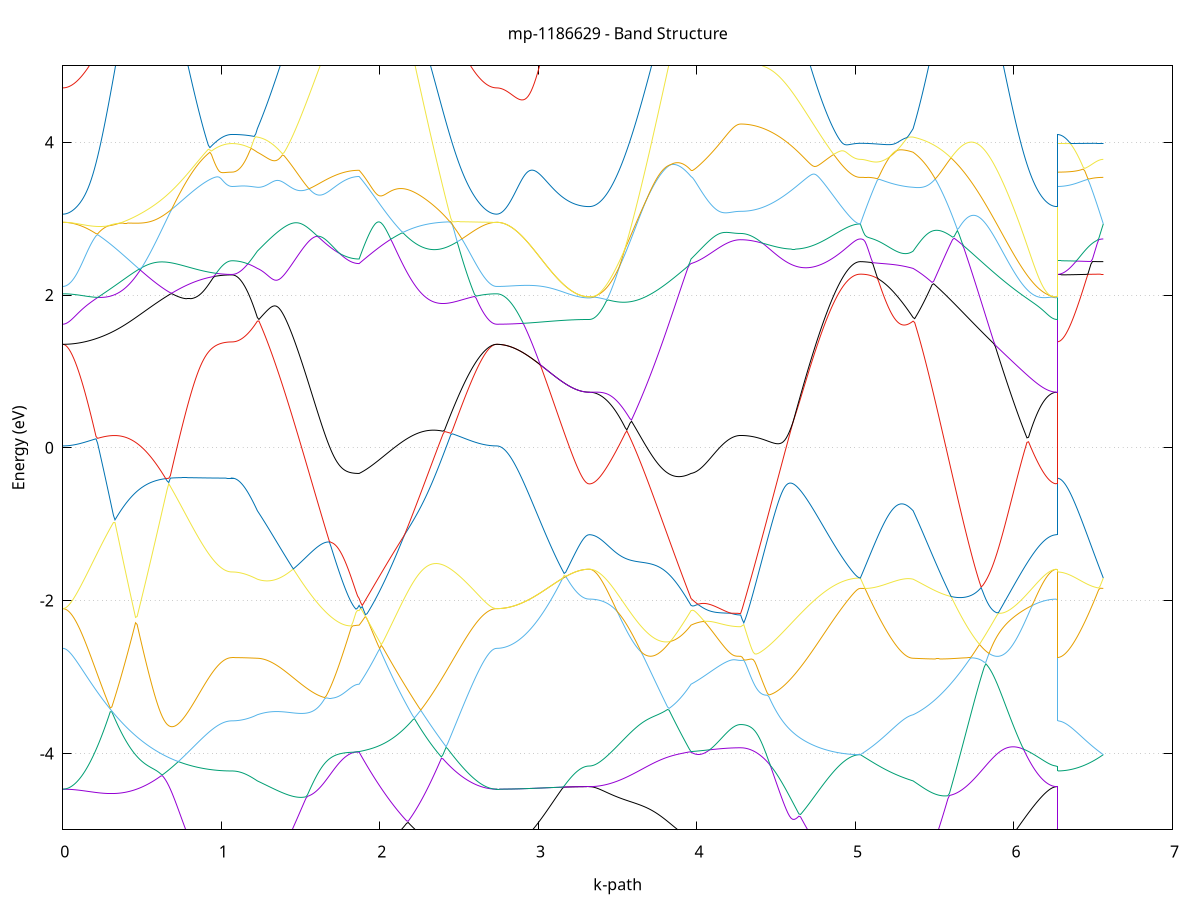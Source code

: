 set title 'mp-1186629 - Band Structure'
set xlabel 'k-path'
set ylabel 'Energy (eV)'
set grid y
set yrange [-5:5]
set terminal png size 800,600
set output 'mp-1186629_bands_gnuplot.png'
plot '-' using 1:2 with lines notitle, '-' using 1:2 with lines notitle, '-' using 1:2 with lines notitle, '-' using 1:2 with lines notitle, '-' using 1:2 with lines notitle, '-' using 1:2 with lines notitle, '-' using 1:2 with lines notitle, '-' using 1:2 with lines notitle, '-' using 1:2 with lines notitle, '-' using 1:2 with lines notitle, '-' using 1:2 with lines notitle, '-' using 1:2 with lines notitle, '-' using 1:2 with lines notitle, '-' using 1:2 with lines notitle, '-' using 1:2 with lines notitle, '-' using 1:2 with lines notitle, '-' using 1:2 with lines notitle, '-' using 1:2 with lines notitle, '-' using 1:2 with lines notitle, '-' using 1:2 with lines notitle, '-' using 1:2 with lines notitle, '-' using 1:2 with lines notitle, '-' using 1:2 with lines notitle, '-' using 1:2 with lines notitle, '-' using 1:2 with lines notitle, '-' using 1:2 with lines notitle, '-' using 1:2 with lines notitle, '-' using 1:2 with lines notitle, '-' using 1:2 with lines notitle, '-' using 1:2 with lines notitle, '-' using 1:2 with lines notitle, '-' using 1:2 with lines notitle, '-' using 1:2 with lines notitle, '-' using 1:2 with lines notitle, '-' using 1:2 with lines notitle, '-' using 1:2 with lines notitle, '-' using 1:2 with lines notitle, '-' using 1:2 with lines notitle, '-' using 1:2 with lines notitle, '-' using 1:2 with lines notitle, '-' using 1:2 with lines notitle, '-' using 1:2 with lines notitle, '-' using 1:2 with lines notitle, '-' using 1:2 with lines notitle, '-' using 1:2 with lines notitle, '-' using 1:2 with lines notitle, '-' using 1:2 with lines notitle, '-' using 1:2 with lines notitle, '-' using 1:2 with lines notitle, '-' using 1:2 with lines notitle, '-' using 1:2 with lines notitle, '-' using 1:2 with lines notitle, '-' using 1:2 with lines notitle, '-' using 1:2 with lines notitle, '-' using 1:2 with lines notitle, '-' using 1:2 with lines notitle, '-' using 1:2 with lines notitle, '-' using 1:2 with lines notitle, '-' using 1:2 with lines notitle, '-' using 1:2 with lines notitle, '-' using 1:2 with lines notitle, '-' using 1:2 with lines notitle, '-' using 1:2 with lines notitle, '-' using 1:2 with lines notitle
0.000000 -40.146899
0.009977 -40.146899
0.019954 -40.146899
0.029931 -40.146899
0.039908 -40.146799
0.049885 -40.146799
0.059862 -40.146799
0.069839 -40.146699
0.079816 -40.146699
0.089794 -40.146599
0.099771 -40.146599
0.109748 -40.146499
0.119725 -40.146399
0.129702 -40.146299
0.139679 -40.146299
0.149656 -40.146199
0.159633 -40.146099
0.169610 -40.145999
0.179587 -40.145799
0.189564 -40.145699
0.199541 -40.145599
0.209518 -40.145499
0.219495 -40.145299
0.229472 -40.145199
0.239449 -40.145099
0.249427 -40.144899
0.259404 -40.144799
0.269381 -40.144599
0.279358 -40.144399
0.289335 -40.144299
0.299312 -40.144099
0.309289 -40.143899
0.319266 -40.143699
0.329243 -40.143599
0.339220 -40.143399
0.349197 -40.143199
0.359174 -40.142999
0.369151 -40.142799
0.379128 -40.142599
0.389105 -40.142399
0.399082 -40.142199
0.409059 -40.141999
0.419037 -40.141699
0.429014 -40.141499
0.438991 -40.141299
0.448968 -40.141099
0.458945 -40.140899
0.468922 -40.140699
0.478899 -40.140399
0.488876 -40.140199
0.498853 -40.139999
0.508830 -40.139799
0.518807 -40.139599
0.528784 -40.139299
0.538761 -40.139099
0.548738 -40.138899
0.558715 -40.138699
0.568692 -40.138399
0.578670 -40.138199
0.588647 -40.137999
0.598624 -40.137799
0.608601 -40.137499
0.618578 -40.137299
0.628555 -40.137099
0.638532 -40.136899
0.648509 -40.136699
0.658486 -40.136499
0.668463 -40.136299
0.678440 -40.136099
0.688417 -40.135899
0.698394 -40.135699
0.708371 -40.135499
0.718348 -40.135299
0.728325 -40.135099
0.738302 -40.134899
0.748280 -40.134699
0.758257 -40.134499
0.768234 -40.134399
0.778211 -40.134199
0.788188 -40.133999
0.798165 -40.133899
0.808142 -40.133699
0.818119 -40.133599
0.828096 -40.133399
0.838073 -40.133299
0.848050 -40.133099
0.858027 -40.132999
0.868004 -40.132899
0.877981 -40.132799
0.887958 -40.132699
0.897935 -40.132499
0.907912 -40.132399
0.917890 -40.132299
0.927867 -40.132299
0.937844 -40.132199
0.947821 -40.132099
0.957798 -40.131999
0.967775 -40.131899
0.977752 -40.131899
0.987729 -40.131799
0.997706 -40.131799
1.007683 -40.131699
1.017660 -40.131699
1.027637 -40.131699
1.037614 -40.131699
1.047591 -40.131599
1.057568 -40.131599
1.067545 -40.131599
1.067545 -40.131599
1.077529 -40.131599
1.087512 -40.131599
1.097495 -40.131699
1.107479 -40.131699
1.117462 -40.131699
1.127445 -40.131699
1.137429 -40.131799
1.147412 -40.131799
1.157395 -40.131899
1.167379 -40.131899
1.177362 -40.131999
1.187345 -40.132099
1.197329 -40.132199
1.207312 -40.132199
1.217295 -40.132299
1.227279 -40.132399
1.227279 -40.132399
1.237154 -40.132499
1.247030 -40.132599
1.256906 -40.132699
1.266781 -40.132799
1.276657 -40.132899
1.286533 -40.132999
1.296408 -40.133099
1.306284 -40.133199
1.316160 -40.133299
1.326036 -40.133399
1.335911 -40.133499
1.345787 -40.133599
1.355663 -40.133799
1.365538 -40.133899
1.375414 -40.133999
1.385290 -40.134199
1.395165 -40.134299
1.405041 -40.134499
1.414917 -40.134599
1.424793 -40.134699
1.434668 -40.134899
1.444544 -40.134999
1.454420 -40.135199
1.464295 -40.135399
1.474171 -40.135499
1.484047 -40.135699
1.493922 -40.135799
1.503798 -40.135999
1.513674 -40.136099
1.523549 -40.136299
1.533425 -40.136399
1.543301 -40.136599
1.553177 -40.136699
1.563052 -40.136899
1.572928 -40.136999
1.582804 -40.137199
1.592679 -40.137299
1.602555 -40.137499
1.612431 -40.137599
1.622306 -40.137699
1.632182 -40.137899
1.642058 -40.137999
1.651934 -40.138099
1.661809 -40.138199
1.671685 -40.138299
1.681561 -40.138399
1.691436 -40.138599
1.701312 -40.138699
1.711188 -40.138699
1.721063 -40.138799
1.730939 -40.138899
1.740815 -40.138999
1.750690 -40.139099
1.760566 -40.139199
1.770442 -40.139199
1.780318 -40.139299
1.790193 -40.139299
1.800069 -40.139399
1.809945 -40.139399
1.819820 -40.139499
1.829696 -40.139499
1.839572 -40.139499
1.849447 -40.139499
1.859323 -40.139499
1.869199 -40.139499
1.869199 -40.139499
1.879174 -40.139499
1.889149 -40.139399
1.899124 -40.139299
1.909098 -40.139299
1.919073 -40.139299
1.929048 -40.139199
1.939023 -40.139199
1.948998 -40.139199
1.958973 -40.139099
1.968948 -40.139099
1.978923 -40.139099
1.988898 -40.139099
1.998873 -40.139099
2.008848 -40.139199
2.018822 -40.139199
2.028797 -40.139199
2.038772 -40.139199
2.048747 -40.139299
2.058722 -40.139299
2.068697 -40.139399
2.078672 -40.139399
2.088647 -40.139499
2.098622 -40.139599
2.108597 -40.139699
2.118572 -40.139699
2.128546 -40.139799
2.138521 -40.139899
2.148496 -40.139999
2.158471 -40.140099
2.168446 -40.140299
2.178421 -40.140399
2.188396 -40.140499
2.198371 -40.140599
2.208346 -40.140699
2.218321 -40.140899
2.228296 -40.140999
2.238270 -40.141099
2.248245 -40.141299
2.258220 -40.141399
2.268195 -40.141599
2.278170 -40.141699
2.288145 -40.141899
2.298120 -40.141999
2.308095 -40.142199
2.318070 -40.142399
2.328045 -40.142499
2.338020 -40.142699
2.347994 -40.142799
2.357969 -40.142999
2.367944 -40.143199
2.377919 -40.143299
2.387894 -40.143499
2.397869 -40.143599
2.407844 -40.143799
2.417819 -40.143999
2.427794 -40.144099
2.437769 -40.144299
2.447744 -40.144399
2.457718 -40.144599
2.467693 -40.144699
2.477668 -40.144899
2.487643 -40.144999
2.497618 -40.145099
2.507593 -40.145299
2.517568 -40.145399
2.527543 -40.145499
2.537518 -40.145599
2.547493 -40.145799
2.557468 -40.145899
2.567442 -40.145999
2.577417 -40.146099
2.587392 -40.146199
2.597367 -40.146299
2.607342 -40.146299
2.617317 -40.146399
2.627292 -40.146499
2.637267 -40.146599
2.647242 -40.146599
2.657217 -40.146699
2.667192 -40.146699
2.677166 -40.146799
2.687141 -40.146799
2.697116 -40.146799
2.707091 -40.146899
2.717066 -40.146899
2.727041 -40.146899
2.737016 -40.146899
2.737016 -40.146899
2.746914 -40.146899
2.756812 -40.146899
2.766710 -40.146899
2.776608 -40.146899
2.786507 -40.146899
2.796405 -40.146899
2.806303 -40.146899
2.816201 -40.146899
2.826099 -40.146899
2.835997 -40.146899
2.845895 -40.146899
2.855794 -40.146899
2.865692 -40.146899
2.875590 -40.146899
2.885488 -40.146899
2.895386 -40.146899
2.905284 -40.146899
2.915182 -40.146899
2.925081 -40.146899
2.934979 -40.146899
2.944877 -40.146899
2.954775 -40.146899
2.964673 -40.146899
2.974571 -40.146799
2.984469 -40.146799
2.994368 -40.146799
3.004266 -40.146799
3.014164 -40.146799
3.024062 -40.146799
3.033960 -40.146799
3.043858 -40.146799
3.053756 -40.146799
3.063655 -40.146799
3.073553 -40.146799
3.083451 -40.146799
3.093349 -40.146799
3.103247 -40.146799
3.113145 -40.146799
3.123043 -40.146799
3.132942 -40.146799
3.142840 -40.146799
3.152738 -40.146799
3.162636 -40.146799
3.172534 -40.146799
3.182432 -40.146799
3.192330 -40.146799
3.202229 -40.146799
3.212127 -40.146799
3.222025 -40.146799
3.231923 -40.146799
3.241821 -40.146799
3.251719 -40.146799
3.261617 -40.146799
3.271516 -40.146799
3.281414 -40.146799
3.291312 -40.146799
3.301210 -40.146799
3.311108 -40.146799
3.321006 -40.146799
3.321006 -40.146799
3.330882 -40.146799
3.340758 -40.146799
3.350633 -40.146699
3.360509 -40.146699
3.370385 -40.146699
3.380260 -40.146699
3.390136 -40.146599
3.400012 -40.146599
3.409888 -40.146499
3.419763 -40.146499
3.429639 -40.146399
3.439515 -40.146299
3.449390 -40.146199
3.459266 -40.146199
3.469142 -40.146099
3.479017 -40.145999
3.488893 -40.145899
3.498769 -40.145799
3.508645 -40.145699
3.518520 -40.145499
3.528396 -40.145399
3.538272 -40.145299
3.548147 -40.145199
3.558023 -40.145099
3.567899 -40.144899
3.577774 -40.144799
3.587650 -40.144599
3.597526 -40.144499
3.607401 -40.144399
3.617277 -40.144199
3.627153 -40.144099
3.637029 -40.143899
3.646904 -40.143799
3.656780 -40.143599
3.666656 -40.143399
3.676531 -40.143299
3.686407 -40.143099
3.696283 -40.142999
3.706158 -40.142799
3.716034 -40.142699
3.725910 -40.142499
3.735786 -40.142299
3.745661 -40.142199
3.755537 -40.141999
3.765413 -40.141899
3.775288 -40.141699
3.785164 -40.141599
3.795040 -40.141399
3.804915 -40.141299
3.814791 -40.141199
3.824667 -40.140999
3.834542 -40.140899
3.844418 -40.140799
3.854294 -40.140599
3.864170 -40.140499
3.874045 -40.140399
3.883921 -40.140299
3.893797 -40.140199
3.903672 -40.140099
3.913548 -40.139999
3.923424 -40.139899
3.933299 -40.139799
3.943175 -40.139699
3.953051 -40.139599
3.962927 -40.139499
3.962927 -40.139499
3.972710 -40.139499
3.982494 -40.139499
3.992278 -40.139499
4.002061 -40.139399
4.011845 -40.139399
4.021629 -40.139399
4.031413 -40.139399
4.041196 -40.139399
4.050980 -40.139299
4.060764 -40.139299
4.070547 -40.139299
4.080331 -40.139299
4.090115 -40.139299
4.099899 -40.139299
4.109682 -40.139199
4.119466 -40.139199
4.129250 -40.139199
4.139034 -40.139199
4.148817 -40.139199
4.158601 -40.139199
4.168385 -40.139199
4.178168 -40.139199
4.187952 -40.139199
4.197736 -40.139199
4.207520 -40.139099
4.217303 -40.139099
4.227087 -40.139099
4.236871 -40.139099
4.246654 -40.139099
4.256438 -40.139099
4.266222 -40.139099
4.276006 -40.139099
4.276006 -40.139099
4.285938 -40.139099
4.295871 -40.139099
4.305803 -40.139099
4.315736 -40.139099
4.325668 -40.138999
4.335601 -40.138999
4.345533 -40.138999
4.355465 -40.138899
4.365398 -40.138899
4.375330 -40.138799
4.385263 -40.138699
4.395195 -40.138699
4.405128 -40.138599
4.415060 -40.138499
4.424993 -40.138399
4.434925 -40.138299
4.444858 -40.138199
4.454790 -40.138099
4.464723 -40.137999
4.474655 -40.137899
4.484588 -40.137799
4.494520 -40.137699
4.504453 -40.137599
4.514385 -40.137399
4.524318 -40.137299
4.534250 -40.137199
4.544183 -40.136999
4.554115 -40.136899
4.564048 -40.136699
4.573980 -40.136599
4.583913 -40.136399
4.593845 -40.136299
4.603778 -40.136099
4.613710 -40.135999
4.623642 -40.135799
4.633575 -40.135699
4.643507 -40.135499
4.653440 -40.135399
4.663372 -40.135199
4.673305 -40.135099
4.683237 -40.134899
4.693170 -40.134799
4.703102 -40.134599
4.713035 -40.134499
4.722967 -40.134299
4.732900 -40.134199
4.742832 -40.133999
4.752765 -40.133899
4.762697 -40.133699
4.772630 -40.133599
4.782562 -40.133499
4.792495 -40.133299
4.802427 -40.133199
4.812360 -40.133099
4.822292 -40.132999
4.832225 -40.132799
4.842157 -40.132699
4.852090 -40.132599
4.862022 -40.132499
4.871955 -40.132399
4.881887 -40.132299
4.891820 -40.132199
4.901752 -40.132199
4.911684 -40.132099
4.921617 -40.131999
4.931549 -40.131899
4.941482 -40.131899
4.951414 -40.131799
4.961347 -40.131799
4.971279 -40.131699
4.981212 -40.131699
4.991144 -40.131699
5.001077 -40.131699
5.011009 -40.131599
5.020942 -40.131599
5.030874 -40.131599
5.030874 -40.131599
5.040663 -40.131599
5.050452 -40.131599
5.060242 -40.131599
5.070031 -40.131599
5.079820 -40.131599
5.089609 -40.131699
5.099398 -40.131699
5.109187 -40.131699
5.118976 -40.131699
5.128765 -40.131699
5.138555 -40.131699
5.148344 -40.131699
5.158133 -40.131699
5.167922 -40.131799
5.177711 -40.131799
5.187500 -40.131799
5.197289 -40.131799
5.207078 -40.131899
5.216868 -40.131899
5.226657 -40.131899
5.236446 -40.131899
5.246235 -40.131999
5.256024 -40.131999
5.265813 -40.131999
5.275602 -40.132099
5.285391 -40.132099
5.295181 -40.132099
5.304970 -40.132199
5.314759 -40.132199
5.324548 -40.132299
5.334337 -40.132299
5.344126 -40.132299
5.353915 -40.132399
5.363704 -40.132399
5.363704 -40.132399
5.373680 -40.132499
5.383656 -40.132599
5.393632 -40.132799
5.403608 -40.132899
5.413584 -40.132999
5.423560 -40.133099
5.433536 -40.133299
5.443512 -40.133399
5.453488 -40.133599
5.463464 -40.133699
5.473440 -40.133899
5.483416 -40.133999
5.493392 -40.134199
5.503368 -40.134399
5.513344 -40.134499
5.523320 -40.134699
5.533296 -40.134899
5.543272 -40.135099
5.553248 -40.135299
5.563224 -40.135399
5.573200 -40.135599
5.583175 -40.135799
5.593151 -40.135999
5.603127 -40.136199
5.613103 -40.136399
5.623079 -40.136699
5.633055 -40.136899
5.643031 -40.137099
5.653007 -40.137299
5.662983 -40.137499
5.672959 -40.137699
5.682935 -40.137899
5.692911 -40.138199
5.702887 -40.138399
5.712863 -40.138599
5.722839 -40.138799
5.732815 -40.138999
5.742791 -40.139299
5.752767 -40.139499
5.762743 -40.139699
5.772719 -40.139899
5.782695 -40.140199
5.792671 -40.140399
5.802647 -40.140599
5.812623 -40.140799
5.822598 -40.140999
5.832574 -40.141199
5.842550 -40.141499
5.852526 -40.141699
5.862502 -40.141899
5.872478 -40.142099
5.882454 -40.142299
5.892430 -40.142499
5.902406 -40.142699
5.912382 -40.142899
5.922358 -40.143099
5.932334 -40.143299
5.942310 -40.143499
5.952286 -40.143599
5.962262 -40.143799
5.972238 -40.143999
5.982214 -40.144199
5.992190 -40.144299
6.002166 -40.144499
6.012142 -40.144599
6.022118 -40.144799
6.032094 -40.144899
6.042070 -40.145099
6.052046 -40.145199
6.062022 -40.145399
6.071997 -40.145499
6.081973 -40.145599
6.091949 -40.145699
6.101925 -40.145799
6.111901 -40.145899
6.121877 -40.145999
6.131853 -40.146099
6.141829 -40.146199
6.151805 -40.146299
6.161781 -40.146399
6.171757 -40.146399
6.181733 -40.146499
6.191709 -40.146599
6.201685 -40.146599
6.211661 -40.146699
6.221637 -40.146699
6.231613 -40.146699
6.241589 -40.146699
6.251565 -40.146799
6.261541 -40.146799
6.271517 -40.146799
6.271517 -40.131599
6.281250 -40.131599
6.290983 -40.131599
6.300716 -40.131599
6.310449 -40.131599
6.320183 -40.131599
6.329916 -40.131599
6.339649 -40.131599
6.349382 -40.131599
6.359115 -40.131599
6.368848 -40.131599
6.378582 -40.131599
6.388315 -40.131599
6.398048 -40.131599
6.407781 -40.131599
6.417514 -40.131599
6.427247 -40.131599
6.436981 -40.131599
6.446714 -40.131599
6.456447 -40.131599
6.466180 -40.131599
6.475913 -40.131599
6.485646 -40.131599
6.495380 -40.131599
6.505113 -40.131599
6.514846 -40.131599
6.524579 -40.131599
6.534312 -40.131599
6.544046 -40.131599
6.553779 -40.131599
6.563512 -40.131599
e
0.000000 -20.529899
0.009977 -20.529899
0.019954 -20.529899
0.029931 -20.529799
0.039908 -20.529799
0.049885 -20.529699
0.059862 -20.529599
0.069839 -20.529499
0.079816 -20.529399
0.089794 -20.529199
0.099771 -20.528999
0.109748 -20.528899
0.119725 -20.528699
0.129702 -20.528499
0.139679 -20.528199
0.149656 -20.527999
0.159633 -20.527699
0.169610 -20.527499
0.179587 -20.527199
0.189564 -20.526899
0.199541 -20.526499
0.209518 -20.526199
0.219495 -20.525899
0.229472 -20.525499
0.239449 -20.525099
0.249427 -20.524799
0.259404 -20.524399
0.269381 -20.523899
0.279358 -20.523499
0.289335 -20.523099
0.299312 -20.522699
0.309289 -20.522199
0.319266 -20.521699
0.329243 -20.521299
0.339220 -20.520799
0.349197 -20.520299
0.359174 -20.522999
0.369151 -20.526099
0.379128 -20.529099
0.389105 -20.532199
0.399082 -20.535199
0.409059 -20.538199
0.419037 -20.541199
0.429014 -20.544199
0.438991 -20.547099
0.448968 -20.549999
0.458945 -20.552799
0.468922 -20.555599
0.478899 -20.558299
0.488876 -20.560999
0.498853 -20.563699
0.508830 -20.566299
0.518807 -20.568799
0.528784 -20.571299
0.538761 -20.573699
0.548738 -20.575999
0.558715 -20.578299
0.568692 -20.580399
0.578670 -20.582599
0.588647 -20.584599
0.598624 -20.586599
0.608601 -20.588499
0.618578 -20.590399
0.628555 -20.592099
0.638532 -20.593799
0.648509 -20.595499
0.658486 -20.596999
0.668463 -20.598499
0.678440 -20.599899
0.688417 -20.601299
0.698394 -20.602499
0.708371 -20.603699
0.718348 -20.604899
0.728325 -20.605899
0.738302 -20.606999
0.748280 -20.607899
0.758257 -20.608799
0.768234 -20.609599
0.778211 -20.610399
0.788188 -20.611099
0.798165 -20.611799
0.808142 -20.612399
0.818119 -20.612999
0.828096 -20.613499
0.838073 -20.613999
0.848050 -20.614499
0.858027 -20.614899
0.868004 -20.615199
0.877981 -20.615599
0.887958 -20.615899
0.897935 -20.616199
0.907912 -20.616399
0.917890 -20.616599
0.927867 -20.616799
0.937844 -20.616999
0.947821 -20.617099
0.957798 -20.617299
0.967775 -20.617399
0.977752 -20.617499
0.987729 -20.617599
0.997706 -20.617699
1.007683 -20.617699
1.017660 -20.617799
1.027637 -20.617799
1.037614 -20.617799
1.047591 -20.617899
1.057568 -20.617899
1.067545 -20.617899
1.067545 -20.617899
1.077529 -20.617799
1.087512 -20.617699
1.097495 -20.617599
1.107479 -20.617299
1.117462 -20.616999
1.127445 -20.616599
1.137429 -20.616099
1.147412 -20.615599
1.157395 -20.614999
1.167379 -20.614399
1.177362 -20.613599
1.187345 -20.612799
1.197329 -20.611999
1.207312 -20.610999
1.217295 -20.609999
1.227279 -20.608999
1.227279 -20.608999
1.237154 -20.609899
1.247030 -20.610899
1.256906 -20.611999
1.266781 -20.613199
1.276657 -20.614399
1.286533 -20.615699
1.296408 -20.617099
1.306284 -20.618499
1.316160 -20.619999
1.326036 -20.621499
1.335911 -20.622999
1.345787 -20.624599
1.355663 -20.626299
1.365538 -20.627999
1.375414 -20.629699
1.385290 -20.631499
1.395165 -20.633299
1.405041 -20.635099
1.414917 -20.636999
1.424793 -20.638799
1.434668 -20.640699
1.444544 -20.642699
1.454420 -20.644599
1.464295 -20.646499
1.474171 -20.648399
1.484047 -20.650399
1.493922 -20.652299
1.503798 -20.654299
1.513674 -20.656199
1.523549 -20.658099
1.533425 -20.659999
1.543301 -20.661899
1.553177 -20.663799
1.563052 -20.665699
1.572928 -20.667499
1.582804 -20.669299
1.592679 -20.671099
1.602555 -20.672799
1.612431 -20.674499
1.622306 -20.676199
1.632182 -20.677799
1.642058 -20.679299
1.651934 -20.680899
1.661809 -20.682299
1.671685 -20.683799
1.681561 -20.685099
1.691436 -20.686399
1.701312 -20.687699
1.711188 -20.688899
1.721063 -20.689999
1.730939 -20.691099
1.740815 -20.692099
1.750690 -20.692999
1.760566 -20.693899
1.770442 -20.694599
1.780318 -20.695399
1.790193 -20.695999
1.800069 -20.696599
1.809945 -20.697099
1.819820 -20.697499
1.829696 -20.697899
1.839572 -20.698099
1.849447 -20.698299
1.859323 -20.698399
1.869199 -20.698499
1.869199 -20.698499
1.879174 -20.700699
1.889149 -20.702799
1.899124 -20.704599
1.909098 -20.706299
1.919073 -20.707699
1.929048 -20.708999
1.939023 -20.709999
1.948998 -20.710799
1.958973 -20.711499
1.968948 -20.711899
1.978923 -20.711999
1.988898 -20.711999
1.998873 -20.711799
2.008848 -20.711399
2.018822 -20.710699
2.028797 -20.709799
2.038772 -20.708799
2.048747 -20.707499
2.058722 -20.705999
2.068697 -20.704299
2.078672 -20.702399
2.088647 -20.700299
2.098622 -20.697999
2.108597 -20.695499
2.118572 -20.692899
2.128546 -20.689999
2.138521 -20.686999
2.148496 -20.683699
2.158471 -20.680399
2.168446 -20.676799
2.178421 -20.673099
2.188396 -20.669199
2.198371 -20.665199
2.208346 -20.661099
2.218321 -20.656799
2.228296 -20.652399
2.238270 -20.647799
2.248245 -20.643099
2.258220 -20.638399
2.268195 -20.633499
2.278170 -20.628499
2.288145 -20.623499
2.298120 -20.618399
2.308095 -20.613199
2.318070 -20.607899
2.328045 -20.602599
2.338020 -20.597199
2.347994 -20.591899
2.357969 -20.586499
2.367944 -20.580999
2.377919 -20.575599
2.387894 -20.570199
2.397869 -20.564799
2.407844 -20.559399
2.417819 -20.553999
2.427794 -20.548699
2.437769 -20.543399
2.447744 -20.538199
2.457718 -20.533099
2.467693 -20.528099
2.477668 -20.524699
2.487643 -20.525099
2.497618 -20.525399
2.507593 -20.525699
2.517568 -20.526099
2.527543 -20.526399
2.537518 -20.526699
2.547493 -20.526999
2.557468 -20.527199
2.567442 -20.527499
2.577417 -20.527799
2.587392 -20.527999
2.597367 -20.528299
2.607342 -20.528499
2.617317 -20.528699
2.627292 -20.528899
2.637267 -20.529099
2.647242 -20.529199
2.657217 -20.529399
2.667192 -20.529499
2.677166 -20.529599
2.687141 -20.529699
2.697116 -20.529799
2.707091 -20.529799
2.717066 -20.529899
2.727041 -20.529899
2.737016 -20.529899
2.737016 -20.529899
2.746914 -20.529899
2.756812 -20.529999
2.766710 -20.530199
2.776608 -20.530299
2.786507 -20.530599
2.796405 -20.530899
2.806303 -20.531299
2.816201 -20.531699
2.826099 -20.532099
2.835997 -20.532599
2.845895 -20.533199
2.855794 -20.533799
2.865692 -20.534399
2.875590 -20.535099
2.885488 -20.535799
2.895386 -20.536599
2.905284 -20.537399
2.915182 -20.538199
2.925081 -20.538999
2.934979 -20.539899
2.944877 -20.540899
2.954775 -20.541799
2.964673 -20.542799
2.974571 -20.543699
2.984469 -20.544699
2.994368 -20.545699
3.004266 -20.546699
3.014164 -20.547799
3.024062 -20.548799
3.033960 -20.549799
3.043858 -20.550799
3.053756 -20.551799
3.063655 -20.552899
3.073553 -20.553899
3.083451 -20.554799
3.093349 -20.555799
3.103247 -20.556699
3.113145 -20.557699
3.123043 -20.558599
3.132942 -20.559499
3.142840 -20.560299
3.152738 -20.561099
3.162636 -20.561899
3.172534 -20.562599
3.182432 -20.563299
3.192330 -20.563999
3.202229 -20.564599
3.212127 -20.565199
3.222025 -20.565699
3.231923 -20.566199
3.241821 -20.566699
3.251719 -20.567099
3.261617 -20.567399
3.271516 -20.567699
3.281414 -20.567899
3.291312 -20.568099
3.301210 -20.568299
3.311108 -20.568299
3.321006 -20.568399
3.321006 -20.568399
3.330882 -20.568399
3.340758 -20.568299
3.350633 -20.568199
3.360509 -20.568099
3.370385 -20.567899
3.380260 -20.567699
3.390136 -20.567499
3.400012 -20.567299
3.409888 -20.566999
3.419763 -20.566599
3.429639 -20.566299
3.439515 -20.565899
3.449390 -20.565499
3.459266 -20.564999
3.469142 -20.564499
3.479017 -20.563999
3.488893 -20.563499
3.498769 -20.562899
3.508645 -20.562299
3.518520 -20.561699
3.528396 -20.561099
3.538272 -20.560399
3.548147 -20.559699
3.558023 -20.558999
3.567899 -20.558299
3.577774 -20.557499
3.587650 -20.556699
3.597526 -20.555899
3.607401 -20.555099
3.617277 -20.554299
3.627153 -20.553399
3.637029 -20.552599
3.646904 -20.557599
3.656780 -20.562899
3.666656 -20.568199
3.676531 -20.573499
3.686407 -20.578799
3.696283 -20.584199
3.706158 -20.589499
3.716034 -20.594799
3.725910 -20.600099
3.735786 -20.605299
3.745661 -20.610499
3.755537 -20.615599
3.765413 -20.620699
3.775288 -20.625699
3.785164 -20.630699
3.795040 -20.635499
3.804915 -20.640299
3.814791 -20.644999
3.824667 -20.649499
3.834542 -20.653999
3.844418 -20.658299
3.854294 -20.662499
3.864170 -20.666499
3.874045 -20.670399
3.883921 -20.674199
3.893797 -20.677799
3.903672 -20.681299
3.913548 -20.684599
3.923424 -20.687699
3.933299 -20.690699
3.943175 -20.693499
3.953051 -20.696099
3.962927 -20.698499
3.962927 -20.698499
3.972710 -20.699299
3.982494 -20.700099
3.992278 -20.700899
4.002061 -20.701599
4.011845 -20.702299
4.021629 -20.702999
4.031413 -20.703699
4.041196 -20.704399
4.050980 -20.704999
4.060764 -20.705599
4.070547 -20.706199
4.080331 -20.706799
4.090115 -20.707299
4.099899 -20.707799
4.109682 -20.708299
4.119466 -20.708699
4.129250 -20.709199
4.139034 -20.709599
4.148817 -20.709999
4.158601 -20.710299
4.168385 -20.710599
4.178168 -20.710899
4.187952 -20.711199
4.197736 -20.711399
4.207520 -20.711599
4.217303 -20.711799
4.227087 -20.711999
4.236871 -20.712099
4.246654 -20.712199
4.256438 -20.712299
4.266222 -20.712299
4.276006 -20.712299
4.276006 -20.712299
4.285938 -20.712299
4.295871 -20.712199
4.305803 -20.711999
4.315736 -20.711699
4.325668 -20.711299
4.335601 -20.710899
4.345533 -20.710399
4.355465 -20.709699
4.365398 -20.709099
4.375330 -20.708299
4.385263 -20.707499
4.395195 -20.706599
4.405128 -20.705599
4.415060 -20.704499
4.424993 -20.703399
4.434925 -20.702199
4.444858 -20.700999
4.454790 -20.699699
4.464723 -20.698299
4.474655 -20.696899
4.484588 -20.695399
4.494520 -20.693799
4.504453 -20.692199
4.514385 -20.690599
4.524318 -20.688899
4.534250 -20.687099
4.544183 -20.685399
4.554115 -20.683499
4.564048 -20.681699
4.573980 -20.679799
4.583913 -20.677899
4.593845 -20.675899
4.603778 -20.673999
4.613710 -20.671999
4.623642 -20.669999
4.633575 -20.667999
4.643507 -20.665899
4.653440 -20.663899
4.663372 -20.661899
4.673305 -20.659799
4.683237 -20.657799
4.693170 -20.655799
4.703102 -20.653799
4.713035 -20.651799
4.722967 -20.649799
4.732900 -20.647899
4.742832 -20.645899
4.752765 -20.643999
4.762697 -20.642199
4.772630 -20.640299
4.782562 -20.638599
4.792495 -20.636799
4.802427 -20.635099
4.812360 -20.633399
4.822292 -20.631799
4.832225 -20.630299
4.842157 -20.628799
4.852090 -20.627299
4.862022 -20.625999
4.871955 -20.624699
4.881887 -20.623399
4.891820 -20.622199
4.901752 -20.621099
4.911684 -20.620099
4.921617 -20.619099
4.931549 -20.618299
4.941482 -20.617499
4.951414 -20.616699
4.961347 -20.616099
4.971279 -20.615599
4.981212 -20.615099
4.991144 -20.614699
5.001077 -20.614399
5.011009 -20.614199
5.020942 -20.613999
5.030874 -20.613999
5.030874 -20.613999
5.040663 -20.614199
5.050452 -20.614299
5.060242 -20.614499
5.070031 -20.614599
5.079820 -20.614699
5.089609 -20.614799
5.099398 -20.614899
5.109187 -20.614899
5.118976 -20.614899
5.128765 -20.614999
5.138555 -20.614899
5.148344 -20.614899
5.158133 -20.614899
5.167922 -20.614799
5.177711 -20.614699
5.187500 -20.614599
5.197289 -20.614499
5.207078 -20.614299
5.216868 -20.614199
5.226657 -20.613999
5.236446 -20.613799
5.246235 -20.613499
5.256024 -20.613299
5.265813 -20.612999
5.275602 -20.612699
5.285391 -20.612399
5.295181 -20.611999
5.304970 -20.611599
5.314759 -20.611299
5.324548 -20.610799
5.334337 -20.610399
5.344126 -20.609899
5.353915 -20.609499
5.363704 -20.608999
5.363704 -20.608999
5.373680 -20.608699
5.383656 -20.608399
5.393632 -20.608199
5.403608 -20.607899
5.413584 -20.607499
5.423560 -20.607199
5.433536 -20.606799
5.443512 -20.606299
5.453488 -20.605899
5.463464 -20.605299
5.473440 -20.604799
5.483416 -20.604199
5.493392 -20.603499
5.503368 -20.602799
5.513344 -20.601999
5.523320 -20.601199
5.533296 -20.600299
5.543272 -20.599399
5.553248 -20.598399
5.563224 -20.597299
5.573200 -20.596199
5.583175 -20.594999
5.593151 -20.593699
5.603127 -20.592399
5.613103 -20.590999
5.623079 -20.589599
5.633055 -20.587999
5.643031 -20.586399
5.653007 -20.584799
5.662983 -20.582999
5.672959 -20.581199
5.682935 -20.579299
5.692911 -20.577399
5.702887 -20.575399
5.712863 -20.573299
5.722839 -20.571199
5.732815 -20.568899
5.742791 -20.566699
5.752767 -20.564299
5.762743 -20.561899
5.772719 -20.559499
5.782695 -20.556999
5.792671 -20.554399
5.802647 -20.551799
5.812623 -20.549099
5.822598 -20.546499
5.832574 -20.543699
5.842550 -20.540899
5.852526 -20.541499
5.862502 -20.542599
5.872478 -20.543699
5.882454 -20.544699
5.892430 -20.545799
5.902406 -20.546799
5.912382 -20.547799
5.922358 -20.548799
5.932334 -20.549799
5.942310 -20.550799
5.952286 -20.551699
5.962262 -20.552699
5.972238 -20.553599
5.982214 -20.554499
5.992190 -20.555399
6.002166 -20.556199
6.012142 -20.556999
6.022118 -20.557899
6.032094 -20.558599
6.042070 -20.559399
6.052046 -20.560099
6.062022 -20.560799
6.071997 -20.561499
6.081973 -20.562099
6.091949 -20.562799
6.101925 -20.563399
6.111901 -20.563899
6.121877 -20.564399
6.131853 -20.564899
6.141829 -20.565399
6.151805 -20.565799
6.161781 -20.566199
6.171757 -20.566599
6.181733 -20.566899
6.191709 -20.567199
6.201685 -20.567499
6.211661 -20.567699
6.221637 -20.567899
6.231613 -20.568099
6.241589 -20.568199
6.251565 -20.568299
6.261541 -20.568399
6.271517 -20.568399
6.271517 -20.617899
6.281250 -20.617899
6.290983 -20.617899
6.300716 -20.617799
6.310449 -20.617799
6.320183 -20.617699
6.329916 -20.617699
6.339649 -20.617599
6.349382 -20.617499
6.359115 -20.617499
6.368848 -20.617399
6.378582 -20.617299
6.388315 -20.617099
6.398048 -20.616999
6.407781 -20.616899
6.417514 -20.616699
6.427247 -20.616599
6.436981 -20.616399
6.446714 -20.616299
6.456447 -20.616099
6.466180 -20.615899
6.475913 -20.615799
6.485646 -20.615599
6.495380 -20.615399
6.505113 -20.615199
6.514846 -20.614999
6.524579 -20.614799
6.534312 -20.614599
6.544046 -20.614399
6.553779 -20.614199
6.563512 -20.613999
e
0.000000 -20.450899
0.009977 -20.450999
0.019954 -20.451199
0.029931 -20.451499
0.039908 -20.451999
0.049885 -20.452699
0.059862 -20.453399
0.069839 -20.454399
0.079816 -20.455399
0.089794 -20.456599
0.099771 -20.457899
0.109748 -20.459299
0.119725 -20.460799
0.129702 -20.462499
0.139679 -20.464299
0.149656 -20.466199
0.159633 -20.468199
0.169610 -20.470299
0.179587 -20.472499
0.189564 -20.474799
0.199541 -20.477199
0.209518 -20.479599
0.219495 -20.482199
0.229472 -20.484799
0.239449 -20.487499
0.249427 -20.490299
0.259404 -20.493099
0.269381 -20.495899
0.279358 -20.498799
0.289335 -20.501799
0.299312 -20.504699
0.309289 -20.507699
0.319266 -20.510799
0.329243 -20.513799
0.339220 -20.516899
0.349197 -20.519899
0.359174 -20.519799
0.369151 -20.519299
0.379128 -20.518799
0.389105 -20.518299
0.399082 -20.517799
0.409059 -20.517299
0.419037 -20.516699
0.429014 -20.516199
0.438991 -20.515699
0.448968 -20.515099
0.458945 -20.514599
0.468922 -20.515699
0.478899 -20.517999
0.488876 -20.520399
0.498853 -20.522699
0.508830 -20.524999
0.518807 -20.527299
0.528784 -20.529699
0.538761 -20.531999
0.548738 -20.534399
0.558715 -20.536699
0.568692 -20.538999
0.578670 -20.541299
0.588647 -20.543599
0.598624 -20.545899
0.608601 -20.548199
0.618578 -20.550499
0.628555 -20.552699
0.638532 -20.554999
0.648509 -20.557199
0.658486 -20.559399
0.668463 -20.561499
0.678440 -20.563699
0.688417 -20.565799
0.698394 -20.567799
0.708371 -20.569899
0.718348 -20.571899
0.728325 -20.573899
0.738302 -20.575799
0.748280 -20.577699
0.758257 -20.579599
0.768234 -20.581399
0.778211 -20.583099
0.788188 -20.584899
0.798165 -20.586499
0.808142 -20.588199
0.818119 -20.589799
0.828096 -20.591299
0.838073 -20.592799
0.848050 -20.594199
0.858027 -20.595599
0.868004 -20.596899
0.877981 -20.598099
0.887958 -20.599299
0.897935 -20.600499
0.907912 -20.601599
0.917890 -20.602599
0.927867 -20.603499
0.937844 -20.604399
0.947821 -20.605299
0.957798 -20.605999
0.967775 -20.606699
0.977752 -20.607399
0.987729 -20.607899
0.997706 -20.608399
1.007683 -20.608899
1.017660 -20.609299
1.027637 -20.609599
1.037614 -20.609799
1.047591 -20.609999
1.057568 -20.610099
1.067545 -20.610099
1.067545 -20.610099
1.077529 -20.610099
1.087512 -20.610099
1.097495 -20.610099
1.107479 -20.610099
1.117462 -20.609999
1.127445 -20.609999
1.137429 -20.609899
1.147412 -20.609899
1.157395 -20.609799
1.167379 -20.609699
1.177362 -20.609599
1.187345 -20.609499
1.197329 -20.609399
1.207312 -20.609199
1.217295 -20.609099
1.227279 -20.608899
1.227279 -20.608899
1.237154 -20.606999
1.247030 -20.604899
1.256906 -20.602799
1.266781 -20.600399
1.276657 -20.597999
1.286533 -20.595399
1.296408 -20.592699
1.306284 -20.589799
1.316160 -20.586899
1.326036 -20.583799
1.335911 -20.580599
1.345787 -20.577399
1.355663 -20.573999
1.365538 -20.570599
1.375414 -20.566999
1.385290 -20.563399
1.395165 -20.559699
1.405041 -20.555899
1.414917 -20.552099
1.424793 -20.548199
1.434668 -20.544299
1.444544 -20.540299
1.454420 -20.536299
1.464295 -20.532299
1.474171 -20.528199
1.484047 -20.524099
1.493922 -20.519999
1.503798 -20.515899
1.513674 -20.511799
1.523549 -20.511899
1.533425 -20.512499
1.543301 -20.512999
1.553177 -20.513599
1.563052 -20.514199
1.572928 -20.514699
1.582804 -20.515299
1.592679 -20.515799
1.602555 -20.516399
1.612431 -20.516899
1.622306 -20.517399
1.632182 -20.517899
1.642058 -20.518399
1.651934 -20.518799
1.661809 -20.519299
1.671685 -20.519699
1.681561 -20.520099
1.691436 -20.520499
1.701312 -20.520899
1.711188 -20.521299
1.721063 -20.521599
1.730939 -20.521899
1.740815 -20.522299
1.750690 -20.522499
1.760566 -20.522799
1.770442 -20.522999
1.780318 -20.523299
1.790193 -20.523499
1.800069 -20.523599
1.809945 -20.523799
1.819820 -20.523899
1.829696 -20.523999
1.839572 -20.524099
1.849447 -20.524199
1.859323 -20.524199
1.869199 -20.524199
1.869199 -20.524199
1.879174 -20.523599
1.889149 -20.522899
1.899124 -20.522299
1.909098 -20.521699
1.919073 -20.521199
1.929048 -20.520699
1.939023 -20.520199
1.948998 -20.519699
1.958973 -20.519199
1.968948 -20.518799
1.978923 -20.518399
1.988898 -20.517999
1.998873 -20.517699
2.008848 -20.517299
2.018822 -20.516999
2.028797 -20.516799
2.038772 -20.516499
2.048747 -20.516299
2.058722 -20.516099
2.068697 -20.515999
2.078672 -20.515799
2.088647 -20.515699
2.098622 -20.515599
2.108597 -20.515599
2.118572 -20.515499
2.128546 -20.515499
2.138521 -20.515499
2.148496 -20.515599
2.158471 -20.515599
2.168446 -20.515699
2.178421 -20.515799
2.188396 -20.515899
2.198371 -20.516099
2.208346 -20.516199
2.218321 -20.516399
2.228296 -20.516599
2.238270 -20.516799
2.248245 -20.517099
2.258220 -20.517299
2.268195 -20.517599
2.278170 -20.517799
2.288145 -20.518099
2.298120 -20.518399
2.308095 -20.518699
2.318070 -20.518999
2.328045 -20.519399
2.338020 -20.519699
2.347994 -20.520099
2.357969 -20.520399
2.367944 -20.520799
2.377919 -20.521099
2.387894 -20.521499
2.397869 -20.521799
2.407844 -20.522199
2.417819 -20.522599
2.427794 -20.522899
2.437769 -20.523299
2.447744 -20.523699
2.457718 -20.523999
2.467693 -20.524399
2.477668 -20.523099
2.487643 -20.518199
2.497618 -20.513499
2.507593 -20.508799
2.517568 -20.504299
2.527543 -20.499899
2.537518 -20.495699
2.547493 -20.491599
2.557468 -20.487599
2.567442 -20.483899
2.577417 -20.480299
2.587392 -20.476799
2.597367 -20.473599
2.607342 -20.470599
2.617317 -20.467699
2.627292 -20.465099
2.637267 -20.462699
2.647242 -20.460499
2.657217 -20.458499
2.667192 -20.456699
2.677166 -20.455199
2.687141 -20.453899
2.697116 -20.452799
2.707091 -20.451999
2.717066 -20.451399
2.727041 -20.450999
2.737016 -20.450899
2.737016 -20.450899
2.746914 -20.450899
2.756812 -20.450899
2.766710 -20.450899
2.776608 -20.450899
2.786507 -20.450899
2.796405 -20.450899
2.806303 -20.450999
2.816201 -20.450999
2.826099 -20.450999
2.835997 -20.450999
2.845895 -20.450999
2.855794 -20.450999
2.865692 -20.451099
2.875590 -20.451099
2.885488 -20.451099
2.895386 -20.451099
2.905284 -20.451199
2.915182 -20.451199
2.925081 -20.451199
2.934979 -20.451299
2.944877 -20.451299
2.954775 -20.451299
2.964673 -20.451399
2.974571 -20.451399
2.984469 -20.451399
2.994368 -20.451499
3.004266 -20.451499
3.014164 -20.451499
3.024062 -20.451599
3.033960 -20.451599
3.043858 -20.451599
3.053756 -20.451699
3.063655 -20.451699
3.073553 -20.451799
3.083451 -20.451799
3.093349 -20.451799
3.103247 -20.451899
3.113145 -20.451899
3.123043 -20.451899
3.132942 -20.451999
3.142840 -20.451999
3.152738 -20.451999
3.162636 -20.451999
3.172534 -20.452099
3.182432 -20.452099
3.192330 -20.452099
3.202229 -20.452099
3.212127 -20.452199
3.222025 -20.452199
3.231923 -20.452199
3.241821 -20.452199
3.251719 -20.452199
3.261617 -20.452199
3.271516 -20.452199
3.281414 -20.452299
3.291312 -20.452299
3.301210 -20.452299
3.311108 -20.452299
3.321006 -20.452299
3.321006 -20.452299
3.330882 -20.452399
3.340758 -20.452699
3.350633 -20.453299
3.360509 -20.454099
3.370385 -20.455099
3.380260 -20.456399
3.390136 -20.457899
3.400012 -20.459599
3.409888 -20.461499
3.419763 -20.463599
3.429639 -20.465999
3.439515 -20.468499
3.449390 -20.471199
3.459266 -20.474199
3.469142 -20.477299
3.479017 -20.480599
3.488893 -20.484099
3.498769 -20.487699
3.508645 -20.491599
3.518520 -20.495499
3.528396 -20.499599
3.538272 -20.503899
3.548147 -20.508299
3.558023 -20.512799
3.567899 -20.517399
3.577774 -20.522199
3.587650 -20.526999
3.597526 -20.531899
3.607401 -20.536899
3.617277 -20.541999
3.627153 -20.547199
3.637029 -20.552299
3.646904 -20.551699
3.656780 -20.550799
3.666656 -20.549899
3.676531 -20.548999
3.686407 -20.548099
3.696283 -20.547199
3.706158 -20.546299
3.716034 -20.545399
3.725910 -20.544399
3.735786 -20.543499
3.745661 -20.542599
3.755537 -20.541599
3.765413 -20.540699
3.775288 -20.539799
3.785164 -20.538899
3.795040 -20.537899
3.804915 -20.536999
3.814791 -20.536099
3.824667 -20.535199
3.834542 -20.534399
3.844418 -20.533499
3.854294 -20.532599
3.864170 -20.531799
3.874045 -20.530899
3.883921 -20.530099
3.893797 -20.529299
3.903672 -20.528499
3.913548 -20.527799
3.923424 -20.526999
3.933299 -20.526299
3.943175 -20.525599
3.953051 -20.524899
3.962927 -20.524199
3.962927 -20.524199
3.972710 -20.523999
3.982494 -20.523699
3.992278 -20.523499
4.002061 -20.523199
4.011845 -20.522999
4.021629 -20.522699
4.031413 -20.522399
4.041196 -20.522099
4.050980 -20.521899
4.060764 -20.521599
4.070547 -20.521299
4.080331 -20.521099
4.090115 -20.520799
4.099899 -20.520499
4.109682 -20.520299
4.119466 -20.520099
4.129250 -20.519799
4.139034 -20.519599
4.148817 -20.519399
4.158601 -20.519199
4.168385 -20.518999
4.178168 -20.518799
4.187952 -20.518699
4.197736 -20.518499
4.207520 -20.518399
4.217303 -20.518299
4.227087 -20.518199
4.236871 -20.518099
4.246654 -20.517999
4.256438 -20.517999
4.266222 -20.517999
4.276006 -20.517999
4.276006 -20.517999
4.285938 -20.517899
4.295871 -20.517899
4.305803 -20.517899
4.315736 -20.517799
4.325668 -20.517699
4.335601 -20.517599
4.345533 -20.517399
4.355465 -20.517299
4.365398 -20.517099
4.375330 -20.516899
4.385263 -20.516699
4.395195 -20.516399
4.405128 -20.516199
4.415060 -20.515899
4.424993 -20.515599
4.434925 -20.515299
4.444858 -20.514999
4.454790 -20.514599
4.464723 -20.514199
4.474655 -20.513899
4.484588 -20.513499
4.494520 -20.513099
4.504453 -20.512699
4.514385 -20.512199
4.524318 -20.511799
4.534250 -20.511299
4.544183 -20.510899
4.554115 -20.510399
4.564048 -20.509899
4.573980 -20.509399
4.583913 -20.508899
4.593845 -20.508399
4.603778 -20.507899
4.613710 -20.507399
4.623642 -20.506899
4.633575 -20.509299
4.643507 -20.513399
4.653440 -20.517399
4.663372 -20.521499
4.673305 -20.525499
4.683237 -20.529499
4.693170 -20.533499
4.703102 -20.537499
4.713035 -20.541399
4.722967 -20.545299
4.732900 -20.549099
4.742832 -20.552899
4.752765 -20.556599
4.762697 -20.560199
4.772630 -20.563699
4.782562 -20.567199
4.792495 -20.570599
4.802427 -20.573899
4.812360 -20.577099
4.822292 -20.580199
4.832225 -20.583099
4.842157 -20.585999
4.852090 -20.588799
4.862022 -20.591399
4.871955 -20.593899
4.881887 -20.596199
4.891820 -20.598499
4.901752 -20.600599
4.911684 -20.602499
4.921617 -20.604299
4.931549 -20.605999
4.941482 -20.607499
4.951414 -20.608799
4.961347 -20.609999
4.971279 -20.611099
4.981212 -20.611999
4.991144 -20.612699
5.001077 -20.613299
5.011009 -20.613699
5.020942 -20.613899
5.030874 -20.613999
5.030874 -20.613999
5.040663 -20.613799
5.050452 -20.613599
5.060242 -20.613499
5.070031 -20.613299
5.079820 -20.613099
5.089609 -20.612899
5.099398 -20.612699
5.109187 -20.612499
5.118976 -20.612399
5.128765 -20.612199
5.138555 -20.611999
5.148344 -20.611799
5.158133 -20.611699
5.167922 -20.611499
5.177711 -20.611299
5.187500 -20.611199
5.197289 -20.610999
5.207078 -20.610899
5.216868 -20.610699
5.226657 -20.610599
5.236446 -20.610399
5.246235 -20.610299
5.256024 -20.610099
5.265813 -20.609999
5.275602 -20.609899
5.285391 -20.609699
5.295181 -20.609599
5.304970 -20.609499
5.314759 -20.609399
5.324548 -20.609299
5.334337 -20.609199
5.344126 -20.609099
5.353915 -20.608999
5.363704 -20.608899
5.363704 -20.608899
5.373680 -20.607799
5.383656 -20.606599
5.393632 -20.605399
5.403608 -20.604099
5.413584 -20.602699
5.423560 -20.601299
5.433536 -20.599799
5.443512 -20.598299
5.453488 -20.596699
5.463464 -20.594999
5.473440 -20.593299
5.483416 -20.591599
5.493392 -20.589799
5.503368 -20.587899
5.513344 -20.585999
5.523320 -20.584099
5.533296 -20.582099
5.543272 -20.580099
5.553248 -20.577999
5.563224 -20.575999
5.573200 -20.573799
5.583175 -20.571699
5.593151 -20.569499
5.603127 -20.567199
5.613103 -20.564999
5.623079 -20.562699
5.633055 -20.560399
5.643031 -20.558099
5.653007 -20.555799
5.662983 -20.553399
5.672959 -20.550999
5.682935 -20.548599
5.692911 -20.546199
5.702887 -20.543799
5.712863 -20.541399
5.722839 -20.538999
5.732815 -20.536499
5.742791 -20.534099
5.752767 -20.531699
5.762743 -20.531599
5.772719 -20.532699
5.782695 -20.533799
5.792671 -20.534899
5.802647 -20.535999
5.812623 -20.537199
5.822598 -20.538299
5.832574 -20.539399
5.842550 -20.540399
5.852526 -20.538099
5.862502 -20.535299
5.872478 -20.532399
5.882454 -20.529499
5.892430 -20.526599
5.902406 -20.523699
5.912382 -20.520799
5.922358 -20.517899
5.932334 -20.514999
5.942310 -20.512099
5.952286 -20.509199
5.962262 -20.506299
5.972238 -20.503399
5.982214 -20.500599
5.992190 -20.497799
6.002166 -20.494999
6.012142 -20.492299
6.022118 -20.489599
6.032094 -20.486999
6.042070 -20.484499
6.052046 -20.481999
6.062022 -20.479599
6.071997 -20.477199
6.081973 -20.474899
6.091949 -20.472799
6.101925 -20.470699
6.111901 -20.468699
6.121877 -20.466799
6.131853 -20.464999
6.141829 -20.463299
6.151805 -20.461699
6.161781 -20.460199
6.171757 -20.458899
6.181733 -20.457599
6.191709 -20.456499
6.201685 -20.455499
6.211661 -20.454699
6.221637 -20.453899
6.231613 -20.453299
6.241589 -20.452899
6.251565 -20.452499
6.261541 -20.452299
6.271517 -20.452299
6.271517 -20.610099
6.281250 -20.610099
6.290983 -20.610099
6.300716 -20.610199
6.310449 -20.610199
6.320183 -20.610199
6.329916 -20.610299
6.339649 -20.610399
6.349382 -20.610399
6.359115 -20.610499
6.368848 -20.610599
6.378582 -20.610699
6.388315 -20.610799
6.398048 -20.610999
6.407781 -20.611099
6.417514 -20.611199
6.427247 -20.611399
6.436981 -20.611599
6.446714 -20.611699
6.456447 -20.611899
6.466180 -20.612099
6.475913 -20.612199
6.485646 -20.612399
6.495380 -20.612599
6.505113 -20.612799
6.514846 -20.612999
6.524579 -20.613199
6.534312 -20.613399
6.544046 -20.613599
6.553779 -20.613799
6.563512 -20.613999
e
0.000000 -20.450899
0.009977 -20.450899
0.019954 -20.450999
0.029931 -20.451199
0.039908 -20.451499
0.049885 -20.451799
0.059862 -20.452199
0.069839 -20.452599
0.079816 -20.453099
0.089794 -20.453699
0.099771 -20.454299
0.109748 -20.455099
0.119725 -20.455799
0.129702 -20.456699
0.139679 -20.457599
0.149656 -20.458599
0.159633 -20.459599
0.169610 -20.460699
0.179587 -20.461899
0.189564 -20.463099
0.199541 -20.464399
0.209518 -20.465699
0.219495 -20.467099
0.229472 -20.468499
0.239449 -20.469999
0.249427 -20.471599
0.259404 -20.473199
0.269381 -20.474799
0.279358 -20.476499
0.289335 -20.478299
0.299312 -20.479999
0.309289 -20.481899
0.319266 -20.483799
0.329243 -20.485699
0.339220 -20.487599
0.349197 -20.489599
0.359174 -20.491599
0.369151 -20.493699
0.379128 -20.495799
0.389105 -20.497899
0.399082 -20.500099
0.409059 -20.502199
0.419037 -20.504399
0.429014 -20.506699
0.438991 -20.508899
0.448968 -20.511199
0.458945 -20.513399
0.468922 -20.513999
0.478899 -20.513499
0.488876 -20.512899
0.498853 -20.512399
0.508830 -20.511799
0.518807 -20.511299
0.528784 -20.510699
0.538761 -20.510199
0.548738 -20.509599
0.558715 -20.509099
0.568692 -20.508599
0.578670 -20.507999
0.588647 -20.507499
0.598624 -20.506999
0.608601 -20.506399
0.618578 -20.505899
0.628555 -20.505399
0.638532 -20.504899
0.648509 -20.504399
0.658486 -20.503899
0.668463 -20.503399
0.678440 -20.502899
0.688417 -20.502399
0.698394 -20.501899
0.708371 -20.501499
0.718348 -20.500999
0.728325 -20.500599
0.738302 -20.500199
0.748280 -20.499699
0.758257 -20.499299
0.768234 -20.498899
0.778211 -20.498499
0.788188 -20.498099
0.798165 -20.497799
0.808142 -20.497399
0.818119 -20.497099
0.828096 -20.496699
0.838073 -20.496399
0.848050 -20.496099
0.858027 -20.495799
0.868004 -20.495499
0.877981 -20.495199
0.887958 -20.494899
0.897935 -20.494699
0.907912 -20.494499
0.917890 -20.494199
0.927867 -20.493999
0.937844 -20.493799
0.947821 -20.493699
0.957798 -20.493499
0.967775 -20.493299
0.977752 -20.493199
0.987729 -20.493099
0.997706 -20.492999
1.007683 -20.492899
1.017660 -20.492799
1.027637 -20.492699
1.037614 -20.492699
1.047591 -20.492599
1.057568 -20.492599
1.067545 -20.492599
1.067545 -20.492599
1.077529 -20.492599
1.087512 -20.492699
1.097495 -20.492699
1.107479 -20.492799
1.117462 -20.492999
1.127445 -20.493099
1.137429 -20.493299
1.147412 -20.493599
1.157395 -20.493799
1.167379 -20.494099
1.177362 -20.494399
1.187345 -20.494699
1.197329 -20.495099
1.207312 -20.495499
1.217295 -20.495899
1.227279 -20.496399
1.227279 -20.496399
1.237154 -20.496699
1.247030 -20.497099
1.256906 -20.497399
1.266781 -20.497799
1.276657 -20.498199
1.286533 -20.498599
1.296408 -20.499099
1.306284 -20.499499
1.316160 -20.499999
1.326036 -20.500499
1.335911 -20.500999
1.345787 -20.501499
1.355663 -20.501999
1.365538 -20.502599
1.375414 -20.503099
1.385290 -20.503599
1.395165 -20.504199
1.405041 -20.504799
1.414917 -20.505399
1.424793 -20.505899
1.434668 -20.506499
1.444544 -20.507099
1.454420 -20.507699
1.464295 -20.508299
1.474171 -20.508899
1.484047 -20.509499
1.493922 -20.510099
1.503798 -20.510699
1.513674 -20.511299
1.523549 -20.507799
1.533425 -20.503699
1.543301 -20.499599
1.553177 -20.495599
1.563052 -20.491699
1.572928 -20.487699
1.582804 -20.483899
1.592679 -20.479999
1.602555 -20.476299
1.612431 -20.472599
1.622306 -20.468999
1.632182 -20.465499
1.642058 -20.462099
1.651934 -20.458699
1.661809 -20.455499
1.671685 -20.452399
1.681561 -20.449399
1.691436 -20.446499
1.701312 -20.443799
1.711188 -20.441099
1.721063 -20.438599
1.730939 -20.436299
1.740815 -20.434099
1.750690 -20.431999
1.760566 -20.430099
1.770442 -20.428299
1.780318 -20.426699
1.790193 -20.425299
1.800069 -20.423999
1.809945 -20.422899
1.819820 -20.421899
1.829696 -20.421199
1.839572 -20.420499
1.849447 -20.420099
1.859323 -20.419899
1.869199 -20.419799
1.869199 -20.419799
1.879174 -20.419399
1.889149 -20.419199
1.899124 -20.418899
1.909098 -20.418599
1.919073 -20.418399
1.929048 -20.418199
1.939023 -20.418099
1.948998 -20.417999
1.958973 -20.417899
1.968948 -20.417799
1.978923 -20.417799
1.988898 -20.417799
1.998873 -20.417799
2.008848 -20.417799
2.018822 -20.417899
2.028797 -20.417999
2.038772 -20.418099
2.048747 -20.418299
2.058722 -20.418499
2.068697 -20.418699
2.078672 -20.418999
2.088647 -20.419299
2.098622 -20.419599
2.108597 -20.419899
2.118572 -20.420199
2.128546 -20.420599
2.138521 -20.420999
2.148496 -20.421499
2.158471 -20.421899
2.168446 -20.422399
2.178421 -20.422899
2.188396 -20.423399
2.198371 -20.423899
2.208346 -20.424499
2.218321 -20.424999
2.228296 -20.425599
2.238270 -20.426199
2.248245 -20.426799
2.258220 -20.427399
2.268195 -20.428099
2.278170 -20.428699
2.288145 -20.429399
2.298120 -20.429999
2.308095 -20.430699
2.318070 -20.431399
2.328045 -20.432099
2.338020 -20.432799
2.347994 -20.433499
2.357969 -20.434099
2.367944 -20.434799
2.377919 -20.435499
2.387894 -20.436199
2.397869 -20.436899
2.407844 -20.437599
2.417819 -20.438299
2.427794 -20.438899
2.437769 -20.439599
2.447744 -20.440199
2.457718 -20.440899
2.467693 -20.441499
2.477668 -20.442099
2.487643 -20.442699
2.497618 -20.443299
2.507593 -20.443899
2.517568 -20.444399
2.527543 -20.444999
2.537518 -20.445499
2.547493 -20.445999
2.557468 -20.446499
2.567442 -20.446899
2.577417 -20.447399
2.587392 -20.447799
2.597367 -20.448199
2.607342 -20.448499
2.617317 -20.448899
2.627292 -20.449199
2.637267 -20.449499
2.647242 -20.449799
2.657217 -20.449999
2.667192 -20.450199
2.677166 -20.450399
2.687141 -20.450599
2.697116 -20.450699
2.707091 -20.450799
2.717066 -20.450899
2.727041 -20.450899
2.737016 -20.450899
2.737016 -20.450899
2.746914 -20.450899
2.756812 -20.450899
2.766710 -20.450899
2.776608 -20.450899
2.786507 -20.450899
2.796405 -20.450899
2.806303 -20.450999
2.816201 -20.450999
2.826099 -20.450999
2.835997 -20.450999
2.845895 -20.450999
2.855794 -20.450999
2.865692 -20.451099
2.875590 -20.451099
2.885488 -20.451099
2.895386 -20.451099
2.905284 -20.451199
2.915182 -20.451199
2.925081 -20.451199
2.934979 -20.451299
2.944877 -20.451299
2.954775 -20.451299
2.964673 -20.451399
2.974571 -20.451399
2.984469 -20.451399
2.994368 -20.451499
3.004266 -20.451499
3.014164 -20.451499
3.024062 -20.451599
3.033960 -20.451599
3.043858 -20.451599
3.053756 -20.451699
3.063655 -20.451699
3.073553 -20.451799
3.083451 -20.451799
3.093349 -20.451799
3.103247 -20.451899
3.113145 -20.451899
3.123043 -20.451899
3.132942 -20.451999
3.142840 -20.451999
3.152738 -20.451999
3.162636 -20.451999
3.172534 -20.452099
3.182432 -20.452099
3.192330 -20.452099
3.202229 -20.452099
3.212127 -20.452199
3.222025 -20.452199
3.231923 -20.452199
3.241821 -20.452199
3.251719 -20.452199
3.261617 -20.452199
3.271516 -20.452199
3.281414 -20.452299
3.291312 -20.452299
3.301210 -20.452299
3.311108 -20.452299
3.321006 -20.452299
3.321006 -20.452299
3.330882 -20.452299
3.340758 -20.452199
3.350633 -20.452099
3.360509 -20.451999
3.370385 -20.451899
3.380260 -20.451799
3.390136 -20.451599
3.400012 -20.451399
3.409888 -20.451099
3.419763 -20.450899
3.429639 -20.450599
3.439515 -20.450199
3.449390 -20.449899
3.459266 -20.449499
3.469142 -20.449099
3.479017 -20.448699
3.488893 -20.448299
3.498769 -20.447799
3.508645 -20.447299
3.518520 -20.446799
3.528396 -20.446299
3.538272 -20.445799
3.548147 -20.445199
3.558023 -20.444599
3.567899 -20.444099
3.577774 -20.443399
3.587650 -20.442799
3.597526 -20.442199
3.607401 -20.441499
3.617277 -20.440899
3.627153 -20.440199
3.637029 -20.439499
3.646904 -20.438899
3.656780 -20.438199
3.666656 -20.437499
3.676531 -20.436799
3.686407 -20.436099
3.696283 -20.435399
3.706158 -20.434699
3.716034 -20.433999
3.725910 -20.433299
3.735786 -20.432599
3.745661 -20.431899
3.755537 -20.431199
3.765413 -20.430499
3.775288 -20.429799
3.785164 -20.429099
3.795040 -20.428499
3.804915 -20.427799
3.814791 -20.427199
3.824667 -20.426599
3.834542 -20.425999
3.844418 -20.425399
3.854294 -20.424799
3.864170 -20.424199
3.874045 -20.423699
3.883921 -20.423199
3.893797 -20.422699
3.903672 -20.422199
3.913548 -20.421699
3.923424 -20.421299
3.933299 -20.420899
3.943175 -20.420499
3.953051 -20.420099
3.962927 -20.419799
3.962927 -20.419799
3.972710 -20.419599
3.982494 -20.419499
3.992278 -20.419399
4.002061 -20.419299
4.011845 -20.419199
4.021629 -20.419099
4.031413 -20.418999
4.041196 -20.418899
4.050980 -20.418799
4.060764 -20.418699
4.070547 -20.418699
4.080331 -20.418599
4.090115 -20.418499
4.099899 -20.418399
4.109682 -20.418399
4.119466 -20.418299
4.129250 -20.418199
4.139034 -20.418199
4.148817 -20.418099
4.158601 -20.418099
4.168385 -20.417999
4.178168 -20.417999
4.187952 -20.417899
4.197736 -20.417899
4.207520 -20.417899
4.217303 -20.417799
4.227087 -20.417799
4.236871 -20.417799
4.246654 -20.417799
4.256438 -20.417799
4.266222 -20.417799
4.276006 -20.417799
4.276006 -20.417799
4.285938 -20.417799
4.295871 -20.418099
4.305803 -20.418499
4.315736 -20.419099
4.325668 -20.419899
4.335601 -20.420899
4.345533 -20.421999
4.355465 -20.423199
4.365398 -20.424699
4.375330 -20.426299
4.385263 -20.427999
4.395195 -20.429899
4.405128 -20.431999
4.415060 -20.434199
4.424993 -20.436599
4.434925 -20.438999
4.444858 -20.441699
4.454790 -20.444399
4.464723 -20.447299
4.474655 -20.450299
4.484588 -20.453399
4.494520 -20.456599
4.504453 -20.459899
4.514385 -20.463299
4.524318 -20.466799
4.534250 -20.470399
4.544183 -20.473999
4.554115 -20.477799
4.564048 -20.481599
4.573980 -20.485399
4.583913 -20.489299
4.593845 -20.493199
4.603778 -20.497199
4.613710 -20.501199
4.623642 -20.505299
4.633575 -20.506299
4.643507 -20.505799
4.653440 -20.505299
4.663372 -20.504799
4.673305 -20.504199
4.683237 -20.503699
4.693170 -20.503199
4.703102 -20.502699
4.713035 -20.502199
4.722967 -20.501699
4.732900 -20.501199
4.742832 -20.500699
4.752765 -20.500199
4.762697 -20.499699
4.772630 -20.499299
4.782562 -20.498799
4.792495 -20.498399
4.802427 -20.497899
4.812360 -20.497499
4.822292 -20.497099
4.832225 -20.496699
4.842157 -20.496299
4.852090 -20.495999
4.862022 -20.495599
4.871955 -20.495299
4.881887 -20.494999
4.891820 -20.494699
4.901752 -20.494399
4.911684 -20.494099
4.921617 -20.493899
4.931549 -20.493699
4.941482 -20.493499
4.951414 -20.493299
4.961347 -20.493099
4.971279 -20.492999
4.981212 -20.492899
4.991144 -20.492799
5.001077 -20.492699
5.011009 -20.492699
5.020942 -20.492599
5.030874 -20.492599
5.030874 -20.492599
5.040663 -20.492599
5.050452 -20.492599
5.060242 -20.492599
5.070031 -20.492699
5.079820 -20.492699
5.089609 -20.492699
5.099398 -20.492699
5.109187 -20.492799
5.118976 -20.492799
5.128765 -20.492899
5.138555 -20.492999
5.148344 -20.492999
5.158133 -20.493099
5.167922 -20.493199
5.177711 -20.493299
5.187500 -20.493399
5.197289 -20.493499
5.207078 -20.493599
5.216868 -20.493699
5.226657 -20.493799
5.236446 -20.493999
5.246235 -20.494099
5.256024 -20.494299
5.265813 -20.494399
5.275602 -20.494599
5.285391 -20.494799
5.295181 -20.494999
5.304970 -20.495099
5.314759 -20.495299
5.324548 -20.495499
5.334337 -20.495699
5.344126 -20.495899
5.353915 -20.496199
5.363704 -20.496399
5.363704 -20.496399
5.373680 -20.496799
5.383656 -20.497399
5.393632 -20.497899
5.403608 -20.498399
5.413584 -20.498999
5.423560 -20.499599
5.433536 -20.500299
5.443512 -20.500899
5.453488 -20.501599
5.463464 -20.502299
5.473440 -20.503099
5.483416 -20.503799
5.493392 -20.504599
5.503368 -20.505399
5.513344 -20.506199
5.523320 -20.506999
5.533296 -20.507899
5.543272 -20.508799
5.553248 -20.509699
5.563224 -20.510599
5.573200 -20.511499
5.583175 -20.512499
5.593151 -20.513399
5.603127 -20.514399
5.613103 -20.515399
5.623079 -20.516399
5.633055 -20.517499
5.643031 -20.518499
5.653007 -20.519499
5.662983 -20.520599
5.672959 -20.521699
5.682935 -20.522799
5.692911 -20.523799
5.702887 -20.524899
5.712863 -20.525999
5.722839 -20.527099
5.732815 -20.528199
5.742791 -20.529399
5.752767 -20.530499
5.762743 -20.529199
5.772719 -20.526799
5.782695 -20.524399
5.792671 -20.521999
5.802647 -20.519599
5.812623 -20.517199
5.822598 -20.514799
5.832574 -20.512499
5.842550 -20.510199
5.852526 -20.507899
5.862502 -20.505599
5.872478 -20.503299
5.882454 -20.501099
5.892430 -20.498899
5.902406 -20.496699
5.912382 -20.494599
5.922358 -20.492499
5.932334 -20.490399
5.942310 -20.488399
5.952286 -20.486399
5.962262 -20.484399
5.972238 -20.482499
5.982214 -20.480699
5.992190 -20.478799
6.002166 -20.477099
6.012142 -20.475399
6.022118 -20.473699
6.032094 -20.472099
6.042070 -20.470499
6.052046 -20.468999
6.062022 -20.467599
6.071997 -20.466199
6.081973 -20.464899
6.091949 -20.463599
6.101925 -20.462399
6.111901 -20.461299
6.121877 -20.460199
6.131853 -20.459199
6.141829 -20.458299
6.151805 -20.457399
6.161781 -20.456599
6.171757 -20.455799
6.181733 -20.455199
6.191709 -20.454599
6.201685 -20.453999
6.211661 -20.453599
6.221637 -20.453199
6.231613 -20.452799
6.241589 -20.452599
6.251565 -20.452399
6.261541 -20.452299
6.271517 -20.452299
6.271517 -20.492599
6.281250 -20.492599
6.290983 -20.492599
6.300716 -20.492599
6.310449 -20.492599
6.320183 -20.492599
6.329916 -20.492599
6.339649 -20.492599
6.349382 -20.492599
6.359115 -20.492599
6.368848 -20.492599
6.378582 -20.492599
6.388315 -20.492599
6.398048 -20.492599
6.407781 -20.492599
6.417514 -20.492599
6.427247 -20.492599
6.436981 -20.492599
6.446714 -20.492599
6.456447 -20.492599
6.466180 -20.492599
6.475913 -20.492599
6.485646 -20.492599
6.495380 -20.492599
6.505113 -20.492599
6.514846 -20.492599
6.524579 -20.492599
6.534312 -20.492599
6.544046 -20.492599
6.553779 -20.492599
6.563512 -20.492599
e
0.000000 -15.002899
0.009977 -15.002599
0.019954 -15.001599
0.029931 -14.999999
0.039908 -14.997699
0.049885 -14.994799
0.059862 -14.991199
0.069839 -14.986999
0.079816 -14.982199
0.089794 -14.976699
0.099771 -14.970599
0.109748 -14.963799
0.119725 -14.956399
0.129702 -14.948399
0.139679 -14.939799
0.149656 -14.930599
0.159633 -14.920699
0.169610 -14.910299
0.179587 -14.899199
0.189564 -14.887599
0.199541 -14.875399
0.209518 -14.862599
0.219495 -14.849199
0.229472 -14.835299
0.239449 -14.820799
0.249427 -14.805699
0.259404 -14.790099
0.269381 -14.773999
0.279358 -14.757299
0.289335 -14.740199
0.299312 -14.722499
0.309289 -14.704299
0.319266 -14.685599
0.329243 -14.666399
0.339220 -14.646799
0.349197 -14.626699
0.359174 -14.606099
0.369151 -14.585099
0.379128 -14.563699
0.389105 -14.541799
0.399082 -14.519499
0.409059 -14.496899
0.419037 -14.473799
0.429014 -14.450299
0.438991 -14.426499
0.448968 -14.402299
0.458945 -14.377799
0.468922 -14.352999
0.478899 -14.327799
0.488876 -14.302299
0.498853 -14.276599
0.508830 -14.250499
0.518807 -14.224199
0.528784 -14.197699
0.538761 -14.170899
0.548738 -14.143899
0.558715 -14.116699
0.568692 -14.089299
0.578670 -14.061799
0.588647 -14.034099
0.598624 -14.006199
0.608601 -13.978299
0.618578 -13.950199
0.628555 -13.922099
0.638532 -13.893899
0.648509 -13.865699
0.658486 -13.837499
0.668463 -13.809299
0.678440 -13.781099
0.688417 -13.752899
0.698394 -13.724799
0.708371 -13.696799
0.718348 -13.668899
0.728325 -13.641199
0.738302 -13.613599
0.748280 -13.586199
0.758257 -13.559099
0.768234 -13.532099
0.778211 -13.505499
0.788188 -13.479099
0.798165 -13.452999
0.808142 -13.427199
0.818119 -13.401799
0.828096 -13.376799
0.838073 -13.352199
0.848050 -13.327999
0.858027 -13.304199
0.868004 -13.280899
0.877981 -13.257999
0.887958 -13.235699
0.897935 -13.213899
0.907912 -13.192499
0.917890 -13.171799
0.927867 -13.151499
0.937844 -13.131799
0.947821 -13.112599
0.957798 -13.093999
0.967775 -13.075899
0.977752 -13.058299
0.987729 -13.041299
0.997706 -13.024799
1.007683 -13.008699
1.017660 -12.993199
1.027637 -12.979499
1.037614 -12.981399
1.047591 -12.982799
1.057568 -12.983599
1.067545 -12.983899
1.067545 -12.983899
1.077529 -12.984399
1.087512 -12.985999
1.097495 -12.988599
1.107479 -12.992199
1.117462 -12.996899
1.127445 -13.002499
1.137429 -13.009199
1.147412 -13.016799
1.157395 -13.025399
1.167379 -13.034999
1.177362 -13.045399
1.187345 -13.056799
1.197329 -13.068999
1.207312 -13.082099
1.217295 -13.095899
1.227279 -13.110599
1.227279 -13.110599
1.237154 -13.121199
1.247030 -13.131799
1.256906 -13.142599
1.266781 -13.153399
1.276657 -13.164299
1.286533 -13.175199
1.296408 -13.186099
1.306284 -13.197099
1.316160 -13.208199
1.326036 -13.219199
1.335911 -13.230199
1.345787 -13.241199
1.355663 -13.252199
1.365538 -13.263199
1.375414 -13.274099
1.385290 -13.284999
1.395165 -13.295799
1.405041 -13.306499
1.414917 -13.317199
1.424793 -13.327699
1.434668 -13.338199
1.444544 -13.348599
1.454420 -13.358799
1.464295 -13.368899
1.474171 -13.378899
1.484047 -13.388799
1.493922 -13.398399
1.503798 -13.407999
1.513674 -13.417399
1.523549 -13.426499
1.533425 -13.435599
1.543301 -13.444399
1.553177 -13.452999
1.563052 -13.461499
1.572928 -13.469699
1.582804 -13.477699
1.592679 -13.485499
1.602555 -13.493099
1.612431 -13.500399
1.622306 -13.507499
1.632182 -13.514399
1.642058 -13.520999
1.651934 -13.527399
1.661809 -13.533499
1.671685 -13.539399
1.681561 -13.544999
1.691436 -13.550399
1.701312 -13.555399
1.711188 -13.560199
1.721063 -13.564799
1.730939 -13.568999
1.740815 -13.572999
1.750690 -13.576699
1.760566 -13.580099
1.770442 -13.583199
1.780318 -13.585999
1.790193 -13.588499
1.800069 -13.590699
1.809945 -13.592699
1.819820 -13.594299
1.829696 -13.595699
1.839572 -13.596699
1.849447 -13.597499
1.859323 -13.597899
1.869199 -13.598099
1.869199 -13.598099
1.879174 -13.568699
1.889149 -13.538999
1.899124 -13.508899
1.909098 -13.478499
1.919073 -13.447799
1.929048 -13.416799
1.939023 -13.385399
1.948998 -13.353799
1.958973 -13.348299
1.968948 -13.383099
1.978923 -13.417799
1.988898 -13.452499
1.998873 -13.487199
2.008848 -13.521699
2.018822 -13.556199
2.028797 -13.590399
2.038772 -13.624599
2.048747 -13.658599
2.058722 -13.692299
2.068697 -13.725899
2.078672 -13.759199
2.088647 -13.792299
2.098622 -13.825199
2.108597 -13.857799
2.118572 -13.890099
2.128546 -13.922099
2.138521 -13.953799
2.148496 -13.985199
2.158471 -14.016299
2.168446 -14.046999
2.178421 -14.077399
2.188396 -14.107399
2.198371 -14.137099
2.208346 -14.166399
2.218321 -14.195299
2.228296 -14.223799
2.238270 -14.251999
2.248245 -14.279699
2.258220 -14.306999
2.268195 -14.333899
2.278170 -14.360399
2.288145 -14.386399
2.298120 -14.411999
2.308095 -14.437099
2.318070 -14.461799
2.328045 -14.485999
2.338020 -14.509699
2.347994 -14.532899
2.357969 -14.555699
2.367944 -14.577899
2.377919 -14.599699
2.387894 -14.620999
2.397869 -14.641699
2.407844 -14.661899
2.417819 -14.681599
2.427794 -14.700799
2.437769 -14.719399
2.447744 -14.737499
2.457718 -14.754999
2.467693 -14.771999
2.477668 -14.788399
2.487643 -14.804299
2.497618 -14.819499
2.507593 -14.834199
2.517568 -14.848399
2.527543 -14.861899
2.537518 -14.874799
2.547493 -14.887099
2.557468 -14.898899
2.567442 -14.909999
2.577417 -14.920499
2.587392 -14.930399
2.597367 -14.939699
2.607342 -14.948299
2.617317 -14.956399
2.627292 -14.963799
2.637267 -14.970499
2.647242 -14.976699
2.657217 -14.982199
2.667192 -14.986999
2.677166 -14.991199
2.687141 -14.994799
2.697116 -14.997699
2.707091 -14.999999
2.717066 -15.001599
2.727041 -15.002599
2.737016 -15.002899
2.737016 -15.002899
2.746914 -15.002699
2.756812 -15.001899
2.766710 -15.000699
2.776608 -14.999099
2.786507 -14.996899
2.796405 -14.994299
2.806303 -14.991199
2.816201 -14.987599
2.826099 -14.983599
2.835997 -14.979199
2.845895 -14.974299
2.855794 -14.968899
2.865692 -14.963199
2.875590 -14.956999
2.885488 -14.950399
2.895386 -14.943399
2.905284 -14.935999
2.915182 -14.928199
2.925081 -14.920099
2.934979 -14.911599
2.944877 -14.902799
2.954775 -14.893699
2.964673 -14.884299
2.974571 -14.874599
2.984469 -14.864599
2.994368 -14.854399
3.004266 -14.843999
3.014164 -14.833399
3.024062 -14.822599
3.033960 -14.811599
3.043858 -14.800599
3.053756 -14.789399
3.063655 -14.778199
3.073553 -14.766899
3.083451 -14.755599
3.093349 -14.744299
3.103247 -14.733099
3.113145 -14.721999
3.123043 -14.710999
3.132942 -14.700199
3.142840 -14.689499
3.152738 -14.679099
3.162636 -14.669099
3.172534 -14.659299
3.182432 -14.649899
3.192330 -14.640899
3.202229 -14.632299
3.212127 -14.624299
3.222025 -14.616799
3.231923 -14.609899
3.241821 -14.603499
3.251719 -14.597899
3.261617 -14.592899
3.271516 -14.588599
3.281414 -14.585099
3.291312 -14.582299
3.301210 -14.580299
3.311108 -14.579099
3.321006 -14.578699
3.321006 -14.578699
3.330882 -14.578399
3.340758 -14.577699
3.350633 -14.576499
3.360509 -14.574799
3.370385 -14.572699
3.380260 -14.570099
3.390136 -14.566899
3.400012 -14.563299
3.409888 -14.559299
3.419763 -14.554699
3.429639 -14.549699
3.439515 -14.544199
3.449390 -14.538199
3.459266 -14.531799
3.469142 -14.524799
3.479017 -14.517399
3.488893 -14.509499
3.498769 -14.501199
3.508645 -14.492299
3.518520 -14.482999
3.528396 -14.473299
3.538272 -14.462999
3.548147 -14.452299
3.558023 -14.441099
3.567899 -14.429399
3.577774 -14.417299
3.587650 -14.404699
3.597526 -14.391599
3.607401 -14.378099
3.617277 -14.364099
3.627153 -14.349699
3.637029 -14.334799
3.646904 -14.319399
3.656780 -14.303499
3.666656 -14.287299
3.676531 -14.270499
3.686407 -14.253299
3.696283 -14.235699
3.706158 -14.217499
3.716034 -14.198999
3.725910 -14.179999
3.735786 -14.160599
3.745661 -14.140699
3.755537 -14.120399
3.765413 -14.099599
3.775288 -14.078399
3.785164 -14.056799
3.795040 -14.034799
3.804915 -14.012299
3.814791 -13.989399
3.824667 -13.966099
3.834542 -13.942399
3.844418 -13.918199
3.854294 -13.893699
3.864170 -13.868699
3.874045 -13.843399
3.883921 -13.817599
3.893797 -13.791499
3.903672 -13.764999
3.913548 -13.738099
3.923424 -13.710799
3.933299 -13.683199
3.943175 -13.655199
3.953051 -13.626799
3.962927 -13.598099
3.962927 -13.598099
3.972710 -13.587899
3.982494 -13.577899
3.992278 -13.568299
4.002061 -13.558899
4.011845 -13.549699
4.021629 -13.540799
4.031413 -13.532099
4.041196 -13.523599
4.050980 -13.515299
4.060764 -13.507199
4.070547 -13.499299
4.080331 -13.491599
4.090115 -13.483899
4.099899 -13.476499
4.109682 -13.469099
4.119466 -13.461899
4.129250 -13.454799
4.139034 -13.447699
4.148817 -13.440799
4.158601 -13.433899
4.168385 -13.426999
4.178168 -13.420199
4.187952 -13.413499
4.197736 -13.406899
4.207520 -13.400299
4.217303 -13.393899
4.227087 -13.387599
4.236871 -13.381599
4.246654 -13.376099
4.256438 -13.371299
4.266222 -13.367999
4.276006 -13.366799
4.276006 -13.366799
4.285938 -13.366699
4.295871 -13.366399
4.305803 -13.365899
4.315736 -13.365199
4.325668 -13.364299
4.335601 -13.363199
4.345533 -13.361999
4.355465 -13.360499
4.365398 -13.358799
4.375330 -13.356999
4.385263 -13.354899
4.395195 -13.352699
4.405128 -13.350299
4.415060 -13.347599
4.424993 -13.344899
4.434925 -13.341899
4.444858 -13.338699
4.454790 -13.335399
4.464723 -13.331899
4.474655 -13.328199
4.484588 -13.324399
4.494520 -13.320399
4.504453 -13.316199
4.514385 -13.311899
4.524318 -13.307399
4.534250 -13.302799
4.544183 -13.297999
4.554115 -13.293099
4.564048 -13.287999
4.573980 -13.282799
4.583913 -13.277499
4.593845 -13.271999
4.603778 -13.266399
4.613710 -13.260599
4.623642 -13.254799
4.633575 -13.248799
4.643507 -13.242699
4.653440 -13.236499
4.663372 -13.230199
4.673305 -13.223799
4.683237 -13.217299
4.693170 -13.210699
4.703102 -13.203999
4.713035 -13.197199
4.722967 -13.190299
4.732900 -13.183399
4.742832 -13.176299
4.752765 -13.169199
4.762697 -13.161899
4.772630 -13.154699
4.782562 -13.147299
4.792495 -13.139899
4.802427 -13.132299
4.812360 -13.124799
4.822292 -13.117099
4.832225 -13.109399
4.842157 -13.101599
4.852090 -13.093699
4.862022 -13.085799
4.871955 -13.077799
4.881887 -13.069799
4.891820 -13.061699
4.901752 -13.053499
4.911684 -13.045199
4.921617 -13.036899
4.931549 -13.028499
4.941482 -13.020099
4.951414 -13.011599
4.961347 -13.002999
4.971279 -12.994499
4.981212 -12.985899
4.991144 -12.977399
5.001077 -12.969099
5.011009 -12.961399
5.020942 -12.954999
5.030874 -12.952299
5.030874 -12.952299
5.040663 -12.954399
5.050452 -12.957699
5.060242 -12.961499
5.070031 -12.965699
5.079820 -12.970099
5.089609 -12.974499
5.099398 -12.978999
5.109187 -12.983399
5.118976 -12.987899
5.128765 -12.992299
5.138555 -12.996599
5.148344 -13.000899
5.158133 -13.005199
5.167922 -13.009399
5.177711 -13.013599
5.187500 -13.017799
5.197289 -13.021999
5.207078 -13.026299
5.216868 -13.030499
5.226657 -13.034799
5.236446 -13.039199
5.246235 -13.043599
5.256024 -13.048199
5.265813 -13.052799
5.275602 -13.057599
5.285391 -13.062599
5.295181 -13.067799
5.304970 -13.073199
5.314759 -13.078799
5.324548 -13.084599
5.334337 -13.090699
5.344126 -13.096999
5.353915 -13.103699
5.363704 -13.110599
5.363704 -13.110599
5.373680 -13.125999
5.383656 -13.142099
5.393632 -13.158899
5.403608 -13.176299
5.413584 -13.194399
5.423560 -13.213099
5.433536 -13.232299
5.443512 -13.251999
5.453488 -13.272199
5.463464 -13.292799
5.473440 -13.313899
5.483416 -13.335399
5.493392 -13.357199
5.503368 -13.379299
5.513344 -13.401799
5.523320 -13.424499
5.533296 -13.447399
5.543272 -13.470499
5.553248 -13.493799
5.563224 -13.517299
5.573200 -13.540799
5.583175 -13.564499
5.593151 -13.588199
5.603127 -13.611999
5.613103 -13.635799
5.623079 -13.659599
5.633055 -13.683299
5.643031 -13.706999
5.653007 -13.730699
5.662983 -13.754299
5.672959 -13.777699
5.682935 -13.801099
5.692911 -13.824199
5.702887 -13.847299
5.712863 -13.870099
5.722839 -13.892799
5.732815 -13.915299
5.742791 -13.937499
5.752767 -13.959499
5.762743 -13.981299
5.772719 -14.002799
5.782695 -14.023999
5.792671 -14.044999
5.802647 -14.065599
5.812623 -14.085999
5.822598 -14.105999
5.832574 -14.125699
5.842550 -14.144999
5.852526 -14.164099
5.862502 -14.182699
5.872478 -14.200999
5.882454 -14.218999
5.892430 -14.236499
5.902406 -14.253699
5.912382 -14.270499
5.922358 -14.286899
5.932334 -14.302899
5.942310 -14.318499
5.952286 -14.333599
5.962262 -14.348399
5.972238 -14.362699
5.982214 -14.376599
5.992190 -14.390099
6.002166 -14.403099
6.012142 -14.415699
6.022118 -14.427799
6.032094 -14.439499
6.042070 -14.450699
6.052046 -14.461499
6.062022 -14.471799
6.071997 -14.481699
6.081973 -14.490999
6.091949 -14.499999
6.101925 -14.508399
6.111901 -14.516399
6.121877 -14.523899
6.131853 -14.530899
6.141829 -14.537499
6.151805 -14.543599
6.161781 -14.549199
6.171757 -14.554299
6.181733 -14.558899
6.191709 -14.562999
6.201685 -14.566699
6.211661 -14.569899
6.221637 -14.572599
6.231613 -14.574799
6.241589 -14.576499
6.251565 -14.577699
6.261541 -14.578399
6.271517 -14.578699
6.271517 -12.983899
6.281250 -12.983799
6.290983 -12.983699
6.300716 -12.983499
6.310449 -12.983199
6.320183 -12.982799
6.329916 -12.982299
6.339649 -12.981799
6.349382 -12.981199
6.359115 -12.980499
6.368848 -12.979699
6.378582 -12.978799
6.388315 -12.977899
6.398048 -12.976899
6.407781 -12.975799
6.417514 -12.974699
6.427247 -12.973499
6.436981 -12.972199
6.446714 -12.970899
6.456447 -12.969499
6.466180 -12.968099
6.475913 -12.966699
6.485646 -12.965199
6.495380 -12.963599
6.505113 -12.962099
6.514846 -12.960499
6.524579 -12.958899
6.534312 -12.957199
6.544046 -12.955599
6.553779 -12.953899
6.563512 -12.952299
e
0.000000 -12.651899
0.009977 -12.651699
0.019954 -12.651099
0.029931 -12.650099
0.039908 -12.648699
0.049885 -12.646899
0.059862 -12.644699
0.069839 -12.642099
0.079816 -12.639099
0.089794 -12.635699
0.099771 -12.631999
0.109748 -12.627999
0.119725 -12.623599
0.129702 -12.618899
0.139679 -12.613899
0.149656 -12.608599
0.159633 -12.603099
0.169610 -12.597299
0.179587 -12.591199
0.189564 -12.584899
0.199541 -12.578499
0.209518 -12.571899
0.219495 -12.565099
0.229472 -12.558199
0.239449 -12.551199
0.249427 -12.544099
0.259404 -12.536999
0.269381 -12.529799
0.279358 -12.522699
0.289335 -12.515599
0.299312 -12.508499
0.309289 -12.501599
0.319266 -12.494699
0.329243 -12.487999
0.339220 -12.481499
0.349197 -12.475099
0.359174 -12.468999
0.369151 -12.463199
0.379128 -12.457599
0.389105 -12.452299
0.399082 -12.447299
0.409059 -12.442699
0.419037 -12.438499
0.429014 -12.434599
0.438991 -12.431199
0.448968 -12.428199
0.458945 -12.425599
0.468922 -12.423499
0.478899 -12.421899
0.488876 -12.420799
0.498853 -12.420199
0.508830 -12.420099
0.518807 -12.420499
0.528784 -12.421399
0.538761 -12.422799
0.548738 -12.424799
0.558715 -12.427299
0.568692 -12.430299
0.578670 -12.433799
0.588647 -12.437899
0.598624 -12.442399
0.608601 -12.447399
0.618578 -12.461499
0.628555 -12.483199
0.638532 -12.504499
0.648509 -12.525499
0.658486 -12.545999
0.668463 -12.566199
0.678440 -12.585999
0.688417 -12.605299
0.698394 -12.624299
0.708371 -12.642799
0.718348 -12.660899
0.728325 -12.678499
0.738302 -12.695799
0.748280 -12.712499
0.758257 -12.728799
0.768234 -12.744599
0.778211 -12.759999
0.788188 -12.774899
0.798165 -12.789299
0.808142 -12.803199
0.818119 -12.816599
0.828096 -12.829499
0.838073 -12.841999
0.848050 -12.853899
0.858027 -12.865299
0.868004 -12.876299
0.877981 -12.886699
0.887958 -12.896599
0.897935 -12.905899
0.907912 -12.914799
0.917890 -12.923099
0.927867 -12.930899
0.937844 -12.938199
0.947821 -12.944899
0.957798 -12.951099
0.967775 -12.956799
0.977752 -12.961899
0.987729 -12.966499
0.997706 -12.970599
1.007683 -12.974099
1.017660 -12.977099
1.027637 -12.978099
1.037614 -12.963499
1.047591 -12.949299
1.057568 -12.935499
1.067545 -12.923499
1.067545 -12.923499
1.077529 -12.923299
1.087512 -12.922799
1.097495 -12.921799
1.107479 -12.920499
1.117462 -12.918899
1.127445 -12.916899
1.137429 -12.914499
1.147412 -12.911799
1.157395 -12.908799
1.167379 -12.905399
1.177362 -12.901699
1.187345 -12.897799
1.197329 -12.893599
1.207312 -12.889099
1.217295 -12.884399
1.227279 -12.879399
1.227279 -12.879399
1.237154 -12.878499
1.247030 -12.880499
1.256906 -12.883599
1.266781 -12.886999
1.276657 -12.890499
1.286533 -12.894099
1.296408 -12.897699
1.306284 -12.901299
1.316160 -12.904899
1.326036 -12.908499
1.335911 -12.911999
1.345787 -12.915499
1.355663 -12.918999
1.365538 -12.922499
1.375414 -12.925899
1.385290 -12.929399
1.395165 -12.932799
1.405041 -12.936199
1.414917 -12.939599
1.424793 -12.942999
1.434668 -12.946299
1.444544 -12.949699
1.454420 -12.952999
1.464295 -12.956399
1.474171 -12.959699
1.484047 -12.962999
1.493922 -12.966199
1.503798 -12.969499
1.513674 -12.972699
1.523549 -12.975899
1.533425 -12.979099
1.543301 -12.982299
1.553177 -12.985399
1.563052 -12.988399
1.572928 -12.991399
1.582804 -12.994399
1.592679 -12.997299
1.602555 -13.000199
1.612431 -13.002999
1.622306 -13.005799
1.632182 -13.008499
1.642058 -13.011099
1.651934 -13.013599
1.661809 -13.016099
1.671685 -13.018399
1.681561 -13.020699
1.691436 -13.022899
1.701312 -13.024999
1.711188 -13.026999
1.721063 -13.028899
1.730939 -13.030699
1.740815 -13.032399
1.750690 -13.033899
1.760566 -13.035399
1.770442 -13.036699
1.780318 -13.037999
1.790193 -13.039099
1.800069 -13.039999
1.809945 -13.040899
1.819820 -13.041599
1.829696 -13.042199
1.839572 -13.042599
1.849447 -13.042999
1.859323 -13.043199
1.869199 -13.043199
1.869199 -13.043199
1.879174 -13.075699
1.889149 -13.108699
1.899124 -13.142099
1.909098 -13.175999
1.919073 -13.210099
1.929048 -13.244499
1.939023 -13.278999
1.948998 -13.313599
1.958973 -13.321799
1.968948 -13.289599
1.978923 -13.257099
1.988898 -13.224299
1.998873 -13.191199
2.008848 -13.157899
2.018822 -13.124399
2.028797 -13.090599
2.038772 -13.056699
2.048747 -13.022499
2.058722 -12.988099
2.068697 -12.953599
2.078672 -12.918799
2.088647 -12.883999
2.098622 -12.848899
2.108597 -12.813799
2.118572 -12.778499
2.128546 -12.743099
2.138521 -12.707699
2.148496 -12.672199
2.158471 -12.636599
2.168446 -12.600999
2.178421 -12.565399
2.188396 -12.529699
2.198371 -12.494099
2.208346 -12.458499
2.218321 -12.422999
2.228296 -12.387499
2.238270 -12.352199
2.248245 -12.316899
2.258220 -12.321999
2.268195 -12.330399
2.278170 -12.339099
2.288145 -12.347899
2.298120 -12.356899
2.308095 -12.366099
2.318070 -12.375399
2.328045 -12.384899
2.338020 -12.394399
2.347994 -12.403999
2.357969 -12.413699
2.367944 -12.423399
2.377919 -12.433099
2.387894 -12.442799
2.397869 -12.452499
2.407844 -12.462099
2.417819 -12.471699
2.427794 -12.481199
2.437769 -12.490499
2.447744 -12.499799
2.457718 -12.508899
2.467693 -12.517899
2.477668 -12.526599
2.487643 -12.535199
2.497618 -12.543599
2.507593 -12.551799
2.517568 -12.559699
2.527543 -12.567399
2.537518 -12.574799
2.547493 -12.581899
2.557468 -12.588799
2.567442 -12.595299
2.577417 -12.601599
2.587392 -12.607499
2.597367 -12.612999
2.607342 -12.618299
2.617317 -12.623099
2.627292 -12.627699
2.637267 -12.631799
2.647242 -12.635599
2.657217 -12.638999
2.667192 -12.641999
2.677166 -12.644599
2.687141 -12.646899
2.697116 -12.648699
2.707091 -12.650099
2.717066 -12.651099
2.727041 -12.651699
2.737016 -12.651899
2.737016 -12.651899
2.746914 -12.652299
2.756812 -12.653199
2.766710 -12.654899
2.776608 -12.657199
2.786507 -12.660099
2.796405 -12.663699
2.806303 -12.667799
2.816201 -12.672699
2.826099 -12.678099
2.835997 -12.684099
2.845895 -12.690699
2.855794 -12.697899
2.865692 -12.705699
2.875590 -12.713999
2.885488 -12.722799
2.895386 -12.732199
2.905284 -12.741999
2.915182 -12.752299
2.925081 -12.762999
2.934979 -12.774199
2.944877 -12.785799
2.954775 -12.797699
2.964673 -12.809999
2.974571 -12.822699
2.984469 -12.835599
2.994368 -12.848799
3.004266 -12.862199
3.014164 -12.875799
3.024062 -12.889599
3.033960 -12.903599
3.043858 -12.917599
3.053756 -12.931699
3.063655 -12.945899
3.073553 -12.960099
3.083451 -12.974199
3.093349 -12.988199
3.103247 -13.002099
3.113145 -13.015899
3.123043 -13.029399
3.132942 -13.042699
3.142840 -13.055799
3.152738 -13.068399
3.162636 -13.080699
3.172534 -13.092599
3.182432 -13.103899
3.192330 -13.114799
3.202229 -13.124999
3.212127 -13.134699
3.222025 -13.143699
3.231923 -13.151999
3.241821 -13.159499
3.251719 -13.166299
3.261617 -13.172199
3.271516 -13.177299
3.281414 -13.181499
3.291312 -13.184699
3.301210 -13.187099
3.311108 -13.188499
3.321006 -13.188999
3.321006 -13.188999
3.330882 -13.188699
3.340758 -13.187899
3.350633 -13.186499
3.360509 -13.184499
3.370385 -13.181999
3.380260 -13.178899
3.390136 -13.175299
3.400012 -13.171199
3.409888 -13.166499
3.419763 -13.161299
3.429639 -13.155499
3.439515 -13.149299
3.449390 -13.142599
3.459266 -13.135299
3.469142 -13.127599
3.479017 -13.119399
3.488893 -13.110799
3.498769 -13.101699
3.508645 -13.092299
3.518520 -13.082399
3.528396 -13.072099
3.538272 -13.061399
3.548147 -13.050399
3.558023 -13.038999
3.567899 -13.027399
3.577774 -13.015399
3.587650 -13.003199
3.597526 -12.990799
3.607401 -12.978099
3.617277 -12.965299
3.627153 -12.952299
3.637029 -12.939199
3.646904 -12.925999
3.656780 -12.912799
3.666656 -12.899599
3.676531 -12.886399
3.686407 -12.873299
3.696283 -12.860499
3.706158 -12.847799
3.716034 -12.835499
3.725910 -12.823499
3.735786 -12.812099
3.745661 -12.801299
3.755537 -12.791299
3.765413 -12.782099
3.775288 -12.774099
3.785164 -12.767399
3.795040 -12.762299
3.804915 -12.758999
3.814791 -12.757799
3.824667 -12.758999
3.834542 -12.762799
3.844418 -12.769599
3.854294 -12.779299
3.864170 -12.792199
3.874045 -12.807899
3.883921 -12.826499
3.893797 -12.847599
3.903672 -12.870899
3.913548 -12.896199
3.923424 -12.923199
3.933299 -12.951599
3.943175 -12.981199
3.953051 -13.011799
3.962927 -13.043199
3.962927 -13.043199
3.972710 -13.054499
3.982494 -13.065699
3.992278 -13.076799
4.002061 -13.087699
4.011845 -13.098499
4.021629 -13.109199
4.031413 -13.119799
4.041196 -13.130199
4.050980 -13.140499
4.060764 -13.150699
4.070547 -13.160699
4.080331 -13.170599
4.090115 -13.180399
4.099899 -13.189999
4.109682 -13.199499
4.119466 -13.208899
4.129250 -13.218099
4.139034 -13.227199
4.148817 -13.236099
4.158601 -13.244799
4.168385 -13.253399
4.178168 -13.261899
4.187952 -13.270099
4.197736 -13.278199
4.207520 -13.285999
4.217303 -13.293499
4.227087 -13.300799
4.236871 -13.307499
4.246654 -13.313699
4.256438 -13.318799
4.266222 -13.322399
4.276006 -13.323699
4.276006 -13.323699
4.285938 -13.323599
4.295871 -13.323199
4.305803 -13.322499
4.315736 -13.321499
4.325668 -13.320199
4.335601 -13.318599
4.345533 -13.316799
4.355465 -13.314599
4.365398 -13.312199
4.375330 -13.309599
4.385263 -13.306599
4.395195 -13.303399
4.405128 -13.299999
4.415060 -13.296299
4.424993 -13.292299
4.434925 -13.288099
4.444858 -13.283599
4.454790 -13.278899
4.464723 -13.273999
4.474655 -13.268899
4.484588 -13.263499
4.494520 -13.257999
4.504453 -13.252199
4.514385 -13.246199
4.524318 -13.240099
4.534250 -13.233799
4.544183 -13.227299
4.554115 -13.220699
4.564048 -13.213899
4.573980 -13.206999
4.583913 -13.199899
4.593845 -13.192799
4.603778 -13.185499
4.613710 -13.178199
4.623642 -13.170699
4.633575 -13.163199
4.643507 -13.155599
4.653440 -13.147999
4.663372 -13.140399
4.673305 -13.132699
4.683237 -13.124999
4.693170 -13.117299
4.703102 -13.109699
4.713035 -13.102099
4.722967 -13.094499
4.732900 -13.086999
4.742832 -13.079499
4.752765 -13.072099
4.762697 -13.064899
4.772630 -13.057699
4.782562 -13.050699
4.792495 -13.043799
4.802427 -13.037099
4.812360 -13.030599
4.822292 -13.024199
4.832225 -13.017999
4.842157 -13.012099
4.852090 -13.006299
4.862022 -13.000799
4.871955 -12.995499
4.881887 -12.990499
4.891820 -12.985799
4.901752 -12.981299
4.911684 -12.977099
4.921617 -12.973299
4.931549 -12.969699
4.941482 -12.966399
4.951414 -12.963499
4.961347 -12.960899
4.971279 -12.958599
4.981212 -12.956699
4.991144 -12.955099
5.001077 -12.953899
5.011009 -12.952999
5.020942 -12.952399
5.030874 -12.952299
5.030874 -12.952299
5.040663 -12.950699
5.050452 -12.949099
5.060242 -12.947299
5.070031 -12.945499
5.079820 -12.943499
5.089609 -12.941399
5.099398 -12.939299
5.109187 -12.936999
5.118976 -12.934699
5.128765 -12.932199
5.138555 -12.929699
5.148344 -12.927099
5.158133 -12.924499
5.167922 -12.921699
5.177711 -12.918899
5.187500 -12.915999
5.197289 -12.912999
5.207078 -12.909999
5.216868 -12.906899
5.226657 -12.903799
5.236446 -12.900599
5.246235 -12.897299
5.256024 -12.893999
5.265813 -12.893099
5.275602 -12.892399
5.285391 -12.891699
5.295181 -12.890699
5.304970 -12.889699
5.314759 -12.888499
5.324548 -12.887099
5.334337 -12.885499
5.344126 -12.883699
5.353915 -12.881699
5.363704 -12.879399
5.363704 -12.879399
5.373680 -12.874299
5.383656 -12.868899
5.393632 -12.863399
5.403608 -12.857799
5.413584 -12.852099
5.423560 -12.846299
5.433536 -12.840399
5.443512 -12.834499
5.453488 -12.828499
5.463464 -12.822599
5.473440 -12.816699
5.483416 -12.810899
5.493392 -12.805299
5.503368 -12.799699
5.513344 -12.794299
5.523320 -12.789099
5.533296 -12.784099
5.543272 -12.779299
5.553248 -12.774799
5.563224 -12.770599
5.573200 -12.766699
5.583175 -12.763199
5.593151 -12.759999
5.603127 -12.757299
5.613103 -12.754899
5.623079 -12.752999
5.633055 -12.751499
5.643031 -12.750499
5.653007 -12.749999
5.662983 -12.749999
5.672959 -12.750399
5.682935 -12.751499
5.692911 -12.752999
5.702887 -12.755099
5.712863 -12.757699
5.722839 -12.760799
5.732815 -12.764499
5.742791 -12.768699
5.752767 -12.773399
5.762743 -12.778599
5.772719 -12.784399
5.782695 -12.790599
5.792671 -12.797399
5.802647 -12.804599
5.812623 -12.812199
5.822598 -12.820299
5.832574 -12.828799
5.842550 -12.837699
5.852526 -12.846899
5.862502 -12.856499
5.872478 -12.866399
5.882454 -12.876499
5.892430 -12.886999
5.902406 -12.897599
5.912382 -12.908499
5.922358 -12.919499
5.932334 -12.930599
5.942310 -12.941899
5.952286 -12.953199
5.962262 -12.964599
5.972238 -12.975899
5.982214 -12.987299
5.992190 -12.998599
6.002166 -13.009799
6.012142 -13.020899
6.022118 -13.031899
6.032094 -13.042599
6.042070 -13.053199
6.052046 -13.063599
6.062022 -13.073699
6.071997 -13.083499
6.081973 -13.092999
6.091949 -13.102199
6.101925 -13.110999
6.111901 -13.119399
6.121877 -13.127399
6.131853 -13.135099
6.141829 -13.142199
6.151805 -13.148899
6.161781 -13.155199
6.171757 -13.160899
6.181733 -13.166199
6.191709 -13.170899
6.201685 -13.175099
6.211661 -13.178799
6.221637 -13.181899
6.231613 -13.184399
6.241589 -13.186399
6.251565 -13.187899
6.261541 -13.188699
6.271517 -13.188999
6.271517 -12.923499
6.281250 -12.923499
6.290983 -12.923499
6.300716 -12.923499
6.310449 -12.923499
6.320183 -12.923499
6.329916 -12.923499
6.339649 -12.923499
6.349382 -12.923499
6.359115 -12.923799
6.368848 -12.924599
6.378582 -12.925499
6.388315 -12.926399
6.398048 -12.927499
6.407781 -12.928499
6.417514 -12.929699
6.427247 -12.930899
6.436981 -12.932199
6.446714 -12.933499
6.456447 -12.934899
6.466180 -12.936299
6.475913 -12.937799
6.485646 -12.939299
6.495380 -12.940799
6.505113 -12.942399
6.514846 -12.943999
6.524579 -12.945599
6.534312 -12.947299
6.544046 -12.948899
6.553779 -12.950599
6.563512 -12.952299
e
0.000000 -11.229899
0.009977 -11.230499
0.019954 -11.232199
0.029931 -11.234999
0.039908 -11.238999
0.049885 -11.244199
0.059862 -11.250399
0.069839 -11.257699
0.079816 -11.266099
0.089794 -11.275599
0.099771 -11.286099
0.109748 -11.297599
0.119725 -11.310099
0.129702 -11.323499
0.139679 -11.337899
0.149656 -11.353099
0.159633 -11.369199
0.169610 -11.386099
0.179587 -11.403799
0.189564 -11.422299
0.199541 -11.441399
0.209518 -11.461299
0.219495 -11.481699
0.229472 -11.502799
0.239449 -11.524499
0.249427 -11.546599
0.259404 -11.569299
0.269381 -11.592399
0.279358 -11.615999
0.289335 -11.639899
0.299312 -11.664199
0.309289 -11.688799
0.319266 -11.713599
0.329243 -11.738799
0.339220 -11.764099
0.349197 -11.789699
0.359174 -11.815399
0.369151 -11.841199
0.379128 -11.867099
0.389105 -11.893099
0.399082 -11.919199
0.409059 -11.945299
0.419037 -11.971399
0.429014 -11.997399
0.438991 -12.023399
0.448968 -12.049299
0.458945 -12.075199
0.468922 -12.100899
0.478899 -12.126499
0.488876 -12.151999
0.498853 -12.177199
0.508830 -12.202299
0.518807 -12.227199
0.528784 -12.251899
0.538761 -12.276299
0.548738 -12.300499
0.558715 -12.324399
0.568692 -12.347999
0.578670 -12.371399
0.588647 -12.394399
0.598624 -12.417099
0.608601 -12.439499
0.618578 -12.452899
0.628555 -12.458799
0.638532 -12.465199
0.648509 -12.471999
0.658486 -12.479299
0.668463 -12.486899
0.678440 -12.494899
0.688417 -12.503199
0.698394 -12.511899
0.708371 -12.520899
0.718348 -12.530099
0.728325 -12.539599
0.738302 -12.549399
0.748280 -12.559399
0.758257 -12.569599
0.768234 -12.579899
0.778211 -12.590399
0.788188 -12.601099
0.798165 -12.611799
0.808142 -12.622699
0.818119 -12.633599
0.828096 -12.644599
0.838073 -12.655699
0.848050 -12.666699
0.858027 -12.677899
0.868004 -12.688999
0.877981 -12.700099
0.887958 -12.711299
0.897935 -12.722399
0.907912 -12.733599
0.917890 -12.744699
0.927867 -12.755899
0.937844 -12.767099
0.947821 -12.778299
0.957798 -12.789499
0.967775 -12.800899
0.977752 -12.812199
0.987729 -12.823699
0.997706 -12.835299
1.007683 -12.847099
1.017660 -12.858999
1.027637 -12.870999
1.037614 -12.883299
1.047591 -12.895899
1.057568 -12.908699
1.067545 -12.920299
1.067545 -12.920299
1.077529 -12.919999
1.087512 -12.919299
1.097495 -12.917999
1.107479 -12.916199
1.117462 -12.913799
1.127445 -12.910999
1.137429 -12.907599
1.147412 -12.903799
1.157395 -12.899399
1.167379 -12.894499
1.177362 -12.889099
1.187345 -12.883199
1.197329 -12.876699
1.207312 -12.869799
1.217295 -12.862399
1.227279 -12.854499
1.227279 -12.854499
1.237154 -12.846099
1.247030 -12.834799
1.256906 -12.822499
1.266781 -12.809799
1.276657 -12.796999
1.286533 -12.784199
1.296408 -12.771299
1.306284 -12.758499
1.316160 -12.745799
1.326036 -12.733099
1.335911 -12.720499
1.345787 -12.707999
1.355663 -12.695599
1.365538 -12.683199
1.375414 -12.670999
1.385290 -12.658799
1.395165 -12.646799
1.405041 -12.634799
1.414917 -12.622999
1.424793 -12.611199
1.434668 -12.599599
1.444544 -12.588099
1.454420 -12.576699
1.464295 -12.565499
1.474171 -12.554399
1.484047 -12.543499
1.493922 -12.532699
1.503798 -12.521999
1.513674 -12.511499
1.523549 -12.501199
1.533425 -12.491099
1.543301 -12.481099
1.553177 -12.471399
1.563052 -12.461799
1.572928 -12.452499
1.582804 -12.443399
1.592679 -12.434399
1.602555 -12.425799
1.612431 -12.417299
1.622306 -12.409099
1.632182 -12.401199
1.642058 -12.393499
1.651934 -12.386099
1.661809 -12.378999
1.671685 -12.372099
1.681561 -12.365499
1.691436 -12.359299
1.701312 -12.353299
1.711188 -12.347599
1.721063 -12.342299
1.730939 -12.337199
1.740815 -12.332499
1.750690 -12.328099
1.760566 -12.324099
1.770442 -12.320399
1.780318 -12.316999
1.790193 -12.313999
1.800069 -12.311299
1.809945 -12.308999
1.819820 -12.306999
1.829696 -12.305399
1.839572 -12.304099
1.849447 -12.303199
1.859323 -12.302699
1.869199 -12.302499
1.869199 -12.302499
1.879174 -12.296699
1.889149 -12.290799
1.899124 -12.284799
1.909098 -12.278899
1.919073 -12.273099
1.929048 -12.267499
1.939023 -12.262099
1.948998 -12.256999
1.958973 -12.252299
1.968948 -12.247899
1.978923 -12.243999
1.988898 -12.240399
1.998873 -12.237299
2.008848 -12.234699
2.018822 -12.232499
2.028797 -12.230899
2.038772 -12.229699
2.048747 -12.228999
2.058722 -12.228899
2.068697 -12.229199
2.078672 -12.230099
2.088647 -12.231499
2.098622 -12.233299
2.108597 -12.235699
2.118572 -12.238499
2.128546 -12.241799
2.138521 -12.245599
2.148496 -12.249799
2.158471 -12.254499
2.168446 -12.259599
2.178421 -12.265099
2.188396 -12.271099
2.198371 -12.277299
2.208346 -12.283999
2.218321 -12.290999
2.228296 -12.298299
2.238270 -12.305899
2.248245 -12.313799
2.258220 -12.281799
2.268195 -12.246799
2.278170 -12.211999
2.288145 -12.177399
2.298120 -12.142999
2.308095 -12.108899
2.318070 -12.074999
2.328045 -12.041499
2.338020 -12.008199
2.347994 -11.975299
2.357969 -11.942699
2.367944 -11.910599
2.377919 -11.878799
2.387894 -11.847499
2.397869 -11.816699
2.407844 -11.786299
2.417819 -11.756499
2.427794 -11.727299
2.437769 -11.698599
2.447744 -11.670499
2.457718 -11.642999
2.467693 -11.616299
2.477668 -11.590199
2.487643 -11.564799
2.497618 -11.540099
2.507593 -11.516199
2.517568 -11.493099
2.527543 -11.470899
2.537518 -11.449399
2.547493 -11.428899
2.557468 -11.409199
2.567442 -11.390499
2.577417 -11.372599
2.587392 -11.355799
2.597367 -11.339899
2.607342 -11.324999
2.617317 -11.311199
2.627292 -11.298399
2.637267 -11.286599
2.647242 -11.275999
2.657217 -11.266399
2.667192 -11.257899
2.677166 -11.250499
2.687141 -11.244199
2.697116 -11.239099
2.707091 -11.234999
2.717066 -11.232199
2.727041 -11.230499
2.737016 -11.229899
2.737016 -11.229899
2.746914 -11.229899
2.756812 -11.229999
2.766710 -11.230099
2.776608 -11.230299
2.786507 -11.230499
2.796405 -11.230699
2.806303 -11.230999
2.816201 -11.231399
2.826099 -11.231699
2.835997 -11.232199
2.845895 -11.232599
2.855794 -11.233099
2.865692 -11.233699
2.875590 -11.234299
2.885488 -11.234899
2.895386 -11.235499
2.905284 -11.236199
2.915182 -11.236899
2.925081 -11.237599
2.934979 -11.238399
2.944877 -11.239099
2.954775 -11.239899
2.964673 -11.240799
2.974571 -11.241599
2.984469 -11.242399
2.994368 -11.243299
3.004266 -11.244099
3.014164 -11.244999
3.024062 -11.245899
3.033960 -11.246699
3.043858 -11.247599
3.053756 -11.248499
3.063655 -11.249299
3.073553 -11.250199
3.083451 -11.250999
3.093349 -11.251799
3.103247 -11.252599
3.113145 -11.253399
3.123043 -11.254199
3.132942 -11.254899
3.142840 -11.255599
3.152738 -11.256299
3.162636 -11.256999
3.172534 -11.257599
3.182432 -11.258199
3.192330 -11.258799
3.202229 -11.259299
3.212127 -11.259799
3.222025 -11.260299
3.231923 -11.260699
3.241821 -11.260999
3.251719 -11.261399
3.261617 -11.261699
3.271516 -11.261899
3.281414 -11.262099
3.291312 -11.262299
3.301210 -11.262399
3.311108 -11.262499
3.321006 -11.262499
3.321006 -11.262499
3.330882 -11.262999
3.340758 -11.264599
3.350633 -11.267199
3.360509 -11.270899
3.370385 -11.275599
3.380260 -11.281299
3.390136 -11.288099
3.400012 -11.295799
3.409888 -11.304599
3.419763 -11.314399
3.429639 -11.325199
3.439515 -11.336999
3.449390 -11.349699
3.459266 -11.363399
3.469142 -11.377999
3.479017 -11.393499
3.488893 -11.409899
3.498769 -11.427199
3.508645 -11.445299
3.518520 -11.464299
3.528396 -11.484099
3.538272 -11.504699
3.548147 -11.525999
3.558023 -11.548099
3.567899 -11.570899
3.577774 -11.594399
3.587650 -11.618599
3.597526 -11.643399
3.607401 -11.668699
3.617277 -11.694699
3.627153 -11.721099
3.637029 -11.748099
3.646904 -11.775499
3.656780 -11.803299
3.666656 -11.831399
3.676531 -11.859899
3.686407 -11.888599
3.696283 -11.917399
3.706158 -11.946399
3.716034 -11.975499
3.725910 -12.004499
3.735786 -12.033299
3.745661 -12.061799
3.755537 -12.089999
3.765413 -12.117599
3.775288 -12.144399
3.785164 -12.170199
3.795040 -12.194899
3.804915 -12.218099
3.814791 -12.239499
3.824667 -12.258899
3.834542 -12.275999
3.844418 -12.290499
3.854294 -12.302399
3.864170 -12.311699
3.874045 -12.318399
3.883921 -12.322599
3.893797 -12.324699
3.903672 -12.324999
3.913548 -12.323599
3.923424 -12.320999
3.933299 -12.317399
3.943175 -12.312999
3.953051 -12.307899
3.962927 -12.302499
3.962927 -12.302499
3.972710 -12.300399
3.982494 -12.298099
3.992278 -12.295599
4.002061 -12.292899
4.011845 -12.290099
4.021629 -12.287099
4.031413 -12.283999
4.041196 -12.280799
4.050980 -12.277499
4.060764 -12.274199
4.070547 -12.270699
4.080331 -12.267299
4.090115 -12.263899
4.099899 -12.260399
4.109682 -12.256999
4.119466 -12.253699
4.129250 -12.250399
4.139034 -12.247299
4.148817 -12.244199
4.158601 -12.241299
4.168385 -12.238599
4.178168 -12.235999
4.187952 -12.233699
4.197736 -12.231499
4.207520 -12.229599
4.217303 -12.227799
4.227087 -12.226399
4.236871 -12.225199
4.246654 -12.224199
4.256438 -12.223499
4.266222 -12.223099
4.276006 -12.222999
4.276006 -12.222999
4.285938 -12.223199
4.295871 -12.223899
4.305803 -12.225099
4.315736 -12.226799
4.325668 -12.228899
4.335601 -12.231499
4.345533 -12.234499
4.355465 -12.237999
4.365398 -12.241899
4.375330 -12.246299
4.385263 -12.251099
4.395195 -12.256399
4.405128 -12.261999
4.415060 -12.268099
4.424993 -12.274599
4.434925 -12.281399
4.444858 -12.288699
4.454790 -12.296299
4.464723 -12.304199
4.474655 -12.312499
4.484588 -12.321199
4.494520 -12.330099
4.504453 -12.339399
4.514385 -12.348899
4.524318 -12.358799
4.534250 -12.368799
4.544183 -12.379199
4.554115 -12.389699
4.564048 -12.400499
4.573980 -12.411499
4.583913 -12.422699
4.593845 -12.433999
4.603778 -12.445599
4.613710 -12.457199
4.623642 -12.468999
4.633575 -12.480899
4.643507 -12.492999
4.653440 -12.505099
4.663372 -12.517299
4.673305 -12.529499
4.683237 -12.541799
4.693170 -12.554199
4.703102 -12.566499
4.713035 -12.578899
4.722967 -12.591299
4.732900 -12.603699
4.742832 -12.615999
4.752765 -12.628299
4.762697 -12.640599
4.772630 -12.652899
4.782562 -12.664999
4.792495 -12.677199
4.802427 -12.689199
4.812360 -12.701199
4.822292 -12.712999
4.832225 -12.724799
4.842157 -12.736499
4.852090 -12.748099
4.862022 -12.759499
4.871955 -12.770899
4.881887 -12.782099
4.891820 -12.793199
4.901752 -12.804199
4.911684 -12.815099
4.921617 -12.825799
4.931549 -12.836399
4.941482 -12.846799
4.951414 -12.857099
4.961347 -12.867199
4.971279 -12.877199
4.981212 -12.886899
4.991144 -12.896299
5.001077 -12.905399
5.011009 -12.913699
5.020942 -12.920299
5.030874 -12.923199
5.030874 -12.923199
5.040663 -12.922599
5.050452 -12.920999
5.060242 -12.918999
5.070031 -12.916799
5.079820 -12.914499
5.089609 -12.912299
5.099398 -12.910199
5.109187 -12.908299
5.118976 -12.906499
5.128765 -12.904799
5.138555 -12.903299
5.148344 -12.901999
5.158133 -12.900799
5.167922 -12.899799
5.177711 -12.898799
5.187500 -12.897999
5.197289 -12.897299
5.207078 -12.896599
5.216868 -12.895999
5.226657 -12.895399
5.236446 -12.894899
5.246235 -12.894399
5.256024 -12.893799
5.265813 -12.890699
5.275602 -12.887299
5.285391 -12.883799
5.295181 -12.880299
5.304970 -12.876699
5.314759 -12.873099
5.324548 -12.869499
5.334337 -12.865799
5.344126 -12.862099
5.353915 -12.858299
5.363704 -12.854499
5.363704 -12.854499
5.373680 -12.845999
5.383656 -12.837099
5.393632 -12.827699
5.403608 -12.817799
5.413584 -12.807399
5.423560 -12.796499
5.433536 -12.785199
5.443512 -12.773299
5.453488 -12.760999
5.463464 -12.748299
5.473440 -12.734999
5.483416 -12.721299
5.493392 -12.707199
5.503368 -12.692599
5.513344 -12.677499
5.523320 -12.661999
5.533296 -12.646099
5.543272 -12.629699
5.553248 -12.612999
5.563224 -12.595799
5.573200 -12.578199
5.583175 -12.560199
5.593151 -12.541799
5.603127 -12.522999
5.613103 -12.503799
5.623079 -12.484299
5.633055 -12.464399
5.643031 -12.444099
5.653007 -12.423599
5.662983 -12.402599
5.672959 -12.381399
5.682935 -12.359799
5.692911 -12.337999
5.702887 -12.315799
5.712863 -12.293399
5.722839 -12.270799
5.732815 -12.247799
5.742791 -12.224699
5.752767 -12.201299
5.762743 -12.177699
5.772719 -12.153999
5.782695 -12.129999
5.792671 -12.105899
5.802647 -12.081699
5.812623 -12.057299
5.822598 -12.032899
5.832574 -12.008299
5.842550 -11.983799
5.852526 -11.959099
5.862502 -11.934499
5.872478 -11.909799
5.882454 -11.885199
5.892430 -11.860699
5.902406 -11.836199
5.912382 -11.811799
5.922358 -11.787599
5.932334 -11.763499
5.942310 -11.739599
5.952286 -11.715999
5.962262 -11.692499
5.972238 -11.669399
5.982214 -11.646499
5.992190 -11.623999
6.002166 -11.601899
6.012142 -11.580199
6.022118 -11.558899
6.032094 -11.538099
6.042070 -11.517799
6.052046 -11.497999
6.062022 -11.478799
6.071997 -11.460199
6.081973 -11.442199
6.091949 -11.424999
6.101925 -11.408399
6.111901 -11.392599
6.121877 -11.377499
6.131853 -11.363299
6.141829 -11.349899
6.151805 -11.337299
6.161781 -11.325599
6.171757 -11.314899
6.181733 -11.305099
6.191709 -11.296299
6.201685 -11.288399
6.211661 -11.281599
6.221637 -11.275799
6.231613 -11.270999
6.241589 -11.267299
6.251565 -11.264599
6.261541 -11.262999
6.271517 -11.262499
6.271517 -12.920299
6.281250 -12.920299
6.290983 -12.920499
6.300716 -12.920699
6.310449 -12.920999
6.320183 -12.921399
6.329916 -12.921899
6.339649 -12.922399
6.349382 -12.923099
6.359115 -12.923499
6.368848 -12.923399
6.378582 -12.923399
6.388315 -12.923399
6.398048 -12.923399
6.407781 -12.923399
6.417514 -12.923399
6.427247 -12.923299
6.436981 -12.923299
6.446714 -12.923299
6.456447 -12.923299
6.466180 -12.923299
6.475913 -12.923299
6.485646 -12.923299
6.495380 -12.923199
6.505113 -12.923199
6.514846 -12.923199
6.524579 -12.923199
6.534312 -12.923199
6.544046 -12.923199
6.553779 -12.923199
6.563512 -12.923199
e
0.000000 -5.301699
0.009977 -5.301799
0.019954 -5.302199
0.029931 -5.302799
0.039908 -5.303599
0.049885 -5.304699
0.059862 -5.306099
0.069839 -5.307699
0.079816 -5.309499
0.089794 -5.311699
0.099771 -5.314099
0.109748 -5.316699
0.119725 -5.319699
0.129702 -5.322899
0.139679 -5.326399
0.149656 -5.330199
0.159633 -5.334299
0.169610 -5.338699
0.179587 -5.343499
0.189564 -5.348499
0.199541 -5.353899
0.209518 -5.359599
0.219495 -5.365599
0.229472 -5.371899
0.239449 -5.378599
0.249427 -5.385599
0.259404 -5.392999
0.269381 -5.400699
0.279358 -5.408699
0.289335 -5.417099
0.299312 -5.425799
0.309289 -5.434799
0.319266 -5.444099
0.329243 -5.453799
0.339220 -5.463699
0.349197 -5.473899
0.359174 -5.484399
0.369151 -5.495099
0.379128 -5.506099
0.389105 -5.517299
0.399082 -5.528799
0.409059 -5.540399
0.419037 -5.552299
0.429014 -5.564299
0.438991 -5.576399
0.448968 -5.588799
0.458945 -5.601199
0.468922 -5.613699
0.478899 -5.626399
0.488876 -5.639099
0.498853 -5.651799
0.508830 -5.664599
0.518807 -5.677499
0.528784 -5.690299
0.538761 -5.703199
0.548738 -5.715999
0.558715 -5.728799
0.568692 -5.741499
0.578670 -5.754199
0.588647 -5.766799
0.598624 -5.779299
0.608601 -5.791699
0.618578 -5.803999
0.628555 -5.816199
0.638532 -5.828299
0.648509 -5.840199
0.658486 -5.851899
0.668463 -5.863499
0.678440 -5.874899
0.688417 -5.886099
0.698394 -5.897199
0.708371 -5.907999
0.718348 -5.918599
0.728325 -5.928999
0.738302 -5.939199
0.748280 -5.949099
0.758257 -5.958799
0.768234 -5.968299
0.778211 -5.977499
0.788188 -5.986399
0.798165 -5.995099
0.808142 -6.003499
0.818119 -6.011599
0.828096 -6.019499
0.838073 -6.026999
0.848050 -6.034299
0.858027 -6.041299
0.868004 -6.047999
0.877981 -6.054299
0.887958 -6.060399
0.897935 -6.066199
0.907912 -6.071599
0.917890 -6.076799
0.927867 -6.081599
0.937844 -6.086099
0.947821 -6.090299
0.957798 -6.094099
0.967775 -6.097599
0.977752 -6.100799
0.987729 -6.103699
0.997706 -6.106199
1.007683 -6.108399
1.017660 -6.110199
1.027637 -6.111799
1.037614 -6.112899
1.047591 -6.113799
1.057568 -6.114299
1.067545 -6.114499
1.067545 -6.114499
1.077529 -6.113299
1.087512 -6.109699
1.097495 -6.103699
1.107479 -6.095399
1.117462 -6.084699
1.127445 -6.071699
1.137429 -6.056299
1.147412 -6.038599
1.157395 -6.018599
1.167379 -5.996299
1.177362 -5.971799
1.187345 -5.945099
1.197329 -5.916199
1.207312 -5.887499
1.217295 -5.883699
1.227279 -5.879699
1.227279 -5.879699
1.237154 -5.876199
1.247030 -5.871499
1.256906 -5.865599
1.266781 -5.858499
1.276657 -5.850199
1.286533 -5.840699
1.296408 -5.829999
1.306284 -5.818299
1.316160 -5.805399
1.326036 -5.791399
1.335911 -5.776299
1.345787 -5.760199
1.355663 -5.743199
1.365538 -5.725099
1.375414 -5.706099
1.385290 -5.686299
1.395165 -5.665599
1.405041 -5.644099
1.414917 -5.621899
1.424793 -5.599099
1.434668 -5.575699
1.444544 -5.551799
1.454420 -5.527499
1.464295 -5.502799
1.474171 -5.477999
1.484047 -5.453099
1.493922 -5.428199
1.503798 -5.403599
1.513674 -5.379199
1.523549 -5.355399
1.533425 -5.332299
1.543301 -5.309999
1.553177 -5.288699
1.563052 -5.268499
1.572928 -5.249599
1.582804 -5.232099
1.592679 -5.216099
1.602555 -5.201599
1.612431 -5.188599
1.622306 -5.176999
1.632182 -5.166999
1.642058 -5.158199
1.651934 -5.150799
1.661809 -5.144399
1.671685 -5.139099
1.681561 -5.134699
1.691436 -5.131099
1.701312 -5.128199
1.711188 -5.125899
1.721063 -5.124099
1.730939 -5.122699
1.740815 -5.121599
1.750690 -5.120899
1.760566 -5.120299
1.770442 -5.119999
1.780318 -5.119799
1.790193 -5.119699
1.800069 -5.119699
1.809945 -5.119699
1.819820 -5.119799
1.829696 -5.119799
1.839572 -5.119899
1.849447 -5.119999
1.859323 -5.119999
1.869199 -5.119999
1.869199 -5.119999
1.879174 -5.130899
1.889149 -5.140899
1.899124 -5.149899
1.909098 -5.157899
1.919073 -5.164699
1.929048 -5.170399
1.939023 -5.174999
1.948998 -5.178399
1.958973 -5.180499
1.968948 -5.181399
1.978923 -5.180999
1.988898 -5.179399
1.998873 -5.176299
2.008848 -5.171999
2.018822 -5.166299
2.028797 -5.159199
2.038772 -5.150799
2.048747 -5.140999
2.058722 -5.129799
2.068697 -5.117199
2.078672 -5.103299
2.088647 -5.087899
2.098622 -5.071199
2.108597 -5.053099
2.118572 -5.033599
2.128546 -5.012799
2.138521 -4.990699
2.148496 -4.967199
2.158471 -4.942399
2.168446 -4.916299
2.178421 -4.904399
2.188396 -4.925999
2.198371 -4.947099
2.208346 -4.967599
2.218321 -4.987499
2.228296 -5.006899
2.238270 -5.025699
2.248245 -5.043899
2.258220 -5.061599
2.268195 -5.078599
2.278170 -5.095099
2.288145 -5.110999
2.298120 -5.126299
2.308095 -5.140999
2.318070 -5.155099
2.328045 -5.168499
2.338020 -5.181399
2.347994 -5.193699
2.357969 -5.205299
2.367944 -5.216399
2.377919 -5.226799
2.387894 -5.236699
2.397869 -5.245899
2.407844 -5.254499
2.417819 -5.262499
2.427794 -5.269899
2.437769 -5.276699
2.447744 -5.282999
2.457718 -5.288599
2.467693 -5.293699
2.477668 -5.298199
2.487643 -5.302199
2.497618 -5.305599
2.507593 -5.308599
2.517568 -5.310999
2.527543 -5.312899
2.537518 -5.314399
2.547493 -5.315499
2.557468 -5.316099
2.567442 -5.316399
2.577417 -5.316299
2.587392 -5.315999
2.597367 -5.315299
2.607342 -5.314499
2.617317 -5.313399
2.627292 -5.312199
2.637267 -5.310899
2.647242 -5.309599
2.657217 -5.308199
2.667192 -5.306899
2.677166 -5.305599
2.687141 -5.304499
2.697116 -5.303499
2.707091 -5.302699
2.717066 -5.302199
2.727041 -5.301799
2.737016 -5.301699
2.737016 -5.301699
2.746914 -5.301099
2.756812 -5.299199
2.766710 -5.296199
2.776608 -5.291899
2.786507 -5.286399
2.796405 -5.279699
2.806303 -5.271799
2.816201 -5.262799
2.826099 -5.252499
2.835997 -5.241199
2.845895 -5.228599
2.855794 -5.214999
2.865692 -5.200199
2.875590 -5.184399
2.885488 -5.167599
2.895386 -5.149699
2.905284 -5.130799
2.915182 -5.110899
2.925081 -5.090099
2.934979 -5.068399
2.944877 -5.045799
2.954775 -5.022299
2.964673 -4.998099
2.974571 -4.973099
2.984469 -4.947399
2.994368 -4.920999
3.004266 -4.893999
3.014164 -4.866499
3.024062 -4.838399
3.033960 -4.809799
3.043858 -4.780799
3.053756 -4.751499
3.063655 -4.721799
3.073553 -4.691999
3.083451 -4.661999
3.093349 -4.631999
3.103247 -4.601899
3.113145 -4.571999
3.123043 -4.542199
3.132942 -4.512699
3.142840 -4.483599
3.152738 -4.454999
3.162636 -4.441299
3.172534 -4.440599
3.182432 -4.439899
3.192330 -4.439299
3.202229 -4.438799
3.212127 -4.438199
3.222025 -4.437699
3.231923 -4.437299
3.241821 -4.436899
3.251719 -4.436499
3.261617 -4.436199
3.271516 -4.435899
3.281414 -4.435699
3.291312 -4.435499
3.301210 -4.435399
3.311108 -4.435299
3.321006 -4.435299
3.321006 -4.435299
3.330882 -4.436299
3.340758 -4.438999
3.350633 -4.443399
3.360509 -4.449199
3.370385 -4.456099
3.380260 -4.463999
3.390136 -4.472499
3.400012 -4.481399
3.409888 -4.490599
3.419763 -4.499999
3.429639 -4.509399
3.439515 -4.518799
3.449390 -4.527999
3.459266 -4.537099
3.469142 -4.545999
3.479017 -4.554699
3.488893 -4.563099
3.498769 -4.571299
3.508645 -4.579299
3.518520 -4.586999
3.528396 -4.594499
3.538272 -4.601899
3.548147 -4.608999
3.558023 -4.615999
3.567899 -4.622899
3.577774 -4.629699
3.587650 -4.636499
3.597526 -4.643299
3.607401 -4.650199
3.617277 -4.657299
3.627153 -4.664499
3.637029 -4.671899
3.646904 -4.679599
3.656780 -4.687699
3.666656 -4.696199
3.676531 -4.705099
3.686407 -4.714599
3.696283 -4.724499
3.706158 -4.735099
3.716034 -4.746299
3.725910 -4.758099
3.735786 -4.770499
3.745661 -4.783599
3.755537 -4.797199
3.765413 -4.811499
3.775288 -4.826299
3.785164 -4.841599
3.795040 -4.857299
3.804915 -4.873399
3.814791 -4.889899
3.824667 -4.906499
3.834542 -4.923399
3.844418 -4.940299
3.854294 -4.957199
3.864170 -4.973999
3.874045 -4.990699
3.883921 -5.007099
3.893797 -5.023099
3.903672 -5.038799
3.913548 -5.053999
3.923424 -5.068599
3.933299 -5.082499
3.943175 -5.095799
3.953051 -5.108299
3.962927 -5.119999
3.962927 -5.119999
3.972710 -5.124799
3.982494 -5.130999
3.992278 -5.138599
4.002061 -5.147599
4.011845 -5.157999
4.021629 -5.169599
4.031413 -5.182299
4.041196 -5.195899
4.050980 -5.210399
4.060764 -5.225499
4.070547 -5.240999
4.080331 -5.256899
4.090115 -5.272899
4.099899 -5.288899
4.109682 -5.304799
4.119466 -5.320399
4.129250 -5.335599
4.139034 -5.350299
4.148817 -5.364299
4.158601 -5.377699
4.168385 -5.390199
4.178168 -5.401899
4.187952 -5.412699
4.197736 -5.422499
4.207520 -5.431199
4.217303 -5.438899
4.227087 -5.445399
4.236871 -5.450799
4.246654 -5.454999
4.256438 -5.458099
4.266222 -5.459899
4.276006 -5.460499
4.276006 -5.460499
4.285938 -5.459999
4.295871 -5.458599
4.305803 -5.456199
4.315736 -5.452899
4.325668 -5.448599
4.335601 -5.443399
4.345533 -5.437199
4.355465 -5.430099
4.365398 -5.422099
4.375330 -5.413199
4.385263 -5.403399
4.395195 -5.392799
4.405128 -5.381299
4.415060 -5.368899
4.424993 -5.355699
4.434925 -5.341799
4.444858 -5.327099
4.454790 -5.311599
4.464723 -5.295499
4.474655 -5.278699
4.484588 -5.261299
4.494520 -5.243399
4.504453 -5.224999
4.514385 -5.206299
4.524318 -5.187499
4.534250 -5.168799
4.544183 -5.150399
4.554115 -5.133099
4.564048 -5.117599
4.573980 -5.105399
4.583913 -5.099199
4.593845 -5.102099
4.603778 -5.117099
4.613710 -5.143899
4.623642 -5.179499
4.633575 -5.220399
4.643507 -5.264399
4.653440 -5.309699
4.663372 -5.355699
4.673305 -5.401699
4.683237 -5.447399
4.693170 -5.492499
4.703102 -5.536999
4.713035 -5.580599
4.722967 -5.623399
4.732900 -5.665099
4.742832 -5.705899
4.752765 -5.745599
4.762697 -5.784199
4.772630 -5.821599
4.782562 -5.857799
4.792495 -5.892799
4.802427 -5.926599
4.812360 -5.959099
4.822292 -5.990399
4.832225 -6.020299
4.842157 -6.048899
4.852090 -6.076099
4.862022 -6.101999
4.871955 -6.126499
4.881887 -6.149599
4.891820 -6.171299
4.901752 -6.191499
4.911684 -6.210299
4.921617 -6.227699
4.931549 -6.243499
4.941482 -6.257899
4.951414 -6.270799
4.961347 -6.282199
4.971279 -6.292099
4.981212 -6.300499
4.991144 -6.307399
5.001077 -6.312799
5.011009 -6.316599
5.020942 -6.318899
5.030874 -6.319699
5.030874 -6.319699
5.040663 -6.319199
5.050452 -6.317899
5.060242 -6.315699
5.070031 -6.312499
5.079820 -6.308499
5.089609 -6.303599
5.099398 -6.297699
5.109187 -6.290999
5.118976 -6.283299
5.128765 -6.274799
5.138555 -6.265399
5.148344 -6.255099
5.158133 -6.243899
5.167922 -6.231899
5.177711 -6.218999
5.187500 -6.205299
5.197289 -6.190799
5.207078 -6.175399
5.216868 -6.159399
5.226657 -6.142499
5.236446 -6.124899
5.246235 -6.106599
5.256024 -6.087599
5.265813 -6.067999
5.275602 -6.047699
5.285391 -6.026899
5.295181 -6.005599
5.304970 -5.983799
5.314759 -5.961899
5.324548 -5.939899
5.334337 -5.918599
5.344126 -5.899299
5.353915 -5.885399
5.363704 -5.879699
5.363704 -5.879699
5.373680 -5.875499
5.383656 -5.871199
5.393632 -5.866799
5.403608 -5.862199
5.413584 -5.857599
5.423560 -5.852899
5.433536 -5.848199
5.443512 -5.843399
5.453488 -5.838599
5.463464 -5.833799
5.473440 -5.828999
5.483416 -5.824199
5.493392 -5.819499
5.503368 -5.814799
5.513344 -5.810099
5.523320 -5.805399
5.533296 -5.800799
5.543272 -5.796099
5.553248 -5.791399
5.563224 -5.786699
5.573200 -5.781799
5.583175 -5.776899
5.593151 -5.771799
5.603127 -5.766499
5.613103 -5.760999
5.623079 -5.755199
5.633055 -5.748999
5.643031 -5.742399
5.653007 -5.735399
5.662983 -5.727799
5.672959 -5.719799
5.682935 -5.711099
5.692911 -5.701699
5.702887 -5.691699
5.712863 -5.680999
5.722839 -5.669399
5.732815 -5.657099
5.742791 -5.643999
5.752767 -5.629999
5.762743 -5.615199
5.772719 -5.599399
5.782695 -5.582899
5.792671 -5.565399
5.802647 -5.547099
5.812623 -5.527899
5.822598 -5.507799
5.832574 -5.486899
5.842550 -5.465199
5.852526 -5.442699
5.862502 -5.419499
5.872478 -5.395499
5.882454 -5.370799
5.892430 -5.345499
5.902406 -5.319599
5.912382 -5.293199
5.922358 -5.266199
5.932334 -5.238699
5.942310 -5.210799
5.952286 -5.182599
5.962262 -5.153999
5.972238 -5.125199
5.982214 -5.096199
5.992190 -5.066999
6.002166 -5.037699
6.012142 -5.008299
6.022118 -4.978999
6.032094 -4.949699
6.042070 -4.920499
6.052046 -4.891499
6.062022 -4.862599
6.071997 -4.834099
6.081973 -4.805799
6.091949 -4.777899
6.101925 -4.750399
6.111901 -4.723399
6.121877 -4.696899
6.131853 -4.670899
6.141829 -4.645599
6.151805 -4.620999
6.161781 -4.597099
6.171757 -4.574199
6.181733 -4.552199
6.191709 -4.531299
6.201685 -4.511799
6.211661 -4.493699
6.221637 -4.477399
6.231613 -4.463199
6.241589 -4.451499
6.251565 -4.442699
6.261541 -4.437199
6.271517 -4.435299
6.271517 -6.114499
6.281250 -6.115699
6.290983 -6.119499
6.300716 -6.125299
6.310449 -6.132899
6.320183 -6.141699
6.329916 -6.151499
6.339649 -6.161899
6.349382 -6.172599
6.359115 -6.183499
6.368848 -6.194399
6.378582 -6.205199
6.388315 -6.215799
6.398048 -6.226099
6.407781 -6.236099
6.417514 -6.245599
6.427247 -6.254699
6.436981 -6.263299
6.446714 -6.271299
6.456447 -6.278899
6.466180 -6.285799
6.475913 -6.292099
6.485646 -6.297799
6.495380 -6.302899
6.505113 -6.307299
6.514846 -6.311099
6.524579 -6.314099
6.534312 -6.316499
6.544046 -6.318299
6.553779 -6.319299
6.563512 -6.319699
e
0.000000 -4.468299
0.009977 -4.468399
0.019954 -4.468899
0.029931 -4.469599
0.039908 -4.470499
0.049885 -4.471699
0.059862 -4.473199
0.069839 -4.474899
0.079816 -4.476799
0.089794 -4.478999
0.099771 -4.481299
0.109748 -4.483699
0.119725 -4.486299
0.129702 -4.489099
0.139679 -4.491899
0.149656 -4.494799
0.159633 -4.497699
0.169610 -4.500599
0.179587 -4.503499
0.189564 -4.506299
0.199541 -4.509099
0.209518 -4.511699
0.219495 -4.514199
0.229472 -4.516599
0.239449 -4.518699
0.249427 -4.520599
0.259404 -4.522299
0.269381 -4.523599
0.279358 -4.524699
0.289335 -4.525499
0.299312 -4.525899
0.309289 -4.525899
0.319266 -4.525599
0.329243 -4.524799
0.339220 -4.523699
0.349197 -4.522099
0.359174 -4.519999
0.369151 -4.517599
0.379128 -4.514599
0.389105 -4.511199
0.399082 -4.507299
0.409059 -4.502899
0.419037 -4.497999
0.429014 -4.492599
0.438991 -4.486799
0.448968 -4.480399
0.458945 -4.473499
0.468922 -4.466099
0.478899 -4.458299
0.488876 -4.449899
0.498853 -4.440999
0.508830 -4.431599
0.518807 -4.421699
0.528784 -4.411399
0.538761 -4.400499
0.548738 -4.389099
0.558715 -4.377299
0.568692 -4.364999
0.578670 -4.352199
0.588647 -4.338899
0.598624 -4.325099
0.608601 -4.310899
0.618578 -4.296299
0.628555 -4.292199
0.638532 -4.317999
0.648509 -4.348499
0.658486 -4.383799
0.668463 -4.423899
0.678440 -4.468299
0.688417 -4.516299
0.698394 -4.567399
0.708371 -4.620699
0.718348 -4.675599
0.728325 -4.731599
0.738302 -4.788299
0.748280 -4.845099
0.758257 -4.901899
0.768234 -4.958199
0.778211 -5.013899
0.788188 -5.068799
0.798165 -5.122799
0.808142 -5.175599
0.818119 -5.227199
0.828096 -5.277399
0.838073 -5.326299
0.848050 -5.373499
0.858027 -5.419199
0.868004 -5.463199
0.877981 -5.505499
0.887958 -5.545999
0.897935 -5.584599
0.907912 -5.621299
0.917890 -5.655999
0.927867 -5.688699
0.937844 -5.719299
0.947821 -5.747899
0.957798 -5.774299
0.967775 -5.798499
0.977752 -5.820599
0.987729 -5.840399
0.997706 -5.857899
1.007683 -5.873099
1.017660 -5.886099
1.027637 -5.896699
1.037614 -5.904899
1.047591 -5.910899
1.057568 -5.914399
1.067545 -5.915599
1.067545 -5.915599
1.077529 -5.915399
1.087512 -5.914999
1.097495 -5.914199
1.107479 -5.913199
1.117462 -5.911799
1.127445 -5.910199
1.137429 -5.908199
1.147412 -5.905999
1.157395 -5.903599
1.167379 -5.900799
1.177362 -5.897799
1.187345 -5.894599
1.197329 -5.891199
1.207312 -5.885099
1.217295 -5.851899
1.227279 -5.816599
1.227279 -5.816599
1.237154 -5.790599
1.247030 -5.763499
1.256906 -5.735199
1.266781 -5.705799
1.276657 -5.675299
1.286533 -5.643799
1.296408 -5.611199
1.306284 -5.577499
1.316160 -5.542799
1.326036 -5.507099
1.335911 -5.470499
1.345787 -5.432899
1.355663 -5.394399
1.365538 -5.354899
1.375414 -5.314599
1.385290 -5.273499
1.395165 -5.231599
1.405041 -5.188899
1.414917 -5.145499
1.424793 -5.101399
1.434668 -5.056599
1.444544 -5.011299
1.454420 -4.965499
1.464295 -4.919099
1.474171 -4.872399
1.484047 -4.825399
1.493922 -4.778199
1.503798 -4.730899
1.513674 -4.683599
1.523549 -4.636399
1.533425 -4.589599
1.543301 -4.562699
1.553177 -4.555199
1.563052 -4.545799
1.572928 -4.534299
1.582804 -4.520899
1.592679 -4.505299
1.602555 -4.487699
1.612431 -4.468199
1.622306 -4.446899
1.632182 -4.423899
1.642058 -4.399399
1.651934 -4.373699
1.661809 -4.346999
1.671685 -4.319499
1.681561 -4.291699
1.691436 -4.263699
1.701312 -4.235799
1.711188 -4.208399
1.721063 -4.181699
1.730939 -4.155999
1.740815 -4.131499
1.750690 -4.108499
1.760566 -4.087099
1.770442 -4.067499
1.780318 -4.049799
1.790193 -4.033999
1.800069 -4.020099
1.809945 -4.008299
1.819820 -3.998399
1.829696 -3.990299
1.839572 -3.984199
1.849447 -3.983399
1.859323 -3.983099
1.869199 -3.982999
1.869199 -3.982999
1.879174 -4.019699
1.889149 -4.055999
1.899124 -4.091799
1.909098 -4.127199
1.919073 -4.162199
1.929048 -4.196699
1.939023 -4.230799
1.948998 -4.264399
1.958973 -4.297599
1.968948 -4.330299
1.978923 -4.362599
1.988898 -4.394399
1.998873 -4.425699
2.008848 -4.456499
2.018822 -4.486899
2.028797 -4.516799
2.038772 -4.546199
2.048747 -4.575099
2.058722 -4.603499
2.068697 -4.631399
2.078672 -4.658799
2.088647 -4.685699
2.098622 -4.712099
2.108597 -4.737999
2.118572 -4.763299
2.128546 -4.788199
2.138521 -4.812499
2.148496 -4.836299
2.158471 -4.859499
2.168446 -4.882199
2.178421 -4.888899
2.188396 -4.860299
2.198371 -4.830399
2.208346 -4.799399
2.218321 -4.767099
2.228296 -4.733699
2.238270 -4.699099
2.248245 -4.663399
2.258220 -4.626699
2.268195 -4.588899
2.278170 -4.550099
2.288145 -4.510299
2.298120 -4.469499
2.308095 -4.427799
2.318070 -4.385299
2.328045 -4.341899
2.338020 -4.297699
2.347994 -4.252699
2.357969 -4.207099
2.367944 -4.160699
2.377919 -4.113699
2.387894 -4.066199
2.397869 -4.070499
2.407844 -4.093399
2.417819 -4.115699
2.427794 -4.137299
2.437769 -4.158199
2.447744 -4.178399
2.457718 -4.197999
2.467693 -4.216899
2.477668 -4.235099
2.487643 -4.252599
2.497618 -4.269499
2.507593 -4.285699
2.517568 -4.301199
2.527543 -4.315999
2.537518 -4.330099
2.547493 -4.343599
2.557468 -4.356299
2.567442 -4.368399
2.577417 -4.379799
2.587392 -4.390499
2.597367 -4.400499
2.607342 -4.409899
2.617317 -4.418499
2.627292 -4.426499
2.637267 -4.433699
2.647242 -4.440299
2.657217 -4.446199
2.667192 -4.451399
2.677166 -4.455899
2.687141 -4.459699
2.697116 -4.462799
2.707091 -4.465199
2.717066 -4.466899
2.727041 -4.467999
2.737016 -4.468299
2.737016 -4.468299
2.746914 -4.468299
2.756812 -4.468199
2.766710 -4.468099
2.776608 -4.467999
2.786507 -4.467799
2.796405 -4.467499
2.806303 -4.467199
2.816201 -4.466899
2.826099 -4.466599
2.835997 -4.466199
2.845895 -4.465699
2.855794 -4.465199
2.865692 -4.464699
2.875590 -4.464199
2.885488 -4.463599
2.895386 -4.462999
2.905284 -4.462299
2.915182 -4.461599
2.925081 -4.460899
2.934979 -4.460199
2.944877 -4.459499
2.954775 -4.458699
2.964673 -4.457899
2.974571 -4.457099
2.984469 -4.456199
2.994368 -4.455399
3.004266 -4.454499
3.014164 -4.453699
3.024062 -4.452799
3.033960 -4.451899
3.043858 -4.450999
3.053756 -4.450099
3.063655 -4.449299
3.073553 -4.448399
3.083451 -4.447499
3.093349 -4.446699
3.103247 -4.445799
3.113145 -4.444999
3.123043 -4.444199
3.132942 -4.443399
3.142840 -4.442699
3.152738 -4.441999
3.162636 -4.441299
3.172534 -4.440599
3.182432 -4.439899
3.192330 -4.439299
3.202229 -4.438799
3.212127 -4.438199
3.222025 -4.437699
3.231923 -4.437299
3.241821 -4.436899
3.251719 -4.436499
3.261617 -4.436199
3.271516 -4.435899
3.281414 -4.435699
3.291312 -4.435499
3.301210 -4.435399
3.311108 -4.435299
3.321006 -4.435299
3.321006 -4.435299
3.330882 -4.435099
3.340758 -4.434399
3.350633 -4.433199
3.360509 -4.431599
3.370385 -4.429499
3.380260 -4.426899
3.390136 -4.423899
3.400012 -4.420399
3.409888 -4.416499
3.419763 -4.412199
3.429639 -4.407399
3.439515 -4.402099
3.449390 -4.396499
3.459266 -4.390399
3.469142 -4.383999
3.479017 -4.377099
3.488893 -4.369799
3.498769 -4.362199
3.508645 -4.354199
3.518520 -4.345899
3.528396 -4.337199
3.538272 -4.328299
3.548147 -4.318999
3.558023 -4.309399
3.567899 -4.299599
3.577774 -4.289499
3.587650 -4.279299
3.597526 -4.268799
3.607401 -4.258199
3.617277 -4.247399
3.627153 -4.236499
3.637029 -4.225499
3.646904 -4.214499
3.656780 -4.203399
3.666656 -4.192399
3.676531 -4.181299
3.686407 -4.170399
3.696283 -4.159599
3.706158 -4.148899
3.716034 -4.138399
3.725910 -4.128199
3.735786 -4.118099
3.745661 -4.108399
3.755537 -4.098899
3.765413 -4.089799
3.775288 -4.081099
3.785164 -4.072699
3.795040 -4.064599
3.804915 -4.056999
3.814791 -4.049799
3.824667 -4.042999
3.834542 -4.036599
3.844418 -4.030499
3.854294 -4.024799
3.864170 -4.019399
3.874045 -4.014399
3.883921 -4.009599
3.893797 -4.004999
3.903672 -4.000699
3.913548 -3.996499
3.923424 -3.992399
3.933299 -3.988399
3.943175 -3.984399
3.953051 -3.980399
3.962927 -3.982999
3.962927 -3.982999
3.972710 -3.994699
3.982494 -4.003799
3.992278 -4.010099
4.002061 -4.013599
4.011845 -4.014499
4.021629 -4.012599
4.031413 -4.008199
4.041196 -4.001299
4.050980 -3.992199
4.060764 -3.980999
4.070547 -3.967799
4.080331 -3.952999
4.090115 -3.950799
4.099899 -3.948699
4.109682 -3.946599
4.119466 -3.944599
4.129250 -3.942699
4.139034 -3.940799
4.148817 -3.938999
4.158601 -3.937299
4.168385 -3.935699
4.178168 -3.934199
4.187952 -3.932799
4.197736 -3.931499
4.207520 -3.930399
4.217303 -3.929399
4.227087 -3.928599
4.236871 -3.927899
4.246654 -3.927299
4.256438 -3.926899
4.266222 -3.926699
4.276006 -3.926599
4.276006 -3.926599
4.285938 -3.927299
4.295871 -3.929199
4.305803 -3.932299
4.315736 -3.936799
4.325668 -3.942499
4.335601 -3.949399
4.345533 -3.957699
4.355465 -3.967199
4.365398 -3.977899
4.375330 -3.989999
4.385263 -4.003399
4.395195 -4.018099
4.405128 -4.034199
4.415060 -4.051599
4.424993 -4.070499
4.434925 -4.090699
4.444858 -4.112499
4.454790 -4.135799
4.464723 -4.168199
4.474655 -4.227099
4.484588 -4.286299
4.494520 -4.345499
4.504453 -4.404499
4.514385 -4.463099
4.524318 -4.520799
4.534250 -4.577599
4.544183 -4.632799
4.554115 -4.685899
4.564048 -4.735999
4.573980 -4.781499
4.583913 -4.819999
4.593845 -4.847999
4.603778 -4.862799
4.613710 -4.864399
4.623642 -4.855899
4.633575 -4.840899
4.643507 -4.821599
4.653440 -4.830799
4.663372 -4.868799
4.673305 -4.906299
4.683237 -4.943299
4.693170 -4.979799
4.703102 -5.015599
4.713035 -5.050699
4.722967 -5.085099
4.732900 -5.118699
4.742832 -5.151499
4.752765 -5.183499
4.762697 -5.214599
4.772630 -5.244799
4.782562 -5.273999
4.792495 -5.302299
4.802427 -5.329599
4.812360 -5.355799
4.822292 -5.381099
4.832225 -5.405299
4.842157 -5.428399
4.852090 -5.450399
4.862022 -5.471299
4.871955 -5.491099
4.881887 -5.509799
4.891820 -5.527299
4.901752 -5.543699
4.911684 -5.558899
4.921617 -5.572899
4.931549 -5.585699
4.941482 -5.597299
4.951414 -5.607699
4.961347 -5.616999
4.971279 -5.624999
4.981212 -5.631699
4.991144 -5.637299
5.001077 -5.641599
5.011009 -5.644699
5.020942 -5.646499
5.030874 -5.647199
5.030874 -5.647199
5.040663 -5.647399
5.050452 -5.648299
5.060242 -5.649599
5.070031 -5.651599
5.079820 -5.654099
5.089609 -5.657099
5.099398 -5.660699
5.109187 -5.664799
5.118976 -5.669399
5.128765 -5.674499
5.138555 -5.679999
5.148344 -5.686099
5.158133 -5.692499
5.167922 -5.699299
5.177711 -5.706399
5.187500 -5.713899
5.197289 -5.721599
5.207078 -5.729599
5.216868 -5.737799
5.226657 -5.746199
5.236446 -5.754599
5.246235 -5.763099
5.256024 -5.771699
5.265813 -5.780199
5.275602 -5.788599
5.285391 -5.796899
5.295181 -5.804899
5.304970 -5.812599
5.314759 -5.819799
5.324548 -5.826299
5.334337 -5.831299
5.344126 -5.833499
5.353915 -5.829499
5.363704 -5.816599
5.363704 -5.816599
5.373680 -5.779299
5.383656 -5.739899
5.393632 -5.698599
5.403608 -5.655399
5.413584 -5.610199
5.423560 -5.563199
5.433536 -5.514399
5.443512 -5.463799
5.453488 -5.411499
5.463464 -5.357499
5.473440 -5.301899
5.483416 -5.244699
5.493392 -5.185899
5.503368 -5.125599
5.513344 -5.063799
5.523320 -5.000699
5.533296 -4.936099
5.543272 -4.870299
5.553248 -4.803199
5.563224 -4.734799
5.573200 -4.665299
5.583175 -4.594699
5.593151 -4.550899
5.603127 -4.546099
5.613103 -4.539899
5.623079 -4.532399
5.633055 -4.523499
5.643031 -4.513199
5.653007 -4.501699
5.662983 -4.488799
5.672959 -4.474799
5.682935 -4.459499
5.692911 -4.443199
5.702887 -4.425799
5.712863 -4.407299
5.722839 -4.387999
5.732815 -4.367699
5.742791 -4.346699
5.752767 -4.324999
5.762743 -4.302599
5.772719 -4.279699
5.782695 -4.256399
5.792671 -4.232799
5.802647 -4.208899
5.812623 -4.184999
5.822598 -4.161099
5.832574 -4.137399
5.842550 -4.114099
5.852526 -4.091399
5.862502 -4.069299
5.872478 -4.048099
5.882454 -4.027999
5.892430 -4.009099
5.902406 -3.991599
5.912382 -3.975599
5.922358 -3.961399
5.932334 -3.948899
5.942310 -3.938299
5.952286 -3.929699
5.962262 -3.922999
5.972238 -3.918099
5.982214 -3.915199
5.992190 -3.913999
6.002166 -3.914399
6.012142 -3.916499
6.022118 -3.919999
6.032094 -3.924799
6.042070 -3.930899
6.052046 -3.937999
6.062022 -3.953499
6.071997 -3.996099
6.081973 -4.036999
6.091949 -4.076299
6.101925 -4.113699
6.111901 -4.149299
6.121877 -4.182999
6.131853 -4.214699
6.141829 -4.244499
6.151805 -4.272199
6.161781 -4.297899
6.171757 -4.321499
6.181733 -4.342899
6.191709 -4.362099
6.201685 -4.379199
6.211661 -4.393999
6.221637 -4.406599
6.231613 -4.416899
6.241589 -4.424999
6.251565 -4.430699
6.261541 -4.434199
6.271517 -4.435299
6.271517 -5.915599
6.281250 -5.914099
6.290983 -5.909899
6.300716 -5.903299
6.310449 -5.894499
6.320183 -5.884199
6.329916 -5.872699
6.339649 -5.860299
6.349382 -5.847299
6.359115 -5.833899
6.368848 -5.820199
6.378582 -5.806499
6.388315 -5.792899
6.398048 -5.779399
6.407781 -5.766299
6.417514 -5.753399
6.427247 -5.740999
6.436981 -5.729199
6.446714 -5.717899
6.456447 -5.707199
6.466180 -5.697299
6.475913 -5.688099
6.485646 -5.679799
6.495380 -5.672299
6.505113 -5.665799
6.514846 -5.660099
6.524579 -5.655499
6.534312 -5.651899
6.544046 -5.649299
6.553779 -5.647699
6.563512 -5.647199
e
0.000000 -4.468299
0.009977 -4.467099
0.019954 -4.463399
0.029931 -4.457299
0.039908 -4.448699
0.049885 -4.437799
0.059862 -4.424399
0.069839 -4.408599
0.079816 -4.390399
0.089794 -4.369899
0.099771 -4.347099
0.109748 -4.321999
0.119725 -4.294599
0.129702 -4.264899
0.139679 -4.233099
0.149656 -4.199099
0.159633 -4.162899
0.169610 -4.124699
0.179587 -4.084399
0.189564 -4.042099
0.199541 -3.997799
0.209518 -3.951599
0.219495 -3.903499
0.229472 -3.853499
0.239449 -3.801699
0.249427 -3.748199
0.259404 -3.692899
0.269381 -3.635999
0.279358 -3.577399
0.289335 -3.517199
0.299312 -3.455399
0.309289 -3.454999
0.319266 -3.503499
0.329243 -3.550799
0.339220 -3.596599
0.349197 -3.640899
0.359174 -3.683699
0.369151 -3.724999
0.379128 -3.764599
0.389105 -3.802499
0.399082 -3.838599
0.409059 -3.873099
0.419037 -3.905699
0.429014 -3.936599
0.438991 -3.965699
0.448968 -3.992999
0.458945 -4.018499
0.468922 -4.042299
0.478899 -4.064299
0.488876 -4.084599
0.498853 -4.103299
0.508830 -4.120499
0.518807 -4.136199
0.528784 -4.150699
0.538761 -4.163999
0.548738 -4.176399
0.558715 -4.188199
0.568692 -4.199699
0.578670 -4.211299
0.588647 -4.223499
0.598624 -4.236999
0.608601 -4.252399
0.618578 -4.270499
0.628555 -4.281199
0.638532 -4.265699
0.648509 -4.249699
0.658486 -4.233399
0.668463 -4.216599
0.678440 -4.199399
0.688417 -4.181899
0.698394 -4.163999
0.708371 -4.145699
0.718348 -4.127099
0.728325 -4.108199
0.738302 -4.114499
0.748280 -4.121899
0.758257 -4.128999
0.768234 -4.135899
0.778211 -4.142399
0.788188 -4.148699
0.798165 -4.154699
0.808142 -4.160499
0.818119 -4.165999
0.828096 -4.171199
0.838073 -4.176199
0.848050 -4.180999
0.858027 -4.185499
0.868004 -4.189799
0.877981 -4.193799
0.887958 -4.197699
0.897935 -4.201299
0.907912 -4.204599
0.917890 -4.207799
0.927867 -4.210699
0.937844 -4.213399
0.947821 -4.215899
0.957798 -4.218199
0.967775 -4.220299
0.977752 -4.222199
0.987729 -4.223899
0.997706 -4.225399
1.007683 -4.226699
1.017660 -4.227799
1.027637 -4.228699
1.037614 -4.229299
1.047591 -4.229799
1.057568 -4.230099
1.067545 -4.230199
1.067545 -4.230199
1.077529 -4.230799
1.087512 -4.232599
1.097495 -4.235499
1.107479 -4.239599
1.117462 -4.244799
1.127445 -4.250999
1.137429 -4.258299
1.147412 -4.266599
1.157395 -4.275799
1.167379 -4.285899
1.177362 -4.296799
1.187345 -4.308399
1.197329 -4.320599
1.207312 -4.333399
1.217295 -4.346599
1.227279 -4.360199
1.227279 -4.360199
1.237154 -4.369899
1.247030 -4.379699
1.256906 -4.389599
1.266781 -4.399499
1.276657 -4.409399
1.286533 -4.419399
1.296408 -4.429399
1.306284 -4.439399
1.316160 -4.449299
1.326036 -4.459099
1.335911 -4.468799
1.345787 -4.478399
1.355663 -4.487799
1.365538 -4.496999
1.375414 -4.505899
1.385290 -4.514599
1.395165 -4.522999
1.405041 -4.530999
1.414917 -4.538499
1.424793 -4.545599
1.434668 -4.552099
1.444544 -4.557999
1.454420 -4.563299
1.464295 -4.567699
1.474171 -4.571299
1.484047 -4.573899
1.493922 -4.575399
1.503798 -4.575799
1.513674 -4.574799
1.523549 -4.572399
1.533425 -4.568399
1.543301 -4.543199
1.553177 -4.497499
1.563052 -4.452699
1.572928 -4.408999
1.582804 -4.366699
1.592679 -4.326199
1.602555 -4.287499
1.612431 -4.251099
1.622306 -4.217199
1.632182 -4.185999
1.642058 -4.157499
1.651934 -4.131999
1.661809 -4.109199
1.671685 -4.089199
1.681561 -4.071799
1.691436 -4.056799
1.701312 -4.043899
1.711188 -4.032999
1.721063 -4.023699
1.730939 -4.015899
1.740815 -4.009399
1.750690 -4.003999
1.760566 -3.999599
1.770442 -3.995899
1.780318 -3.992799
1.790193 -3.990399
1.800069 -3.988399
1.809945 -3.986799
1.819820 -3.985499
1.829696 -3.984599
1.839572 -3.983899
1.849447 -3.979799
1.859323 -3.977199
1.869199 -3.976299
1.869199 -3.976299
1.879174 -3.972099
1.889149 -3.967699
1.899124 -3.963099
1.909098 -3.958199
1.919073 -3.952999
1.929048 -3.947499
1.939023 -3.941699
1.948998 -3.935399
1.958973 -3.928699
1.968948 -3.921499
1.978923 -3.913899
1.988898 -3.905599
1.998873 -3.896899
2.008848 -3.887599
2.018822 -3.877599
2.028797 -3.867099
2.038772 -3.855899
2.048747 -3.844099
2.058722 -3.831599
2.068697 -3.818499
2.078672 -3.804599
2.088647 -3.790099
2.098622 -3.774799
2.108597 -3.758799
2.118572 -3.742199
2.128546 -3.724699
2.138521 -3.706599
2.148496 -3.687699
2.158471 -3.668099
2.168446 -3.647799
2.178421 -3.626799
2.188396 -3.604999
2.198371 -3.582499
2.208346 -3.559299
2.218321 -3.545399
2.228296 -3.580099
2.238270 -3.614099
2.248245 -3.647399
2.258220 -3.680199
2.268195 -3.712299
2.278170 -3.743699
2.288145 -3.774599
2.298120 -3.804699
2.308095 -3.834299
2.318070 -3.863099
2.328045 -3.891399
2.338020 -3.918899
2.347994 -3.945799
2.357969 -3.972099
2.367944 -3.997699
2.377919 -4.022599
2.387894 -4.046899
2.397869 -4.018099
2.407844 -3.969399
2.417819 -3.920399
2.427794 -3.939799
2.437769 -3.966899
2.447744 -3.993599
2.457718 -4.019999
2.467693 -4.046099
2.477668 -4.071699
2.487643 -4.096799
2.497618 -4.121499
2.507593 -4.145699
2.517568 -4.169399
2.527543 -4.192499
2.537518 -4.214999
2.547493 -4.236899
2.557468 -4.258099
2.567442 -4.278599
2.577417 -4.298299
2.587392 -4.317199
2.597367 -4.335199
2.607342 -4.352399
2.617317 -4.368499
2.627292 -4.383699
2.637267 -4.397699
2.647242 -4.410699
2.657217 -4.422399
2.667192 -4.432899
2.677166 -4.442199
2.687141 -4.450099
2.697116 -4.456599
2.707091 -4.461699
2.717066 -4.465399
2.727041 -4.467599
2.737016 -4.468299
2.737016 -4.468299
2.746914 -4.468299
2.756812 -4.468199
2.766710 -4.468099
2.776608 -4.467999
2.786507 -4.467799
2.796405 -4.467499
2.806303 -4.467199
2.816201 -4.466899
2.826099 -4.466599
2.835997 -4.466199
2.845895 -4.465699
2.855794 -4.465199
2.865692 -4.464699
2.875590 -4.464199
2.885488 -4.463599
2.895386 -4.462999
2.905284 -4.462299
2.915182 -4.461599
2.925081 -4.460899
2.934979 -4.460199
2.944877 -4.459499
2.954775 -4.458699
2.964673 -4.457899
2.974571 -4.457099
2.984469 -4.456199
2.994368 -4.455399
3.004266 -4.454499
3.014164 -4.453699
3.024062 -4.452799
3.033960 -4.451899
3.043858 -4.450999
3.053756 -4.450099
3.063655 -4.449299
3.073553 -4.448399
3.083451 -4.447499
3.093349 -4.446699
3.103247 -4.445799
3.113145 -4.444999
3.123043 -4.444199
3.132942 -4.443399
3.142840 -4.442699
3.152738 -4.441999
3.162636 -4.426999
3.172534 -4.399699
3.182432 -4.373299
3.192330 -4.347799
3.202229 -4.323399
3.212127 -4.300299
3.222025 -4.278499
3.231923 -4.258299
3.241821 -4.239699
3.251719 -4.222999
3.261617 -4.208099
3.271516 -4.195299
3.281414 -4.184699
3.291312 -4.176299
3.301210 -4.170299
3.311108 -4.166599
3.321006 -4.165399
3.321006 -4.165399
3.330882 -4.164099
3.340758 -4.159999
3.350633 -4.153499
3.360509 -4.144699
3.370385 -4.133999
3.380260 -4.121499
3.390136 -4.107499
3.400012 -4.092299
3.409888 -4.076099
3.419763 -4.058899
3.429639 -4.040999
3.439515 -4.022399
3.449390 -4.003299
3.459266 -3.983699
3.469142 -3.963699
3.479017 -3.943399
3.488893 -3.922799
3.498769 -3.901999
3.508645 -3.881099
3.518520 -3.860099
3.528396 -3.839099
3.538272 -3.818099
3.548147 -3.797299
3.558023 -3.776599
3.567899 -3.756199
3.577774 -3.736099
3.587650 -3.716499
3.597526 -3.697299
3.607401 -3.678699
3.617277 -3.660699
3.627153 -3.643399
3.637029 -3.626999
3.646904 -3.611399
3.656780 -3.596699
3.666656 -3.582999
3.676531 -3.570199
3.686407 -3.558299
3.696283 -3.547299
3.706158 -3.536899
3.716034 -3.527199
3.725910 -3.517899
3.735786 -3.508899
3.745661 -3.499999
3.755537 -3.490999
3.765413 -3.481599
3.775288 -3.471799
3.785164 -3.461399
3.795040 -3.450299
3.804915 -3.438199
3.814791 -3.425199
3.824667 -3.434299
3.834542 -3.475699
3.844418 -3.516799
3.854294 -3.557599
3.864170 -3.598099
3.874045 -3.638199
3.883921 -3.677999
3.893797 -3.717499
3.903672 -3.756599
3.913548 -3.795299
3.923424 -3.833599
3.933299 -3.871499
3.943175 -3.909099
3.953051 -3.946199
3.962927 -3.976299
3.962927 -3.976299
3.972710 -3.974799
3.982494 -3.973099
3.992278 -3.971399
4.002061 -3.969499
4.011845 -3.967599
4.021629 -3.965599
4.031413 -3.963599
4.041196 -3.961499
4.050980 -3.959399
4.060764 -3.957199
4.070547 -3.955099
4.080331 -3.952899
4.090115 -3.936499
4.099899 -3.918699
4.109682 -3.899699
4.119466 -3.879799
4.129250 -3.858999
4.139034 -3.837699
4.148817 -3.816099
4.158601 -3.794299
4.168385 -3.772699
4.178168 -3.751399
4.187952 -3.730699
4.197736 -3.710899
4.207520 -3.692299
4.217303 -3.675199
4.227087 -3.659999
4.236871 -3.646999
4.246654 -3.636499
4.256438 -3.628699
4.266222 -3.623999
4.276006 -3.622399
4.276006 -3.622399
4.285938 -3.623099
4.295871 -3.625099
4.305803 -3.628699
4.315736 -3.634099
4.325668 -3.641699
4.335601 -3.651999
4.345533 -3.665599
4.355465 -3.683099
4.365398 -3.705199
4.375330 -3.732499
4.385263 -3.765199
4.395195 -3.803099
4.405128 -3.845999
4.415060 -3.893099
4.424993 -3.943799
4.434925 -3.997299
4.444858 -4.052899
4.454790 -4.109999
4.464723 -4.160599
4.474655 -4.186899
4.484588 -4.214699
4.494520 -4.243999
4.504453 -4.274699
4.514385 -4.306699
4.524318 -4.340099
4.534250 -4.374499
4.544183 -4.409999
4.554115 -4.446399
4.564048 -4.483599
4.573980 -4.521399
4.583913 -4.559599
4.593845 -4.598199
4.603778 -4.637099
4.613710 -4.676099
4.623642 -4.714999
4.633575 -4.753899
4.643507 -4.792499
4.653440 -4.799599
4.663372 -4.775799
4.673305 -4.750599
4.683237 -4.724599
4.693170 -4.697899
4.703102 -4.670699
4.713035 -4.643099
4.722967 -4.615199
4.732900 -4.587199
4.742832 -4.559099
4.752765 -4.530899
4.762697 -4.502899
4.772630 -4.474899
4.782562 -4.447199
4.792495 -4.419699
4.802427 -4.392499
4.812360 -4.365699
4.822292 -4.339299
4.832225 -4.313499
4.842157 -4.288299
4.852090 -4.263699
4.862022 -4.239799
4.871955 -4.216799
4.881887 -4.194699
4.891820 -4.173499
4.901752 -4.153299
4.911684 -4.134199
4.921617 -4.116399
4.931549 -4.099799
4.941482 -4.084499
4.951414 -4.070599
4.961347 -4.058199
4.971279 -4.047299
4.981212 -4.037899
4.991144 -4.030199
5.001077 -4.024199
5.011009 -4.019899
5.020942 -4.017299
5.030874 -4.016399
5.030874 -4.016399
5.040663 -4.028899
5.050452 -4.041499
5.060242 -4.054099
5.070031 -4.066599
5.079820 -4.079099
5.089609 -4.091599
5.099398 -4.103999
5.109187 -4.116299
5.118976 -4.128499
5.128765 -4.140499
5.138555 -4.152399
5.148344 -4.163999
5.158133 -4.175499
5.167922 -4.186799
5.177711 -4.197799
5.187500 -4.208599
5.197289 -4.219099
5.207078 -4.229399
5.216868 -4.239399
5.226657 -4.249199
5.236446 -4.258699
5.246235 -4.267899
5.256024 -4.276899
5.265813 -4.285599
5.275602 -4.294099
5.285391 -4.302299
5.295181 -4.310299
5.304970 -4.318099
5.314759 -4.325599
5.324548 -4.332899
5.334337 -4.339999
5.344126 -4.346899
5.353915 -4.353699
5.363704 -4.360199
5.363704 -4.360199
5.373680 -4.374099
5.383656 -4.388199
5.393632 -4.402299
5.403608 -4.416299
5.413584 -4.430299
5.423560 -4.443999
5.433536 -4.457299
5.443512 -4.470199
5.453488 -4.482499
5.463464 -4.494199
5.473440 -4.505199
5.483416 -4.515299
5.493392 -4.524499
5.503368 -4.532599
5.513344 -4.539699
5.523320 -4.545699
5.533296 -4.550399
5.543272 -4.553799
5.553248 -4.555999
5.563224 -4.556799
5.573200 -4.556199
5.583175 -4.554299
5.593151 -4.522999
5.603127 -4.450299
5.613103 -4.376699
5.623079 -4.302299
5.633055 -4.226999
5.643031 -4.150999
5.653007 -4.074299
5.662983 -3.997099
5.672959 -3.919399
5.682935 -3.841299
5.692911 -3.762999
5.702887 -3.684499
5.712863 -3.606099
5.722839 -3.527799
5.732815 -3.449899
5.742791 -3.372499
5.752767 -3.295899
5.762743 -3.220399
5.772719 -3.146199
5.782695 -3.073599
5.792671 -3.002999
5.802647 -2.934799
5.812623 -2.869199
5.822598 -2.827099
5.832574 -2.850899
5.842550 -2.879199
5.852526 -2.911899
5.862502 -2.948999
5.872478 -2.989999
5.882454 -3.034599
5.892430 -3.082099
5.902406 -3.132099
5.912382 -3.183799
5.922358 -3.236899
5.932334 -3.290899
5.942310 -3.345399
5.952286 -3.399999
5.962262 -3.454599
5.972238 -3.508699
5.982214 -3.562399
5.992190 -3.615199
6.002166 -3.667199
6.012142 -3.718099
6.022118 -3.767899
6.032094 -3.816399
6.042070 -3.863599
6.052046 -3.909299
6.062022 -3.946099
6.071997 -3.955099
6.081973 -3.964799
6.091949 -3.975199
6.101925 -3.986299
6.111901 -3.997799
6.121877 -4.009799
6.131853 -4.022199
6.141829 -4.034899
6.151805 -4.047799
6.161781 -4.060799
6.171757 -4.073899
6.181733 -4.086899
6.191709 -4.099799
6.201685 -4.112299
6.211661 -4.124199
6.221637 -4.135299
6.231613 -4.145199
6.241589 -4.153599
6.251565 -4.159999
6.261541 -4.163999
6.271517 -4.165399
6.271517 -4.230199
6.281250 -4.229999
6.290983 -4.229299
6.300716 -4.228099
6.310449 -4.226399
6.320183 -4.224299
6.329916 -4.221699
6.339649 -4.218599
6.349382 -4.214999
6.359115 -4.210999
6.368848 -4.206499
6.378582 -4.201499
6.388315 -4.195999
6.398048 -4.190099
6.407781 -4.183699
6.417514 -4.176799
6.427247 -4.169399
6.436981 -4.161599
6.446714 -4.153199
6.456447 -4.144399
6.466180 -4.135099
6.475913 -4.125399
6.485646 -4.115099
6.495380 -4.104399
6.505113 -4.093199
6.514846 -4.081599
6.524579 -4.069499
6.534312 -4.056899
6.544046 -4.043799
6.553779 -4.030299
6.563512 -4.016399
e
0.000000 -2.624999
0.009977 -2.627999
0.019954 -2.636999
0.029931 -2.651299
0.039908 -2.669999
0.049885 -2.692199
0.059862 -2.717099
0.069839 -2.744099
0.079816 -2.772599
0.089794 -2.802199
0.099771 -2.832499
0.109748 -2.863299
0.119725 -2.894499
0.129702 -2.925799
0.139679 -2.957099
0.149656 -2.988399
0.159633 -3.019599
0.169610 -3.050499
0.179587 -3.081199
0.189564 -3.111599
0.199541 -3.141699
0.209518 -3.171399
0.219495 -3.200699
0.229472 -3.229599
0.239449 -3.258099
0.249427 -3.286199
0.259404 -3.313899
0.269381 -3.341099
0.279358 -3.367799
0.289335 -3.394099
0.299312 -3.419899
0.309289 -3.445199
0.319266 -3.469999
0.329243 -3.494399
0.339220 -3.518299
0.349197 -3.541699
0.359174 -3.564599
0.369151 -3.586999
0.379128 -3.608999
0.389105 -3.630499
0.399082 -3.651499
0.409059 -3.671999
0.419037 -3.692099
0.429014 -3.711699
0.438991 -3.730799
0.448968 -3.749499
0.458945 -3.767699
0.468922 -3.785499
0.478899 -3.802799
0.488876 -3.819699
0.498853 -3.836099
0.508830 -3.852099
0.518807 -3.867699
0.528784 -3.882899
0.538761 -3.897599
0.548738 -3.911999
0.558715 -3.925899
0.568692 -3.939399
0.578670 -3.952599
0.588647 -3.965299
0.598624 -3.977699
0.608601 -3.989699
0.618578 -4.001399
0.628555 -4.012599
0.638532 -4.023599
0.648509 -4.034099
0.658486 -4.044399
0.668463 -4.054299
0.678440 -4.063799
0.688417 -4.072999
0.698394 -4.081999
0.708371 -4.090599
0.718348 -4.098799
0.728325 -4.106799
0.738302 -4.088999
0.748280 -4.069599
0.758257 -4.049899
0.768234 -4.029899
0.778211 -4.009799
0.788188 -3.989499
0.798165 -3.968999
0.808142 -3.948499
0.818119 -3.927899
0.828096 -3.907299
0.838073 -3.886699
0.848050 -3.866199
0.858027 -3.845799
0.868004 -3.825599
0.877981 -3.805699
0.887958 -3.785999
0.897935 -3.766799
0.907912 -3.747899
0.917890 -3.729599
0.927867 -3.711899
0.937844 -3.694899
0.947821 -3.678599
0.957798 -3.663199
0.967775 -3.648699
0.977752 -3.635299
0.987729 -3.622999
0.997706 -3.611899
1.007683 -3.602099
1.017660 -3.593599
1.027637 -3.586599
1.037614 -3.581099
1.047591 -3.577099
1.057568 -3.574699
1.067545 -3.573899
1.067545 -3.573899
1.077529 -3.573599
1.087512 -3.572699
1.097495 -3.571099
1.107479 -3.568899
1.117462 -3.566099
1.127445 -3.562699
1.137429 -3.558599
1.147412 -3.553999
1.157395 -3.548699
1.167379 -3.542799
1.177362 -3.536199
1.187345 -3.529099
1.197329 -3.521299
1.207312 -3.512899
1.217295 -3.503899
1.227279 -3.494199
1.227279 -3.494199
1.237154 -3.487599
1.247030 -3.481499
1.256906 -3.475899
1.266781 -3.470999
1.276657 -3.466699
1.286533 -3.462899
1.296408 -3.459799
1.306284 -3.457199
1.316160 -3.455199
1.326036 -3.453799
1.335911 -3.452899
1.345787 -3.452499
1.355663 -3.452599
1.365538 -3.453099
1.375414 -3.454099
1.385290 -3.455399
1.395165 -3.456999
1.405041 -3.458899
1.414917 -3.460999
1.424793 -3.463299
1.434668 -3.465599
1.444544 -3.467899
1.454420 -3.470199
1.464295 -3.472299
1.474171 -3.474099
1.484047 -3.475599
1.493922 -3.476699
1.503798 -3.477199
1.513674 -3.476899
1.523549 -3.475799
1.533425 -3.473599
1.543301 -3.470299
1.553177 -3.465499
1.563052 -3.459099
1.572928 -3.450699
1.582804 -3.440199
1.592679 -3.427199
1.602555 -3.411499
1.612431 -3.392799
1.622306 -3.370799
1.632182 -3.345499
1.642058 -3.316499
1.651934 -3.283999
1.661809 -3.273599
1.671685 -3.276699
1.681561 -3.278299
1.691436 -3.278299
1.701312 -3.276599
1.711188 -3.273199
1.721063 -3.267899
1.730939 -3.260799
1.740815 -3.251799
1.750690 -3.240999
1.760566 -3.228599
1.770442 -3.214699
1.780318 -3.199599
1.790193 -3.183699
1.800069 -3.167399
1.809945 -3.151299
1.819820 -3.136099
1.829696 -3.122299
1.839572 -3.110699
1.849447 -3.101899
1.859323 -3.096399
1.869199 -3.094499
1.869199 -3.094499
1.879174 -3.063499
1.889149 -3.031499
1.899124 -2.998599
1.909098 -2.964899
1.919073 -2.930199
1.929048 -2.894799
1.939023 -2.858599
1.948998 -2.821599
1.958973 -2.783899
1.968948 -2.745599
1.978923 -2.706599
1.988898 -2.666999
1.998873 -2.632099
2.008848 -2.679499
2.018822 -2.726399
2.028797 -2.772799
2.038772 -2.818599
2.048747 -2.863899
2.058722 -2.908599
2.068697 -2.952799
2.078672 -2.996399
2.088647 -3.039499
2.098622 -3.081999
2.108597 -3.123899
2.118572 -3.165199
2.128546 -3.205899
2.138521 -3.246099
2.148496 -3.285599
2.158471 -3.324599
2.168446 -3.362899
2.178421 -3.400599
2.188396 -3.437799
2.198371 -3.474299
2.208346 -3.510199
2.218321 -3.535299
2.228296 -3.510699
2.238270 -3.485399
2.248245 -3.459399
2.258220 -3.436299
2.268195 -3.467799
2.278170 -3.499099
2.288145 -3.530199
2.298120 -3.561099
2.308095 -3.591699
2.318070 -3.622099
2.328045 -3.652299
2.338020 -3.682199
2.347994 -3.711899
2.357969 -3.741299
2.367944 -3.770499
2.377919 -3.799399
2.387894 -3.828099
2.397869 -3.856399
2.407844 -3.884499
2.417819 -3.912299
2.427794 -3.870999
2.437769 -3.821199
2.447744 -3.771199
2.457718 -3.720899
2.467693 -3.670499
2.477668 -3.619999
2.487643 -3.569499
2.497618 -3.518999
2.507593 -3.468599
2.517568 -3.418399
2.527543 -3.368399
2.537518 -3.318799
2.547493 -3.269699
2.557468 -3.220999
2.567442 -3.172999
2.577417 -3.125699
2.587392 -3.079199
2.597367 -3.033599
2.607342 -2.989099
2.617317 -2.945899
2.627292 -2.903999
2.637267 -2.863699
2.647242 -2.825299
2.657217 -2.788899
2.667192 -2.754899
2.677166 -2.723699
2.687141 -2.695699
2.697116 -2.671599
2.707091 -2.651799
2.717066 -2.637099
2.727041 -2.628099
2.737016 -2.624999
2.737016 -2.624999
2.746914 -2.624399
2.756812 -2.622799
2.766710 -2.619999
2.776608 -2.616199
2.786507 -2.611199
2.796405 -2.605099
2.806303 -2.597999
2.816201 -2.589699
2.826099 -2.580399
2.835997 -2.569999
2.845895 -2.558499
2.855794 -2.545899
2.865692 -2.532199
2.875590 -2.517499
2.885488 -2.501699
2.895386 -2.484899
2.905284 -2.466999
2.915182 -2.447999
2.925081 -2.427999
2.934979 -2.406999
2.944877 -2.384999
2.954775 -2.361899
2.964673 -2.337899
2.974571 -2.312899
2.984469 -2.286799
2.994368 -2.259799
3.004266 -2.231899
3.014164 -2.202999
3.024062 -2.173099
3.033960 -2.142399
3.043858 -2.110699
3.053756 -2.078199
3.063655 -2.044799
3.073553 -2.010499
3.083451 -1.975499
3.093349 -1.939599
3.103247 -1.902899
3.113145 -1.865599
3.123043 -1.827499
3.132942 -1.788699
3.142840 -1.749299
3.152738 -1.709399
3.162636 -1.696599
3.172534 -1.684899
3.182432 -1.715899
3.192330 -1.749299
3.202229 -1.781099
3.212127 -1.810899
3.222025 -1.838699
3.231923 -1.864399
3.241821 -1.887899
3.251719 -1.908899
3.261617 -1.927399
3.271516 -1.943299
3.281414 -1.956399
3.291312 -1.966799
3.301210 -1.974199
3.311108 -1.978699
3.321006 -1.980199
3.321006 -1.980199
3.330882 -1.980499
3.340758 -1.981599
3.350633 -1.983399
3.360509 -1.985999
3.370385 -1.989399
3.380260 -1.993599
3.390136 -1.998799
3.400012 -2.004999
3.409888 -2.012399
3.419763 -2.020899
3.429639 -2.030799
3.439515 -2.042099
3.449390 -2.054999
3.459266 -2.069499
3.469142 -2.085799
3.479017 -2.103999
3.488893 -2.124099
3.498769 -2.148799
3.508645 -2.192099
3.518520 -2.234999
3.528396 -2.277199
3.538272 -2.318699
3.548147 -2.359099
3.558023 -2.398399
3.567899 -2.436399
3.577774 -2.472799
3.587650 -2.507499
3.597526 -2.540299
3.607401 -2.570999
3.617277 -2.599499
3.627153 -2.625499
3.637029 -2.648799
3.646904 -2.669399
3.656780 -2.706799
3.666656 -2.749199
3.676531 -2.791999
3.686407 -2.834999
3.696283 -2.878099
3.706158 -2.921399
3.716034 -2.964699
3.725910 -3.007999
3.735786 -3.051299
3.745661 -3.094499
3.755537 -3.137599
3.765413 -3.180599
3.775288 -3.223399
3.785164 -3.265999
3.795040 -3.308499
3.804915 -3.350699
3.814791 -3.392599
3.824667 -3.411199
3.834542 -3.395999
3.844418 -3.379799
3.854294 -3.362299
3.864170 -3.343699
3.874045 -3.323899
3.883921 -3.302899
3.893797 -3.280699
3.903672 -3.257399
3.913548 -3.232899
3.923424 -3.207299
3.933299 -3.180699
3.943175 -3.152999
3.953051 -3.124199
3.962927 -3.094499
3.962927 -3.094499
3.972710 -3.083399
3.982494 -3.071799
3.992278 -3.059799
4.002061 -3.047399
4.011845 -3.034599
4.021629 -3.021499
4.031413 -3.008199
4.041196 -2.994699
4.050980 -2.980899
4.060764 -2.967099
4.070547 -2.953099
4.080331 -2.939199
4.090115 -2.925199
4.099899 -2.911299
4.109682 -2.897599
4.119466 -2.883999
4.129250 -2.870599
4.139034 -2.857599
4.148817 -2.844999
4.158601 -2.832799
4.168385 -2.821299
4.178168 -2.810499
4.187952 -2.800499
4.197736 -2.791599
4.207520 -2.784099
4.217303 -2.778299
4.227087 -2.774899
4.236871 -2.774299
4.246654 -2.776399
4.256438 -2.779499
4.266222 -2.782099
4.276006 -2.782999
4.276006 -2.782999
4.285938 -2.782499
4.295871 -2.780799
4.305803 -2.818799
4.315736 -2.869499
4.325668 -2.921999
4.335601 -2.973899
4.345533 -3.023499
4.355465 -3.069299
4.365398 -3.110399
4.375330 -3.145799
4.385263 -3.175099
4.395195 -3.198199
4.405128 -3.215499
4.415060 -3.227399
4.424993 -3.234599
4.434925 -3.237699
4.444858 -3.237499
4.454790 -3.260999
4.464723 -3.305399
4.474655 -3.347699
4.484588 -3.387999
4.494520 -3.426099
4.504453 -3.462199
4.514385 -3.496099
4.524318 -3.528099
4.534250 -3.557999
4.544183 -3.586099
4.554115 -3.612399
4.564048 -3.637099
4.573980 -3.660199
4.583913 -3.681799
4.593845 -3.702099
4.603778 -3.721199
4.613710 -3.739099
4.623642 -3.755999
4.633575 -3.771899
4.643507 -3.786999
4.653440 -3.801199
4.663372 -3.814599
4.673305 -3.827399
4.683237 -3.839399
4.693170 -3.850899
4.703102 -3.861799
4.713035 -3.872199
4.722967 -3.881999
4.732900 -3.891399
4.742832 -3.900399
4.752765 -3.908899
4.762697 -3.916999
4.772630 -3.924699
4.782562 -3.931999
4.792495 -3.938899
4.802427 -3.945599
4.812360 -3.951799
4.822292 -3.957799
4.832225 -3.963399
4.842157 -3.968699
4.852090 -3.973699
4.862022 -3.978399
4.871955 -3.982799
4.881887 -3.986999
4.891820 -3.990799
4.901752 -3.994399
4.911684 -3.997699
4.921617 -4.000699
4.931549 -4.003399
4.941482 -4.005899
4.951414 -4.008099
4.961347 -4.010099
4.971279 -4.011699
4.981212 -4.013199
4.991144 -4.014299
5.001077 -4.015199
5.011009 -4.015899
5.020942 -4.016299
5.030874 -4.016399
5.030874 -4.016399
5.040663 -4.003699
5.050452 -3.990599
5.060242 -3.977099
5.070031 -3.963099
5.079820 -3.948799
5.089609 -3.934099
5.099398 -3.918999
5.109187 -3.903499
5.118976 -3.887699
5.128765 -3.871499
5.138555 -3.854899
5.148344 -3.837999
5.158133 -3.820799
5.167922 -3.803299
5.177711 -3.785599
5.187500 -3.767599
5.197289 -3.749399
5.207078 -3.731099
5.216868 -3.712599
5.226657 -3.694099
5.236446 -3.675599
5.246235 -3.657299
5.256024 -3.639099
5.265813 -3.621199
5.275602 -3.603799
5.285391 -3.586999
5.295181 -3.570799
5.304970 -3.555599
5.314759 -3.541499
5.324548 -3.528599
5.334337 -3.517299
5.344126 -3.507699
5.353915 -3.499999
5.363704 -3.494199
5.363704 -3.494199
5.373680 -3.483999
5.383656 -3.473199
5.393632 -3.461699
5.403608 -3.449699
5.413584 -3.436999
5.423560 -3.423699
5.433536 -3.409899
5.443512 -3.395399
5.453488 -3.380299
5.463464 -3.364699
5.473440 -3.348399
5.483416 -3.331499
5.493392 -3.314099
5.503368 -3.296099
5.513344 -3.277499
5.523320 -3.258299
5.533296 -3.238599
5.543272 -3.218199
5.553248 -3.197299
5.563224 -3.175899
5.573200 -3.153899
5.583175 -3.131299
5.593151 -3.108199
5.603127 -3.084499
5.613103 -3.060299
5.623079 -3.035599
5.633055 -3.010299
5.643031 -2.984499
5.653007 -2.958199
5.662983 -2.931299
5.672959 -2.903999
5.682935 -2.876099
5.692911 -2.847799
5.702887 -2.818999
5.712863 -2.789699
5.722839 -2.759999
5.732815 -2.748799
5.742791 -2.750299
5.752767 -2.752799
5.762743 -2.756599
5.772719 -2.761899
5.782695 -2.769299
5.792671 -2.778999
5.802647 -2.791499
5.812623 -2.807399
5.822598 -2.806699
5.832574 -2.747599
5.842550 -2.691999
5.852526 -2.704199
5.862502 -2.714499
5.872478 -2.722299
5.882454 -2.727399
5.892430 -2.729699
5.902406 -2.728999
5.912382 -2.725199
5.922358 -2.718299
5.932334 -2.707999
5.942310 -2.694499
5.952286 -2.677699
5.962262 -2.657699
5.972238 -2.634499
5.982214 -2.608199
5.992190 -2.578999
6.002166 -2.546999
6.012142 -2.512599
6.022118 -2.475699
6.032094 -2.436799
6.042070 -2.395899
6.052046 -2.353399
6.062022 -2.309499
6.071997 -2.264499
6.081973 -2.218499
6.091949 -2.171899
6.101925 -2.124999
6.111901 -2.077999
6.121877 -2.056899
6.131853 -2.047499
6.141829 -2.038599
6.151805 -2.030199
6.161781 -2.022499
6.171757 -2.015399
6.181733 -2.008799
6.191709 -2.002899
6.201685 -1.997699
6.211661 -1.993099
6.221637 -1.989099
6.231613 -1.985899
6.241589 -1.983399
6.251565 -1.981599
6.261541 -1.980499
6.271517 -1.980199
6.271517 -3.573899
6.281250 -3.575199
6.290983 -3.578799
6.300716 -3.584699
6.310449 -3.592799
6.320183 -3.602799
6.329916 -3.614499
6.339649 -3.627699
6.349382 -3.642299
6.359115 -3.657799
6.368848 -3.674199
6.378582 -3.691299
6.388315 -3.708899
6.398048 -3.726899
6.407781 -3.745199
6.417514 -3.763499
6.427247 -3.781999
6.436981 -3.800399
6.446714 -3.818699
6.456447 -3.836799
6.466180 -3.854799
6.475913 -3.872499
6.485646 -3.889899
6.495380 -3.906999
6.505113 -3.923799
6.514846 -3.940299
6.524579 -3.956299
6.534312 -3.971899
6.544046 -3.987199
6.553779 -4.001999
6.563512 -4.016399
e
0.000000 -2.104999
0.009977 -2.107599
0.019954 -2.115299
0.029931 -2.128099
0.039908 -2.145799
0.049885 -2.168199
0.059862 -2.194999
0.069839 -2.225899
0.079816 -2.260699
0.089794 -2.298999
0.099771 -2.340399
0.109748 -2.384699
0.119725 -2.431499
0.129702 -2.480399
0.139679 -2.531199
0.149656 -2.583599
0.159633 -2.637199
0.169610 -2.691899
0.179587 -2.747399
0.189564 -2.803399
0.199541 -2.859699
0.209518 -2.916199
0.219495 -2.972699
0.229472 -3.028899
0.239449 -3.084799
0.249427 -3.140199
0.259404 -3.194899
0.269381 -3.248899
0.279358 -3.301999
0.289335 -3.354099
0.299312 -3.405099
0.309289 -3.392199
0.319266 -3.327499
0.329243 -3.261299
0.339220 -3.193799
0.349197 -3.124899
0.359174 -3.054699
0.369151 -2.983199
0.379128 -2.910499
0.389105 -2.836599
0.399082 -2.761599
0.409059 -2.685499
0.419037 -2.608199
0.429014 -2.529999
0.438991 -2.450799
0.448968 -2.370599
0.458945 -2.289499
0.468922 -2.312399
0.478899 -2.403199
0.488876 -2.493099
0.498853 -2.581799
0.508830 -2.669199
0.518807 -2.755199
0.528784 -2.839599
0.538761 -2.922199
0.548738 -3.002799
0.558715 -3.080999
0.568692 -3.156599
0.578670 -3.229099
0.588647 -3.297899
0.598624 -3.362399
0.608601 -3.422099
0.618578 -3.475899
0.628555 -3.523299
0.638532 -3.563499
0.648509 -3.596099
0.658486 -3.620799
0.668463 -3.637899
0.678440 -3.647799
0.688417 -3.651099
0.698394 -3.648499
0.708371 -3.640899
0.718348 -3.628899
0.728325 -3.612999
0.738302 -3.593899
0.748280 -3.571899
0.758257 -3.547399
0.768234 -3.520799
0.778211 -3.492399
0.788188 -3.462399
0.798165 -3.431099
0.808142 -3.398599
0.818119 -3.365199
0.828096 -3.331099
0.838073 -3.296399
0.848050 -3.261399
0.858027 -3.226199
0.868004 -3.190999
0.877981 -3.155899
0.887958 -3.121199
0.897935 -3.086999
0.907912 -3.053599
0.917890 -3.020999
0.927867 -2.989399
0.937844 -2.959099
0.947821 -2.930199
0.957798 -2.902799
0.967775 -2.877199
0.977752 -2.853399
0.987729 -2.831799
0.997706 -2.812199
1.007683 -2.795099
1.017660 -2.780299
1.027637 -2.768099
1.037614 -2.758499
1.047591 -2.751599
1.057568 -2.747399
1.067545 -2.745999
1.067545 -2.745999
1.077529 -2.745999
1.087512 -2.746199
1.097495 -2.746399
1.107479 -2.746599
1.117462 -2.746999
1.127445 -2.747399
1.137429 -2.747899
1.147412 -2.748499
1.157395 -2.749099
1.167379 -2.749799
1.177362 -2.750499
1.187345 -2.751299
1.197329 -2.752099
1.207312 -2.752899
1.217295 -2.753799
1.227279 -2.754599
1.227279 -2.754599
1.237154 -2.755899
1.247030 -2.758399
1.256906 -2.761999
1.266781 -2.766899
1.276657 -2.772799
1.286533 -2.779899
1.296408 -2.787999
1.306284 -2.796999
1.316160 -2.806999
1.326036 -2.817799
1.335911 -2.829399
1.345787 -2.841799
1.355663 -2.854899
1.365538 -2.868599
1.375414 -2.882899
1.385290 -2.897699
1.395165 -2.912899
1.405041 -2.928499
1.414917 -2.944399
1.424793 -2.960599
1.434668 -2.976899
1.444544 -2.993499
1.454420 -3.009999
1.464295 -3.026599
1.474171 -3.043199
1.484047 -3.059699
1.493922 -3.075999
1.503798 -3.092099
1.513674 -3.107899
1.523549 -3.123499
1.533425 -3.138599
1.543301 -3.153299
1.553177 -3.167599
1.563052 -3.181299
1.572928 -3.194399
1.582804 -3.206799
1.592679 -3.218499
1.602555 -3.229399
1.612431 -3.239399
1.622306 -3.248399
1.632182 -3.256499
1.642058 -3.263399
1.651934 -3.269199
1.661809 -3.247799
1.671685 -3.208199
1.681561 -3.165299
1.691436 -3.119399
1.701312 -3.070499
1.711188 -3.019199
1.721063 -2.965499
1.730939 -2.909699
1.740815 -2.852099
1.750690 -2.792899
1.760566 -2.732299
1.770442 -2.670499
1.780318 -2.607699
1.790193 -2.544099
1.800069 -2.479799
1.809945 -2.414999
1.819820 -2.349899
1.829696 -2.329799
1.839572 -2.327499
1.849447 -2.324699
1.859323 -2.322299
1.869199 -2.321399
1.869199 -2.321399
1.879174 -2.294099
1.889149 -2.265399
1.899124 -2.235499
1.909098 -2.206599
1.919073 -2.243299
1.929048 -2.286299
1.939023 -2.337099
1.948998 -2.387499
1.958973 -2.437399
1.968948 -2.486799
1.978923 -2.535799
1.988898 -2.584199
1.998873 -2.626799
2.008848 -2.586099
2.018822 -2.612999
2.028797 -2.649599
2.038772 -2.685999
2.048747 -2.722299
2.058722 -2.758499
2.068697 -2.794399
2.078672 -2.830199
2.088647 -2.865699
2.098622 -2.900999
2.108597 -2.936199
2.118572 -2.971099
2.128546 -3.005799
2.138521 -3.040199
2.148496 -3.074499
2.158471 -3.108499
2.168446 -3.142299
2.178421 -3.175899
2.188396 -3.209199
2.198371 -3.242299
2.208346 -3.275199
2.218321 -3.307899
2.228296 -3.340299
2.238270 -3.372499
2.248245 -3.404499
2.258220 -3.432699
2.268195 -3.405299
2.278170 -3.377299
2.288145 -3.348699
2.298120 -3.319399
2.308095 -3.289599
2.318070 -3.259099
2.328045 -3.228099
2.338020 -3.196599
2.347994 -3.164599
2.357969 -3.131999
2.367944 -3.098999
2.377919 -3.065599
2.387894 -3.031799
2.397869 -2.997599
2.407844 -2.963099
2.417819 -2.928299
2.427794 -2.893299
2.437769 -2.858099
2.447744 -2.822799
2.457718 -2.787299
2.467693 -2.751899
2.477668 -2.716499
2.487643 -2.681099
2.497618 -2.645999
2.507593 -2.610999
2.517568 -2.576399
2.527543 -2.542199
2.537518 -2.508499
2.547493 -2.475399
2.557468 -2.442999
2.567442 -2.411299
2.577417 -2.380599
2.587392 -2.350899
2.597367 -2.322299
2.607342 -2.294899
2.617317 -2.268899
2.627292 -2.244399
2.637267 -2.221499
2.647242 -2.200399
2.657217 -2.181099
2.667192 -2.163799
2.677166 -2.148499
2.687141 -2.135399
2.697116 -2.124599
2.707091 -2.115999
2.717066 -2.109899
2.727041 -2.106199
2.737016 -2.104999
2.737016 -2.104999
2.746914 -2.104699
2.756812 -2.103799
2.766710 -2.102299
2.776608 -2.100299
2.786507 -2.097599
2.796405 -2.094399
2.806303 -2.090599
2.816201 -2.086199
2.826099 -2.081299
2.835997 -2.075799
2.845895 -2.069799
2.855794 -2.063199
2.865692 -2.056099
2.875590 -2.048399
2.885488 -2.040299
2.895386 -2.031699
2.905284 -2.022599
2.915182 -2.013099
2.925081 -2.003099
2.934979 -1.992599
2.944877 -1.981799
2.954775 -1.970599
2.964673 -1.958999
2.974571 -1.947099
2.984469 -1.934899
2.994368 -1.922299
3.004266 -1.909499
3.014164 -1.896499
3.024062 -1.883299
3.033960 -1.869799
3.043858 -1.856299
3.053756 -1.842599
3.063655 -1.828899
3.073553 -1.815099
3.083451 -1.801399
3.093349 -1.787599
3.103247 -1.773999
3.113145 -1.760499
3.123043 -1.747199
3.132942 -1.734099
3.142840 -1.721299
3.152738 -1.708699
3.162636 -1.696599
3.172534 -1.684899
3.182432 -1.673599
3.192330 -1.662799
3.202229 -1.652699
3.212127 -1.643099
3.222025 -1.634099
3.231923 -1.625899
3.241821 -1.618399
3.251719 -1.611699
3.261617 -1.605799
3.271516 -1.600799
3.281414 -1.596599
3.291312 -1.593299
3.301210 -1.590999
3.311108 -1.589599
3.321006 -1.589099
3.321006 -1.589099
3.330882 -1.591799
3.340758 -1.599699
3.350633 -1.612699
3.360509 -1.630399
3.370385 -1.652399
3.380260 -1.678299
3.390136 -1.707699
3.400012 -1.740099
3.409888 -1.774999
3.419763 -1.812099
3.429639 -1.850999
3.439515 -1.891399
3.449390 -1.932899
3.459266 -1.975299
3.469142 -2.018299
3.479017 -2.061699
3.488893 -2.105299
3.498769 -2.146099
3.508645 -2.169999
3.518520 -2.195899
3.528396 -2.223699
3.538272 -2.253299
3.548147 -2.284599
3.558023 -2.317499
3.567899 -2.351899
3.577774 -2.387599
3.587650 -2.424499
3.597526 -2.462499
3.607401 -2.501499
3.617277 -2.541299
3.627153 -2.581799
3.637029 -2.622999
3.646904 -2.664599
3.656780 -2.686999
3.666656 -2.701599
3.676531 -2.712999
3.686407 -2.721299
3.696283 -2.726299
3.706158 -2.728199
3.716034 -2.727099
3.725910 -2.722899
3.735786 -2.715899
3.745661 -2.706299
3.755537 -2.694199
3.765413 -2.679899
3.775288 -2.663399
3.785164 -2.645099
3.795040 -2.624999
3.804915 -2.603299
3.814791 -2.580199
3.824667 -2.555899
3.834542 -2.533299
3.844418 -2.527199
3.854294 -2.519199
3.864170 -2.509499
3.874045 -2.498099
3.883921 -2.484899
3.893797 -2.469999
3.903672 -2.453399
3.913548 -2.435199
3.923424 -2.415399
3.933299 -2.394099
3.943175 -2.371299
3.953051 -2.347099
3.962927 -2.321399
3.962927 -2.321399
3.972710 -2.312399
3.982494 -2.304099
3.992278 -2.296699
4.002061 -2.290199
4.011845 -2.284499
4.021629 -2.279699
4.031413 -2.275899
4.041196 -2.273099
4.050980 -2.282199
4.060764 -2.306899
4.070547 -2.332099
4.080331 -2.357799
4.090115 -2.383899
4.099899 -2.410199
4.109682 -2.436799
4.119466 -2.463499
4.129250 -2.490299
4.139034 -2.516899
4.148817 -2.543199
4.158601 -2.568999
4.168385 -2.594199
4.178168 -2.618499
4.187952 -2.641499
4.197736 -2.662999
4.207520 -2.682399
4.217303 -2.699099
4.227087 -2.712299
4.236871 -2.721399
4.246654 -2.726199
4.256438 -2.728199
4.266222 -2.728699
4.276006 -2.728799
4.276006 -2.728799
4.285938 -2.741199
4.295871 -2.773899
4.305803 -2.778199
4.315736 -2.774699
4.325668 -2.770599
4.335601 -2.766699
4.345533 -2.765099
4.355465 -2.772499
4.365398 -2.801599
4.375330 -2.849099
4.385263 -2.902599
4.395195 -2.957199
4.405128 -3.011399
4.415060 -3.064499
4.424993 -3.116199
4.434925 -3.166299
4.444858 -3.214599
4.454790 -3.234299
4.464723 -3.228499
4.474655 -3.220699
4.484588 -3.210899
4.494520 -3.199499
4.504453 -3.186599
4.514385 -3.172399
4.524318 -3.156899
4.534250 -3.140199
4.544183 -3.122499
4.554115 -3.103799
4.564048 -3.084199
4.573980 -3.063599
4.583913 -3.042199
4.593845 -3.020099
4.603778 -2.997099
4.613710 -2.973399
4.623642 -2.948999
4.633575 -2.923999
4.643507 -2.898299
4.653440 -2.872099
4.663372 -2.845299
4.673305 -2.817899
4.683237 -2.790099
4.693170 -2.761799
4.703102 -2.733099
4.713035 -2.703999
4.722967 -2.674599
4.732900 -2.644799
4.742832 -2.614799
4.752765 -2.584599
4.762697 -2.554199
4.772630 -2.523599
4.782562 -2.492999
4.792495 -2.462299
4.802427 -2.431599
4.812360 -2.400899
4.822292 -2.370399
4.832225 -2.339899
4.842157 -2.309599
4.852090 -2.279499
4.862022 -2.249699
4.871955 -2.220099
4.881887 -2.190799
4.891820 -2.161899
4.901752 -2.133299
4.911684 -2.105199
4.921617 -2.077399
4.931549 -2.050099
4.941482 -2.023199
4.951414 -1.996799
4.961347 -1.970999
4.971279 -1.945899
4.981212 -1.921499
4.991144 -1.898299
5.001077 -1.876899
5.011009 -1.858299
5.020942 -1.844999
5.030874 -1.839999
5.030874 -1.839999
5.040663 -1.840399
5.050452 -1.840899
5.060242 -1.840999
5.070031 -1.884299
5.079820 -1.928099
5.089609 -1.971199
5.099398 -2.013699
5.109187 -2.055599
5.118976 -2.096899
5.128765 -2.137399
5.138555 -2.177199
5.148344 -2.216199
5.158133 -2.254499
5.167922 -2.291899
5.177711 -2.328499
5.187500 -2.364199
5.197289 -2.398999
5.207078 -2.432699
5.216868 -2.465399
5.226657 -2.496899
5.236446 -2.527299
5.246235 -2.556399
5.256024 -2.584099
5.265813 -2.610299
5.275602 -2.634799
5.285391 -2.657599
5.295181 -2.678499
5.304970 -2.697299
5.314759 -2.713699
5.324548 -2.727699
5.334337 -2.738999
5.344126 -2.747299
5.353915 -2.752599
5.363704 -2.754599
5.363704 -2.754599
5.373680 -2.755499
5.383656 -2.756399
5.393632 -2.757299
5.403608 -2.758199
5.413584 -2.758999
5.423560 -2.759799
5.433536 -2.760599
5.443512 -2.761299
5.453488 -2.761999
5.463464 -2.762599
5.473440 -2.763099
5.483416 -2.763499
5.493392 -2.763799
5.503368 -2.764099
5.513344 -2.764199
5.523320 -2.764199
5.533296 -2.764099
5.543272 -2.763899
5.553248 -2.763599
5.563224 -2.763099
5.573200 -2.762499
5.583175 -2.761799
5.593151 -2.760899
5.603127 -2.759999
5.613103 -2.758899
5.623079 -2.757699
5.633055 -2.756499
5.643031 -2.755199
5.653007 -2.753899
5.662983 -2.752599
5.672959 -2.751299
5.682935 -2.750199
5.692911 -2.749199
5.702887 -2.748499
5.712863 -2.748099
5.722839 -2.748099
5.732815 -2.729699
5.742791 -2.699099
5.752767 -2.667999
5.762743 -2.636399
5.772719 -2.604499
5.782695 -2.573599
5.792671 -2.597599
5.802647 -2.619999
5.812623 -2.640699
5.822598 -2.659599
5.832574 -2.676599
5.842550 -2.691499
5.852526 -2.640299
5.862502 -2.592299
5.872478 -2.548199
5.882454 -2.507699
5.892430 -2.470699
5.902406 -2.436899
5.912382 -2.405899
5.922358 -2.377499
5.932334 -2.351299
5.942310 -2.327099
5.952286 -2.304599
5.962262 -2.283499
5.972238 -2.263799
5.982214 -2.245199
5.992190 -2.227499
6.002166 -2.210799
6.012142 -2.194799
6.022118 -2.179499
6.032094 -2.164799
6.042070 -2.150699
6.052046 -2.137199
6.062022 -2.124199
6.071997 -2.111699
6.081973 -2.099799
6.091949 -2.088299
6.101925 -2.077299
6.111901 -2.066799
6.121877 -2.031199
6.131853 -1.984899
6.141829 -1.939499
6.151805 -1.895299
6.161781 -1.852599
6.171757 -1.811799
6.181733 -1.773299
6.191709 -1.737499
6.201685 -1.704699
6.211661 -1.675399
6.221637 -1.649799
6.231613 -1.628399
6.241589 -1.611399
6.251565 -1.599099
6.261541 -1.591599
6.271517 -1.589099
6.271517 -2.745999
6.281250 -2.744099
6.290983 -2.738399
6.300716 -2.728999
6.310449 -2.716099
6.320183 -2.699799
6.329916 -2.680399
6.339649 -2.658199
6.349382 -2.633299
6.359115 -2.605999
6.368848 -2.576499
6.378582 -2.544899
6.388315 -2.511499
6.398048 -2.476399
6.407781 -2.439599
6.417514 -2.401499
6.427247 -2.361999
6.436981 -2.321199
6.446714 -2.279199
6.456447 -2.236099
6.466180 -2.191899
6.475913 -2.146799
6.485646 -2.100699
6.495380 -2.053799
6.505113 -2.005999
6.514846 -1.957399
6.524579 -1.907999
6.534312 -1.857999
6.544046 -1.837699
6.553779 -1.839399
6.563512 -1.839999
e
0.000000 -2.104999
0.009977 -2.101599
0.019954 -2.091399
0.029931 -2.075299
0.039908 -2.053999
0.049885 -2.028499
0.059862 -1.999499
0.069839 -1.967699
0.079816 -1.933799
0.089794 -1.898099
0.099771 -1.860899
0.109748 -1.822699
0.119725 -1.783499
0.129702 -1.743499
0.139679 -1.702999
0.149656 -1.661999
0.159633 -1.620699
0.169610 -1.579099
0.179587 -1.537399
0.189564 -1.495499
0.199541 -1.453699
0.209518 -1.411999
0.219495 -1.370399
0.229472 -1.328999
0.239449 -1.287999
0.249427 -1.247299
0.259404 -1.206999
0.269381 -1.167299
0.279358 -1.128099
0.289335 -1.089499
0.299312 -1.051699
0.309289 -1.014599
0.319266 -0.978399
0.329243 -0.978599
0.339220 -1.075499
0.349197 -1.172399
0.359174 -1.269299
0.369151 -1.366099
0.379128 -1.462699
0.389105 -1.558999
0.399082 -1.654999
0.409059 -1.750699
0.419037 -1.845899
0.429014 -1.940499
0.438991 -2.034599
0.448968 -2.127999
0.458945 -2.220599
0.468922 -2.207499
0.478899 -2.124699
0.488876 -2.041099
0.498853 -1.956699
0.508830 -1.871599
0.518807 -1.785899
0.528784 -1.699499
0.538761 -1.612599
0.548738 -1.525099
0.558715 -1.437199
0.568692 -1.348799
0.578670 -1.259999
0.588647 -1.170999
0.598624 -1.081599
0.608601 -0.991999
0.618578 -0.902299
0.628555 -0.812499
0.638532 -0.722599
0.648509 -0.632799
0.658486 -0.543199
0.668463 -0.469699
0.678440 -0.505399
0.688417 -0.541699
0.698394 -0.578399
0.708371 -0.615599
0.718348 -0.653199
0.728325 -0.691099
0.738302 -0.729299
0.748280 -0.767699
0.758257 -0.806099
0.768234 -0.844699
0.778211 -0.883199
0.788188 -0.921699
0.798165 -0.959999
0.808142 -0.998099
0.818119 -1.035899
0.828096 -1.073299
0.838073 -1.110299
0.848050 -1.146699
0.858027 -1.182499
0.868004 -1.217699
0.877981 -1.251999
0.887958 -1.285499
0.897935 -1.317899
0.907912 -1.349299
0.917890 -1.379599
0.927867 -1.408599
0.937844 -1.436199
0.947821 -1.462299
0.957798 -1.486799
0.967775 -1.509699
0.977752 -1.530799
0.987729 -1.549899
0.997706 -1.567099
1.007683 -1.582199
1.017660 -1.595199
1.027637 -1.605899
1.037614 -1.614299
1.047591 -1.620299
1.057568 -1.623899
1.067545 -1.625099
1.067545 -1.625099
1.077529 -1.625599
1.087512 -1.626799
1.097495 -1.628899
1.107479 -1.631799
1.117462 -1.635599
1.127445 -1.639999
1.137429 -1.645299
1.147412 -1.651199
1.157395 -1.657799
1.167379 -1.665099
1.177362 -1.672899
1.187345 -1.681299
1.197329 -1.690199
1.207312 -1.699599
1.217295 -1.709299
1.227279 -1.719399
1.227279 -1.719399
1.237154 -1.725999
1.247030 -1.731599
1.256906 -1.735899
1.266781 -1.739099
1.276657 -1.741199
1.286533 -1.741999
1.296408 -1.741599
1.306284 -1.740099
1.316160 -1.737299
1.326036 -1.733299
1.335911 -1.728199
1.345787 -1.721899
1.355663 -1.714399
1.365538 -1.705899
1.375414 -1.696199
1.385290 -1.685499
1.395165 -1.673799
1.405041 -1.661099
1.414917 -1.647499
1.424793 -1.632999
1.434668 -1.617699
1.444544 -1.601699
1.454420 -1.586799
1.464295 -1.618899
1.474171 -1.650599
1.484047 -1.681899
1.493922 -1.712899
1.503798 -1.743499
1.513674 -1.773599
1.523549 -1.803199
1.533425 -1.832399
1.543301 -1.861099
1.553177 -1.889199
1.563052 -1.916699
1.572928 -1.943699
1.582804 -1.969999
1.592679 -1.995699
1.602555 -2.020699
1.612431 -2.045099
1.622306 -2.068599
1.632182 -2.091499
1.642058 -2.113499
1.651934 -2.134799
1.661809 -2.155199
1.671685 -2.174699
1.681561 -2.193299
1.691436 -2.210999
1.701312 -2.227599
1.711188 -2.243299
1.721063 -2.257799
1.730939 -2.271299
1.740815 -2.283499
1.750690 -2.294599
1.760566 -2.304299
1.770442 -2.312599
1.780318 -2.319499
1.790193 -2.324799
1.800069 -2.328499
1.809945 -2.330499
1.819820 -2.330899
1.829696 -2.284699
1.839572 -2.219999
1.849447 -2.156399
1.859323 -2.126399
1.869199 -2.131499
1.869199 -2.131499
1.879174 -2.098199
1.889149 -2.133999
1.899124 -2.170199
1.909098 -2.204299
1.919073 -2.234999
1.929048 -2.280099
1.939023 -2.317099
1.948998 -2.354099
1.958973 -2.391199
1.968948 -2.428299
1.978923 -2.465399
1.988898 -2.502399
1.998873 -2.539399
2.008848 -2.576199
2.018822 -2.544999
2.028797 -2.503399
2.038772 -2.461499
2.048747 -2.419199
2.058722 -2.376599
2.068697 -2.333899
2.078672 -2.290999
2.088647 -2.248099
2.098622 -2.205199
2.108597 -2.162399
2.118572 -2.119799
2.128546 -2.077499
2.138521 -2.035699
2.148496 -1.994399
2.158471 -1.953799
2.168446 -1.914099
2.178421 -1.875399
2.188396 -1.837899
2.198371 -1.801699
2.208346 -1.767099
2.218321 -1.734199
2.228296 -1.703199
2.238270 -1.674199
2.248245 -1.647399
2.258220 -1.622999
2.268195 -1.600999
2.278170 -1.581499
2.288145 -1.564499
2.298120 -1.550099
2.308095 -1.538199
2.318070 -1.528799
2.328045 -1.521899
2.338020 -1.517299
2.347994 -1.514899
2.357969 -1.514599
2.367944 -1.516399
2.377919 -1.520099
2.387894 -1.525499
2.397869 -1.532599
2.407844 -1.541199
2.417819 -1.551299
2.427794 -1.562599
2.437769 -1.575199
2.447744 -1.588799
2.457718 -1.603499
2.467693 -1.618999
2.477668 -1.635399
2.487643 -1.652599
2.497618 -1.670399
2.507593 -1.688799
2.517568 -1.707699
2.527543 -1.727199
2.537518 -1.747099
2.547493 -1.767399
2.557468 -1.788099
2.567442 -1.808999
2.577417 -1.830299
2.587392 -1.851699
2.597367 -1.873399
2.607342 -1.895099
2.617317 -1.916899
2.627292 -1.938599
2.637267 -1.960199
2.647242 -1.981399
2.657217 -2.002199
2.667192 -2.022199
2.677166 -2.041099
2.687141 -2.058499
2.697116 -2.073999
2.707091 -2.086899
2.717066 -2.096699
2.727041 -2.102899
2.737016 -2.104999
2.737016 -2.104999
2.746914 -2.104699
2.756812 -2.103799
2.766710 -2.102299
2.776608 -2.100299
2.786507 -2.097599
2.796405 -2.094399
2.806303 -2.090599
2.816201 -2.086199
2.826099 -2.081299
2.835997 -2.075799
2.845895 -2.069799
2.855794 -2.063199
2.865692 -2.056099
2.875590 -2.048399
2.885488 -2.040299
2.895386 -2.031699
2.905284 -2.022599
2.915182 -2.013099
2.925081 -2.003099
2.934979 -1.992599
2.944877 -1.981799
2.954775 -1.970599
2.964673 -1.958999
2.974571 -1.947099
2.984469 -1.934899
2.994368 -1.922299
3.004266 -1.909499
3.014164 -1.896499
3.024062 -1.883299
3.033960 -1.869799
3.043858 -1.856299
3.053756 -1.842599
3.063655 -1.828899
3.073553 -1.815099
3.083451 -1.801399
3.093349 -1.787599
3.103247 -1.773999
3.113145 -1.760499
3.123043 -1.747199
3.132942 -1.734099
3.142840 -1.721299
3.152738 -1.708699
3.162636 -1.668899
3.172534 -1.680699
3.182432 -1.673599
3.192330 -1.662799
3.202229 -1.652699
3.212127 -1.643099
3.222025 -1.634099
3.231923 -1.625899
3.241821 -1.618399
3.251719 -1.611699
3.261617 -1.605799
3.271516 -1.600799
3.281414 -1.596599
3.291312 -1.593299
3.301210 -1.590999
3.311108 -1.589599
3.321006 -1.589099
3.321006 -1.589099
3.330882 -1.590299
3.340758 -1.593999
3.350633 -1.600099
3.360509 -1.608599
3.370385 -1.619299
3.380260 -1.632299
3.390136 -1.647299
3.400012 -1.664299
3.409888 -1.683099
3.419763 -1.703699
3.429639 -1.725699
3.439515 -1.749199
3.449390 -1.773899
3.459266 -1.799699
3.469142 -1.826499
3.479017 -1.853999
3.488893 -1.882299
3.498769 -1.911099
3.508645 -1.940299
3.518520 -1.969899
3.528396 -1.999599
3.538272 -2.029299
3.548147 -2.058999
3.558023 -2.088599
3.567899 -2.117899
3.577774 -2.146899
3.587650 -2.175399
3.597526 -2.203399
3.607401 -2.230799
3.617277 -2.257499
3.627153 -2.283499
3.637029 -2.308599
3.646904 -2.332699
3.656780 -2.355899
3.666656 -2.377999
3.676531 -2.398999
3.686407 -2.418699
3.696283 -2.437199
3.706158 -2.454399
3.716034 -2.470199
3.725910 -2.484499
3.735786 -2.497299
3.745661 -2.508599
3.755537 -2.518199
3.765413 -2.526199
3.775288 -2.532499
3.785164 -2.537099
3.795040 -2.539899
3.804915 -2.540999
3.814791 -2.540199
3.824667 -2.537699
3.834542 -2.530299
3.844418 -2.503799
3.854294 -2.476299
3.864170 -2.447899
3.874045 -2.418799
3.883921 -2.388899
3.893797 -2.358399
3.903672 -2.327399
3.913548 -2.295799
3.923424 -2.263699
3.933299 -2.231199
3.943175 -2.198299
3.953051 -2.165099
3.962927 -2.131499
3.962927 -2.131499
3.972710 -2.125499
3.982494 -2.132999
3.992278 -2.148899
4.002061 -2.168299
4.011845 -2.189399
4.021629 -2.211499
4.031413 -2.234399
4.041196 -2.257999
4.050980 -2.271399
4.060764 -2.270699
4.070547 -2.271099
4.080331 -2.272599
4.090115 -2.274999
4.099899 -2.278299
4.109682 -2.282399
4.119466 -2.286899
4.129250 -2.291899
4.139034 -2.297099
4.148817 -2.302299
4.158601 -2.307399
4.168385 -2.312399
4.178168 -2.317199
4.187952 -2.321599
4.197736 -2.325699
4.207520 -2.329399
4.217303 -2.332699
4.227087 -2.335399
4.236871 -2.337699
4.246654 -2.339499
4.256438 -2.340799
4.266222 -2.341599
4.276006 -2.341899
4.276006 -2.341899
4.285938 -2.328099
4.295871 -2.314599
4.305803 -2.381499
4.315736 -2.447099
4.325668 -2.511199
4.335601 -2.572799
4.345533 -2.629999
4.355465 -2.675999
4.365398 -2.697899
4.375330 -2.699099
4.385263 -2.691899
4.395195 -2.681199
4.405128 -2.668599
4.415060 -2.654499
4.424993 -2.639399
4.434925 -2.623399
4.444858 -2.606499
4.454790 -2.588999
4.464723 -2.570799
4.474655 -2.552099
4.484588 -2.532799
4.494520 -2.513099
4.504453 -2.492999
4.514385 -2.472499
4.524318 -2.451799
4.534250 -2.430799
4.544183 -2.409499
4.554115 -2.388099
4.564048 -2.366499
4.573980 -2.344899
4.583913 -2.323099
4.593845 -2.301399
4.603778 -2.279599
4.613710 -2.257899
4.623642 -2.236299
4.633575 -2.214699
4.643507 -2.193299
4.653440 -2.172099
4.663372 -2.150999
4.673305 -2.130199
4.683237 -2.109599
4.693170 -2.089299
4.703102 -2.069299
4.713035 -2.049599
4.722967 -2.030299
4.732900 -2.011299
4.742832 -1.992699
4.752765 -1.974599
4.762697 -1.956899
4.772630 -1.939699
4.782562 -1.922899
4.792495 -1.906699
4.802427 -1.890899
4.812360 -1.875699
4.822292 -1.861099
4.832225 -1.846999
4.842157 -1.833499
4.852090 -1.820599
4.862022 -1.808399
4.871955 -1.796699
4.881887 -1.785699
4.891820 -1.775399
4.901752 -1.765699
4.911684 -1.756699
4.921617 -1.748399
4.931549 -1.740699
4.941482 -1.733799
4.951414 -1.727599
4.961347 -1.722099
4.971279 -1.717299
4.981212 -1.713299
4.991144 -1.709999
5.001077 -1.707399
5.011009 -1.705499
5.020942 -1.704399
5.030874 -1.703999
5.030874 -1.703999
5.040663 -1.749799
5.050452 -1.795199
5.060242 -1.839999
5.070031 -1.840499
5.079820 -1.839299
5.089609 -1.837399
5.099398 -1.834799
5.109187 -1.831499
5.118976 -1.827699
5.128765 -1.823299
5.138555 -1.818399
5.148344 -1.812999
5.158133 -1.807199
5.167922 -1.801099
5.177711 -1.794699
5.187500 -1.788099
5.197289 -1.781299
5.207078 -1.774399
5.216868 -1.767499
5.226657 -1.760699
5.236446 -1.753899
5.246235 -1.747399
5.256024 -1.741099
5.265813 -1.735199
5.275602 -1.729799
5.285391 -1.724799
5.295181 -1.720599
5.304970 -1.717099
5.314759 -1.714399
5.324548 -1.712799
5.334337 -1.712299
5.344126 -1.713199
5.353915 -1.715499
5.363704 -1.719399
5.363704 -1.719399
5.373680 -1.729799
5.383656 -1.740399
5.393632 -1.751299
5.403608 -1.762299
5.413584 -1.773299
5.423560 -1.784499
5.433536 -1.795599
5.443512 -1.806699
5.453488 -1.817799
5.463464 -1.828599
5.473440 -1.839399
5.483416 -1.849899
5.493392 -1.860199
5.503368 -1.870199
5.513344 -1.879799
5.523320 -1.889099
5.533296 -1.897999
5.543272 -1.906499
5.553248 -1.914499
5.563224 -1.921999
5.573200 -1.928899
5.583175 -1.935299
5.593151 -1.940999
5.603127 -1.946099
5.613103 -1.987699
5.623079 -2.029399
5.633055 -2.070299
5.643031 -2.110399
5.653007 -2.149799
5.662983 -2.188399
5.672959 -2.226099
5.682935 -2.262899
5.692911 -2.298799
5.702887 -2.333799
5.712863 -2.367799
5.722839 -2.400699
5.732815 -2.432599
5.742791 -2.463299
5.752767 -2.492799
5.762743 -2.521099
5.772719 -2.547999
5.782695 -2.572099
5.792671 -2.539299
5.802647 -2.506199
5.812623 -2.472699
5.822598 -2.438799
5.832574 -2.404599
5.842550 -2.370099
5.852526 -2.335199
5.862502 -2.300099
5.872478 -2.264699
5.882454 -2.229099
5.892430 -2.193199
5.902406 -2.164599
5.912382 -2.166099
5.922358 -2.164399
5.932334 -2.159999
5.942310 -2.153199
5.952286 -2.144299
5.962262 -2.133499
5.972238 -2.121099
5.982214 -2.107299
5.992190 -2.092099
6.002166 -2.075799
6.012142 -2.058499
6.022118 -2.040199
6.032094 -2.020999
6.042070 -2.000999
6.052046 -1.980399
6.062022 -1.959199
6.071997 -1.937399
6.081973 -1.915199
6.091949 -1.892599
6.101925 -1.869799
6.111901 -1.846799
6.121877 -1.823699
6.131853 -1.800699
6.141829 -1.777899
6.151805 -1.755399
6.161781 -1.733499
6.171757 -1.712199
6.181733 -1.691799
6.191709 -1.672599
6.201685 -1.654699
6.211661 -1.638499
6.221637 -1.624099
6.231613 -1.611899
6.241589 -1.602099
6.251565 -1.594999
6.261541 -1.590599
6.271517 -1.589099
6.271517 -1.625099
6.281250 -1.625799
6.290983 -1.627599
6.300716 -1.630599
6.310449 -1.634799
6.320183 -1.640199
6.329916 -1.646499
6.339649 -1.653899
6.349382 -1.662099
6.359115 -1.670999
6.368848 -1.680699
6.378582 -1.690899
6.388315 -1.701499
6.398048 -1.712499
6.407781 -1.723699
6.417514 -1.734899
6.427247 -1.746099
6.436981 -1.757099
6.446714 -1.767799
6.456447 -1.778099
6.466180 -1.787999
6.475913 -1.797199
6.485646 -1.805699
6.495380 -1.813399
6.505113 -1.820199
6.514846 -1.826099
6.524579 -1.831099
6.534312 -1.834899
6.544046 -1.807299
6.553779 -1.755899
6.563512 -1.703999
e
0.000000 0.025101
0.009977 0.025401
0.019954 0.026201
0.029931 0.027601
0.039908 0.029601
0.049885 0.032001
0.059862 0.035001
0.069839 0.038501
0.079816 0.042401
0.089794 0.046801
0.099771 0.051601
0.109748 0.056701
0.119725 0.062201
0.129702 0.067901
0.139679 0.073901
0.149656 0.080101
0.159633 0.086401
0.169610 0.092801
0.179587 0.099201
0.189564 0.105601
0.199541 0.112001
0.209518 0.118201
0.219495 0.060401
0.229472 -0.030199
0.239449 -0.121899
0.249427 -0.214599
0.259404 -0.308099
0.269381 -0.402399
0.279358 -0.497399
0.289335 -0.592899
0.299312 -0.688799
0.309289 -0.785199
0.319266 -0.881799
0.329243 -0.943099
0.339220 -0.908699
0.349197 -0.875399
0.359174 -0.843099
0.369151 -0.811899
0.379128 -0.781899
0.389105 -0.752999
0.399082 -0.725399
0.409059 -0.699099
0.419037 -0.673999
0.429014 -0.650199
0.438991 -0.627699
0.448968 -0.606499
0.458945 -0.586499
0.468922 -0.567799
0.478899 -0.550399
0.488876 -0.534099
0.498853 -0.518999
0.508830 -0.505099
0.518807 -0.492299
0.528784 -0.480499
0.538761 -0.469699
0.548738 -0.459899
0.558715 -0.450999
0.568692 -0.442899
0.578670 -0.435699
0.588647 -0.429199
0.598624 -0.423399
0.608601 -0.418199
0.618578 -0.413699
0.628555 -0.409699
0.638532 -0.406199
0.648509 -0.403199
0.658486 -0.434599
0.668463 -0.453799
0.678440 -0.396599
0.688417 -0.394999
0.698394 -0.393799
0.708371 -0.392799
0.718348 -0.391999
0.728325 -0.391399
0.738302 -0.390999
0.748280 -0.390699
0.758257 -0.390499
0.768234 -0.390499
0.778211 -0.390499
0.788188 -0.390699
0.798165 -0.390799
0.808142 -0.391099
0.818119 -0.391399
0.828096 -0.391699
0.838073 -0.391999
0.848050 -0.392299
0.858027 -0.392599
0.868004 -0.392999
0.877981 -0.393299
0.887958 -0.393599
0.897935 -0.393899
0.907912 -0.394199
0.917890 -0.394499
0.927867 -0.394699
0.937844 -0.394999
0.947821 -0.395199
0.957798 -0.395399
0.967775 -0.395599
0.977752 -0.395799
0.987729 -0.395899
0.997706 -0.395999
1.007683 -0.396099
1.017660 -0.396199
1.027637 -0.396299
1.037614 -0.396399
1.047591 -0.396399
1.057568 -0.396399
1.067545 -0.396399
1.067545 -0.396399
1.077529 -0.398499
1.087512 -0.404599
1.097495 -0.414599
1.107479 -0.428599
1.117462 -0.446299
1.127445 -0.467499
1.137429 -0.491999
1.147412 -0.519599
1.157395 -0.549999
1.167379 -0.583099
1.177362 -0.618599
1.187345 -0.656099
1.197329 -0.695599
1.207312 -0.736699
1.217295 -0.779299
1.227279 -0.823099
1.227279 -0.823099
1.237154 -0.854499
1.247030 -0.886299
1.256906 -0.918499
1.266781 -0.951099
1.276657 -0.983999
1.286533 -1.017199
1.296408 -1.050599
1.306284 -1.084199
1.316160 -1.117999
1.326036 -1.151799
1.335911 -1.185799
1.345787 -1.219699
1.355663 -1.253699
1.365538 -1.287599
1.375414 -1.321499
1.385290 -1.355299
1.395165 -1.388999
1.405041 -1.422499
1.414917 -1.455799
1.424793 -1.488899
1.434668 -1.521799
1.444544 -1.554499
1.454420 -1.584899
1.464295 -1.567499
1.474171 -1.549499
1.484047 -1.531099
1.493922 -1.512199
1.503798 -1.492899
1.513674 -1.473399
1.523549 -1.453799
1.533425 -1.433999
1.543301 -1.414299
1.553177 -1.394699
1.563052 -1.375399
1.572928 -1.356499
1.582804 -1.338099
1.592679 -1.320499
1.602555 -1.303699
1.612431 -1.288099
1.622306 -1.273799
1.632182 -1.261099
1.642058 -1.250299
1.651934 -1.241699
1.661809 -1.235699
1.671685 -1.232599
1.681561 -1.232899
1.691436 -1.290499
1.701312 -1.355999
1.711188 -1.420699
1.721063 -1.484399
1.730939 -1.546899
1.740815 -1.608099
1.750690 -1.667899
1.760566 -1.725999
1.770442 -1.782099
1.780318 -1.835999
1.790193 -1.887399
1.800069 -1.935799
1.809945 -1.980799
1.819820 -2.021699
1.829696 -2.057799
1.839572 -2.088199
1.849447 -2.111499
1.859323 -2.097099
1.869199 -2.062799
1.869199 -2.062799
1.879174 -2.097299
1.889149 -2.078599
1.899124 -2.131099
1.909098 -2.183299
1.919073 -2.171799
1.929048 -2.138299
1.939023 -2.103599
1.948998 -2.067799
1.958973 -2.030999
1.968948 -1.993099
1.978923 -1.954299
1.988898 -1.914599
1.998873 -1.873899
2.008848 -1.832399
2.018822 -1.790099
2.028797 -1.746899
2.038772 -1.702999
2.048747 -1.658299
2.058722 -1.612899
2.068697 -1.566699
2.078672 -1.519899
2.088647 -1.472499
2.098622 -1.424399
2.108597 -1.375799
2.118572 -1.326499
2.128546 -1.276799
2.138521 -1.226399
2.148496 -1.175599
2.158471 -1.129999
2.168446 -1.096499
2.178421 -1.062799
2.188396 -1.028799
2.198371 -0.994399
2.208346 -0.959499
2.218321 -0.923799
2.228296 -0.887399
2.238270 -0.850199
2.248245 -0.811899
2.258220 -0.772499
2.268195 -0.731999
2.278170 -0.690199
2.288145 -0.647199
2.298120 -0.602999
2.308095 -0.557499
2.318070 -0.510799
2.328045 -0.462999
2.338020 -0.414099
2.347994 -0.364099
2.357969 -0.313299
2.367944 -0.261599
2.377919 -0.209099
2.387894 -0.155899
2.397869 -0.102199
2.407844 -0.047899
2.417819 0.006701
2.427794 0.061701
2.437769 0.117001
2.447744 0.172401
2.457718 0.183401
2.467693 0.176201
2.477668 0.168801
2.487643 0.161101
2.497618 0.153201
2.507593 0.145301
2.517568 0.137301
2.527543 0.129201
2.537518 0.121201
2.547493 0.113301
2.557468 0.105501
2.567442 0.097801
2.577417 0.090401
2.587392 0.083201
2.597367 0.076301
2.607342 0.069701
2.617317 0.063501
2.627292 0.057601
2.637267 0.052201
2.647242 0.047201
2.657217 0.042701
2.667192 0.038601
2.677166 0.035101
2.687141 0.032101
2.697116 0.029601
2.707091 0.027601
2.717066 0.026201
2.727041 0.025401
2.737016 0.025101
2.737016 0.025101
2.746914 0.023101
2.756812 0.017101
2.766710 0.007101
2.776608 -0.006699
2.786507 -0.024099
2.796405 -0.045099
2.806303 -0.069399
2.816201 -0.096699
2.826099 -0.126899
2.835997 -0.159699
2.845895 -0.194899
2.855794 -0.232299
2.865692 -0.271499
2.875590 -0.312499
2.885488 -0.354999
2.895386 -0.398899
2.905284 -0.443799
2.915182 -0.489799
2.925081 -0.536599
2.934979 -0.584099
2.944877 -0.632099
2.954775 -0.680599
2.964673 -0.729399
2.974571 -0.778399
2.984469 -0.827599
2.994368 -0.876799
3.004266 -0.925899
3.014164 -0.974899
3.024062 -1.023699
3.033960 -1.072199
3.043858 -1.120399
3.053756 -1.168099
3.063655 -1.215399
3.073553 -1.261999
3.083451 -1.308099
3.093349 -1.353399
3.103247 -1.397899
3.113145 -1.441599
3.123043 -1.484399
3.132942 -1.526099
3.142840 -1.566599
3.152738 -1.605999
3.162636 -1.644099
3.172534 -1.628099
3.182432 -1.586799
3.192330 -1.545299
3.202229 -1.503699
3.212127 -1.462199
3.222025 -1.420899
3.231923 -1.380099
3.241821 -1.340199
3.251719 -1.301499
3.261617 -1.264799
3.271516 -1.230599
3.281414 -1.199999
3.291312 -1.173999
3.301210 -1.154099
3.311108 -1.141499
3.321006 -1.137199
3.321006 -1.137199
3.330882 -1.138499
3.340758 -1.142099
3.350633 -1.148199
3.360509 -1.156599
3.370385 -1.166999
3.380260 -1.179399
3.390136 -1.193499
3.400012 -1.209099
3.409888 -1.225899
3.419763 -1.243599
3.429639 -1.261999
3.439515 -1.280699
3.449390 -1.299399
3.459266 -1.317999
3.469142 -1.336199
3.479017 -1.353699
3.488893 -1.370299
3.498769 -1.385899
3.508645 -1.400399
3.518520 -1.413699
3.528396 -1.425799
3.538272 -1.436599
3.548147 -1.446199
3.558023 -1.454799
3.567899 -1.462199
3.577774 -1.468699
3.587650 -1.474299
3.597526 -1.479199
3.607401 -1.483499
3.617277 -1.487299
3.627153 -1.490599
3.637029 -1.493699
3.646904 -1.496699
3.656780 -1.499599
3.666656 -1.502699
3.676531 -1.505899
3.686407 -1.509499
3.696283 -1.513499
3.706158 -1.518099
3.716034 -1.523499
3.725910 -1.529599
3.735786 -1.536699
3.745661 -1.544799
3.755537 -1.554199
3.765413 -1.564699
3.775288 -1.576599
3.785164 -1.589999
3.795040 -1.604799
3.804915 -1.621099
3.814791 -1.638999
3.824667 -1.658499
3.834542 -1.679399
3.844418 -1.701899
3.854294 -1.725899
3.864170 -1.751199
3.874045 -1.777799
3.883921 -1.805699
3.893797 -1.834799
3.903672 -1.864899
3.913548 -1.895899
3.923424 -1.927899
3.933299 -1.960599
3.943175 -1.994099
3.953051 -2.028199
3.962927 -2.062799
3.962927 -2.062799
3.972710 -2.070699
3.982494 -2.068199
3.992278 -2.060499
4.002061 -2.052299
4.011845 -2.057199
4.021629 -2.071599
4.031413 -2.084899
4.041196 -2.097199
4.050980 -2.108399
4.060764 -2.118299
4.070547 -2.126999
4.080331 -2.134399
4.090115 -2.140699
4.099899 -2.145799
4.109682 -2.149999
4.119466 -2.153399
4.129250 -2.155999
4.139034 -2.158099
4.148817 -2.159699
4.158601 -2.161099
4.168385 -2.162099
4.178168 -2.162999
4.187952 -2.163699
4.197736 -2.164199
4.207520 -2.164699
4.217303 -2.167599
4.227087 -2.173699
4.236871 -2.178799
4.246654 -2.182799
4.256438 -2.185799
4.266222 -2.187599
4.276006 -2.188199
4.276006 -2.188199
4.285938 -2.246999
4.295871 -2.291099
4.305803 -2.238899
4.315736 -2.177699
4.325668 -2.110999
4.335601 -2.040699
4.345533 -1.968199
4.355465 -1.893899
4.365398 -1.818499
4.375330 -1.742199
4.385263 -1.665399
4.395195 -1.588099
4.405128 -1.510599
4.415060 -1.433099
4.424993 -1.355599
4.434925 -1.278499
4.444858 -1.201799
4.454790 -1.125799
4.464723 -1.050799
4.474655 -0.976999
4.484588 -0.904899
4.494520 -0.834999
4.504453 -0.767999
4.514385 -0.704699
4.524318 -0.646299
4.534250 -0.593999
4.544183 -0.549299
4.554115 -0.513299
4.564048 -0.486899
4.573980 -0.469999
4.583913 -0.461999
4.593845 -0.461699
4.603778 -0.467699
4.613710 -0.478999
4.623642 -0.494599
4.633575 -0.513499
4.643507 -0.535299
4.653440 -0.559299
4.663372 -0.585299
4.673305 -0.612999
4.683237 -0.641999
4.693170 -0.672199
4.703102 -0.703499
4.713035 -0.735599
4.722967 -0.768499
4.732900 -0.801999
4.742832 -0.835999
4.752765 -0.870399
4.762697 -0.905199
4.772630 -0.940199
4.782562 -0.975399
4.792495 -1.010599
4.802427 -1.045899
4.812360 -1.081199
4.822292 -1.116299
4.832225 -1.151199
4.842157 -1.185899
4.852090 -1.220299
4.862022 -1.254299
4.871955 -1.287899
4.881887 -1.321099
4.891820 -1.353799
4.901752 -1.385899
4.911684 -1.417499
4.921617 -1.448499
4.931549 -1.478799
4.941482 -1.508399
4.951414 -1.537299
4.961347 -1.565299
4.971279 -1.592499
4.981212 -1.618499
4.991144 -1.643199
5.001077 -1.665699
5.011009 -1.684999
5.020942 -1.698799
5.030874 -1.703999
5.030874 -1.703999
5.040663 -1.656999
5.050452 -1.608799
5.060242 -1.559999
5.070031 -1.510899
5.079820 -1.461699
5.089609 -1.412599
5.099398 -1.363699
5.109187 -1.315099
5.118976 -1.266899
5.128765 -1.219399
5.138555 -1.172699
5.148344 -1.126899
5.158133 -1.082399
5.167922 -1.039399
5.177711 -0.997999
5.187500 -0.958599
5.197289 -0.921399
5.207078 -0.886799
5.216868 -0.854999
5.226657 -0.826399
5.236446 -0.801199
5.246235 -0.779699
5.256024 -0.762199
5.265813 -0.748699
5.275602 -0.739499
5.285391 -0.734499
5.295181 -0.733699
5.304970 -0.736899
5.314759 -0.743899
5.324548 -0.754399
5.334337 -0.768099
5.344126 -0.784399
5.353915 -0.802899
5.363704 -0.823099
5.363704 -0.823099
5.373680 -0.867999
5.383656 -0.913899
5.393632 -0.960499
5.403608 -1.007699
5.413584 -1.055399
5.423560 -1.103399
5.433536 -1.151799
5.443512 -1.200299
5.453488 -1.248899
5.463464 -1.297399
5.473440 -1.345899
5.483416 -1.394299
5.493392 -1.442499
5.503368 -1.490399
5.513344 -1.537899
5.523320 -1.585199
5.533296 -1.631999
5.543272 -1.678399
5.553248 -1.724299
5.563224 -1.769599
5.573200 -1.814499
5.583175 -1.858699
5.593151 -1.902399
5.603127 -1.945399
5.613103 -1.950499
5.623079 -1.954199
5.633055 -1.957099
5.643031 -1.959099
5.653007 -1.960299
5.662983 -1.960499
5.672959 -1.959699
5.682935 -1.957799
5.692911 -1.954699
5.702887 -1.950399
5.712863 -1.944699
5.722839 -1.937399
5.732815 -1.928599
5.742791 -1.917899
5.752767 -1.905199
5.762743 -1.890299
5.772719 -1.872999
5.782695 -1.852899
5.792671 -1.829799
5.802647 -1.879599
5.812623 -1.933299
5.822598 -1.981699
5.832574 -2.024499
5.842550 -2.061399
5.852526 -2.092199
5.862502 -2.116999
5.872478 -2.136199
5.882454 -2.150199
5.892430 -2.159499
5.902406 -2.157099
5.912382 -2.120799
5.922358 -2.084399
5.932334 -2.047899
5.942310 -2.011199
5.952286 -1.974499
5.962262 -1.937799
5.972238 -1.901099
5.982214 -1.864399
5.992190 -1.827799
6.002166 -1.791299
6.012142 -1.755099
6.022118 -1.718999
6.032094 -1.683299
6.042070 -1.647899
6.052046 -1.612899
6.062022 -1.578399
6.071997 -1.544399
6.081973 -1.511099
6.091949 -1.478499
6.101925 -1.446699
6.111901 -1.415899
6.121877 -1.385999
6.131853 -1.357299
6.141829 -1.329699
6.151805 -1.303599
6.161781 -1.278899
6.171757 -1.255799
6.181733 -1.234299
6.191709 -1.214799
6.201685 -1.197199
6.211661 -1.181699
6.221637 -1.168299
6.231613 -1.157199
6.241589 -1.148499
6.251565 -1.142299
6.261541 -1.138499
6.271517 -1.137199
6.271517 -0.396399
6.281250 -0.399399
6.290983 -0.408399
6.300716 -0.422999
6.310449 -0.443099
6.320183 -0.468099
6.329916 -0.497799
6.339649 -0.531499
6.349382 -0.568799
6.359115 -0.609199
6.368848 -0.652399
6.378582 -0.697899
6.388315 -0.745399
6.398048 -0.794499
6.407781 -0.844899
6.417514 -0.896599
6.427247 -0.949099
6.436981 -1.002299
6.446714 -1.056099
6.456447 -1.110299
6.466180 -1.164699
6.475913 -1.219399
6.485646 -1.273999
6.495380 -1.328699
6.505113 -1.383199
6.514846 -1.437499
6.524579 -1.491599
6.534312 -1.545299
6.544046 -1.598699
6.553779 -1.651599
6.563512 -1.703999
e
0.000000 1.355101
0.009977 1.350701
0.019954 1.337701
0.029931 1.316701
0.039908 1.288501
0.049885 1.253701
0.059862 1.213101
0.069839 1.167001
0.079816 1.116001
0.089794 1.060401
0.099771 1.000701
0.109748 0.937201
0.119725 0.870101
0.129702 0.799901
0.139679 0.726601
0.149656 0.650701
0.159633 0.572201
0.169610 0.491501
0.179587 0.408701
0.189564 0.324101
0.199541 0.237701
0.209518 0.149701
0.219495 0.124201
0.229472 0.129901
0.239449 0.135301
0.249427 0.140401
0.259404 0.145101
0.269381 0.149201
0.279358 0.152801
0.289335 0.155801
0.299312 0.158201
0.309289 0.159801
0.319266 0.160801
0.329243 0.160901
0.339220 0.160101
0.349197 0.158501
0.359174 0.155901
0.369151 0.152401
0.379128 0.147801
0.389105 0.142301
0.399082 0.135601
0.409059 0.127901
0.419037 0.119001
0.429014 0.109001
0.438991 0.097801
0.448968 0.085501
0.458945 0.072001
0.468922 0.057301
0.478899 0.041401
0.488876 0.024301
0.498853 0.006001
0.508830 -0.013499
0.518807 -0.034199
0.528784 -0.056099
0.538761 -0.078999
0.548738 -0.103199
0.558715 -0.128399
0.568692 -0.154699
0.578670 -0.182099
0.588647 -0.210499
0.598624 -0.239899
0.608601 -0.270199
0.618578 -0.301499
0.628555 -0.333599
0.638532 -0.366499
0.648509 -0.400199
0.658486 -0.400599
0.668463 -0.398399
0.678440 -0.364599
0.688417 -0.275899
0.698394 -0.187699
0.708371 -0.100099
0.718348 -0.013299
0.728325 0.072601
0.738302 0.157501
0.748280 0.241301
0.758257 0.323601
0.768234 0.404401
0.778211 0.483401
0.788188 0.560301
0.798165 0.635001
0.808142 0.707101
0.818119 0.776301
0.828096 0.842301
0.838073 0.904801
0.848050 0.963501
0.858027 1.018101
0.868004 1.068301
0.877981 1.113901
0.887958 1.155001
0.897935 1.191601
0.907912 1.223701
0.917890 1.251701
0.927867 1.275801
0.937844 1.296401
0.947821 1.313801
0.957798 1.328601
0.967775 1.340901
0.977752 1.351201
0.987729 1.359701
0.997706 1.366701
1.007683 1.372401
1.017660 1.376901
1.027637 1.380401
1.037614 1.383101
1.047591 1.384901
1.057568 1.386001
1.067545 1.386301
1.067545 1.386301
1.077529 1.387501
1.087512 1.390801
1.097495 1.396401
1.107479 1.404301
1.117462 1.414301
1.127445 1.426501
1.137429 1.440901
1.147412 1.457301
1.157395 1.475801
1.167379 1.496301
1.177362 1.518801
1.187345 1.543101
1.197329 1.569301
1.207312 1.597201
1.217295 1.626901
1.227279 1.658201
1.227279 1.658201
1.237154 1.660101
1.247030 1.612901
1.256906 1.564201
1.266781 1.514101
1.276657 1.462701
1.286533 1.410001
1.296408 1.356001
1.306284 1.300901
1.316160 1.244601
1.326036 1.187301
1.335911 1.128901
1.345787 1.069601
1.355663 1.009301
1.365538 0.948201
1.375414 0.886201
1.385290 0.823401
1.395165 0.759901
1.405041 0.695601
1.414917 0.630701
1.424793 0.565201
1.434668 0.499101
1.444544 0.432501
1.454420 0.365301
1.464295 0.297701
1.474171 0.229701
1.484047 0.161301
1.493922 0.092601
1.503798 0.023501
1.513674 -0.045799
1.523549 -0.115399
1.533425 -0.185099
1.543301 -0.254999
1.553177 -0.324999
1.563052 -0.395099
1.572928 -0.465199
1.582804 -0.535299
1.592679 -0.605299
1.602555 -0.675199
1.612431 -0.744999
1.622306 -0.814499
1.632182 -0.883799
1.642058 -0.952699
1.651934 -1.021299
1.661809 -1.089499
1.671685 -1.157099
1.681561 -1.224099
1.691436 -1.236999
1.701312 -1.245299
1.711188 -1.258099
1.721063 -1.275799
1.730939 -1.298499
1.740815 -1.326299
1.750690 -1.358999
1.760566 -1.396599
1.770442 -1.438599
1.780318 -1.484699
1.790193 -1.534399
1.800069 -1.587199
1.809945 -1.642699
1.819820 -1.700299
1.829696 -1.759699
1.839572 -1.820199
1.849447 -1.880899
1.859323 -1.938399
1.869199 -1.972199
1.869199 -1.972199
1.879174 -2.025599
1.889149 -2.062899
1.899124 -2.028299
1.909098 -1.993399
1.919073 -1.958399
1.929048 -1.923299
1.939023 -1.888099
1.948998 -1.852799
1.958973 -1.817499
1.968948 -1.782099
1.978923 -1.746799
1.988898 -1.711399
1.998873 -1.676199
2.008848 -1.640999
2.018822 -1.605899
2.028797 -1.570899
2.038772 -1.536099
2.048747 -1.501399
2.058722 -1.466899
2.068697 -1.432499
2.078672 -1.398399
2.088647 -1.364399
2.098622 -1.330599
2.108597 -1.296899
2.118572 -1.263399
2.128546 -1.229999
2.138521 -1.196699
2.148496 -1.163399
2.158471 -1.124399
2.168446 -1.072599
2.178421 -1.020499
2.188396 -0.967899
2.198371 -0.914899
2.208346 -0.861699
2.218321 -0.807999
2.228296 -0.754099
2.238270 -0.699899
2.248245 -0.645499
2.258220 -0.590899
2.268195 -0.535999
2.278170 -0.481099
2.288145 -0.425999
2.298120 -0.370799
2.308095 -0.315599
2.318070 -0.260299
2.328045 -0.205099
2.338020 -0.149899
2.347994 -0.094799
2.357969 -0.039899
2.367944 0.014901
2.377919 0.069401
2.387894 0.123601
2.397869 0.177601
2.407844 0.213601
2.417819 0.208501
2.427794 0.202901
2.437769 0.196801
2.447744 0.190301
2.457718 0.228001
2.467693 0.283501
2.477668 0.338901
2.487643 0.394201
2.497618 0.449201
2.507593 0.503901
2.517568 0.558201
2.527543 0.611901
2.537518 0.665101
2.547493 0.717501
2.557468 0.769001
2.567442 0.819601
2.577417 0.869201
2.587392 0.917501
2.597367 0.964501
2.607342 1.009901
2.617317 1.053701
2.627292 1.095601
2.637267 1.135401
2.647242 1.172901
2.657217 1.207801
2.667192 1.239801
2.677166 1.268601
2.687141 1.293901
2.697116 1.315301
2.707091 1.332401
2.717066 1.344901
2.727041 1.352501
2.737016 1.355101
2.737016 1.355101
2.746914 1.354701
2.756812 1.353401
2.766710 1.351301
2.776608 1.348501
2.786507 1.344801
2.796405 1.340301
2.806303 1.335001
2.816201 1.328901
2.826099 1.322101
2.835997 1.314501
2.845895 1.306301
2.855794 1.297301
2.865692 1.287701
2.875590 1.277401
2.885488 1.266601
2.895386 1.255101
2.905284 1.243101
2.915182 1.230601
2.925081 1.217501
2.934979 1.204001
2.944877 1.190101
2.954775 1.175801
2.964673 1.161101
2.974571 1.146101
2.984469 1.130801
2.994368 1.115301
3.004266 1.099501
3.014164 1.074001
3.024062 1.017801
3.033960 0.961001
3.043858 0.903701
3.053756 0.845801
3.063655 0.787601
3.073553 0.729001
3.083451 0.670301
3.093349 0.611301
3.103247 0.552201
3.113145 0.493201
3.123043 0.434101
3.132942 0.375201
3.142840 0.316601
3.152738 0.258201
3.162636 0.200201
3.172534 0.142701
3.182432 0.085801
3.192330 0.029701
3.202229 -0.025599
3.212127 -0.079799
3.222025 -0.132699
3.231923 -0.184099
3.241821 -0.233499
3.251719 -0.280499
3.261617 -0.324599
3.271516 -0.364999
3.281414 -0.400699
3.291312 -0.430599
3.301210 -0.453299
3.311108 -0.467599
3.321006 -0.472499
3.321006 -0.472499
3.330882 -0.470299
3.340758 -0.463799
3.350633 -0.453199
3.360509 -0.438699
3.370385 -0.420699
3.380260 -0.399499
3.390136 -0.375699
3.400012 -0.349399
3.409888 -0.320999
3.419763 -0.290899
3.429639 -0.259299
3.439515 -0.226399
3.449390 -0.192299
3.459266 -0.157199
3.469142 -0.121199
3.479017 -0.084399
3.488893 -0.046899
3.498769 -0.008599
3.508645 0.030301
3.518520 0.069901
3.528396 0.110101
3.538272 0.151001
3.548147 0.192501
3.558023 0.221001
3.567899 0.178301
3.577774 0.134301
3.587650 0.089101
3.597526 0.042601
3.607401 -0.004999
3.617277 -0.053599
3.627153 -0.103199
3.637029 -0.153699
3.646904 -0.204999
3.656780 -0.257099
3.666656 -0.309799
3.676531 -0.363199
3.686407 -0.417099
3.696283 -0.471499
3.706158 -0.526399
3.716034 -0.581599
3.725910 -0.637099
3.735786 -0.692999
3.745661 -0.748999
3.755537 -0.805299
3.765413 -0.861699
3.775288 -0.918199
3.785164 -0.974799
3.795040 -1.031399
3.804915 -1.087999
3.814791 -1.144599
3.824667 -1.201199
3.834542 -1.257599
3.844418 -1.313899
3.854294 -1.370099
3.864170 -1.426099
3.874045 -1.481899
3.883921 -1.537499
3.893797 -1.592899
3.903672 -1.647999
3.913548 -1.702799
3.923424 -1.757299
3.933299 -1.811599
3.943175 -1.865499
3.953051 -1.918999
3.962927 -1.972199
3.962927 -1.972199
3.972710 -1.990799
3.982494 -2.008699
3.992278 -2.025699
4.002061 -2.041899
4.011845 -2.045499
4.021629 -2.040599
4.031413 -2.037699
4.041196 -2.036799
4.050980 -2.037599
4.060764 -2.040099
4.070547 -2.044099
4.080331 -2.049399
4.090115 -2.055799
4.099899 -2.063099
4.109682 -2.071199
4.119466 -2.079899
4.129250 -2.088999
4.139034 -2.098399
4.148817 -2.107899
4.158601 -2.117499
4.168385 -2.126899
4.178168 -2.135999
4.187952 -2.144799
4.197736 -2.153099
4.207520 -2.160699
4.217303 -2.165099
4.227087 -2.165399
4.236871 -2.165699
4.246654 -2.165899
4.256438 -2.165999
4.266222 -2.166099
4.276006 -2.166099
4.276006 -2.166099
4.285938 -2.106399
4.295871 -2.036299
4.305803 -1.965099
4.315736 -1.893099
4.325668 -1.820599
4.335601 -1.747399
4.345533 -1.673699
4.355465 -1.599499
4.365398 -1.524899
4.375330 -1.449799
4.385263 -1.374299
4.395195 -1.298499
4.405128 -1.222299
4.415060 -1.145899
4.424993 -1.069199
4.434925 -0.992299
4.444858 -0.915199
4.454790 -0.837899
4.464723 -0.760499
4.474655 -0.682999
4.484588 -0.605499
4.494520 -0.527899
4.504453 -0.450399
4.514385 -0.372799
4.524318 -0.295399
4.534250 -0.218099
4.544183 -0.140899
4.554115 -0.063899
4.564048 0.012801
4.573980 0.089301
4.583913 0.165501
4.593845 0.241401
4.603778 0.316801
4.613710 0.382901
4.623642 0.446101
4.633575 0.511301
4.643507 0.577801
4.653440 0.645001
4.663372 0.712701
4.673305 0.780601
4.683237 0.848201
4.693170 0.915601
4.703102 0.982401
4.713035 1.048601
4.722967 1.114101
4.732900 1.178601
4.742832 1.242101
4.752765 1.304501
4.762697 1.365701
4.772630 1.425601
4.782562 1.484201
4.792495 1.541301
4.802427 1.596801
4.812360 1.650801
4.822292 1.703001
4.832225 1.753401
4.842157 1.802001
4.852090 1.848601
4.862022 1.893201
4.871955 1.935601
4.881887 1.975801
4.891820 2.013701
4.901752 2.049301
4.911684 2.082401
4.921617 2.112901
4.931549 2.140801
4.941482 2.166201
4.951414 2.188801
4.961347 2.208701
4.971279 2.226001
4.981212 2.240501
4.991144 2.252401
5.001077 2.261601
5.011009 2.268201
5.020942 2.272101
5.030874 2.273401
5.030874 2.273401
5.040663 2.273101
5.050452 2.272101
5.060242 2.270201
5.070031 2.267601
5.079820 2.263901
5.089609 2.259201
5.099398 2.253401
5.109187 2.246401
5.118976 2.238201
5.128765 2.228801
5.138555 2.218101
5.148344 2.165401
5.158133 2.106301
5.167922 2.049101
5.177711 1.993901
5.187500 1.941301
5.197289 1.891401
5.207078 1.844601
5.216868 1.801401
5.226657 1.761901
5.236446 1.726501
5.246235 1.695501
5.256024 1.669101
5.265813 1.647301
5.275602 1.630401
5.285391 1.618101
5.295181 1.610501
5.304970 1.607301
5.314759 1.608101
5.324548 1.612701
5.334337 1.620501
5.344126 1.631001
5.353915 1.643801
5.363704 1.658201
5.363704 1.658201
5.373680 1.640301
5.383656 1.572101
5.393632 1.501501
5.403608 1.428601
5.413584 1.353601
5.423560 1.276801
5.433536 1.198101
5.443512 1.117801
5.453488 1.036001
5.463464 0.953001
5.473440 0.868701
5.483416 0.783301
5.493392 0.697001
5.503368 0.609801
5.513344 0.522001
5.523320 0.433501
5.533296 0.344501
5.543272 0.255201
5.553248 0.165501
5.563224 0.075601
5.573200 -0.014499
5.583175 -0.104499
5.593151 -0.194599
5.603127 -0.284499
5.613103 -0.374099
5.623079 -0.463499
5.633055 -0.552499
5.643031 -0.640999
5.653007 -0.728899
5.662983 -0.816099
5.672959 -0.902599
5.682935 -0.988199
5.692911 -1.072699
5.702887 -1.156199
5.712863 -1.238299
5.722839 -1.318999
5.732815 -1.397999
5.742791 -1.475099
5.752767 -1.549999
5.762743 -1.622499
5.772719 -1.692099
5.782695 -1.758499
5.792671 -1.821099
5.802647 -1.803399
5.812623 -1.773299
5.822598 -1.739399
5.832574 -1.701199
5.842550 -1.658699
5.852526 -1.611699
5.862502 -1.560199
5.872478 -1.504399
5.882454 -1.444399
5.892430 -1.380699
5.902406 -1.313399
5.912382 -1.243099
5.922358 -1.170199
5.932334 -1.094999
5.942310 -1.017999
5.952286 -0.939499
5.962262 -0.859899
5.972238 -0.779599
5.982214 -0.698799
5.992190 -0.617899
6.002166 -0.537099
6.012142 -0.456699
6.022118 -0.377099
6.032094 -0.298399
6.042070 -0.220899
6.052046 -0.144999
6.062022 -0.070799
6.071997 0.001401
6.081973 0.071201
6.091949 0.079301
6.101925 0.029601
6.111901 -0.018699
6.121877 -0.065499
6.131853 -0.110699
6.141829 -0.154199
6.151805 -0.195799
6.161781 -0.235399
6.171757 -0.272799
6.181733 -0.307699
6.191709 -0.339999
6.201685 -0.369299
6.211661 -0.395599
6.221637 -0.418299
6.231613 -0.437399
6.241589 -0.452599
6.251565 -0.463599
6.261541 -0.470299
6.271517 -0.472499
6.271517 1.386301
6.281250 1.389701
6.290983 1.399501
6.300716 1.415801
6.310449 1.438101
6.320183 1.466101
6.329916 1.499201
6.339649 1.537101
6.349382 1.579201
6.359115 1.625001
6.368848 1.674101
6.378582 1.726101
6.388315 1.780601
6.398048 1.837301
6.407781 1.895901
6.417514 1.956101
6.427247 2.017701
6.436981 2.080401
6.446714 2.144201
6.456447 2.208701
6.466180 2.270901
6.475913 2.271401
6.485646 2.271801
6.495380 2.272101
6.505113 2.272501
6.514846 2.272701
6.524579 2.273001
6.534312 2.273201
6.544046 2.273301
6.553779 2.273401
6.563512 2.273401
e
0.000000 1.355101
0.009977 1.355301
0.019954 1.355801
0.029931 1.356601
0.039908 1.357801
0.049885 1.359301
0.059862 1.361201
0.069839 1.363401
0.079816 1.366001
0.089794 1.368901
0.099771 1.372101
0.109748 1.375601
0.119725 1.379501
0.129702 1.383701
0.139679 1.388201
0.149656 1.393101
0.159633 1.398301
0.169610 1.403801
0.179587 1.409601
0.189564 1.415701
0.199541 1.422101
0.209518 1.428901
0.219495 1.436001
0.229472 1.443401
0.239449 1.451101
0.249427 1.459101
0.259404 1.467501
0.269381 1.476201
0.279358 1.485201
0.289335 1.494501
0.299312 1.504201
0.309289 1.514301
0.319266 1.524701
0.329243 1.535401
0.339220 1.546401
0.349197 1.557901
0.359174 1.569601
0.369151 1.581701
0.379128 1.594101
0.389105 1.606901
0.399082 1.619901
0.409059 1.633201
0.419037 1.646701
0.429014 1.660501
0.438991 1.674501
0.448968 1.688701
0.458945 1.703001
0.468922 1.717501
0.478899 1.732001
0.488876 1.746701
0.498853 1.761301
0.508830 1.776001
0.518807 1.790801
0.528784 1.805501
0.538761 1.820101
0.548738 1.834701
0.558715 1.849301
0.568692 1.863701
0.578670 1.878101
0.588647 1.892301
0.598624 1.906401
0.608601 1.920401
0.618578 1.934201
0.628555 1.947801
0.638532 1.961301
0.648509 1.974601
0.658486 1.987701
0.668463 2.000501
0.678440 2.013201
0.688417 2.018001
0.698394 2.007201
0.708371 1.997001
0.718348 1.987701
0.728325 1.979101
0.738302 1.971501
0.748280 1.964801
0.758257 1.959301
0.768234 1.954901
0.778211 1.951901
0.788188 1.950401
0.798165 1.950401
0.808142 1.952301
0.818119 1.956101
0.828096 1.962201
0.838073 1.970601
0.848050 1.981601
0.858027 1.995201
0.868004 2.011701
0.877981 2.031001
0.887958 2.053001
0.897935 2.077501
0.907912 2.104301
0.917890 2.132801
0.927867 2.162701
0.937844 2.193301
0.947821 2.224201
0.957798 2.244701
0.967775 2.248101
0.977752 2.251101
0.987729 2.253901
0.997706 2.256301
1.007683 2.258301
1.017660 2.260101
1.027637 2.261501
1.037614 2.262601
1.047591 2.263401
1.057568 2.263901
1.067545 2.264001
1.067545 2.264001
1.077529 2.261701
1.087512 2.254501
1.097495 2.242701
1.107479 2.226301
1.117462 2.205201
1.127445 2.179701
1.137429 2.149701
1.147412 2.115501
1.157395 2.077101
1.167379 2.034801
1.177362 1.988601
1.187345 1.938701
1.197329 1.885301
1.207312 1.828601
1.217295 1.768701
1.227279 1.705901
1.227279 1.705901
1.237154 1.680701
1.247030 1.703501
1.256906 1.726201
1.266781 1.748701
1.276657 1.770701
1.286533 1.792001
1.296408 1.811801
1.306284 1.829601
1.316160 1.844201
1.326036 1.854301
1.335911 1.858501
1.345787 1.855401
1.355663 1.844101
1.365538 1.825001
1.375414 1.798801
1.385290 1.766601
1.395165 1.729401
1.405041 1.688301
1.414917 1.643701
1.424793 1.596201
1.434668 1.546201
1.444544 1.494001
1.454420 1.439801
1.464295 1.383901
1.474171 1.326401
1.484047 1.267401
1.493922 1.207201
1.503798 1.145801
1.513674 1.083401
1.523549 1.020201
1.533425 0.956201
1.543301 0.891601
1.553177 0.826501
1.563052 0.761001
1.572928 0.695401
1.582804 0.629801
1.592679 0.564301
1.602555 0.499201
1.612431 0.434601
1.622306 0.370901
1.632182 0.308101
1.642058 0.246701
1.651934 0.186901
1.661809 0.129101
1.671685 0.073701
1.681561 0.021001
1.691436 -0.028499
1.701312 -0.074499
1.711188 -0.116699
1.721063 -0.154699
1.730939 -0.188299
1.740815 -0.217599
1.750690 -0.242699
1.760566 -0.263699
1.770442 -0.281099
1.780318 -0.295099
1.790193 -0.306199
1.800069 -0.314899
1.809945 -0.321499
1.819820 -0.326399
1.829696 -0.330099
1.839572 -0.332599
1.849447 -0.334299
1.859323 -0.335199
1.869199 -0.335499
1.869199 -0.335499
1.879174 -0.325099
1.889149 -0.313799
1.899124 -0.301699
1.909098 -0.288899
1.919073 -0.275399
1.929048 -0.261399
1.939023 -0.246799
1.948998 -0.231799
1.958973 -0.216399
1.968948 -0.200599
1.978923 -0.184599
1.988898 -0.168299
1.998873 -0.151799
2.008848 -0.135099
2.018822 -0.118399
2.028797 -0.101599
2.038772 -0.084799
2.048747 -0.067999
2.058722 -0.051299
2.068697 -0.034699
2.078672 -0.018299
2.088647 -0.002099
2.098622 0.013901
2.108597 0.029601
2.118572 0.044901
2.128546 0.059901
2.138521 0.074501
2.148496 0.088701
2.158471 0.102401
2.168446 0.115501
2.178421 0.128101
2.188396 0.140101
2.198371 0.151501
2.208346 0.162201
2.218321 0.172201
2.228296 0.181501
2.238270 0.190101
2.248245 0.197801
2.258220 0.204901
2.268195 0.211001
2.278170 0.216401
2.288145 0.221001
2.298120 0.224701
2.308095 0.227601
2.318070 0.229601
2.328045 0.230901
2.338020 0.231301
2.347994 0.230901
2.357969 0.229801
2.367944 0.227901
2.377919 0.225301
2.387894 0.222001
2.397869 0.218101
2.407844 0.231101
2.417819 0.284201
2.427794 0.336801
2.437769 0.388901
2.447744 0.440401
2.457718 0.491201
2.467693 0.541301
2.477668 0.590601
2.487643 0.639101
2.497618 0.686601
2.507593 0.733101
2.517568 0.778601
2.527543 0.822801
2.537518 0.865901
2.547493 0.907701
2.557468 0.948101
2.567442 0.987001
2.577417 1.024401
2.587392 1.060201
2.597367 1.094401
2.607342 1.126801
2.617317 1.157401
2.627292 1.186101
2.637267 1.212901
2.647242 1.237701
2.657217 1.260501
2.667192 1.281101
2.677166 1.299601
2.687141 1.315701
2.697116 1.329301
2.707091 1.340301
2.717066 1.348401
2.727041 1.353401
2.737016 1.355101
2.737016 1.355101
2.746914 1.354701
2.756812 1.353401
2.766710 1.351301
2.776608 1.348501
2.786507 1.344801
2.796405 1.340301
2.806303 1.335001
2.816201 1.328901
2.826099 1.322101
2.835997 1.314501
2.845895 1.306301
2.855794 1.297301
2.865692 1.287701
2.875590 1.277401
2.885488 1.266601
2.895386 1.255101
2.905284 1.243101
2.915182 1.230601
2.925081 1.217501
2.934979 1.204001
2.944877 1.190101
2.954775 1.175801
2.964673 1.161101
2.974571 1.146101
2.984469 1.130801
2.994368 1.115301
3.004266 1.099501
3.014164 1.083601
3.024062 1.067501
3.033960 1.051301
3.043858 1.035001
3.053756 1.018701
3.063655 1.002401
3.073553 0.986101
3.083451 0.969901
3.093349 0.953901
3.103247 0.938101
3.113145 0.922401
3.123043 0.907101
3.132942 0.892001
3.142840 0.877301
3.152738 0.863101
3.162636 0.849301
3.172534 0.836001
3.182432 0.823201
3.192330 0.811101
3.202229 0.799601
3.212127 0.788801
3.222025 0.778801
3.231923 0.769601
3.241821 0.761201
3.251719 0.753701
3.261617 0.747101
3.271516 0.741501
3.281414 0.736801
3.291312 0.733201
3.301210 0.730601
3.311108 0.729001
3.321006 0.728501
3.321006 0.728501
3.330882 0.727601
3.340758 0.725101
3.350633 0.721001
3.360509 0.715101
3.370385 0.707501
3.380260 0.698201
3.390136 0.687201
3.400012 0.674401
3.409888 0.659801
3.419763 0.643301
3.429639 0.625001
3.439515 0.604901
3.449390 0.582801
3.459266 0.558901
3.469142 0.533101
3.479017 0.505501
3.488893 0.476001
3.498769 0.444601
3.508645 0.411501
3.518520 0.376701
3.528396 0.340101
3.538272 0.302001
3.548147 0.262201
3.558023 0.234601
3.567899 0.277401
3.577774 0.320901
3.587650 0.347701
3.597526 0.313601
3.607401 0.278901
3.617277 0.243801
3.627153 0.208401
3.637029 0.172801
3.646904 0.137301
3.656780 0.102001
3.666656 0.066901
3.676531 0.032301
3.686407 -0.001699
3.696283 -0.034899
3.706158 -0.067299
3.716034 -0.098699
3.725910 -0.128899
3.735786 -0.157899
3.745661 -0.185399
3.755537 -0.211299
3.765413 -0.235599
3.775288 -0.258099
3.785164 -0.278799
3.795040 -0.297499
3.804915 -0.314299
3.814791 -0.328999
3.824667 -0.341799
3.834542 -0.352499
3.844418 -0.361199
3.854294 -0.367899
3.864170 -0.372799
3.874045 -0.375799
3.883921 -0.377099
3.893797 -0.376699
3.903672 -0.374799
3.913548 -0.371399
3.923424 -0.366599
3.933299 -0.360499
3.943175 -0.353299
3.953051 -0.344899
3.962927 -0.335499
3.962927 -0.335499
3.972710 -0.330799
3.982494 -0.323599
3.992278 -0.314099
4.002061 -0.302399
4.011845 -0.288399
4.021629 -0.272499
4.031413 -0.254799
4.041196 -0.235499
4.050980 -0.214799
4.060764 -0.192999
4.070547 -0.170299
4.080331 -0.146899
4.090115 -0.123199
4.099899 -0.099399
4.109682 -0.075699
4.119466 -0.052199
4.129250 -0.029299
4.139034 -0.006999
4.148817 0.014401
4.158601 0.034701
4.168385 0.053901
4.178168 0.071801
4.187952 0.088301
4.197736 0.103401
4.207520 0.116801
4.217303 0.128501
4.227087 0.138601
4.236871 0.146901
4.246654 0.153401
4.256438 0.158001
4.266222 0.160801
4.276006 0.161701
4.276006 0.161701
4.285938 0.161501
4.295871 0.160701
4.305803 0.159401
4.315736 0.157601
4.325668 0.155301
4.335601 0.152501
4.345533 0.149101
4.355465 0.145301
4.365398 0.140901
4.375330 0.136001
4.385263 0.130701
4.395195 0.124801
4.405128 0.118601
4.415060 0.111901
4.424993 0.104901
4.434925 0.097601
4.444858 0.090101
4.454790 0.082601
4.464723 0.075301
4.474655 0.068301
4.484588 0.062101
4.494520 0.057001
4.504453 0.053801
4.514385 0.053201
4.524318 0.056301
4.534250 0.064301
4.544183 0.078501
4.554115 0.100301
4.564048 0.130201
4.573980 0.168301
4.583913 0.213801
4.593845 0.265601
4.603778 0.322401
4.613710 0.391901
4.623642 0.466401
4.633575 0.540501
4.643507 0.614001
4.653440 0.686901
4.663372 0.759101
4.673305 0.830701
4.683237 0.901501
4.693170 0.971501
4.703102 1.040701
4.713035 1.108901
4.722967 1.176301
4.732900 1.242601
4.742832 1.307901
4.752765 1.372101
4.762697 1.435101
4.772630 1.496901
4.782562 1.557501
4.792495 1.616701
4.802427 1.674601
4.812360 1.730901
4.822292 1.785801
4.832225 1.839101
4.842157 1.890801
4.852090 1.940801
4.862022 1.989001
4.871955 2.035301
4.881887 2.079701
4.891820 2.122001
4.901752 2.162201
4.911684 2.200201
4.921617 2.235901
4.931549 2.269001
4.941482 2.299601
4.951414 2.327401
4.961347 2.352401
4.971279 2.374401
4.981212 2.393301
4.991144 2.408901
5.001077 2.421201
5.011009 2.430001
5.020942 2.435401
5.030874 2.437101
5.030874 2.437101
5.040663 2.436801
5.050452 2.435801
5.060242 2.434401
5.070031 2.432701
5.079820 2.430701
5.089609 2.428501
5.099398 2.426301
5.109187 2.412901
5.118976 2.350001
5.128765 2.287501
5.138555 2.225901
5.148344 2.206201
5.158133 2.193101
5.167922 2.178701
5.177711 2.163301
5.187500 2.146701
5.197289 2.129101
5.207078 2.110501
5.216868 2.090901
5.226657 2.070401
5.236446 2.049001
5.246235 2.026801
5.256024 2.003801
5.265813 1.980001
5.275602 1.955401
5.285391 1.930201
5.295181 1.904301
5.304970 1.877701
5.314759 1.850501
5.324548 1.822701
5.334337 1.794301
5.344126 1.765301
5.353915 1.735901
5.363704 1.705901
5.363704 1.705901
5.373680 1.691001
5.383656 1.725401
5.393632 1.761101
5.403608 1.798301
5.413584 1.836701
5.423560 1.876201
5.433536 1.917001
5.443512 1.958701
5.453488 2.001401
5.463464 2.045001
5.473440 2.089301
5.483416 2.134301
5.493392 2.147801
5.503368 2.129301
5.513344 2.110501
5.523320 2.091501
5.533296 2.072201
5.543272 2.052601
5.553248 2.032701
5.563224 2.012701
5.573200 1.992501
5.583175 1.972001
5.593151 1.951501
5.603127 1.930801
5.613103 1.909901
5.623079 1.889001
5.633055 1.867901
5.643031 1.846801
5.653007 1.825601
5.662983 1.804401
5.672959 1.783101
5.682935 1.761801
5.692911 1.740501
5.702887 1.719201
5.712863 1.697901
5.722839 1.676601
5.732815 1.655301
5.742791 1.634101
5.752767 1.613001
5.762743 1.591901
5.772719 1.570801
5.782695 1.549801
5.792671 1.528901
5.802647 1.508101
5.812623 1.487301
5.822598 1.466601
5.832574 1.446001
5.842550 1.425501
5.852526 1.405101
5.862502 1.384701
5.872478 1.364501
5.882454 1.325901
5.892430 1.260901
5.902406 1.196201
5.912382 1.131901
5.922358 1.068001
5.932334 1.004401
5.942310 0.941401
5.952286 0.878901
5.962262 0.816901
5.972238 0.755401
5.982214 0.694601
5.992190 0.634501
6.002166 0.575101
6.012142 0.516401
6.022118 0.458401
6.032094 0.401301
6.042070 0.345101
6.052046 0.289801
6.062022 0.235601
6.071997 0.182301
6.081973 0.130201
6.091949 0.138401
6.101925 0.202801
6.111901 0.264101
6.121877 0.322001
6.131853 0.376401
6.141829 0.426901
6.151805 0.473601
6.161781 0.516301
6.171757 0.554901
6.181733 0.589301
6.191709 0.619701
6.201685 0.646101
6.211661 0.668501
6.221637 0.687201
6.231613 0.702301
6.241589 0.713801
6.251565 0.722001
6.261541 0.726901
6.271517 0.728501
6.271517 2.264001
6.281250 2.264101
6.290983 2.264101
6.300716 2.264201
6.310449 2.264401
6.320183 2.264601
6.329916 2.264901
6.339649 2.265201
6.349382 2.265501
6.359115 2.265901
6.368848 2.266301
6.378582 2.266701
6.388315 2.267101
6.398048 2.267601
6.407781 2.268101
6.417514 2.268601
6.427247 2.269101
6.436981 2.269501
6.446714 2.270001
6.456447 2.270501
6.466180 2.273801
6.475913 2.339401
6.485646 2.405401
6.495380 2.438701
6.505113 2.438301
6.514846 2.438001
6.524579 2.437701
6.534312 2.437401
6.544046 2.437301
6.553779 2.437201
6.563512 2.437101
e
0.000000 1.618201
0.009977 1.620601
0.019954 1.627601
0.029931 1.638501
0.039908 1.652601
0.049885 1.669301
0.059862 1.687901
0.069839 1.707601
0.079816 1.728101
0.089794 1.748701
0.099771 1.769101
0.109748 1.789101
0.119725 1.808401
0.129702 1.826901
0.139679 1.844701
0.149656 1.861801
0.159633 1.878101
0.169610 1.893901
0.179587 1.909301
0.189564 1.924201
0.199541 1.938701
0.209518 1.953101
0.219495 1.967301
0.229472 1.968601
0.239449 1.968701
0.249427 1.969401
0.259404 1.970801
0.269381 1.973001
0.279358 1.976101
0.289335 1.980101
0.299312 1.985101
0.309289 1.991201
0.319266 1.998401
0.329243 2.006701
0.339220 2.016201
0.349197 2.027001
0.359174 2.039201
0.369151 2.052601
0.379128 2.067501
0.389105 2.083801
0.399082 2.101601
0.409059 2.120901
0.419037 2.141601
0.429014 2.163901
0.438991 2.187701
0.448968 2.213001
0.458945 2.239801
0.468922 2.268101
0.478899 2.297801
0.488876 2.327401
0.498853 2.309401
0.508830 2.291501
0.518807 2.273801
0.528784 2.256301
0.538761 2.239001
0.548738 2.221901
0.558715 2.205001
0.568692 2.188401
0.578670 2.172101
0.588647 2.156001
0.598624 2.140301
0.608601 2.125001
0.618578 2.110001
0.628555 2.095401
0.638532 2.081201
0.648509 2.067501
0.658486 2.054301
0.668463 2.041701
0.678440 2.029501
0.688417 2.025601
0.698394 2.037701
0.708371 2.049701
0.718348 2.061301
0.728325 2.072701
0.738302 2.083701
0.748280 2.094501
0.758257 2.105001
0.768234 2.115201
0.778211 2.125101
0.788188 2.134601
0.798165 2.143801
0.808142 2.152701
0.818119 2.161301
0.828096 2.169501
0.838073 2.177401
0.848050 2.184901
0.858027 2.192101
0.868004 2.198901
0.877981 2.205401
0.887958 2.211501
0.897935 2.217301
0.907912 2.222701
0.917890 2.227801
0.927867 2.232501
0.937844 2.236901
0.947821 2.241001
0.957798 2.254701
0.967775 2.284201
0.977752 2.281501
0.987729 2.279101
0.997706 2.276901
1.007683 2.275101
1.017660 2.273501
1.027637 2.272201
1.037614 2.271101
1.047591 2.270401
1.057568 2.270001
1.067545 2.269801
1.067545 2.269801
1.077529 2.271401
1.087512 2.276001
1.097495 2.283701
1.107479 2.294201
1.117462 2.307501
1.127445 2.323401
1.137429 2.341701
1.147412 2.362101
1.157395 2.384401
1.167379 2.408401
1.177362 2.400401
1.187345 2.391401
1.197329 2.381701
1.207312 2.371401
1.217295 2.360301
1.227279 2.348601
1.227279 2.348601
1.237154 2.339301
1.247030 2.328001
1.256906 2.315001
1.266781 2.300401
1.276657 2.284501
1.286533 2.267701
1.296408 2.250401
1.306284 2.233501
1.316160 2.217901
1.326036 2.205101
1.335911 2.196401
1.345787 2.193301
1.355663 2.196601
1.365538 2.206101
1.375414 2.221001
1.385290 2.240201
1.395165 2.262601
1.405041 2.287501
1.414917 2.314201
1.424793 2.342201
1.434668 2.371101
1.444544 2.400601
1.454420 2.430601
1.464295 2.460701
1.474171 2.490801
1.484047 2.520601
1.493922 2.550101
1.503798 2.579001
1.513674 2.607001
1.523549 2.634001
1.533425 2.659601
1.543301 2.683601
1.553177 2.705501
1.563052 2.725001
1.572928 2.741501
1.582804 2.754701
1.592679 2.764001
1.602555 2.769301
1.612431 2.759801
1.622306 2.741101
1.632182 2.722501
1.642058 2.704301
1.651934 2.686401
1.661809 2.668901
1.671685 2.651901
1.681561 2.635501
1.691436 2.619701
1.701312 2.604501
1.711188 2.590001
1.721063 2.576201
1.730939 2.563101
1.740815 2.550901
1.750690 2.536501
1.760566 2.518101
1.770442 2.500801
1.780318 2.484701
1.790193 2.470001
1.800069 2.456801
1.809945 2.445101
1.819820 2.435101
1.829696 2.426801
1.839572 2.420301
1.849447 2.415601
1.859323 2.412801
1.869199 2.411901
1.869199 2.411901
1.879174 2.429301
1.889149 2.446701
1.899124 2.464101
1.909098 2.481301
1.919073 2.498401
1.929048 2.515401
1.939023 2.532301
1.948998 2.548901
1.958973 2.565401
1.968948 2.581701
1.978923 2.597701
1.988898 2.613501
1.998873 2.629101
2.008848 2.644401
2.018822 2.659301
2.028797 2.674001
2.038772 2.688401
2.048747 2.702401
2.058722 2.716101
2.068697 2.729501
2.078672 2.689801
2.088647 2.645701
2.098622 2.601501
2.108597 2.557401
2.118572 2.513801
2.128546 2.470801
2.138521 2.428701
2.148496 2.387501
2.158471 2.347501
2.168446 2.308701
2.178421 2.271301
2.188396 2.235401
2.198371 2.201101
2.208346 2.168501
2.218321 2.137601
2.228296 2.108401
2.238270 2.081101
2.248245 2.055701
2.258220 2.032201
2.268195 2.010601
2.278170 1.991001
2.288145 1.973201
2.298120 1.957301
2.308095 1.943201
2.318070 1.930901
2.328045 1.920401
2.338020 1.911601
2.347994 1.904301
2.357969 1.898601
2.367944 1.894301
2.377919 1.891301
2.387894 1.889601
2.397869 1.889001
2.407844 1.889501
2.417819 1.891001
2.427794 1.893201
2.437769 1.896301
2.447744 1.900001
2.457718 1.904201
2.467693 1.909001
2.477668 1.914101
2.487643 1.919501
2.497618 1.925201
2.507593 1.931001
2.517568 1.937001
2.527543 1.942901
2.537518 1.948801
2.547493 1.954701
2.557468 1.960501
2.567442 1.966001
2.577417 1.971401
2.587392 1.976601
2.597367 1.981501
2.607342 1.959401
2.617317 1.913101
2.627292 1.869601
2.637267 1.829201
2.647242 1.791801
2.657217 1.757601
2.667192 1.726701
2.677166 1.699301
2.687141 1.675501
2.697116 1.655401
2.707091 1.639501
2.717066 1.627801
2.727041 1.620601
2.737016 1.618201
2.737016 1.618201
2.746914 1.618301
2.756812 1.618401
2.766710 1.618601
2.776608 1.618901
2.786507 1.619301
2.796405 1.619701
2.806303 1.620301
2.816201 1.620901
2.826099 1.621601
2.835997 1.622401
2.845895 1.623201
2.855794 1.624201
2.865692 1.625201
2.875590 1.626201
2.885488 1.627401
2.895386 1.628501
2.905284 1.625401
2.915182 1.582101
2.925081 1.537101
2.934979 1.490501
2.944877 1.442501
2.954775 1.393201
2.964673 1.342601
2.974571 1.290801
2.984469 1.238001
2.994368 1.184201
3.004266 1.129501
3.014164 1.083601
3.024062 1.067501
3.033960 1.051301
3.043858 1.035001
3.053756 1.018701
3.063655 1.002401
3.073553 0.986101
3.083451 0.969901
3.093349 0.953901
3.103247 0.938101
3.113145 0.922401
3.123043 0.907101
3.132942 0.892001
3.142840 0.877301
3.152738 0.863101
3.162636 0.849301
3.172534 0.836001
3.182432 0.823201
3.192330 0.811101
3.202229 0.799601
3.212127 0.788801
3.222025 0.778801
3.231923 0.769601
3.241821 0.761201
3.251719 0.753701
3.261617 0.747101
3.271516 0.741501
3.281414 0.736801
3.291312 0.733201
3.301210 0.730601
3.311108 0.729001
3.321006 0.728501
3.321006 0.728501
3.330882 0.728501
3.340758 0.728701
3.350633 0.728901
3.360509 0.729001
3.370385 0.728801
3.380260 0.728101
3.390136 0.726701
3.400012 0.724201
3.409888 0.720601
3.419763 0.715501
3.429639 0.708701
3.439515 0.700201
3.449390 0.689601
3.459266 0.677101
3.469142 0.662501
3.479017 0.645801
3.488893 0.627001
3.498769 0.606201
3.508645 0.583501
3.518520 0.559001
3.528396 0.532801
3.538272 0.505101
3.548147 0.475901
3.558023 0.445401
3.567899 0.413801
3.577774 0.381201
3.587650 0.365101
3.597526 0.409901
3.607401 0.455501
3.617277 0.501701
3.627153 0.548701
3.637029 0.596401
3.646904 0.644801
3.656780 0.693901
3.666656 0.743801
3.676531 0.794401
3.686407 0.845701
3.696283 0.897801
3.706158 0.950601
3.716034 1.004101
3.725910 1.058301
3.735786 1.113101
3.745661 1.168701
3.755537 1.224801
3.765413 1.281601
3.775288 1.339001
3.785164 1.396901
3.795040 1.455401
3.804915 1.514301
3.814791 1.573701
3.824667 1.633501
3.834542 1.693601
3.844418 1.754001
3.854294 1.814601
3.864170 1.875401
3.874045 1.936301
3.883921 1.997201
3.893797 2.058001
3.903672 2.118601
3.913548 2.178901
3.923424 2.238801
3.933299 2.298201
3.943175 2.356901
3.953051 2.394601
3.962927 2.411901
3.962927 2.411901
3.972710 2.418501
3.982494 2.426001
3.992278 2.434301
4.002061 2.443401
4.011845 2.453201
4.021629 2.463801
4.031413 2.474901
4.041196 2.486601
4.050980 2.498901
4.060764 2.511501
4.070547 2.524601
4.080331 2.537901
4.090115 2.551301
4.099899 2.564901
4.109682 2.578601
4.119466 2.592101
4.129250 2.605501
4.139034 2.618601
4.148817 2.631301
4.158601 2.643501
4.168385 2.655301
4.178168 2.666301
4.187952 2.676601
4.197736 2.686101
4.207520 2.694701
4.217303 2.702301
4.227087 2.708801
4.236871 2.714301
4.246654 2.718601
4.256438 2.721601
4.266222 2.723501
4.276006 2.724101
4.276006 2.724101
4.285938 2.723901
4.295871 2.723001
4.305803 2.721701
4.315736 2.719801
4.325668 2.717501
4.335601 2.714601
4.345533 2.711301
4.355465 2.707601
4.365398 2.703501
4.375330 2.699001
4.385263 2.694201
4.395195 2.689201
4.405128 2.683901
4.415060 2.677201
4.424993 2.660701
4.434925 2.643801
4.444858 2.626601
4.454790 2.609201
4.464723 2.591801
4.474655 2.574301
4.484588 2.557001
4.494520 2.540001
4.504453 2.523301
4.514385 2.507101
4.524318 2.491401
4.534250 2.476301
4.544183 2.461901
4.554115 2.448201
4.564048 2.435401
4.573980 2.423401
4.583913 2.412301
4.593845 2.402201
4.603778 2.393101
4.613710 2.385001
4.623642 2.377901
4.633575 2.371801
4.643507 2.366801
4.653440 2.362901
4.663372 2.359901
4.673305 2.358001
4.683237 2.357201
4.693170 2.357301
4.703102 2.358401
4.713035 2.360501
4.722967 2.363601
4.732900 2.367501
4.742832 2.372301
4.752765 2.378001
4.762697 2.384501
4.772630 2.391901
4.782562 2.400001
4.792495 2.408801
4.802427 2.418301
4.812360 2.428601
4.822292 2.439501
4.832225 2.451001
4.842157 2.463201
4.852090 2.476001
4.862022 2.489301
4.871955 2.503201
4.881887 2.517701
4.891820 2.532701
4.901752 2.548201
4.911684 2.564201
4.921617 2.580701
4.931549 2.597601
4.941482 2.614801
4.951414 2.632101
4.961347 2.649601
4.971279 2.666801
4.981212 2.683401
4.991144 2.699101
5.001077 2.713001
5.011009 2.724301
5.020942 2.731801
5.030874 2.734501
5.030874 2.734501
5.040663 2.732601
5.050452 2.724401
5.060242 2.700701
5.070031 2.655501
5.079820 2.598901
5.089609 2.538101
5.099398 2.475801
5.109187 2.424101
5.118976 2.422001
5.128765 2.419901
5.138555 2.418001
5.148344 2.416101
5.158133 2.414401
5.167922 2.412701
5.177711 2.411001
5.187500 2.409301
5.197289 2.407601
5.207078 2.405801
5.216868 2.403901
5.226657 2.401801
5.236446 2.399601
5.246235 2.397101
5.256024 2.394501
5.265813 2.391701
5.275602 2.388601
5.285391 2.385201
5.295181 2.381601
5.304970 2.377701
5.314759 2.373501
5.324548 2.369101
5.334337 2.364401
5.344126 2.359401
5.353915 2.354201
5.363704 2.348601
5.363704 2.348601
5.373680 2.336301
5.383656 2.323401
5.393632 2.309901
5.403608 2.295901
5.413584 2.281301
5.423560 2.266201
5.433536 2.250501
5.443512 2.234501
5.453488 2.217901
5.463464 2.201001
5.473440 2.183601
5.483416 2.165901
5.493392 2.180001
5.503368 2.226001
5.513344 2.272501
5.523320 2.319201
5.533296 2.366101
5.543272 2.412901
5.553248 2.459701
5.563224 2.506101
5.573200 2.552001
5.583175 2.597401
5.593151 2.641901
5.603127 2.685301
5.613103 2.727501
5.623079 2.743201
5.633055 2.727701
5.643031 2.711601
5.653007 2.695101
5.662983 2.678301
5.672959 2.661101
5.682935 2.621701
5.692911 2.560501
5.702887 2.498601
5.712863 2.436001
5.722839 2.372701
5.732815 2.308901
5.742791 2.244701
5.752767 2.180001
5.762743 2.114901
5.772719 2.049601
5.782695 1.984001
5.792671 1.918201
5.802647 1.852301
5.812623 1.786301
5.822598 1.720201
5.832574 1.654201
5.842550 1.588301
5.852526 1.522401
5.862502 1.456701
5.872478 1.391201
5.882454 1.344301
5.892430 1.324201
5.902406 1.304201
5.912382 1.284301
5.922358 1.264401
5.932334 1.244601
5.942310 1.224801
5.952286 1.205201
5.962262 1.185601
5.972238 1.166001
5.982214 1.146501
5.992190 1.127001
6.002166 1.107601
6.012142 1.088201
6.022118 1.068901
6.032094 1.049701
6.042070 1.030501
6.052046 1.011501
6.062022 0.992501
6.071997 0.973701
6.081973 0.955101
6.091949 0.936701
6.101925 0.918501
6.111901 0.900701
6.121877 0.883201
6.131853 0.866201
6.141829 0.849701
6.151805 0.833901
6.161781 0.818801
6.171757 0.804401
6.181733 0.791001
6.191709 0.778701
6.201685 0.767401
6.211661 0.757501
6.221637 0.748801
6.231613 0.741601
6.241589 0.735901
6.251565 0.731801
6.261541 0.729301
6.271517 0.728501
6.271517 2.269801
6.281250 2.271101
6.290983 2.275001
6.300716 2.281401
6.310449 2.290301
6.320183 2.301501
6.329916 2.315001
6.339649 2.330601
6.349382 2.348101
6.359115 2.367401
6.368848 2.388301
6.378582 2.410401
6.388315 2.433601
6.398048 2.444401
6.407781 2.443801
6.417514 2.443201
6.427247 2.442501
6.436981 2.441901
6.446714 2.441301
6.456447 2.440701
6.466180 2.440201
6.475913 2.439701
6.485646 2.439201
6.495380 2.471601
6.505113 2.537801
6.514846 2.604101
6.524579 2.670201
6.534312 2.724001
6.544046 2.729801
6.553779 2.733301
6.563512 2.734501
e
0.000000 2.016301
0.009977 2.016101
0.019954 2.015601
0.029931 2.014701
0.039908 2.013501
0.049885 2.011901
0.059862 2.010001
0.069839 2.007901
0.079816 2.005501
0.089794 2.002801
0.099771 2.000001
0.109748 1.997101
0.119725 1.994001
0.129702 1.990901
0.139679 1.987701
0.149656 1.984701
0.159633 1.981701
0.169610 1.978901
0.179587 1.976201
0.189564 1.973901
0.199541 1.971901
0.209518 1.970301
0.219495 1.969201
0.229472 1.981301
0.239449 1.995301
0.249427 2.009301
0.259404 2.023301
0.269381 2.037301
0.279358 2.051401
0.289335 2.065501
0.299312 2.079801
0.309289 2.094101
0.319266 2.108501
0.329243 2.123001
0.339220 2.137501
0.349197 2.152101
0.359174 2.166801
0.369151 2.181501
0.379128 2.196201
0.389105 2.210901
0.399082 2.225601
0.409059 2.240201
0.419037 2.254601
0.429014 2.268901
0.438991 2.283001
0.448968 2.296801
0.458945 2.310301
0.468922 2.323401
0.478899 2.336101
0.488876 2.329001
0.498853 2.359801
0.508830 2.370701
0.518807 2.380901
0.528784 2.390401
0.538761 2.398901
0.548738 2.406601
0.558715 2.413301
0.568692 2.419101
0.578670 2.423901
0.588647 2.427701
0.598624 2.430601
0.608601 2.432501
0.618578 2.433601
0.628555 2.433701
0.638532 2.433101
0.648509 2.431801
0.658486 2.429801
0.668463 2.427101
0.678440 2.423901
0.688417 2.420301
0.698394 2.416201
0.708371 2.411701
0.718348 2.406901
0.728325 2.401901
0.738302 2.396601
0.748280 2.391201
0.758257 2.385601
0.768234 2.380001
0.778211 2.374201
0.788188 2.368501
0.798165 2.362701
0.808142 2.357001
0.818119 2.351301
0.828096 2.345701
0.838073 2.340201
0.848050 2.334801
0.858027 2.329501
0.868004 2.324401
0.877981 2.319401
0.887958 2.314601
0.897935 2.310101
0.907912 2.305701
0.917890 2.301501
0.927867 2.297601
0.937844 2.293901
0.947821 2.290401
0.957798 2.287201
0.967775 2.284301
0.977752 2.312701
0.987729 2.339201
0.997706 2.363501
1.007683 2.385301
1.017660 2.404201
1.027637 2.420001
1.037614 2.432501
1.047591 2.441601
1.057568 2.447001
1.067545 2.448901
1.067545 2.448901
1.077529 2.448501
1.087512 2.447201
1.097495 2.445201
1.107479 2.442401
1.117462 2.438701
1.127445 2.434301
1.137429 2.429001
1.147412 2.423001
1.157395 2.416201
1.167379 2.408701
1.177362 2.433901
1.187345 2.460601
1.197329 2.488201
1.207312 2.516601
1.217295 2.545501
1.227279 2.574601
1.227279 2.574601
1.237154 2.595101
1.247030 2.615601
1.256906 2.636101
1.266781 2.656501
1.276657 2.676801
1.286533 2.696801
1.296408 2.716501
1.306284 2.735801
1.316160 2.754801
1.326036 2.773301
1.335911 2.791301
1.345787 2.808801
1.355663 2.825801
1.365538 2.842001
1.375414 2.857601
1.385290 2.872501
1.395165 2.886401
1.405041 2.899401
1.414917 2.911201
1.424793 2.921701
1.434668 2.930601
1.444544 2.937801
1.454420 2.943001
1.464295 2.946001
1.474171 2.946601
1.484047 2.944701
1.493922 2.940301
1.503798 2.933301
1.513674 2.924101
1.523549 2.912701
1.533425 2.899501
1.543301 2.884801
1.553177 2.868801
1.563052 2.851901
1.572928 2.834201
1.582804 2.815901
1.592679 2.797401
1.602555 2.778601
1.612431 2.770301
1.622306 2.767001
1.632182 2.759701
1.642058 2.748801
1.651934 2.734901
1.661809 2.718601
1.671685 2.700401
1.681561 2.680801
1.691436 2.660201
1.701312 2.639201
1.711188 2.617901
1.721063 2.596801
1.730939 2.576101
1.740815 2.555901
1.750690 2.539401
1.760566 2.528801
1.770442 2.519101
1.780318 2.510201
1.790193 2.502201
1.800069 2.495101
1.809945 2.489001
1.819820 2.483701
1.829696 2.479401
1.839572 2.476101
1.849447 2.473701
1.859323 2.472201
1.869199 2.471801
1.869199 2.471801
1.879174 2.528101
1.889149 2.583001
1.899124 2.636301
1.909098 2.687701
1.919073 2.736701
1.929048 2.783101
1.939023 2.826301
1.948998 2.865501
1.958973 2.899701
1.968948 2.927701
1.978923 2.947501
1.988898 2.957501
1.998873 2.956101
2.008848 2.943401
2.018822 2.921001
2.028797 2.891201
2.038772 2.856101
2.048747 2.817301
2.058722 2.776201
2.068697 2.733501
2.078672 2.742401
2.088647 2.755001
2.098622 2.767201
2.108597 2.779101
2.118572 2.790501
2.128546 2.801501
2.138521 2.812101
2.148496 2.809501
2.158471 2.789101
2.168446 2.769501
2.178421 2.750801
2.188396 2.733101
2.198371 2.716301
2.208346 2.700401
2.218321 2.685601
2.228296 2.671901
2.238270 2.659201
2.248245 2.647601
2.258220 2.637101
2.268195 2.627701
2.278170 2.619501
2.288145 2.612501
2.298120 2.606601
2.308095 2.601901
2.318070 2.598301
2.328045 2.595901
2.338020 2.594701
2.347994 2.594601
2.357969 2.595701
2.367944 2.597801
2.377919 2.601001
2.387894 2.605301
2.397869 2.610601
2.407844 2.616801
2.417819 2.624001
2.427794 2.632001
2.437769 2.640901
2.447744 2.650601
2.457718 2.661001
2.467693 2.672101
2.477668 2.683701
2.487643 2.696001
2.497618 2.627001
2.507593 2.556201
2.517568 2.487101
2.527543 2.419901
2.537518 2.354601
2.547493 2.291301
2.557468 2.230101
2.567442 2.171101
2.577417 2.114401
2.587392 2.060201
2.597367 2.008501
2.607342 1.986201
2.617317 1.990501
2.627292 1.994601
2.637267 1.998301
2.647242 2.001701
2.657217 2.004701
2.667192 2.007401
2.677166 2.009801
2.687141 2.011801
2.697116 2.013401
2.707091 2.014701
2.717066 2.015601
2.727041 2.016101
2.737016 2.016301
2.737016 2.016301
2.746914 2.014801
2.756812 2.010401
2.766710 2.003101
2.776608 1.992901
2.786507 1.979901
2.796405 1.964001
2.806303 1.945401
2.816201 1.924101
2.826099 1.900201
2.835997 1.873701
2.845895 1.844901
2.855794 1.813601
2.865692 1.780101
2.875590 1.744401
2.885488 1.706701
2.895386 1.667001
2.905284 1.629801
2.915182 1.631101
2.925081 1.632401
2.934979 1.633801
2.944877 1.635301
2.954775 1.636801
2.964673 1.638301
2.974571 1.639801
2.984469 1.641401
2.994368 1.643001
3.004266 1.644601
3.014164 1.646301
3.024062 1.647901
3.033960 1.649601
3.043858 1.651201
3.053756 1.652901
3.063655 1.654501
3.073553 1.656101
3.083451 1.657701
3.093349 1.659301
3.103247 1.660801
3.113145 1.662401
3.123043 1.663801
3.132942 1.665301
3.142840 1.666701
3.152738 1.668001
3.162636 1.669301
3.172534 1.670501
3.182432 1.671701
3.192330 1.672801
3.202229 1.673901
3.212127 1.674801
3.222025 1.675701
3.231923 1.676601
3.241821 1.677301
3.251719 1.678001
3.261617 1.678501
3.271516 1.679001
3.281414 1.679401
3.291312 1.679701
3.301210 1.680001
3.311108 1.680101
3.321006 1.680101
3.321006 1.680101
3.330882 1.682301
3.340758 1.688601
3.350633 1.699101
3.360509 1.713801
3.370385 1.732501
3.380260 1.755201
3.390136 1.781801
3.400012 1.812101
3.409888 1.846001
3.419763 1.883401
3.429639 1.924101
3.439515 1.935601
3.449390 1.930701
3.459266 1.926001
3.469142 1.921601
3.479017 1.917701
3.488893 1.914201
3.498769 1.911201
3.508645 1.908801
3.518520 1.907101
3.528396 1.906101
3.538272 1.905801
3.548147 1.906201
3.558023 1.907401
3.567899 1.909301
3.577774 1.912001
3.587650 1.915401
3.597526 1.919601
3.607401 1.924501
3.617277 1.930101
3.627153 1.936401
3.637029 1.943401
3.646904 1.951001
3.656780 1.959301
3.666656 1.968201
3.676531 1.977701
3.686407 1.987701
3.696283 1.998301
3.706158 2.009401
3.716034 2.021001
3.725910 2.033101
3.735786 2.045701
3.745661 2.058601
3.755537 2.072001
3.765413 2.085801
3.775288 2.100001
3.785164 2.114501
3.795040 2.129301
3.804915 2.144401
3.814791 2.159801
3.824667 2.175501
3.834542 2.191501
3.844418 2.207601
3.854294 2.224001
3.864170 2.240501
3.874045 2.257301
3.883921 2.274101
3.893797 2.291101
3.903672 2.308201
3.913548 2.325401
3.923424 2.342601
3.933299 2.359901
3.943175 2.377201
3.953051 2.414801
3.962927 2.471801
3.962927 2.471801
3.972710 2.492001
3.982494 2.512601
3.992278 2.533201
4.002061 2.554101
4.011845 2.575001
4.021629 2.595801
4.031413 2.616601
4.041196 2.637201
4.050980 2.657601
4.060764 2.677501
4.070547 2.696901
4.080331 2.715501
4.090115 2.733301
4.099899 2.750001
4.109682 2.765401
4.119466 2.779301
4.129250 2.791301
4.139034 2.801301
4.148817 2.809201
4.158601 2.814801
4.168385 2.818401
4.178168 2.820001
4.187952 2.820101
4.197736 2.819101
4.207520 2.817301
4.217303 2.815101
4.227087 2.812801
4.236871 2.810601
4.246654 2.808701
4.256438 2.807301
4.266222 2.806401
4.276006 2.806101
4.276006 2.806101
4.285938 2.805401
4.295871 2.803201
4.305803 2.799501
4.315736 2.794401
4.325668 2.787901
4.335601 2.780101
4.345533 2.770901
4.355465 2.760601
4.365398 2.749001
4.375330 2.736401
4.385263 2.722801
4.395195 2.708301
4.405128 2.693101
4.415060 2.678501
4.424993 2.672901
4.434925 2.667201
4.444858 2.661501
4.454790 2.655901
4.464723 2.650201
4.474655 2.644701
4.484588 2.639401
4.494520 2.634201
4.504453 2.629301
4.514385 2.624601
4.524318 2.620301
4.534250 2.616301
4.544183 2.612801
4.554115 2.609601
4.564048 2.606901
4.573980 2.604701
4.583913 2.603001
4.593845 2.601901
4.603778 2.601301
4.613710 2.601301
4.623642 2.601801
4.633575 2.603001
4.643507 2.604801
4.653440 2.607301
4.663372 2.610401
4.673305 2.614101
4.683237 2.618401
4.693170 2.623401
4.703102 2.629001
4.713035 2.635201
4.722967 2.642101
4.732900 2.649501
4.742832 2.657501
4.752765 2.666001
4.762697 2.675101
4.772630 2.684601
4.782562 2.694701
4.792495 2.705101
4.802427 2.716001
4.812360 2.727101
4.822292 2.738601
4.832225 2.750401
4.842157 2.762301
4.852090 2.774401
4.862022 2.786501
4.871955 2.798701
4.881887 2.810801
4.891820 2.822901
4.901752 2.834801
4.911684 2.846401
4.921617 2.857701
4.931549 2.868501
4.941482 2.878901
4.951414 2.888701
4.961347 2.897801
4.971279 2.906001
4.981212 2.913301
4.991144 2.919501
5.001077 2.924401
5.011009 2.928101
5.020942 2.930301
5.030874 2.931101
5.030874 2.931101
5.040663 2.875001
5.050452 2.822901
5.060242 2.784001
5.070031 2.764701
5.079820 2.755201
5.089609 2.748401
5.099398 2.742001
5.109187 2.735301
5.118976 2.728001
5.128765 2.719901
5.138555 2.711101
5.148344 2.701601
5.158133 2.691301
5.167922 2.680501
5.177711 2.669101
5.187500 2.657401
5.197289 2.645301
5.207078 2.633101
5.216868 2.621001
5.226657 2.609001
5.236446 2.597401
5.246235 2.586301
5.256024 2.576001
5.265813 2.566701
5.275602 2.558501
5.285391 2.551801
5.295181 2.546601
5.304970 2.543401
5.314759 2.542201
5.324548 2.543301
5.334337 2.546901
5.344126 2.553201
5.353915 2.562401
5.363704 2.574601
5.363704 2.574601
5.373680 2.603701
5.383656 2.632501
5.393632 2.660701
5.403608 2.688001
5.413584 2.714201
5.423560 2.738701
5.433536 2.761401
5.443512 2.781901
5.453488 2.799801
5.463464 2.815101
5.473440 2.827401
5.483416 2.836801
5.493392 2.843201
5.503368 2.846801
5.513344 2.847801
5.523320 2.846201
5.533296 2.842501
5.543272 2.836801
5.553248 2.829301
5.563224 2.820301
5.573200 2.810001
5.583175 2.798401
5.593151 2.785801
5.603127 2.772401
5.613103 2.758101
5.623079 2.768201
5.633055 2.807201
5.643031 2.844101
5.653007 2.800201
5.662983 2.741601
5.672959 2.682101
5.682935 2.643601
5.692911 2.625801
5.702887 2.607901
5.712863 2.589801
5.722839 2.571501
5.732815 2.553201
5.742791 2.534801
5.752767 2.516301
5.762743 2.497701
5.772719 2.479201
5.782695 2.460701
5.792671 2.442101
5.802647 2.423601
5.812623 2.405201
5.822598 2.386801
5.832574 2.368501
5.842550 2.350301
5.852526 2.332201
5.862502 2.314201
5.872478 2.296301
5.882454 2.278501
5.892430 2.260801
5.902406 2.243301
5.912382 2.225901
5.922358 2.208701
5.932334 2.191601
5.942310 2.174701
5.952286 2.158001
5.962262 2.141401
5.972238 2.125001
5.982214 2.108801
5.992190 2.092701
6.002166 2.076901
6.012142 2.061201
6.022118 2.045701
6.032094 2.030401
6.042070 2.015201
6.052046 2.000301
6.062022 1.985501
6.071997 1.970801
6.081973 1.956301
6.091949 1.941901
6.101925 1.927501
6.111901 1.913101
6.121877 1.898601
6.131853 1.883901
6.141829 1.868901
6.151805 1.853401
6.161781 1.837301
6.171757 1.820401
6.181733 1.802601
6.191709 1.784101
6.201685 1.765201
6.211661 1.746401
6.221637 1.728501
6.231613 1.712401
6.241589 1.698901
6.251565 1.688601
6.261541 1.682301
6.271517 1.680101
6.271517 2.448901
6.281250 2.448801
6.290983 2.448801
6.300716 2.448601
6.310449 2.448401
6.320183 2.448101
6.329916 2.447801
6.339649 2.447401
6.349382 2.447001
6.359115 2.446601
6.368848 2.446101
6.378582 2.445501
6.388315 2.445001
6.398048 2.457601
6.407781 2.482101
6.417514 2.506801
6.427247 2.531401
6.436981 2.555701
6.446714 2.579301
6.456447 2.601901
6.466180 2.623401
6.475913 2.643401
6.485646 2.661801
6.495380 2.678401
6.505113 2.693001
6.514846 2.705501
6.524579 2.715901
6.534312 2.736001
6.544046 2.801501
6.553779 2.866601
6.563512 2.931101
e
0.000000 2.112401
0.009977 2.114601
0.019954 2.121101
0.029931 2.132101
0.039908 2.147301
0.049885 2.166701
0.059862 2.190201
0.069839 2.217901
0.079816 2.249401
0.089794 2.284701
0.099771 2.323401
0.109748 2.365101
0.119725 2.409001
0.129702 2.454501
0.139679 2.500701
0.149656 2.546601
0.159633 2.591301
0.169610 2.634001
0.179587 2.674001
0.189564 2.710801
0.199541 2.744101
0.209518 2.773901
0.219495 2.790701
0.229472 2.776801
0.239449 2.762501
0.249427 2.747801
0.259404 2.732601
0.269381 2.717101
0.279358 2.701301
0.289335 2.685101
0.299312 2.668701
0.309289 2.651901
0.319266 2.634901
0.329243 2.617701
0.339220 2.600201
0.349197 2.582601
0.359174 2.564801
0.369151 2.546801
0.379128 2.528701
0.389105 2.510601
0.399082 2.492301
0.409059 2.473901
0.419037 2.455601
0.429014 2.437201
0.438991 2.418801
0.448968 2.400401
0.458945 2.382001
0.468922 2.363701
0.478899 2.345501
0.488876 2.348301
0.498853 2.361501
0.508830 2.395301
0.518807 2.430301
0.528784 2.466501
0.538761 2.503801
0.548738 2.542101
0.558715 2.581301
0.568692 2.621401
0.578670 2.662101
0.588647 2.703501
0.598624 2.745401
0.608601 2.787801
0.618578 2.830401
0.628555 2.873301
0.638532 2.916301
0.648509 2.959401
0.658486 3.002301
0.668463 3.045101
0.678440 3.087701
0.688417 3.124801
0.698394 3.141601
0.708371 3.158801
0.718348 3.176301
0.728325 3.194001
0.738302 3.211901
0.748280 3.229801
0.758257 3.247801
0.768234 3.265801
0.778211 3.283701
0.788188 3.301501
0.798165 3.319101
0.808142 3.336501
0.818119 3.353701
0.828096 3.370601
0.838073 3.387101
0.848050 3.403201
0.858027 3.418901
0.868004 3.434101
0.877981 3.448801
0.887958 3.463001
0.897935 3.476501
0.907912 3.489301
0.917890 3.501501
0.927867 3.512801
0.937844 3.523201
0.947821 3.532401
0.957798 3.540301
0.967775 3.546001
0.977752 3.547701
0.987729 3.541801
0.997706 3.525001
1.007683 3.502101
1.017660 3.479101
1.027637 3.458901
1.037614 3.442601
1.047591 3.430801
1.057568 3.423601
1.067545 3.421201
1.067545 3.421201
1.077529 3.421501
1.087512 3.422501
1.097495 3.423901
1.107479 3.425401
1.117462 3.426701
1.127445 3.427601
1.137429 3.428001
1.147412 3.427701
1.157395 3.426801
1.167379 3.425401
1.177362 3.423401
1.187345 3.421101
1.197329 3.418601
1.207312 3.415901
1.217295 3.413301
1.227279 3.410901
1.227279 3.410901
1.237154 3.410401
1.247030 3.412301
1.256906 3.416401
1.266781 3.422501
1.276657 3.430601
1.286533 3.440301
1.296408 3.451201
1.306284 3.462901
1.316160 3.474601
1.326036 3.485301
1.335911 3.493901
1.345787 3.499401
1.355663 3.500801
1.365538 3.498101
1.375414 3.491501
1.385290 3.481901
1.395165 3.470201
1.405041 3.457101
1.414917 3.443301
1.424793 3.429501
1.434668 3.416101
1.444544 3.403601
1.454420 3.392401
1.464295 3.382901
1.474171 3.375401
1.484047 3.370101
1.493922 3.367101
1.503798 3.366401
1.513674 3.367801
1.523549 3.371301
1.533425 3.376601
1.543301 3.383401
1.553177 3.391401
1.563052 3.370501
1.572928 3.351401
1.582804 3.335401
1.592679 3.322801
1.602555 3.313901
1.612431 3.309001
1.622306 3.308001
1.632182 3.310701
1.642058 3.316701
1.651934 3.325501
1.661809 3.336501
1.671685 3.349101
1.681561 3.363001
1.691436 3.377701
1.701312 3.392901
1.711188 3.408101
1.721063 3.423301
1.730939 3.438101
1.740815 3.452401
1.750690 3.466101
1.760566 3.479001
1.770442 3.491101
1.780318 3.502301
1.790193 3.512401
1.800069 3.521401
1.809945 3.529401
1.819820 3.536201
1.829696 3.541801
1.839572 3.546101
1.849447 3.549301
1.859323 3.551201
1.869199 3.551801
1.869199 3.551801
1.879174 3.527301
1.889149 3.501901
1.899124 3.475601
1.909098 3.448701
1.919073 3.421201
1.929048 3.393201
1.939023 3.365001
1.948998 3.336401
1.958973 3.307701
1.968948 3.278801
1.978923 3.250001
1.988898 3.221201
1.998873 3.192501
2.008848 3.164001
2.018822 3.135701
2.028797 3.107601
2.038772 3.079901
2.048747 3.052601
2.058722 3.025701
2.068697 2.999301
2.078672 2.973401
2.088647 2.948001
2.098622 2.923201
2.108597 2.899101
2.118572 2.875601
2.128546 2.852801
2.138521 2.830801
2.148496 2.822301
2.158471 2.832101
2.168446 2.841501
2.178421 2.850501
2.188396 2.859001
2.198371 2.867101
2.208346 2.874901
2.218321 2.882201
2.228296 2.889101
2.238270 2.895701
2.248245 2.901801
2.258220 2.907601
2.268195 2.913001
2.278170 2.918001
2.288145 2.922701
2.298120 2.927001
2.308095 2.931001
2.318070 2.934701
2.328045 2.938001
2.338020 2.941101
2.347994 2.943901
2.357969 2.946401
2.367944 2.948601
2.377919 2.950601
2.387894 2.952401
2.397869 2.953901
2.407844 2.955201
2.417819 2.956301
2.427794 2.957301
2.437769 2.958001
2.447744 2.943301
2.457718 2.917101
2.467693 2.849001
2.477668 2.773501
2.487643 2.699501
2.497618 2.708601
2.507593 2.721701
2.517568 2.734401
2.527543 2.699701
2.537518 2.664001
2.547493 2.627501
2.557468 2.590301
2.567442 2.552601
2.577417 2.514801
2.587392 2.477001
2.597367 2.439601
2.607342 2.402801
2.617317 2.366901
2.627292 2.332201
2.637267 2.298901
2.647242 2.267401
2.657217 2.237901
2.667192 2.210801
2.677166 2.186301
2.687141 2.164701
2.697116 2.146401
2.707091 2.131801
2.717066 2.121101
2.727041 2.114601
2.737016 2.112401
2.737016 2.112401
2.746914 2.112501
2.756812 2.112801
2.766710 2.113301
2.776608 2.113901
2.786507 2.114701
2.796405 2.115701
2.806303 2.116701
2.816201 2.117801
2.826099 2.119001
2.835997 2.120101
2.845895 2.121201
2.855794 2.122301
2.865692 2.123301
2.875590 2.124201
2.885488 2.125001
2.895386 2.125701
2.905284 2.126201
2.915182 2.126601
2.925081 2.126801
2.934979 2.126701
2.944877 2.126401
2.954775 2.125901
2.964673 2.125101
2.974571 2.123901
2.984469 2.122501
2.994368 2.120701
3.004266 2.118601
3.014164 2.116101
3.024062 2.113201
3.033960 2.110001
3.043858 2.106301
3.053756 2.102201
3.063655 2.097701
3.073553 2.092901
3.083451 2.087601
3.093349 2.082001
3.103247 2.076101
3.113145 2.069801
3.123043 2.063301
3.132942 2.056501
3.142840 2.049601
3.152738 2.042601
3.162636 2.035501
3.172534 2.028301
3.182432 2.021301
3.192330 2.014401
3.202229 2.007601
3.212127 2.001101
3.222025 1.995001
3.231923 1.989201
3.241821 1.983901
3.251719 1.979001
3.261617 1.974701
3.271516 1.971001
3.281414 1.967901
3.291312 1.965501
3.301210 1.963701
3.311108 1.962601
3.321006 1.962301
3.321006 1.962301
3.330882 1.963801
3.340758 1.968201
3.350633 1.973501
3.360509 1.971001
3.370385 1.967901
3.380260 1.964201
3.390136 1.960101
3.400012 1.955601
3.409888 1.950801
3.419763 1.945801
3.429639 1.940701
3.439515 1.968001
3.449390 2.015001
3.459266 2.064801
3.469142 2.117401
3.479017 2.172701
3.488893 2.230401
3.498769 2.290501
3.508645 2.352801
3.518520 2.404701
3.528396 2.450101
3.538272 2.497101
3.548147 2.545501
3.558023 2.595201
3.567899 2.646001
3.577774 2.697601
3.587650 2.749901
3.597526 2.802801
3.607401 2.855901
3.617277 2.909201
3.627153 2.962401
3.637029 3.015401
3.646904 3.068001
3.656780 3.119801
3.666656 3.170901
3.676531 3.220801
3.686407 3.268501
3.696283 3.310701
3.706158 3.351601
3.716034 3.391101
3.725910 3.428901
3.735786 3.465101
3.745661 3.499401
3.755537 3.531701
3.765413 3.562001
3.775288 3.590001
3.785164 3.615801
3.795040 3.639201
3.804915 3.660201
3.814791 3.678601
3.824667 3.694301
3.834542 3.706101
3.844418 3.709601
3.854294 3.710001
3.864170 3.707201
3.874045 3.701601
3.883921 3.693201
3.893797 3.682301
3.903672 3.669101
3.913548 3.653801
3.923424 3.636501
3.933299 3.617501
3.943175 3.596901
3.953051 3.575001
3.962927 3.551801
3.962927 3.551801
3.972710 3.535401
3.982494 3.508601
3.992278 3.477701
4.002061 3.445501
4.011845 3.413001
4.021629 3.380701
4.031413 3.349001
4.041196 3.318101
4.050980 3.288301
4.060764 3.259701
4.070547 3.232501
4.080331 3.206901
4.090115 3.183101
4.099899 3.161201
4.109682 3.141501
4.119466 3.124201
4.129250 3.109401
4.139034 3.097401
4.148817 3.088101
4.158601 3.081601
4.168385 3.077801
4.178168 3.076201
4.187952 3.076501
4.197736 3.078201
4.207520 3.080701
4.217303 3.083801
4.227087 3.086901
4.236871 3.089901
4.246654 3.092401
4.256438 3.094301
4.266222 3.095501
4.276006 3.095901
4.276006 3.095901
4.285938 3.096201
4.295871 3.096901
4.305803 3.098201
4.315736 3.099901
4.325668 3.102201
4.335601 3.105001
4.345533 3.108401
4.355465 3.112301
4.365398 3.116801
4.375330 3.121901
4.385263 3.127501
4.395195 3.133701
4.405128 3.140501
4.415060 3.147801
4.424993 3.155801
4.434925 3.164201
4.444858 3.173301
4.454790 3.182801
4.464723 3.192901
4.474655 3.203601
4.484588 3.214701
4.494520 3.226401
4.504453 3.238501
4.514385 3.251101
4.524318 3.264201
4.534250 3.277701
4.544183 3.291601
4.554115 3.305901
4.564048 3.320701
4.573980 3.335801
4.583913 3.351201
4.593845 3.367001
4.603778 3.383001
4.613710 3.399301
4.623642 3.415901
4.633575 3.432701
4.643507 3.449601
4.653440 3.466601
4.663372 3.483701
4.673305 3.500701
4.683237 3.517501
4.693170 3.533901
4.703102 3.549701
4.713035 3.564101
4.722967 3.576101
4.732900 3.583301
4.742832 3.582501
4.752765 3.572401
4.762697 3.555401
4.772630 3.534201
4.782562 3.510701
4.792495 3.485801
4.802427 3.460001
4.812360 3.433501
4.822292 3.406601
4.832225 3.379301
4.842157 3.351801
4.852090 3.324101
4.862022 3.296401
4.871955 3.268701
4.881887 3.241101
4.891820 3.213601
4.901752 3.186501
4.911684 3.159701
4.921617 3.133401
4.931549 3.107601
4.941482 3.082401
4.951414 3.058001
4.961347 3.034501
4.971279 3.012201
4.981212 2.991301
4.991144 2.972201
5.001077 2.955701
5.011009 2.942601
5.020942 2.934101
5.030874 2.931101
5.030874 2.931101
5.040663 2.987501
5.050452 3.043401
5.060242 3.098701
5.070031 3.153301
5.079820 3.207001
5.089609 3.259701
5.099398 3.311301
5.109187 3.361801
5.118976 3.411101
5.128765 3.458901
5.138555 3.505301
5.148344 3.516101
5.158133 3.509601
5.167922 3.502801
5.177711 3.495801
5.187500 3.488801
5.197289 3.481901
5.207078 3.475301
5.216868 3.468801
5.226657 3.462701
5.236446 3.456901
5.246235 3.451501
5.256024 3.446301
5.265813 3.441501
5.275602 3.437001
5.285391 3.432801
5.295181 3.428901
5.304970 3.425301
5.314759 3.422001
5.324548 3.419001
5.334337 3.416301
5.344126 3.414101
5.353915 3.412201
5.363704 3.410901
5.363704 3.410901
5.373680 3.408801
5.383656 3.407401
5.393632 3.406701
5.403608 3.407001
5.413584 3.408701
5.423560 3.411901
5.433536 3.416901
5.443512 3.424101
5.453488 3.433501
5.463464 3.445501
5.473440 3.460001
5.483416 3.477201
5.493392 3.496701
5.503368 3.518601
5.513344 3.483401
5.523320 3.444701
5.533296 3.404201
5.543272 3.362101
5.553248 3.318301
5.563224 3.272901
5.573200 3.226001
5.583175 3.177501
5.593151 3.127501
5.603127 3.076201
5.613103 3.023401
5.623079 2.969401
5.633055 2.914101
5.643031 2.857701
5.653007 2.878701
5.662983 2.910801
5.672959 2.940001
5.682935 2.966001
5.692911 2.988601
5.702887 3.007601
5.712863 3.022701
5.722839 3.033801
5.732815 3.040901
5.742791 3.043801
5.752767 3.042501
5.762743 3.037201
5.772719 3.028101
5.782695 3.015201
5.792671 2.998801
5.802647 2.979201
5.812623 2.956601
5.822598 2.931401
5.832574 2.903701
5.842550 2.874001
5.852526 2.842401
5.862502 2.809301
5.872478 2.774901
5.882454 2.739301
5.892430 2.703001
5.902406 2.665901
5.912382 2.628501
5.922358 2.590701
5.932334 2.552901
5.942310 2.515201
5.952286 2.477601
5.962262 2.440501
5.972238 2.403901
5.982214 2.367901
5.992190 2.332701
6.002166 2.298501
6.012142 2.265301
6.022118 2.233301
6.032094 2.202701
6.042070 2.173401
6.052046 2.145701
6.062022 2.119801
6.071997 2.095501
6.081973 2.073301
6.091949 2.053001
6.101925 2.034801
6.111901 2.018701
6.121877 2.004901
6.131853 1.993301
6.141829 1.983901
6.151805 1.976601
6.161781 1.971301
6.171757 1.967901
6.181733 1.966101
6.191709 1.965701
6.201685 1.966401
6.211661 1.967901
6.221637 1.969901
6.231613 1.971901
6.241589 1.973901
6.251565 1.968501
6.261541 1.963801
6.271517 1.962301
6.271517 3.421201
6.281250 3.421401
6.290983 3.422201
6.300716 3.423501
6.310449 3.425401
6.320183 3.427801
6.329916 3.430701
6.339649 3.434201
6.349382 3.438201
6.359115 3.442801
6.368848 3.448001
6.378582 3.453701
6.388315 3.459801
6.398048 3.466501
6.407781 3.473401
6.417514 3.480601
6.427247 3.487901
6.436981 3.495101
6.446714 3.502101
6.456447 3.508701
6.466180 3.514701
6.475913 3.469801
6.485646 3.414901
6.495380 3.358501
6.505113 3.300701
6.514846 3.241701
6.524579 3.181501
6.534312 3.120201
6.544046 3.058001
6.553779 2.994901
6.563512 2.931101
e
0.000000 2.952401
0.009977 2.952001
0.019954 2.950901
0.029931 2.949101
0.039908 2.946601
0.049885 2.943401
0.059862 2.939501
0.069839 2.934901
0.079816 2.929601
0.089794 2.923701
0.099771 2.917001
0.109748 2.909801
0.119725 2.901801
0.129702 2.893301
0.139679 2.884101
0.149656 2.874401
0.159633 2.864001
0.169610 2.853101
0.179587 2.841701
0.189564 2.829701
0.199541 2.817201
0.209518 2.804201
0.219495 2.800201
0.229472 2.823201
0.239449 2.843301
0.249427 2.860601
0.259404 2.875501
0.269381 2.888301
0.279358 2.899201
0.289335 2.906101
0.299312 2.909601
0.309289 2.913601
0.319266 2.918201
0.329243 2.923401
0.339220 2.929001
0.349197 2.935201
0.359174 2.940101
0.369151 2.941401
0.379128 2.942301
0.389105 2.942701
0.399082 2.942701
0.409059 2.942601
0.419037 2.942201
0.429014 2.941801
0.438991 2.941301
0.448968 2.940901
0.458945 2.940701
0.468922 2.940801
0.478899 2.941101
0.488876 2.941901
0.498853 2.943201
0.508830 2.945001
0.518807 2.947601
0.528784 2.950901
0.538761 2.955001
0.548738 2.960001
0.558715 2.965901
0.568692 2.972801
0.578670 2.980701
0.588647 2.989601
0.598624 2.999401
0.608601 3.010201
0.618578 3.021901
0.628555 3.034501
0.638532 3.047901
0.648509 3.062001
0.658486 3.076901
0.668463 3.092301
0.678440 3.108301
0.688417 3.129801
0.698394 3.171601
0.708371 3.212801
0.718348 3.253401
0.728325 3.293301
0.738302 3.332401
0.748280 3.370701
0.758257 3.408101
0.768234 3.444601
0.778211 3.480001
0.788188 3.514401
0.798165 3.547701
0.808142 3.579901
0.818119 3.610901
0.828096 3.640701
0.838073 3.669201
0.848050 3.696501
0.858027 3.722601
0.868004 3.747401
0.877981 3.770901
0.887958 3.793101
0.897935 3.814101
0.907912 3.833701
0.917890 3.852201
0.927867 3.869301
0.937844 3.838901
0.947821 3.782901
0.957798 3.731401
0.967775 3.685301
0.977752 3.646401
0.987729 3.618801
0.997706 3.605501
1.007683 3.602201
1.017660 3.602801
1.027637 3.604501
1.037614 3.606301
1.047591 3.607801
1.057568 3.608801
1.067545 3.609101
1.067545 3.609101
1.077529 3.611001
1.087512 3.616901
1.097495 3.626801
1.107479 3.641201
1.117462 3.660101
1.127445 3.683901
1.137429 3.712701
1.147412 3.746401
1.157395 3.785001
1.167379 3.828401
1.177362 3.876301
1.187345 3.920501
1.197329 3.909301
1.207312 3.897101
1.217295 3.883801
1.227279 3.869401
1.227279 3.869401
1.237154 3.858501
1.247030 3.846801
1.256906 3.834601
1.266781 3.822101
1.276657 3.809401
1.286533 3.796901
1.296408 3.785001
1.306284 3.774301
1.316160 3.765501
1.326036 3.759601
1.335911 3.757701
1.345787 3.760901
1.355663 3.770101
1.365538 3.785501
1.375414 3.806701
1.385290 3.833001
1.395165 3.825801
1.405041 3.801101
1.414917 3.775601
1.424793 3.749201
1.434668 3.722201
1.444544 3.694601
1.454420 3.666501
1.464295 3.638001
1.474171 3.609301
1.484047 3.580501
1.493922 3.551701
1.503798 3.523101
1.513674 3.494901
1.523549 3.467401
1.533425 3.440901
1.543301 3.415701
1.553177 3.392001
1.563052 3.400501
1.572928 3.410401
1.582804 3.420901
1.592679 3.431801
1.602555 3.443001
1.612431 3.454401
1.622306 3.465801
1.632182 3.477201
1.642058 3.488501
1.651934 3.499701
1.661809 3.510601
1.671685 3.521201
1.681561 3.531501
1.691436 3.541401
1.701312 3.550901
1.711188 3.559901
1.721063 3.568501
1.730939 3.576701
1.740815 3.584301
1.750690 3.591401
1.760566 3.598001
1.770442 3.604101
1.780318 3.609601
1.790193 3.614501
1.800069 3.618901
1.809945 3.622701
1.819820 3.625901
1.829696 3.628601
1.839572 3.630601
1.849447 3.632101
1.859323 3.633001
1.869199 3.633301
1.869199 3.633301
1.879174 3.609901
1.889149 3.584401
1.899124 3.557101
1.909098 3.528201
1.919073 3.498001
1.929048 3.466801
1.939023 3.435201
1.948998 3.404001
1.958973 3.374001
1.968948 3.346701
1.978923 3.323701
1.988898 3.307201
1.998873 3.298401
2.008848 3.297401
2.018822 3.302801
2.028797 3.312401
2.038772 3.324201
2.048747 3.336701
2.058722 3.348801
2.068697 3.360101
2.078672 3.370001
2.088647 3.378201
2.098622 3.384801
2.108597 3.389701
2.118572 3.392801
2.128546 3.394201
2.138521 3.394001
2.148496 3.392301
2.158471 3.389101
2.168446 3.384501
2.178421 3.378701
2.188396 3.371701
2.198371 3.363701
2.208346 3.354701
2.218321 3.344701
2.228296 3.333901
2.238270 3.322401
2.248245 3.310101
2.258220 3.297201
2.268195 3.283601
2.278170 3.269501
2.288145 3.254801
2.298120 3.239601
2.308095 3.224001
2.318070 3.207801
2.328045 3.191101
2.338020 3.173901
2.347994 3.156301
2.357969 3.138101
2.367944 3.119301
2.377919 3.099901
2.387894 3.079901
2.397869 3.059301
2.407844 3.037801
2.417819 3.015601
2.427794 2.992501
2.437769 2.968401
2.447744 2.958601
2.457718 2.925901
2.467693 2.889801
2.477668 2.861201
2.487643 2.831401
2.497618 2.800301
2.507593 2.767901
2.517568 2.735201
2.527543 2.748901
2.537518 2.762801
2.547493 2.776701
2.557468 2.790801
2.567442 2.804701
2.577417 2.818601
2.587392 2.832201
2.597367 2.845501
2.607342 2.858401
2.617317 2.870801
2.627292 2.882601
2.637267 2.893801
2.647242 2.904201
2.657217 2.913801
2.667192 2.922501
2.677166 2.930201
2.687141 2.936801
2.697116 2.942301
2.707091 2.946701
2.717066 2.949801
2.727041 2.951701
2.737016 2.952401
2.737016 2.952401
2.746914 2.951601
2.756812 2.949301
2.766710 2.945601
2.776608 2.940401
2.786507 2.933701
2.796405 2.925601
2.806303 2.916001
2.816201 2.905101
2.826099 2.892901
2.835997 2.879301
2.845895 2.864501
2.855794 2.848501
2.865692 2.831401
2.875590 2.813201
2.885488 2.793901
2.895386 2.773701
2.905284 2.752701
2.915182 2.730701
2.925081 2.708101
2.934979 2.684701
2.944877 2.660801
2.954775 2.636301
2.964673 2.611401
2.974571 2.586001
2.984469 2.560401
2.994368 2.534601
3.004266 2.508601
3.014164 2.482601
3.024062 2.456501
3.033960 2.430501
3.043858 2.404701
3.053756 2.379101
3.063655 2.353801
3.073553 2.328901
3.083451 2.304401
3.093349 2.280401
3.103247 2.257001
3.113145 2.234201
3.123043 2.212001
3.132942 2.190601
3.142840 2.170001
3.152738 2.150201
3.162636 2.131301
3.172534 2.113401
3.182432 2.096401
3.192330 2.080401
3.202229 2.065401
3.212127 2.051601
3.222025 2.038801
3.231923 2.027201
3.241821 2.016701
3.251719 2.007501
3.261617 1.999401
3.271516 1.992501
3.281414 1.986901
3.291312 1.982501
3.301210 1.979301
3.311108 1.977501
3.321006 1.976801
3.321006 1.976801
3.330882 1.976501
3.340758 1.975301
3.350633 1.975701
3.360509 1.986001
3.370385 1.998601
3.380260 2.008701
3.390136 2.020901
3.400012 2.035401
3.409888 2.052301
3.419763 2.071701
3.429639 2.093601
3.439515 2.118201
3.449390 2.145401
3.459266 2.175201
3.469142 2.207701
3.479017 2.242601
3.488893 2.279901
3.498769 2.319401
3.508645 2.361101
3.518520 2.417201
3.528396 2.483701
3.538272 2.552001
3.548147 2.612601
3.558023 2.659501
3.567899 2.707001
3.577774 2.754801
3.587650 2.802801
3.597526 2.851001
3.607401 2.899101
3.617277 2.947101
3.627153 2.994901
3.637029 3.042201
3.646904 3.089001
3.656780 3.135201
3.666656 3.180601
3.676531 3.225001
3.686407 3.269501
3.696283 3.316701
3.706158 3.362201
3.716034 3.405601
3.725910 3.447001
3.735786 3.485901
3.745661 3.522201
3.755537 3.555601
3.765413 3.586101
3.775288 3.613401
3.785164 3.637501
3.795040 3.658101
3.804915 3.675301
3.814791 3.689001
3.824667 3.699301
3.834542 3.707501
3.844418 3.717901
3.854294 3.725601
3.864170 3.730601
3.874045 3.732801
3.883921 3.732301
3.893797 3.729001
3.903672 3.723101
3.913548 3.714401
3.923424 3.703101
3.933299 3.689301
3.943175 3.673001
3.953051 3.654301
3.962927 3.633301
3.962927 3.633301
3.972710 3.633301
3.982494 3.643801
3.992278 3.658701
4.002061 3.675501
4.011845 3.693301
4.021629 3.711801
4.031413 3.730901
4.041196 3.750401
4.050980 3.770401
4.060764 3.790901
4.070547 3.811801
4.080331 3.833301
4.090115 3.855201
4.099899 3.877601
4.109682 3.900501
4.119466 3.923801
4.129250 3.947701
4.139034 3.972001
4.148817 3.996601
4.158601 4.021501
4.168385 4.046501
4.178168 4.071501
4.187952 4.096301
4.197736 4.120501
4.207520 4.143801
4.217303 4.165801
4.227087 4.186001
4.236871 4.203701
4.246654 4.218401
4.256438 4.229501
4.266222 4.236401
4.276006 4.238701
4.276006 4.238701
4.285938 4.238401
4.295871 4.237601
4.305803 4.236201
4.315736 4.234201
4.325668 4.231701
4.335601 4.228601
4.345533 4.224901
4.355465 4.220801
4.365398 4.216001
4.375330 4.210701
4.385263 4.204901
4.395195 4.198501
4.405128 4.191601
4.415060 4.184101
4.424993 4.176101
4.434925 4.167501
4.444858 4.158401
4.454790 4.148801
4.464723 4.138601
4.474655 4.127901
4.484588 4.116701
4.494520 4.104901
4.504453 4.092601
4.514385 4.079701
4.524318 4.066301
4.534250 4.052301
4.544183 4.037801
4.554115 4.022801
4.564048 4.007201
4.573980 3.991101
4.583913 3.974501
4.593845 3.957301
4.603778 3.939601
4.613710 3.921501
4.623642 3.902801
4.633575 3.883601
4.643507 3.864001
4.653440 3.843901
4.663372 3.823501
4.673305 3.802801
4.683237 3.781801
4.693170 3.760801
4.703102 3.740101
4.713035 3.720201
4.722967 3.702401
4.732900 3.688801
4.742832 3.682601
4.752765 3.685201
4.762697 3.694301
4.772630 3.706801
4.782562 3.721101
4.792495 3.736201
4.802427 3.751701
4.812360 3.767101
4.822292 3.782501
4.832225 3.797501
4.842157 3.812101
4.852090 3.826201
4.862022 3.839601
4.871955 3.815101
4.881887 3.787801
4.891820 3.761401
4.901752 3.735701
4.911684 3.710901
4.921617 3.687201
4.931549 3.664601
4.941482 3.643401
4.951414 3.623501
4.961347 3.605401
4.971279 3.589001
4.981212 3.574701
4.991144 3.562601
5.001077 3.553001
5.011009 3.546001
5.020942 3.541701
5.030874 3.540301
5.030874 3.540301
5.040663 3.540401
5.050452 3.540601
5.060242 3.540801
5.070031 3.540801
5.079820 3.540401
5.089609 3.539401
5.099398 3.537701
5.109187 3.535101
5.118976 3.531701
5.128765 3.527301
5.138555 3.522001
5.148344 3.550201
5.158133 3.593401
5.167922 3.634801
5.177711 3.674301
5.187500 3.711701
5.197289 3.746901
5.207078 3.779501
5.216868 3.809301
5.226657 3.827101
5.236446 3.844201
5.246235 3.862601
5.256024 3.882401
5.265813 3.896101
5.275602 3.900001
5.285391 3.901201
5.295181 3.900601
5.304970 3.898601
5.314759 3.895601
5.324548 3.891801
5.334337 3.887201
5.344126 3.882001
5.353915 3.876101
5.363704 3.869401
5.363704 3.869401
5.373680 3.853801
5.383656 3.837001
5.393632 3.818901
5.403608 3.799401
5.413584 3.778601
5.423560 3.756301
5.433536 3.732501
5.443512 3.707101
5.453488 3.680201
5.463464 3.651601
5.473440 3.621301
5.483416 3.589401
5.493392 3.555801
5.503368 3.520501
5.513344 3.542501
5.523320 3.568201
5.533296 3.595201
5.543272 3.623301
5.553248 3.652201
5.563224 3.681401
5.573200 3.710801
5.583175 3.740001
5.593151 3.768801
5.603127 3.795501
5.613103 3.775601
5.623079 3.754901
5.633055 3.733401
5.643031 3.711101
5.653007 3.688101
5.662983 3.664201
5.672959 3.639501
5.682935 3.614101
5.692911 3.587901
5.702887 3.560801
5.712863 3.533101
5.722839 3.504601
5.732815 3.475301
5.742791 3.445301
5.752767 3.414701
5.762743 3.383301
5.772719 3.351301
5.782695 3.318701
5.792671 3.285401
5.802647 3.251601
5.812623 3.217301
5.822598 3.182401
5.832574 3.147101
5.842550 3.111301
5.852526 3.075101
5.862502 3.038601
5.872478 3.001801
5.882454 2.964801
5.892430 2.927601
5.902406 2.890201
5.912382 2.852701
5.922358 2.815101
5.932334 2.777601
5.942310 2.740201
5.952286 2.703001
5.962262 2.665901
5.972238 2.629101
5.982214 2.592701
5.992190 2.556701
6.002166 2.521201
6.012142 2.486201
6.022118 2.451901
6.032094 2.418301
6.042070 2.385501
6.052046 2.353501
6.062022 2.322401
6.071997 2.292301
6.081973 2.263301
6.091949 2.235401
6.101925 2.208701
6.111901 2.183201
6.121877 2.159001
6.131853 2.136101
6.141829 2.114701
6.151805 2.094701
6.161781 2.076101
6.171757 2.059101
6.181733 2.043601
6.191709 2.029701
6.201685 2.017401
6.211661 2.006701
6.221637 1.997601
6.231613 1.988001
6.241589 1.976401
6.251565 1.975501
6.261541 1.976501
6.271517 1.976801
6.271517 3.609101
6.281250 3.609201
6.290983 3.609401
6.300716 3.609701
6.310449 3.610301
6.320183 3.610901
6.329916 3.611801
6.339649 3.612901
6.349382 3.614301
6.359115 3.615901
6.368848 3.617901
6.378582 3.620401
6.388315 3.623301
6.398048 3.626801
6.407781 3.631001
6.417514 3.636101
6.427247 3.642101
6.436981 3.649301
6.446714 3.624701
6.456447 3.574801
6.466180 3.523201
6.475913 3.520001
6.485646 3.524701
6.495380 3.528601
6.505113 3.531901
6.514846 3.534601
6.524579 3.536701
6.534312 3.538301
6.544046 3.539401
6.553779 3.540001
6.563512 3.540301
e
0.000000 2.952401
0.009977 2.952101
0.019954 2.951401
0.029931 2.950101
0.039908 2.948401
0.049885 2.946301
0.059862 2.943801
0.069839 2.941001
0.079816 2.937901
0.089794 2.934501
0.099771 2.931001
0.109748 2.927301
0.119725 2.923701
0.129702 2.920001
0.139679 2.916501
0.149656 2.913101
0.159633 2.909801
0.169610 2.906901
0.179587 2.904201
0.189564 2.902001
0.199541 2.900101
0.209518 2.898701
0.219495 2.897701
0.229472 2.897201
0.239449 2.897301
0.249427 2.897901
0.259404 2.899101
0.269381 2.900901
0.279358 2.903201
0.289335 2.908501
0.299312 2.916201
0.309289 2.922701
0.319266 2.928001
0.329243 2.932201
0.339220 2.935601
0.349197 2.938201
0.359174 2.941801
0.369151 2.948901
0.379128 2.956501
0.389105 2.964401
0.399082 2.972801
0.409059 2.981501
0.419037 2.990601
0.429014 3.000101
0.438991 3.009801
0.448968 3.019901
0.458945 3.030301
0.468922 3.041001
0.478899 3.051901
0.488876 3.063201
0.498853 3.074801
0.508830 3.086601
0.518807 3.098801
0.528784 3.111401
0.538761 3.124201
0.548738 3.137401
0.558715 3.151001
0.568692 3.165001
0.578670 3.179401
0.588647 3.194201
0.598624 3.209401
0.608601 3.225101
0.618578 3.241301
0.628555 3.257901
0.638532 3.275101
0.648509 3.292701
0.658486 3.310901
0.668463 3.329601
0.678440 3.348801
0.688417 3.368501
0.698394 3.388701
0.708371 3.409401
0.718348 3.430601
0.728325 3.452301
0.738302 3.474501
0.748280 3.497101
0.758257 3.520101
0.768234 3.543501
0.778211 3.567301
0.788188 3.591301
0.798165 3.615701
0.808142 3.640201
0.818119 3.665001
0.828096 3.689801
0.838073 3.714801
0.848050 3.739701
0.858027 3.764601
0.868004 3.789301
0.877981 3.813801
0.887958 3.838001
0.897935 3.861801
0.907912 3.885101
0.917890 3.907801
0.927867 3.899001
0.937844 3.885201
0.947821 3.899901
0.957798 3.913301
0.967775 3.925501
0.977752 3.936501
0.987729 3.946301
0.997706 3.954901
1.007683 3.962401
1.017660 3.968701
1.027637 3.973801
1.037614 3.977801
1.047591 3.980601
1.057568 3.982301
1.067545 3.982901
1.067545 3.982901
1.077529 3.982501
1.087512 3.981201
1.097495 3.979001
1.107479 3.976001
1.117462 3.972201
1.127445 3.967501
1.137429 3.961901
1.147412 3.955401
1.157395 3.948101
1.167379 3.939801
1.177362 3.930601
1.187345 3.928601
1.197329 3.985101
1.207312 4.045601
1.217295 4.072301
1.227279 4.067701
1.227279 4.067701
1.237154 4.063801
1.247030 4.058501
1.256906 4.052001
1.266781 4.044201
1.276657 4.035001
1.286533 4.024501
1.296408 4.012701
1.306284 3.999601
1.316160 3.985101
1.326036 3.969401
1.335911 3.952401
1.345787 3.934101
1.355663 3.914701
1.365538 3.894101
1.375414 3.872301
1.385290 3.849601
1.395165 3.863501
1.405041 3.897501
1.414917 3.934601
1.424793 3.974001
1.434668 4.015701
1.444544 4.059201
1.454420 4.104301
1.464295 4.150801
1.474171 4.198601
1.484047 4.247501
1.493922 4.297501
1.503798 4.348301
1.513674 4.399901
1.523549 4.452101
1.533425 4.505001
1.543301 4.558501
1.553177 4.612301
1.563052 4.666501
1.572928 4.721101
1.582804 4.775801
1.592679 4.830701
1.602555 4.885801
1.612431 4.940801
1.622306 4.995901
1.632182 5.050901
1.642058 5.105701
1.651934 5.160401
1.661809 5.214801
1.671685 5.268901
1.681561 5.322601
1.691436 5.376001
1.701312 5.428901
1.711188 5.481401
1.721063 5.533301
1.730939 5.584601
1.740815 5.635301
1.750690 5.685401
1.760566 5.734701
1.770442 5.783301
1.780318 5.831101
1.790193 5.878101
1.800069 5.924201
1.809945 5.969401
1.819820 6.013601
1.829696 6.056701
1.839572 6.098601
1.849447 6.138801
1.859323 6.175401
1.869199 6.196201
1.869199 6.196201
1.879174 6.176801
1.889149 6.155301
1.899124 6.132801
1.909098 6.109801
1.919073 6.087201
1.929048 6.065301
1.939023 6.044701
1.948998 6.025601
1.958973 6.008301
1.968948 5.993101
1.978923 5.980001
1.988898 5.969001
1.998873 5.960101
2.008848 5.953201
2.018822 5.948201
2.028797 5.944801
2.038772 5.942801
2.048747 5.941801
2.058722 5.941401
2.068697 5.941101
2.078672 5.940601
2.088647 5.939301
2.098622 5.936601
2.108597 5.932201
2.118572 5.925301
2.128546 5.862601
2.138521 5.774301
2.148496 5.684901
2.158471 5.594501
2.168446 5.503301
2.178421 5.411501
2.188396 5.319201
2.198371 5.226501
2.208346 5.133601
2.218321 5.040501
2.228296 4.947301
2.238270 4.854101
2.248245 4.760901
2.258220 4.668001
2.268195 4.575201
2.278170 4.482701
2.288145 4.390501
2.298120 4.298701
2.308095 4.207301
2.318070 4.116401
2.328045 4.026101
2.338020 3.936401
2.347994 3.847301
2.357969 3.758901
2.367944 3.671301
2.377919 3.584501
2.387894 3.498601
2.397869 3.413601
2.407844 3.329501
2.417819 3.246501
2.427794 3.164601
2.437769 3.083801
2.447744 3.004201
2.457718 2.959101
2.467693 2.959401
2.477668 2.959601
2.487643 2.959701
2.497618 2.959701
2.507593 2.959601
2.517568 2.959401
2.527543 2.959201
2.537518 2.958901
2.547493 2.958501
2.557468 2.958101
2.567442 2.957701
2.577417 2.957301
2.587392 2.956801
2.597367 2.956401
2.607342 2.955901
2.617317 2.955501
2.627292 2.955001
2.637267 2.954601
2.647242 2.954201
2.657217 2.953801
2.667192 2.953501
2.677166 2.953201
2.687141 2.953001
2.697116 2.952701
2.707091 2.952601
2.717066 2.952401
2.727041 2.952401
2.737016 2.952401
2.737016 2.952401
2.746914 2.951601
2.756812 2.949301
2.766710 2.945601
2.776608 2.940401
2.786507 2.933701
2.796405 2.925601
2.806303 2.916001
2.816201 2.905101
2.826099 2.892901
2.835997 2.879301
2.845895 2.864501
2.855794 2.848501
2.865692 2.831401
2.875590 2.813201
2.885488 2.793901
2.895386 2.773701
2.905284 2.752701
2.915182 2.730701
2.925081 2.708101
2.934979 2.684701
2.944877 2.660801
2.954775 2.636301
2.964673 2.611401
2.974571 2.586001
2.984469 2.560401
2.994368 2.534601
3.004266 2.508601
3.014164 2.482601
3.024062 2.456501
3.033960 2.430501
3.043858 2.404701
3.053756 2.379101
3.063655 2.353801
3.073553 2.328901
3.083451 2.304401
3.093349 2.280401
3.103247 2.257001
3.113145 2.234201
3.123043 2.212001
3.132942 2.190601
3.142840 2.170001
3.152738 2.150201
3.162636 2.131301
3.172534 2.113401
3.182432 2.096401
3.192330 2.080401
3.202229 2.065401
3.212127 2.051601
3.222025 2.038801
3.231923 2.027201
3.241821 2.016701
3.251719 2.007501
3.261617 1.999401
3.271516 1.992501
3.281414 1.986901
3.291312 1.982501
3.301210 1.979301
3.311108 1.977501
3.321006 1.976801
3.321006 1.976801
3.330882 1.977701
3.340758 1.980201
3.350633 1.984501
3.360509 1.990601
3.370385 1.999201
3.380260 2.015201
3.390136 2.034001
3.400012 2.055401
3.409888 2.079301
3.419763 2.105701
3.429639 2.134401
3.439515 2.165301
3.449390 2.198201
3.459266 2.233101
3.469142 2.269901
3.479017 2.308301
3.488893 2.348201
3.498769 2.389501
3.508645 2.432101
3.518520 2.475901
3.528396 2.520601
3.538272 2.566201
3.548147 2.622201
3.558023 2.694101
3.567899 2.767601
3.577774 2.842601
3.587650 2.919101
3.597526 2.997001
3.607401 3.076201
3.617277 3.156701
3.627153 3.238301
3.637029 3.321001
3.646904 3.404801
3.656780 3.489501
3.666656 3.575201
3.676531 3.661701
3.686407 3.749101
3.696283 3.837301
3.706158 3.926101
3.716034 4.015601
3.725910 4.105701
3.735786 4.196301
3.745661 4.287501
3.755537 4.379001
3.765413 4.471001
3.775288 4.563201
3.785164 4.655701
3.795040 4.748401
3.804915 4.841101
3.814791 4.933901
3.824667 5.026701
3.834542 5.119301
3.844418 5.211701
3.854294 5.303801
3.864170 5.395401
3.874045 5.486501
3.883921 5.576901
3.893797 5.666401
3.903672 5.754901
3.913548 5.842201
3.923424 5.928001
3.933299 6.012201
3.943175 6.094401
3.953051 6.174301
3.962927 6.196201
3.962927 6.196201
3.972710 6.185501
3.982494 6.166901
3.992278 6.141501
4.002061 6.110501
4.011845 6.075101
4.021629 6.036101
4.031413 5.994401
4.041196 5.950601
4.050980 5.905101
4.060764 5.858501
4.070547 5.810901
4.080331 5.762601
4.090115 5.714001
4.099899 5.665201
4.109682 5.616301
4.119466 5.567601
4.129250 5.519201
4.139034 5.471301
4.148817 5.424201
4.158601 5.378001
4.168385 5.332901
4.178168 5.289301
4.187952 5.247401
4.197736 5.207601
4.207520 5.170401
4.217303 5.136201
4.227087 5.105601
4.236871 5.079301
4.246654 5.057901
4.256438 5.042001
4.266222 5.032301
4.276006 5.029001
4.276006 5.029001
4.285938 5.028901
4.295871 5.028701
4.305803 5.028401
4.315736 5.027901
4.325668 5.027201
4.335601 5.026101
4.345533 5.024801
4.355465 5.023001
4.365398 5.020701
4.375330 5.017801
4.385263 5.014201
4.395195 5.009801
4.405128 5.004601
4.415060 4.998401
4.424993 4.991101
4.434925 4.982701
4.444858 4.973101
4.454790 4.962201
4.464723 4.950101
4.474655 4.936601
4.484588 4.921801
4.494520 4.905701
4.504453 4.888201
4.514385 4.869501
4.524318 4.849401
4.534250 4.828101
4.544183 4.805601
4.554115 4.782001
4.564048 4.757301
4.573980 4.731701
4.583913 4.705101
4.593845 4.677701
4.603778 4.649501
4.613710 4.620501
4.623642 4.591001
4.633575 4.560901
4.643507 4.530301
4.653440 4.499301
4.663372 4.467901
4.673305 4.436201
4.683237 4.404301
4.693170 4.372201
4.703102 4.340001
4.713035 4.307701
4.722967 4.275401
4.732900 4.243101
4.742832 4.210901
4.752765 4.178701
4.762697 4.146701
4.772630 4.114901
4.782562 4.083301
4.792495 4.052001
4.802427 4.021001
4.812360 3.990201
4.822292 3.959901
4.832225 3.929901
4.842157 3.900401
4.852090 3.871401
4.862022 3.842901
4.871955 3.852201
4.881887 3.863801
4.891820 3.874101
4.901752 3.882401
4.911684 3.887701
4.921617 3.888201
4.931549 3.882001
4.941482 3.869501
4.951414 3.853801
4.961347 3.837601
4.971279 3.822301
4.981212 3.808701
4.991144 3.797301
5.001077 3.788201
5.011009 3.781601
5.020942 3.777601
5.030874 3.776301
5.030874 3.776301
5.040663 3.775401
5.050452 3.772901
5.060242 3.769001
5.070031 3.764201
5.079820 3.758901
5.089609 3.753601
5.099398 3.748701
5.109187 3.744801
5.118976 3.742201
5.128765 3.741101
5.138555 3.741901
5.148344 3.744501
5.158133 3.748901
5.167922 3.755201
5.177711 3.763301
5.187500 3.773001
5.197289 3.784301
5.207078 3.797101
5.216868 3.811401
5.226657 3.835801
5.236446 3.858201
5.246235 3.875901
5.256024 3.888401
5.265813 3.903401
5.275602 3.925701
5.285391 3.949201
5.295181 3.973901
5.304970 3.999701
5.314759 4.026701
5.324548 4.054801
5.334337 4.065501
5.344126 4.068301
5.353915 4.069001
5.363704 4.067701
5.363704 4.067701
5.373680 4.062801
5.383656 4.057401
5.393632 4.051601
5.403608 4.045301
5.413584 4.038601
5.423560 4.031301
5.433536 4.023601
5.443512 4.015301
5.453488 4.006401
5.463464 3.997001
5.473440 3.987001
5.483416 3.976401
5.493392 3.965101
5.503368 3.953201
5.513344 3.940701
5.523320 3.927401
5.533296 3.913501
5.543272 3.898901
5.553248 3.883501
5.563224 3.867401
5.573200 3.850601
5.583175 3.833001
5.593151 3.814701
5.603127 3.796801
5.613103 3.823901
5.623079 3.849901
5.633055 3.874401
5.643031 3.897301
5.653007 3.918401
5.662983 3.937501
5.672959 3.954401
5.682935 3.969001
5.692911 3.981101
5.702887 3.990501
5.712863 3.997301
5.722839 4.001201
5.732815 4.002201
5.742791 4.000201
5.752767 3.995201
5.762743 3.987101
5.772719 3.976101
5.782695 3.962101
5.792671 3.945201
5.802647 3.925401
5.812623 3.902901
5.822598 3.877801
5.832574 3.850101
5.842550 3.820001
5.852526 3.787701
5.862502 3.753301
5.872478 3.716901
5.882454 3.678601
5.892430 3.638701
5.902406 3.597101
5.912382 3.554101
5.922358 3.509801
5.932334 3.464201
5.942310 3.417401
5.952286 3.369501
5.962262 3.320601
5.972238 3.270601
5.982214 3.219601
5.992190 3.167601
6.002166 3.114601
6.012142 3.060601
6.022118 3.005601
6.032094 2.949501
6.042070 2.892501
6.052046 2.834501
6.062022 2.775701
6.071997 2.716101
6.081973 2.656001
6.091949 2.595601
6.101925 2.535201
6.111901 2.475301
6.121877 2.416301
6.131853 2.358701
6.141829 2.303201
6.151805 2.250401
6.161781 2.201001
6.171757 2.155601
6.181733 2.114801
6.191709 2.079201
6.201685 2.048901
6.211661 2.023801
6.221637 2.003601
6.231613 1.990101
6.241589 1.984301
6.251565 1.980201
6.261541 1.977701
6.271517 1.976801
6.271517 3.982901
6.281250 3.982901
6.290983 3.982901
6.300716 3.983001
6.310449 3.983001
6.320183 3.983101
6.329916 3.983201
6.339649 3.983301
6.349382 3.983501
6.359115 3.975201
6.368848 3.946201
6.378582 3.914501
6.388315 3.880201
6.398048 3.843301
6.407781 3.804101
6.417514 3.762401
6.427247 3.718601
6.436981 3.672701
6.446714 3.657701
6.456447 3.667401
6.466180 3.678301
6.475913 3.690301
6.485646 3.703101
6.495380 3.716301
6.505113 3.729501
6.514846 3.742001
6.524579 3.753401
6.534312 3.762901
6.544046 3.770201
6.553779 3.774801
6.563512 3.776301
e
0.000000 3.058901
0.009977 3.060201
0.019954 3.064001
0.029931 3.070401
0.039908 3.079201
0.049885 3.090401
0.059862 3.104101
0.069839 3.120101
0.079816 3.138601
0.089794 3.159601
0.099771 3.183201
0.109748 3.209801
0.119725 3.239601
0.129702 3.273101
0.139679 3.310701
0.149656 3.353101
0.159633 3.400701
0.169610 3.453901
0.179587 3.513201
0.189564 3.578601
0.199541 3.650101
0.209518 3.727501
0.219495 3.810401
0.229472 3.898401
0.239449 3.991101
0.249427 4.087901
0.259404 4.188301
0.269381 4.292001
0.279358 4.398501
0.289335 4.507401
0.299312 4.618401
0.309289 4.731101
0.319266 4.845401
0.329243 4.960801
0.339220 5.077201
0.349197 5.194201
0.359174 5.311501
0.369151 5.429001
0.379128 5.546101
0.389105 5.662601
0.399082 5.778101
0.409059 5.892101
0.419037 5.991801
0.429014 6.035701
0.438991 6.080101
0.448968 6.124901
0.458945 6.170301
0.468922 6.216201
0.478899 6.262701
0.488876 6.309801
0.498853 6.357601
0.508830 6.406101
0.518807 6.455201
0.528784 6.505001
0.538761 6.555401
0.548738 6.606301
0.558715 6.657801
0.568692 6.631701
0.578670 6.596601
0.588647 6.556301
0.598624 6.510801
0.608601 6.460501
0.618578 6.405601
0.628555 6.346201
0.638532 6.282501
0.648509 6.214801
0.658486 6.143301
0.668463 6.068401
0.678440 5.990401
0.688417 5.909501
0.698394 5.826201
0.708371 5.740801
0.718348 5.653601
0.728325 5.564901
0.738302 5.475101
0.748280 5.384401
0.758257 5.293201
0.768234 5.201701
0.778211 5.110201
0.788188 5.019001
0.798165 4.928301
0.808142 4.838401
0.818119 4.749401
0.828096 4.661701
0.838073 4.575401
0.848050 4.490801
0.858027 4.408101
0.868004 4.327401
0.877981 4.249001
0.887958 4.173101
0.897935 4.100001
0.907912 4.029701
0.917890 3.962601
0.927867 3.929801
0.937844 3.951001
0.947821 3.971301
0.957798 3.990501
0.967775 4.008501
0.977752 4.025301
0.987729 4.040701
0.997706 4.054601
1.007683 4.066901
1.017660 4.077501
1.027637 4.086201
1.037614 4.093101
1.047591 4.098101
1.057568 4.101101
1.067545 4.102101
1.067545 4.102101
1.077529 4.102001
1.087512 4.101701
1.097495 4.101101
1.107479 4.100201
1.117462 4.099101
1.127445 4.097801
1.137429 4.096101
1.147412 4.094301
1.157395 4.092101
1.167379 4.089601
1.177362 4.086801
1.187345 4.083701
1.197329 4.080301
1.207312 4.076501
1.217295 4.109801
1.227279 4.177701
1.227279 4.177701
1.237154 4.227001
1.247030 4.277701
1.256906 4.329601
1.266781 4.382801
1.276657 4.437001
1.286533 4.492301
1.296408 4.548601
1.306284 4.605801
1.316160 4.663901
1.326036 4.722801
1.335911 4.782501
1.345787 4.842801
1.355663 4.903801
1.365538 4.965401
1.375414 5.027501
1.385290 5.090001
1.395165 5.153001
1.405041 5.216401
1.414917 5.280001
1.424793 5.343901
1.434668 5.408001
1.444544 5.472201
1.454420 5.536501
1.464295 5.600701
1.474171 5.664801
1.484047 5.728801
1.493922 5.792501
1.503798 5.855801
1.513674 5.918601
1.523549 5.980801
1.533425 6.042201
1.543301 6.102601
1.553177 6.161901
1.563052 6.219801
1.572928 6.276001
1.582804 6.330101
1.592679 6.381901
1.602555 6.430701
1.612431 6.468201
1.622306 6.487101
1.632182 6.506801
1.642058 6.527401
1.651934 6.548801
1.661809 6.570901
1.671685 6.593701
1.681561 6.617201
1.691436 6.641301
1.701312 6.664801
1.711188 6.659301
1.721063 6.649701
1.730939 6.636401
1.740815 6.619801
1.750690 6.600401
1.760566 6.578401
1.770442 6.554201
1.780318 6.528101
1.790193 6.500201
1.800069 6.470601
1.809945 6.439701
1.819820 6.407401
1.829696 6.373901
1.839572 6.339501
1.849447 6.304701
1.859323 6.271201
1.869199 6.251501
1.869199 6.251501
1.879174 6.326301
1.889149 6.397401
1.899124 6.464201
1.909098 6.526001
1.919073 6.582001
1.929048 6.631301
1.939023 6.673001
1.948998 6.706101
1.958973 6.729801
1.968948 6.743201
1.978923 6.746001
1.988898 6.737801
1.998873 6.718901
2.008848 6.689801
2.018822 6.651301
2.028797 6.604401
2.038772 6.550001
2.048747 6.489201
2.058722 6.423001
2.068697 6.352101
2.078672 6.277201
2.088647 6.199101
2.098622 6.118101
2.108597 6.034801
2.118572 5.949501
2.128546 5.915701
2.138521 5.902701
2.148496 5.886101
2.158471 5.865501
2.168446 5.840701
2.178421 5.811601
2.188396 5.778001
2.198371 5.740001
2.208346 5.697701
2.218321 5.651201
2.228296 5.600801
2.238270 5.546601
2.248245 5.489001
2.258220 5.428201
2.268195 5.364601
2.278170 5.298401
2.288145 5.230001
2.298120 5.159601
2.308095 5.087601
2.318070 5.014201
2.328045 4.939701
2.338020 4.864401
2.347994 4.788601
2.357969 4.712401
2.367944 4.636101
2.377919 4.559901
2.387894 4.484101
2.397869 4.408801
2.407844 4.334401
2.417819 4.260901
2.427794 4.188701
2.437769 4.117901
2.447744 4.048701
2.457718 3.981301
2.467693 3.915901
2.477668 3.852601
2.487643 3.791701
2.497618 3.733301
2.507593 3.677301
2.517568 3.624001
2.527543 3.573401
2.537518 3.525501
2.547493 3.480201
2.557468 3.437501
2.567442 3.397301
2.577417 3.359601
2.587392 3.324301
2.597367 3.291201
2.607342 3.260401
2.617317 3.231701
2.627292 3.205101
2.637267 3.180701
2.647242 3.158301
2.657217 3.138001
2.667192 3.119901
2.677166 3.104001
2.687141 3.090401
2.697116 3.079201
2.707091 3.070401
2.717066 3.064001
2.727041 3.060201
2.737016 3.058901
2.737016 3.058901
2.746914 3.061301
2.756812 3.068401
2.766710 3.080101
2.776608 3.096301
2.786507 3.116801
2.796405 3.141401
2.806303 3.169601
2.816201 3.201301
2.826099 3.235901
2.835997 3.272901
2.845895 3.311901
2.855794 3.352201
2.865692 3.393101
2.875590 3.433701
2.885488 3.473101
2.895386 3.510401
2.905284 3.544401
2.915182 3.574101
2.925081 3.598501
2.934979 3.616901
2.944877 3.629101
2.954775 3.634901
2.964673 3.634801
2.974571 3.629501
2.984469 3.619601
2.994368 3.606001
3.004266 3.589401
3.014164 3.570601
3.024062 3.550101
3.033960 3.528401
3.043858 3.506001
3.053756 3.483201
3.063655 3.460401
3.073553 3.437801
3.083451 3.415501
3.093349 3.393901
3.103247 3.372901
3.113145 3.352801
3.123043 3.333601
3.132942 3.315301
3.142840 3.298101
3.152738 3.281901
3.162636 3.266801
3.172534 3.252801
3.182432 3.239801
3.192330 3.227901
3.202229 3.217001
3.212127 3.207101
3.222025 3.198201
3.231923 3.190301
3.241821 3.183301
3.251719 3.177301
3.261617 3.172001
3.271516 3.167701
3.281414 3.164101
3.291312 3.161401
3.301210 3.159501
3.311108 3.158301
3.321006 3.157901
3.321006 3.157901
3.330882 3.159301
3.340758 3.163301
3.350633 3.169901
3.360509 3.179201
3.370385 3.191201
3.380260 3.205801
3.390136 3.223101
3.400012 3.243001
3.409888 3.265501
3.419763 3.290601
3.429639 3.318201
3.439515 3.348401
3.449390 3.381201
3.459266 3.416401
3.469142 3.454101
3.479017 3.494201
3.488893 3.536701
3.498769 3.581601
3.508645 3.628701
3.518520 3.678001
3.528396 3.729501
3.538272 3.783101
3.548147 3.838801
3.558023 3.896401
3.567899 3.955801
3.577774 4.017201
3.587650 4.080201
3.597526 4.144901
3.607401 4.211101
3.617277 4.278801
3.627153 4.347901
3.637029 4.418301
3.646904 4.489901
3.656780 4.562601
3.666656 4.636401
3.676531 4.711001
3.686407 4.786501
3.696283 4.862601
3.706158 4.939401
3.716034 5.016601
3.725910 5.094201
3.735786 5.172001
3.745661 5.249901
3.755537 5.327601
3.765413 5.405001
3.775288 5.481801
3.785164 5.557701
3.795040 5.632401
3.804915 5.705601
3.814791 5.776701
3.824667 5.845201
3.834542 5.910501
3.844418 5.971901
3.854294 6.028501
3.864170 6.079701
3.874045 6.124401
3.883921 6.162001
3.893797 6.191801
3.903672 6.213501
3.913548 6.227201
3.923424 6.233101
3.933299 6.232001
3.943175 6.224801
3.953051 6.212501
3.962927 6.251501
3.962927 6.251501
3.972710 6.278301
3.982494 6.304401
3.992278 6.330001
4.002061 6.354901
4.011845 6.379201
4.021629 6.402801
4.031413 6.425801
4.041196 6.448101
4.050980 6.469701
4.060764 6.490601
4.070547 6.510801
4.080331 6.530201
4.090115 6.549001
4.099899 6.567001
4.109682 6.584301
4.119466 6.600901
4.129250 6.616701
4.139034 6.631801
4.148817 6.646101
4.158601 6.659701
4.168385 6.672501
4.178168 6.684401
4.187952 6.695601
4.197736 6.705901
4.207520 6.715201
4.217303 6.723601
4.227087 6.730901
4.236871 6.737101
4.246654 6.742001
4.256438 6.745601
4.266222 6.747801
4.276006 6.748501
4.276006 6.748501
4.285938 6.748201
4.295871 6.747301
4.305803 6.745801
4.315736 6.743801
4.325668 6.741201
4.335601 6.738301
4.345533 6.735001
4.355465 6.731501
4.365398 6.727801
4.375330 6.724001
4.385263 6.720301
4.395195 6.716601
4.405128 6.713001
4.415060 6.709701
4.424993 6.706501
4.434925 6.703501
4.444858 6.700701
4.454790 6.698001
4.464723 6.695301
4.474655 6.692401
4.484588 6.642201
4.494520 6.579401
4.504453 6.514501
4.514385 6.447701
4.524318 6.379401
4.534250 6.309801
4.544183 6.239101
4.554115 6.167401
4.564048 6.095101
4.573980 6.022201
4.583913 5.949001
4.593845 5.875501
4.603778 5.801801
4.613710 5.728201
4.623642 5.654801
4.633575 5.581601
4.643507 5.508701
4.653440 5.436301
4.663372 5.364401
4.673305 5.293201
4.683237 5.222701
4.693170 5.153001
4.703102 5.084301
4.713035 5.016501
4.722967 4.949901
4.732900 4.884301
4.742832 4.820101
4.752765 4.757201
4.762697 4.695601
4.772630 4.635601
4.782562 4.577101
4.792495 4.520301
4.802427 4.465201
4.812360 4.412001
4.822292 4.360601
4.832225 4.311101
4.842157 4.263701
4.852090 4.218401
4.862022 4.175401
4.871955 4.134801
4.881887 4.096801
4.891820 4.061701
4.901752 4.030201
4.911684 4.003201
4.921617 3.982701
4.931549 3.970501
4.941482 3.966201
4.951414 3.966801
4.961347 3.969701
4.971279 3.973301
4.981212 3.976901
4.991144 3.980201
5.001077 3.982801
5.011009 3.984801
5.020942 3.986001
5.030874 3.986401
5.030874 3.986401
5.040663 3.986301
5.050452 3.986001
5.060242 3.985601
5.070031 3.984901
5.079820 3.984201
5.089609 3.983201
5.099398 3.982201
5.109187 3.981001
5.118976 3.979701
5.128765 3.978401
5.138555 3.976901
5.148344 3.975501
5.158133 3.974001
5.167922 3.972601
5.177711 3.971201
5.187500 3.970001
5.197289 3.969101
5.207078 3.968701
5.216868 3.969001
5.226657 3.970501
5.236446 3.973701
5.246235 3.979401
5.256024 3.987901
5.265813 3.998701
5.275602 4.010901
5.285391 4.023301
5.295181 4.034901
5.304970 4.045201
5.314759 4.053901
5.324548 4.060701
5.334337 4.084001
5.344126 4.114201
5.353915 4.145401
5.363704 4.177701
5.363704 4.177701
5.373680 4.248801
5.383656 4.323001
5.393632 4.400201
5.403608 4.480101
5.413584 4.562501
5.423560 4.647301
5.433536 4.734201
5.443512 4.823101
5.453488 4.913701
5.463464 5.005901
5.473440 5.099501
5.483416 5.194301
5.493392 5.290101
5.503368 5.386801
5.513344 5.484001
5.523320 5.581701
5.533296 5.679501
5.543272 5.777201
5.553248 5.751601
5.563224 5.709601
5.573200 5.668201
5.583175 5.627701
5.593151 5.588401
5.603127 5.550301
5.613103 5.513901
5.623079 5.479401
5.633055 5.447001
5.643031 5.417001
5.653007 5.389801
5.662983 5.365701
5.672959 5.345001
5.682935 5.327901
5.692911 5.314801
5.702887 5.306001
5.712863 5.301701
5.722839 5.302001
5.732815 5.307001
5.742791 5.317001
5.752767 5.331701
5.762743 5.351201
5.772719 5.375401
5.782695 5.404101
5.792671 5.437101
5.802647 5.474201
5.812623 5.515001
5.822598 5.559401
5.832574 5.607101
5.842550 5.657801
5.852526 5.711201
5.862502 5.685101
5.872478 5.592001
5.882454 5.497301
5.892430 5.401401
5.902406 5.304501
5.912382 5.206901
5.922358 5.108801
5.932334 5.010501
5.942310 4.912301
5.952286 4.814401
5.962262 4.717201
5.972238 4.620901
5.982214 4.525901
5.992190 4.432501
6.002166 4.341101
6.012142 4.251801
6.022118 4.165101
6.032094 4.081201
6.042070 4.000501
6.052046 3.923201
6.062022 3.849501
6.071997 3.779601
6.081973 3.713701
6.091949 3.651801
6.101925 3.594001
6.111901 3.540301
6.121877 3.490601
6.131853 3.444901
6.141829 3.403001
6.151805 3.364901
6.161781 3.330301
6.171757 3.299301
6.181733 3.271601
6.191709 3.247201
6.201685 3.225901
6.211661 3.207601
6.221637 3.192301
6.231613 3.179801
6.241589 3.170201
6.251565 3.163401
6.261541 3.159301
6.271517 3.157901
6.271517 4.102101
6.281250 4.100501
6.290983 4.095701
6.300716 4.087801
6.310449 4.076601
6.320183 4.062401
6.329916 4.045001
6.339649 4.024701
6.349382 4.001401
6.359115 3.983601
6.368848 3.983801
6.378582 3.983901
6.388315 3.984101
6.398048 3.984301
6.407781 3.984501
6.417514 3.984701
6.427247 3.984801
6.436981 3.985001
6.446714 3.985201
6.456447 3.985401
6.466180 3.985501
6.475913 3.985701
6.485646 3.985801
6.495380 3.986001
6.505113 3.986101
6.514846 3.986201
6.524579 3.986301
6.534312 3.986301
6.544046 3.986401
6.553779 3.986401
6.563512 3.986401
e
0.000000 4.711801
0.009977 4.712901
0.019954 4.716301
0.029931 4.722001
0.039908 4.730001
0.049885 4.740101
0.059862 4.752401
0.069839 4.766701
0.079816 4.783101
0.089794 4.801501
0.099771 4.821701
0.109748 4.843701
0.119725 4.867401
0.129702 4.892801
0.139679 4.919601
0.149656 4.947901
0.159633 4.977601
0.169610 5.008501
0.179587 5.040601
0.189564 5.073801
0.199541 5.108001
0.209518 5.143101
0.219495 5.179001
0.229472 5.215701
0.239449 5.253101
0.249427 5.291101
0.259404 5.329701
0.269381 5.368801
0.279358 5.408301
0.289335 5.448201
0.299312 5.488401
0.309289 5.529001
0.319266 5.569801
0.329243 5.610901
0.339220 5.652201
0.349197 5.693701
0.359174 5.735501
0.369151 5.777501
0.379128 5.819801
0.389105 5.862301
0.399082 5.905101
0.409059 5.948301
0.419037 6.004001
0.429014 6.112901
0.438991 6.218001
0.448968 6.317801
0.458945 6.410801
0.468922 6.494601
0.478899 6.566701
0.488876 6.624701
0.498853 6.667301
0.508830 6.694401
0.518807 6.707601
0.528784 6.709001
0.538761 6.700801
0.548738 6.684401
0.558715 6.661101
0.568692 6.709701
0.578670 6.761901
0.588647 6.814301
0.598624 6.866701
0.608601 6.918901
0.618578 6.970801
0.628555 7.021901
0.638532 7.072101
0.648509 7.120901
0.658486 7.167901
0.668463 7.212801
0.678440 7.254901
0.688417 7.293901
0.698394 7.329101
0.708371 7.360001
0.718348 7.386101
0.728325 7.407001
0.738302 7.422401
0.748280 7.432101
0.758257 7.436001
0.768234 7.434201
0.778211 7.426901
0.788188 7.414501
0.798165 7.397601
0.808142 7.376501
0.818119 7.351801
0.828096 7.324101
0.838073 7.294001
0.848050 7.261801
0.858027 7.228101
0.868004 7.193301
0.877981 7.157901
0.887958 7.122101
0.897935 7.086401
0.907912 7.051001
0.917890 7.016301
0.927867 6.982401
0.937844 6.949701
0.947821 6.918401
0.957798 6.888701
0.967775 6.860801
0.977752 6.835001
0.987729 6.811301
0.997706 6.790001
1.007683 6.771101
1.017660 6.755001
1.027637 6.741601
1.037614 6.731101
1.047591 6.723501
1.057568 6.718901
1.067545 6.717401
1.067545 6.717401
1.077529 6.716401
1.087512 6.713601
1.097495 6.708901
1.107479 6.702301
1.117462 6.693901
1.127445 6.683601
1.137429 6.671501
1.147412 6.657501
1.157395 6.641801
1.167379 6.624201
1.177362 6.604901
1.187345 6.583801
1.197329 6.561101
1.207312 6.536701
1.217295 6.510601
1.227279 6.483001
1.227279 6.483001
1.237154 6.463501
1.247030 6.444901
1.256906 6.427301
1.266781 6.410601
1.276657 6.394801
1.286533 6.380101
1.296408 6.366401
1.306284 6.353701
1.316160 6.342101
1.326036 6.331601
1.335911 6.322101
1.345787 6.313701
1.355663 6.306401
1.365538 6.300101
1.375414 6.294901
1.385290 6.290801
1.395165 6.287701
1.405041 6.285701
1.414917 6.284701
1.424793 6.284701
1.434668 6.285801
1.444544 6.287801
1.454420 6.290801
1.464295 6.294801
1.474171 6.299801
1.484047 6.305701
1.493922 6.312601
1.503798 6.320501
1.513674 6.329201
1.523549 6.339001
1.533425 6.349601
1.543301 6.361201
1.553177 6.373801
1.563052 6.387201
1.572928 6.401601
1.582804 6.416901
1.592679 6.433101
1.602555 6.450201
1.612431 6.476301
1.622306 6.517901
1.632182 6.555201
1.642058 6.587501
1.651934 6.614501
1.661809 6.635801
1.671685 6.651301
1.681561 6.661201
1.691436 6.665501
1.701312 6.665801
1.711188 6.690801
1.721063 6.716101
1.730939 6.741501
1.740815 6.766801
1.750690 6.792001
1.760566 6.816801
1.770442 6.841001
1.780318 6.864201
1.790193 6.886301
1.800069 6.906901
1.809945 6.925601
1.819820 6.942301
1.829696 6.956401
1.839572 6.967801
1.849447 6.976101
1.859323 6.981201
1.869199 6.982901
1.869199 6.982901
1.879174 7.043401
1.889149 7.105001
1.899124 7.167501
1.909098 7.230601
1.919073 7.294301
1.929048 7.358201
1.939023 7.422201
1.948998 7.486101
1.958973 7.549701
1.968948 7.612801
1.978923 7.675101
1.988898 7.736401
1.998873 7.796401
2.008848 7.854601
2.018822 7.910601
2.028797 7.963401
2.038772 8.011801
2.048747 8.052901
2.058722 8.081601
2.068697 8.088901
2.078672 8.067001
2.088647 8.019301
2.098622 7.956001
2.108597 7.884501
2.118572 7.808701
2.128546 7.730601
2.138521 7.651201
2.148496 7.571201
2.158471 7.490901
2.168446 7.410701
2.178421 7.330701
2.188396 7.251101
2.198371 7.172101
2.208346 7.093701
2.218321 7.016001
2.228296 6.939101
2.238270 6.863101
2.248245 6.788001
2.258220 6.713901
2.268195 6.640801
2.278170 6.568701
2.288145 6.497801
2.298120 6.427901
2.308095 6.359201
2.318070 6.291701
2.328045 6.225301
2.338020 6.160101
2.347994 6.096201
2.357969 6.033501
2.367944 5.972001
2.377919 5.911801
2.387894 5.852801
2.397869 5.795101
2.407844 5.738701
2.417819 5.683601
2.427794 5.629701
2.437769 5.577201
2.447744 5.525901
2.457718 5.476001
2.467693 5.427401
2.477668 5.380101
2.487643 5.334101
2.497618 5.289601
2.507593 5.246401
2.517568 5.204501
2.527543 5.164201
2.537518 5.125201
2.547493 5.087701
2.557468 5.051701
2.567442 5.017301
2.577417 4.984401
2.587392 4.953101
2.597367 4.923501
2.607342 4.895601
2.617317 4.869401
2.627292 4.845101
2.637267 4.822601
2.647242 4.802101
2.657217 4.783501
2.667192 4.766901
2.677166 4.752501
2.687141 4.740101
2.697116 4.730001
2.707091 4.722001
2.717066 4.716301
2.727041 4.712901
2.737016 4.711801
2.737016 4.711801
2.746914 4.710601
2.756812 4.707301
2.766710 4.701801
2.776608 4.694201
2.786507 4.684701
2.796405 4.673601
2.806303 4.660901
2.816201 4.647201
2.826099 4.632601
2.835997 4.617601
2.845895 4.602701
2.855794 4.588601
2.865692 4.575801
2.875590 4.565201
2.885488 4.557601
2.895386 4.554101
2.905284 4.555801
2.915182 4.563701
2.925081 4.578801
2.934979 4.601801
2.944877 4.633101
2.954775 4.672701
2.964673 4.720301
2.974571 4.775201
2.984469 4.836801
2.994368 4.904201
3.004266 4.976801
3.014164 5.054001
3.024062 5.135001
3.033960 5.219601
3.043858 5.307201
3.053756 5.397501
3.063655 5.490301
3.073553 5.585201
3.083451 5.682101
3.093349 5.780801
3.103247 5.881101
3.113145 5.982801
3.123043 6.086001
3.132942 6.190301
3.142840 6.295701
3.152738 6.402101
3.162636 6.509201
3.172534 6.617101
3.182432 6.725301
3.192330 6.833701
3.202229 6.941801
3.212127 7.049101
3.222025 7.154501
3.231923 7.256301
3.241821 7.351401
3.251719 7.434701
3.261617 7.499701
3.271516 7.542801
3.281414 7.567701
3.291312 7.580901
3.301210 7.587701
3.311108 7.590801
3.321006 7.591701
3.321006 7.591701
3.330882 7.592401
3.340758 7.594601
3.350633 7.598001
3.360509 7.602401
3.370385 7.607301
3.380260 7.612201
3.390136 7.616401
3.400012 7.619001
3.409888 7.618801
3.419763 7.614701
3.429639 7.605601
3.439515 7.590701
3.449390 7.569601
3.459266 7.542401
3.469142 7.509401
3.479017 7.471501
3.488893 7.429601
3.498769 7.384501
3.508645 7.336901
3.518520 7.287401
3.528396 7.236801
3.538272 7.185301
3.548147 7.133501
3.558023 7.081501
3.567899 7.029701
3.577774 6.978401
3.587650 6.927701
3.597526 6.877901
3.607401 6.829101
3.617277 6.781501
3.627153 6.735301
3.637029 6.690601
3.646904 6.647701
3.656780 6.606801
3.666656 6.567901
3.676531 6.531301
3.686407 6.497101
3.696283 6.465601
3.706158 6.437001
3.716034 6.411401
3.725910 6.389001
3.735786 6.370101
3.745661 6.354801
3.755537 6.343301
3.765413 6.335701
3.775288 6.332301
3.785164 6.333001
3.795040 6.338001
3.804915 6.347201
3.814791 6.360801
3.824667 6.378601
3.834542 6.400501
3.844418 6.426601
3.854294 6.456501
3.864170 6.490101
3.874045 6.527301
3.883921 6.567801
3.893797 6.611301
3.903672 6.657701
3.913548 6.706801
3.923424 6.758201
3.933299 6.811701
3.943175 6.867201
3.953051 6.924301
3.962927 6.982901
3.962927 6.982901
3.972710 7.008701
3.982494 7.043001
3.992278 7.084601
4.002061 7.132001
4.011845 7.184101
4.021629 7.239801
4.031413 7.298101
4.041196 7.358201
4.050980 7.419401
4.060764 7.481201
4.070547 7.542901
4.080331 7.604101
4.090115 7.664101
4.099899 7.722501
4.109682 7.701501
4.119466 7.649301
4.129250 7.599201
4.139034 7.551401
4.148817 7.506101
4.158601 7.463301
4.168385 7.423201
4.178168 7.385901
4.187952 7.351601
4.197736 7.320301
4.207520 7.292201
4.217303 7.267401
4.227087 7.246101
4.236871 7.228301
4.246654 7.214401
4.256438 7.204301
4.266222 7.198201
4.276006 7.196201
4.276006 7.196201
4.285938 7.195601
4.295871 7.194101
4.305803 7.191301
4.315736 7.187101
4.325668 7.181301
4.335601 7.173501
4.345533 7.163401
4.355465 7.150601
4.365398 7.134701
4.375330 7.115301
4.385263 7.092201
4.395195 7.065001
4.405128 7.033601
4.415060 6.998001
4.424993 6.958201
4.434925 6.914301
4.444858 6.866501
4.454790 6.815101
4.464723 6.760401
4.474655 6.702701
4.484588 6.689101
4.494520 6.685401
4.504453 6.680901
4.514385 6.675401
4.524318 6.668601
4.534250 6.660201
4.544183 6.650001
4.554115 6.637801
4.564048 6.623401
4.573980 6.606601
4.583913 6.587401
4.593845 6.565701
4.603778 6.541601
4.613710 6.515101
4.623642 6.486401
4.633575 6.455701
4.643507 6.423101
4.653440 6.388901
4.663372 6.353301
4.673305 6.316401
4.683237 6.278501
4.693170 6.239801
4.703102 6.200501
4.713035 6.160701
4.722967 6.120601
4.732900 6.080401
4.742832 6.040201
4.752765 6.000201
4.762697 5.960401
4.772630 5.921101
4.782562 5.882301
4.792495 5.844101
4.802427 5.806601
4.812360 5.770001
4.822292 5.734201
4.832225 5.699501
4.842157 5.665901
4.852090 5.633501
4.862022 5.602301
4.871955 5.572401
4.881887 5.544001
4.891820 5.517001
4.901752 5.491601
4.911684 5.467801
4.921617 5.445701
4.931549 5.425301
4.941482 5.406601
4.951414 5.389801
4.961347 5.374801
4.971279 5.361801
4.981212 5.350701
4.991144 5.341601
5.001077 5.334501
5.011009 5.329401
5.020942 5.326301
5.030874 5.325301
5.030874 5.325301
5.040663 5.328701
5.050452 5.338701
5.060242 5.355101
5.070031 5.377401
5.079820 5.405301
5.089609 5.438201
5.099398 5.475601
5.109187 5.516901
5.118976 5.561801
5.128765 5.609601
5.138555 5.659901
5.148344 5.712201
5.158133 5.766101
5.167922 5.821001
5.177711 5.876601
5.187500 5.932501
5.197289 5.988101
5.207078 6.043201
5.216868 6.097101
5.226657 6.149601
5.236446 6.200101
5.246235 6.248201
5.256024 6.293401
5.265813 6.335301
5.275602 6.373301
5.285391 6.406901
5.295181 6.435901
5.304970 6.459801
5.314759 6.478101
5.324548 6.490801
5.334337 6.497601
5.344126 6.498501
5.353915 6.493601
5.363704 6.483001
5.363704 6.483001
5.373680 6.453801
5.383656 6.423201
5.393632 6.391101
5.403608 6.357701
5.413584 6.322901
5.423560 6.287001
5.433536 6.249901
5.443512 6.211701
5.453488 6.172501
5.463464 6.132501
5.473440 6.091701
5.483416 6.050201
5.493392 6.008201
5.503368 5.965701
5.513344 5.922901
5.523320 5.880001
5.533296 5.837001
5.543272 5.794101
5.553248 5.874601
5.563224 5.971401
5.573200 6.067101
5.583175 6.161401
5.593151 6.253701
5.603127 6.343501
5.613103 6.429801
5.623079 6.511801
5.633055 6.588001
5.643031 6.656801
5.653007 6.716001
5.662983 6.763101
5.672959 6.795701
5.682935 6.812101
5.692911 6.811801
5.702887 6.796001
5.712863 6.766801
5.722839 6.726801
5.732815 6.678201
5.742791 6.623001
5.752767 6.562401
5.762743 6.497301
5.772719 6.428501
5.782695 6.356301
5.792671 6.281101
5.802647 6.203101
5.812623 6.122501
5.822598 6.039401
5.832574 5.954001
5.842550 5.866301
5.852526 5.776701
5.862502 5.767201
5.872478 5.825401
5.882454 5.885601
5.892430 5.947701
5.902406 6.011501
5.912382 6.076701
5.922358 6.143201
5.932334 6.210901
5.942310 6.279501
5.952286 6.348901
5.962262 6.419101
5.972238 6.489701
5.982214 6.560801
5.992190 6.632101
6.002166 6.703501
6.012142 6.774801
6.022118 6.845801
6.032094 6.916401
6.042070 6.986201
6.052046 7.055001
6.062022 7.122501
6.071997 7.188201
6.081973 7.251501
6.091949 7.311901
6.101925 7.368401
6.111901 7.420301
6.121877 7.466301
6.131853 7.505801
6.141829 7.538001
6.151805 7.562901
6.161781 7.581201
6.171757 7.593801
6.181733 7.601701
6.191709 7.605901
6.201685 7.607301
6.211661 7.606501
6.221637 7.604201
6.231613 7.601001
6.241589 7.597601
6.251565 7.594501
6.261541 7.592401
6.271517 7.591701
6.271517 6.717401
6.281250 6.712801
6.290983 6.699201
6.300716 6.676801
6.310449 6.646401
6.320183 6.608601
6.329916 6.564201
6.339649 6.514101
6.349382 6.459101
6.359115 6.400101
6.368848 6.337801
6.378582 6.272901
6.388315 6.206201
6.398048 6.138201
6.407781 6.069601
6.417514 6.000801
6.427247 5.932401
6.436981 5.864901
6.446714 5.798901
6.456447 5.734801
6.466180 5.673101
6.475913 5.614601
6.485646 5.559601
6.495380 5.508901
6.505113 5.463101
6.514846 5.422801
6.524579 5.388701
6.534312 5.361401
6.544046 5.341501
6.553779 5.329401
6.563512 5.325301
e
0.000000 7.948601
0.009977 7.946801
0.019954 7.941501
0.029931 7.932801
0.039908 7.921201
0.049885 7.907001
0.059862 7.890501
0.069839 7.872201
0.079816 7.852401
0.089794 7.831301
0.099771 7.809301
0.109748 7.786501
0.119725 7.763101
0.129702 7.739301
0.139679 7.715201
0.149656 7.691001
0.159633 7.666801
0.169610 7.642701
0.179587 7.618701
0.189564 7.594901
0.199541 7.571501
0.209518 7.548401
0.219495 7.525701
0.229472 7.503501
0.239449 7.481701
0.249427 7.460501
0.259404 7.439901
0.269381 7.419901
0.279358 7.400501
0.289335 7.381701
0.299312 7.363601
0.309289 7.346201
0.319266 7.329401
0.329243 7.313401
0.339220 7.298101
0.349197 7.283501
0.359174 7.269701
0.369151 7.256701
0.379128 7.244701
0.389105 7.233601
0.399082 7.223601
0.409059 7.214901
0.419037 7.207801
0.429014 7.202801
0.438991 7.200501
0.448968 7.201801
0.458945 7.208101
0.468922 7.221101
0.478899 7.242901
0.488876 7.275301
0.498853 7.319401
0.508830 7.374301
0.518807 7.438001
0.528784 7.507801
0.538761 7.580801
0.548738 7.654801
0.558715 7.728001
0.568692 7.799001
0.578670 7.866601
0.588647 7.930001
0.598624 7.988601
0.608601 8.042001
0.618578 8.089901
0.628555 8.132501
0.638532 8.170001
0.648509 8.202701
0.658486 8.231301
0.668463 8.256501
0.678440 8.279001
0.688417 8.299401
0.698394 8.318301
0.708371 8.336201
0.718348 8.353601
0.728325 8.370901
0.738302 8.388201
0.748280 8.405801
0.758257 8.423701
0.768234 8.442201
0.778211 8.461201
0.788188 8.480701
0.798165 8.500801
0.808142 8.521401
0.818119 8.542401
0.828096 8.563901
0.838073 8.585801
0.848050 8.607901
0.858027 8.630301
0.868004 8.652801
0.877981 8.675401
0.887958 8.697901
0.897935 8.720301
0.907912 8.742401
0.917890 8.764201
0.927867 8.785601
0.937844 8.806301
0.947821 8.826301
0.957798 8.845501
0.967775 8.863701
0.977752 8.880701
0.987729 8.896601
0.997706 8.911001
1.007683 8.923801
1.017660 8.935001
1.027637 8.944401
1.037614 8.951801
1.047591 8.957201
1.057568 8.960401
1.067545 8.961501
1.067545 8.961501
1.077529 8.960801
1.087512 8.958501
1.097495 8.954701
1.107479 8.949201
1.117462 8.942101
1.127445 8.933301
1.137429 8.922701
1.147412 8.910301
1.157395 8.896201
1.167379 8.880301
1.177362 8.862801
1.187345 8.843701
1.197329 8.823401
1.207312 8.801901
1.217295 8.779501
1.227279 8.756501
1.227279 8.756501
1.237154 8.739401
1.247030 8.720701
1.256906 8.700401
1.266781 8.678601
1.276657 8.655401
1.286533 8.630801
1.296408 8.604901
1.306284 8.577901
1.316160 8.549801
1.326036 8.520701
1.335911 8.490701
1.345787 8.459901
1.355663 8.428301
1.365538 8.396101
1.375414 8.363401
1.385290 8.330101
1.395165 8.296501
1.405041 8.262501
1.414917 8.228301
1.424793 8.194001
1.434668 8.159601
1.444544 8.125201
1.454420 8.091001
1.464295 8.056901
1.474171 8.023201
1.484047 7.989901
1.493922 7.957201
1.503798 7.925101
1.513674 7.893801
1.523549 7.863501
1.533425 7.834201
1.543301 7.806301
1.553177 7.779901
1.563052 7.755301
1.572928 7.732801
1.582804 7.712601
1.592679 7.695201
1.602555 7.681001
1.612431 7.670501
1.622306 7.664201
1.632182 7.662501
1.642058 7.666101
1.651934 7.675101
1.661809 7.690001
1.671685 7.710601
1.681561 7.736901
1.691436 7.768401
1.701312 7.804501
1.711188 7.844401
1.721063 7.887001
1.730939 7.931201
1.740815 7.975001
1.750690 8.016301
1.760566 8.052301
1.770442 8.081001
1.780318 8.101801
1.790193 8.115801
1.800069 8.124901
1.809945 8.130801
1.819820 8.134501
1.829696 8.136901
1.839572 8.138501
1.849447 8.139401
1.859323 8.139801
1.869199 8.140001
1.869199 8.140001
1.879174 8.208101
1.889149 8.281301
1.899124 8.358701
1.909098 8.439301
1.919073 8.435501
1.929048 8.426901
1.939023 8.419301
1.948998 8.412801
1.958973 8.407301
1.968948 8.396001
1.978923 8.373501
1.988898 8.358901
1.998873 8.351901
2.008848 8.351801
2.018822 8.357601
2.028797 8.368201
2.038772 8.382401
2.048747 8.399201
2.058722 8.416401
2.068697 8.394901
2.078672 8.384901
2.088647 8.398401
2.098622 8.425201
2.108597 8.458101
2.118572 8.483801
2.128546 8.499801
2.138521 8.517301
2.148496 8.536101
2.158471 8.546201
2.168446 8.547901
2.178421 8.547501
2.188396 8.545101
2.198371 8.529001
2.208346 8.500201
2.218321 8.471401
2.228296 8.442901
2.238270 8.414601
2.248245 8.386401
2.258220 8.358601
2.268195 8.331101
2.278170 8.304001
2.288145 8.277301
2.298120 8.251001
2.308095 8.225201
2.318070 8.200001
2.328045 8.175301
2.338020 8.151301
2.347994 8.128001
2.357969 8.105301
2.367944 8.083401
2.377919 8.062301
2.387894 8.041901
2.397869 8.022501
2.407844 8.004001
2.417819 7.986401
2.427794 7.969701
2.437769 7.954201
2.447744 7.939601
2.457718 7.926201
2.467693 7.913901
2.477668 7.902801
2.487643 7.892901
2.497618 7.884201
2.507593 7.876801
2.517568 7.870601
2.527543 7.865801
2.537518 7.862201
2.547493 7.860001
2.557468 7.859001
2.567442 7.859301
2.577417 7.860801
2.587392 7.863501
2.597367 7.867301
2.607342 7.872201
2.617317 7.878001
2.627292 7.884501
2.637267 7.891701
2.647242 7.899301
2.657217 7.907201
2.667192 7.915101
2.677166 7.922701
2.687141 7.929901
2.697116 7.936201
2.707091 7.941401
2.717066 7.945301
2.727041 7.947801
2.737016 7.948601
2.737016 7.948601
2.746914 7.949401
2.756812 7.951901
2.766710 7.956001
2.776608 7.961801
2.786507 7.969201
2.796405 7.978301
2.806303 7.989001
2.816201 8.001401
2.826099 8.015501
2.835997 8.031201
2.845895 8.048501
2.855794 8.067501
2.865692 8.088101
2.875590 8.110301
2.885488 8.134101
2.895386 8.159501
2.905284 8.186501
2.915182 8.215101
2.925081 8.238401
2.934979 8.223201
2.944877 8.207701
2.954775 8.192001
2.964673 8.176001
2.974571 8.159801
2.984469 8.143601
2.994368 8.127301
3.004266 8.110901
3.014164 8.094601
3.024062 8.078401
3.033960 8.062301
3.043858 8.046301
3.053756 8.030501
3.063655 8.015001
3.073553 7.999801
3.083451 7.984901
3.093349 7.970301
3.103247 7.956101
3.113145 7.942301
3.123043 7.929001
3.132942 7.916101
3.142840 7.903701
3.152738 7.891901
3.162636 7.880601
3.172534 7.869901
3.182432 7.851401
3.192330 7.832801
3.202229 7.816701
3.212127 7.803801
3.222025 7.794901
3.231923 7.791901
3.241821 7.797701
3.251719 7.806901
3.261617 7.802101
3.271516 7.798101
3.281414 7.794801
3.291312 7.792201
3.301210 7.790301
3.311108 7.789201
3.321006 7.788801
3.321006 7.788801
3.330882 7.790701
3.340758 7.796601
3.350633 7.806201
3.360509 7.819701
3.370385 7.836901
3.380260 7.857901
3.390136 7.882501
3.400012 7.910601
3.409888 7.942201
3.419763 7.977101
3.429639 8.015301
3.439515 8.056401
3.449390 8.100501
3.459266 8.147401
3.469142 8.196801
3.479017 8.248501
3.488893 8.290901
3.498769 8.285601
3.508645 8.280401
3.518520 8.275301
3.528396 8.270301
3.538272 8.265601
3.548147 8.261301
3.558023 8.257201
3.567899 8.253701
3.577774 8.250601
3.587650 8.248201
3.597526 8.246401
3.607401 8.245401
3.617277 8.245301
3.627153 8.246001
3.637029 8.247801
3.646904 8.250601
3.656780 8.254601
3.666656 8.259801
3.676531 8.266301
3.686407 8.274101
3.696283 8.283301
3.706158 8.293801
3.716034 8.305701
3.725910 8.318901
3.735786 8.333101
3.745661 8.348101
3.755537 8.362801
3.765413 8.375101
3.775288 8.379101
3.785164 8.361901
3.795040 8.317001
3.804915 8.257701
3.814791 8.195401
3.824667 8.134901
3.834542 8.078501
3.844418 8.027701
3.854294 7.983701
3.864170 7.947601
3.874045 7.920501
3.883921 7.903201
3.893797 7.896501
3.903672 7.900801
3.913548 7.916201
3.923424 7.942501
3.933299 7.978901
3.943175 8.024701
3.953051 8.078701
3.962927 8.140001
3.962927 8.140001
3.972710 8.163401
3.982494 8.187501
3.992278 8.212101
4.002061 8.237301
4.011845 8.262901
4.021629 8.238701
4.031413 8.176701
4.041196 8.114201
4.050980 8.051801
4.060764 7.990101
4.070547 7.929401
4.080331 7.870001
4.090115 7.812001
4.099899 7.755801
4.109682 7.778401
4.119466 7.831301
4.129250 7.880101
4.139034 7.923801
4.148817 7.961001
4.158601 7.990501
4.168385 8.011101
4.178168 8.022501
4.187952 8.025601
4.197736 8.022001
4.207520 8.013901
4.217303 8.003501
4.227087 7.992301
4.236871 7.981801
4.246654 7.972901
4.256438 7.966101
4.266222 7.961901
4.276006 7.960401
4.276006 7.960401
4.285938 7.961401
4.295871 7.964201
4.305803 7.968901
4.315736 7.975501
4.325668 7.983801
4.335601 7.993801
4.345533 8.005501
4.355465 8.018601
4.365398 8.033201
4.375330 8.048901
4.385263 8.065501
4.395195 8.082701
4.405128 8.099801
4.415060 8.116101
4.424993 8.130401
4.434925 8.140901
4.444858 8.145901
4.454790 8.144101
4.464723 8.135401
4.474655 8.121301
4.484588 8.103801
4.494520 8.084501
4.504453 8.065001
4.514385 8.046201
4.524318 8.029001
4.534250 8.014101
4.544183 8.001901
4.554115 7.992901
4.564048 7.987401
4.573980 7.985601
4.583913 7.987801
4.593845 7.993901
4.603778 8.004001
4.613710 8.017901
4.623642 8.035701
4.633575 8.057001
4.643507 8.081601
4.653440 8.109501
4.663372 8.140301
4.673305 8.173701
4.683237 8.209701
4.693170 8.247901
4.703102 8.288101
4.713035 8.330001
4.722967 8.373601
4.732900 8.418501
4.742832 8.464701
4.752765 8.511801
4.762697 8.559701
4.772630 8.608201
4.782562 8.657101
4.792495 8.706201
4.802427 8.755401
4.812360 8.804401
4.822292 8.853001
4.832225 8.901101
4.842157 8.948401
4.852090 8.994601
4.862022 9.039701
4.871955 9.083301
4.881887 9.125301
4.891820 9.165401
4.901752 9.203501
4.911684 9.239201
4.921617 9.272601
4.931549 9.303401
4.941482 9.331401
4.951414 9.356601
4.961347 9.378901
4.971279 9.398201
4.981212 9.414601
4.991144 9.428001
5.001077 9.438401
5.011009 9.445801
5.020942 9.450201
5.030874 9.451701
5.030874 9.451701
5.040663 9.426801
5.050452 9.402301
5.060242 9.378201
5.070031 9.354501
5.079820 9.331101
5.089609 9.307901
5.099398 9.285001
5.109187 9.262301
5.118976 9.239801
5.128765 9.217501
5.138555 9.195301
5.148344 9.173201
5.158133 9.151201
5.167922 9.129201
5.177711 9.107401
5.187500 9.085601
5.197289 9.063901
5.207078 9.042301
5.216868 9.020901
5.226657 8.999601
5.236446 8.978601
5.246235 8.957801
5.256024 8.937301
5.265813 8.917301
5.275602 8.897701
5.285391 8.878701
5.295181 8.860301
5.304970 8.842601
5.314759 8.825801
5.324548 8.809801
5.334337 8.794801
5.344126 8.780901
5.353915 8.768101
5.363704 8.756501
5.363704 8.756501
5.373680 8.733101
5.383656 8.709601
5.393632 8.686201
5.403608 8.663201
5.413584 8.640801
5.423560 8.619301
5.433536 8.598901
5.443512 8.579701
5.453488 8.562101
5.463464 8.546201
5.473440 8.532001
5.483416 8.519901
5.493392 8.509801
5.503368 8.502001
5.513344 8.496401
5.523320 8.493201
5.533296 8.438901
5.543272 8.375801
5.553248 8.311801
5.563224 8.247401
5.573200 8.182801
5.583175 8.118501
5.593151 8.055101
5.603127 7.993301
5.613103 7.933601
5.623079 7.877101
5.633055 7.825001
5.643031 7.778901
5.653007 7.740701
5.662983 7.712501
5.672959 7.696601
5.682935 7.694301
5.692911 7.705701
5.702887 7.729001
5.712863 7.761701
5.722839 7.800501
5.732815 7.842601
5.742791 7.885601
5.752767 7.927401
5.762743 7.966701
5.772719 8.002401
5.782695 8.033901
5.792671 8.060801
5.802647 8.083101
5.812623 8.101101
5.822598 8.115301
5.832574 8.126101
5.842550 8.134301
5.852526 8.140401
5.862502 8.145001
5.872478 8.148701
5.882454 8.151801
5.892430 8.154701
5.902406 8.157701
5.912382 8.160601
5.922358 8.138801
5.932334 8.117701
5.942310 8.097201
5.952286 8.077401
5.962262 8.058401
5.972238 8.040101
5.982214 8.022601
5.992190 8.005901
6.002166 7.990001
6.012142 7.975001
6.022118 7.961001
6.032094 7.948101
6.042070 7.936301
6.052046 7.925701
6.062022 7.916501
6.071997 7.909001
6.081973 7.903301
6.091949 7.899801
6.101925 7.898901
6.111901 7.900801
6.121877 7.905601
6.131853 7.913101
6.141829 7.922101
6.151805 7.930301
6.161781 7.934501
6.171757 7.931701
6.181733 7.920801
6.191709 7.903101
6.201685 7.881601
6.211661 7.859401
6.221637 7.838601
6.231613 7.820801
6.241589 7.806801
6.251565 7.796801
6.261541 7.790801
6.271517 7.788801
6.271517 8.961501
6.281250 8.962201
6.290983 8.964101
6.300716 8.967401
6.310449 8.971901
6.320183 8.977701
6.329916 8.984701
6.339649 8.993001
6.349382 9.002501
6.359115 9.013101
6.368848 9.024901
6.378582 9.037801
6.388315 9.051801
6.398048 9.066801
6.407781 9.082801
6.417514 9.099801
6.427247 9.117801
6.436981 9.136701
6.446714 9.156401
6.456447 9.177001
6.466180 9.198401
6.475913 9.220601
6.485646 9.243601
6.495380 9.267301
6.505113 9.291701
6.514846 9.316801
6.524579 9.342501
6.534312 9.368901
6.544046 9.395901
6.553779 9.423501
6.563512 9.451701
e
0.000000 7.948601
0.009977 7.949801
0.019954 7.953401
0.029931 7.959401
0.039908 7.967801
0.049885 7.978501
0.059862 7.991701
0.069839 8.007101
0.079816 8.024901
0.089794 8.045001
0.099771 8.067401
0.109748 8.092001
0.119725 8.118901
0.129702 8.147901
0.139679 8.179101
0.149656 8.212501
0.159633 8.248001
0.169610 8.285501
0.179587 8.325001
0.189564 8.366501
0.199541 8.410001
0.209518 8.455401
0.219495 8.502601
0.229472 8.551701
0.239449 8.602501
0.249427 8.655101
0.259404 8.709401
0.269381 8.765301
0.279358 8.822901
0.289335 8.882001
0.299312 8.941301
0.309289 8.958801
0.319266 8.976301
0.329243 8.993601
0.339220 9.010701
0.349197 9.027701
0.359174 9.044401
0.369151 9.060901
0.379128 9.077101
0.389105 9.092901
0.399082 9.108201
0.409059 9.123001
0.419037 9.137101
0.429014 9.150401
0.438991 9.162701
0.448968 9.173901
0.458945 9.183601
0.468922 9.191701
0.478899 9.197901
0.488876 9.201901
0.498853 9.203401
0.508830 9.202301
0.518807 9.198401
0.528784 9.191701
0.538761 9.182401
0.548738 9.170901
0.558715 9.157901
0.568692 9.144001
0.578670 9.130201
0.588647 9.117501
0.598624 9.106601
0.608601 9.098301
0.618578 9.093201
0.628555 9.091701
0.638532 9.093601
0.648509 9.098901
0.658486 9.107201
0.668463 9.118001
0.678440 9.130701
0.688417 9.144701
0.698394 9.159601
0.708371 9.174801
0.718348 9.190001
0.728325 9.204801
0.738302 9.219101
0.748280 9.232601
0.758257 9.245301
0.768234 9.257001
0.778211 9.267701
0.788188 9.277301
0.798165 9.285901
0.808142 9.293501
0.818119 9.300101
0.828096 9.305701
0.838073 9.310401
0.848050 9.314201
0.858027 9.317201
0.868004 9.319501
0.877981 9.321001
0.887958 9.321801
0.897935 9.322101
0.907912 9.321801
0.917890 9.321001
0.927867 9.319901
0.937844 9.318301
0.947821 9.316501
0.957798 9.314501
0.967775 9.312401
0.977752 9.310101
0.987729 9.307801
0.997706 9.305501
1.007683 9.303401
1.017660 9.301401
1.027637 9.299701
1.037614 9.298201
1.047591 9.297201
1.057568 9.296501
1.067545 9.296301
1.067545 9.296301
1.077529 9.295901
1.087512 9.294601
1.097495 9.292501
1.107479 9.289501
1.117462 9.285601
1.127445 9.280801
1.137429 9.274901
1.147412 9.268001
1.157395 9.259901
1.167379 9.250601
1.177362 9.239901
1.187345 9.227901
1.197329 9.214201
1.207312 9.198801
1.217295 9.181601
1.227279 9.162401
1.227279 9.162401
1.237154 9.147801
1.247030 9.132201
1.256906 9.115701
1.266781 9.098101
1.276657 9.079401
1.286533 9.059601
1.296408 9.038601
1.306284 9.016601
1.316160 8.993501
1.326036 8.969401
1.335911 8.944501
1.345787 8.918701
1.355663 8.892401
1.365538 8.865501
1.375414 8.838301
1.385290 8.810901
1.395165 8.783401
1.405041 8.755901
1.414917 8.728701
1.424793 8.701701
1.434668 8.675101
1.444544 8.649101
1.454420 8.623601
1.464295 8.598801
1.474171 8.574701
1.484047 8.551401
1.493922 8.529001
1.503798 8.507401
1.513674 8.486701
1.523549 8.466801
1.533425 8.448001
1.543301 8.430001
1.553177 8.412901
1.563052 8.396801
1.572928 8.381601
1.582804 8.367301
1.592679 8.353901
1.602555 8.341301
1.612431 8.329601
1.622306 8.318801
1.632182 8.308801
1.642058 8.299601
1.651934 8.291301
1.661809 8.283901
1.671685 8.277401
1.681561 8.271801
1.691436 8.267401
1.701312 8.264201
1.711188 8.262701
1.721063 8.263301
1.730939 8.266801
1.740815 8.274401
1.750690 8.288001
1.760566 8.309801
1.770442 8.341701
1.780318 8.383901
1.790193 8.434901
1.800069 8.492801
1.809945 8.555601
1.819820 8.557001
1.829696 8.534201
1.839572 8.516101
1.849447 8.503001
1.859323 8.495001
1.869199 8.492301
1.869199 8.492301
1.879174 8.479201
1.889149 8.467001
1.899124 8.455601
1.909098 8.445101
1.919073 8.522301
1.929048 8.561001
1.939023 8.509701
1.948998 8.464601
1.958973 8.426501
1.968948 8.402901
1.978923 8.399501
1.988898 8.397401
1.998873 8.396401
2.008848 8.396601
2.018822 8.398001
2.028797 8.400701
2.038772 8.404701
2.048747 8.409901
2.058722 8.417401
2.068697 8.424301
2.078672 8.433401
2.088647 8.444001
2.098622 8.455901
2.108597 8.469101
2.118572 8.493101
2.128546 8.527601
2.138521 8.536101
2.148496 8.542301
2.158471 8.556401
2.168446 8.578101
2.178421 8.587001
2.188396 8.557901
2.198371 8.540701
2.208346 8.534601
2.218321 8.526901
2.228296 8.517701
2.238270 8.507201
2.248245 8.495501
2.258220 8.482801
2.268195 8.469201
2.278170 8.454801
2.288145 8.439701
2.298120 8.424001
2.308095 8.407901
2.318070 8.391401
2.328045 8.374601
2.338020 8.357601
2.347994 8.340501
2.357969 8.323301
2.367944 8.306101
2.377919 8.289001
2.387894 8.271901
2.397869 8.255101
2.407844 8.238401
2.417819 8.221901
2.427794 8.205801
2.437769 8.189901
2.447744 8.174401
2.457718 8.159301
2.467693 8.144501
2.477668 8.130201
2.487643 8.116301
2.497618 8.102901
2.507593 8.090001
2.517568 8.077601
2.527543 8.065701
2.537518 8.054301
2.547493 8.043501
2.557468 8.033301
2.567442 8.023601
2.577417 8.014501
2.587392 8.006001
2.597367 7.998201
2.607342 7.990901
2.617317 7.984201
2.627292 7.978201
2.637267 7.972701
2.647242 7.967901
2.657217 7.963701
2.667192 7.960001
2.677166 7.956901
2.687141 7.954301
2.697116 7.952201
2.707091 7.950601
2.717066 7.949501
2.727041 7.948801
2.737016 7.948601
2.737016 7.948601
2.746914 7.949401
2.756812 7.951901
2.766710 7.956001
2.776608 7.961801
2.786507 7.969201
2.796405 7.978301
2.806303 7.989001
2.816201 8.001401
2.826099 8.015501
2.835997 8.031201
2.845895 8.048501
2.855794 8.067501
2.865692 8.088101
2.875590 8.110301
2.885488 8.134101
2.895386 8.159501
2.905284 8.186501
2.915182 8.215101
2.925081 8.245101
2.934979 8.276601
2.944877 8.309601
2.954775 8.344001
2.964673 8.379801
2.974571 8.416901
2.984469 8.455301
2.994368 8.454501
3.004266 8.417701
3.014164 8.380701
3.024062 8.343601
3.033960 8.306801
3.043858 8.270201
3.053756 8.234001
3.063655 8.198401
3.073553 8.163401
3.083451 8.129201
3.093349 8.095901
3.103247 8.063501
3.113145 8.032201
3.123043 8.002001
3.132942 7.973101
3.142840 7.945601
3.152738 7.919501
3.162636 7.895001
3.172534 7.872201
3.182432 7.859701
3.192330 7.850201
3.202229 7.841301
3.212127 7.833101
3.222025 7.825501
3.231923 7.818601
3.241821 7.812401
3.251719 7.817301
3.261617 7.857101
3.271516 7.920401
3.281414 8.003401
3.291312 8.098501
3.301210 8.198701
3.311108 8.294201
3.321006 8.346701
3.321006 8.346701
3.330882 8.346501
3.340758 8.345801
3.350633 8.344601
3.360509 8.343001
3.370385 8.341001
3.380260 8.338501
3.390136 8.335701
3.400012 8.332401
3.409888 8.328801
3.419763 8.324901
3.429639 8.319201
3.439515 8.312801
3.449390 8.311401
3.459266 8.306401
3.469142 8.301301
3.479017 8.296101
3.488893 8.302401
3.498769 8.358001
3.508645 8.415201
3.518520 8.473401
3.528396 8.532401
3.538272 8.591401
3.548147 8.649901
3.558023 8.706901
3.567899 8.761601
3.577774 8.812901
3.587650 8.859501
3.597526 8.900401
3.607401 8.934501
3.617277 8.961501
3.627153 8.981301
3.637029 8.994301
3.646904 9.001301
3.656780 9.003101
3.666656 9.000501
3.676531 8.994301
3.686407 8.985201
3.696283 8.973701
3.706158 8.960401
3.716034 8.945401
3.725910 8.929201
3.735786 8.879501
3.745661 8.792301
3.755537 8.708901
3.765413 8.631801
3.775288 8.567201
3.785164 8.528301
3.795040 8.522001
3.804915 8.535201
3.814791 8.557201
3.824667 8.583501
3.834542 8.612501
3.844418 8.643401
3.854294 8.675501
3.864170 8.657801
3.874045 8.638901
3.883921 8.620401
3.893797 8.602401
3.903672 8.584801
3.913548 8.567801
3.923424 8.551401
3.933299 8.535601
3.943175 8.520501
3.953051 8.506001
3.962927 8.492301
3.962927 8.492301
3.972710 8.479201
3.982494 8.450001
3.992278 8.407701
4.002061 8.356201
4.011845 8.299001
4.021629 8.288901
4.031413 8.315201
4.041196 8.341801
4.050980 8.368701
4.060764 8.395701
4.070547 8.422801
4.080331 8.450001
4.090115 8.477201
4.099899 8.504401
4.109682 8.531401
4.119466 8.558301
4.129250 8.584901
4.139034 8.599201
4.148817 8.565801
4.158601 8.540901
4.168385 8.525601
4.178168 8.520301
4.187952 8.524201
4.197736 8.535501
4.207520 8.551901
4.217303 8.571201
4.227087 8.591401
4.236871 8.610801
4.246654 8.628001
4.256438 8.641501
4.266222 8.650201
4.276006 8.653201
4.276006 8.653201
4.285938 8.651901
4.295871 8.647901
4.305803 8.641401
4.315736 8.632201
4.325668 8.620601
4.335601 8.606401
4.345533 8.590001
4.355465 8.571501
4.365398 8.551201
4.375330 8.529401
4.385263 8.506701
4.395195 8.483501
4.405128 8.460701
4.415060 8.439301
4.424993 8.420801
4.434925 8.407101
4.444858 8.400401
4.454790 8.402201
4.464723 8.412901
4.474655 8.431201
4.484588 8.455801
4.494520 8.485001
4.504453 8.517801
4.514385 8.553701
4.524318 8.591901
4.534250 8.632301
4.544183 8.674701
4.554115 8.718701
4.564048 8.764401
4.573980 8.811501
4.583913 8.860201
4.593845 8.910201
4.603778 8.961501
4.613710 9.014101
4.623642 9.068001
4.633575 9.123001
4.643507 9.179301
4.653440 9.236601
4.663372 9.295101
4.673305 9.354701
4.683237 9.415301
4.693170 9.476901
4.703102 9.539401
4.713035 9.602901
4.722967 9.667301
4.732900 9.732501
4.742832 9.798401
4.752765 9.865001
4.762697 9.932201
4.772630 9.989701
4.782562 9.963501
4.792495 9.935701
4.802427 9.906701
4.812360 9.876901
4.822292 9.846801
4.832225 9.816601
4.842157 9.786501
4.852090 9.756801
4.862022 9.727701
4.871955 9.699401
4.881887 9.672101
4.891820 9.645801
4.901752 9.620701
4.911684 9.597101
4.921617 9.574901
4.931549 9.554301
4.941482 9.535301
4.951414 9.518201
4.961347 9.502901
4.971279 9.489501
4.981212 9.478001
4.991144 9.468601
5.001077 9.461201
5.011009 9.455901
5.020942 9.452701
5.030874 9.451701
5.030874 9.451701
5.040663 9.476901
5.050452 9.502301
5.060242 9.527801
5.070031 9.553501
5.079820 9.579301
5.089609 9.605101
5.099398 9.630901
5.109187 9.656601
5.118976 9.682201
5.128765 9.707701
5.138555 9.733001
5.148344 9.757901
5.158133 9.782501
5.167922 9.806601
5.177711 9.830201
5.187500 9.853001
5.197289 9.874801
5.207078 9.895001
5.216868 9.906901
5.226657 9.851001
5.236446 9.772101
5.246235 9.695101
5.256024 9.621701
5.265813 9.552601
5.275602 9.488101
5.285391 9.428701
5.295181 9.374601
5.304970 9.326101
5.314759 9.283601
5.324548 9.247201
5.334337 9.217001
5.344126 9.192801
5.353915 9.174701
5.363704 9.162401
5.363704 9.162401
5.373680 9.141001
5.383656 9.117401
5.393632 9.091301
5.403608 9.062501
5.413584 9.031101
5.423560 8.996801
5.433536 8.959601
5.443512 8.919501
5.453488 8.876401
5.463464 8.830401
5.473440 8.781601
5.483416 8.730101
5.493392 8.676001
5.503368 8.619601
5.513344 8.561101
5.523320 8.500801
5.533296 8.492401
5.543272 8.494101
5.553248 8.498301
5.563224 8.505001
5.573200 8.514301
5.583175 8.526101
5.593151 8.540401
5.603127 8.557201
5.613103 8.576401
5.623079 8.598101
5.633055 8.622201
5.643031 8.648601
5.653007 8.677301
5.662983 8.708201
5.672959 8.741301
5.682935 8.776501
5.692911 8.788801
5.702887 8.754901
5.712863 8.721501
5.722839 8.688501
5.732815 8.655901
5.742791 8.623801
5.752767 8.592201
5.762743 8.561101
5.772719 8.530501
5.782695 8.500401
5.792671 8.470801
5.802647 8.441801
5.812623 8.413301
5.822598 8.385401
5.832574 8.358001
5.842550 8.331201
5.852526 8.305001
5.862502 8.279401
5.872478 8.254401
5.882454 8.230001
5.892430 8.206301
5.902406 8.183101
5.912382 8.160901
5.922358 8.164501
5.932334 8.168501
5.942310 8.173001
5.952286 8.178001
5.962262 8.183501
5.972238 8.189501
5.982214 8.195801
5.992190 8.202501
6.002166 8.209501
6.012142 8.216701
6.022118 8.224101
6.032094 8.231601
6.042070 8.239201
6.052046 8.246801
6.062022 8.254401
6.071997 8.261801
6.081973 8.269201
6.091949 8.276301
6.101925 8.283301
6.111901 8.290001
6.121877 8.296401
6.131853 8.302601
6.141829 8.308401
6.151805 8.313801
6.161781 8.318901
6.171757 8.323601
6.181733 8.327901
6.191709 8.331801
6.201685 8.335301
6.211661 8.338301
6.221637 8.340801
6.231613 8.342901
6.241589 8.344601
6.251565 8.345701
6.261541 8.346501
6.271517 8.346701
6.271517 9.296301
6.281250 9.301801
6.290983 9.318001
6.300716 9.344701
6.310449 9.381401
6.320183 9.427201
6.329916 9.481401
6.339649 9.543201
6.349382 9.611801
6.359115 9.686501
6.368848 9.766401
6.378582 9.851101
6.388315 9.939901
6.398048 9.987901
6.407781 9.955601
6.417514 9.922901
6.427247 9.890101
6.436981 9.857301
6.446714 9.824401
6.456447 9.791701
6.466180 9.759001
6.475913 9.726701
6.485646 9.694501
6.495380 9.662701
6.505113 9.631301
6.514846 9.600201
6.524579 9.569601
6.534312 9.539401
6.544046 9.509601
6.553779 9.480401
6.563512 9.451701
e
0.000000 8.402001
0.009977 8.403901
0.019954 8.409701
0.029931 8.419101
0.039908 8.431701
0.049885 8.446901
0.059862 8.464301
0.069839 8.483501
0.079816 8.504001
0.089794 8.525201
0.099771 8.547001
0.109748 8.569101
0.119725 8.591101
0.129702 8.613001
0.139679 8.634701
0.149656 8.656001
0.159633 8.677001
0.169610 8.697601
0.179587 8.717901
0.189564 8.737801
0.199541 8.757401
0.209518 8.776701
0.219495 8.795701
0.229472 8.814501
0.239449 8.833101
0.249427 8.851501
0.259404 8.869801
0.269381 8.887801
0.279358 8.905801
0.289335 8.923601
0.299312 8.942701
0.309289 9.004801
0.319266 9.068301
0.329243 9.133301
0.339220 9.199501
0.349197 9.267101
0.359174 9.335801
0.369151 9.405801
0.379128 9.421601
0.389105 9.421701
0.399082 9.425701
0.409059 9.433601
0.419037 9.445401
0.429014 9.461101
0.438991 9.480501
0.448968 9.503701
0.458945 9.530501
0.468922 9.561001
0.478899 9.594901
0.488876 9.632301
0.498853 9.673001
0.508830 9.716901
0.518807 9.763901
0.528784 9.813801
0.538761 9.866601
0.548738 9.922001
0.558715 9.979801
0.568692 10.039301
0.578670 10.012001
0.588647 9.977201
0.598624 9.944301
0.608601 9.913501
0.618578 9.885001
0.628555 9.858901
0.638532 9.802401
0.648509 9.747801
0.658486 9.697201
0.668463 9.651201
0.678440 9.610201
0.688417 9.574801
0.698394 9.545601
0.708371 9.523001
0.718348 9.507701
0.728325 9.499901
0.738302 9.500101
0.748280 9.508401
0.758257 9.524901
0.768234 9.549601
0.778211 9.582101
0.788188 9.622101
0.798165 9.669201
0.808142 9.722801
0.818119 9.782401
0.828096 9.847501
0.838073 9.917401
0.848050 9.991701
0.858027 10.049601
0.868004 10.094001
0.877981 10.141201
0.887958 10.191001
0.897935 10.243301
0.907912 10.297901
0.917890 10.354701
0.927867 10.413401
0.937844 10.473901
0.947821 10.466901
0.957798 10.444301
0.967775 10.420401
0.977752 10.396201
0.987729 10.372301
0.997706 10.349501
1.007683 10.328401
1.017660 10.309601
1.027637 10.293601
1.037614 10.280801
1.047591 10.271401
1.057568 10.265701
1.067545 10.263701
1.067545 10.263701
1.077529 10.262501
1.087512 10.258801
1.097495 10.252701
1.107479 10.244201
1.117462 10.233401
1.127445 10.220201
1.137429 10.205001
1.147412 10.187601
1.157395 10.168201
1.167379 10.147001
1.177362 10.124001
1.187345 10.099301
1.197329 10.073101
1.207312 10.045501
1.217295 10.016501
1.227279 9.986401
1.227279 9.986401
1.237154 9.965501
1.247030 9.945801
1.256906 9.927301
1.266781 9.910101
1.276657 9.894101
1.286533 9.879301
1.296408 9.865701
1.306284 9.853201
1.316160 9.841701
1.326036 9.831301
1.335911 9.821801
1.345787 9.813001
1.355663 9.804901
1.365538 9.797401
1.375414 9.790401
1.385290 9.783601
1.395165 9.776901
1.405041 9.770301
1.414917 9.763501
1.424793 9.756401
1.434668 9.748901
1.444544 9.740801
1.454420 9.732101
1.464295 9.722501
1.474171 9.712001
1.484047 9.700501
1.493922 9.687901
1.503798 9.674101
1.513674 9.659001
1.523549 9.642601
1.533425 9.624901
1.543301 9.605601
1.553177 9.584701
1.563052 9.562301
1.572928 9.538101
1.582804 9.512001
1.592679 9.484101
1.602555 9.454101
1.612431 9.422101
1.622306 9.387901
1.632182 9.351601
1.642058 9.313301
1.651934 9.272901
1.661809 9.230601
1.671685 9.186801
1.681561 9.141501
1.691436 9.095101
1.701312 9.048001
1.711188 9.000401
1.721063 8.952801
1.730939 8.905501
1.740815 8.858801
1.750690 8.813201
1.760566 8.769101
1.770442 8.726701
1.780318 8.686701
1.790193 8.649201
1.800069 8.614901
1.809945 8.584001
1.819820 8.622101
1.829696 8.691301
1.839572 8.762501
1.849447 8.835001
1.859323 8.907101
1.869199 8.958801
1.869199 8.958801
1.879174 8.885101
1.889149 8.813601
1.899124 8.744901
1.909098 8.679401
1.919073 8.617901
1.929048 8.606601
1.939023 8.691401
1.948998 8.775601
1.958973 8.857901
1.968948 8.936401
1.978923 8.984201
1.988898 8.913401
1.998873 8.841501
2.008848 8.768801
2.018822 8.695901
2.028797 8.623501
2.038772 8.553201
2.048747 8.487501
2.058722 8.431701
2.068697 8.436201
2.078672 8.454801
2.088647 8.472601
2.098622 8.489201
2.108597 8.504001
2.118572 8.516901
2.128546 8.528601
2.138521 8.563601
2.148496 8.597601
2.158471 8.630501
2.168446 8.616101
2.178421 8.601201
2.188396 8.625701
2.198371 8.651601
2.208346 8.678901
2.218321 8.707601
2.228296 8.737701
2.238270 8.769201
2.248245 8.802101
2.258220 8.836301
2.268195 8.871801
2.278170 8.908701
2.288145 8.946901
2.298120 8.986401
2.308095 9.010601
2.318070 9.032901
2.328045 9.055201
2.338020 9.077601
2.347994 9.100101
2.357969 9.122701
2.367944 9.145501
2.377919 9.168401
2.387894 9.191501
2.397869 9.214701
2.407844 9.237901
2.417819 9.261301
2.427794 9.284601
2.437769 9.307801
2.447744 9.331001
2.457718 9.353901
2.467693 9.376601
2.477668 9.398801
2.487643 9.420701
2.497618 9.400601
2.507593 9.326401
2.517568 9.254301
2.527543 9.184601
2.537518 9.117201
2.547493 9.052201
2.557468 8.989801
2.567442 8.930101
2.577417 8.873001
2.587392 8.818801
2.597367 8.767501
2.607342 8.719201
2.617317 8.673901
2.627292 8.631801
2.637267 8.593001
2.647242 8.557501
2.657217 8.525501
2.667192 8.497001
2.677166 8.472101
2.687141 8.450801
2.697116 8.433301
2.707091 8.419701
2.717066 8.409901
2.727041 8.404001
2.737016 8.402001
2.737016 8.402001
2.746914 8.401501
2.756812 8.399901
2.766710 8.397301
2.776608 8.393701
2.786507 8.389101
2.796405 8.383601
2.806303 8.377001
2.816201 8.369601
2.826099 8.361301
2.835997 8.352101
2.845895 8.342101
2.855794 8.331301
2.865692 8.319801
2.875590 8.307601
2.885488 8.294801
2.895386 8.281501
2.905284 8.267601
2.915182 8.253201
2.925081 8.245101
2.934979 8.276601
2.944877 8.309601
2.954775 8.344001
2.964673 8.379801
2.974571 8.416901
2.984469 8.455301
2.994368 8.494901
3.004266 8.535601
3.014164 8.577501
3.024062 8.620401
3.033960 8.664201
3.043858 8.708901
3.053756 8.754401
3.063655 8.800601
3.073553 8.847401
3.083451 8.894801
3.093349 8.942401
3.103247 8.990401
3.113145 9.038501
3.123043 9.086601
3.132942 9.134501
3.142840 9.182101
3.152738 9.229201
3.162636 9.275601
3.172534 9.321201
3.182432 9.365601
3.192330 9.408701
3.202229 9.450201
3.212127 9.489901
3.222025 9.527501
3.231923 9.540501
3.241821 9.417401
3.251719 9.294901
3.261617 9.173001
3.271516 9.052001
3.281414 8.932301
3.291312 8.814701
3.301210 8.701101
3.311108 8.598601
3.321006 8.543801
3.321006 8.543801
3.330882 8.540101
3.340758 8.529101
3.350633 8.511801
3.360509 8.489301
3.370385 8.462901
3.380260 8.434401
3.390136 8.405501
3.400012 8.377701
3.409888 8.353001
3.419763 8.333001
3.429639 8.320601
3.439515 8.316101
3.449390 8.314601
3.459266 8.324501
3.469142 8.342301
3.479017 8.367401
3.488893 8.398901
3.498769 8.436001
3.508645 8.478001
3.518520 8.524301
3.528396 8.574301
3.538272 8.627401
3.548147 8.683401
3.558023 8.741801
3.567899 8.802301
3.577774 8.864601
3.587650 8.928401
3.597526 8.993401
3.607401 9.059401
3.617277 9.126101
3.627153 9.193301
3.637029 9.260501
3.646904 9.327601
3.656780 9.394301
3.666656 9.460101
3.676531 9.442201
3.686407 9.345401
3.696283 9.249601
3.706158 9.154801
3.716034 9.061301
3.725910 8.969401
3.735786 8.912001
3.745661 8.893901
3.755537 8.875201
3.765413 8.856001
3.775288 8.836401
3.785164 8.816601
3.795040 8.796501
3.804915 8.776401
3.814791 8.756301
3.824667 8.736201
3.834542 8.716301
3.844418 8.696501
3.854294 8.677001
3.864170 8.708601
3.874045 8.742201
3.883921 8.776101
3.893797 8.809901
3.903672 8.843401
3.913548 8.876201
3.923424 8.908101
3.933299 8.938601
3.943175 8.967501
3.953051 8.994601
3.962927 8.958801
3.962927 8.958801
3.972710 8.941501
3.982494 8.941901
3.992278 8.957101
4.002061 8.983001
4.011845 9.016201
4.021629 9.046001
4.031413 9.041201
4.041196 9.030501
4.050980 9.011401
4.060764 8.981801
4.070547 8.941601
4.080331 8.893701
4.090115 8.841501
4.099899 8.788001
4.109682 8.735501
4.119466 8.685501
4.129250 8.639601
4.139034 8.611101
4.148817 8.636801
4.158601 8.661901
4.168385 8.686201
4.178168 8.709601
4.187952 8.731701
4.197736 8.752401
4.207520 8.771401
4.217303 8.788401
4.227087 8.803201
4.236871 8.815501
4.246654 8.825101
4.256438 8.831901
4.266222 8.835901
4.276006 8.837301
4.276006 8.837301
4.285938 8.835001
4.295871 8.828401
4.305803 8.818001
4.315736 8.804401
4.325668 8.788701
4.335601 8.771801
4.345533 8.754901
4.355465 8.738901
4.365398 8.724901
4.375330 8.713601
4.385263 8.705801
4.395195 8.702101
4.405128 8.702901
4.415060 8.708501
4.424993 8.719101
4.434925 8.734501
4.444858 8.754901
4.454790 8.779801
4.464723 8.809201
4.474655 8.842601
4.484588 8.879901
4.494520 8.920601
4.504453 8.964601
4.514385 9.011401
4.524318 9.060701
4.534250 9.112401
4.544183 9.166001
4.554115 9.221401
4.564048 9.278201
4.573980 9.336201
4.583913 9.395201
4.593845 9.454901
4.603778 9.515001
4.613710 9.575201
4.623642 9.635201
4.633575 9.694601
4.643507 9.753101
4.653440 9.810001
4.663372 9.864801
4.673305 9.916301
4.683237 9.963301
4.693170 10.003701
4.703102 10.035101
4.713035 10.055301
4.722967 10.063501
4.732900 10.061301
4.742832 10.050801
4.752765 10.034301
4.762697 10.013601
4.772630 9.999901
4.782562 10.067801
4.792495 10.135801
4.802427 10.203601
4.812360 10.270801
4.822292 10.336901
4.832225 10.401101
4.842157 10.462501
4.852090 10.519701
4.862022 10.571401
4.871955 10.616101
4.881887 10.652901
4.891820 10.681801
4.901752 10.703501
4.911684 10.719501
4.921617 10.731101
4.931549 10.739801
4.941482 10.746501
4.951414 10.751901
4.961347 10.756401
4.971279 10.760301
4.981212 10.763701
4.991144 10.766601
5.001077 10.768901
5.011009 10.770701
5.020942 10.771801
5.030874 10.772201
5.030874 10.772201
5.040663 10.761401
5.050452 10.751901
5.060242 10.743901
5.070031 10.737301
5.079820 10.732301
5.089609 10.728801
5.099398 10.726801
5.109187 10.726401
5.118976 10.727701
5.128765 10.730601
5.138555 10.677601
5.148344 10.587801
5.158133 10.493701
5.167922 10.398501
5.177711 10.303701
5.187500 10.210201
5.197289 10.118601
5.207078 10.030001
5.216868 9.951101
5.226657 9.941801
5.236446 9.957401
5.246235 9.973101
5.256024 9.987401
5.265813 9.999801
5.275602 10.010201
5.285391 10.018201
5.295181 10.023801
5.304970 10.026601
5.314759 10.026801
5.324548 10.024101
5.334337 10.018601
5.344126 10.010401
5.353915 9.999601
5.363704 9.986401
5.363704 9.986401
5.373680 9.955101
5.383656 9.922901
5.393632 9.889801
5.403608 9.855801
5.413584 9.821201
5.423560 9.785901
5.433536 9.750001
5.443512 9.713701
5.453488 9.676901
5.463464 9.639801
5.473440 9.602401
5.483416 9.564701
5.493392 9.526901
5.503368 9.488901
5.513344 9.450801
5.523320 9.412701
5.533296 9.374601
5.543272 9.336501
5.553248 9.298501
5.563224 9.260501
5.573200 9.222701
5.583175 9.185101
5.593151 9.147601
5.603127 9.110401
5.613103 9.073401
5.623079 9.036701
5.633055 9.000301
5.643031 8.964101
5.653007 8.928301
5.662983 8.892901
5.672959 8.857801
5.682935 8.823101
5.692911 8.813801
5.702887 8.853101
5.712863 8.894301
5.722839 8.937401
5.732815 8.982301
5.742791 9.029001
5.752767 9.077301
5.762743 9.127201
5.772719 9.178801
5.782695 9.231801
5.792671 9.286201
5.802647 9.342101
5.812623 9.399301
5.822598 9.457701
5.832574 9.517301
5.842550 9.578201
5.852526 9.640101
5.862502 9.703001
5.872478 9.767001
5.882454 9.831901
5.892430 9.897801
5.902406 9.964401
5.912382 10.031901
5.922358 10.100201
5.932334 10.147001
5.942310 10.120601
5.952286 10.095101
5.962262 10.070701
5.972238 10.047201
5.982214 10.024701
5.992190 9.936901
6.002166 9.823901
6.012142 9.711401
6.022118 9.599701
6.032094 9.489401
6.042070 9.380601
6.052046 9.273801
6.062022 9.169501
6.071997 9.068001
6.081973 8.969701
6.091949 8.875201
6.101925 8.785201
6.111901 8.700301
6.121877 8.621701
6.131853 8.550501
6.141829 8.488701
6.151805 8.438601
6.161781 8.402801
6.171757 8.383301
6.181733 8.380101
6.191709 8.390501
6.201685 8.410401
6.211661 8.435601
6.221637 8.462601
6.231613 8.488601
6.241589 8.511301
6.251565 8.528901
6.261541 8.540001
6.271517 8.543801
6.271517 10.263701
6.281250 10.261401
6.290983 10.254601
6.300716 10.243501
6.310449 10.228501
6.320183 10.210001
6.329916 10.188601
6.339649 10.164501
6.349382 10.138401
6.359115 10.110501
6.368848 10.081301
6.378582 10.050901
6.388315 10.019701
6.398048 10.032301
6.407781 10.127801
6.417514 10.226101
6.427247 10.326901
6.436981 10.429701
6.446714 10.534401
6.456447 10.640701
6.466180 10.679301
6.475913 10.685101
6.485646 10.691601
6.495380 10.699001
6.505113 10.707101
6.514846 10.716101
6.524579 10.725801
6.534312 10.736301
6.544046 10.747501
6.553779 10.759501
6.563512 10.772201
e
0.000000 8.870401
0.009977 8.872901
0.019954 8.880501
0.029931 8.893101
0.039908 8.910901
0.049885 8.933701
0.059862 8.961801
0.069839 8.995001
0.079816 9.033501
0.089794 9.077201
0.099771 9.126101
0.109748 9.180201
0.119725 9.239301
0.129702 9.303301
0.139679 9.372001
0.149656 9.445101
0.159633 9.522501
0.169610 9.603701
0.179587 9.636001
0.189564 9.636301
0.199541 9.637001
0.209518 9.638201
0.219495 9.639901
0.229472 9.642101
0.239449 9.644801
0.249427 9.648001
0.259404 9.651801
0.269381 9.656201
0.279358 9.629701
0.289335 9.592701
0.299312 9.559101
0.309289 9.529001
0.319266 9.502401
0.329243 9.479501
0.339220 9.460201
0.349197 9.444801
0.359174 9.433201
0.369151 9.425501
0.379128 9.476801
0.389105 9.548801
0.399082 9.621701
0.409059 9.695401
0.419037 9.769701
0.429014 9.804901
0.438991 9.818901
0.448968 9.833501
0.458945 9.848501
0.468922 9.864001
0.478899 9.879901
0.488876 9.896301
0.498853 9.913201
0.508830 9.930401
0.518807 9.948101
0.528784 9.966101
0.538761 9.984501
0.548738 10.003201
0.558715 10.022201
0.568692 10.041501
0.578670 10.061101
0.588647 10.080901
0.598624 10.050601
0.608601 9.985601
0.618578 9.921801
0.628555 9.860501
0.638532 9.835201
0.648509 9.814101
0.658486 9.795601
0.668463 9.779801
0.678440 9.766801
0.688417 9.756701
0.698394 9.749401
0.708371 9.745101
0.718348 9.743801
0.728325 9.745401
0.738302 9.750201
0.748280 9.758101
0.758257 9.769001
0.768234 9.783101
0.778211 9.800401
0.788188 9.820801
0.798165 9.844301
0.808142 9.870901
0.818119 9.900601
0.828096 9.933401
0.838073 9.969201
0.848050 10.007901
0.858027 10.070001
0.868004 10.151701
0.877981 10.236301
0.887958 10.323601
0.897935 10.413101
0.907912 10.504401
0.917890 10.521501
0.927867 10.506101
0.937844 10.487801
0.947821 10.535801
0.957798 10.598701
0.967775 10.662401
0.977752 10.724101
0.987729 10.714101
0.997706 10.704901
1.007683 10.696601
1.017660 10.689301
1.027637 10.683101
1.037614 10.678201
1.047591 10.674601
1.057568 10.672501
1.067545 10.671801
1.067545 10.671801
1.077529 10.673801
1.087512 10.680001
1.097495 10.690301
1.107479 10.705001
1.117462 10.724101
1.127445 10.747901
1.137429 10.776501
1.147412 10.810101
1.157395 10.848701
1.167379 10.892501
1.177362 10.941501
1.187345 10.995601
1.197329 11.054901
1.207312 11.119201
1.217295 11.139701
1.227279 11.135901
1.227279 11.135901
1.237154 11.131201
1.247030 11.125301
1.256906 11.119401
1.266781 11.114201
1.276657 11.110201
1.286533 11.107901
1.296408 11.107401
1.306284 11.102801
1.316160 11.097901
1.326036 11.092801
1.335911 11.087401
1.345787 11.081601
1.355663 11.075301
1.365538 11.068301
1.375414 11.060401
1.385290 11.051101
1.395165 11.040201
1.405041 11.026901
1.414917 11.010701
1.424793 10.991101
1.434668 10.967601
1.444544 10.940001
1.454420 10.908401
1.464295 10.873101
1.474171 10.834401
1.484047 10.792701
1.493922 10.748501
1.503798 10.702201
1.513674 10.654101
1.523549 10.604701
1.533425 10.554201
1.543301 10.503001
1.553177 10.451501
1.563052 10.399901
1.572928 10.348601
1.582804 10.298001
1.592679 10.248401
1.602555 10.200101
1.612431 10.153401
1.622306 10.108501
1.632182 10.065801
1.642058 10.025401
1.651934 9.987401
1.661809 9.952001
1.671685 9.919001
1.681561 9.888501
1.691436 9.860301
1.701312 9.834401
1.711188 9.810701
1.721063 9.789101
1.730939 9.769301
1.740815 9.751401
1.750690 9.735101
1.760566 9.720501
1.770442 9.707301
1.780318 9.695601
1.790193 9.627001
1.800069 9.545901
1.809945 9.465001
1.819820 9.384501
1.829696 9.304601
1.839572 9.225501
1.849447 9.147501
1.859323 9.072101
1.869199 9.019401
1.869199 9.019401
1.879174 9.042001
1.889149 9.061801
1.899124 9.078601
1.909098 9.092401
1.919073 9.102901
1.929048 9.110201
1.939023 9.114201
1.948998 9.115201
1.958973 9.113401
1.968948 9.053701
1.978923 9.006301
1.988898 9.050201
1.998873 9.053401
2.008848 9.041201
2.018822 9.023901
2.028797 9.003701
2.038772 8.981301
2.048747 8.957201
2.058722 8.931701
2.068697 8.905001
2.078672 8.877501
2.088647 8.849301
2.098622 8.820601
2.108597 8.791501
2.118572 8.762301
2.128546 8.733001
2.138521 8.703701
2.148496 8.674501
2.158471 8.645201
2.168446 8.662001
2.178421 8.692301
2.188396 8.721401
2.198371 8.749201
2.208346 8.776101
2.218321 8.801901
2.228296 8.827001
2.238270 8.851301
2.248245 8.875001
2.258220 8.898301
2.268195 8.921201
2.278170 8.943701
2.288145 8.966101
2.298120 8.988401
2.308095 9.027101
2.318070 9.069101
2.328045 9.112301
2.338020 9.156701
2.347994 9.202301
2.357969 9.249001
2.367944 9.296901
2.377919 9.345801
2.387894 9.395701
2.397869 9.446601
2.407844 9.498501
2.417819 9.551301
2.427794 9.605001
2.437769 9.659401
2.447744 9.714601
2.457718 9.717701
2.467693 9.635501
2.477668 9.555301
2.487643 9.476901
2.497618 9.441901
2.507593 9.462501
2.517568 9.482301
2.527543 9.501301
2.537518 9.519301
2.547493 9.536201
2.557468 9.490101
2.567442 9.434201
2.577417 9.379901
2.587392 9.327301
2.597367 9.276501
2.607342 9.227701
2.617317 9.181001
2.627292 9.136501
2.637267 9.094601
2.647242 9.055501
2.657217 9.019301
2.667192 8.986301
2.677166 8.956901
2.687141 8.931301
2.697116 8.909801
2.707091 8.892801
2.717066 8.880401
2.727041 8.872901
2.737016 8.870401
2.737016 8.870401
2.746914 8.870501
2.756812 8.870901
2.766710 8.871401
2.776608 8.871901
2.786507 8.872101
2.796405 8.871701
2.806303 8.870401
2.816201 8.867801
2.826099 8.863601
2.835997 8.857501
2.845895 8.849201
2.855794 8.838401
2.865692 8.825001
2.875590 8.809001
2.885488 8.790301
2.895386 8.769101
2.905284 8.745301
2.915182 8.719301
2.925081 8.691201
2.934979 8.661101
2.944877 8.629501
2.954775 8.596401
2.964673 8.562201
2.974571 8.526901
2.984469 8.491001
2.994368 8.494901
3.004266 8.535601
3.014164 8.577501
3.024062 8.620401
3.033960 8.664201
3.043858 8.708901
3.053756 8.754401
3.063655 8.800601
3.073553 8.847401
3.083451 8.894801
3.093349 8.942401
3.103247 8.990401
3.113145 9.038501
3.123043 9.086601
3.132942 9.134501
3.142840 9.182101
3.152738 9.229201
3.162636 9.275601
3.172534 9.321201
3.182432 9.365601
3.192330 9.408701
3.202229 9.450201
3.212127 9.489901
3.222025 9.527501
3.231923 9.562601
3.241821 9.595101
3.251719 9.624701
3.261617 9.650901
3.271516 9.673701
3.281414 9.692701
3.291312 9.707701
3.301210 9.718601
3.311108 9.725201
3.321006 9.727401
3.321006 9.727401
3.330882 9.727101
3.340758 9.726001
3.350633 9.724401
3.360509 9.722001
3.370385 9.719001
3.380260 9.715401
3.390136 9.711201
3.400012 9.706401
3.409888 9.701001
3.419763 9.695201
3.429639 9.688901
3.439515 9.682201
3.449390 9.675201
3.459266 9.668001
3.469142 9.660601
3.479017 9.653301
3.488893 9.646101
3.498769 9.639301
3.508645 9.633101
3.518520 9.627801
3.528396 9.623801
3.538272 9.621601
3.548147 9.621801
3.558023 9.625101
3.567899 9.632401
3.577774 9.644901
3.587650 9.663501
3.597526 9.689501
3.607401 9.723601
3.617277 9.766301
3.627153 9.817601
3.637029 9.834401
3.646904 9.735801
3.656780 9.637501
3.666656 9.539601
3.676531 9.524701
3.686407 9.587801
3.696283 9.648901
3.706158 9.707601
3.716034 9.763401
3.725910 9.815801
3.735786 9.864301
3.745661 9.908601
3.755537 9.948001
3.765413 9.982301
3.775288 10.011001
3.785164 10.034001
3.795040 10.051101
3.804915 10.062401
3.814791 10.067801
3.824667 10.065601
3.834542 9.985601
3.844418 9.905401
3.854294 9.825001
3.864170 9.744701
3.874045 9.664301
3.883921 9.583901
3.893797 9.503801
3.903672 9.423901
3.913548 9.344401
3.923424 9.265401
3.933299 9.187201
3.943175 9.109801
3.953051 9.033601
3.962927 9.019401
3.962927 9.019401
3.972710 9.027401
3.982494 9.034501
3.992278 9.040301
4.002061 9.044601
4.011845 9.046701
4.021629 9.054301
4.031413 9.095501
4.041196 9.139001
4.050980 9.183901
4.060764 9.211801
4.070547 9.185301
4.080331 9.166601
4.090115 9.153001
4.099899 9.142001
4.109682 9.132301
4.119466 9.123001
4.129250 9.113501
4.139034 9.103601
4.148817 9.093101
4.158601 9.082001
4.168385 9.070101
4.178168 9.057601
4.187952 9.044501
4.197736 9.031001
4.207520 9.017301
4.217303 9.003601
4.227087 8.990301
4.236871 8.978101
4.246654 8.967401
4.256438 8.959001
4.266222 8.953601
4.276006 8.951801
4.276006 8.951801
4.285938 8.952301
4.295871 8.954001
4.305803 8.956801
4.315736 8.960901
4.325668 8.966201
4.335601 8.972901
4.345533 8.981101
4.355465 8.990701
4.365398 9.001801
4.375330 9.014501
4.385263 9.028601
4.395195 9.044201
4.405128 9.061201
4.415060 9.079701
4.424993 9.099601
4.434925 9.120901
4.444858 9.143601
4.454790 9.167601
4.464723 9.192901
4.474655 9.219401
4.484588 9.247301
4.494520 9.276401
4.504453 9.306701
4.514385 9.338301
4.524318 9.371101
4.534250 9.405001
4.544183 9.440101
4.554115 9.476401
4.564048 9.513801
4.573980 9.552401
4.583913 9.592101
4.593845 9.632901
4.603778 9.674701
4.613710 9.717601
4.623642 9.761601
4.633575 9.806601
4.643507 9.852501
4.653440 9.899401
4.663372 9.947201
4.673305 9.995801
4.683237 10.045301
4.693170 10.095501
4.703102 10.146401
4.713035 10.197901
4.722967 10.249901
4.732900 10.302401
4.742832 10.355101
4.752765 10.408001
4.762697 10.461001
4.772630 10.491501
4.782562 10.519901
4.792495 10.546201
4.802427 10.570401
4.812360 10.592401
4.822292 10.612501
4.832225 10.630801
4.842157 10.647501
4.852090 10.662601
4.862022 10.676401
4.871955 10.688901
4.881887 10.700301
4.891820 10.710601
4.901752 10.719901
4.911684 10.728301
4.921617 10.735801
4.931549 10.742501
4.941482 10.748401
4.951414 10.753601
4.961347 10.758101
4.971279 10.761901
4.981212 10.765101
4.991144 10.767701
5.001077 10.769701
5.011009 10.771101
5.020942 10.771901
5.030874 10.772201
5.030874 10.772201
5.040663 10.783301
5.050452 10.793901
5.060242 10.803701
5.070031 10.812501
5.079820 10.820101
5.089609 10.825801
5.099398 10.828201
5.109187 10.824001
5.118976 10.804201
5.128765 10.754701
5.138555 10.735101
5.148344 10.741401
5.158133 10.749301
5.167922 10.758901
5.177711 10.770101
5.187500 10.783101
5.197289 10.797701
5.207078 10.813901
5.216868 10.831801
5.226657 10.851201
5.236446 10.872201
5.246235 10.894801
5.256024 10.918801
5.265813 10.944201
5.275602 10.971001
5.285391 10.982701
5.295181 10.993501
5.304970 11.006501
5.314759 11.021901
5.324548 11.039701
5.334337 11.060301
5.344126 11.083501
5.353915 11.109401
5.363704 11.135901
5.363704 11.135901
5.373680 11.130101
5.383656 11.122201
5.393632 11.111901
5.403608 11.099301
5.413584 11.084401
5.423560 11.067601
5.433536 11.049301
5.443512 11.030001
5.453488 11.010201
5.463464 10.990401
5.473440 10.971301
5.483416 10.953001
5.493392 10.935801
5.503368 10.919701
5.513344 10.904601
5.523320 10.890001
5.533296 10.875301
5.543272 10.859601
5.553248 10.841901
5.563224 10.820801
5.573200 10.795101
5.583175 10.763701
5.593151 10.726201
5.603127 10.682401
5.613103 10.632901
5.623079 10.578401
5.633055 10.520001
5.643031 10.458701
5.653007 10.395501
5.662983 10.331401
5.672959 10.267401
5.682935 10.204501
5.692911 10.143501
5.702887 10.085601
5.712863 10.031601
5.722839 9.982401
5.732815 9.939101
5.742791 9.902501
5.752767 9.873501
5.762743 9.852801
5.772719 9.840901
5.782695 9.838201
5.792671 9.844901
5.802647 9.860801
5.812623 9.885501
5.822598 9.918501
5.832574 9.959101
5.842550 10.006501
5.852526 10.060101
5.862502 10.119001
5.872478 10.182501
5.882454 10.250001
5.892430 10.263301
5.902406 10.232601
5.912382 10.203101
5.922358 10.174501
5.932334 10.169101
5.942310 10.238701
5.952286 10.308901
5.962262 10.274201
5.972238 10.162501
5.982214 10.049901
5.992190 10.003101
6.002166 9.982501
6.012142 9.962801
6.022118 9.944001
6.032094 9.926101
6.042070 9.909001
6.052046 9.892901
6.062022 9.877501
6.071997 9.863001
6.081973 9.849301
6.091949 9.836401
6.101925 9.824301
6.111901 9.812901
6.121877 9.802301
6.131853 9.792501
6.141829 9.783401
6.151805 9.775001
6.161781 9.767301
6.171757 9.760301
6.181733 9.754001
6.191709 9.748401
6.201685 9.743401
6.211661 9.739201
6.221637 9.735601
6.231613 9.732601
6.241589 9.730301
6.251565 9.728701
6.261541 9.727701
6.271517 9.727401
6.271517 10.671801
6.281250 10.671601
6.290983 10.671001
6.300716 10.670201
6.310449 10.669001
6.320183 10.667701
6.329916 10.666201
6.339649 10.664701
6.349382 10.663301
6.359115 10.662001
6.368848 10.661001
6.378582 10.660201
6.388315 10.659901
6.398048 10.660101
6.407781 10.660801
6.417514 10.662101
6.427247 10.664101
6.436981 10.666801
6.446714 10.670201
6.456447 10.674401
6.466180 10.748301
6.475913 10.857101
6.485646 10.894101
6.495380 10.877301
6.505113 10.860801
6.514846 10.844801
6.524579 10.829101
6.534312 10.814001
6.544046 10.799501
6.553779 10.785501
6.563512 10.772201
e
0.000000 9.656401
0.009977 9.656301
0.019954 9.655801
0.029931 9.655101
0.039908 9.654101
0.049885 9.652901
0.059862 9.651401
0.069839 9.649801
0.079816 9.648101
0.089794 9.646401
0.099771 9.644601
0.109748 9.642901
0.119725 9.641201
0.129702 9.639701
0.139679 9.638401
0.149656 9.637401
0.159633 9.636601
0.169610 9.636101
0.179587 9.688701
0.189564 9.776901
0.199541 9.868101
0.209518 9.961901
0.219495 9.913801
0.229472 9.859701
0.239449 9.808101
0.249427 9.759201
0.259404 9.713001
0.269381 9.669801
0.279358 9.661101
0.289335 9.666601
0.299312 9.672701
0.309289 9.679401
0.319266 9.686701
0.329243 9.694501
0.339220 9.703001
0.349197 9.712001
0.359174 9.721701
0.369151 9.731901
0.379128 9.742701
0.389105 9.754001
0.399082 9.765901
0.409059 9.778401
0.419037 9.791401
0.429014 9.844501
0.438991 9.919201
0.448968 9.993401
0.458945 10.066001
0.468922 10.135101
0.478899 10.197001
0.488876 10.244001
0.498853 10.266201
0.508830 10.260701
0.518807 10.236201
0.528784 10.202301
0.538761 10.164501
0.548738 10.125401
0.558715 10.086501
0.568692 10.048501
0.578670 10.096701
0.588647 10.108901
0.598624 10.100901
0.608601 10.121101
0.618578 10.141501
0.628555 10.162001
0.638532 10.182601
0.648509 10.203301
0.658486 10.223901
0.668463 10.244601
0.678440 10.265201
0.688417 10.285701
0.698394 10.306101
0.708371 10.326201
0.718348 10.346101
0.728325 10.365701
0.738302 10.384901
0.748280 10.403601
0.758257 10.421801
0.768234 10.439401
0.778211 10.456201
0.788188 10.472201
0.798165 10.487101
0.808142 10.501001
0.818119 10.513601
0.828096 10.524801
0.838073 10.534201
0.848050 10.541801
0.858027 10.547301
0.868004 10.550401
0.877981 10.550801
0.887958 10.548301
0.897935 10.542601
0.907912 10.533701
0.917890 10.597101
0.927867 10.690801
0.937844 10.767801
0.947821 10.756601
0.957798 10.745501
0.967775 10.734601
0.977752 10.726201
0.987729 10.789401
0.997706 10.851201
1.007683 10.910601
1.017660 10.966201
1.027637 11.016301
1.037614 11.058801
1.047591 11.091501
1.057568 11.112301
1.067545 11.119401
1.067545 11.119401
1.077529 11.119601
1.087512 11.120401
1.097495 11.121701
1.107479 11.123501
1.117462 11.125601
1.127445 11.128001
1.137429 11.130701
1.147412 11.133401
1.157395 11.136101
1.167379 11.138501
1.177362 11.140501
1.187345 11.141901
1.197329 11.142401
1.207312 11.141701
1.217295 11.147101
1.227279 11.139801
1.227279 11.139801
1.237154 11.135001
1.247030 11.130301
1.256906 11.125701
1.266781 11.121101
1.276657 11.116601
1.286533 11.112101
1.296408 11.107501
1.306284 11.108801
1.316160 11.111901
1.326036 11.116701
1.335911 11.122501
1.345787 11.128801
1.355663 11.134301
1.365538 11.137501
1.375414 11.136301
1.385290 11.128701
1.395165 11.114301
1.405041 11.094001
1.414917 11.069901
1.424793 11.043801
1.434668 11.016801
1.444544 10.989801
1.454420 10.963301
1.464295 10.937501
1.474171 10.912701
1.484047 10.888901
1.493922 10.866401
1.503798 10.845001
1.513674 10.825001
1.523549 10.806201
1.533425 10.788601
1.543301 10.772401
1.553177 10.757301
1.563052 10.743501
1.572928 10.730901
1.582804 10.719301
1.592679 10.708701
1.602555 10.698901
1.612431 10.689501
1.622306 10.680201
1.632182 10.670001
1.642058 10.656701
1.651934 10.636401
1.661809 10.602801
1.671685 10.552701
1.681561 10.490101
1.691436 10.420401
1.701312 10.346601
1.711188 10.270201
1.721063 10.192201
1.730939 10.112901
1.740815 10.032801
1.750690 9.952101
1.760566 9.871001
1.770442 9.789701
1.780318 9.708401
1.790193 9.685301
1.800069 9.676301
1.809945 9.668601
1.819820 9.662101
1.829696 9.656801
1.839572 9.652801
1.849447 9.649901
1.859323 9.648101
1.869199 9.647601
1.869199 9.647601
1.879174 9.597101
1.889149 9.544601
1.899124 9.490101
1.909098 9.433501
1.919073 9.375001
1.929048 9.314501
1.939023 9.252001
1.948998 9.187701
1.958973 9.121501
1.968948 9.109801
1.978923 9.107801
1.988898 9.123501
1.998873 9.170101
2.008848 9.220601
2.018822 9.263601
2.028797 9.296001
2.038772 9.317401
2.048747 9.328601
2.058722 9.331101
2.068697 9.327001
2.078672 9.318401
2.088647 9.307301
2.098622 9.295301
2.108597 9.283901
2.118572 9.274301
2.128546 9.267601
2.138521 9.264601
2.148496 9.266101
2.158471 9.272601
2.168446 9.284601
2.178421 9.302301
2.188396 9.326001
2.198371 9.355801
2.208346 9.391601
2.218321 9.433201
2.228296 9.480601
2.238270 9.533201
2.248245 9.591001
2.258220 9.653401
2.268195 9.720101
2.278170 9.790701
2.288145 9.864601
2.298120 9.941401
2.308095 10.020301
2.318070 10.100601
2.328045 10.181101
2.338020 10.260201
2.347994 10.335301
2.357969 10.401801
2.367944 10.452801
2.377919 10.431101
2.387894 10.337301
2.397869 10.244601
2.407844 10.153201
2.417819 10.063101
2.427794 9.974401
2.437769 9.887201
2.447744 9.801601
2.457718 9.770501
2.467693 9.827101
2.477668 9.884201
2.487643 9.915901
2.497618 9.852201
2.507593 9.789201
2.517568 9.727101
2.527543 9.666101
2.537518 9.606101
2.547493 9.547501
2.557468 9.552001
2.567442 9.566601
2.577417 9.580001
2.587392 9.592101
2.597367 9.603001
2.607342 9.612601
2.617317 9.620901
2.627292 9.628201
2.637267 9.634301
2.647242 9.639501
2.657217 9.643801
2.667192 9.647201
2.677166 9.650001
2.687141 9.652201
2.697116 9.653801
2.707091 9.655001
2.717066 9.655801
2.727041 9.656301
2.737016 9.656401
2.737016 9.656401
2.746914 9.658401
2.756812 9.664501
2.766710 9.674501
2.776608 9.688601
2.786507 9.706501
2.796405 9.728401
2.806303 9.754001
2.816201 9.783401
2.826099 9.816501
2.835997 9.853101
2.845895 9.893101
2.855794 9.936501
2.865692 9.983101
2.875590 10.032701
2.885488 10.085401
2.895386 10.140801
2.905284 10.199001
2.915182 10.259601
2.925081 10.322601
2.934979 10.387901
2.944877 10.455201
2.954775 10.524401
2.964673 10.595301
2.974571 10.667701
2.984469 10.741401
2.994368 10.816401
3.004266 10.892201
3.014164 10.968801
3.024062 11.046001
3.033960 11.123401
3.043858 11.200801
3.053756 11.278001
3.063655 11.354801
3.073553 11.430801
3.083451 11.361701
3.093349 11.250601
3.103247 11.134901
3.113145 11.016501
3.123043 10.896301
3.132942 10.775001
3.142840 10.652801
3.152738 10.530001
3.162636 10.406701
3.172534 10.283101
3.182432 10.159201
3.192330 10.035301
3.202229 9.911401
3.212127 9.787501
3.222025 9.663901
3.231923 9.562601
3.241821 9.595101
3.251719 9.624701
3.261617 9.650901
3.271516 9.673701
3.281414 9.692701
3.291312 9.707701
3.301210 9.718601
3.311108 9.725201
3.321006 9.727401
3.321006 9.727401
3.330882 9.732601
3.340758 9.747901
3.350633 9.772701
3.360509 9.806101
3.370385 9.846901
3.380260 9.894201
3.390136 9.946801
3.400012 10.003901
3.409888 10.064801
3.419763 10.128701
3.429639 10.195201
3.439515 10.263801
3.449390 10.334201
3.459266 10.406001
3.469142 10.478801
3.479017 10.552601
3.488893 10.627101
3.498769 10.701901
3.508645 10.777001
3.518520 10.852201
3.528396 10.905901
3.538272 10.811101
3.548147 10.715501
3.558023 10.619301
3.567899 10.522401
3.577774 10.425001
3.587650 10.327101
3.597526 10.228901
3.607401 10.130501
3.617277 10.031801
3.627153 9.933101
3.637029 9.877101
3.646904 9.944001
3.656780 10.017301
3.666656 10.096301
3.676531 10.180201
3.686407 10.268201
3.696283 10.359801
3.706158 10.454501
3.716034 10.551901
3.725910 10.651801
3.735786 10.753901
3.745661 10.695001
3.755537 10.617701
3.765413 10.539901
3.775288 10.461701
3.785164 10.383201
3.795040 10.304201
3.804915 10.225001
3.814791 10.145401
3.824667 10.067501
3.834542 10.061901
3.844418 10.051301
3.854294 10.036001
3.864170 10.016301
3.874045 9.992701
3.883921 9.965501
3.893797 9.935001
3.903672 9.901401
3.913548 9.865101
3.923424 9.826201
3.933299 9.784901
3.943175 9.741301
3.953051 9.695501
3.962927 9.647601
3.962927 9.647601
3.972710 9.625001
3.982494 9.593001
3.992278 9.552701
4.002061 9.505801
4.011845 9.454201
4.021629 9.399901
4.031413 9.345401
4.041196 9.293701
4.050980 9.248101
4.060764 9.229701
4.070547 9.276101
4.080331 9.322701
4.090115 9.369301
4.099899 9.415601
4.109682 9.461301
4.119466 9.506301
4.129250 9.550301
4.139034 9.593101
4.148817 9.634501
4.158601 9.674201
4.168385 9.712001
4.178168 9.747701
4.187952 9.781001
4.197736 9.811701
4.207520 9.839501
4.217303 9.864101
4.227087 9.885501
4.236871 9.903201
4.246654 9.917201
4.256438 9.927401
4.266222 9.933501
4.276006 9.935501
4.276006 9.935501
4.285938 9.938001
4.295871 9.945401
4.305803 9.957101
4.315736 9.972601
4.325668 9.991001
4.335601 10.011401
4.345533 10.033001
4.355465 10.054901
4.365398 10.076601
4.375330 10.097601
4.385263 10.117401
4.395195 10.135801
4.405128 10.152801
4.415060 10.168201
4.424993 10.182301
4.434925 10.195001
4.444858 10.206401
4.454790 10.216801
4.464723 10.226201
4.474655 10.234801
4.484588 10.242601
4.494520 10.249801
4.504453 10.256401
4.514385 10.262501
4.524318 10.268101
4.534250 10.273301
4.544183 10.278001
4.554115 10.282401
4.564048 10.286301
4.573980 10.289801
4.583913 10.292801
4.593845 10.295201
4.603778 10.297101
4.613710 10.298401
4.623642 10.298901
4.633575 10.298801
4.643507 10.298001
4.653440 10.296601
4.663372 10.295001
4.673305 10.293601
4.683237 10.293401
4.693170 10.296001
4.703102 10.303501
4.713035 10.317901
4.722967 10.339501
4.732900 10.367001
4.742832 10.397801
4.752765 10.429701
4.762697 10.461301
4.772630 10.513701
4.782562 10.566001
4.792495 10.617601
4.802427 10.668301
4.812360 10.717801
4.822292 10.766001
4.832225 10.812701
4.842157 10.858101
4.852090 10.903001
4.862022 10.948601
4.871955 10.996501
4.881887 11.048201
4.891820 11.104601
4.901752 11.165801
4.911684 11.231401
4.921617 11.300401
4.931549 11.372101
4.941482 11.445801
4.951414 11.520701
4.961347 11.596101
4.971279 11.670301
4.981212 11.734501
4.991144 11.768901
5.001077 11.788401
5.011009 11.801401
5.020942 11.809101
5.030874 11.811601
5.030874 11.811601
5.040663 11.752901
5.050452 11.658501
5.060242 11.558801
5.070031 11.457701
5.079820 11.356301
5.089609 11.255901
5.099398 11.158001
5.109187 11.066501
5.118976 10.990501
5.128765 10.944201
5.138555 10.925801
5.148344 10.920801
5.158133 10.920801
5.167922 10.923001
5.177711 10.926201
5.187500 10.929701
5.197289 10.933401
5.207078 10.937201
5.216868 10.941101
5.226657 10.945201
5.236446 10.949501
5.246235 10.954301
5.256024 10.959701
5.265813 10.966101
5.275602 10.973601
5.285391 10.999101
5.295181 11.028501
5.304970 11.059001
5.314759 11.090701
5.324548 11.123401
5.334337 11.157001
5.344126 11.191401
5.353915 11.171601
5.363704 11.139801
5.363704 11.139801
5.373680 11.132901
5.383656 11.126401
5.393632 11.120401
5.403608 11.115001
5.413584 11.110201
5.423560 11.106201
5.433536 11.102901
5.443512 11.100501
5.453488 11.098901
5.463464 11.098301
5.473440 11.098601
5.483416 11.100001
5.493392 11.102301
5.503368 11.105601
5.513344 11.110001
5.523320 11.115401
5.533296 11.121801
5.543272 11.129201
5.553248 11.137701
5.563224 11.147101
5.573200 11.157401
5.583175 11.168701
5.593151 11.180901
5.603127 11.193901
5.613103 11.207601
5.623079 11.222101
5.633055 11.237201
5.643031 11.252801
5.653007 11.268801
5.662983 11.227101
5.672959 11.179201
5.682935 11.131001
5.692911 11.082901
5.702887 11.034901
5.712863 10.987201
5.722839 10.939901
5.732815 10.893101
5.742791 10.846901
5.752767 10.801501
5.762743 10.756701
5.772719 10.712901
5.782695 10.669901
5.792671 10.627801
5.802647 10.586701
5.812623 10.546601
5.822598 10.507501
5.832574 10.469401
5.842550 10.432401
5.852526 10.396401
5.862502 10.361501
5.872478 10.327701
5.882454 10.294901
5.892430 10.320901
5.902406 10.394801
5.912382 10.471201
5.922358 10.549801
5.932334 10.598101
5.942310 10.492601
5.952286 10.384401
5.962262 10.379701
5.972238 10.451001
5.982214 10.522801
5.992190 10.595001
6.002166 10.667601
6.012142 10.740601
6.022118 10.813801
6.032094 10.887301
6.042070 10.891101
6.052046 10.827201
6.062022 10.763301
6.071997 10.699401
6.081973 10.635501
6.091949 10.571701
6.101925 10.508201
6.111901 10.444901
6.121877 10.382101
6.131853 10.319901
6.141829 10.258401
6.151805 10.197801
6.161781 10.138601
6.171757 10.080901
6.181733 10.025201
6.191709 9.972001
6.201685 9.921801
6.211661 9.875401
6.221637 9.833601
6.231613 9.797401
6.241589 9.767801
6.251565 9.745701
6.261541 9.732001
6.271517 9.727401
6.271517 11.119401
6.281250 11.120501
6.290983 11.123301
6.300716 11.126701
6.310449 11.129201
6.320183 11.129401
6.329916 11.126601
6.339649 11.120801
6.349382 11.112601
6.359115 11.102301
6.368848 11.090301
6.378582 11.077001
6.388315 11.062601
6.398048 11.047301
6.407781 11.031301
6.417514 11.014801
6.427247 10.997801
6.436981 10.980601
6.446714 10.963301
6.456447 10.945801
6.466180 10.928501
6.475913 10.911201
6.485646 10.967001
6.495380 11.077601
6.505113 11.188801
6.514846 11.300601
6.524579 11.412501
6.534312 11.524201
6.544046 11.635001
6.553779 11.741801
6.563512 11.811601
e
0.000000 10.263301
0.009977 10.264701
0.019954 10.269001
0.029931 10.276201
0.039908 10.286201
0.049885 10.299001
0.059862 10.314501
0.069839 10.332701
0.079816 10.353501
0.089794 10.376901
0.099771 10.402701
0.109748 10.430901
0.119725 10.461401
0.129702 10.473001
0.139679 10.407801
0.149656 10.342501
0.159633 10.277601
0.169610 10.213501
0.179587 10.150401
0.189564 10.088601
0.199541 10.028401
0.209518 9.970101
0.219495 10.057901
0.229472 10.155501
0.239449 10.254301
0.249427 10.353401
0.259404 10.452001
0.269381 10.548901
0.279358 10.642701
0.289335 10.731501
0.299312 10.813201
0.309289 10.885801
0.319266 10.947601
0.329243 10.997801
0.339220 11.036101
0.349197 11.062701
0.359174 11.078101
0.369151 11.082801
0.379128 11.077001
0.389105 11.061401
0.399082 11.036701
0.409059 10.980301
0.419037 10.915501
0.429014 10.852701
0.438991 10.792201
0.448968 10.734601
0.458945 10.681001
0.468922 10.633301
0.478899 10.595301
0.488876 10.574601
0.498853 10.529101
0.508830 10.480901
0.518807 10.438001
0.528784 10.401301
0.538761 10.371401
0.548738 10.348601
0.558715 10.333101
0.568692 10.277601
0.578670 10.209801
0.588647 10.191701
0.598624 10.248501
0.608601 10.316701
0.618578 10.373301
0.628555 10.396701
0.638532 10.423101
0.648509 10.451801
0.658486 10.482201
0.668463 10.513701
0.678440 10.545701
0.688417 10.577601
0.698394 10.609001
0.708371 10.639401
0.718348 10.668401
0.728325 10.695701
0.738302 10.720901
0.748280 10.744001
0.758257 10.764601
0.768234 10.782701
0.778211 10.798301
0.788188 10.811201
0.798165 10.821701
0.808142 10.829501
0.818119 10.835001
0.828096 10.838201
0.838073 10.839201
0.848050 10.838201
0.858027 10.835401
0.868004 10.830801
0.877981 10.824801
0.887958 10.817501
0.897935 10.809001
0.907912 10.799601
0.917890 10.789501
0.927867 10.778801
0.937844 10.785101
0.947821 10.879501
0.957798 10.973401
0.967775 11.066201
0.977752 11.157101
0.987729 11.245301
0.997706 11.258701
1.007683 11.249101
1.017660 11.241701
1.027637 11.236101
1.037614 11.232101
1.047591 11.229401
1.057568 11.227801
1.067545 11.227301
1.067545 11.227301
1.077529 11.226801
1.087512 11.225301
1.097495 11.222901
1.107479 11.219601
1.117462 11.215501
1.127445 11.210501
1.137429 11.204901
1.147412 11.198701
1.157395 11.192001
1.167379 11.184901
1.177362 11.177501
1.187345 11.169901
1.197329 11.162201
1.207312 11.154601
1.217295 11.188301
1.227279 11.262001
1.227279 11.262001
1.237154 11.316801
1.247030 11.374001
1.256906 11.432801
1.266781 11.492801
1.276657 11.553301
1.286533 11.611501
1.296408 11.645401
1.306284 11.616401
1.316160 11.572301
1.326036 11.527701
1.335911 11.485001
1.345787 11.445201
1.355663 11.409401
1.365538 11.379101
1.375414 11.356101
1.385290 11.342001
1.395165 11.337101
1.405041 11.339801
1.414917 11.347701
1.424793 11.341601
1.434668 11.328801
1.444544 11.320501
1.454420 11.316901
1.464295 11.317601
1.474171 11.322501
1.484047 11.331301
1.493922 11.343501
1.503798 11.358801
1.513674 11.377001
1.523549 11.385101
1.533425 11.365401
1.543301 11.340301
1.553177 11.309801
1.563052 11.274101
1.572928 11.233501
1.582804 11.188201
1.592679 11.138701
1.602555 11.085401
1.612431 11.029101
1.622306 10.970401
1.632182 10.910801
1.642058 10.852501
1.651934 10.799901
1.661809 10.759601
1.671685 10.734801
1.681561 10.721701
1.691436 10.715201
1.701312 10.712401
1.711188 10.711701
1.721063 10.712601
1.730939 10.714401
1.740815 10.716901
1.750690 10.719901
1.760566 10.723201
1.770442 10.726601
1.780318 10.730101
1.790193 10.733601
1.800069 10.736801
1.809945 10.739801
1.819820 10.742401
1.829696 10.744701
1.839572 10.746501
1.849447 10.747801
1.859323 10.748601
1.869199 10.748901
1.869199 10.748901
1.879174 10.703601
1.889149 10.659301
1.899124 10.615901
1.909098 10.573601
1.919073 10.532501
1.929048 10.492801
1.939023 10.454901
1.948998 10.419201
1.958973 10.386401
1.968948 10.357301
1.978923 10.333201
1.988898 10.315401
1.998873 10.305601
2.008848 10.305501
2.018822 10.316701
2.028797 10.340201
2.038772 10.375901
2.048747 10.423101
2.058722 10.480001
2.068697 10.544801
2.078672 10.615301
2.088647 10.689701
2.098622 10.761701
2.108597 10.778101
2.118572 10.798901
2.128546 10.824201
2.138521 10.853701
2.148496 10.887301
2.158471 10.924901
2.168446 10.966301
2.178421 11.011301
2.188396 11.059701
2.198371 11.111301
2.208346 11.165901
2.218321 11.223201
2.228296 11.283201
2.238270 11.345501
2.248245 11.410001
2.258220 11.409901
2.268195 11.384601
2.278170 11.352501
2.288145 11.301301
2.298120 11.204901
2.308095 11.107701
2.318070 11.010201
2.328045 10.912501
2.338020 10.815101
2.347994 10.718001
2.357969 10.621601
2.367944 10.525901
2.377919 10.479501
2.387894 10.477801
2.397869 10.451501
2.407844 10.408801
2.417819 10.356401
2.427794 10.298301
2.437769 10.236901
2.447744 10.173601
2.457718 10.109301
2.467693 10.044701
2.477668 9.980101
2.487643 9.941701
2.497618 9.999701
2.507593 10.058001
2.517568 10.116401
2.527543 10.175001
2.537518 10.233501
2.547493 10.291801
2.557468 10.349801
2.567442 10.407301
2.577417 10.464001
2.587392 10.519901
2.597367 10.538401
2.607342 10.501301
2.617317 10.466801
2.627292 10.434801
2.637267 10.405401
2.647242 10.378601
2.657217 10.354601
2.667192 10.333301
2.677166 10.314801
2.687141 10.299101
2.697116 10.286201
2.707091 10.276201
2.717066 10.269001
2.727041 10.264701
2.737016 10.263301
2.737016 10.263301
2.746914 10.263701
2.756812 10.264801
2.766710 10.266801
2.776608 10.270001
2.786507 10.274601
2.796405 10.281101
2.806303 10.289701
2.816201 10.301001
2.826099 10.315401
2.835997 10.333201
2.845895 10.354901
2.855794 10.380701
2.865692 10.410901
2.875590 10.445501
2.885488 10.484701
2.895386 10.528501
2.905284 10.576701
2.915182 10.629201
2.925081 10.685901
2.934979 10.746401
2.944877 10.810701
2.954775 10.878301
2.964673 10.949101
2.974571 11.022701
2.984469 11.098801
2.994368 11.177101
3.004266 11.256801
3.014164 11.337201
3.024062 11.416701
3.033960 11.491701
3.043858 11.553401
3.053756 11.579601
3.063655 11.545001
3.073553 11.463801
3.083451 11.505701
3.093349 11.579401
3.103247 11.651301
3.113145 11.721401
3.123043 11.789201
3.132942 11.854601
3.142840 11.917101
3.152738 11.976701
3.162636 12.033001
3.172534 12.085801
3.182432 12.135201
3.192330 12.180901
3.202229 12.222901
3.212127 12.261101
3.222025 12.295701
3.231923 12.326601
3.241821 12.354001
3.251719 12.377801
3.261617 12.398201
3.271516 12.415301
3.281414 12.429101
3.291312 12.439801
3.301210 12.447401
3.311108 12.451901
3.321006 12.453501
3.321006 12.453501
3.330882 12.442201
3.340758 12.410901
3.350633 12.364901
3.360509 12.309001
3.370385 12.246201
3.380260 12.178601
3.390136 12.107101
3.400012 12.032701
3.409888 11.955701
3.419763 11.876501
3.429639 11.795401
3.439515 11.712501
3.449390 11.628001
3.459266 11.542001
3.469142 11.454601
3.479017 11.365901
3.488893 11.276001
3.498769 11.185001
3.508645 11.092901
3.518520 10.999901
3.528396 10.927201
3.538272 11.001901
3.548147 11.076101
3.558023 11.149501
3.567899 11.221801
3.577774 11.292701
3.587650 11.362001
3.597526 11.429201
3.607401 11.494001
3.617277 11.555701
3.627153 11.577201
3.637029 11.507701
3.646904 11.437401
3.656780 11.366201
3.666656 11.294201
3.676531 11.221501
3.686407 11.148101
3.696283 11.074001
3.706158 10.999301
3.716034 10.924101
3.725910 10.848201
3.735786 10.771901
3.745661 10.858001
3.755537 10.963901
3.765413 11.071401
3.775288 11.180401
3.785164 11.290901
3.795040 11.402601
3.804915 11.515601
3.814791 11.521901
3.824667 11.465201
3.834542 11.409001
3.844418 11.353601
3.854294 11.298801
3.864170 11.244701
3.874045 11.191401
3.883921 11.138901
3.893797 11.087201
3.903672 11.036301
3.913548 10.986201
3.923424 10.937001
3.933299 10.888701
3.943175 10.841201
3.953051 10.794601
3.962927 10.748901
3.962927 10.748901
3.972710 10.735301
3.982494 10.726501
3.992278 10.721501
4.002061 10.719001
4.011845 10.717801
4.021629 10.717001
4.031413 10.715801
4.041196 10.713901
4.050980 10.710901
4.060764 10.707001
4.070547 10.702201
4.080331 10.696801
4.090115 10.690801
4.099899 10.684401
4.109682 10.677801
4.119466 10.671201
4.129250 10.664501
4.139034 10.657901
4.148817 10.651401
4.158601 10.645101
4.168385 10.639001
4.178168 10.633301
4.187952 10.627801
4.197736 10.622701
4.207520 10.618001
4.217303 10.613801
4.227087 10.610101
4.236871 10.607001
4.246654 10.604501
4.256438 10.602701
4.266222 10.601601
4.276006 10.601201
4.276006 10.601201
4.285938 10.602401
4.295871 10.606001
4.305803 10.612101
4.315736 10.620701
4.325668 10.631901
4.335601 10.645701
4.345533 10.662101
4.355465 10.681201
4.365398 10.702901
4.375330 10.726901
4.385263 10.753101
4.395195 10.781101
4.405128 10.810401
4.415060 10.840701
4.424993 10.871401
4.434925 10.902001
4.444858 10.932101
4.454790 10.961101
4.464723 10.988601
4.474655 11.014301
4.484588 11.037701
4.494520 11.058501
4.504453 11.076601
4.514385 11.091801
4.524318 11.103801
4.534250 11.112801
4.544183 11.118601
4.554115 11.121501
4.564048 11.121601
4.573980 11.119001
4.583913 11.114101
4.593845 11.107201
4.603778 11.098501
4.613710 11.088701
4.623642 11.077901
4.633575 11.066801
4.643507 11.055701
4.653440 11.045201
4.663372 11.035801
4.673305 11.027901
4.683237 11.022101
4.693170 11.018701
4.703102 11.018201
4.713035 11.020901
4.722967 11.027001
4.732900 11.036701
4.742832 11.050201
4.752765 11.067501
4.762697 11.088301
4.772630 11.112501
4.782562 11.139901
4.792495 11.170001
4.802427 11.202401
4.812360 11.236601
4.822292 11.272401
4.832225 11.309101
4.842157 11.346601
4.852090 11.384401
4.862022 11.399101
4.871955 11.416001
4.881887 11.439101
4.891820 11.467201
4.901752 11.499101
4.911684 11.533401
4.921617 11.569001
4.931549 11.604701
4.941482 11.639901
4.951414 11.673601
4.961347 11.705701
4.971279 11.736601
4.981212 11.774301
4.991144 11.837701
5.001077 11.885001
5.011009 11.905501
5.020942 11.919801
5.030874 11.925001
5.030874 11.925001
5.040663 11.981201
5.050452 12.044701
5.060242 12.032501
5.070031 12.008701
5.079820 11.981801
5.089609 11.952901
5.099398 11.922501
5.109187 11.890801
5.118976 11.858101
5.128765 11.824801
5.138555 11.791101
5.148344 11.757101
5.158133 11.723201
5.167922 11.689601
5.177711 11.656301
5.187500 11.623701
5.197289 11.591801
5.207078 11.560901
5.216868 11.530901
5.226657 11.502101
5.236446 11.474401
5.246235 11.447901
5.256024 11.422401
5.265813 11.398001
5.275602 11.374301
5.285391 11.351201
5.295181 11.328301
5.304970 11.305201
5.314759 11.281501
5.324548 11.256801
5.334337 11.230601
5.344126 11.202301
5.353915 11.226401
5.363704 11.262001
5.363704 11.262001
5.373680 11.340201
5.383656 11.422501
5.393632 11.508801
5.403608 11.598701
5.413584 11.691801
5.423560 11.724801
5.433536 11.686901
5.443512 11.652501
5.453488 11.620801
5.463464 11.591101
5.473440 11.562701
5.483416 11.535001
5.493392 11.507501
5.503368 11.479901
5.513344 11.452201
5.523320 11.424401
5.533296 11.397001
5.543272 11.370601
5.553248 11.346401
5.563224 11.325501
5.573200 11.309301
5.583175 11.298901
5.593151 11.295101
5.603127 11.298101
5.613103 11.307801
5.623079 11.323801
5.633055 11.345601
5.643031 11.321701
5.653007 11.274701
5.662983 11.285201
5.672959 11.301801
5.682935 11.318301
5.692911 11.334701
5.702887 11.350801
5.712863 11.366201
5.722839 11.380701
5.732815 11.394001
5.742791 11.405601
5.752767 11.415101
5.762743 11.422001
5.772719 11.425601
5.782695 11.425401
5.792671 11.420601
5.802647 11.410301
5.812623 11.393801
5.822598 11.370301
5.832574 11.339201
5.842550 11.299801
5.852526 11.252001
5.862502 11.195601
5.872478 11.130701
5.882454 11.057901
5.892430 10.977601
5.902406 10.890701
5.912382 10.797901
5.922358 10.700101
5.932334 10.630201
5.942310 10.712101
5.952286 10.795301
5.962262 10.879601
5.972238 10.964801
5.982214 11.050701
5.992190 11.137001
6.002166 11.145301
6.012142 11.081901
6.022118 11.018501
6.032094 10.954801
6.042070 10.961001
6.052046 11.034901
6.062022 11.108801
6.071997 11.182901
6.081973 11.256901
6.091949 11.330901
6.101925 11.404801
6.111901 11.478601
6.121877 11.552101
6.131853 11.625401
6.141829 11.698301
6.151805 11.770801
6.161781 11.842701
6.171757 11.913901
6.181733 11.984301
6.191709 12.053601
6.201685 12.121501
6.211661 12.187501
6.221637 12.251001
6.231613 12.310901
6.241589 12.365101
6.251565 12.410501
6.261541 12.442001
6.271517 12.453501
6.271517 11.227301
6.281250 11.228001
6.290983 11.230601
6.300716 11.235901
6.310449 11.245201
6.320183 11.259401
6.329916 11.278901
6.339649 11.303201
6.349382 11.331501
6.359115 11.363101
6.368848 11.397201
6.378582 11.433401
6.388315 11.471201
6.398048 11.510301
6.407781 11.550201
6.417514 11.590801
6.427247 11.631801
6.436981 11.672801
6.446714 11.713801
6.456447 11.754301
6.466180 11.794301
6.475913 11.833301
6.485646 11.871301
6.495380 11.907801
6.505113 11.942601
6.514846 11.975301
6.524579 12.005801
6.534312 12.033601
6.544046 12.058501
6.553779 11.994701
6.563512 11.925001
e
0.000000 11.035301
0.009977 11.030801
0.019954 11.017201
0.029931 10.995001
0.039908 10.964801
0.049885 10.927501
0.059862 10.883801
0.069839 10.834801
0.079816 10.781201
0.089794 10.724001
0.099771 10.663901
0.109748 10.601601
0.119725 10.537801
0.129702 10.494101
0.139679 10.528801
0.149656 10.565501
0.159633 10.604001
0.169610 10.644301
0.179587 10.686201
0.189564 10.729601
0.199541 10.774401
0.209518 10.820601
0.219495 10.868101
0.229472 10.916901
0.239449 10.967001
0.249427 11.018701
0.259404 11.072201
0.269381 11.128001
0.279358 11.187001
0.289335 11.250201
0.299312 11.318901
0.309289 11.394201
0.319266 11.476901
0.329243 11.545801
0.339220 11.471701
0.349197 11.398401
0.359174 11.325901
0.369151 11.254401
0.379128 11.183901
0.389105 11.114701
0.399082 11.046801
0.409059 11.003601
0.419037 10.963201
0.429014 10.916601
0.438991 10.865101
0.448968 10.810001
0.458945 10.752701
0.468922 10.694701
0.478899 10.637201
0.488876 10.581601
0.498853 10.581201
0.508830 10.618001
0.518807 10.667701
0.528784 10.586501
0.538761 10.506601
0.548738 10.428201
0.558715 10.351601
0.568692 10.324701
0.578670 10.323101
0.588647 10.327701
0.598624 10.338101
0.608601 10.353501
0.618578 10.388501
0.628555 10.462801
0.638532 10.539201
0.648509 10.617601
0.658486 10.697801
0.668463 10.779801
0.678440 10.863501
0.688417 10.948701
0.698394 11.035401
0.708371 11.123601
0.718348 11.213101
0.728325 11.303901
0.738302 11.395901
0.748280 11.489101
0.758257 11.583401
0.768234 11.678701
0.778211 11.775001
0.788188 11.872201
0.798165 11.970201
0.808142 12.069001
0.818119 12.168501
0.828096 12.144201
0.838073 12.052401
0.848050 11.964001
0.858027 11.879401
0.868004 11.799101
0.877981 11.723601
0.887958 11.653301
0.897935 11.588701
0.907912 11.530001
0.917890 11.477601
0.927867 11.431501
0.937844 11.391601
0.947821 11.357601
0.957798 11.329101
0.967775 11.305601
0.977752 11.286401
0.987729 11.270901
0.997706 11.329601
1.007683 11.408801
1.017660 11.481101
1.027637 11.544701
1.037614 11.597401
1.047591 11.637201
1.057568 11.662001
1.067545 11.670401
1.067545 11.670401
1.077529 11.670801
1.087512 11.672001
1.097495 11.674001
1.107479 11.676701
1.117462 11.680201
1.127445 11.684401
1.137429 11.689301
1.147412 11.694801
1.157395 11.700901
1.167379 11.707601
1.177362 11.714701
1.187345 11.722301
1.197329 11.730201
1.207312 11.738201
1.217295 11.746501
1.227279 11.754701
1.227279 11.754701
1.237154 11.757601
1.247030 11.755001
1.256906 11.747501
1.266781 11.735601
1.276657 11.719801
1.286533 11.700801
1.296408 11.679001
1.306284 11.654901
1.316160 11.629001
1.326036 11.601701
1.335911 11.573301
1.345787 11.544301
1.355663 11.514901
1.365538 11.485601
1.375414 11.456901
1.385290 11.429201
1.395165 11.403101
1.405041 11.379401
1.414917 11.358601
1.424793 11.358701
1.434668 11.370901
1.444544 11.383201
1.454420 11.394401
1.464295 11.403801
1.474171 11.410501
1.484047 11.414001
1.493922 11.413701
1.503798 11.409001
1.513674 11.399601
1.523549 11.397701
1.533425 11.420601
1.543301 11.445401
1.553177 11.471701
1.563052 11.499001
1.572928 11.526901
1.582804 11.554601
1.592679 11.581401
1.602555 11.606401
1.612431 11.628601
1.622306 11.647001
1.632182 11.660801
1.642058 11.669801
1.651934 11.674001
1.661809 11.673901
1.671685 11.670401
1.681561 11.664201
1.691436 11.656101
1.701312 11.646801
1.711188 11.636601
1.721063 11.626201
1.730939 11.615601
1.740815 11.605301
1.750690 11.595301
1.760566 11.585801
1.770442 11.576801
1.780318 11.568601
1.790193 11.561101
1.800069 11.554401
1.809945 11.548501
1.819820 11.543501
1.829696 11.539401
1.839572 11.536101
1.849447 11.533801
1.859323 11.532401
1.869199 11.532001
1.869199 11.532001
1.879174 11.470301
1.889149 11.408201
1.899124 11.346401
1.909098 11.285501
1.919073 11.226101
1.929048 11.168601
1.939023 11.113601
1.948998 11.061301
1.958973 11.012201
1.968948 10.966501
1.978923 10.924601
1.988898 10.886601
1.998873 10.852701
2.008848 10.823101
2.018822 10.797801
2.028797 10.777101
2.038772 10.760901
2.048747 10.749301
2.058722 10.742501
2.068697 10.740301
2.078672 10.742701
2.088647 10.749901
2.098622 10.766201
2.108597 10.843401
2.118572 10.920001
2.128546 10.994801
2.138521 11.066701
2.148496 11.134601
2.158471 11.197701
2.168446 11.255001
2.178421 11.305701
2.188396 11.349001
2.198371 11.384201
2.208346 11.410801
2.218321 11.428501
2.228296 11.437101
2.238270 11.436701
2.248245 11.427501
2.258220 11.476501
2.268195 11.489501
2.278170 11.396401
2.288145 11.314301
2.298120 11.271201
2.308095 11.224101
2.318070 11.174501
2.328045 11.123701
2.338020 11.073801
2.347994 11.027601
2.357969 10.989901
2.367944 10.967801
2.377919 10.970001
2.387894 11.000601
2.397869 11.055301
2.407844 11.124901
2.417819 11.200501
2.427794 11.270401
2.437769 11.309301
2.447744 11.295001
2.457718 11.250801
2.467693 11.196901
2.477668 11.140001
2.487643 11.082501
2.497618 11.025401
2.507593 10.969101
2.517568 10.914001
2.527543 10.860401
2.537518 10.808401
2.547493 10.758201
2.557468 10.709901
2.567442 10.663701
2.577417 10.619601
2.587392 10.577801
2.597367 10.574701
2.607342 10.628001
2.617317 10.679701
2.627292 10.729301
2.637267 10.776601
2.647242 10.821201
2.657217 10.862701
2.667192 10.900701
2.677166 10.934801
2.687141 10.964501
2.697116 10.989401
2.707091 11.009201
2.717066 11.023701
2.727041 11.032401
2.737016 11.035301
2.737016 11.035301
2.746914 11.037301
2.756812 11.043201
2.766710 11.053001
2.776608 11.066701
2.786507 11.084201
2.796405 11.105601
2.806303 11.130701
2.816201 11.159601
2.826099 11.192101
2.835997 11.228301
2.845895 11.268001
2.855794 11.311101
2.865692 11.357601
2.875590 11.407401
2.885488 11.460501
2.895386 11.516701
2.905284 11.575901
2.915182 11.638001
2.925081 11.703001
2.934979 11.770801
2.944877 11.841201
2.954775 11.914101
2.964673 11.989501
2.974571 12.067201
2.984469 12.147101
2.994368 12.229101
3.004266 12.313101
3.014164 12.258601
3.024062 12.154401
3.033960 12.055001
3.043858 11.969501
3.053756 11.920001
3.063655 11.931901
3.073553 11.990901
3.083451 12.071401
3.093349 12.161601
3.103247 12.256901
3.113145 12.355501
3.123043 12.456401
3.132942 12.559101
3.142840 12.663201
3.152738 12.768501
3.162636 12.874701
3.172534 12.981701
3.182432 13.089401
3.192330 13.197401
3.202229 13.216401
3.212127 13.168801
3.222025 13.122501
3.231923 13.078401
3.241821 13.037101
3.251719 12.999401
3.261617 12.965701
3.271516 12.936501
3.281414 12.912101
3.291312 12.892801
3.301210 12.878801
3.311108 12.870301
3.321006 12.867501
3.321006 12.867501
3.330882 12.865801
3.340758 12.860801
3.350633 12.852501
3.360509 12.840901
3.370385 12.826001
3.380260 12.808001
3.390136 12.786801
3.400012 12.762501
3.409888 12.735301
3.419763 12.705101
3.429639 12.672101
3.439515 12.636401
3.449390 12.598101
3.459266 12.557301
3.469142 12.514101
3.479017 12.468601
3.488893 12.420901
3.498769 12.371101
3.508645 12.319301
3.518520 12.265601
3.528396 12.210201
3.538272 12.153001
3.548147 12.094301
3.558023 12.034101
3.567899 11.972501
3.577774 11.909501
3.587650 11.845301
3.597526 11.779901
3.607401 11.713301
3.617277 11.645801
3.627153 11.613801
3.637029 11.667701
3.646904 11.716801
3.656780 11.760401
3.666656 11.798101
3.676531 11.829301
3.686407 11.854301
3.696283 11.873201
3.706158 11.886801
3.716034 11.896001
3.725910 11.901901
3.735786 11.905801
3.745661 11.908601
3.755537 11.873401
3.765413 11.813701
3.775288 11.754501
3.785164 11.695601
3.795040 11.637201
3.804915 11.579301
3.814791 11.629601
3.824667 11.744701
3.834542 11.860901
3.844418 11.958201
3.854294 11.954901
3.864170 11.946201
3.874045 11.931001
3.883921 11.909201
3.893797 11.880401
3.903672 11.845001
3.913548 11.803401
3.923424 11.756501
3.933299 11.705001
3.943175 11.649801
3.953051 11.591801
3.962927 11.532001
3.962927 11.532001
3.972710 11.514101
3.982494 11.503901
3.992278 11.501601
4.002061 11.507101
4.011845 11.520301
4.021629 11.541101
4.031413 11.568901
4.041196 11.603201
4.050980 11.643301
4.060764 11.688301
4.070547 11.737601
4.080331 11.790301
4.090115 11.845901
4.099899 11.903601
4.109682 11.962801
4.119466 12.023001
4.129250 12.083601
4.139034 12.063201
4.148817 12.041101
4.158601 12.019801
4.168385 11.999601
4.178168 11.980401
4.187952 11.962401
4.197736 11.945901
4.207520 11.930801
4.217303 11.917301
4.227087 11.905601
4.236871 11.895901
4.246654 11.888201
4.256438 11.882601
4.266222 11.879201
4.276006 11.878001
4.276006 11.878001
4.285938 11.879301
4.295871 11.883001
4.305803 11.889101
4.315736 11.897701
4.325668 11.908601
4.335601 11.921701
4.345533 11.937001
4.355465 11.954401
4.365398 11.973701
4.375330 11.994901
4.385263 12.017901
4.395195 12.042501
4.405128 12.068601
4.415060 12.096101
4.424993 12.125001
4.434925 12.155101
4.444858 12.186401
4.454790 12.218601
4.464723 12.251801
4.474655 12.285801
4.484588 12.320501
4.494520 12.355901
4.504453 12.391801
4.514385 12.428201
4.524318 12.464901
4.534250 12.501801
4.544183 12.538901
4.554115 12.575801
4.564048 12.585701
4.573980 12.588401
4.583913 12.591101
4.593845 12.581801
4.603778 12.513301
4.613710 12.444901
4.623642 12.377301
4.633575 12.310701
4.643507 12.245301
4.653440 12.181001
4.663372 12.118101
4.673305 12.056501
4.683237 11.996501
4.693170 11.938001
4.703102 11.881201
4.713035 11.826201
4.722967 11.773201
4.732900 11.722401
4.742832 11.673801
4.752765 11.627701
4.762697 11.584301
4.772630 11.544101
4.782562 11.507201
4.792495 11.474201
4.802427 11.445501
4.812360 11.421701
4.822292 11.403501
4.832225 11.391701
4.842157 11.386701
4.852090 11.389201
4.862022 11.422301
4.871955 11.460201
4.881887 11.497701
4.891820 11.534801
4.901752 11.571301
4.911684 11.607101
4.921617 11.642301
4.931549 11.676601
4.941482 11.710101
4.951414 11.742601
4.961347 11.774201
4.971279 11.804501
4.981212 11.833401
4.991144 11.860501
5.001077 11.911101
5.011009 11.985101
5.020942 12.055201
5.030874 12.098201
5.030874 12.098201
5.040663 12.083601
5.050452 12.080301
5.060242 12.057301
5.070031 12.033001
5.079820 12.008701
5.089609 11.984901
5.099398 11.961801
5.109187 11.939601
5.118976 11.918301
5.128765 11.898101
5.138555 11.879001
5.148344 11.861001
5.158133 11.844201
5.167922 11.828601
5.177711 11.814301
5.187500 11.801301
5.197289 11.789501
5.207078 11.779101
5.216868 11.770001
5.226657 11.762101
5.236446 11.755501
5.246235 11.750201
5.256024 11.746001
5.265813 11.742901
5.275602 11.740801
5.285391 11.739701
5.295181 11.739401
5.304970 11.739901
5.314759 11.741101
5.324548 11.742801
5.334337 11.745101
5.344126 11.747901
5.353915 11.751101
5.363704 11.754701
5.363704 11.754701
5.373680 11.762801
5.383656 11.770701
5.393632 11.778101
5.403608 11.785001
5.413584 11.766701
5.423560 11.788001
5.433536 11.800301
5.443512 11.802901
5.453488 11.803901
5.463464 11.803001
5.473440 11.799901
5.483416 11.794501
5.493392 11.786401
5.503368 11.775601
5.513344 11.761701
5.523320 11.744701
5.533296 11.724501
5.543272 11.701101
5.553248 11.674401
5.563224 11.644701
5.573200 11.612001
5.583175 11.576601
5.593151 11.538701
5.603127 11.498601
5.613103 11.456601
5.623079 11.412901
5.633055 11.367801
5.643031 11.372601
5.653007 11.404401
5.662983 11.440501
5.672959 11.480701
5.682935 11.524501
5.692911 11.571901
5.702887 11.622501
5.712863 11.676301
5.722839 11.732901
5.732815 11.792301
5.742791 11.854201
5.752767 11.918601
5.762743 11.985201
5.772719 12.053901
5.782695 12.124501
5.792671 12.196701
5.802647 12.270401
5.812623 12.292001
5.822598 12.235701
5.832574 12.179101
5.842550 12.121901
5.852526 12.064201
5.862502 12.005901
5.872478 11.947001
5.882454 11.887401
5.892430 11.827401
5.902406 11.766801
5.912382 11.705801
5.922358 11.644501
5.932334 11.582901
5.942310 11.521001
5.952286 11.458901
5.962262 11.396601
5.972238 11.334101
5.982214 11.271301
5.992190 11.208401
6.002166 11.223701
6.012142 11.310501
6.022118 11.397401
6.032094 11.484101
6.042070 11.570401
6.052046 11.656201
6.062022 11.741201
6.071997 11.825301
6.081973 11.908201
6.091949 11.989801
6.101925 12.069701
6.111901 12.147601
6.121877 12.223401
6.131853 12.296601
6.141829 12.367001
6.151805 12.434301
6.161781 12.498001
6.171757 12.557801
6.181733 12.613401
6.191709 12.664301
6.201685 12.710201
6.211661 12.750901
6.221637 12.785801
6.231613 12.814901
6.241589 12.837701
6.251565 12.854201
6.261541 12.864201
6.271517 12.867501
6.271517 11.670401
6.281250 11.671901
6.290983 11.676501
6.300716 11.684101
6.310449 11.694501
6.320183 11.707701
6.329916 11.723501
6.339649 11.741701
6.349382 11.762101
6.359115 11.784301
6.368848 11.808201
6.378582 11.833501
6.388315 11.859801
6.398048 11.886901
6.407781 11.914301
6.417514 11.941801
6.427247 11.968901
6.436981 11.995201
6.446714 12.020401
6.456447 12.043901
6.466180 12.065501
6.475913 12.084701
6.485646 12.101001
6.495380 12.114101
6.505113 12.123801
6.514846 12.129601
6.524579 12.131501
6.534312 12.129301
6.544046 12.100901
6.553779 12.080101
6.563512 12.098201
e
0.000000 11.035301
0.009977 11.036701
0.019954 11.040901
0.029931 11.047701
0.039908 11.057301
0.049885 11.069601
0.059862 11.084601
0.069839 11.102101
0.079816 11.122101
0.089794 11.144601
0.099771 11.169501
0.109748 11.196701
0.119725 11.226201
0.129702 11.257901
0.139679 11.291701
0.149656 11.327501
0.159633 11.365401
0.169610 11.405101
0.179587 11.446601
0.189564 11.490001
0.199541 11.535001
0.209518 11.581701
0.219495 11.630001
0.229472 11.679801
0.239449 11.731101
0.249427 11.783701
0.259404 11.837801
0.269381 11.893101
0.279358 11.924501
0.289335 11.848001
0.299312 11.771801
0.309289 11.696001
0.319266 11.620601
0.329243 11.566901
0.339220 11.663301
0.349197 11.764901
0.359174 11.870301
0.369151 11.970901
0.379128 11.882001
0.389105 11.793001
0.399082 11.704101
0.409059 11.615201
0.419037 11.526601
0.429014 11.438201
0.438991 11.350201
0.448968 11.262501
0.458945 11.175401
0.468922 11.088901
0.478899 11.003001
0.488876 10.917801
0.498853 10.833501
0.508830 10.750101
0.518807 10.676401
0.528784 10.746601
0.538761 10.823301
0.548738 10.903801
0.558715 10.986701
0.568692 11.071201
0.578670 11.156801
0.588647 11.243101
0.598624 11.330001
0.608601 11.417301
0.618578 11.504701
0.628555 11.592001
0.638532 11.679201
0.648509 11.765901
0.658486 11.852001
0.668463 11.937301
0.678440 12.021501
0.688417 12.104401
0.698394 12.185501
0.708371 12.264501
0.718348 12.340901
0.728325 12.414401
0.738302 12.484401
0.748280 12.550101
0.758257 12.611201
0.768234 12.666801
0.778211 12.636701
0.788188 12.535301
0.798165 12.434801
0.808142 12.335901
0.818119 12.238801
0.828096 12.268601
0.838073 12.369201
0.848050 12.470301
0.858027 12.571601
0.868004 12.673101
0.877981 12.774601
0.887958 12.842601
0.897935 12.825301
0.907912 12.805101
0.917890 12.782001
0.927867 12.756101
0.937844 12.727301
0.947821 12.695301
0.957798 12.659901
0.967775 12.620901
0.977752 12.578401
0.987729 12.532501
0.997706 12.484301
1.007683 12.434901
1.017660 12.386201
1.027637 12.340601
1.037614 12.300801
1.047591 12.269601
1.057568 12.249601
1.067545 12.242701
1.067545 12.242701
1.077529 12.244001
1.087512 12.247801
1.097495 12.254201
1.107479 12.262901
1.117462 12.273901
1.127445 12.287101
1.137429 12.302201
1.147412 12.319201
1.157395 12.337801
1.167379 12.358001
1.177362 12.379401
1.187345 12.342701
1.197329 12.264501
1.207312 12.188701
1.217295 12.115801
1.227279 12.046401
1.227279 12.046401
1.237154 11.997201
1.247030 11.945101
1.256906 11.891801
1.266781 11.838501
1.276657 11.786501
1.286533 11.738901
1.296408 11.718001
1.306284 11.762501
1.316160 11.825001
1.326036 11.891001
1.335911 11.958701
1.345787 12.027301
1.355663 12.096901
1.365538 12.167201
1.375414 12.238201
1.385290 12.309701
1.395165 12.381801
1.405041 12.454401
1.414917 12.527501
1.424793 12.601001
1.434668 12.674901
1.444544 12.749101
1.454420 12.771201
1.464295 12.713001
1.474171 12.657001
1.484047 12.603301
1.493922 12.552101
1.503798 12.503301
1.513674 12.457001
1.523549 12.413401
1.533425 12.372401
1.543301 12.334401
1.553177 12.299401
1.563052 12.267801
1.572928 12.239901
1.582804 12.216201
1.592679 12.197301
1.602555 12.184001
1.612431 12.177101
1.622306 12.177501
1.632182 12.185701
1.642058 12.202001
1.651934 12.226101
1.661809 12.257401
1.671685 12.295101
1.681561 12.338001
1.691436 12.385501
1.701312 12.436701
1.711188 12.491101
1.721063 12.548101
1.730939 12.607301
1.740815 12.616701
1.750690 12.600401
1.760566 12.585801
1.770442 12.572801
1.780318 12.561501
1.790193 12.551801
1.800069 12.543701
1.809945 12.537001
1.819820 12.531601
1.829696 12.527401
1.839572 12.524301
1.849447 12.522201
1.859323 12.520901
1.869199 12.520501
1.869199 12.520501
1.879174 12.455001
1.889149 12.391901
1.899124 12.331501
1.909098 12.273801
1.919073 12.219101
1.929048 12.167401
1.939023 12.118901
1.948998 12.073701
1.958973 12.032101
1.968948 11.994001
1.978923 11.959801
1.988898 11.929601
1.998873 11.903401
2.008848 11.881501
2.018822 11.863901
2.028797 11.850701
2.038772 11.842001
2.048747 11.837901
2.058722 11.838201
2.068697 11.842901
2.078672 11.851701
2.088647 11.864501
2.098622 11.880801
2.108597 11.900001
2.118572 11.921401
2.128546 11.944001
2.138521 11.966401
2.148496 11.987001
2.158471 12.003601
2.168446 12.013601
2.178421 12.014201
2.188396 12.002801
2.198371 11.977501
2.208346 11.938001
2.218321 11.885201
2.228296 11.820801
2.238270 11.747001
2.248245 11.666101
2.258220 11.579801
2.268195 11.544801
2.278170 11.614701
2.288145 11.686001
2.298120 11.758501
2.308095 11.831801
2.318070 11.905401
2.328045 11.977901
2.338020 12.043501
2.347994 12.012001
2.357969 11.947301
2.367944 11.882501
2.377919 11.817801
2.387894 11.753601
2.397869 11.690401
2.407844 11.629301
2.417819 11.573001
2.427794 11.529001
2.437769 11.520401
2.447744 11.509701
2.457718 11.460701
2.467693 11.414001
2.477668 11.369801
2.487643 11.328101
2.497618 11.289101
2.507593 11.252701
2.517568 11.219101
2.527543 11.188401
2.537518 11.160401
2.547493 11.135401
2.557468 11.113201
2.567442 11.093901
2.577417 11.077301
2.587392 11.063501
2.597367 11.052101
2.607342 11.043201
2.617317 11.036501
2.627292 11.031801
2.637267 11.028801
2.647242 11.027201
2.657217 11.026901
2.667192 11.027401
2.677166 11.028601
2.687141 11.030001
2.697116 11.031601
2.707091 11.033101
2.717066 11.034301
2.727041 11.035101
2.737016 11.035301
2.737016 11.035301
2.746914 11.037301
2.756812 11.043201
2.766710 11.053001
2.776608 11.066701
2.786507 11.084201
2.796405 11.105601
2.806303 11.130701
2.816201 11.159601
2.826099 11.192101
2.835997 11.228301
2.845895 11.268001
2.855794 11.311101
2.865692 11.357601
2.875590 11.407401
2.885488 11.460501
2.895386 11.516701
2.905284 11.575901
2.915182 11.638001
2.925081 11.703001
2.934979 11.770801
2.944877 11.841201
2.954775 11.914101
2.964673 11.989501
2.974571 12.067201
2.984469 12.147101
2.994368 12.229101
3.004266 12.313101
3.014164 12.398901
3.024062 12.486201
3.033960 12.575001
3.043858 12.664901
3.053756 12.755601
3.063655 12.846601
3.073553 12.937301
3.083451 13.026701
3.093349 13.113701
3.103247 13.196001
3.113145 13.270701
3.123043 13.333301
3.132942 13.378501
3.142840 13.401701
3.152738 13.402001
3.162636 13.383001
3.172534 13.350401
3.182432 13.309401
3.192330 13.263801
3.202229 13.216401
3.212127 13.168801
3.222025 13.122501
3.231923 13.078401
3.241821 13.037101
3.251719 12.999401
3.261617 12.965701
3.271516 12.936501
3.281414 12.912101
3.291312 12.892801
3.301210 12.878801
3.311108 12.870301
3.321006 12.867501
3.321006 12.867501
3.330882 12.876601
3.340758 12.901101
3.350633 12.935701
3.360509 12.975701
3.370385 13.017601
3.380260 13.059501
3.390136 13.099901
3.400012 13.137801
3.409888 13.172301
3.419763 13.202801
3.429639 13.228501
3.439515 13.249001
3.449390 13.263501
3.459266 13.271801
3.469142 13.273601
3.479017 13.268601
3.488893 13.257101
3.498769 13.239401
3.508645 13.215701
3.518520 13.186701
3.528396 13.152801
3.538272 13.114701
3.548147 13.073001
3.558023 13.028001
3.567899 12.980201
3.577774 12.930101
3.587650 12.878001
3.597526 12.824201
3.607401 12.768901
3.617277 12.712401
3.627153 12.654901
3.637029 12.596501
3.646904 12.537401
3.656780 12.477801
3.666656 12.417801
3.676531 12.357501
3.686407 12.296901
3.696283 12.236201
3.706158 12.175501
3.716034 12.114701
3.725910 12.054101
3.735786 11.993601
3.745661 11.933401
3.755537 11.911301
3.765413 11.914701
3.775288 11.919101
3.785164 11.924701
3.795040 11.931401
3.804915 11.938801
3.814791 11.946201
3.824667 11.952701
3.834542 11.957101
3.844418 11.977901
3.854294 12.095701
3.864170 12.214401
3.874045 12.333701
3.883921 12.453701
3.893797 12.574201
3.903672 12.695301
3.913548 12.816701
3.923424 12.802401
3.933299 12.728801
3.943175 12.657201
3.953051 12.587801
3.962927 12.520501
3.962927 12.520501
3.972710 12.496401
3.982494 12.471501
3.992278 12.446001
4.002061 12.420001
4.011845 12.393701
4.021629 12.367301
4.031413 12.340701
4.041196 12.314101
4.050980 12.287601
4.060764 12.261201
4.070547 12.235101
4.080331 12.209201
4.090115 12.183701
4.099899 12.158501
4.109682 12.133801
4.119466 12.109601
4.129250 12.086101
4.139034 12.144101
4.148817 12.203701
4.158601 12.262001
4.168385 12.318101
4.178168 12.371301
4.187952 12.420601
4.197736 12.465001
4.207520 12.503401
4.217303 12.534901
4.227087 12.559101
4.236871 12.576401
4.246654 12.587801
4.256438 12.594801
4.266222 12.598501
4.276006 12.599701
4.276006 12.599701
4.285938 12.601701
4.295871 12.607701
4.305803 12.617801
4.315736 12.631801
4.325668 12.649701
4.335601 12.671401
4.345533 12.696901
4.355465 12.725901
4.365398 12.758501
4.375330 12.755001
4.385263 12.738801
4.395195 12.722301
4.405128 12.705801
4.415060 12.689501
4.424993 12.673601
4.434925 12.658401
4.444858 12.644101
4.454790 12.630901
4.464723 12.619101
4.474655 12.608701
4.484588 12.599901
4.494520 12.592801
4.504453 12.587401
4.514385 12.583701
4.524318 12.581601
4.534250 12.581001
4.544183 12.581601
4.554115 12.583301
4.564048 12.612301
4.573980 12.646401
4.583913 12.645401
4.593845 12.593501
4.603778 12.595201
4.613710 12.596201
4.623642 12.596101
4.633575 12.595101
4.643507 12.593201
4.653440 12.590501
4.663372 12.587301
4.673305 12.583801
4.683237 12.580201
4.693170 12.576701
4.703102 12.573501
4.713035 12.570701
4.722967 12.568301
4.732900 12.566401
4.742832 12.564901
4.752765 12.563601
4.762697 12.562501
4.772630 12.561301
4.782562 12.559501
4.792495 12.556901
4.802427 12.553001
4.812360 12.547401
4.822292 12.539601
4.832225 12.529401
4.842157 12.516701
4.852090 12.501301
4.862022 12.483401
4.871955 12.463301
4.881887 12.441401
4.891820 12.417901
4.901752 12.393101
4.911684 12.367501
4.921617 12.341301
4.931549 12.314601
4.941482 12.287701
4.951414 12.260901
4.961347 12.234201
4.971279 12.207901
4.981212 12.182401
4.991144 12.158001
5.001077 12.135601
5.011009 12.116501
5.020942 12.103201
5.030874 12.098201
5.030874 12.098201
5.040663 12.098201
5.050452 12.092101
5.060242 12.176701
5.070031 12.270001
5.079820 12.322101
5.089609 12.347401
5.099398 12.369401
5.109187 12.388001
5.118976 12.403201
5.128765 12.415201
5.138555 12.424201
5.148344 12.430501
5.158133 12.434501
5.167922 12.436601
5.177711 12.437101
5.187500 12.436301
5.197289 12.434701
5.207078 12.432601
5.216868 12.430401
5.226657 12.428301
5.236446 12.426501
5.246235 12.425501
5.256024 12.425201
5.265813 12.426001
5.275602 12.427901
5.285391 12.413901
5.295181 12.359701
5.304970 12.306701
5.314759 12.255701
5.324548 12.207001
5.334337 12.161301
5.344126 12.118901
5.353915 12.080501
5.363704 12.046401
5.363704 12.046401
5.373680 11.981201
5.383656 11.920401
5.393632 11.864301
5.403608 11.813101
5.413584 11.791101
5.423560 11.796301
5.433536 11.886601
5.443512 11.987201
5.453488 12.089201
5.463464 12.191701
5.473440 12.293701
5.483416 12.393801
5.493392 12.490101
5.503368 12.580401
5.513344 12.662801
5.523320 12.736001
5.533296 12.800401
5.543272 12.857401
5.553248 12.908501
5.563224 12.955601
5.573200 12.999801
5.583175 13.042201
5.593151 13.083201
5.603127 13.123401
5.613103 13.163101
5.623079 13.202501
5.633055 13.241901
5.643031 13.224501
5.653007 13.170901
5.662983 13.117101
5.672959 13.063101
5.682935 13.008901
5.692911 12.954501
5.702887 12.900001
5.712863 12.845301
5.722839 12.790401
5.732815 12.735501
5.742791 12.680401
5.752767 12.625301
5.762743 12.570001
5.772719 12.514701
5.782695 12.459201
5.792671 12.403601
5.802647 12.347901
5.812623 12.345401
5.822598 12.421301
5.832574 12.498001
5.842550 12.575101
5.852526 12.652401
5.862502 12.729701
5.872478 12.806501
5.882454 12.882601
5.892430 12.957801
5.902406 13.031701
5.912382 13.104101
5.922358 13.174701
5.932334 13.243301
5.942310 13.309701
5.952286 13.362401
5.962262 13.397801
5.972238 13.437201
5.982214 13.480201
5.992190 13.526401
6.002166 13.575501
6.012142 13.627201
6.022118 13.681201
6.032094 13.737401
6.042070 13.795501
6.052046 13.855401
6.062022 13.916801
6.071997 13.877601
6.081973 13.828901
6.091949 13.778901
6.101925 13.727601
6.111901 13.675201
6.121877 13.621701
6.131853 13.567201
6.141829 13.511901
6.151805 13.455701
6.161781 13.398801
6.171757 13.341301
6.181733 13.283301
6.191709 13.225201
6.201685 13.167201
6.211661 13.109701
6.221637 13.053401
6.231613 12.999501
6.241589 12.949901
6.251565 12.907801
6.261541 12.878301
6.271517 12.867501
6.271517 12.242701
6.281250 12.242501
6.290983 12.242101
6.300716 12.241301
6.310449 12.240201
6.320183 12.238901
6.329916 12.237301
6.339649 12.235401
6.349382 12.233301
6.359115 12.231001
6.368848 12.228501
6.378582 12.225901
6.388315 12.223201
6.398048 12.220401
6.407781 12.217501
6.417514 12.214701
6.427247 12.211801
6.436981 12.209001
6.446714 12.206201
6.456447 12.203601
6.466180 12.201101
6.475913 12.198701
6.485646 12.196501
6.495380 12.194501
6.505113 12.192801
6.514846 12.191301
6.524579 12.190001
6.534312 12.189001
6.544046 12.123001
6.553779 12.112601
6.563512 12.098201
e
0.000000 13.453401
0.009977 13.450401
0.019954 13.441501
0.029931 13.426701
0.039908 13.406201
0.049885 13.380201
0.059862 13.348901
0.069839 13.312601
0.079816 13.271701
0.089794 13.226401
0.099771 13.177101
0.109748 13.124101
0.119725 13.067801
0.129702 13.008401
0.139679 12.946201
0.149656 12.881601
0.159633 12.814901
0.169610 12.746201
0.179587 12.675901
0.189564 12.604101
0.199541 12.531201
0.209518 12.457201
0.219495 12.382301
0.229472 12.306801
0.239449 12.230801
0.249427 12.154401
0.259404 12.077801
0.269381 12.001201
0.279358 11.949701
0.289335 12.007401
0.299312 12.066301
0.309289 12.126201
0.319266 12.187101
0.329243 12.248901
0.339220 12.236301
0.349197 12.148201
0.359174 12.059701
0.369151 11.978101
0.379128 12.087201
0.389105 12.196601
0.399082 12.305401
0.409059 12.412701
0.419037 12.518001
0.429014 12.620501
0.438991 12.719801
0.448968 12.815601
0.458945 12.907701
0.468922 12.996201
0.478899 13.081301
0.488876 13.163101
0.498853 13.242101
0.508830 13.318501
0.518807 13.392801
0.528784 13.465101
0.538761 13.535701
0.548738 13.604801
0.558715 13.672701
0.568692 13.711001
0.578670 13.743101
0.588647 13.768201
0.598624 13.785201
0.608601 13.793301
0.618578 13.791601
0.628555 13.779401
0.638532 13.756501
0.648509 13.722501
0.658486 13.678001
0.668463 13.623301
0.678440 13.559401
0.688417 13.487201
0.698394 13.407901
0.708371 13.322501
0.718348 13.232201
0.728325 13.137901
0.738302 13.040601
0.748280 12.941101
0.758257 12.840201
0.768234 12.738501
0.778211 12.716501
0.788188 12.759601
0.798165 12.796001
0.808142 12.825201
0.818119 12.847501
0.828096 12.863001
0.838073 12.872201
0.848050 12.875601
0.858027 12.873701
0.868004 12.867201
0.877981 12.856701
0.887958 12.875901
0.897935 12.976701
0.907912 13.076601
0.917890 13.175201
0.927867 13.271601
0.937844 13.364901
0.947821 13.453301
0.957798 13.463501
0.967775 13.389801
0.977752 13.323401
0.987729 13.264801
0.997706 13.214401
1.007683 13.172201
1.017660 13.137801
1.027637 13.110701
1.037614 13.090301
1.047591 13.076101
1.057568 13.067701
1.067545 13.065001
1.067545 13.065001
1.077529 13.056701
1.087512 13.032401
1.097495 12.993701
1.107479 12.942801
1.117462 12.882201
1.127445 12.814101
1.137429 12.740601
1.147412 12.663301
1.157395 12.583801
1.167379 12.503201
1.177362 12.422501
1.187345 12.402001
1.197329 12.425701
1.207312 12.450401
1.217295 12.476001
1.227279 12.502401
1.227279 12.502401
1.237154 12.526301
1.247030 12.558701
1.256906 12.597301
1.266781 12.640501
1.276657 12.686901
1.286533 12.735601
1.296408 12.785701
1.306284 12.836601
1.316160 12.887701
1.326036 12.938301
1.335911 12.988001
1.345787 13.036201
1.355663 13.082301
1.365538 13.125701
1.375414 13.165901
1.385290 13.202101
1.395165 13.163301
1.405041 13.093401
1.414917 13.025201
1.424793 12.958701
1.434668 12.894201
1.444544 12.831701
1.454420 12.823601
1.464295 12.898401
1.474171 12.973201
1.484047 13.047701
1.493922 13.120601
1.503798 13.181001
1.513674 13.182401
1.523549 13.160601
1.533425 13.135901
1.543301 13.110401
1.553177 13.084701
1.563052 13.059001
1.572928 13.033401
1.582804 13.007701
1.592679 12.981901
1.602555 12.955901
1.612431 12.929601
1.622306 12.903101
1.632182 12.876501
1.642058 12.849801
1.651934 12.823101
1.661809 12.796701
1.671685 12.770701
1.681561 12.745401
1.691436 12.720901
1.701312 12.697401
1.711188 12.675101
1.721063 12.654201
1.730939 12.634701
1.740815 12.668401
1.750690 12.731001
1.760566 12.795001
1.770442 12.860001
1.780318 12.925901
1.790193 12.992201
1.800069 13.058801
1.809945 13.125301
1.819820 13.191001
1.829696 13.255001
1.839572 13.254901
1.849447 13.246601
1.859323 13.241601
1.869199 13.240001
1.869199 13.240001
1.879174 13.204001
1.889149 13.171301
1.899124 13.142401
1.909098 13.117401
1.919073 13.096801
1.929048 13.080601
1.939023 13.069001
1.948998 13.062001
1.958973 13.059701
1.968948 13.061701
1.978923 13.067901
1.988898 13.078001
1.998873 13.091601
2.008848 13.108101
2.018822 13.126901
2.028797 13.147501
2.038772 13.169001
2.048747 13.190701
2.058722 13.211701
2.068697 13.230901
2.078672 13.247401
2.088647 13.260001
2.098622 13.267501
2.108597 13.268901
2.118572 13.263101
2.128546 13.249501
2.138521 13.227601
2.148496 13.197601
2.158471 13.160101
2.168446 13.116001
2.178421 13.066201
2.188396 13.012101
2.198371 12.954501
2.208346 12.894701
2.218321 12.833201
2.228296 12.770901
2.238270 12.708101
2.248245 12.645201
2.258220 12.582301
2.268195 12.519501
2.278170 12.456701
2.288145 12.394001
2.298120 12.331101
2.308095 12.267901
2.318070 12.204501
2.328045 12.140701
2.338020 12.076501
2.347994 12.070201
2.357969 12.029701
2.367944 11.970401
2.377919 11.908501
2.387894 11.846801
2.397869 11.786201
2.407844 11.727101
2.417819 11.669801
2.427794 11.614401
2.437769 11.561001
2.447744 11.567901
2.457718 11.647501
2.467693 11.738401
2.477668 11.833401
2.487643 11.930001
2.497618 12.026901
2.507593 12.123301
2.517568 12.218701
2.527543 12.312801
2.537518 12.405101
2.547493 12.495301
2.557468 12.583101
2.567442 12.668201
2.577417 12.750301
2.587392 12.829101
2.597367 12.904301
2.607342 12.975701
2.617317 13.042901
2.627292 13.105801
2.637267 13.164101
2.647242 13.217601
2.657217 13.266001
2.667192 13.309201
2.677166 13.347001
2.687141 13.379201
2.697116 13.405801
2.707091 13.426601
2.717066 13.441501
2.727041 13.450401
2.737016 13.453401
2.737016 13.453401
2.746914 13.453601
2.756812 13.454001
2.766710 13.454701
2.776608 13.455601
2.786507 13.456901
2.796405 13.458401
2.806303 13.460201
2.816201 13.462401
2.826099 13.464801
2.835997 13.467601
2.845895 13.470701
2.855794 13.474101
2.865692 13.478001
2.875590 13.460601
2.885488 13.411501
2.895386 13.353801
2.905284 13.288301
2.915182 13.215801
2.925081 13.137101
2.934979 13.053001
2.944877 12.964201
2.954775 12.871301
2.964673 12.774801
2.974571 12.675301
2.984469 12.573301
2.994368 12.469301
3.004266 12.364101
3.014164 12.398901
3.024062 12.486201
3.033960 12.575001
3.043858 12.664901
3.053756 12.755601
3.063655 12.846601
3.073553 12.937301
3.083451 13.026701
3.093349 13.113701
3.103247 13.196001
3.113145 13.270701
3.123043 13.333301
3.132942 13.378501
3.142840 13.401701
3.152738 13.402001
3.162636 13.383001
3.172534 13.350401
3.182432 13.309401
3.192330 13.263801
3.202229 13.305801
3.212127 13.414201
3.222025 13.522401
3.231923 13.630001
3.241821 13.736801
3.251719 13.842101
3.261617 13.945001
3.271516 14.044301
3.281414 14.138001
3.291312 14.222801
3.301210 14.293401
3.311108 14.341901
3.321006 14.359401
3.321006 14.359401
3.330882 14.358101
3.340758 14.354401
3.350633 14.348201
3.360509 14.339801
3.370385 14.329401
3.380260 14.317301
3.390136 14.303801
3.400012 14.289301
3.409888 14.274401
3.419763 14.259601
3.429639 14.245401
3.439515 14.193401
3.449390 14.122401
3.459266 14.050401
3.469142 13.978001
3.479017 13.905401
3.488893 13.833201
3.498769 13.761501
3.508645 13.690601
3.518520 13.620701
3.528396 13.552101
3.538272 13.484901
3.548147 13.419401
3.558023 13.355801
3.567899 13.294401
3.577774 13.235501
3.587650 13.179401
3.597526 13.126501
3.607401 13.077301
3.617277 13.032201
3.627153 12.991901
3.637029 12.956901
3.646904 12.928001
3.656780 12.905801
3.666656 12.890701
3.676531 12.883201
3.686407 12.883201
3.696283 12.890501
3.706158 12.904301
3.716034 12.923601
3.725910 12.947201
3.735786 12.973701
3.745661 13.002101
3.755537 13.031101
3.765413 13.059601
3.775288 13.087001
3.785164 13.112501
3.795040 13.135801
3.804915 13.156901
3.814791 13.176001
3.824667 13.193601
3.834542 13.210701
3.844418 13.228101
3.854294 13.247201
3.864170 13.269101
3.874045 13.196201
3.883921 13.114301
3.893797 13.033901
3.903672 12.955001
3.913548 12.877801
3.923424 12.938601
3.933299 13.060601
3.943175 13.182901
3.953051 13.278501
3.962927 13.240001
3.962927 13.240001
3.972710 13.225801
3.982494 13.210001
3.992278 13.192701
4.002061 13.174201
4.011845 13.154601
4.021629 13.134201
4.031413 13.113001
4.041196 13.091301
4.050980 13.069201
4.060764 13.046901
4.070547 13.024501
4.080331 13.002201
4.090115 12.980101
4.099899 12.958501
4.109682 12.937301
4.119466 12.916901
4.129250 12.897401
4.139034 12.878901
4.148817 12.861801
4.158601 12.846201
4.168385 12.832501
4.178168 12.821001
4.187952 12.812301
4.197736 12.806801
4.207520 12.805101
4.217303 12.807401
4.227087 12.813501
4.236871 12.822201
4.246654 12.831801
4.256438 12.840401
4.266222 12.846201
4.276006 12.848301
4.276006 12.848301
4.285938 12.847201
4.295871 12.844001
4.305803 12.838701
4.315736 12.831401
4.325668 12.822201
4.335601 12.811301
4.345533 12.799001
4.355465 12.785301
4.365398 12.770501
4.375330 12.794501
4.385263 12.833701
4.395195 12.875901
4.405128 12.920901
4.415060 12.968701
4.424993 13.018801
4.434925 13.071101
4.444858 13.125001
4.454790 13.179901
4.464723 13.234201
4.474655 13.283601
4.484588 13.312101
4.494520 13.290801
4.504453 13.233401
4.514385 13.164801
4.524318 13.092801
4.534250 13.019801
4.544183 12.946501
4.554115 12.873701
4.564048 12.801801
4.573980 12.732701
4.583913 12.699301
4.593845 12.728901
4.603778 12.764001
4.613710 12.799401
4.623642 12.834401
4.633575 12.868901
4.643507 12.902601
4.653440 12.935501
4.663372 12.967301
4.673305 12.998001
4.683237 13.027401
4.693170 13.055401
4.703102 13.081801
4.713035 13.106501
4.722967 13.129201
4.732900 13.149801
4.742832 13.168101
4.752765 13.183801
4.762697 13.196701
4.772630 13.206601
4.782562 13.213201
4.792495 13.216201
4.802427 13.215501
4.812360 13.205901
4.822292 13.195401
4.832225 13.188301
4.842157 13.170401
4.852090 13.147901
4.862022 13.120901
4.871955 13.089301
4.881887 13.053401
4.891820 13.013301
4.901752 12.969301
4.911684 12.921501
4.921617 12.870301
4.931549 12.815901
4.941482 12.758601
4.951414 12.698601
4.961347 12.636201
4.971279 12.571601
4.981212 12.505001
4.991144 12.436801
5.001077 12.367301
5.011009 12.297401
5.020942 12.229801
5.030874 12.187701
5.030874 12.187701
5.040663 12.201201
5.050452 12.230401
5.060242 12.262601
5.070031 12.293601
5.079820 12.362801
5.089609 12.453501
5.099398 12.541401
5.109187 12.625501
5.118976 12.704601
5.128765 12.776801
5.138555 12.839701
5.148344 12.889801
5.158133 12.923101
5.167922 12.937101
5.177711 12.932101
5.187500 12.911301
5.197289 12.878901
5.207078 12.838301
5.216868 12.792201
5.226657 12.742301
5.236446 12.689901
5.246235 12.635701
5.256024 12.580501
5.265813 12.524801
5.275602 12.469201
5.285391 12.431101
5.295181 12.435601
5.304970 12.441501
5.314759 12.448801
5.324548 12.457501
5.334337 12.467301
5.344126 12.478201
5.353915 12.490001
5.363704 12.502401
5.363704 12.502401
5.373680 12.529501
5.383656 12.557501
5.393632 12.586201
5.403608 12.615801
5.413584 12.646401
5.423560 12.678001
5.433536 12.711001
5.443512 12.745501
5.453488 12.782101
5.463464 12.821301
5.473440 12.864101
5.483416 12.911601
5.493392 12.965601
5.503368 13.028001
5.513344 13.100701
5.523320 13.184601
5.533296 13.279301
5.543272 13.383301
5.553248 13.387201
5.563224 13.362901
5.573200 13.342801
5.583175 13.326601
5.593151 13.314201
5.603127 13.305201
5.613103 13.299401
5.623079 13.296501
5.633055 13.277801
5.643031 13.281201
5.653007 13.302101
5.662983 13.307901
5.672959 13.315301
5.682935 13.324201
5.692911 13.334301
5.702887 13.345601
5.712863 13.357801
5.722839 13.370901
5.732815 13.384801
5.742791 13.399401
5.752767 13.414701
5.762743 13.430501
5.772719 13.447001
5.782695 13.463901
5.792671 13.481301
5.802647 13.499301
5.812623 13.517701
5.822598 13.536601
5.832574 13.476801
5.842550 13.416501
5.852526 13.366301
5.862502 13.326401
5.872478 13.296801
5.882454 13.277201
5.892430 13.266901
5.902406 13.265501
5.912382 13.271901
5.922358 13.285601
5.932334 13.305701
5.942310 13.331501
5.952286 13.373801
5.962262 13.435501
5.972238 13.494801
5.982214 13.551401
5.992190 13.605601
6.002166 13.657301
6.012142 13.706501
6.022118 13.753501
6.032094 13.798201
6.042070 13.840801
6.052046 13.881401
6.062022 13.920101
6.071997 13.957001
6.081973 13.992201
6.091949 14.025801
6.101925 14.057901
6.111901 14.088601
6.121877 14.117801
6.131853 14.145601
6.141829 14.172101
6.151805 14.197101
6.161781 14.220801
6.171757 14.242901
6.181733 14.263501
6.191709 14.282401
6.201685 14.299601
6.211661 14.314801
6.221637 14.328101
6.231613 14.339101
6.241589 14.347901
6.251565 14.354301
6.261541 14.358101
6.271517 14.359401
6.271517 13.065001
6.281250 13.066601
6.290983 13.071301
6.300716 13.079101
6.310449 13.090001
6.320183 13.103801
6.329916 13.120501
6.339649 13.140001
6.349382 13.162001
6.359115 13.186601
6.368848 13.213401
6.378582 13.242301
6.388315 13.273301
6.398048 13.306101
6.407781 13.340501
6.417514 13.376401
6.427247 13.350601
6.436981 13.262801
6.446714 13.168301
6.456447 13.069401
6.466180 12.967501
6.475913 12.863301
6.485646 12.757301
6.495380 12.649801
6.505113 12.541101
6.514846 12.431501
6.524579 12.321301
6.534312 12.210801
6.544046 12.188301
6.553779 12.187901
6.563512 12.187701
e
0.000000 13.524001
0.009977 13.526401
0.019954 13.532901
0.029931 13.542101
0.039908 13.552001
0.049885 13.560901
0.059862 13.567801
0.069839 13.572201
0.079816 13.574201
0.089794 13.573801
0.099771 13.570901
0.109748 13.565301
0.119725 13.556701
0.129702 13.544601
0.139679 13.528301
0.149656 13.507301
0.159633 13.481001
0.169610 13.448701
0.179587 13.410101
0.189564 13.365201
0.199541 13.314201
0.209518 13.257601
0.219495 13.195701
0.229472 13.129301
0.239449 13.059001
0.249427 12.985401
0.259404 12.908901
0.269381 12.830001
0.279358 12.749001
0.289335 12.666401
0.299312 12.582301
0.309289 12.497101
0.319266 12.410901
0.329243 12.323901
0.339220 12.311701
0.349197 12.375201
0.359174 12.439401
0.369151 12.504301
0.379128 12.569801
0.389105 12.635701
0.399082 12.702101
0.409059 12.768701
0.419037 12.835501
0.429014 12.902301
0.438991 12.968901
0.448968 13.035401
0.458945 13.101301
0.468922 13.166601
0.478899 13.231101
0.488876 13.294301
0.498853 13.356201
0.508830 13.416201
0.518807 13.474001
0.528784 13.529101
0.538761 13.581001
0.548738 13.629101
0.558715 13.672701
0.568692 13.739301
0.578670 13.804801
0.588647 13.869401
0.598624 13.933101
0.608601 13.996001
0.618578 14.058301
0.628555 14.120101
0.638532 14.181501
0.648509 14.242801
0.658486 14.303901
0.668463 14.365101
0.678440 14.426501
0.688417 14.488101
0.698394 14.549901
0.708371 14.511301
0.718348 14.468901
0.728325 14.430601
0.738302 14.396801
0.748280 14.367901
0.758257 14.344201
0.768234 14.326001
0.778211 14.313301
0.788188 14.305901
0.798165 14.303401
0.808142 14.304401
0.818119 14.307001
0.828096 14.308101
0.838073 14.303601
0.848050 14.288401
0.858027 14.258301
0.868004 14.211001
0.877981 14.147801
0.887958 14.072001
0.897935 13.987901
0.907912 13.898901
0.917890 13.807801
0.927867 13.717101
0.937844 13.628401
0.947821 13.543501
0.957798 13.534301
0.967775 13.603901
0.977752 13.656301
0.987729 13.685201
0.997706 13.687001
1.007683 13.665001
1.017660 13.627801
1.027637 13.584901
1.037614 13.544001
1.047591 13.510901
1.057568 13.489301
1.067545 13.481901
1.067545 13.481901
1.077529 13.483901
1.087512 13.489901
1.097495 13.499901
1.107479 13.513801
1.117462 13.531501
1.127445 13.552801
1.137429 13.577801
1.147412 13.606201
1.157395 13.637801
1.167379 13.672601
1.177362 13.710201
1.187345 13.750601
1.197329 13.793501
1.207312 13.838701
1.217295 13.885901
1.227279 13.934801
1.227279 13.934801
1.237154 13.970401
1.247030 14.005001
1.256906 14.031201
1.266781 14.036801
1.276657 14.012501
1.286533 13.963701
1.296408 13.901001
1.306284 13.831201
1.316160 13.758001
1.326036 13.683001
1.335911 13.607301
1.345787 13.531501
1.355663 13.456001
1.365538 13.381201
1.375414 13.307401
1.385290 13.234701
1.395165 13.233801
1.405041 13.260301
1.414917 13.281201
1.424793 13.295901
1.434668 13.304401
1.444544 13.306601
1.454420 13.302801
1.464295 13.293701
1.474171 13.280001
1.484047 13.262901
1.493922 13.244501
1.503798 13.236501
1.513674 13.285701
1.523549 13.356901
1.533425 13.429601
1.543301 13.501301
1.553177 13.569901
1.563052 13.633001
1.572928 13.686401
1.582804 13.725101
1.592679 13.745901
1.602555 13.750701
1.612431 13.744701
1.622306 13.732201
1.632182 13.715901
1.642058 13.697301
1.651934 13.677301
1.661809 13.656001
1.671685 13.633901
1.681561 13.610801
1.691436 13.587001
1.701312 13.562401
1.711188 13.537201
1.721063 13.511601
1.730939 13.485601
1.740815 13.459501
1.750690 13.433601
1.760566 13.408001
1.770442 13.383201
1.780318 13.359301
1.790193 13.336701
1.800069 13.315801
1.809945 13.296901
1.819820 13.280201
1.829696 13.266101
1.839572 13.315801
1.849447 13.370101
1.859323 13.411201
1.869199 13.427401
1.869199 13.427401
1.879174 13.550601
1.889149 13.673501
1.899124 13.795801
1.909098 13.917301
1.919073 13.995901
1.929048 14.044901
1.939023 14.089601
1.948998 14.129401
1.958973 14.163701
1.968948 14.192001
1.978923 14.213801
1.988898 14.228701
1.998873 14.236501
2.008848 14.236901
2.018822 14.230101
2.028797 14.216001
2.038772 14.195001
2.048747 14.167301
2.058722 14.133301
2.068697 14.093401
2.078672 14.048101
2.088647 13.991701
2.098622 13.880301
2.108597 13.771701
2.118572 13.666801
2.128546 13.566401
2.138521 13.471801
2.148496 13.384401
2.158471 13.306301
2.168446 13.239801
2.178421 13.187701
2.188396 13.152201
2.198371 13.134901
2.208346 13.136201
2.218321 13.092201
2.228296 13.014401
2.238270 12.936701
2.248245 12.859101
2.258220 12.781901
2.268195 12.705201
2.278170 12.629101
2.288145 12.553901
2.298120 12.479701
2.308095 12.406801
2.318070 12.335801
2.328045 12.268001
2.338020 12.209201
2.347994 12.191301
2.357969 12.242701
2.367944 12.315001
2.377919 12.392001
2.387894 12.470701
2.397869 12.550301
2.407844 12.630401
2.417819 12.710701
2.427794 12.791001
2.437769 12.871301
2.447744 12.951201
2.457718 13.030701
2.467693 13.109601
2.477668 13.187601
2.487643 13.264501
2.497618 13.340101
2.507593 13.413901
2.517568 13.485401
2.527543 13.554001
2.537518 13.618801
2.547493 13.678401
2.557468 13.731301
2.567442 13.774901
2.577417 13.806501
2.587392 13.823601
2.597367 13.825401
2.607342 13.813501
2.617317 13.791301
2.627292 13.762501
2.637267 13.730401
2.647242 13.697401
2.657217 13.665001
2.667192 13.634501
2.677166 13.606701
2.687141 13.582301
2.697116 13.561801
2.707091 13.545501
2.717066 13.533601
2.727041 13.526401
2.737016 13.524001
2.737016 13.524001
2.746914 13.525301
2.756812 13.529101
2.766710 13.535001
2.776608 13.542601
2.786507 13.551101
2.796405 13.559501
2.806303 13.566701
2.816201 13.571201
2.826099 13.571401
2.835997 13.565801
2.845895 13.552801
2.855794 13.531301
2.865692 13.500701
2.875590 13.482201
2.885488 13.486801
2.895386 13.491901
2.905284 13.497401
2.915182 13.503401
2.925081 13.510001
2.934979 13.517101
2.944877 13.524801
2.954775 13.533201
2.964673 13.542301
2.974571 13.552201
2.984469 13.562901
2.994368 13.574501
3.004266 13.587201
3.014164 13.600901
3.024062 13.615701
3.033960 13.631901
3.043858 13.649501
3.053756 13.668501
3.063655 13.689301
3.073553 13.711801
3.083451 13.736201
3.093349 13.762701
3.103247 13.791301
3.113145 13.822301
3.123043 13.855701
3.132942 13.891501
3.142840 13.929901
3.152738 13.970701
3.162636 14.014001
3.172534 14.059501
3.182432 14.107101
3.192330 14.156401
3.202229 14.207001
3.212127 14.258401
3.222025 14.310101
3.231923 14.361101
3.241821 14.410801
3.251719 14.458201
3.261617 14.502301
3.271516 14.542101
3.281414 14.576601
3.291312 14.604601
3.301210 14.625301
3.311108 14.638101
3.321006 14.642401
3.321006 14.642401
3.330882 14.640401
3.340758 14.634101
3.350633 14.622701
3.360509 14.605001
3.370385 14.579601
3.380260 14.545401
3.390136 14.502201
3.400012 14.450901
3.409888 14.392801
3.419763 14.329701
3.429639 14.262801
3.439515 14.232401
3.449390 14.221201
3.459266 14.212201
3.469142 14.205801
3.479017 14.202101
3.488893 14.201101
3.498769 14.202601
3.508645 14.206401
3.518520 14.211901
3.528396 14.218801
3.538272 14.226501
3.548147 14.234501
3.558023 14.242501
3.567899 14.250201
3.577774 14.257101
3.587650 14.263101
3.597526 14.267901
3.607401 14.271401
3.617277 14.273401
3.627153 14.273701
3.637029 14.272401
3.646904 14.269201
3.656780 14.264201
3.666656 14.257301
3.676531 14.248401
3.686407 14.237501
3.696283 14.224501
3.706158 14.209501
3.716034 14.192301
3.725910 14.173001
3.735786 14.151601
3.745661 14.128001
3.755537 14.102201
3.765413 14.074301
3.775288 14.044201
3.785164 13.979501
3.795040 13.889801
3.804915 13.800401
3.814791 13.711601
3.824667 13.623401
3.834542 13.536001
3.844418 13.449401
3.854294 13.363801
3.864170 13.279401
3.874045 13.294701
3.883921 13.324901
3.893797 13.359801
3.903672 13.399701
3.913548 13.444101
3.923424 13.407301
3.933299 13.362601
3.943175 13.319501
3.953051 13.305201
3.962927 13.427401
3.962927 13.427401
3.972710 13.471401
3.982494 13.516101
3.992278 13.561201
4.002061 13.606801
4.011845 13.652601
4.021629 13.698501
4.031413 13.744501
4.041196 13.790401
4.050980 13.836001
4.060764 13.881301
4.070547 13.925801
4.080331 13.969101
4.090115 13.982401
4.099899 13.993201
4.109682 14.001201
4.119466 14.006301
4.129250 14.008601
4.139034 14.008101
4.148817 14.005001
4.158601 13.999701
4.168385 13.992501
4.178168 13.983901
4.187952 13.974401
4.197736 13.964501
4.207520 13.954601
4.217303 13.945201
4.227087 13.936601
4.236871 13.929201
4.246654 13.923301
4.256438 13.918901
4.266222 13.916201
4.276006 13.915301
4.276006 13.915301
4.285938 13.914001
4.295871 13.910101
4.305803 13.903901
4.315736 13.895701
4.325668 13.885801
4.335601 13.874501
4.345533 13.861801
4.355465 13.847801
4.365398 13.832501
4.375330 13.815701
4.385263 13.797201
4.395195 13.776901
4.405128 13.754601
4.415060 13.730301
4.424993 13.703901
4.434925 13.675501
4.444858 13.645401
4.454790 13.613701
4.464723 13.580801
4.474655 13.523301
4.484588 13.480701
4.494520 13.478301
4.504453 13.444201
4.514385 13.410701
4.524318 13.378401
4.534250 13.347601
4.544183 13.318801
4.554115 13.292301
4.564048 13.268501
4.573980 13.247901
4.583913 13.230801
4.593845 13.217501
4.603778 13.208201
4.613710 13.203101
4.623642 13.202201
4.633575 13.205301
4.643507 13.212101
4.653440 13.222301
4.663372 13.235401
4.673305 13.250701
4.683237 13.267501
4.693170 13.284801
4.703102 13.301501
4.713035 13.316001
4.722967 13.326401
4.732900 13.330601
4.742832 13.327501
4.752765 13.317001
4.762697 13.300701
4.772630 13.280801
4.782562 13.259601
4.792495 13.239101
4.802427 13.220701
4.812360 13.210701
4.822292 13.201701
4.832225 13.190101
4.842157 13.190301
4.852090 13.196301
4.862022 13.208101
4.871955 13.225601
4.881887 13.248401
4.891820 13.276201
4.901752 13.308701
4.911684 13.345601
4.921617 13.386501
4.931549 13.431301
4.941482 13.479501
4.951414 13.530901
4.961347 13.585201
4.971279 13.642001
4.981212 13.701001
4.991144 13.761201
5.001077 13.821201
5.011009 13.877901
5.020942 13.923701
5.030874 13.942901
5.030874 13.942901
5.040663 13.910701
5.050452 13.871701
5.060242 13.829601
5.070031 13.785701
5.079820 13.741101
5.089609 13.696501
5.099398 13.652501
5.109187 13.610101
5.118976 13.570401
5.128765 13.535001
5.138555 13.506401
5.148344 13.487901
5.158133 13.483101
5.167922 13.494501
5.177711 13.521101
5.187500 13.558901
5.197289 13.602201
5.207078 13.644601
5.216868 13.680401
5.226657 13.706901
5.236446 13.725701
5.246235 13.739901
5.256024 13.752101
5.265813 13.763801
5.275602 13.775801
5.285391 13.788501
5.295181 13.802301
5.304970 13.817301
5.314759 13.833601
5.324548 13.851201
5.334337 13.870101
5.344126 13.890401
5.353915 13.912001
5.363704 13.934801
5.363704 13.934801
5.373680 13.985001
5.383656 14.035901
5.393632 14.086401
5.403608 14.134401
5.413584 14.158101
5.423560 14.082101
5.433536 14.008201
5.443512 13.936701
5.453488 13.868001
5.463464 13.802301
5.473440 13.739901
5.483416 13.681101
5.493392 13.626201
5.503368 13.575401
5.513344 13.528801
5.523320 13.486701
5.533296 13.449001
5.543272 13.415901
5.553248 13.494601
5.563224 13.611301
5.573200 13.590901
5.583175 13.539701
5.593151 13.488101
5.603127 13.436001
5.613103 13.383601
5.623079 13.330801
5.633055 13.296101
5.643031 13.298101
5.653007 13.320701
5.662983 13.360301
5.672959 13.400201
5.682935 13.440301
5.692911 13.480701
5.702887 13.521401
5.712863 13.562401
5.722839 13.603601
5.732815 13.645101
5.742791 13.686801
5.752767 13.728701
5.762743 13.770701
5.772719 13.812701
5.782695 13.854801
5.792671 13.803801
5.802647 13.711001
5.812623 13.624901
5.822598 13.546501
5.832574 13.555901
5.842550 13.575701
5.852526 13.596001
5.862502 13.616701
5.872478 13.637901
5.882454 13.659601
5.892430 13.681801
5.902406 13.704501
5.912382 13.727701
5.922358 13.751401
5.932334 13.775701
5.942310 13.800401
5.952286 13.825701
5.962262 13.851501
5.972238 13.877801
5.982214 13.904701
5.992190 13.932101
6.002166 13.959901
6.012142 13.988301
6.022118 14.017201
6.032094 14.046501
6.042070 14.014901
6.052046 13.970801
6.062022 13.925001
6.071997 13.979601
6.081973 14.043701
6.091949 14.108901
6.101925 14.175001
6.111901 14.241901
6.121877 14.309301
6.131853 14.355701
6.141829 14.386501
6.151805 14.416901
6.161781 14.446501
6.171757 14.475201
6.181733 14.502701
6.191709 14.528701
6.201685 14.552901
6.211661 14.574901
6.221637 14.594501
6.231613 14.611101
6.241589 14.624501
6.251565 14.634301
6.261541 14.640401
6.271517 14.642401
6.271517 13.481901
6.281250 13.482501
6.290983 13.484201
6.300716 13.487001
6.310449 13.490901
6.320183 13.495801
6.329916 13.501601
6.339649 13.508201
6.349382 13.515201
6.359115 13.522301
6.368848 13.528601
6.378582 13.532701
6.388315 13.531301
6.398048 13.518301
6.407781 13.485001
6.417514 13.427201
6.427247 13.413501
6.436981 13.451801
6.446714 13.491001
6.456447 13.530801
6.466180 13.571101
6.475913 13.611701
6.485646 13.652301
6.495380 13.692601
6.505113 13.732301
6.514846 13.771101
6.524579 13.808801
6.534312 13.845101
6.544046 13.879601
6.553779 13.912201
6.563512 13.942901
e
0.000000 13.746101
0.009977 13.749801
0.019954 13.761501
0.029931 13.782101
0.039908 13.812901
0.049885 13.854801
0.059862 13.907601
0.069839 13.970601
0.079816 14.042701
0.089794 14.122201
0.099771 14.206901
0.109748 14.291701
0.119725 14.352301
0.129702 14.348301
0.139679 14.316701
0.149656 14.281401
0.159633 14.247601
0.169610 14.217201
0.179587 14.191201
0.189564 14.170001
0.199541 14.153901
0.209518 14.142601
0.219495 14.135801
0.229472 14.132901
0.239449 14.133701
0.249427 14.137601
0.259404 14.144201
0.269381 14.153301
0.279358 14.164501
0.289335 14.177601
0.299312 14.192501
0.309289 14.166701
0.319266 14.073001
0.329243 13.987101
0.339220 13.909901
0.349197 13.842401
0.359174 13.785501
0.369151 13.740101
0.379128 13.706801
0.389105 13.686101
0.399082 13.678201
0.409059 13.683101
0.419037 13.700501
0.429014 13.729801
0.438991 13.770301
0.448968 13.821001
0.458945 13.880601
0.468922 13.947901
0.478899 14.021401
0.488876 14.099301
0.498853 14.180201
0.508830 14.262301
0.518807 14.343901
0.528784 14.423501
0.538761 14.499401
0.548738 14.570201
0.558715 14.634501
0.568692 14.691101
0.578670 14.739201
0.588647 14.778201
0.598624 14.807901
0.608601 14.828701
0.618578 14.841101
0.628555 14.846001
0.638532 14.844401
0.648509 14.834901
0.658486 14.774001
0.668463 14.715601
0.678440 14.659901
0.688417 14.607201
0.698394 14.557501
0.708371 14.611901
0.718348 14.672901
0.728325 14.677501
0.738302 14.653901
0.748280 14.630501
0.758257 14.607501
0.768234 14.585401
0.778211 14.564301
0.788188 14.544301
0.798165 14.525701
0.808142 14.508501
0.818119 14.492901
0.828096 14.479001
0.838073 14.466801
0.848050 14.456401
0.858027 14.447901
0.868004 14.441401
0.877981 14.436701
0.887958 14.434101
0.897935 14.433401
0.907912 14.434701
0.917890 14.437901
0.927867 14.443001
0.937844 14.450101
0.947821 14.458901
0.957798 14.469501
0.967775 14.481801
0.977752 14.467001
0.987729 14.432101
0.997706 14.429201
1.007683 14.455501
1.017660 14.502601
1.027637 14.561201
1.037614 14.599101
1.047591 14.614501
1.057568 14.625401
1.067545 14.629501
1.067545 14.629501
1.077529 14.637601
1.087512 14.661301
1.097495 14.698801
1.107479 14.718501
1.117462 14.710801
1.127445 14.701301
1.137429 14.690101
1.147412 14.677001
1.157395 14.662201
1.167379 14.645501
1.177362 14.627101
1.187345 14.606801
1.197329 14.584801
1.207312 14.561201
1.217295 14.536001
1.227279 14.509501
1.227279 14.509501
1.237154 14.472401
1.247030 14.416601
1.256906 14.368801
1.266781 14.341901
1.276657 14.338201
1.286533 14.333601
1.296408 14.311801
1.306284 14.281201
1.316160 14.247601
1.326036 14.213101
1.335911 14.178701
1.345787 14.145001
1.355663 14.112501
1.365538 14.081401
1.375414 14.052001
1.385290 14.024601
1.395165 13.999201
1.405041 13.976001
1.414917 13.955201
1.424793 13.936801
1.434668 13.920901
1.444544 13.907601
1.454420 13.896901
1.464295 13.888901
1.474171 13.883601
1.484047 13.880801
1.493922 13.880701
1.503798 13.883201
1.513674 13.888301
1.523549 13.895801
1.533425 13.905701
1.543301 13.917801
1.553177 13.932101
1.563052 13.948501
1.572928 13.966801
1.582804 13.986801
1.592679 14.008301
1.602555 14.031101
1.612431 14.055101
1.622306 14.079801
1.632182 14.105001
1.642058 14.130301
1.651934 14.155201
1.661809 14.179301
1.671685 14.201801
1.681561 14.222201
1.691436 14.239401
1.701312 14.252701
1.711188 14.261201
1.721063 14.263701
1.730939 14.259701
1.740815 14.248401
1.750690 14.229601
1.760566 14.203401
1.770442 14.170301
1.780318 14.130901
1.790193 14.086001
1.800069 14.036801
1.809945 13.984101
1.819820 13.929101
1.829696 13.873301
1.839572 13.818401
1.849447 13.768201
1.859323 13.729501
1.869199 13.714001
1.869199 13.714001
1.879174 13.772901
1.889149 13.831301
1.899124 13.888401
1.909098 13.943501
1.919073 14.037901
1.929048 14.157101
1.939023 14.274801
1.948998 14.390501
1.958973 14.503801
1.968948 14.614301
1.978923 14.721501
1.988898 14.824801
1.998873 14.923901
2.008848 14.940301
2.018822 14.818601
2.028797 14.697501
2.038772 14.577001
2.048747 14.457301
2.058722 14.338701
2.068697 14.221301
2.078672 14.105601
2.088647 13.997901
2.098622 13.943301
2.108597 13.884801
2.118572 13.822801
2.128546 13.757701
2.138521 13.689901
2.148496 13.619901
2.158471 13.548001
2.168446 13.474501
2.178421 13.399601
2.188396 13.323701
2.198371 13.247001
2.208346 13.169801
2.218321 13.154901
2.228296 13.188901
2.238270 13.235901
2.248245 13.293501
2.258220 13.359801
2.268195 13.433201
2.278170 13.512501
2.288145 13.596501
2.298120 13.684501
2.308095 13.775901
2.318070 13.870201
2.328045 13.966901
2.338020 14.065801
2.347994 14.166401
2.357969 14.268601
2.367944 14.372001
2.377919 14.476601
2.387894 14.582101
2.397869 14.688301
2.407844 14.795201
2.417819 14.902501
2.427794 15.010101
2.437769 15.117901
2.447744 15.225801
2.457718 15.281601
2.467693 15.189101
2.477668 15.098801
2.487643 15.010801
2.497618 14.925601
2.507593 14.843401
2.517568 14.764801
2.527543 14.690301
2.537518 14.620801
2.547493 14.557601
2.557468 14.502301
2.567442 14.457401
2.577417 14.425501
2.587392 14.409101
2.597367 14.354901
2.607342 14.281701
2.617317 14.211501
2.627292 14.144701
2.637267 14.081501
2.647242 14.022501
2.657217 13.968101
2.667192 13.918601
2.677166 13.874501
2.687141 13.836301
2.697116 13.804401
2.707091 13.779201
2.717066 13.760901
2.727041 13.749801
2.737016 13.746101
2.737016 13.746101
2.746914 13.747501
2.756812 13.751701
2.766710 13.758801
2.776608 13.768701
2.786507 13.781301
2.796405 13.796801
2.806303 13.814901
2.816201 13.835801
2.826099 13.859401
2.835997 13.885501
2.845895 13.914301
2.855794 13.945701
2.865692 13.979501
2.875590 14.015801
2.885488 14.054501
2.895386 14.095501
2.905284 14.138901
2.915182 14.184401
2.925081 14.232201
2.934979 14.282001
2.944877 14.334001
2.954775 14.387901
2.964673 14.443801
2.974571 14.501501
2.984469 14.561101
2.994368 14.622401
3.004266 14.685501
3.014164 14.750201
3.024062 14.816401
3.033960 14.774901
3.043858 14.686301
3.053756 14.600001
3.063655 14.516501
3.073553 14.436301
3.083451 14.360401
3.093349 14.290301
3.103247 14.228001
3.113145 14.176701
3.123043 14.140801
3.132942 14.125801
3.142840 14.136401
3.152738 14.173601
3.162636 14.233801
3.172534 14.311701
3.182432 14.402001
3.192330 14.501201
3.202229 14.606801
3.212127 14.717001
3.222025 14.830701
3.231923 14.947301
3.241821 15.066001
3.251719 15.186201
3.261617 15.307601
3.271516 15.406401
3.281414 15.315801
3.291312 15.233401
3.301210 15.164401
3.311108 15.116901
3.321006 15.099701
3.321006 15.099701
3.330882 15.093101
3.340758 15.074501
3.350633 15.047801
3.360509 15.017401
3.370385 14.987801
3.380260 14.962501
3.390136 14.943401
3.400012 14.930901
3.409888 14.924501
3.419763 14.923301
3.429639 14.926301
3.439515 14.932701
3.449390 14.942101
3.459266 14.953901
3.469142 14.967901
3.479017 14.983801
3.488893 15.001401
3.498769 15.020701
3.508645 15.041501
3.518520 15.063701
3.528396 15.087301
3.538272 15.112201
3.548147 15.138401
3.558023 15.165801
3.567899 15.194401
3.577774 15.224201
3.587650 15.255001
3.597526 15.286901
3.607401 15.319801
3.617277 15.353601
3.627153 15.313401
3.637029 15.244501
3.646904 15.172501
3.656780 15.097801
3.666656 15.020501
3.676531 14.940801
3.686407 14.859101
3.696283 14.775501
3.706158 14.690401
3.716034 14.603901
3.725910 14.516301
3.735786 14.427901
3.745661 14.338801
3.755537 14.249201
3.765413 14.159301
3.775288 14.069401
3.785164 14.012001
3.795040 13.977701
3.804915 13.941501
3.814791 13.903201
3.824667 13.863201
3.834542 13.821501
3.844418 13.778301
3.854294 13.733701
3.864170 13.688101
3.874045 13.641601
3.883921 13.594501
3.893797 13.547201
3.903672 13.500001
3.913548 13.453201
3.923424 13.492701
3.933299 13.544701
3.943175 13.599501
3.953051 13.656201
3.962927 13.714001
3.962927 13.714001
3.972710 13.735401
3.982494 13.757501
3.992278 13.780301
4.002061 13.803601
4.011845 13.826901
4.021629 13.850201
4.031413 13.873001
4.041196 13.895001
4.050980 13.916001
4.060764 13.935501
4.070547 13.953301
4.080331 13.969601
4.090115 14.012101
4.099899 14.053101
4.109682 14.092101
4.119466 14.128401
4.129250 14.161501
4.139034 14.190601
4.148817 14.214801
4.158601 14.233401
4.168385 14.246201
4.178168 14.253201
4.187952 14.255101
4.197736 14.252801
4.207520 14.247601
4.217303 14.240701
4.227087 14.233201
4.236871 14.225901
4.246654 14.219701
4.256438 14.214801
4.266222 14.211801
4.276006 14.210801
4.276006 14.210801
4.285938 14.211901
4.295871 14.215201
4.305803 14.220301
4.315736 14.226601
4.325668 14.233601
4.335601 14.240601
4.345533 14.247301
4.355465 14.253301
4.365398 14.258501
4.375330 14.244701
4.385263 14.177101
4.395195 14.106701
4.405128 14.034201
4.415060 13.960201
4.424993 13.885401
4.434925 13.810001
4.444858 13.734801
4.454790 13.660401
4.464723 13.588501
4.474655 13.547001
4.484588 13.512701
4.494520 13.489701
4.504453 13.536301
4.514385 13.595701
4.524318 13.659801
4.534250 13.726301
4.544183 13.794001
4.554115 13.862401
4.564048 13.931001
4.573980 13.999401
4.583913 14.067001
4.593845 14.133601
4.603778 14.181401
4.613710 14.147601
4.623642 14.110901
4.633575 14.071601
4.643507 14.030401
4.653440 13.987701
4.663372 13.944401
4.673305 13.901101
4.683237 13.858701
4.693170 13.818301
4.703102 13.781201
4.713035 13.749101
4.722967 13.724201
4.732900 13.708601
4.742832 13.703801
4.752765 13.710201
4.762697 13.726401
4.772630 13.750601
4.782562 13.780901
4.792495 13.815901
4.802427 13.854501
4.812360 13.895801
4.822292 13.939201
4.832225 13.984401
4.842157 14.030901
4.852090 14.078301
4.862022 14.126501
4.871955 14.175101
4.881887 14.145801
4.891820 14.108501
4.901752 14.072001
4.911684 14.036901
4.921617 14.003901
4.931549 13.973701
4.941482 13.947101
4.951414 13.925001
4.961347 13.907901
4.971279 13.896601
4.981212 13.891601
4.991144 13.893101
5.001077 13.901101
5.011009 13.915201
5.020942 13.932601
5.030874 13.942901
5.030874 13.942901
5.040663 13.968601
5.050452 13.993301
5.060242 13.986501
5.070031 13.966701
5.079820 13.946301
5.089609 13.926301
5.099398 13.907301
5.109187 13.889401
5.118976 13.873001
5.128765 13.858201
5.138555 13.845201
5.148344 13.834301
5.158133 13.825501
5.167922 13.819401
5.177711 13.816301
5.187500 13.817401
5.197289 13.824301
5.207078 13.839801
5.216868 13.867101
5.226657 13.907401
5.236446 13.958001
5.246235 14.014701
5.256024 14.074401
5.265813 14.135101
5.275602 14.195501
5.285391 14.254301
5.295181 14.310601
5.304970 14.363301
5.314759 14.410901
5.324548 14.452001
5.334337 14.484401
5.344126 14.506101
5.353915 14.514901
5.363704 14.509501
5.363704 14.509501
5.373680 14.476601
5.383656 14.395501
5.393632 14.315101
5.403608 14.235801
5.413584 14.175001
5.423560 14.198201
5.433536 14.196001
5.443512 14.174201
5.453488 14.142201
5.463464 14.105001
5.473440 14.064601
5.483416 14.022101
5.493392 13.978001
5.503368 13.932601
5.513344 13.886201
5.523320 13.838701
5.533296 13.790501
5.543272 13.741501
5.553248 13.691901
5.563224 13.641701
5.573200 13.731801
5.583175 13.855101
5.593151 13.980101
5.603127 14.106001
5.613103 14.231901
5.623079 14.357101
5.633055 14.480601
5.643031 14.601401
5.653007 14.718301
5.662983 14.829801
5.672959 14.934101
5.682935 14.938801
5.692911 14.848701
5.702887 14.752001
5.712863 14.650201
5.722839 14.544701
5.732815 14.436801
5.742791 14.327701
5.752767 14.218501
5.762743 14.110501
5.772719 14.004601
5.782695 13.902001
5.792671 13.896701
5.802647 13.938301
5.812623 13.979501
5.822598 14.020001
5.832574 14.059701
5.842550 14.098201
5.852526 14.135101
5.862502 14.169901
5.872478 14.202201
5.882454 14.231301
5.892430 14.256501
5.902406 14.277001
5.912382 14.292201
5.922358 14.301501
5.932334 14.304501
5.942310 14.301201
5.952286 14.291701
5.962262 14.276601
5.972238 14.256401
5.982214 14.231501
5.992190 14.202701
6.002166 14.170501
6.012142 14.135201
6.022118 14.097301
6.032094 14.057101
6.042070 14.076301
6.052046 14.106401
6.062022 14.137001
6.071997 14.167801
6.081973 14.198901
6.091949 14.230201
6.101925 14.261701
6.111901 14.293101
6.121877 14.324501
6.131853 14.377201
6.141829 14.445201
6.151805 14.513201
6.161781 14.580801
6.171757 14.647601
6.181733 14.713301
6.191709 14.777401
6.201685 14.839101
6.211661 14.897601
6.221637 14.951801
6.231613 15.000301
6.241589 15.041301
6.251565 15.072901
6.261541 15.092801
6.271517 15.099701
6.271517 14.629501
6.281250 14.608501
6.290983 14.563401
6.300716 14.508201
6.310449 14.447001
6.320183 14.381201
6.329916 14.311601
6.339649 14.238701
6.349382 14.163101
6.359115 14.085501
6.368848 14.007001
6.378582 13.929401
6.388315 13.855801
6.398048 13.792501
6.407781 13.748701
6.417514 13.728401
6.427247 13.726201
6.436981 13.734601
6.446714 13.749201
6.456447 13.767801
6.466180 13.789001
6.475913 13.812401
6.485646 13.837301
6.495380 13.863601
6.505113 13.890701
6.514846 13.918301
6.524579 13.945801
6.534312 13.972101
6.544046 13.995301
6.553779 13.971801
6.563512 13.942901
e
0.000000 14.757601
0.009977 14.754701
0.019954 14.746101
0.029931 14.731901
0.039908 14.712501
0.049885 14.688101
0.059862 14.659201
0.069839 14.626601
0.079816 14.590801
0.089794 14.553101
0.099771 14.515201
0.109748 14.482301
0.119725 14.478601
0.129702 14.545001
0.139679 14.644601
0.149656 14.754401
0.159633 14.869601
0.169610 14.988601
0.179587 15.110901
0.189564 15.235901
0.199541 15.363401
0.209518 15.360301
0.219495 15.228901
0.229472 15.098901
0.239449 14.970701
0.249427 14.844701
0.259404 14.721501
0.269381 14.601501
0.279358 14.485301
0.289335 14.373701
0.299312 14.267201
0.309289 14.208901
0.319266 14.226801
0.329243 14.246001
0.339220 14.266401
0.349197 14.288001
0.359174 14.310801
0.369151 14.334601
0.379128 14.359501
0.389105 14.385301
0.399082 14.412101
0.409059 14.439801
0.419037 14.468401
0.429014 14.497901
0.438991 14.528301
0.448968 14.559501
0.458945 14.591501
0.468922 14.624401
0.478899 14.658101
0.488876 14.692601
0.498853 14.727901
0.508830 14.764001
0.518807 14.800801
0.528784 14.838501
0.538761 14.876901
0.548738 14.916101
0.558715 14.956001
0.568692 14.996701
0.578670 15.038201
0.588647 15.080301
0.598624 15.123301
0.608601 15.100001
0.618578 15.030801
0.628555 14.963401
0.638532 14.898101
0.648509 14.837201
0.658486 14.825401
0.668463 14.810001
0.678440 14.791801
0.688417 14.771301
0.698394 14.749301
0.708371 14.726401
0.718348 14.703701
0.728325 14.737101
0.738302 14.798101
0.748280 14.858401
0.758257 14.917201
0.768234 14.973801
0.778211 15.027101
0.788188 15.076601
0.798165 15.121101
0.808142 15.160101
0.818119 15.192701
0.828096 15.218701
0.838073 15.197201
0.848050 15.133901
0.858027 15.093401
0.868004 15.077201
0.877981 15.083501
0.887958 15.108301
0.897935 15.147301
0.907912 15.187001
0.917890 15.060201
0.927867 14.937701
0.937844 14.821001
0.947821 14.712001
0.957798 14.613401
0.967775 14.529701
0.977752 14.495701
0.987729 14.511001
0.997706 14.527501
1.007683 14.545101
1.017660 14.563301
1.027637 14.581601
1.037614 14.622401
1.047591 14.677601
1.057568 14.717401
1.067545 14.732101
1.067545 14.732101
1.077529 14.731201
1.087512 14.728701
1.097495 14.724401
1.107479 14.747601
1.117462 14.804901
1.127445 14.867901
1.137429 14.933601
1.147412 14.972701
1.157395 15.016201
1.167379 15.031001
1.177362 14.957101
1.187345 14.880301
1.197329 14.801401
1.207312 14.721101
1.217295 14.639901
1.227279 14.558301
1.227279 14.558301
1.237154 14.517501
1.247030 14.495201
1.256906 14.472801
1.266781 14.450301
1.276657 14.435201
1.286533 14.446801
1.296408 14.491201
1.306284 14.553301
1.316160 14.623901
1.326036 14.699101
1.335911 14.776601
1.345787 14.855201
1.355663 14.857601
1.365538 14.802601
1.375414 14.748201
1.385290 14.695001
1.395165 14.643601
1.405041 14.594401
1.414917 14.547601
1.424793 14.503601
1.434668 14.462101
1.444544 14.423001
1.454420 14.386001
1.464295 14.350401
1.474171 14.315801
1.484047 14.281901
1.493922 14.248301
1.503798 14.215201
1.513674 14.182601
1.523549 14.151001
1.533425 14.121301
1.543301 14.094401
1.553177 14.072101
1.563052 14.057101
1.572928 14.053601
1.582804 14.066801
1.592679 14.099901
1.602555 14.150901
1.612431 14.214601
1.622306 14.286301
1.632182 14.363101
1.642058 14.443201
1.651934 14.525601
1.661809 14.609501
1.671685 14.694601
1.681561 14.780501
1.691436 14.867001
1.701312 14.953801
1.711188 15.040601
1.721063 15.127401
1.730939 15.213901
1.740815 15.299701
1.750690 15.373701
1.760566 15.378401
1.770442 15.389601
1.780318 15.406501
1.790193 15.428101
1.800069 15.453201
1.809945 15.480401
1.819820 15.508401
1.829696 15.535401
1.839572 15.559501
1.849447 15.578901
1.859323 15.591501
1.869199 15.595901
1.869199 15.595901
1.879174 15.624701
1.889149 15.655201
1.899124 15.687601
1.909098 15.722001
1.919073 15.758601
1.929048 15.797701
1.939023 15.778901
1.948998 15.668401
1.958973 15.548401
1.968948 15.427401
1.978923 15.305901
1.988898 15.184101
1.998873 15.062101
2.008848 15.018301
2.018822 15.107601
2.028797 15.117101
2.038772 15.038401
2.048747 14.961001
2.058722 14.885601
2.068697 14.813101
2.078672 14.744501
2.088647 14.680901
2.098622 14.623501
2.108597 14.573501
2.118572 14.532001
2.128546 14.500001
2.138521 14.478101
2.148496 14.466501
2.158471 14.465301
2.168446 14.474201
2.178421 14.492501
2.188396 14.519901
2.198371 14.555701
2.208346 14.599601
2.218321 14.651301
2.228296 14.710301
2.238270 14.776401
2.248245 14.849301
2.258220 14.928601
2.268195 15.014001
2.278170 15.105001
2.288145 15.201201
2.298120 15.302101
2.308095 15.407101
2.318070 15.515901
2.328045 15.627701
2.338020 15.742101
2.347994 15.858301
2.357969 15.975601
2.367944 16.079601
2.377919 16.037901
2.387894 15.976401
2.397869 15.873001
2.407844 15.770701
2.417819 15.669801
2.427794 15.570301
2.437769 15.472301
2.447744 15.376001
2.457718 15.333601
2.467693 15.433201
2.477668 15.350101
2.487643 15.265701
2.497618 15.180501
2.507593 15.094801
2.517568 15.008901
2.527543 14.923301
2.537518 14.838201
2.547493 14.753901
2.557468 14.670701
2.567442 14.588901
2.577417 14.508801
2.587392 14.430701
2.597367 14.408901
2.607342 14.423201
2.617317 14.448501
2.627292 14.481001
2.637267 14.517201
2.647242 14.554901
2.657217 14.592001
2.667192 14.627201
2.677166 14.659601
2.687141 14.688201
2.697116 14.712501
2.707091 14.732001
2.717066 14.746101
2.727041 14.754701
2.737016 14.757601
2.737016 14.757601
2.746914 14.756001
2.756812 14.751301
2.766710 14.743801
2.776608 14.734001
2.786507 14.722701
2.796405 14.710801
2.806303 14.699701
2.816201 14.690701
2.826099 14.685401
2.835997 14.685601
2.845895 14.692601
2.855794 14.707701
2.865692 14.731701
2.875590 14.764701
2.885488 14.806501
2.895386 14.856701
2.905284 14.914301
2.915182 14.978701
2.925081 15.049101
2.934979 15.124701
2.944877 15.204801
2.954775 15.288801
2.964673 15.376201
2.974571 15.337301
2.984469 15.240801
2.994368 15.145201
3.004266 15.050701
3.014164 14.957301
3.024062 14.865301
3.033960 14.774901
3.043858 14.686301
3.053756 14.600001
3.063655 14.516501
3.073553 14.436301
3.083451 14.360401
3.093349 14.290301
3.103247 14.228001
3.113145 14.176701
3.123043 14.140801
3.132942 14.125801
3.142840 14.136401
3.152738 14.173601
3.162636 14.233801
3.172534 14.311701
3.182432 14.402001
3.192330 14.501201
3.202229 14.606801
3.212127 14.717001
3.222025 14.830701
3.231923 14.947301
3.241821 15.066001
3.251719 15.186201
3.261617 15.307601
3.271516 15.429301
3.281414 15.550201
3.291312 15.668201
3.301210 15.778701
3.311108 15.868801
3.321006 15.907601
3.321006 15.907601
3.330882 15.906101
3.340758 15.901501
3.350633 15.894001
3.360509 15.883701
3.370385 15.870901
3.380260 15.855701
3.390136 15.838501
3.400012 15.819501
3.409888 15.799001
3.419763 15.777301
3.429639 15.754701
3.439515 15.731301
3.449390 15.707401
3.459266 15.683301
3.469142 15.659001
3.479017 15.634801
3.488893 15.610801
3.498769 15.587101
3.508645 15.563901
3.518520 15.541301
3.528396 15.519301
3.538272 15.498001
3.548147 15.477501
3.558023 15.457901
3.567899 15.439201
3.577774 15.421401
3.587650 15.404601
3.597526 15.388901
3.607401 15.374201
3.617277 15.360501
3.627153 15.348001
3.637029 15.336601
3.646904 15.326201
3.656780 15.317101
3.666656 15.309001
3.676531 15.302101
3.686407 15.296301
3.696283 15.291701
3.706158 15.288201
3.716034 15.285901
3.725910 15.284701
3.735786 15.284701
3.745661 15.285701
3.755537 15.287901
3.765413 15.291301
3.775288 15.295701
3.785164 15.301301
3.795040 15.308001
3.804915 15.315801
3.814791 15.324701
3.824667 15.334601
3.834542 15.345801
3.844418 15.358001
3.854294 15.371301
3.864170 15.385701
3.874045 15.401301
3.883921 15.418001
3.893797 15.435801
3.903672 15.454901
3.913548 15.475101
3.923424 15.496601
3.933299 15.519301
3.943175 15.543401
3.953051 15.568901
3.962927 15.595901
3.962927 15.595901
3.972710 15.599701
3.982494 15.591501
3.992278 15.572401
4.002061 15.543701
4.011845 15.507301
4.021629 15.464901
4.031413 15.418001
4.041196 15.368101
4.050980 15.316401
4.060764 15.263801
4.070547 15.211401
4.080331 15.159901
4.090115 15.110101
4.099899 15.062801
4.109682 15.018801
4.119466 14.978901
4.129250 14.944101
4.139034 14.915401
4.148817 14.893701
4.158601 14.879901
4.168385 14.874301
4.178168 14.877001
4.187952 14.861001
4.197736 14.809101
4.207520 14.760801
4.217303 14.716701
4.227087 14.677601
4.236871 14.644101
4.246654 14.617101
4.256438 14.597301
4.266222 14.585101
4.276006 14.581001
4.276006 14.581001
4.285938 14.578301
4.295871 14.569801
4.305803 14.555101
4.315736 14.533301
4.325668 14.503701
4.335601 14.466001
4.345533 14.420301
4.355465 14.367401
4.365398 14.308501
4.375330 14.262901
4.385263 14.266701
4.395195 14.270001
4.405128 14.273301
4.415060 14.276701
4.424993 14.280501
4.434925 14.284801
4.444858 14.289601
4.454790 14.294701
4.464723 14.300101
4.474655 14.305401
4.484588 14.310301
4.494520 14.314301
4.504453 14.317001
4.514385 14.317901
4.524318 14.316501
4.534250 14.312401
4.544183 14.305101
4.554115 14.294301
4.564048 14.279601
4.573980 14.260901
4.583913 14.238301
4.593845 14.211701
4.603778 14.198401
4.613710 14.260901
4.623642 14.320401
4.633575 14.376001
4.643507 14.426801
4.653440 14.472001
4.663372 14.510601
4.673305 14.542201
4.683237 14.566301
4.693170 14.583001
4.703102 14.592501
4.713035 14.595501
4.722967 14.592601
4.732900 14.584401
4.742832 14.571601
4.752765 14.554801
4.762697 14.534601
4.772630 14.511301
4.782562 14.485401
4.792495 14.457401
4.802427 14.427401
4.812360 14.395801
4.822292 14.362901
4.832225 14.328701
4.842157 14.293501
4.852090 14.257401
4.862022 14.220601
4.871955 14.183301
4.881887 14.223801
4.891820 14.272401
4.901752 14.320401
4.911684 14.367401
4.921617 14.413101
4.931549 14.456901
4.941482 14.498101
4.951414 14.448901
4.961347 14.376601
4.971279 14.306701
4.981212 14.240501
4.991144 14.179001
5.001077 14.123201
5.011009 14.074501
5.020942 14.036001
5.030874 14.018701
5.030874 14.018701
5.040663 14.015701
5.050452 14.004001
5.060242 14.017401
5.070031 14.041301
5.079820 14.065601
5.089609 14.090901
5.099398 14.117701
5.109187 14.146301
5.118976 14.177201
5.128765 14.210501
5.138555 14.246401
5.148344 14.284801
5.158133 14.325701
5.167922 14.368701
5.177711 14.413701
5.187500 14.460301
5.197289 14.508201
5.207078 14.556801
5.216868 14.605601
5.226657 14.653701
5.236446 14.700301
5.246235 14.743501
5.256024 14.780801
5.265813 14.808501
5.275602 14.822501
5.285391 14.821301
5.295181 14.806701
5.304970 14.782201
5.314759 14.750901
5.324548 14.715201
5.334337 14.676801
5.344126 14.637201
5.353915 14.597301
5.363704 14.558301
5.363704 14.558301
5.373680 14.481901
5.383656 14.453701
5.393632 14.425901
5.403608 14.400501
5.413584 14.382501
5.423560 14.381501
5.433536 14.405601
5.443512 14.448801
5.453488 14.501701
5.463464 14.559001
5.473440 14.618701
5.483416 14.679501
5.493392 14.740601
5.503368 14.801601
5.513344 14.861901
5.523320 14.920901
5.533296 14.978001
5.543272 15.032601
5.553248 15.035301
5.563224 15.024301
5.573200 15.016301
5.583175 15.011101
5.593151 15.008701
5.603127 15.009001
5.613103 15.011501
5.623079 15.015401
5.633055 15.019901
5.643031 15.023801
5.653007 15.026401
5.662983 15.027001
5.672959 15.020501
5.682935 15.023301
5.692911 15.020001
5.702887 15.016501
5.712863 15.013301
5.722839 15.010901
5.732815 15.009401
5.742791 15.009201
5.752767 15.010301
5.762743 15.013001
5.772719 15.017501
5.782695 15.023701
5.792671 15.032001
5.802647 15.042301
5.812623 15.054901
5.822598 15.069701
5.832574 15.087001
5.842550 15.106901
5.852526 15.129501
5.862502 15.154801
5.872478 15.138001
5.882454 15.122901
5.892430 15.111501
5.902406 15.104301
5.912382 15.102101
5.922358 15.105601
5.932334 15.115001
5.942310 15.130401
5.952286 15.151601
5.962262 15.178001
5.972238 15.209201
5.982214 15.244401
5.992190 15.283101
6.002166 15.324601
6.012142 15.368401
6.022118 15.414101
6.032094 15.461301
6.042070 15.509501
6.052046 15.558601
6.062022 15.608101
6.071997 15.657901
6.081973 15.707701
6.091949 15.757301
6.101925 15.806401
6.111901 15.854801
6.121877 15.902201
6.131853 15.948501
6.141829 15.993301
6.151805 16.036501
6.161781 16.077801
6.171757 16.116801
6.181733 16.113601
6.191709 16.073801
6.201685 16.037401
6.211661 16.004701
6.221637 15.976101
6.231613 15.952101
6.241589 15.932901
6.251565 15.918901
6.261541 15.910401
6.271517 15.907601
6.271517 14.732101
6.281250 14.747801
6.290983 14.777101
6.300716 14.783801
6.310449 14.767301
6.320183 14.746601
6.329916 14.722001
6.339649 14.694201
6.349382 14.663301
6.359115 14.630001
6.368848 14.594601
6.378582 14.557701
6.388315 14.519601
6.398048 14.480801
6.407781 14.441701
6.417514 14.402601
6.427247 14.364101
6.436981 14.326401
6.446714 14.289701
6.456447 14.254501
6.466180 14.220801
6.475913 14.188801
6.485646 14.158601
6.495380 14.129901
6.505113 14.102701
6.514846 14.076501
6.524579 14.050901
6.534312 14.025301
6.544046 13.999101
6.553779 14.012301
6.563512 14.018701
e
0.000000 17.538001
0.009977 17.528001
0.019954 17.498301
0.029931 17.450701
0.039908 17.387101
0.049885 17.310101
0.059862 17.221701
0.069839 17.124101
0.079816 17.018701
0.089794 16.907101
0.099771 16.790301
0.109748 16.669401
0.119725 16.545101
0.129702 16.418001
0.139679 16.288701
0.149656 16.157801
0.159633 16.025701
0.169610 15.892701
0.179587 15.759401
0.189564 15.625901
0.199541 15.492801
0.209518 15.493001
0.219495 15.624501
0.229472 15.757701
0.239449 15.892501
0.249427 16.028601
0.259404 16.166001
0.269381 16.304401
0.279358 16.443701
0.289335 16.583801
0.299312 16.724501
0.309289 16.865601
0.319266 17.007001
0.329243 17.148601
0.339220 17.290101
0.349197 17.313901
0.359174 17.222701
0.369151 17.131001
0.379128 17.039001
0.389105 16.946901
0.399082 16.854901
0.409059 16.763101
0.419037 16.671601
0.429014 16.580601
0.438991 16.490001
0.448968 16.400101
0.458945 16.310901
0.468922 16.222501
0.478899 16.134901
0.488876 16.048201
0.498853 15.962501
0.508830 15.877701
0.518807 15.794101
0.528784 15.711601
0.538761 15.630301
0.548738 15.550201
0.558715 15.471501
0.568692 15.394101
0.578670 15.318201
0.588647 15.243801
0.598624 15.171101
0.608601 15.166901
0.618578 15.211301
0.628555 15.256401
0.638532 15.302201
0.648509 15.348801
0.658486 15.396001
0.668463 15.444001
0.678440 15.492601
0.688417 15.541901
0.698394 15.591901
0.708371 15.642601
0.718348 15.693901
0.728325 15.745901
0.738302 15.798501
0.748280 15.851701
0.758257 15.905401
0.768234 15.912601
0.778211 15.847001
0.788188 15.720901
0.798165 15.599401
0.808142 15.483901
0.818119 15.376301
0.828096 15.279501
0.838073 15.237701
0.848050 15.249901
0.858027 15.255601
0.868004 15.255301
0.877981 15.249401
0.887958 15.238601
0.897935 15.223601
0.907912 15.196501
0.917890 15.183301
0.927867 15.159101
0.937844 15.132901
0.947821 15.105001
0.957798 15.076001
0.967775 15.046101
0.977752 15.015701
0.987729 14.985101
0.997706 14.954801
1.007683 14.925001
1.017660 14.896301
1.027637 14.869301
1.037614 14.844901
1.047591 14.824701
1.057568 14.810701
1.067545 14.805701
1.067545 14.805701
1.077529 14.808301
1.087512 14.816301
1.097495 14.829501
1.107479 14.847901
1.117462 14.871601
1.127445 14.900301
1.137429 14.934101
1.147412 14.999701
1.157395 15.063601
1.167379 15.064201
1.177362 15.116801
1.187345 15.173601
1.197329 15.234501
1.207312 15.287701
1.217295 15.307601
1.227279 15.319901
1.227279 15.319901
1.237154 15.320201
1.247030 15.311001
1.256906 15.294101
1.266781 15.270301
1.276657 15.240301
1.286533 15.204701
1.296408 15.164201
1.306284 15.119401
1.316160 15.071101
1.326036 15.020101
1.335911 14.967001
1.345787 14.912601
1.355663 14.933701
1.365538 15.011301
1.375414 15.087201
1.385290 15.160801
1.395165 15.231401
1.405041 15.298601
1.414917 15.362201
1.424793 15.421701
1.434668 15.477101
1.444544 15.502101
1.454420 15.487501
1.464295 15.480001
1.474171 15.480001
1.484047 15.487501
1.493922 15.502401
1.503798 15.524201
1.513674 15.552301
1.523549 15.586301
1.533425 15.625301
1.543301 15.668501
1.553177 15.715301
1.563052 15.765001
1.572928 15.808501
1.582804 15.799501
1.592679 15.786001
1.602555 15.768101
1.612431 15.746001
1.622306 15.719901
1.632182 15.690501
1.642058 15.658201
1.651934 15.623801
1.661809 15.588001
1.671685 15.551801
1.681561 15.516101
1.691436 15.482001
1.701312 15.450801
1.711188 15.423601
1.721063 15.401401
1.730939 15.385301
1.740815 15.376001
1.750690 15.384701
1.760566 15.468601
1.770442 15.551001
1.780318 15.631501
1.790193 15.709601
1.800069 15.784601
1.809945 15.855801
1.819820 15.922001
1.829696 15.981801
1.839572 16.033301
1.849447 16.073701
1.859323 16.100001
1.869199 16.109201
1.869199 16.109201
1.879174 16.074101
1.889149 16.035301
1.899124 15.992301
1.909098 15.945301
1.919073 15.893901
1.929048 15.838401
1.939023 15.787301
1.948998 15.715501
1.958973 15.648601
1.968948 15.578501
1.978923 15.505701
1.988898 15.430501
1.998873 15.353501
2.008848 15.275301
2.018822 15.196201
2.028797 15.191701
2.038772 15.270401
2.048747 15.343901
2.058722 15.412301
2.068697 15.476001
2.078672 15.535401
2.088647 15.590901
2.098622 15.642901
2.108597 15.691701
2.118572 15.737701
2.128546 15.781201
2.138521 15.822401
2.148496 15.861501
2.158471 15.898601
2.168446 15.933801
2.178421 15.967301
2.188396 15.999001
2.198371 16.028901
2.208346 16.056901
2.218321 16.083001
2.228296 16.107101
2.238270 16.129001
2.248245 16.148501
2.258220 16.165401
2.268195 16.179401
2.278170 16.190301
2.288145 16.197501
2.298120 16.200901
2.308095 16.199901
2.318070 16.194101
2.328045 16.183101
2.338020 16.166401
2.347994 16.143801
2.357969 16.114901
2.367944 16.093001
2.377919 16.081001
2.387894 15.989901
2.397869 15.936001
2.407844 15.876501
2.417819 15.812001
2.427794 15.742901
2.437769 15.669901
2.447744 15.593601
2.457718 15.514501
2.467693 15.441301
2.477668 15.548601
2.487643 15.655501
2.497618 15.761801
2.507593 15.867401
2.517568 15.972201
2.527543 16.076001
2.537518 16.178701
2.547493 16.280001
2.557468 16.379901
2.567442 16.478101
2.577417 16.574401
2.587392 16.668501
2.597367 16.760301
2.607342 16.849301
2.617317 16.935401
2.627292 17.018001
2.637267 17.096801
2.647242 17.171301
2.657217 17.240901
2.667192 17.305101
2.677166 17.363001
2.687141 17.414001
2.697116 17.457201
2.707091 17.491901
2.717066 17.517301
2.727041 17.532801
2.737016 17.538001
2.737016 17.538001
2.746914 17.514701
2.756812 17.456601
2.766710 17.380501
2.776608 17.295501
2.786507 17.205601
2.796405 17.112701
2.806303 17.017901
2.816201 16.921601
2.826099 16.824301
2.835997 16.726101
2.845895 16.627301
2.855794 16.528001
2.865692 16.428401
2.875590 16.328601
2.885488 16.228601
2.895386 16.128601
2.905284 16.028601
2.915182 15.928801
2.925081 15.829101
2.934979 15.729801
2.944877 15.630901
2.954775 15.532401
2.964673 15.434501
2.974571 15.337301
2.984469 15.240801
2.994368 15.145201
3.004266 15.050701
3.014164 14.957301
3.024062 14.865301
3.033960 14.884201
3.043858 14.953501
3.053756 15.024201
3.063655 15.096201
3.073553 15.169501
3.083451 15.244001
3.093349 15.319601
3.103247 15.396301
3.113145 15.474001
3.123043 15.552701
3.132942 15.632101
3.142840 15.712301
3.152738 15.793201
3.162636 15.874501
3.172534 15.956301
3.182432 16.038401
3.192330 16.120501
3.202229 16.084101
3.212127 15.990701
3.222025 15.894701
3.231923 15.796801
3.241821 15.698101
3.251719 15.599301
3.261617 15.501601
3.271516 15.429301
3.281414 15.550201
3.291312 15.668201
3.301210 15.778701
3.311108 15.868801
3.321006 15.907601
3.321006 15.907601
3.330882 15.917501
3.340758 15.946001
3.350633 15.990201
3.360509 16.046901
3.370385 16.112801
3.380260 16.185601
3.390136 16.226601
3.400012 16.202801
3.409888 16.178001
3.419763 16.152401
3.429639 16.126301
3.439515 16.099601
3.449390 16.072501
3.459266 16.044801
3.469142 16.016501
3.479017 15.987501
3.488893 15.957601
3.498769 15.926601
3.508645 15.894201
3.518520 15.860301
3.528396 15.824501
3.538272 15.786601
3.548147 15.746201
3.558023 15.703301
3.567899 15.657401
3.577774 15.608401
3.587650 15.556201
3.597526 15.500501
3.607401 15.441501
3.617277 15.379101
3.627153 15.388201
3.637029 15.423501
3.646904 15.459501
3.656780 15.495801
3.666656 15.532401
3.676531 15.568901
3.686407 15.604801
3.696283 15.639501
3.706158 15.672101
3.716034 15.701201
3.725910 15.724701
3.735786 15.739901
3.745661 15.744101
3.755537 15.735901
3.765413 15.716501
3.775288 15.690001
3.785164 15.660901
3.795040 15.633401
3.804915 15.610301
3.814791 15.593701
3.824667 15.584601
3.834542 15.583901
3.844418 15.591801
3.854294 15.608201
3.864170 15.632801
3.874045 15.665101
3.883921 15.704701
3.893797 15.751001
3.903672 15.803201
3.913548 15.860801
3.923424 15.923401
3.933299 15.990201
3.943175 16.061001
3.953051 16.135301
3.962927 16.109201
3.962927 16.109201
3.972710 16.090501
3.982494 16.061301
3.992278 16.024601
4.002061 15.982101
4.011845 15.935101
4.021629 15.884401
4.031413 15.830701
4.041196 15.774601
4.050980 15.716501
4.060764 15.656801
4.070547 15.595801
4.080331 15.533801
4.090115 15.471001
4.099899 15.407701
4.109682 15.344201
4.119466 15.280801
4.129250 15.217501
4.139034 15.154801
4.148817 15.093001
4.158601 15.032301
4.168385 14.973101
4.178168 14.915801
4.187952 14.887401
4.197736 14.904301
4.207520 14.926401
4.217303 14.952101
4.227087 14.979801
4.236871 15.007701
4.246654 15.033801
4.256438 15.055701
4.266222 15.070501
4.276006 15.075801
4.276006 15.075801
4.285938 15.069301
4.295871 15.051301
4.305803 15.025701
4.315736 14.996701
4.325668 14.968201
4.335601 14.942801
4.345533 14.921801
4.355465 14.905601
4.365398 14.893901
4.375330 14.886001
4.385263 14.881201
4.395195 14.879001
4.405128 14.878801
4.415060 14.880301
4.424993 14.883201
4.434925 14.887201
4.444858 14.892201
4.454790 14.898001
4.464723 14.904501
4.474655 14.911601
4.484588 14.919201
4.494520 14.927201
4.504453 14.935601
4.514385 14.944301
4.524318 14.953301
4.534250 14.962501
4.544183 14.971901
4.554115 14.981601
4.564048 14.991501
4.573980 15.001601
4.583913 15.012101
4.593845 15.023101
4.603778 15.034801
4.613710 15.047301
4.623642 15.061201
4.633575 15.076701
4.643507 15.094301
4.653440 15.114401
4.663372 15.137301
4.673305 15.163101
4.683237 15.191401
4.693170 15.221501
4.703102 15.252101
4.713035 15.281801
4.722967 15.308801
4.732900 15.331201
4.742832 15.347101
4.752765 15.354701
4.762697 15.352701
4.772630 15.340201
4.782562 15.317501
4.792495 15.285501
4.802427 15.245801
4.812360 15.200401
4.822292 15.151301
4.832225 15.100301
4.842157 15.048901
4.852090 14.998401
4.862022 14.949501
4.871955 14.902601
4.881887 14.857501
4.891820 14.813201
4.901752 14.767501
4.911684 14.717201
4.921617 14.659201
4.931549 14.593201
4.941482 14.522001
4.951414 14.535301
4.961347 14.564601
4.971279 14.566401
4.981212 14.511001
4.991144 14.435401
5.001077 14.360301
5.011009 14.292101
5.020942 14.239201
5.030874 14.217601
5.030874 14.217601
5.040663 14.228601
5.050452 14.258601
5.060242 14.300601
5.070031 14.349601
5.079820 14.402501
5.089609 14.457601
5.099398 14.513901
5.109187 14.570801
5.118976 14.628101
5.128765 14.685601
5.138555 14.743101
5.148344 14.800701
5.158133 14.858201
5.167922 14.915501
5.177711 14.955301
5.187500 14.974701
5.197289 14.992201
5.207078 15.007401
5.216868 15.020201
5.226657 15.030201
5.236446 15.037601
5.246235 15.043401
5.256024 15.049301
5.265813 15.058901
5.275602 15.075901
5.285391 15.102501
5.295181 15.137301
5.304970 15.177401
5.314759 15.220701
5.324548 15.265401
5.334337 15.310601
5.344126 15.326501
5.353915 15.319701
5.363704 15.319901
5.363704 15.319901
5.373680 15.325601
5.383656 15.325601
5.393632 15.320801
5.403608 15.312101
5.413584 15.300201
5.423560 15.285601
5.433536 15.268801
5.443512 15.250401
5.453488 15.230501
5.463464 15.209601
5.473440 15.188101
5.483416 15.166201
5.493392 15.144301
5.503368 15.122801
5.513344 15.102101
5.523320 15.082601
5.533296 15.064701
5.543272 15.048801
5.553248 15.084001
5.563224 15.131101
5.573200 15.172801
5.583175 15.208001
5.593151 15.235101
5.603127 15.252601
5.613103 15.259001
5.623079 15.252901
5.633055 15.233201
5.643031 15.199701
5.653007 15.152401
5.662983 15.092201
5.672959 15.025901
5.682935 15.029301
5.692911 15.113401
5.702887 15.184501
5.712863 15.241501
5.722839 15.284201
5.732815 15.313401
5.742791 15.330601
5.752767 15.337701
5.762743 15.336701
5.772719 15.329301
5.782695 15.317101
5.792671 15.301201
5.802647 15.282601
5.812623 15.262201
5.822598 15.240601
5.832574 15.218601
5.842550 15.196701
5.852526 15.175501
5.862502 15.155701
5.872478 15.183001
5.882454 15.214201
5.892430 15.248401
5.902406 15.285601
5.912382 15.325801
5.922358 15.368901
5.932334 15.414901
5.942310 15.463501
5.952286 15.514401
5.962262 15.567401
5.972238 15.622001
5.982214 15.677601
5.992190 15.733801
6.002166 15.789901
6.012142 15.845101
6.022118 15.898801
6.032094 15.950401
6.042070 15.999001
6.052046 16.044101
6.062022 16.085401
6.071997 16.122501
6.081973 16.155201
6.091949 16.183701
6.101925 16.208001
6.111901 16.228401
6.121877 16.245501
6.131853 16.259401
6.141829 16.270801
6.151805 16.249701
6.161781 16.201901
6.171757 16.156401
6.181733 16.153301
6.191709 16.160601
6.201685 16.114401
6.211661 16.069701
6.221637 16.027401
6.231613 15.988901
6.241589 15.955701
6.251565 15.929901
6.261541 15.913301
6.271517 15.907601
6.271517 14.805701
6.281250 14.803201
6.290983 14.795901
6.300716 14.806001
6.310449 14.830601
6.320183 14.849601
6.329916 14.862501
6.339649 14.869201
6.349382 14.869701
6.359115 14.864201
6.368848 14.853101
6.378582 14.836601
6.388315 14.815501
6.398048 14.790101
6.407781 14.761101
6.417514 14.729101
6.427247 14.694501
6.436981 14.657801
6.446714 14.619601
6.456447 14.580301
6.466180 14.540301
6.475913 14.499901
6.485646 14.459501
6.495380 14.419501
6.505113 14.380201
6.514846 14.342201
6.524579 14.306101
6.534312 14.273001
6.544046 14.244901
6.553779 14.225001
6.563512 14.217601
e
0.000000 17.538001
0.009977 17.540901
0.019954 17.549401
0.029931 17.563401
0.039908 17.582701
0.049885 17.607101
0.059862 17.636201
0.069839 17.669601
0.079816 17.706801
0.089794 17.747401
0.099771 17.790701
0.109748 17.836101
0.119725 17.866801
0.129702 17.861201
0.139679 17.855101
0.149656 17.848601
0.159633 17.841501
0.169610 17.834001
0.179587 17.825901
0.189564 17.817301
0.199541 17.808201
0.209518 17.798601
0.219495 17.788401
0.229472 17.777601
0.239449 17.766201
0.249427 17.754301
0.259404 17.741801
0.269381 17.728601
0.279358 17.714901
0.289335 17.700401
0.299312 17.685401
0.309289 17.666701
0.319266 17.581101
0.329243 17.493501
0.339220 17.404301
0.349197 17.431301
0.359174 17.395001
0.369151 17.318301
0.379128 17.242001
0.389105 17.166501
0.399082 17.091701
0.409059 17.018101
0.419037 16.945801
0.429014 16.875101
0.438991 16.806001
0.448968 16.739001
0.458945 16.674301
0.468922 16.612001
0.478899 16.552601
0.488876 16.496401
0.498853 16.443601
0.508830 16.394801
0.518807 16.350201
0.528784 16.310501
0.538761 16.275901
0.548738 16.247001
0.558715 16.224101
0.568692 16.207501
0.578670 16.197301
0.588647 16.193201
0.598624 16.194901
0.608601 16.201801
0.618578 16.210001
0.628555 16.149701
0.638532 16.098401
0.648509 16.056001
0.658486 16.022201
0.668463 15.996201
0.678440 15.977001
0.688417 15.963301
0.698394 15.953701
0.708371 15.947001
0.718348 15.941901
0.728325 15.937501
0.738302 15.932901
0.748280 15.927401
0.758257 15.920701
0.768234 15.959601
0.778211 15.902901
0.788188 15.891701
0.798165 15.879001
0.808142 15.865001
0.818119 15.849901
0.828096 15.833901
0.838073 15.817201
0.848050 15.799901
0.858027 15.782201
0.868004 15.723001
0.877981 15.585901
0.887958 15.450501
0.897935 15.317401
0.907912 15.205001
0.917890 15.253001
0.927867 15.314301
0.937844 15.378701
0.947821 15.444801
0.957798 15.511401
0.967775 15.577301
0.977752 15.592901
0.987729 15.582201
0.997706 15.572701
1.007683 15.564301
1.017660 15.557101
1.027637 15.551201
1.037614 15.537801
1.047591 15.469301
1.057568 15.422301
1.067545 15.405201
1.067545 15.405201
1.077529 15.402801
1.087512 15.395101
1.097495 15.380501
1.107479 15.356901
1.117462 15.323201
1.127445 15.279401
1.137429 15.226801
1.147412 15.167001
1.157395 15.101301
1.167379 15.123201
1.177362 15.176501
1.187345 15.222201
1.197329 15.259301
1.207312 15.299201
1.217295 15.367601
1.227279 15.439201
1.227279 15.439201
1.237154 15.482901
1.247030 15.498301
1.256906 15.522101
1.266781 15.553101
1.276657 15.590201
1.286533 15.632401
1.296408 15.679001
1.306284 15.729401
1.316160 15.783201
1.326036 15.840101
1.335911 15.884501
1.345787 15.855801
1.355663 15.820401
1.365538 15.781201
1.375414 15.740001
1.385290 15.698301
1.395165 15.657301
1.405041 15.618301
1.414917 15.582301
1.424793 15.550301
1.434668 15.523301
1.444544 15.528301
1.454420 15.575201
1.464295 15.617801
1.474171 15.656201
1.484047 15.690401
1.493922 15.720501
1.503798 15.746401
1.513674 15.768201
1.523549 15.785701
1.533425 15.799101
1.543301 15.808101
1.553177 15.812701
1.563052 15.812801
1.572928 15.816801
1.582804 15.870201
1.592679 15.924601
1.602555 15.979401
1.612431 16.033901
1.622306 16.087701
1.632182 16.140301
1.642058 16.191001
1.651934 16.239201
1.661809 16.284401
1.671685 16.326001
1.681561 16.363201
1.691436 16.395901
1.701312 16.424101
1.711188 16.448201
1.721063 16.469301
1.730939 16.488401
1.740815 16.506201
1.750690 16.523001
1.760566 16.503301
1.770442 16.474201
1.780318 16.443301
1.790193 16.410701
1.800069 16.377201
1.809945 16.343401
1.819820 16.310301
1.829696 16.279501
1.839572 16.252501
1.849447 16.231101
1.859323 16.217401
1.869199 16.212601
1.869199 16.212601
1.879174 16.293501
1.889149 16.346801
1.899124 16.241601
1.909098 16.132301
1.919073 16.019701
1.929048 15.904501
1.939023 15.839601
1.948998 15.884501
1.958973 15.932801
1.968948 15.984901
1.978923 16.041401
1.988898 16.102501
1.998873 16.168801
2.008848 16.240601
2.018822 16.318301
2.028797 16.401901
2.038772 16.491501
2.048747 16.587101
2.058722 16.663601
2.068697 16.671001
2.078672 16.678901
2.088647 16.687401
2.098622 16.696501
2.108597 16.706201
2.118572 16.716401
2.128546 16.727201
2.138521 16.738501
2.148496 16.750201
2.158471 16.762401
2.168446 16.775001
2.178421 16.787901
2.188396 16.801201
2.198371 16.814601
2.208346 16.828101
2.218321 16.841801
2.228296 16.855401
2.238270 16.869101
2.248245 16.882701
2.258220 16.896301
2.268195 16.909901
2.278170 16.923501
2.288145 16.937201
2.298120 16.944401
2.308095 16.835001
2.318070 16.725801
2.328045 16.616801
2.338020 16.508301
2.347994 16.400301
2.357969 16.293101
2.367944 16.186601
2.377919 16.209301
2.387894 16.323201
2.397869 16.432801
2.407844 16.535601
2.417819 16.629201
2.427794 16.711301
2.437769 16.781001
2.447744 16.838701
2.457718 16.886401
2.467693 16.926501
2.477668 16.960901
2.487643 16.991501
2.497618 17.019501
2.507593 17.045801
2.517568 17.071001
2.527543 17.095701
2.537518 17.120201
2.547493 17.144601
2.557468 17.169301
2.567442 17.194301
2.577417 17.219701
2.587392 17.245401
2.597367 17.271501
2.607342 17.297801
2.617317 17.324201
2.627292 17.350601
2.637267 17.376601
2.647242 17.402101
2.657217 17.426601
2.667192 17.449701
2.677166 17.471101
2.687141 17.490301
2.697116 17.506801
2.707091 17.520101
2.717066 17.530001
2.727041 17.536001
2.737016 17.538001
2.737016 17.538001
2.746914 17.514701
2.756812 17.456601
2.766710 17.380501
2.776608 17.295501
2.786507 17.205601
2.796405 17.112701
2.806303 17.017901
2.816201 16.921601
2.826099 16.824301
2.835997 16.726101
2.845895 16.627301
2.855794 16.528001
2.865692 16.428401
2.875590 16.328601
2.885488 16.228601
2.895386 16.128601
2.905284 16.028601
2.915182 15.928801
2.925081 15.829101
2.934979 15.729801
2.944877 15.630901
2.954775 15.532401
2.964673 15.434501
2.974571 15.466201
2.984469 15.558501
2.994368 15.652501
3.004266 15.747701
3.014164 15.843301
3.024062 15.938801
3.033960 16.033301
3.043858 16.125801
3.053756 16.215001
3.063655 16.299401
3.073553 16.377001
3.083451 16.445101
3.093349 16.501001
3.103247 16.541701
3.113145 16.564501
3.123043 16.568001
3.132942 16.552201
3.142840 16.518801
3.152738 16.470201
3.162636 16.409101
3.172534 16.337901
3.182432 16.259001
3.192330 16.173901
3.202229 16.202601
3.212127 16.284401
3.222025 16.365501
3.231923 16.445701
3.241821 16.524401
3.251719 16.601001
3.261617 16.674701
3.271516 16.744301
3.281414 16.699001
3.291312 16.573401
3.301210 16.457501
3.311108 16.364201
3.321006 16.324301
3.321006 16.324301
3.330882 16.321901
3.340758 16.314701
3.350633 16.303101
3.360509 16.287901
3.370385 16.269701
3.380260 16.249001
3.390136 16.263601
3.400012 16.314301
3.409888 16.312401
3.419763 16.310701
3.429639 16.309201
3.439515 16.308001
3.449390 16.307001
3.459266 16.306301
3.469142 16.306001
3.479017 16.306001
3.488893 16.306401
3.498769 16.307101
3.508645 16.308201
3.518520 16.309701
3.528396 16.311501
3.538272 16.313601
3.548147 16.316101
3.558023 16.318801
3.567899 16.321701
3.577774 16.324901
3.587650 16.328201
3.597526 16.331801
3.607401 16.335401
3.617277 16.339101
3.627153 16.342901
3.637029 16.346701
3.646904 16.350401
3.656780 16.354101
3.666656 16.357601
3.676531 16.361001
3.686407 16.364101
3.696283 16.367001
3.706158 16.369501
3.716034 16.371601
3.725910 16.372201
3.735786 16.314901
3.745661 16.275101
3.755537 16.254801
3.765413 16.253601
3.775288 16.268201
3.785164 16.294501
3.795040 16.329301
3.804915 16.362801
3.814791 16.357601
3.824667 16.351201
3.834542 16.343801
3.844418 16.335201
3.854294 16.325401
3.864170 16.314301
3.874045 16.301901
3.883921 16.288101
3.893797 16.272901
3.903672 16.256001
3.913548 16.237401
3.923424 16.216801
3.933299 16.193901
3.943175 16.168601
3.953051 16.140501
3.962927 16.212601
3.962927 16.212601
3.972710 16.232701
3.982494 16.232801
3.992278 16.213201
4.002061 16.178701
4.011845 16.134801
4.021629 16.085601
4.031413 16.034001
4.041196 15.981801
4.050980 15.930601
4.060764 15.881401
4.070547 15.835101
4.080331 15.792201
4.090115 15.753401
4.099899 15.719101
4.109682 15.689701
4.119466 15.665101
4.129250 15.645701
4.139034 15.631201
4.148817 15.621401
4.158601 15.616101
4.168385 15.614601
4.178168 15.616601
4.187952 15.621301
4.197736 15.628001
4.207520 15.636101
4.217303 15.618201
4.227087 15.577701
4.236871 15.540201
4.246654 15.507201
4.256438 15.480701
4.266222 15.463101
4.276006 15.456901
4.276006 15.456901
4.285938 15.457301
4.295871 15.458401
4.305803 15.460401
4.315736 15.463901
4.325668 15.469401
4.335601 15.477401
4.345533 15.488501
4.355465 15.503201
4.365398 15.522001
4.375330 15.545101
4.385263 15.572701
4.395195 15.604901
4.405128 15.641501
4.415060 15.682301
4.424993 15.727101
4.434925 15.775501
4.444858 15.827301
4.454790 15.881901
4.464723 15.938901
4.474655 15.997801
4.484588 16.058201
4.494520 16.119301
4.504453 16.180301
4.514385 16.240001
4.524318 16.297001
4.534250 16.349301
4.544183 16.394801
4.554115 16.431901
4.564048 16.460601
4.573980 16.482801
4.583913 16.501701
4.593845 16.520101
4.603778 16.540101
4.613710 16.562901
4.623642 16.588901
4.633575 16.618301
4.643507 16.650901
4.653440 16.686101
4.663372 16.723501
4.673305 16.762201
4.683237 16.791301
4.693170 16.751801
4.703102 16.708201
4.713035 16.660701
4.722967 16.610001
4.732900 16.556901
4.742832 16.501201
4.752765 16.436601
4.762697 16.356601
4.772630 16.267201
4.782562 16.173301
4.792495 16.076501
4.802427 15.977501
4.812360 15.877001
4.822292 15.775501
4.832225 15.673501
4.842157 15.571601
4.852090 15.470401
4.862022 15.370501
4.871955 15.272701
4.881887 15.178201
4.891820 15.088601
4.901752 15.006401
4.911684 14.935201
4.921617 14.878101
4.931549 14.835301
4.941482 14.804301
4.951414 14.781601
4.961347 14.725401
4.971279 14.666801
4.981212 14.664601
4.991144 14.682001
5.001077 14.699301
5.011009 14.712701
5.020942 14.721101
5.030874 14.723901
5.030874 14.723901
5.040663 14.720501
5.050452 14.721301
5.060242 14.726201
5.070031 14.734901
5.079820 14.747201
5.089609 14.762501
5.099398 14.780301
5.109187 14.800101
5.118976 14.821501
5.128765 14.843801
5.138555 14.866701
5.148344 14.889701
5.158133 14.912401
5.167922 14.934401
5.177711 14.972201
5.187500 15.028101
5.197289 15.082501
5.207078 15.134801
5.216868 15.184401
5.226657 15.230301
5.236446 15.271701
5.246235 15.307701
5.256024 15.337401
5.265813 15.360101
5.275602 15.375301
5.285391 15.383001
5.295181 15.383301
5.304970 15.377401
5.314759 15.366401
5.324548 15.352601
5.334337 15.338401
5.344126 15.355401
5.353915 15.399201
5.363704 15.439201
5.363704 15.439201
5.373680 15.478701
5.383656 15.481201
5.393632 15.484301
5.403608 15.488101
5.413584 15.492601
5.423560 15.497901
5.433536 15.504001
5.443512 15.511001
5.453488 15.518901
5.463464 15.527901
5.473440 15.538001
5.483416 15.549201
5.493392 15.561701
5.503368 15.575401
5.513344 15.590501
5.523320 15.555501
5.533296 15.510601
5.543272 15.468801
5.553248 15.430301
5.563224 15.395001
5.573200 15.362901
5.583175 15.334101
5.593151 15.308701
5.603127 15.286901
5.613103 15.269101
5.623079 15.255901
5.633055 15.248001
5.643031 15.246301
5.653007 15.251601
5.662983 15.264101
5.672959 15.283601
5.682935 15.309301
5.692911 15.340401
5.702887 15.376201
5.712863 15.416001
5.722839 15.459201
5.732815 15.505401
5.742791 15.554101
5.752767 15.605001
5.762743 15.657901
5.772719 15.712401
5.782695 15.768401
5.792671 15.825501
5.802647 15.883601
5.812623 15.942401
5.822598 16.001701
5.832574 16.061401
5.842550 16.121201
5.852526 16.180801
5.862502 16.240201
5.872478 16.299101
5.882454 16.357201
5.892430 16.414501
5.902406 16.470601
5.912382 16.525501
5.922358 16.578901
5.932334 16.630701
5.942310 16.680801
5.952286 16.729101
5.962262 16.775501
5.972238 16.820001
5.982214 16.862701
5.992190 16.903601
6.002166 16.942801
6.012142 16.980401
6.022118 16.969801
6.032094 16.920701
6.042070 16.864201
6.052046 16.806001
6.062022 16.747501
6.071997 16.688901
6.081973 16.630701
6.091949 16.572901
6.101925 16.515901
6.111901 16.459801
6.121877 16.405001
6.131853 16.351501
6.141829 16.299701
6.151805 16.280101
6.161781 16.287701
6.171757 16.255201
6.181733 16.207701
6.191709 16.187001
6.201685 16.217601
6.211661 16.244901
6.221637 16.268501
6.231613 16.288301
6.241589 16.303901
6.251565 16.315201
6.261541 16.322001
6.271517 16.324301
6.271517 15.405201
6.281250 15.403901
6.290983 15.399801
6.300716 15.393101
6.310449 15.383601
6.320183 15.371401
6.329916 15.356501
6.339649 15.338801
6.349382 15.318501
6.359115 15.295701
6.368848 15.270401
6.378582 15.242801
6.388315 15.213001
6.398048 15.181401
6.407781 15.148101
6.417514 15.113401
6.427247 15.077701
6.436981 15.041101
6.446714 15.004101
6.456447 14.967101
6.466180 14.930501
6.475913 14.894801
6.485646 14.860601
6.495380 14.828501
6.505113 14.799201
6.514846 14.773401
6.524579 14.751901
6.534312 14.735601
6.544046 14.725101
6.553779 14.721101
6.563512 14.723901
e
0.000000 17.898301
0.009977 17.898101
0.019954 17.897501
0.029931 17.896401
0.039908 17.894901
0.049885 17.892901
0.059862 17.890601
0.069839 17.887701
0.079816 17.884401
0.089794 17.880701
0.099771 17.876501
0.109748 17.871901
0.119725 17.882901
0.129702 17.930301
0.139679 17.977201
0.149656 18.022801
0.159633 18.065801
0.169610 18.104701
0.179587 18.138001
0.189564 18.163901
0.199541 18.180601
0.209518 18.186501
0.219495 18.180301
0.229472 18.161401
0.239449 18.130101
0.249427 18.087301
0.259404 18.034101
0.269381 17.972301
0.279358 17.903401
0.289335 17.828701
0.299312 17.749401
0.309289 17.669601
0.319266 17.653201
0.329243 17.625501
0.339220 17.548801
0.349197 17.471901
0.359174 17.572001
0.369151 17.559501
0.379128 17.538201
0.389105 17.515901
0.399082 17.492701
0.409059 17.468201
0.419037 17.442501
0.429014 17.415401
0.438991 17.386601
0.448968 17.355801
0.458945 17.322701
0.468922 17.286701
0.478899 17.247101
0.488876 17.203101
0.498853 17.153601
0.508830 17.097501
0.518807 17.033801
0.528784 16.962101
0.538761 16.882701
0.548738 16.797101
0.558715 16.707401
0.568692 16.616101
0.578670 16.525601
0.588647 16.438001
0.598624 16.355201
0.608601 16.278801
0.618578 16.213101
0.628555 16.228001
0.638532 16.245601
0.648509 16.265301
0.658486 16.286501
0.668463 16.308701
0.678440 16.331601
0.688417 16.354901
0.698394 16.378401
0.708371 16.401901
0.718348 16.425401
0.728325 16.448901
0.738302 16.379901
0.748280 16.243501
0.758257 16.108901
0.768234 15.976501
0.778211 16.014301
0.788188 16.069201
0.798165 16.123901
0.808142 16.177401
0.818119 16.225101
0.828096 16.232601
0.838073 16.132601
0.848050 15.999001
0.858027 15.861101
0.868004 15.764301
0.877981 15.746401
0.887958 15.728601
0.897935 15.711101
0.907912 15.693901
0.917890 15.677201
0.927867 15.661101
0.937844 15.645701
0.947821 15.631201
0.957798 15.617401
0.967775 15.604701
0.977752 15.641601
0.987729 15.703301
0.997706 15.761401
1.007683 15.808601
1.017660 15.711501
1.027637 15.620201
1.037614 15.546601
1.047591 15.543301
1.057568 15.541301
1.067545 15.540601
1.067545 15.540601
1.077529 15.537701
1.087512 15.529601
1.097495 15.518401
1.107479 15.506601
1.117462 15.496601
1.127445 15.489001
1.137429 15.483601
1.147412 15.479801
1.157395 15.477201
1.167379 15.475501
1.177362 15.474401
1.187345 15.473901
1.197329 15.473901
1.207312 15.474401
1.217295 15.475301
1.227279 15.476701
1.227279 15.476701
1.237154 15.493801
1.247030 15.552401
1.256906 15.612901
1.266781 15.674001
1.276657 15.734501
1.286533 15.792401
1.296408 15.843901
1.306284 15.883201
1.316160 15.903301
1.326036 15.902301
1.335911 15.900001
1.345787 15.962801
1.355663 16.028501
1.365538 16.097301
1.375414 16.169201
1.385290 16.244301
1.395165 16.322701
1.405041 16.404201
1.414917 16.488901
1.424793 16.576401
1.434668 16.666301
1.444544 16.758001
1.454420 16.850701
1.464295 16.942501
1.474171 17.030601
1.484047 17.107401
1.493922 17.096501
1.503798 17.075701
1.513674 17.047301
1.523549 17.013301
1.533425 16.975801
1.543301 16.936101
1.553177 16.895601
1.563052 16.855101
1.572928 16.815601
1.582804 16.777801
1.592679 16.742101
1.602555 16.709101
1.612431 16.679301
1.622306 16.652901
1.632182 16.630501
1.642058 16.612201
1.651934 16.598301
1.661809 16.589201
1.671685 16.585101
1.681561 16.586101
1.691436 16.592201
1.701312 16.602801
1.711188 16.616901
1.721063 16.600901
1.730939 16.579001
1.740815 16.555601
1.750690 16.530401
1.760566 16.539001
1.770442 16.553801
1.780318 16.566801
1.790193 16.577201
1.800069 16.584001
1.809945 16.586101
1.819820 16.583101
1.829696 16.575501
1.839572 16.564701
1.849447 16.553201
1.859323 16.544301
1.869199 16.540901
1.869199 16.540901
1.879174 16.446901
1.889149 16.376901
1.899124 16.462501
1.909098 16.550001
1.919073 16.639201
1.929048 16.656501
1.939023 16.648701
1.948998 16.642701
1.958973 16.638401
1.968948 16.635601
1.978923 16.634401
1.988898 16.634401
1.998873 16.635701
2.008848 16.638101
2.018822 16.641501
2.028797 16.645901
2.038772 16.651001
2.048747 16.657001
2.058722 16.688201
2.068697 16.794501
2.078672 16.905601
2.088647 17.021001
2.098622 17.140201
2.108597 17.262901
2.118572 17.388601
2.128546 17.516801
2.138521 17.647301
2.148496 17.779901
2.158471 17.914301
2.168446 18.050201
2.178421 18.151301
2.188396 18.070701
2.198371 17.983301
2.208346 17.890601
2.218321 17.793701
2.228296 17.693401
2.238270 17.590401
2.248245 17.485401
2.258220 17.378901
2.268195 17.271201
2.278170 17.162701
2.288145 17.053701
2.298120 16.951201
2.308095 16.965501
2.318070 16.980301
2.328045 16.995801
2.338020 17.012301
2.347994 17.030101
2.357969 17.049701
2.367944 17.071801
2.377919 17.097301
2.387894 17.127301
2.397869 17.163601
2.407844 17.208201
2.417819 17.263501
2.427794 17.331401
2.437769 17.412801
2.447744 17.506801
2.457718 17.611301
2.467693 17.723601
2.477668 17.733301
2.487643 17.736101
2.497618 17.740701
2.507593 17.746701
2.517568 17.753801
2.527543 17.761801
2.537518 17.770501
2.547493 17.779601
2.557468 17.789001
2.567442 17.798501
2.577417 17.808101
2.587392 17.817501
2.597367 17.826701
2.607342 17.835701
2.617317 17.844201
2.627292 17.852301
2.637267 17.859901
2.647242 17.866901
2.657217 17.873301
2.667192 17.879001
2.677166 17.884101
2.687141 17.888401
2.697116 17.891901
2.707091 17.894701
2.717066 17.896701
2.727041 17.897901
2.737016 17.898301
2.737016 17.898301
2.746914 17.920601
2.756812 17.975401
2.766710 18.046001
2.776608 18.123301
2.786507 18.203201
2.796405 18.283901
2.806303 18.364401
2.816201 18.444001
2.826099 18.522401
2.835997 18.599301
2.845895 18.674601
2.855794 18.747901
2.865692 18.819201
2.875590 18.888401
2.885488 18.887001
2.895386 18.863001
2.905284 18.835701
2.915182 18.805101
2.925081 18.771301
2.934979 18.734101
2.944877 18.693601
2.954775 18.649901
2.964673 18.603101
2.974571 18.553401
2.984469 18.500901
2.994368 18.446101
3.004266 18.389101
3.014164 18.330601
3.024062 18.271101
3.033960 18.211301
3.043858 18.152301
3.053756 18.095301
3.063655 18.041801
3.073553 17.993901
3.083451 17.954001
3.093349 17.925201
3.103247 17.910301
3.113145 17.912101
3.123043 17.932001
3.132942 17.969801
3.142840 18.024101
3.152738 18.092401
3.162636 18.171901
3.172534 18.214401
3.182432 18.074501
3.192330 17.934301
3.202229 17.794001
3.212127 17.653901
3.222025 17.514201
3.231923 17.375001
3.241821 17.236601
3.251719 17.099301
3.261617 16.963501
3.271516 16.829701
3.281414 16.699001
3.291312 16.573401
3.301210 16.457501
3.311108 16.364201
3.321006 16.324301
3.321006 16.324301
3.330882 16.324101
3.340758 16.323501
3.350633 16.322501
3.360509 16.321301
3.370385 16.319701
3.380260 16.318001
3.390136 16.316101
3.400012 16.345401
3.409888 16.430001
3.419763 16.516701
3.429639 16.604901
3.439515 16.694101
3.449390 16.783901
3.459266 16.873701
3.469142 16.963001
3.479017 17.051401
3.488893 17.138201
3.498769 17.222601
3.508645 17.268901
3.518520 17.260101
3.528396 17.246901
3.538272 17.229901
3.548147 17.209801
3.558023 17.187401
3.567899 17.163401
3.577774 17.138701
3.587650 17.114001
3.597526 17.089901
3.607401 17.066901
3.617277 17.045501
3.627153 17.026101
3.637029 17.008701
3.646904 16.993601
3.656780 16.980801
3.666656 16.908001
3.676531 16.807301
3.686407 16.708801
3.696283 16.614101
3.706158 16.524901
3.716034 16.443301
3.725910 16.373301
3.735786 16.374501
3.745661 16.375101
3.755537 16.375001
3.765413 16.374301
3.775288 16.372701
3.785164 16.370301
3.795040 16.367101
3.804915 16.369901
3.814791 16.414901
3.824667 16.462901
3.834542 16.513401
3.844418 16.565801
3.854294 16.619701
3.864170 16.674901
3.874045 16.731101
3.883921 16.788101
3.893797 16.845801
3.903672 16.875601
3.913548 16.850701
3.923424 16.826801
3.933299 16.773401
3.943175 16.704701
3.953051 16.626901
3.962927 16.540901
3.962927 16.540901
3.972710 16.511401
3.982494 16.486201
3.992278 16.464101
4.002061 16.443501
4.011845 16.423101
4.021629 16.401501
4.031413 16.377901
4.041196 16.352001
4.050980 16.323401
4.060764 16.292201
4.070547 16.258701
4.080331 16.222901
4.090115 16.185101
4.099899 16.145601
4.109682 16.104601
4.119466 16.062401
4.129250 16.019201
4.139034 15.975101
4.148817 15.930501
4.158601 15.885301
4.168385 15.839901
4.178168 15.794501
4.187952 15.749301
4.197736 15.704601
4.207520 15.660701
4.217303 15.644901
4.227087 15.653701
4.236871 15.661901
4.246654 15.668901
4.256438 15.674301
4.266222 15.677601
4.276006 15.678801
4.276006 15.678801
4.285938 15.687601
4.295871 15.712701
4.305803 15.750901
4.315736 15.798401
4.325668 15.852201
4.335601 15.909901
4.345533 15.969901
4.355465 16.031101
4.365398 16.092301
4.375330 16.153101
4.385263 16.213001
4.395195 16.271401
4.405128 16.328201
4.415060 16.383101
4.424993 16.436101
4.434925 16.486901
4.444858 16.535601
4.454790 16.582101
4.464723 16.626501
4.474655 16.668601
4.484588 16.708501
4.494520 16.746101
4.504453 16.781301
4.514385 16.813901
4.524318 16.843801
4.534250 16.869901
4.544183 16.864901
4.554115 16.876601
4.564048 16.904901
4.573980 16.943901
4.583913 16.952101
4.593845 16.956001
4.603778 16.955301
4.613710 16.950001
4.623642 16.940201
4.633575 16.926001
4.643507 16.907401
4.653440 16.884601
4.663372 16.857701
4.673305 16.826601
4.683237 16.801301
4.693170 16.839901
4.703102 16.876501
4.713035 16.838201
4.722967 16.744901
4.732900 16.655201
4.742832 16.570701
4.752765 16.499101
4.762697 16.448401
4.772630 16.413501
4.782562 16.390101
4.792495 16.376201
4.802427 16.370301
4.812360 16.303301
4.822292 16.188801
4.832225 16.074601
4.842157 15.961101
4.852090 15.848401
4.862022 15.736901
4.871955 15.626601
4.881887 15.517701
4.891820 15.410401
4.901752 15.304801
4.911684 15.201101
4.921617 15.099501
4.931549 15.000101
4.941482 14.903501
4.951414 14.810801
4.961347 14.764601
4.971279 14.751901
4.981212 14.742301
4.991144 14.735201
5.001077 14.730001
5.011009 14.726601
5.020942 14.724601
5.030874 14.723901
5.030874 14.723901
5.040663 14.732301
5.050452 14.746601
5.060242 14.766601
5.070031 14.792501
5.079820 14.824101
5.089609 14.861301
5.099398 14.903901
5.109187 14.951501
5.118976 15.003401
5.128765 15.059301
5.138555 15.118301
5.148344 15.179801
5.158133 15.243101
5.167922 15.307601
5.177711 15.372601
5.187500 15.437601
5.197289 15.502001
5.207078 15.565401
5.216868 15.627301
5.226657 15.658901
5.236446 15.626901
5.246235 15.598401
5.256024 15.573801
5.265813 15.553401
5.275602 15.537001
5.285391 15.524201
5.295181 15.514401
5.304970 15.506901
5.314759 15.500901
5.324548 15.495701
5.334337 15.490801
5.344126 15.485701
5.353915 15.480301
5.363704 15.476701
5.363704 15.476701
5.373680 15.513801
5.383656 15.591101
5.393632 15.670601
5.403608 15.751901
5.413584 15.834401
5.423560 15.917501
5.433536 16.000401
5.443512 15.984101
5.453488 15.930301
5.463464 15.874601
5.473440 15.818101
5.483416 15.761901
5.493392 15.707001
5.503368 15.654001
5.513344 15.603301
5.523320 15.607001
5.533296 15.625001
5.543272 15.644501
5.553248 15.665601
5.563224 15.688301
5.573200 15.712701
5.583175 15.738801
5.593151 15.766801
5.603127 15.796501
5.613103 15.828001
5.623079 15.861401
5.633055 15.896701
5.643031 15.933801
5.653007 15.972801
5.662983 16.013701
5.672959 16.056501
5.682935 16.101101
5.692911 16.147401
5.702887 16.195601
5.712863 16.245401
5.722839 16.296801
5.732815 16.349801
5.742791 16.404301
5.752767 16.460101
5.762743 16.517101
5.772719 16.575201
5.782695 16.634201
5.792671 16.693801
5.802647 16.753901
5.812623 16.814101
5.822598 16.874001
5.832574 16.933201
5.842550 16.991101
5.852526 17.047201
5.862502 17.100501
5.872478 17.150201
5.882454 17.195101
5.892430 17.233901
5.902406 17.265301
5.912382 17.288001
5.922358 17.301101
5.932334 17.303901
5.942310 17.296401
5.952286 17.279101
5.962262 17.253101
5.972238 17.219401
5.982214 17.169801
5.992190 17.119401
6.002166 17.069201
6.012142 17.019301
6.022118 16.978101
6.032094 16.921701
6.042070 16.871901
6.052046 16.823501
6.062022 16.775501
6.071997 16.727801
6.081973 16.680401
6.091949 16.633201
6.101925 16.586101
6.111901 16.539101
6.121877 16.492101
6.131853 16.445001
6.141829 16.397701
6.151805 16.350301
6.161781 16.302801
6.171757 16.294001
6.181733 16.299301
6.191709 16.303901
6.201685 16.308001
6.211661 16.311701
6.221637 16.315101
6.231613 16.318101
6.241589 16.320601
6.251565 16.322601
6.261541 16.323901
6.271517 16.324301
6.271517 15.540601
6.281250 15.541901
6.290983 15.545701
6.300716 15.552001
6.310449 15.560901
6.320183 15.572201
6.329916 15.586101
6.339649 15.602301
6.349382 15.621001
6.359115 15.642101
6.368848 15.665501
6.378582 15.614801
6.388315 15.557201
6.398048 15.498001
6.407781 15.437601
6.417514 15.376501
6.427247 15.315401
6.436981 15.254501
6.446714 15.194501
6.456447 15.135701
6.466180 15.078701
6.475913 15.023901
6.485646 14.972001
6.495380 14.923301
6.505113 14.878601
6.514846 14.838401
6.524579 14.803201
6.534312 14.773701
6.544046 14.750401
6.553779 14.733701
6.563512 14.723901
e
0.000000 17.898301
0.009977 17.901401
0.019954 17.910501
0.029931 17.925501
0.039908 17.946201
0.049885 17.972501
0.059862 18.003901
0.069839 18.040201
0.079816 18.081001
0.089794 18.126001
0.099771 18.174801
0.109748 18.226901
0.119725 18.282201
0.129702 18.340301
0.139679 18.400901
0.149656 18.463701
0.159633 18.528401
0.169610 18.594901
0.179587 18.597601
0.189564 18.549701
0.199541 18.498801
0.209518 18.445101
0.219495 18.388501
0.229472 18.329301
0.239449 18.267401
0.249427 18.203101
0.259404 18.136601
0.269381 18.067901
0.279358 17.997501
0.289335 17.925401
0.299312 17.851901
0.309289 17.777301
0.319266 17.701701
0.329243 17.636001
0.339220 17.618001
0.349197 17.599301
0.359174 17.579801
0.369151 17.712001
0.379128 17.851101
0.389105 17.988801
0.399082 18.000701
0.409059 17.941501
0.419037 17.883301
0.429014 17.826201
0.438991 17.770501
0.448968 17.716401
0.458945 17.664201
0.468922 17.614301
0.478899 17.566901
0.488876 17.522401
0.498853 17.481201
0.508830 17.443701
0.518807 17.410201
0.528784 17.381201
0.538761 17.357101
0.548738 17.338201
0.558715 17.324901
0.568692 17.317501
0.578670 17.316001
0.588647 17.306501
0.598624 17.273401
0.608601 17.244401
0.618578 17.219101
0.628555 17.197401
0.638532 17.179201
0.648509 17.164701
0.658486 17.154101
0.668463 17.147501
0.678440 17.145501
0.688417 17.079401
0.698394 16.938001
0.708371 16.797101
0.718348 16.657001
0.728325 16.517801
0.738302 16.472701
0.748280 16.497101
0.758257 16.522501
0.768234 16.549501
0.778211 16.579001
0.788188 16.611801
0.798165 16.648601
0.808142 16.596201
0.818119 16.461201
0.828096 16.367501
0.838073 16.382601
0.848050 16.432601
0.858027 16.488301
0.868004 16.545701
0.877981 16.603301
0.887958 16.659701
0.897935 16.711801
0.907912 16.747001
0.917890 16.724501
0.927867 16.642501
0.937844 16.542301
0.947821 16.437301
0.957798 16.330801
0.967775 16.224101
0.977752 16.117901
0.987729 16.012801
0.997706 15.909401
1.007683 15.814901
1.017660 15.862601
1.027637 15.903501
1.037614 15.936701
1.047591 15.961101
1.057568 15.976101
1.067545 15.981201
1.067545 15.981201
1.077529 15.981301
1.087512 15.981901
1.097495 15.983001
1.107479 15.984801
1.117462 15.987701
1.127445 15.992101
1.137429 15.998401
1.147412 16.007301
1.157395 16.019301
1.167379 16.034901
1.177362 16.054201
1.187345 16.076801
1.197329 16.101501
1.207312 16.126701
1.217295 16.149601
1.227279 16.167601
1.227279 16.167601
1.237154 16.175801
1.247030 16.180201
1.256906 16.180901
1.266781 16.178501
1.276657 16.173901
1.286533 16.168701
1.296408 16.166501
1.306284 16.173201
1.316160 16.196001
1.326036 16.237201
1.335911 16.292601
1.345787 16.357001
1.355663 16.426501
1.365538 16.498701
1.375414 16.572201
1.385290 16.645701
1.395165 16.718301
1.405041 16.788901
1.414917 16.856301
1.424793 16.919301
1.434668 16.976301
1.444544 17.025401
1.454420 17.064501
1.464295 17.091901
1.474171 17.106301
1.484047 17.108301
1.493922 17.162201
1.503798 17.180401
1.513674 17.170001
1.523549 17.145001
1.533425 17.113201
1.543301 17.078201
1.553177 17.041901
1.563052 17.005401
1.572928 16.969301
1.582804 16.934401
1.592679 16.900901
1.602555 16.869201
1.612431 16.839501
1.622306 16.811801
1.632182 16.786001
1.642058 16.762101
1.651934 16.739801
1.661809 16.718901
1.671685 16.698901
1.681561 16.679501
1.691436 16.660501
1.701312 16.641201
1.711188 16.621501
1.721063 16.633101
1.730939 16.649801
1.740815 16.665701
1.750690 16.680001
1.760566 16.692101
1.770442 16.701801
1.780318 16.709101
1.790193 16.714501
1.800069 16.718601
1.809945 16.722401
1.819820 16.726301
1.829696 16.730501
1.839572 16.734601
1.849447 16.738201
1.859323 16.740501
1.869199 16.741401
1.869199 16.741401
1.879174 16.723001
1.889149 16.706201
1.899124 16.691001
1.909098 16.677701
1.919073 16.666201
1.929048 16.729901
1.939023 16.821901
1.948998 16.914801
1.958973 17.008601
1.968948 17.102901
1.978923 17.197601
1.988898 17.292301
1.998873 17.386701
2.008848 17.480701
2.018822 17.573901
2.028797 17.666001
2.038772 17.757001
2.048747 17.846401
2.058722 17.934101
2.068697 18.019801
2.078672 18.102601
2.088647 18.181001
2.098622 18.252101
2.108597 18.281101
2.118572 18.253001
2.128546 18.230001
2.138521 18.213101
2.148496 18.202601
2.158471 18.199001
2.168446 18.202201
2.178421 18.187401
2.188396 18.229201
2.198371 18.252801
2.208346 18.283001
2.218321 18.319301
2.228296 18.361201
2.238270 18.408301
2.248245 18.459401
2.258220 18.513301
2.268195 18.568201
2.278170 18.622201
2.288145 18.555701
2.298120 18.459801
2.308095 18.368701
2.318070 18.282801
2.328045 18.202601
2.338020 18.128501
2.347994 18.060901
2.357969 18.000101
2.367944 17.946201
2.377919 17.899201
2.387894 17.859001
2.397869 17.825401
2.407844 17.797901
2.417819 17.776001
2.427794 17.759301
2.437769 17.747101
2.447744 17.738901
2.457718 17.734201
2.467693 17.732501
2.477668 17.841101
2.487643 17.961701
2.497618 18.083601
2.507593 18.205001
2.517568 18.324201
2.527543 18.439701
2.537518 18.549301
2.547493 18.651001
2.557468 18.704301
2.567442 18.633601
2.577417 18.564101
2.587392 18.496201
2.597367 18.430201
2.607342 18.366401
2.617317 18.305101
2.627292 18.246701
2.637267 18.191401
2.647242 18.139801
2.657217 18.092201
2.667192 18.048901
2.677166 18.010401
2.687141 17.977101
2.697116 17.949201
2.707091 17.927101
2.717066 17.911201
2.727041 17.901601
2.737016 17.898301
2.737016 17.898301
2.746914 17.920601
2.756812 17.975401
2.766710 18.046001
2.776608 18.123301
2.786507 18.203201
2.796405 18.283901
2.806303 18.364401
2.816201 18.444001
2.826099 18.522401
2.835997 18.599301
2.845895 18.674601
2.855794 18.747901
2.865692 18.819201
2.875590 18.888401
2.885488 18.955401
2.895386 18.952501
2.905284 18.947101
2.915182 18.941301
2.925081 18.935001
2.934979 18.928101
2.944877 18.920701
2.954775 18.912601
2.964673 18.903801
2.974571 18.894301
2.984469 18.884001
2.994368 18.872801
3.004266 18.860701
3.014164 18.847601
3.024062 18.833401
3.033960 18.818001
3.043858 18.801301
3.053756 18.783201
3.063655 18.763601
3.073553 18.742401
3.083451 18.719401
3.093349 18.694601
3.103247 18.667701
3.113145 18.638601
3.123043 18.607301
3.132942 18.573601
3.142840 18.537301
3.152738 18.491601
3.162636 18.353601
3.172534 18.214401
3.182432 18.074501
3.192330 17.934301
3.202229 17.794001
3.212127 17.653901
3.222025 17.514201
3.231923 17.375001
3.241821 17.236601
3.251719 17.099301
3.261617 16.963501
3.271516 16.829701
3.281414 16.807901
3.291312 16.863301
3.301210 16.907101
3.311108 16.935701
3.321006 16.945701
3.321006 16.945701
3.330882 16.948701
3.340758 16.957601
3.350633 16.971701
3.360509 16.990301
3.370385 17.012601
3.380260 17.037701
3.390136 17.064701
3.400012 17.092801
3.409888 17.121101
3.419763 17.148801
3.429639 17.175401
3.439515 17.200101
3.449390 17.222101
3.459266 17.240801
3.469142 17.255701
3.479017 17.266301
3.488893 17.272101
3.498769 17.273001
3.508645 17.303501
3.518520 17.379601
3.528396 17.449001
3.538272 17.509601
3.548147 17.558501
3.558023 17.592201
3.567899 17.607701
3.577774 17.602401
3.587650 17.575801
3.597526 17.529301
3.607401 17.465801
3.617277 17.389001
3.627153 17.302201
3.637029 17.208401
3.646904 17.110201
3.656780 17.009501
3.666656 16.970301
3.676531 16.962001
3.686407 16.955801
3.696283 16.951701
3.706158 16.949501
3.716034 16.949001
3.725910 16.950001
3.735786 16.952501
3.745661 16.956101
3.755537 16.960801
3.765413 16.966301
3.775288 16.972401
3.785164 16.978801
3.795040 16.985301
3.804915 16.991601
3.814791 16.997301
3.824667 17.002001
3.834542 17.005201
3.844418 17.006201
3.854294 17.004501
3.864170 16.984601
3.874045 16.955901
3.883921 16.928201
3.893797 16.901401
3.903672 16.904001
3.913548 16.881401
3.923424 16.832401
3.933299 16.803801
3.943175 16.781801
3.953051 16.761001
3.962927 16.741401
3.962927 16.741401
3.972710 16.742901
3.982494 16.762801
3.992278 16.799301
4.002061 16.846901
4.011845 16.899901
4.021629 16.953701
4.031413 17.005001
4.041196 17.051901
4.050980 17.093101
4.060764 17.128001
4.070547 17.156701
4.080331 17.179101
4.090115 17.195701
4.099899 17.207001
4.109682 17.213501
4.119466 17.215701
4.129250 17.214301
4.139034 17.209701
4.148817 17.202601
4.158601 17.193701
4.168385 17.183601
4.178168 17.172801
4.187952 17.161901
4.197736 17.151501
4.207520 17.142101
4.217303 17.134001
4.227087 17.127801
4.236871 17.123501
4.246654 17.121301
4.256438 17.121001
4.266222 17.121701
4.276006 17.122201
4.276006 17.122201
4.285938 17.123701
4.295871 17.128401
4.305803 17.136201
4.315736 17.147201
4.325668 17.161301
4.335601 17.178701
4.345533 17.199201
4.355465 17.223001
4.365398 17.249901
4.375330 17.280001
4.385263 17.313201
4.395195 17.349301
4.405128 17.388101
4.415060 17.429501
4.424993 17.430201
4.434925 17.379901
4.444858 17.321001
4.454790 17.257701
4.464723 17.193201
4.474655 17.129801
4.484588 17.069301
4.494520 17.013401
4.504453 16.963601
4.514385 16.921701
4.524318 16.889701
4.534250 16.870801
4.544183 16.894601
4.554115 16.914901
4.564048 16.931401
4.573980 16.948101
4.583913 17.002701
4.593845 17.065701
4.603778 17.134601
4.613710 17.207701
4.623642 17.283701
4.633575 17.361801
4.643507 17.441501
4.653440 17.456701
4.663372 17.348701
4.673305 17.242001
4.683237 17.137101
4.693170 17.034501
4.703102 16.934801
4.713035 16.909601
4.722967 16.936201
4.732900 16.951601
4.742832 16.946901
4.752765 16.910401
4.762697 16.839601
4.772630 16.746101
4.782562 16.641101
4.792495 16.530601
4.802427 16.417501
4.812360 16.370701
4.822292 16.375801
4.832225 16.384101
4.842157 16.394501
4.852090 16.406101
4.862022 16.418201
4.871955 16.430301
4.881887 16.442201
4.891820 16.453501
4.901752 16.464101
4.911684 16.473901
4.921617 16.482901
4.931549 16.491101
4.941482 16.498401
4.951414 16.504801
4.961347 16.510501
4.971279 16.515301
4.981212 16.519301
4.991144 16.522501
5.001077 16.525001
5.011009 16.526801
5.020942 16.527801
5.030874 16.528201
5.030874 16.528201
5.040663 16.489801
5.050452 16.440601
5.060242 16.391801
5.070031 16.343801
5.079820 16.296701
5.089609 16.250301
5.099398 16.204501
5.109187 16.159201
5.118976 16.114401
5.128765 16.070001
5.138555 16.025801
5.148344 15.982101
5.158133 15.938601
5.167922 15.895601
5.177711 15.853101
5.187500 15.811401
5.197289 15.770701
5.207078 15.731401
5.216868 15.693901
5.226657 15.687201
5.236446 15.744801
5.246235 15.799701
5.256024 15.851601
5.265813 15.900101
5.275602 15.945001
5.285391 15.986101
5.295181 16.023301
5.304970 16.056401
5.314759 16.085301
5.324548 16.110001
5.334337 16.130401
5.344126 16.146701
5.353915 16.159001
5.363704 16.167601
5.363704 16.167601
5.373680 16.178001
5.383656 16.178801
5.393632 16.169001
5.403608 16.148601
5.413584 16.118401
5.423560 16.079801
5.433536 16.034501
5.443512 16.082201
5.453488 16.161501
5.463464 16.237101
5.473440 16.307101
5.483416 16.369601
5.493392 16.422701
5.503368 16.465001
5.513344 16.495701
5.523320 16.514901
5.533296 16.523801
5.543272 16.523901
5.553248 16.517101
5.563224 16.504801
5.573200 16.488801
5.583175 16.470101
5.593151 16.449801
5.603127 16.429001
5.613103 16.408401
5.623079 16.389001
5.633055 16.371701
5.643031 16.357401
5.653007 16.347501
5.662983 16.343201
5.672959 16.346401
5.682935 16.358901
5.692911 16.382501
5.702887 16.419001
5.712863 16.469201
5.722839 16.533401
5.732815 16.610301
5.742791 16.698301
5.752767 16.795101
5.762743 16.898301
5.772719 17.005901
5.782695 17.115901
5.792671 17.226501
5.802647 17.336101
5.812623 17.443401
5.822598 17.546701
5.832574 17.644901
5.842550 17.707101
5.852526 17.700801
5.862502 17.685301
5.872478 17.661901
5.882454 17.631701
5.892430 17.596001
5.902406 17.556001
5.912382 17.512701
5.922358 17.467001
5.932334 17.419401
5.942310 17.370601
5.952286 17.321001
5.962262 17.270801
5.972238 17.220301
5.982214 17.179301
5.992190 17.134201
6.002166 17.085001
6.012142 17.032701
6.022118 17.016501
6.032094 17.051101
6.042070 17.084101
6.052046 17.115301
6.062022 17.144401
6.071997 17.170601
6.081973 17.193501
6.091949 17.212101
6.101925 17.225601
6.111901 17.233401
6.121877 17.235101
6.131853 17.230501
6.141829 17.219901
6.151805 17.203601
6.161781 17.182501
6.171757 17.157601
6.181733 17.129901
6.191709 17.100701
6.201685 17.071101
6.211661 17.042401
6.221637 17.015601
6.231613 16.992001
6.241589 16.972501
6.251565 16.957901
6.261541 16.948801
6.271517 16.945701
6.271517 15.981201
6.281250 15.977601
6.290983 15.966901
6.300716 15.949301
6.310449 15.925101
6.320183 15.894801
6.329916 15.858901
6.339649 15.817901
6.349382 15.772401
6.359115 15.723001
6.368848 15.670301
6.378582 15.691201
6.388315 15.719101
6.398048 15.749301
6.407781 15.781601
6.417514 15.816001
6.427247 15.852501
6.436981 15.890901
6.446714 15.931301
6.456447 15.973501
6.466180 16.017601
6.475913 16.063401
6.485646 16.110801
6.495380 16.159901
6.505113 16.210501
6.514846 16.262601
6.524579 16.316001
6.534312 16.370801
6.544046 16.426601
6.553779 16.483001
6.563512 16.528201
e
0.000000 18.989401
0.009977 18.991001
0.019954 18.989401
0.029931 18.984101
0.039908 18.976201
0.049885 18.965801
0.059862 18.953101
0.069839 18.937901
0.079816 18.920201
0.089794 18.900101
0.099771 18.877401
0.109748 18.852101
0.119725 18.824201
0.129702 18.793501
0.139679 18.760101
0.149656 18.723801
0.159633 18.684701
0.169610 18.642601
0.179587 18.663001
0.189564 18.732401
0.199541 18.803101
0.209518 18.874801
0.219495 18.947401
0.229472 18.966801
0.239449 18.919501
0.249427 18.870101
0.259404 18.818701
0.269381 18.765701
0.279358 18.711201
0.289335 18.655401
0.299312 18.598501
0.309289 18.540701
0.319266 18.482001
0.329243 18.422601
0.339220 18.362701
0.349197 18.302401
0.359174 18.241901
0.369151 18.181201
0.379128 18.120701
0.389105 18.060401
0.399082 18.125001
0.409059 18.259201
0.419037 18.391001
0.429014 18.519901
0.438991 18.645401
0.448968 18.639701
0.458945 18.491001
0.468922 18.346901
0.478899 18.208401
0.488876 18.076401
0.498853 17.952501
0.508830 17.838201
0.518807 17.734801
0.528784 17.643301
0.538761 17.563901
0.548738 17.495801
0.558715 17.437501
0.568692 17.387501
0.578670 17.344201
0.588647 17.320401
0.598624 17.330201
0.608601 17.345101
0.618578 17.364001
0.628555 17.386101
0.638532 17.410101
0.648509 17.434901
0.658486 17.459501
0.668463 17.363301
0.678440 17.221201
0.688417 17.148201
0.698394 17.156001
0.708371 17.169201
0.718348 17.187901
0.728325 17.212401
0.738302 17.242601
0.748280 17.278301
0.758257 17.315101
0.768234 17.170701
0.778211 17.026101
0.788188 16.881601
0.798165 16.737901
0.808142 16.690301
0.818119 16.737301
0.828096 16.790101
0.838073 16.848701
0.848050 16.912601
0.858027 16.981201
0.868004 17.053601
0.877981 17.128701
0.887958 17.128701
0.897935 17.027501
0.907912 16.943701
0.917890 16.917901
0.927867 16.952201
0.937844 17.005001
0.947821 17.063001
0.957798 17.122701
0.967775 17.182801
0.977752 17.242801
0.987729 17.301801
0.997706 17.359201
1.007683 17.414301
1.017660 17.466001
1.027637 17.512701
1.037614 17.552801
1.047591 17.584001
1.057568 17.604001
1.067545 17.610901
1.067545 17.610901
1.077529 17.610801
1.087512 17.610601
1.097495 17.610301
1.107479 17.610201
1.117462 17.610201
1.127445 17.610601
1.137429 17.611601
1.147412 17.613301
1.157395 17.615801
1.167379 17.619201
1.177362 17.623701
1.187345 17.629301
1.197329 17.635801
1.207312 17.643301
1.217295 17.651601
1.227279 17.660401
1.227279 17.660401
1.237154 17.666201
1.247030 17.642101
1.256906 17.609001
1.266781 17.580101
1.276657 17.555801
1.286533 17.536501
1.296408 17.522301
1.306284 17.513201
1.316160 17.508901
1.326036 17.508801
1.335911 17.512601
1.345787 17.519401
1.355663 17.528701
1.365538 17.539501
1.375414 17.551301
1.385290 17.563301
1.395165 17.574701
1.405041 17.584701
1.414917 17.565301
1.424793 17.544001
1.434668 17.521001
1.444544 17.496701
1.454420 17.471801
1.464295 17.447601
1.474171 17.426801
1.484047 17.415801
1.493922 17.427701
1.503798 17.474101
1.513674 17.547801
1.523549 17.634601
1.533425 17.726301
1.543301 17.819101
1.553177 17.886701
1.563052 17.921501
1.572928 17.956101
1.582804 17.990701
1.592679 18.025301
1.602555 18.059901
1.612431 18.094601
1.622306 18.129401
1.632182 18.164401
1.642058 18.199501
1.651934 18.234601
1.661809 18.214001
1.671685 18.138901
1.681561 18.062401
1.691436 17.986201
1.701312 17.911401
1.711188 17.838801
1.721063 17.769001
1.730939 17.702601
1.740815 17.639901
1.750690 17.581501
1.760566 17.527501
1.770442 17.478401
1.780318 17.434301
1.790193 17.395401
1.800069 17.361501
1.809945 17.332701
1.819820 17.308701
1.829696 17.289501
1.839572 17.274801
1.849447 17.264401
1.859323 17.258301
1.869199 17.256201
1.869199 17.256201
1.879174 17.314601
1.889149 17.372401
1.899124 17.429201
1.909098 17.484901
1.919073 17.539401
1.929048 17.592501
1.939023 17.644301
1.948998 17.694701
1.958973 17.744001
1.968948 17.792801
1.978923 17.841601
1.988898 17.891301
1.998873 17.943101
2.008848 17.997801
2.018822 18.056501
2.028797 18.119901
2.038772 18.188501
2.048747 18.262301
2.058722 18.326301
2.068697 18.329201
2.078672 18.332201
2.088647 18.330101
2.098622 18.310901
2.108597 18.311401
2.118572 18.352601
2.128546 18.370001
2.138521 18.362301
2.148496 18.332501
2.158471 18.284901
2.168446 18.223501
2.178421 18.212201
2.188396 18.325901
2.198371 18.465401
2.208346 18.574101
2.218321 18.602101
2.228296 18.632001
2.238270 18.664101
2.248245 18.699001
2.258220 18.737701
2.268195 18.760101
2.278170 18.656001
2.288145 18.673201
2.298120 18.720201
2.308095 18.763401
2.318070 18.803501
2.328045 18.841201
2.338020 18.877301
2.347994 18.912201
2.357969 18.946301
2.367944 18.979601
2.377919 19.012401
2.387894 19.044601
2.397869 19.076401
2.407844 19.107701
2.417819 19.138501
2.427794 19.168801
2.437769 19.198701
2.447744 19.228201
2.457718 19.257401
2.467693 19.286301
2.477668 19.286401
2.487643 19.214401
2.497618 19.141601
2.507593 19.068401
2.517568 18.995101
2.527543 18.921701
2.537518 18.848601
2.547493 18.776101
2.557468 18.742601
2.567442 18.822001
2.577417 18.888101
2.587392 18.940601
2.597367 18.980401
2.607342 19.008901
2.617317 19.027901
2.627292 19.039201
2.637267 19.044401
2.647242 19.044901
2.657217 19.041801
2.667192 19.036301
2.677166 19.029301
2.687141 19.021601
2.697116 19.014201
2.707091 19.007601
2.717066 18.999901
2.727041 18.992101
2.737016 18.989401
2.737016 18.989401
2.746914 18.989301
2.756812 18.988901
2.766710 18.988201
2.776608 18.987301
2.786507 18.986101
2.796405 18.984701
2.806303 18.982901
2.816201 18.980901
2.826099 18.974001
2.835997 18.965401
2.845895 18.954701
2.855794 18.941801
2.865692 18.926301
2.875590 18.908101
2.885488 18.955401
2.895386 19.020001
2.905284 19.082101
2.915182 19.141601
2.925081 19.198501
2.934979 19.252601
2.944877 19.303701
2.954775 19.351701
2.964673 19.396401
2.974571 19.437401
2.984469 19.474401
2.994368 19.506801
3.004266 19.533801
3.014164 19.554401
3.024062 19.567001
3.033960 19.569601
3.043858 19.559401
3.053756 19.533601
3.063655 19.489601
3.073553 19.426301
3.083451 19.344601
3.093349 19.247101
3.103247 19.137401
3.113145 19.018301
3.123043 18.892501
3.132942 18.762001
3.142840 18.628001
3.152738 18.491601
3.162636 18.353601
3.172534 18.260101
3.182432 18.354801
3.192330 18.316501
3.202229 18.264601
3.212127 18.158901
3.222025 18.054701
3.231923 17.956301
3.241821 17.864601
3.251719 17.780401
3.261617 17.704601
3.271516 17.638301
3.281414 17.582201
3.291312 17.537501
3.301210 17.504801
3.311108 17.484901
3.321006 17.478301
3.321006 17.478301
3.330882 17.479401
3.340758 17.482801
3.350633 17.488301
3.360509 17.495801
3.370385 17.505001
3.380260 17.515701
3.390136 17.527501
3.400012 17.540101
3.409888 17.553101
3.419763 17.566201
3.429639 17.579101
3.439515 17.591401
3.449390 17.602801
3.459266 17.613301
3.469142 17.622501
3.479017 17.630401
3.488893 17.637001
3.498769 17.642101
3.508645 17.646001
3.518520 17.648501
3.528396 17.649901
3.538272 17.650201
3.548147 17.649501
3.558023 17.647801
3.567899 17.645301
3.577774 17.641801
3.587650 17.637501
3.597526 17.632201
3.607401 17.626001
3.617277 17.618701
3.627153 17.610101
3.637029 17.600201
3.646904 17.588901
3.656780 17.575901
3.666656 17.561101
3.676531 17.544501
3.686407 17.525901
3.696283 17.505301
3.706158 17.482701
3.716034 17.458001
3.725910 17.431501
3.735786 17.403201
3.745661 17.373301
3.755537 17.342101
3.765413 17.309801
3.775288 17.276701
3.785164 17.243101
3.795040 17.209201
3.804915 17.175401
3.814791 17.141901
3.824667 17.108801
3.834542 17.076501
3.844418 17.044901
3.854294 17.014301
3.864170 16.999201
3.874045 16.989301
3.883921 16.973701
3.893797 16.951201
3.903672 16.920801
3.913548 16.962501
3.923424 17.021401
3.933299 17.080301
3.943175 17.139201
3.953051 17.197901
3.962927 17.256201
3.962927 17.256201
3.972710 17.281901
3.982494 17.315701
3.992278 17.355301
4.002061 17.398901
4.011845 17.444601
4.021629 17.490601
4.031413 17.534901
4.041196 17.575301
4.050980 17.609101
4.060764 17.634001
4.070547 17.648501
4.080331 17.652101
4.090115 17.645801
4.099899 17.631101
4.109682 17.609701
4.119466 17.583501
4.129250 17.554001
4.139034 17.522301
4.148817 17.489201
4.158601 17.455701
4.168385 17.422101
4.178168 17.389001
4.187952 17.356601
4.197736 17.325501
4.207520 17.295901
4.217303 17.268301
4.227087 17.242901
4.236871 17.220301
4.246654 17.200901
4.256438 17.185501
4.266222 17.175101
4.276006 17.171401
4.276006 17.171401
4.285938 17.174701
4.295871 17.184501
4.305803 17.200601
4.315736 17.222501
4.325668 17.249701
4.335601 17.281401
4.345533 17.316601
4.355465 17.354201
4.365398 17.392301
4.375330 17.428401
4.385263 17.459101
4.395195 17.479201
4.405128 17.482801
4.415060 17.466201
4.424993 17.473101
4.434925 17.518401
4.444858 17.565101
4.454790 17.612601
4.464723 17.660301
4.474655 17.707701
4.484588 17.754001
4.494520 17.798701
4.504453 17.841001
4.514385 17.880201
4.524318 17.915801
4.534250 17.947301
4.544183 17.974401
4.554115 17.996801
4.564048 18.014501
4.573980 18.027601
4.583913 18.036301
4.593845 18.040201
4.603778 17.992001
4.613710 17.888101
4.623642 17.781601
4.633575 17.673801
4.643507 17.565201
4.653440 17.522101
4.663372 17.603001
4.673305 17.682901
4.683237 17.755901
4.693170 17.768001
4.703102 17.679001
4.713035 17.573401
4.722967 17.468201
4.732900 17.369501
4.742832 17.286501
4.752765 17.230601
4.762697 17.203901
4.772630 17.194501
4.782562 17.191201
4.792495 17.187701
4.802427 17.181201
4.812360 17.170601
4.822292 17.155401
4.832225 17.135701
4.842157 17.111701
4.852090 17.083801
4.862022 17.052601
4.871955 17.018701
4.881887 16.982601
4.891820 16.944901
4.901752 16.906101
4.911684 16.866801
4.921617 16.827701
4.931549 16.789101
4.941482 16.751701
4.951414 16.716001
4.961347 16.682701
4.971279 16.652201
4.981212 16.625101
4.991144 16.602101
5.001077 16.583601
5.011009 16.570001
5.020942 16.561701
5.030874 16.558901
5.030874 16.558901
5.040663 16.598601
5.050452 16.651701
5.060242 16.706601
5.070031 16.762701
5.079820 16.819801
5.089609 16.877701
5.099398 16.936101
5.109187 16.995001
5.118976 17.054001
5.128765 17.113001
5.138555 17.171701
5.148344 17.229801
5.158133 17.286901
5.167922 17.342701
5.177711 17.396901
5.187500 17.449001
5.197289 17.498701
5.207078 17.520201
5.216868 17.480601
5.226657 17.445701
5.236446 17.416101
5.246235 17.392701
5.256024 17.376301
5.265813 17.367701
5.275602 17.367401
5.285391 17.375701
5.295181 17.392601
5.304970 17.417801
5.314759 17.450701
5.324548 17.490301
5.334337 17.535401
5.344126 17.584001
5.353915 17.631901
5.363704 17.660401
5.363704 17.660401
5.373680 17.669601
5.383656 17.643401
5.393632 17.609901
5.403608 17.577401
5.413584 17.546401
5.423560 17.517301
5.433536 17.491101
5.443512 17.468401
5.453488 17.450501
5.463464 17.438701
5.473440 17.434601
5.483416 17.440101
5.493392 17.456901
5.503368 17.486501
5.513344 17.529601
5.523320 17.540801
5.533296 17.494901
5.543272 17.444301
5.553248 17.390101
5.563224 17.333501
5.573200 17.276001
5.583175 17.219301
5.593151 17.165401
5.603127 17.116301
5.613103 17.074201
5.623079 17.040901
5.633055 17.017901
5.643031 17.006001
5.653007 17.005601
5.662983 17.016101
5.672959 17.036601
5.682935 17.065801
5.692911 17.102301
5.702887 17.144701
5.712863 17.191701
5.722839 17.242201
5.732815 17.294901
5.742791 17.348801
5.752767 17.402801
5.762743 17.456001
5.772719 17.507201
5.782695 17.555301
5.792671 17.599001
5.802647 17.637001
5.812623 17.667901
5.822598 17.690501
5.832574 17.703701
5.842550 17.736501
5.852526 17.820501
5.862502 17.895701
5.872478 17.961301
5.882454 18.016901
5.892430 18.062101
5.902406 18.097201
5.912382 18.122501
5.922358 18.138901
5.932334 18.147001
5.942310 18.148001
5.952286 18.142601
5.962262 18.131801
5.972238 18.116501
5.982214 18.097501
5.992190 18.075401
6.002166 18.050801
6.012142 18.024301
6.022118 17.996401
6.032094 17.967401
6.042070 17.937601
6.052046 17.907501
6.062022 17.877201
6.071997 17.847001
6.081973 17.817201
6.091949 17.787801
6.101925 17.759001
6.111901 17.731001
6.121877 17.703901
6.131853 17.677901
6.141829 17.653001
6.151805 17.629301
6.161781 17.607001
6.171757 17.586101
6.181733 17.566801
6.191709 17.549001
6.201685 17.533101
6.211661 17.519001
6.221637 17.506801
6.231613 17.496701
6.241589 17.488701
6.251565 17.482901
6.261541 17.479401
6.271517 17.478301
6.271517 17.610901
6.281250 17.601801
6.290983 17.579301
6.300716 17.551501
6.310449 17.524101
6.320183 17.500501
6.329916 17.482601
6.339649 17.471301
6.349382 17.467201
6.359115 17.470301
6.368848 17.480601
6.378582 17.497701
6.388315 17.521401
6.398048 17.551201
6.407781 17.548801
6.417514 17.488001
6.427247 17.426001
6.436981 17.363001
6.446714 17.299401
6.456447 17.235301
6.466180 17.170901
6.475913 17.106401
6.485646 17.042001
6.495380 16.977801
6.505113 16.913901
6.514846 16.850501
6.524579 16.787801
6.534312 16.725701
6.544046 16.664701
6.553779 16.605101
6.563512 16.558901
e
0.000000 18.998001
0.009977 19.000201
0.019954 19.012401
0.029931 19.033701
0.039908 19.060701
0.049885 19.090801
0.059862 19.121801
0.069839 19.151701
0.079816 19.178801
0.089794 19.202001
0.099771 19.220301
0.109748 19.233101
0.119725 19.240001
0.129702 19.240901
0.139679 19.235701
0.149656 19.224601
0.159633 19.208001
0.169610 19.186001
0.179587 19.159201
0.189564 19.127901
0.199541 19.092601
0.209518 19.053701
0.219495 19.011701
0.229472 19.020901
0.239449 19.095201
0.249427 19.170101
0.259404 19.245601
0.269381 19.321701
0.279358 19.398301
0.289335 19.475401
0.299312 19.552801
0.309289 19.630701
0.319266 19.709001
0.329243 19.787601
0.339220 19.866601
0.349197 19.945901
0.359174 19.964801
0.369151 19.904701
0.379128 19.761101
0.389105 19.594701
0.399082 19.430001
0.409059 19.267101
0.419037 19.106301
0.429014 18.947801
0.438991 18.792101
0.448968 18.766701
0.458945 18.883201
0.468922 18.994001
0.478899 19.097801
0.488876 19.193401
0.498853 19.213101
0.508830 19.168201
0.518807 19.124901
0.528784 19.083701
0.538761 19.044901
0.548738 19.008201
0.558715 18.881001
0.568692 18.750901
0.578670 18.618301
0.588647 18.483601
0.598624 18.347101
0.608601 18.209101
0.618578 18.069901
0.628555 17.929701
0.638532 17.788701
0.648509 17.647201
0.658486 17.505301
0.668463 17.483101
0.678440 17.505401
0.688417 17.526201
0.698394 17.545901
0.708371 17.565001
0.718348 17.584001
0.728325 17.603701
0.738302 17.601801
0.748280 17.458901
0.758257 17.319501
0.768234 17.365601
0.778211 17.416501
0.788188 17.471501
0.798165 17.530401
0.808142 17.592601
0.818119 17.657601
0.828096 17.725001
0.838073 17.671001
0.848050 17.561301
0.858027 17.451901
0.868004 17.342901
0.877981 17.234901
0.887958 17.205201
0.897935 17.281601
0.907912 17.356701
0.917890 17.429201
0.927867 17.497901
0.937844 17.562001
0.947821 17.620801
0.957798 17.674101
0.967775 17.721601
0.977752 17.763401
0.987729 17.799901
0.997706 17.831201
1.007683 17.857601
1.017660 17.879501
1.027637 17.897001
1.037614 17.910401
1.047591 17.919801
1.057568 17.925501
1.067545 17.927301
1.067545 17.927301
1.077529 17.926001
1.087512 17.921901
1.097495 17.915201
1.107479 17.905901
1.117462 17.893901
1.127445 17.879501
1.137429 17.862901
1.147412 17.844501
1.157395 17.824601
1.167379 17.804301
1.177362 17.784301
1.187345 17.766301
1.197329 17.751701
1.207312 17.742801
1.217295 17.741701
1.227279 17.711601
1.227279 17.711601
1.237154 17.678001
1.247030 17.670801
1.256906 17.674301
1.266781 17.677001
1.276657 17.678701
1.286533 17.679401
1.296408 17.679201
1.306284 17.678001
1.316160 17.675601
1.326036 17.671901
1.335911 17.667001
1.345787 17.660501
1.355663 17.652401
1.365538 17.642701
1.375414 17.631101
1.385290 17.617601
1.395165 17.602201
1.405041 17.585001
1.414917 17.593901
1.424793 17.601101
1.434668 17.607001
1.444544 17.612701
1.454420 17.619601
1.464295 17.629401
1.474171 17.643901
1.484047 17.663801
1.493922 17.688701
1.503798 17.717701
1.513674 17.749401
1.523549 17.782801
1.533425 17.817201
1.543301 17.851901
1.553177 17.910801
1.563052 18.000101
1.572928 18.085601
1.582804 18.166001
1.592679 18.239601
1.602555 18.303901
1.612431 18.354301
1.622306 18.382901
1.632182 18.379801
1.642058 18.343301
1.651934 18.284301
1.661809 18.269501
1.671685 18.304001
1.681561 18.337601
1.691436 18.369801
1.701312 18.399801
1.711188 18.426301
1.721063 18.448001
1.730939 18.462701
1.740815 18.467601
1.750690 18.459901
1.760566 18.438401
1.770442 18.404801
1.780318 18.362901
1.790193 18.317001
1.800069 18.270701
1.809945 18.226601
1.819820 18.186501
1.829696 18.151901
1.839572 18.123901
1.849447 18.103301
1.859323 18.090701
1.869199 18.086501
1.869199 18.086501
1.879174 18.079001
1.889149 18.078501
1.899124 18.084101
1.909098 18.094901
1.919073 18.109901
1.929048 18.128601
1.939023 18.150301
1.948998 18.174701
1.958973 18.201401
1.968948 18.230001
1.978923 18.260201
1.988898 18.291901
1.998873 18.324901
2.008848 18.339801
2.018822 18.332301
2.028797 18.327501
2.038772 18.325001
2.048747 18.324701
2.058722 18.341201
2.068697 18.424501
2.078672 18.427201
2.088647 18.389101
2.098622 18.375601
2.108597 18.380201
2.118572 18.391001
2.128546 18.404801
2.138521 18.420501
2.148496 18.438001
2.158471 18.457101
2.168446 18.477601
2.178421 18.499601
2.188396 18.523001
2.198371 18.547801
2.208346 18.605901
2.218321 18.747201
2.228296 18.889001
2.238270 19.029501
2.248245 18.978101
2.258220 18.867701
2.268195 18.781601
2.278170 18.832301
2.288145 18.891301
2.298120 18.959301
2.308095 19.035801
2.318070 19.119601
2.328045 19.209501
2.338020 19.304501
2.347994 19.403701
2.357969 19.492201
2.367944 19.504501
2.377919 19.514901
2.387894 19.523401
2.397869 19.529901
2.407844 19.534501
2.417819 19.537201
2.427794 19.538001
2.437769 19.536901
2.447744 19.495701
2.457718 19.427301
2.467693 19.357501
2.477668 19.315201
2.487643 19.344201
2.497618 19.373901
2.507593 19.404601
2.517568 19.437301
2.527543 19.447601
2.537518 19.429501
2.547493 19.410001
2.557468 19.389101
2.567442 19.366801
2.577417 19.343201
2.587392 19.318401
2.597367 19.292501
2.607342 19.265701
2.617317 19.238101
2.627292 19.210001
2.637267 19.181601
2.647242 19.153201
2.657217 19.125301
2.667192 19.098401
2.677166 19.073001
2.687141 19.049701
2.697116 19.029301
2.707091 19.012501
2.717066 19.002401
2.727041 18.999101
2.737016 18.998001
2.737016 18.998001
2.746914 18.997801
2.756812 18.997401
2.766710 18.996501
2.776608 18.995101
2.786507 18.993001
2.796405 18.990101
2.806303 18.986201
2.816201 18.980901
2.826099 18.978501
2.835997 18.975901
2.845895 18.972901
2.855794 18.969501
2.865692 18.965801
2.875590 18.961801
2.885488 18.957301
2.895386 19.020001
2.905284 19.082101
2.915182 19.141601
2.925081 19.198501
2.934979 19.252601
2.944877 19.303701
2.954775 19.351701
2.964673 19.396401
2.974571 19.437401
2.984469 19.474401
2.994368 19.506801
3.004266 19.533801
3.014164 19.554401
3.024062 19.567001
3.033960 19.569601
3.043858 19.559401
3.053756 19.533601
3.063655 19.489601
3.073553 19.426301
3.083451 19.344601
3.093349 19.247101
3.103247 19.137401
3.113145 19.018301
3.123043 18.892501
3.132942 18.762001
3.142840 18.628001
3.152738 18.498501
3.162636 18.457001
3.172534 18.412801
3.182432 18.365901
3.192330 18.382601
3.202229 18.268501
3.212127 18.210401
3.222025 18.154201
3.231923 18.096301
3.241821 18.037301
3.251719 17.977801
3.261617 17.918801
3.271516 17.861601
3.281414 17.807901
3.291312 17.760201
3.301210 17.721801
3.311108 17.696501
3.321006 17.687601
3.321006 17.687601
3.330882 17.690401
3.340758 17.698901
3.350633 17.713001
3.360509 17.732501
3.370385 17.757201
3.380260 17.786801
3.390136 17.821101
3.400012 17.859801
3.409888 17.902501
3.419763 17.949101
3.429639 17.999201
3.439515 18.052501
3.449390 18.108901
3.459266 18.168101
3.469142 18.229901
3.479017 18.294101
3.488893 18.360601
3.498769 18.429201
3.508645 18.499701
3.518520 18.572001
3.528396 18.646001
3.538272 18.721601
3.548147 18.798801
3.558023 18.877301
3.567899 18.957201
3.577774 18.974401
3.587650 18.976201
3.597526 18.998801
3.607401 19.039501
3.617277 19.094901
3.627153 19.161801
3.637029 19.237401
3.646904 19.319701
3.656780 19.406901
3.666656 19.497701
3.676531 19.591201
3.686407 19.661701
3.696283 19.648901
3.706158 19.635001
3.716034 19.620501
3.725910 19.605801
3.735786 19.591401
3.745661 19.577501
3.755537 19.564001
3.765413 19.550901
3.775288 19.537801
3.785164 19.524501
3.795040 19.451901
3.804915 19.341901
3.814791 19.229601
3.824667 19.116701
3.834542 19.004401
3.844418 18.893901
3.854294 18.786101
3.864170 18.682301
3.874045 18.583401
3.883921 18.490801
3.893797 18.405701
3.903672 18.329301
3.913548 18.262701
3.923424 18.206601
3.933299 18.161301
3.943175 18.126701
3.953051 18.102001
3.962927 18.086501
3.962927 18.086501
3.972710 18.087601
3.982494 18.099501
3.992278 18.122301
4.002061 18.156201
4.011845 18.200701
4.021629 18.255501
4.031413 18.319601
4.041196 18.392301
4.050980 18.472701
4.060764 18.559701
4.070547 18.652401
4.080331 18.699201
4.090115 18.727301
4.099899 18.741801
4.109682 18.742501
4.119466 18.734701
4.129250 18.722201
4.139034 18.707301
4.148817 18.691201
4.158601 18.674701
4.168385 18.658501
4.178168 18.642901
4.187952 18.628201
4.197736 18.614601
4.207520 18.602401
4.217303 18.591601
4.227087 18.582401
4.236871 18.574801
4.246654 18.568901
4.256438 18.564601
4.266222 18.562001
4.276006 18.561201
4.276006 18.561201
4.285938 18.555501
4.295871 18.538601
4.305803 18.511101
4.315736 18.474001
4.325668 18.428401
4.335601 18.375801
4.345533 18.318001
4.355465 18.256801
4.365398 18.194701
4.375330 18.134501
4.385263 18.080501
4.395195 18.038201
4.405128 18.013801
4.415060 18.011501
4.424993 18.030601
4.434925 18.066501
4.444858 18.113701
4.454790 18.168301
4.464723 18.227201
4.474655 18.288501
4.484588 18.350701
4.494520 18.412301
4.504453 18.472101
4.514385 18.528901
4.524318 18.581201
4.534250 18.627301
4.544183 18.556401
4.554115 18.471401
4.564048 18.382901
4.573980 18.290801
4.583913 18.195201
4.593845 18.096701
4.603778 18.043101
4.613710 18.038501
4.623642 18.030201
4.633575 18.017101
4.643507 17.999001
4.653440 17.975701
4.663372 17.947301
4.673305 17.914601
4.683237 17.878501
4.693170 17.840701
4.703102 17.802901
4.713035 17.767001
4.722967 17.734701
4.732900 17.707701
4.742832 17.687101
4.752765 17.673901
4.762697 17.668501
4.772630 17.671201
4.782562 17.681801
4.792495 17.700101
4.802427 17.725701
4.812360 17.758101
4.822292 17.796801
4.832225 17.841201
4.842157 17.890601
4.852090 17.944401
4.862022 18.001901
4.871955 18.062501
4.881887 18.125501
4.891820 18.190301
4.901752 18.256001
4.911684 18.322201
4.921617 18.344901
4.931549 18.345001
4.941482 18.345301
4.951414 18.345601
4.961347 18.345901
4.971279 18.346101
4.981212 18.346401
4.991144 18.346601
5.001077 18.346701
5.011009 18.346801
5.020942 18.346901
5.030874 18.346901
5.030874 18.346901
5.040663 18.339601
5.050452 18.318601
5.060242 18.286501
5.070031 18.245901
5.079820 18.199501
5.089609 18.149101
5.099398 18.096001
5.109187 18.041201
5.118976 17.985501
5.128765 17.929501
5.138555 17.873701
5.148344 17.818301
5.158133 17.763901
5.167922 17.710801
5.177711 17.659501
5.187500 17.610201
5.197289 17.563601
5.207078 17.545401
5.216868 17.588701
5.226657 17.628201
5.236446 17.663501
5.246235 17.694201
5.256024 17.720101
5.265813 17.740901
5.275602 17.756601
5.285391 17.767201
5.295181 17.772901
5.304970 17.774001
5.314759 17.770901
5.324548 17.764101
5.334337 17.754101
5.344126 17.741701
5.353915 17.727301
5.363704 17.711601
5.363704 17.711601
5.373680 17.677401
5.383656 17.678901
5.393632 17.687801
5.403608 17.695901
5.413584 17.702801
5.423560 17.707901
5.433536 17.710701
5.443512 17.710601
5.453488 17.706901
5.463464 17.699101
5.473440 17.686501
5.483416 17.668801
5.493392 17.645501
5.503368 17.616401
5.513344 17.581501
5.523320 17.585801
5.533296 17.653901
5.543272 17.732401
5.553248 17.819401
5.563224 17.913101
5.573200 18.012001
5.583175 18.114901
5.593151 18.220601
5.603127 18.328201
5.613103 18.437001
5.623079 18.546301
5.633055 18.655301
5.643031 18.763401
5.653007 18.870101
5.662983 18.974601
5.672959 19.076301
5.682935 19.174501
5.692911 19.268601
5.702887 19.317201
5.712863 19.286001
5.722839 19.225001
5.732815 19.164501
5.742791 19.105001
5.752767 19.047101
5.762743 18.991501
5.772719 18.939001
5.782695 18.890301
5.792671 18.846501
5.802647 18.808601
5.812623 18.777801
5.822598 18.754901
5.832574 18.740701
5.842550 18.735501
5.852526 18.738801
5.862502 18.749601
5.872478 18.766401
5.882454 18.762901
5.892430 18.722801
5.902406 18.692201
5.912382 18.672301
5.922358 18.664201
5.932334 18.658901
5.942310 18.644401
5.952286 18.632401
5.962262 18.623101
5.972238 18.616401
5.982214 18.612501
5.992190 18.611401
6.002166 18.613201
6.012142 18.617901
6.022118 18.625501
6.032094 18.636001
6.042070 18.649701
6.052046 18.666601
6.062022 18.638001
6.071997 18.578701
6.081973 18.516701
6.091949 18.453001
6.101925 18.388201
6.111901 18.323101
6.121877 18.258401
6.131853 18.194801
6.141829 18.132901
6.151805 18.073201
6.161781 18.016401
6.171757 17.962901
6.181733 17.913201
6.191709 17.867601
6.201685 17.826601
6.211661 17.790501
6.221637 17.759501
6.231613 17.733801
6.241589 17.713701
6.251565 17.699201
6.261541 17.690501
6.271517 17.687601
6.271517 17.927301
6.281250 17.942201
6.290983 17.982201
6.300716 18.034201
6.310449 18.012001
6.320183 17.984001
6.329916 17.950701
6.339649 17.912501
6.349382 17.870001
6.359115 17.823601
6.368848 17.773801
6.378582 17.721001
6.388315 17.665701
6.398048 17.608101
6.407781 17.586401
6.417514 17.626601
6.427247 17.671101
6.436981 17.719401
6.446714 17.771001
6.456447 17.825201
6.466180 17.881501
6.475913 17.939301
6.485646 17.998101
6.495380 18.057001
6.505113 18.115201
6.514846 18.171701
6.524579 18.224901
6.534312 18.272501
6.544046 18.311401
6.553779 18.337601
6.563512 18.346901
e
0.000000 21.082501
0.009977 21.071501
0.019954 21.039901
0.029931 20.990701
0.039908 20.927701
0.049885 20.854501
0.059862 20.773901
0.069839 20.688301
0.079816 20.599201
0.089794 20.508101
0.099771 20.416001
0.109748 20.323801
0.119725 20.232301
0.129702 20.142501
0.139679 20.055001
0.149656 19.970901
0.159633 19.891301
0.169610 19.817301
0.179587 19.750501
0.189564 19.692301
0.199541 19.644301
0.209518 19.608101
0.219495 19.584501
0.229472 19.574001
0.239449 19.576201
0.249427 19.589901
0.259404 19.613501
0.269381 19.645201
0.279358 19.683101
0.289335 19.725501
0.299312 19.770901
0.309289 19.817801
0.319266 19.865001
0.329243 19.911401
0.339220 19.955701
0.349197 19.996901
0.359174 20.025401
0.369151 19.928801
0.379128 19.845601
0.389105 19.787501
0.399082 19.730301
0.409059 19.674101
0.419037 19.618801
0.429014 19.564501
0.438991 19.511101
0.448968 19.458601
0.458945 19.407201
0.468922 19.356801
0.478899 19.307601
0.488876 19.259701
0.498853 19.279201
0.508830 19.353201
0.518807 19.367601
0.528784 19.252101
0.538761 19.132101
0.548738 19.008701
0.558715 18.975601
0.568692 18.946201
0.578670 18.921101
0.588647 18.901001
0.598624 18.886601
0.608601 18.878801
0.618578 18.878701
0.628555 18.887101
0.638532 18.893201
0.648509 18.782201
0.658486 18.665801
0.668463 18.544601
0.678440 18.419101
0.688417 18.289701
0.698394 18.157001
0.708371 18.021401
0.718348 17.883401
0.728325 17.743401
0.738302 17.624701
0.748280 17.647601
0.758257 17.672801
0.768234 17.700701
0.778211 17.731301
0.788188 17.764901
0.798165 17.801501
0.808142 17.841001
0.818119 17.883201
0.828096 17.780901
0.838073 17.794401
0.848050 17.865401
0.858027 17.937501
0.868004 18.010401
0.877981 18.083701
0.887958 18.157101
0.897935 18.230201
0.907912 18.302601
0.917890 18.373901
0.927867 18.443901
0.937844 18.512101
0.947821 18.578101
0.957798 18.534101
0.967775 18.465901
0.977752 18.400401
0.987729 18.338201
0.997706 18.280301
1.007683 18.227301
1.017660 18.180101
1.027637 18.139801
1.037614 18.107201
1.047591 18.083201
1.057568 18.068501
1.067545 18.063501
1.067545 18.063501
1.077529 18.061801
1.087512 18.056501
1.097495 18.047801
1.107479 18.035801
1.117462 18.020701
1.127445 18.002601
1.137429 17.981701
1.147412 17.958301
1.157395 17.932701
1.167379 17.905001
1.177362 17.875601
1.187345 17.844701
1.197329 17.812601
1.207312 17.779601
1.217295 17.745801
1.227279 17.750801
1.227279 17.750801
1.237154 17.775901
1.247030 17.813701
1.256906 17.859301
1.266781 17.911901
1.276657 17.970901
1.286533 18.035801
1.296408 18.106101
1.306284 18.181101
1.316160 18.260301
1.326036 18.343001
1.335911 18.428201
1.345787 18.514701
1.355663 18.600801
1.365538 18.683401
1.375414 18.756901
1.385290 18.812701
1.395165 18.843001
1.405041 18.850101
1.414917 18.845301
1.424793 18.838801
1.434668 18.836801
1.444544 18.843001
1.454420 18.859101
1.464295 18.886001
1.474171 18.923901
1.484047 18.972401
1.493922 19.030801
1.503798 19.098301
1.513674 19.173701
1.523549 19.256201
1.533425 19.344501
1.543301 19.437601
1.553177 19.350201
1.563052 19.253401
1.572928 19.158101
1.582804 19.065201
1.592679 18.975901
1.602555 18.892301
1.612431 18.818801
1.622306 18.763101
1.632182 18.735301
1.642058 18.736801
1.651934 18.757201
1.661809 18.785501
1.671685 18.815801
1.681561 18.845201
1.691436 18.872501
1.701312 18.897401
1.711188 18.919601
1.721063 18.939301
1.730939 18.941701
1.740815 18.887401
1.750690 18.845001
1.760566 18.815801
1.770442 18.798701
1.780318 18.790301
1.790193 18.787101
1.800069 18.786501
1.809945 18.786901
1.819820 18.787401
1.829696 18.787801
1.839572 18.788101
1.849447 18.788101
1.859323 18.788101
1.869199 18.788101
1.869199 18.788101
1.879174 18.734401
1.889149 18.683401
1.899124 18.635401
1.909098 18.590801
1.919073 18.549601
1.929048 18.512201
1.939023 18.478401
1.948998 18.448301
1.958973 18.421801
1.968948 18.398901
1.978923 18.379401
1.988898 18.363101
1.998873 18.350001
2.008848 18.359001
2.018822 18.394001
2.028797 18.429801
2.038772 18.466401
2.048747 18.503501
2.058722 18.534901
2.068697 18.477601
2.078672 18.511001
2.088647 18.598201
2.098622 18.679801
2.108597 18.733901
2.118572 18.772701
2.128546 18.811501
2.138521 18.850201
2.148496 18.888601
2.158471 18.926701
2.168446 18.964401
2.178421 19.001601
2.188396 19.038301
2.198371 19.074301
2.208346 19.109601
2.218321 19.144101
2.228296 19.177701
2.238270 19.095801
2.248245 19.176801
2.258220 19.272001
2.268195 19.301001
2.278170 19.328701
2.288145 19.354901
2.298120 19.379601
2.308095 19.402701
2.318070 19.424201
2.328045 19.443901
2.338020 19.461801
2.347994 19.477901
2.357969 19.506501
2.367944 19.612201
2.377919 19.720601
2.387894 19.831201
2.397869 19.803201
2.407844 19.747501
2.417819 19.688501
2.427794 19.626601
2.437769 19.562201
2.447744 19.533901
2.457718 19.529101
2.467693 19.522501
2.477668 19.514201
2.487643 19.504201
2.497618 19.492401
2.507593 19.479101
2.517568 19.464101
2.527543 19.472801
2.537518 19.512601
2.547493 19.558301
2.557468 19.611601
2.567442 19.674201
2.577417 19.746901
2.587392 19.829701
2.597367 19.921501
2.607342 20.020401
2.617317 20.124501
2.627292 20.231701
2.637267 20.340201
2.647242 20.448301
2.657217 20.554301
2.667192 20.656601
2.677166 20.753401
2.687141 20.842701
2.697116 20.922001
2.707091 20.988601
2.717066 21.039401
2.727041 21.071501
2.737016 21.082501
2.737016 21.082501
2.746914 21.082201
2.756812 21.081301
2.766710 21.079901
2.776608 21.077901
2.786507 21.075301
2.796405 21.072201
2.806303 21.068501
2.816201 21.064301
2.826099 21.059401
2.835997 21.053901
2.845895 21.047801
2.855794 21.041001
2.865692 21.033601
2.875590 21.025401
2.885488 21.016501
2.895386 21.006701
2.905284 20.995901
2.915182 20.984001
2.925081 20.970801
2.934979 20.955801
2.944877 20.938801
2.954775 20.918901
2.964673 20.895201
2.974571 20.866301
2.984469 20.830101
2.994368 20.784001
3.004266 20.724801
3.014164 20.649901
3.024062 20.559001
3.033960 20.453701
3.043858 20.337101
3.053756 20.212501
3.063655 20.082701
3.073553 19.949401
3.083451 19.814301
3.093349 19.678201
3.103247 19.541901
3.113145 19.406101
3.123043 19.271101
3.132942 19.137401
3.142840 19.005301
3.152738 18.875301
3.162636 18.747601
3.172534 18.622601
3.182432 18.500801
3.192330 18.454101
3.202229 18.556501
3.212127 18.660901
3.222025 18.765901
3.231923 18.870501
3.241821 18.973601
3.251719 19.073801
3.261617 19.169801
3.271516 19.259501
3.281414 19.340701
3.291312 19.410101
3.301210 19.464101
3.311108 19.498701
3.321006 19.510701
3.321006 19.510701
3.330882 19.508701
3.340758 19.503001
3.350633 19.493901
3.360509 19.482101
3.370385 19.468401
3.380260 19.453601
3.390136 19.438501
3.400012 19.423901
3.409888 19.410601
3.419763 19.399101
3.429639 19.390101
3.439515 19.383801
3.449390 19.380801
3.459266 19.369101
3.469142 19.322001
3.479017 19.281801
3.488893 19.249101
3.498769 19.224201
3.508645 19.207401
3.518520 19.198601
3.528396 19.197701
3.538272 19.170001
3.548147 19.095401
3.558023 19.035701
3.567899 18.994501
3.577774 19.038201
3.587650 19.120501
3.597526 19.203801
3.607401 19.288201
3.617277 19.373601
3.627153 19.459801
3.637029 19.546901
3.646904 19.599501
3.656780 19.648801
3.666656 19.681101
3.676531 19.672601
3.686407 19.686301
3.696283 19.782501
3.706158 19.866301
3.716034 19.891801
3.725910 19.903801
3.735786 19.897401
3.745661 19.868801
3.755537 19.817001
3.765413 19.744701
3.775288 19.656601
3.785164 19.557801
3.795040 19.510301
3.804915 19.494601
3.814791 19.476701
3.824667 19.455901
3.834542 19.431301
3.844418 19.402301
3.854294 19.368601
3.864170 19.329801
3.874045 19.286301
3.883921 19.238301
3.893797 19.186601
3.903672 19.131901
3.913548 19.075101
3.923424 19.017001
3.933299 18.958601
3.943175 18.900501
3.953051 18.843401
3.962927 18.788101
3.962927 18.788101
3.972710 18.767501
3.982494 18.744501
3.992278 18.719501
4.002061 18.693801
4.011845 18.668901
4.021629 18.647201
4.031413 18.631201
4.041196 18.623501
4.050980 18.626401
4.060764 18.641301
4.070547 18.667201
4.080331 18.750101
4.090115 18.852001
4.099899 18.957201
4.109682 19.063001
4.119466 19.155101
4.129250 19.258601
4.139034 19.369701
4.148817 19.486101
4.158601 19.605301
4.168385 19.722401
4.178168 19.813401
4.187952 19.849701
4.197736 19.869301
4.207520 19.885001
4.217303 19.898701
4.227087 19.910601
4.236871 19.920701
4.246654 19.928801
4.256438 19.934701
4.266222 19.938301
4.276006 19.939601
4.276006 19.939601
4.285938 19.939201
4.295871 19.938301
4.305803 19.936801
4.315736 19.934901
4.325668 19.932501
4.335601 19.929801
4.345533 19.926801
4.355465 19.923501
4.365398 19.919901
4.375330 19.905001
4.385263 19.821801
4.395195 19.739101
4.405128 19.657001
4.415060 19.575401
4.424993 19.494601
4.434925 19.414601
4.444858 19.335301
4.454790 19.256901
4.464723 19.179201
4.474655 19.102201
4.484588 19.025701
4.494520 18.949401
4.504453 18.873101
4.514385 18.796201
4.524318 18.718301
4.534250 18.638501
4.544183 18.665401
4.554115 18.693501
4.564048 18.709401
4.573980 18.711301
4.583913 18.698001
4.593845 18.668901
4.603778 18.624701
4.613710 18.566701
4.623642 18.496501
4.633575 18.416201
4.643507 18.327601
4.653440 18.232401
4.663372 18.132501
4.673305 18.030201
4.683237 17.932401
4.693170 17.893801
4.703102 17.955901
4.713035 18.035101
4.722967 18.116401
4.732900 18.197001
4.742832 18.273901
4.752765 18.341901
4.762697 18.391701
4.772630 18.415001
4.782562 18.416901
4.792495 18.408501
4.802427 18.397001
4.812360 18.385401
4.822292 18.375201
4.832225 18.366601
4.842157 18.359901
4.852090 18.354701
4.862022 18.351001
4.871955 18.348401
4.881887 18.346601
4.891820 18.345601
4.901752 18.345001
4.911684 18.344801
4.921617 18.387901
4.931549 18.452601
4.941482 18.515301
4.951414 18.575201
4.961347 18.631501
4.971279 18.683201
4.981212 18.729201
4.991144 18.768701
5.001077 18.800601
5.011009 18.824101
5.020942 18.838501
5.030874 18.843401
5.030874 18.843401
5.040663 18.848801
5.050452 18.864501
5.060242 18.888001
5.070031 18.916701
5.079820 18.948101
5.089609 18.980201
5.099398 19.011201
5.109187 19.039501
5.118976 19.063601
5.128765 19.081601
5.138555 19.091501
5.148344 19.091201
5.158133 19.078701
5.167922 19.052901
5.177711 19.014001
5.187500 18.963301
5.197289 18.903101
5.207078 18.835701
5.216868 18.763201
5.226657 18.687301
5.236446 18.609301
5.246235 18.530201
5.256024 18.450901
5.265813 18.371901
5.275602 18.294001
5.285391 18.217601
5.295181 18.143101
5.304970 18.071101
5.314759 18.002001
5.324548 17.936401
5.334337 17.874901
5.344126 17.818701
5.353915 17.771401
5.363704 17.750801
5.363704 17.750801
5.373680 17.772101
5.383656 17.807001
5.393632 17.856201
5.403608 17.919501
5.413584 17.996101
5.423560 18.084501
5.433536 18.183401
5.443512 18.291201
5.453488 18.406501
5.463464 18.528201
5.473440 18.655101
5.483416 18.786301
5.493392 18.920901
5.503368 19.058001
5.513344 19.196301
5.523320 19.333701
5.533296 19.464801
5.543272 19.574201
5.553248 19.633001
5.563224 19.645501
5.573200 19.638501
5.583175 19.623901
5.593151 19.605501
5.603127 19.584801
5.613103 19.562401
5.623079 19.538701
5.633055 19.513901
5.643031 19.488201
5.653007 19.461501
5.662983 19.434101
5.672959 19.405801
5.682935 19.376901
5.692911 19.347301
5.702887 19.347001
5.712863 19.286501
5.722839 19.255401
5.732815 19.223801
5.742791 19.191901
5.752767 19.159801
5.762743 19.127501
5.772719 19.095101
5.782695 19.062601
5.792671 19.030301
5.802647 18.998101
5.812623 18.966301
5.822598 18.934901
5.832574 18.904001
5.842550 18.873801
5.852526 18.844401
5.862502 18.816101
5.872478 18.788801
5.882454 18.762901
5.892430 18.738401
5.902406 18.715601
5.912382 18.694701
5.922358 18.675701
5.932334 18.668401
5.942310 18.684801
5.952286 18.713001
5.962262 18.751901
5.972238 18.800301
5.982214 18.856801
5.992190 18.917001
6.002166 18.895901
6.012142 18.867901
6.022118 18.833201
6.032094 18.792201
6.042070 18.745601
6.052046 18.693901
6.062022 18.686901
6.071997 18.711101
6.081973 18.739401
6.091949 18.772301
6.101925 18.810301
6.111901 18.853501
6.121877 18.902101
6.131853 18.955801
6.141829 19.014001
6.151805 19.075901
6.161781 19.139901
6.171757 19.204301
6.181733 19.266701
6.191709 19.324501
6.201685 19.375201
6.211661 19.417201
6.221637 19.449901
6.231613 19.474201
6.241589 19.491201
6.251565 19.502401
6.261541 19.508701
6.271517 19.510701
6.271517 18.063501
6.281250 18.060301
6.290983 18.050401
6.300716 18.039201
6.310449 18.107101
6.320183 18.182401
6.329916 18.262901
6.339649 18.347201
6.349382 18.434201
6.359115 18.522801
6.368848 18.612001
6.378582 18.700801
6.388315 18.787901
6.398048 18.871601
6.407781 18.950001
6.417514 19.020301
6.427247 19.079401
6.436981 19.123801
6.446714 19.151201
6.456447 19.161201
6.466180 19.155301
6.475913 19.136501
6.485646 19.108001
6.495380 19.072401
6.505113 19.032401
6.514846 18.990101
6.524579 18.947701
6.534312 18.908101
6.544046 18.874601
6.553779 18.851601
6.563512 18.843401
e
0.000000 22.225901
0.009977 22.219301
0.019954 22.200201
0.029931 22.170201
0.039908 22.131401
0.049885 22.085601
0.059862 22.034101
0.069839 21.977901
0.079816 21.917801
0.089794 21.854501
0.099771 21.788501
0.109748 21.720301
0.119725 21.650301
0.129702 21.578701
0.139679 21.506001
0.149656 21.432501
0.159633 21.358301
0.169610 21.283701
0.179587 21.208901
0.189564 21.134101
0.199541 21.059401
0.209518 20.985101
0.219495 20.911201
0.229472 20.837801
0.239449 20.765101
0.249427 20.693101
0.259404 20.622001
0.269381 20.551801
0.279358 20.482501
0.289335 20.414101
0.299312 20.346801
0.309289 20.280501
0.319266 20.215301
0.329243 20.151101
0.339220 20.088001
0.349197 20.025901
0.359174 20.033801
0.369151 20.065301
0.379128 20.090201
0.389105 20.107101
0.399082 20.115001
0.409059 20.112501
0.419037 20.098801
0.429014 20.073101
0.438991 20.035301
0.448968 19.985501
0.458945 19.924201
0.468922 19.852301
0.478899 19.770701
0.488876 19.680401
0.498853 19.582601
0.508830 19.478001
0.518807 19.413201
0.528784 19.457101
0.538761 19.483001
0.548738 19.489801
0.558715 19.477401
0.568692 19.447201
0.578670 19.400901
0.588647 19.340801
0.598624 19.268901
0.608601 19.186901
0.618578 19.096301
0.628555 18.998101
0.638532 18.905001
0.648509 18.933101
0.658486 18.971801
0.668463 19.021401
0.678440 19.081701
0.688417 19.152001
0.698394 19.231601
0.708371 19.126101
0.718348 19.009601
0.728325 18.894501
0.738302 18.780501
0.748280 18.667501
0.758257 18.555301
0.768234 18.443701
0.778211 18.332501
0.788188 18.221801
0.798165 18.111301
0.808142 18.001001
0.818119 17.890901
0.828096 17.928301
0.838073 17.976201
0.848050 18.026801
0.858027 18.080401
0.868004 18.137101
0.877981 18.197301
0.887958 18.261501
0.897935 18.330001
0.907912 18.403501
0.917890 18.482301
0.927867 18.566901
0.937844 18.657501
0.947821 18.604601
0.957798 18.641401
0.967775 18.701701
0.977752 18.758401
0.987729 18.773101
0.997706 18.705701
1.007683 18.642001
1.017660 18.583101
1.027637 18.530401
1.037614 18.485701
1.047591 18.451201
1.057568 18.429301
1.067545 18.421801
1.067545 18.421801
1.077529 18.428301
1.087512 18.447701
1.097495 18.479601
1.107479 18.523301
1.117462 18.578001
1.127445 18.642801
1.137429 18.716601
1.147412 18.798501
1.157395 18.887601
1.167379 18.983101
1.177362 19.084101
1.187345 19.190001
1.197329 19.300001
1.207312 19.413801
1.217295 19.519701
1.227279 19.571001
1.227279 19.571001
1.237154 19.600601
1.247030 19.623801
1.256906 19.643801
1.266781 19.661301
1.276657 19.676801
1.286533 19.690601
1.296408 19.688501
1.306284 19.624901
1.316160 19.559301
1.326036 19.493001
1.335911 19.427901
1.345787 19.365701
1.355663 19.309101
1.365538 19.261701
1.375414 19.229801
1.385290 19.222901
1.395165 19.249701
1.405041 19.308601
1.414917 19.389401
1.424793 19.482501
1.434668 19.582201
1.444544 19.685301
1.454420 19.789501
1.464295 19.892701
1.474171 19.912601
1.484047 19.921101
1.493922 19.901901
1.503798 19.831601
1.513674 19.740401
1.523549 19.644001
1.533425 19.546101
1.543301 19.447901
1.553177 19.534301
1.563052 19.633201
1.572928 19.732501
1.582804 19.828801
1.592679 19.861101
1.602555 19.818301
1.612431 19.768101
1.622306 19.712501
1.632182 19.652001
1.642058 19.587101
1.651934 19.518401
1.661809 19.446701
1.671685 19.372701
1.681561 19.297401
1.691436 19.221701
1.701312 19.146801
1.711188 19.073901
1.721063 19.004801
1.730939 18.956601
1.740815 18.971801
1.750690 18.985001
1.760566 18.996401
1.770442 19.006201
1.780318 19.014601
1.790193 19.021701
1.800069 19.027801
1.809945 19.032801
1.819820 19.036801
1.829696 19.040101
1.839572 19.042501
1.849447 19.044201
1.859323 19.045201
1.869199 19.045601
1.869199 19.045601
1.879174 18.966501
1.889149 18.892801
1.899124 18.825201
1.909098 18.764201
1.919073 18.710501
1.929048 18.664601
1.939023 18.627001
1.948998 18.598101
1.958973 18.577901
1.968948 18.566401
1.978923 18.563101
1.988898 18.567301
1.998873 18.577901
2.008848 18.593701
2.018822 18.613501
2.028797 18.635901
2.038772 18.659701
2.048747 18.597601
2.058722 18.541101
2.068697 18.579201
2.078672 18.617601
2.088647 18.656201
2.098622 18.695001
2.108597 18.743901
2.118572 18.792501
2.128546 18.844201
2.138521 18.907701
2.148496 18.982601
2.158471 19.065901
2.168446 19.154601
2.178421 19.246201
2.188396 19.339101
2.198371 19.431801
2.208346 19.449101
2.218321 19.328301
2.228296 19.209801
2.238270 19.210201
2.248245 19.241701
2.258220 19.320301
2.268195 19.464601
2.278170 19.609401
2.288145 19.754601
2.298120 19.900101
2.308095 20.046001
2.318070 20.067901
2.328045 20.058501
2.338020 20.040801
2.347994 20.015701
2.357969 19.983901
2.367944 19.946101
2.377919 19.903101
2.387894 19.855201
2.397869 19.943701
2.407844 20.057701
2.417819 20.173001
2.427794 20.289301
2.437769 20.406401
2.447744 20.524001
2.457718 20.641901
2.467693 20.759701
2.477668 20.877401
2.487643 20.994501
2.497618 21.110901
2.507593 21.226201
2.517568 21.340101
2.527543 21.452301
2.537518 21.562401
2.547493 21.669801
2.557468 21.774001
2.567442 21.874201
2.577417 21.969401
2.587392 22.058301
2.597367 22.139201
2.607342 22.208601
2.617317 22.212901
2.627292 22.216501
2.637267 22.219401
2.647242 22.221601
2.657217 22.223301
2.667192 22.224501
2.677166 22.225201
2.687141 22.225701
2.697116 22.225901
2.707091 22.226001
2.717066 22.226001
2.727041 22.225901
2.737016 22.225901
2.737016 22.225901
2.746914 22.227201
2.756812 22.231001
2.766710 22.237301
2.776608 22.246101
2.786507 22.257401
2.796405 22.271101
2.806303 22.287401
2.816201 22.306101
2.826099 22.327201
2.835997 22.350701
2.845895 22.376501
2.855794 22.404501
2.865692 22.434701
2.875590 22.466801
2.885488 22.499501
2.895386 22.435701
2.905284 22.323001
2.915182 22.204701
2.925081 22.081801
2.934979 21.955401
2.944877 21.826101
2.954775 21.694701
2.964673 21.561901
2.974571 21.428401
2.984469 21.295101
2.994368 21.162901
3.004266 21.032801
3.014164 20.906301
3.024062 20.785001
3.033960 20.671401
3.043858 20.568201
3.053756 20.478701
3.063655 20.405501
3.073553 20.349901
3.083451 20.311101
3.093349 20.286701
3.103247 20.273301
3.113145 20.267901
3.123043 20.268201
3.132942 20.272401
3.142840 20.279001
3.152738 20.287301
3.162636 20.296601
3.172534 20.306301
3.182432 20.316201
3.192330 20.325901
3.202229 20.335401
3.212127 20.344401
3.222025 20.352901
3.231923 20.360801
3.241821 20.368001
3.251719 20.374401
3.261617 20.380001
3.271516 20.384801
3.281414 20.388801
3.291312 20.391901
3.301210 20.394101
3.311108 20.395401
3.321006 20.395901
3.321006 20.395901
3.330882 20.333401
3.340758 20.251201
3.350633 20.168001
3.360509 20.084801
3.370385 20.002201
3.380260 19.920601
3.390136 19.840601
3.400012 19.762601
3.409888 19.687101
3.419763 19.614801
3.429639 19.546201
3.439515 19.481901
3.449390 19.422701
3.459266 19.381201
3.469142 19.385101
3.479017 19.392501
3.488893 19.403301
3.498769 19.417301
3.508645 19.434201
3.518520 19.350601
3.528396 19.256201
3.538272 19.204201
3.548147 19.217801
3.558023 19.237801
3.567899 19.263501
3.577774 19.294301
3.587650 19.329601
3.597526 19.368601
3.607401 19.410701
3.617277 19.455501
3.627153 19.502201
3.637029 19.550401
3.646904 19.634801
3.656780 19.686501
3.666656 19.697701
3.676531 19.745301
3.686407 19.790301
3.696283 19.831401
3.706158 19.878901
3.716034 19.974901
3.725910 20.069601
3.735786 20.161901
3.745661 20.250401
3.755537 20.332901
3.765413 20.406401
3.775288 20.465801
3.785164 20.475601
3.795040 20.439401
3.804915 20.402101
3.814791 20.364601
3.824667 20.327901
3.834542 20.292901
3.844418 20.203701
3.854294 20.106301
3.864170 20.005701
3.874045 19.903601
3.883921 19.801001
3.893797 19.698901
3.903672 19.597901
3.913548 19.498601
3.923424 19.401501
3.933299 19.307201
3.943175 19.216101
3.953051 19.128701
3.962927 19.045601
3.962927 19.045601
3.972710 19.018301
3.982494 18.994601
3.992278 18.974601
4.002061 18.958101
4.011845 18.944601
4.021629 18.933301
4.031413 18.923701
4.041196 18.915301
4.050980 18.908301
4.060764 18.903201
4.070547 18.902201
4.080331 18.910101
4.090115 18.936001
4.099899 18.987601
4.109682 19.065301
4.119466 19.175601
4.129250 19.287501
4.139034 19.400601
4.148817 19.514301
4.158601 19.628101
4.168385 19.741601
4.178168 19.854001
4.187952 19.965001
4.197736 20.073601
4.207520 20.179201
4.217303 20.280401
4.227087 20.376001
4.236871 20.463901
4.246654 20.540901
4.256438 20.603001
4.266222 20.644201
4.276006 20.658801
4.276006 20.658801
4.285938 20.626501
4.295871 20.560201
4.305803 20.483901
4.315736 20.403801
4.325668 20.321901
4.335601 20.239001
4.345533 20.155601
4.355465 20.072001
4.365398 19.988401
4.375330 19.916001
4.385263 19.911601
4.395195 19.906701
4.405128 19.901201
4.415060 19.894901
4.424993 19.887701
4.434925 19.879401
4.444858 19.869901
4.454790 19.858901
4.464723 19.846201
4.474655 19.831501
4.484588 19.814501
4.494520 19.795001
4.504453 19.772601
4.514385 19.747001
4.524318 19.718001
4.534250 19.685501
4.544183 19.649301
4.554115 19.609601
4.564048 19.549401
4.573980 19.490101
4.583913 19.436401
4.593845 19.387501
4.603778 19.343001
4.613710 19.302601
4.623642 19.257501
4.633575 19.201501
4.643507 19.145301
4.653440 19.089301
4.663372 19.033901
4.673305 18.979301
4.683237 18.926101
4.693170 18.874501
4.703102 18.825201
4.713035 18.778701
4.722967 18.736001
4.732900 18.698601
4.742832 18.669101
4.752765 18.652901
4.762697 18.659901
4.772630 18.698501
4.782562 18.763701
4.792495 18.844701
4.802427 18.934201
4.812360 19.029001
4.822292 19.127401
4.832225 19.228701
4.842157 19.332301
4.852090 19.437801
4.862022 19.544901
4.871955 19.653401
4.881887 19.762801
4.891820 19.872801
4.901752 19.956201
4.911684 19.990201
4.921617 20.025501
4.931549 20.062301
4.941482 20.100701
4.951414 20.140901
4.961347 20.182901
4.971279 20.226601
4.981212 20.271901
4.991144 20.318701
5.001077 20.366701
5.011009 20.415001
5.020942 20.460901
5.030874 20.487101
5.030874 20.487101
5.040663 20.476401
5.050452 20.436901
5.060242 20.358301
5.070031 20.276601
5.079820 20.194001
5.089609 20.112101
5.099398 20.031801
5.109187 19.953901
5.118976 19.879001
5.128765 19.807601
5.138555 19.740201
5.148344 19.676901
5.158133 19.618301
5.167922 19.564501
5.177711 19.515701
5.187500 19.472201
5.197289 19.434201
5.207078 19.401701
5.216868 19.374901
5.226657 19.353901
5.236446 19.338801
5.246235 19.329501
5.256024 19.326101
5.265813 19.328401
5.275602 19.336601
5.285391 19.350401
5.295181 19.369701
5.304970 19.394501
5.314759 19.424701
5.324548 19.460001
5.334337 19.500301
5.344126 19.529201
5.353915 19.548401
5.363704 19.570901
5.363704 19.570901
5.373680 19.621701
5.383656 19.671501
5.393632 19.719501
5.403608 19.765301
5.413584 19.808101
5.423560 19.847301
5.433536 19.882301
5.443512 19.887501
5.453488 19.876301
5.463464 19.864701
5.473440 19.852801
5.483416 19.840501
5.493392 19.828001
5.503368 19.815801
5.513344 19.804501
5.523320 19.795801
5.533296 19.794701
5.543272 19.816301
5.553248 19.889101
5.563224 19.940301
5.573200 19.922201
5.583175 19.900701
5.593151 19.875201
5.603127 19.845501
5.613103 19.811501
5.623079 19.773001
5.633055 19.730401
5.643031 19.683801
5.653007 19.633601
5.662983 19.580401
5.672959 19.524601
5.682935 19.466801
5.692911 19.407401
5.702887 19.357801
5.712863 19.441501
5.722839 19.519201
5.732815 19.590201
5.742791 19.654301
5.752767 19.711501
5.762743 19.633401
5.772719 19.546501
5.782695 19.461001
5.792671 19.377201
5.802647 19.295401
5.812623 19.215701
5.822598 19.138701
5.832574 19.064701
5.842550 18.994201
5.852526 18.928001
5.862502 18.866701
5.872478 18.811301
5.882454 18.787701
5.892430 18.811701
5.902406 18.836801
5.912382 18.861501
5.922358 18.884601
5.932334 18.904701
5.942310 18.921001
5.952286 18.932401
5.962262 18.938301
5.972238 18.937901
5.982214 18.930901
5.992190 18.920201
6.002166 18.989301
6.012142 19.063201
6.022118 19.141101
6.032094 19.222101
6.042070 19.305701
6.052046 19.391301
6.062022 19.478601
6.071997 19.567001
6.081973 19.656201
6.091949 19.745701
6.101925 19.835301
6.111901 19.924501
6.121877 19.931301
6.131853 19.900801
6.141829 19.877801
6.151805 19.862701
6.161781 19.855501
6.171757 19.857101
6.181733 19.868201
6.191709 19.890201
6.201685 19.924201
6.211661 19.970701
6.221637 20.028801
6.231613 20.096601
6.241589 20.171701
6.251565 20.251501
6.261541 20.332801
6.271517 20.395901
6.271517 18.421801
6.281250 18.425301
6.290983 18.435901
6.300716 18.453501
6.310449 18.477901
6.320183 18.509001
6.329916 18.546601
6.339649 18.590401
6.349382 18.640201
6.359115 18.695701
6.368848 18.756601
6.378582 18.822601
6.388315 18.893301
6.398048 18.968601
6.407781 19.048001
6.417514 19.131301
6.427247 19.218301
6.436981 19.308501
6.446714 19.401901
6.456447 19.498001
6.466180 19.596501
6.475913 19.697201
6.485646 19.799701
6.495380 19.903501
6.505113 20.008001
6.514846 20.112601
6.524579 20.216101
6.534312 20.317001
6.544046 20.412801
6.553779 20.479201
6.563512 20.487101
e
0.000000 22.225901
0.009977 22.237001
0.019954 22.268801
0.029931 22.318501
0.039908 22.382101
0.049885 22.456101
0.059862 22.537501
0.069839 22.624101
0.079816 22.713701
0.089794 22.804101
0.099771 22.891201
0.109748 22.960501
0.119725 22.979701
0.129702 22.959701
0.139679 22.926901
0.149656 22.888801
0.159633 22.847301
0.169610 22.803301
0.179587 22.757201
0.189564 22.709201
0.199541 22.659601
0.209518 22.608401
0.219495 22.529901
0.229472 22.355301
0.239449 22.180401
0.249427 22.005101
0.259404 21.830001
0.269381 21.654901
0.279358 21.479901
0.289335 21.305201
0.299312 21.130901
0.309289 20.957001
0.319266 20.783601
0.329243 20.610901
0.339220 20.439001
0.349197 20.267901
0.359174 20.097801
0.369151 20.105201
0.379128 20.184901
0.389105 20.264601
0.399082 20.343701
0.409059 20.421801
0.419037 20.498001
0.429014 20.570701
0.438991 20.637901
0.448968 20.696001
0.458945 20.740501
0.468922 20.767001
0.478899 20.774101
0.488876 20.764601
0.498853 20.744301
0.508830 20.719601
0.518807 20.695601
0.528784 20.676301
0.538761 20.664401
0.548738 20.660601
0.558715 20.663201
0.568692 20.666201
0.578670 20.655201
0.588647 20.605601
0.598624 20.510401
0.608601 20.390101
0.618578 20.260501
0.628555 20.128401
0.638532 19.996301
0.648509 19.865601
0.658486 19.736901
0.668463 19.610401
0.678440 19.486201
0.688417 19.364201
0.698394 19.244301
0.708371 19.319201
0.718348 19.413501
0.728325 19.513001
0.738302 19.616301
0.748280 19.721601
0.758257 19.827301
0.768234 19.910101
0.778211 19.843001
0.788188 19.775001
0.798165 19.705901
0.808142 19.635901
0.818119 19.565101
0.828096 19.493401
0.838073 19.420901
0.848050 19.347701
0.858027 19.273801
0.868004 19.199401
0.877981 19.124601
0.887958 19.049501
0.897935 18.974201
0.907912 18.899101
0.917890 18.824301
0.927867 18.750001
0.937844 18.676701
0.947821 18.754001
0.957798 18.856201
0.967775 18.916501
0.977752 18.843601
0.987729 18.811201
0.997706 18.859401
1.007683 18.902501
1.017660 18.940101
1.027637 18.971701
1.037614 18.996801
1.047591 19.015001
1.057568 19.026001
1.067545 19.029701
1.067545 19.029701
1.077529 19.032501
1.087512 19.040701
1.097495 19.054201
1.107479 19.072901
1.117462 19.096401
1.127445 19.124601
1.137429 19.157001
1.147412 19.193301
1.157395 19.233001
1.167379 19.275801
1.177362 19.321301
1.187345 19.368801
1.197329 19.418101
1.207312 19.468501
1.217295 19.530501
1.227279 19.649801
1.227279 19.649801
1.237154 19.740101
1.247030 19.836401
1.256906 19.895201
1.266781 19.853201
1.276657 19.804001
1.286533 19.748701
1.296408 19.702901
1.306284 19.714201
1.316160 19.724501
1.326036 19.734201
1.335911 19.743501
1.345787 19.752501
1.355663 19.761701
1.365538 19.771001
1.375414 19.780701
1.385290 19.790901
1.395165 19.801701
1.405041 19.813201
1.414917 19.825601
1.424793 19.838701
1.434668 19.852701
1.444544 19.867401
1.454420 19.882701
1.464295 19.898201
1.474171 19.992001
1.484047 20.076401
1.493922 20.018201
1.503798 20.011301
1.513674 20.026401
1.523549 20.048201
1.533425 20.052501
1.543301 20.030101
1.553177 20.004801
1.563052 19.976401
1.572928 19.944601
1.582804 19.910601
1.592679 19.932501
1.602555 20.017601
1.612431 20.093901
1.622306 20.154701
1.632182 20.196801
1.642058 20.220201
1.651934 20.228101
1.661809 20.224601
1.671685 20.213501
1.681561 20.197501
1.691436 20.178501
1.701312 20.157701
1.711188 20.136201
1.721063 20.114601
1.730939 20.093701
1.740815 20.073901
1.750690 20.055601
1.760566 20.039201
1.770442 20.024801
1.780318 20.012301
1.790193 20.001801
1.800069 19.993101
1.809945 19.986101
1.819820 19.980501
1.829696 19.976201
1.839572 19.973101
1.849447 19.970901
1.859323 19.969701
1.869199 19.969201
1.869199 19.969201
1.879174 19.920101
1.889149 19.862901
1.899124 19.798101
1.909098 19.726701
1.919073 19.649901
1.929048 19.569001
1.939023 19.485201
1.948998 19.399401
1.958973 19.312701
1.968948 19.225801
1.978923 19.139501
1.988898 19.054401
1.998873 18.971101
2.008848 18.890001
2.018822 18.811601
2.028797 18.736501
2.038772 18.665001
2.048747 18.683701
2.058722 18.707001
2.068697 18.729201
2.078672 18.750501
2.088647 18.773301
2.098622 18.805101
2.108597 18.861301
2.118572 18.944801
2.128546 19.041801
2.138521 19.144601
2.148496 19.250601
2.158471 19.358601
2.168446 19.468101
2.178421 19.578601
2.188396 19.689701
2.198371 19.571901
2.208346 19.523101
2.218321 19.611701
2.228296 19.696101
2.238270 19.775101
2.248245 19.847001
2.258220 19.910301
2.268195 19.963801
2.278170 20.006601
2.288145 20.038101
2.298120 20.058501
2.308095 20.068101
2.318070 20.192101
2.328045 20.338401
2.338020 20.484901
2.347994 20.631501
2.357969 20.778301
2.367944 20.925001
2.377919 21.071801
2.387894 21.218501
2.397869 21.365201
2.407844 21.511901
2.417819 21.658401
2.427794 21.804801
2.437769 21.950901
2.447744 22.078601
2.457718 22.086501
2.467693 22.094901
2.477668 22.103801
2.487643 22.113101
2.497618 22.122501
2.507593 22.132001
2.517568 22.141501
2.527543 22.150801
2.537518 22.159901
2.547493 22.168501
2.557468 22.176801
2.567442 22.184401
2.577417 22.191501
2.587392 22.197901
2.597367 22.203701
2.607342 22.210001
2.617317 22.268201
2.627292 22.311301
2.637267 22.338501
2.647242 22.350501
2.657217 22.350001
2.667192 22.340201
2.677166 22.323901
2.687141 22.303801
2.697116 22.282001
2.707091 22.260701
2.717066 22.242601
2.727041 22.230301
2.737016 22.225901
2.737016 22.225901
2.746914 22.227201
2.756812 22.231001
2.766710 22.237301
2.776608 22.246101
2.786507 22.257401
2.796405 22.271101
2.806303 22.287401
2.816201 22.306101
2.826099 22.327201
2.835997 22.350701
2.845895 22.376501
2.855794 22.404501
2.865692 22.434701
2.875590 22.466801
2.885488 22.499501
2.895386 22.435701
2.905284 22.323001
2.915182 22.204701
2.925081 22.081801
2.934979 21.955401
2.944877 21.826101
2.954775 21.694701
2.964673 21.561901
2.974571 21.428401
2.984469 21.295101
2.994368 21.162901
3.004266 21.032801
3.014164 20.906301
3.024062 20.785001
3.033960 20.671401
3.043858 20.568201
3.053756 20.478701
3.063655 20.405501
3.073553 20.349901
3.083451 20.311101
3.093349 20.286701
3.103247 20.273301
3.113145 20.267901
3.123043 20.268201
3.132942 20.272401
3.142840 20.279001
3.152738 20.287301
3.162636 20.296601
3.172534 20.306301
3.182432 20.316201
3.192330 20.325901
3.202229 20.335401
3.212127 20.344401
3.222025 20.352901
3.231923 20.360801
3.241821 20.368001
3.251719 20.374401
3.261617 20.380001
3.271516 20.384801
3.281414 20.388801
3.291312 20.391901
3.301210 20.394101
3.311108 20.395401
3.321006 20.395901
3.321006 20.395901
3.330882 20.398601
3.340758 20.406601
3.350633 20.419601
3.360509 20.436901
3.370385 20.457901
3.380260 20.482001
3.390136 20.508301
3.400012 20.518501
3.409888 20.443901
3.419763 20.361201
3.429639 20.272201
3.439515 20.177901
3.449390 20.079301
3.459266 19.977401
3.469142 19.873001
3.479017 19.767001
3.488893 19.660501
3.498769 19.554701
3.508645 19.450801
3.518520 19.453701
3.528396 19.475301
3.538272 19.498501
3.548147 19.522801
3.558023 19.547501
3.567899 19.572101
3.577774 19.595801
3.587650 19.618101
3.597526 19.638201
3.607401 19.655501
3.617277 19.669501
3.627153 19.679801
3.637029 19.686101
3.646904 19.688301
3.656780 19.723501
3.666656 19.812801
3.676531 19.902801
3.686407 19.993401
3.696283 20.084501
3.706158 20.176101
3.716034 20.268201
3.725910 20.360701
3.735786 20.453501
3.745661 20.546701
3.755537 20.570601
3.765413 20.541701
3.775288 20.509901
3.785164 20.504501
3.795040 20.515501
3.804915 20.495601
3.814791 20.447601
3.824667 20.378701
3.834542 20.295601
3.844418 20.260501
3.854294 20.231101
3.864170 20.205201
3.874045 20.182601
3.883921 20.162801
3.893797 20.145101
3.903672 20.128401
3.913548 20.111301
3.923424 20.092501
3.933299 20.070301
3.943175 20.043201
3.953051 20.009901
3.962927 19.969201
3.962927 19.969201
3.972710 19.952501
3.982494 19.934401
3.992278 19.915401
4.002061 19.895701
4.011845 19.875901
4.021629 19.856501
4.031413 19.838001
4.041196 19.821001
4.050980 19.806101
4.060764 19.793501
4.070547 19.783701
4.080331 19.777001
4.090115 19.773401
4.099899 19.772901
4.109682 19.775501
4.119466 19.781001
4.129250 19.789101
4.139034 19.799601
4.148817 19.812401
4.158601 19.828001
4.168385 19.849401
4.178168 19.899401
4.187952 20.004901
4.197736 20.126601
4.207520 20.250001
4.217303 20.371101
4.227087 20.487201
4.236871 20.594901
4.246654 20.689801
4.256438 20.765701
4.266222 20.815501
4.276006 20.833001
4.276006 20.833001
4.285938 20.863901
4.295871 20.926201
4.305803 20.995601
4.315736 21.065501
4.325668 21.133401
4.335601 21.197201
4.345533 21.207101
4.355465 21.171401
4.365398 21.130201
4.375330 21.084301
4.385263 21.034401
4.395195 20.981101
4.405128 20.925001
4.415060 20.866701
4.424993 20.806501
4.434925 20.744901
4.444858 20.660201
4.454790 20.554201
4.464723 20.447801
4.474655 20.342001
4.484588 20.237501
4.494520 20.135201
4.504453 20.035901
4.514385 19.940601
4.524318 19.850201
4.534250 19.765401
4.544183 19.686901
4.554115 19.614901
4.564048 19.566501
4.573980 19.520301
4.583913 19.471401
4.593845 19.420301
4.603778 19.367301
4.613710 19.312901
4.623642 19.266701
4.633575 19.235801
4.643507 19.210901
4.653440 19.192801
4.663372 19.182301
4.673305 19.179801
4.683237 19.185201
4.693170 19.198301
4.703102 19.218401
4.713035 19.244601
4.722967 19.276001
4.732900 19.311701
4.742832 19.350701
4.752765 19.392201
4.762697 19.435201
4.772630 19.479001
4.782562 19.522901
4.792495 19.566201
4.802427 19.608401
4.812360 19.649001
4.822292 19.687801
4.832225 19.724801
4.842157 19.760101
4.852090 19.794001
4.862022 19.826801
4.871955 19.859001
4.881887 19.891001
4.891820 19.923201
4.901752 19.982901
4.911684 20.092301
4.921617 20.200101
4.931549 20.304401
4.941482 20.401301
4.951414 20.483601
4.961347 20.539701
4.971279 20.566701
4.981212 20.575601
4.991144 20.576701
5.001077 20.575101
5.011009 20.573001
5.020942 20.571501
5.030874 20.570901
5.030874 20.570901
5.040663 20.509301
5.050452 20.450301
5.060242 20.411801
5.070031 20.363101
5.079820 20.306101
5.089609 20.242901
5.099398 20.175901
5.109187 20.107101
5.118976 20.038801
5.128765 19.973201
5.138555 19.912801
5.148344 19.859901
5.158133 19.816501
5.167922 19.783701
5.177711 19.760701
5.187500 19.744601
5.197289 19.730101
5.207078 19.710501
5.216868 19.682401
5.226657 19.649001
5.236446 19.614901
5.246235 19.583101
5.256024 19.555301
5.265813 19.532101
5.275602 19.514201
5.285391 19.501501
5.295181 19.494101
5.304970 19.491801
5.314759 19.494501
5.324548 19.501901
5.334337 19.513501
5.344126 19.545501
5.353915 19.595401
5.363704 19.649801
5.363704 19.649801
5.373680 19.771101
5.383656 19.893801
5.393632 19.938001
5.403608 19.928501
5.413584 19.918701
5.423560 19.908601
5.433536 19.898301
5.443512 19.912601
5.453488 19.938001
5.463464 19.958201
5.473440 19.973201
5.483416 19.983301
5.493392 19.988901
5.503368 19.990601
5.513344 19.988901
5.523320 19.984301
5.533296 19.977101
5.543272 19.967401
5.553248 19.955201
5.563224 20.008701
5.573200 20.147901
5.583175 20.294401
5.593151 20.444101
5.603127 20.594901
5.613103 20.745701
5.623079 20.895201
5.633055 20.813801
5.643031 20.725501
5.653007 20.635601
5.662983 20.544501
5.672959 20.452701
5.682935 20.360501
5.692911 20.268101
5.702887 20.175801
5.712863 20.083701
5.722839 19.992101
5.732815 19.901101
5.742791 19.810901
5.752767 19.721601
5.762743 19.761801
5.772719 19.805901
5.782695 19.844401
5.792671 19.878401
5.802647 19.909201
5.812623 19.938201
5.822598 19.967001
5.832574 19.997101
5.842550 20.030101
5.852526 20.067501
5.862502 20.110601
5.872478 20.160101
5.882454 20.216901
5.892430 20.281001
5.902406 20.352101
5.912382 20.429401
5.922358 20.511801
5.932334 20.597901
5.942310 20.685701
5.952286 20.773101
5.962262 20.857801
5.972238 20.937401
5.982214 21.009201
5.992190 20.982901
6.002166 20.866501
6.012142 20.754501
6.022118 20.647301
6.032094 20.545501
6.042070 20.449301
6.052046 20.359401
6.062022 20.276101
6.071997 20.199801
6.081973 20.130801
6.091949 20.069301
6.101925 20.015601
6.111901 19.969601
6.121877 20.013001
6.131853 20.100201
6.141829 20.185901
6.151805 20.269401
6.161781 20.350201
6.171757 20.427801
6.181733 20.501501
6.191709 20.554201
6.201685 20.518701
6.211661 20.487101
6.221637 20.459901
6.231613 20.437201
6.241589 20.419201
6.251565 20.406301
6.261541 20.398501
6.271517 20.395901
6.271517 19.029701
6.281250 19.034001
6.290983 19.046601
6.300716 19.067401
6.310449 19.096101
6.320183 19.132201
6.329916 19.175301
6.339649 19.224701
6.349382 19.280001
6.359115 19.340501
6.368848 19.405701
6.378582 19.474901
6.388315 19.547701
6.398048 19.623601
6.407781 19.701901
6.417514 19.782301
6.427247 19.853001
6.436981 19.865301
6.446714 19.891701
6.456447 19.932101
6.466180 19.984801
6.475913 20.046301
6.485646 20.113001
6.495380 20.181701
6.505113 20.249401
6.514846 20.313201
6.524579 20.370701
6.534312 20.419101
6.544046 20.456001
6.553779 20.499301
6.563512 20.570901
e
0.000000 22.697601
0.009977 22.703101
0.019954 22.718901
0.029931 22.743501
0.039908 22.775301
0.049885 22.813001
0.059862 22.855701
0.069839 22.902901
0.079816 22.954101
0.089794 23.008601
0.099771 23.064401
0.109748 23.105001
0.119725 23.110601
0.129702 23.098901
0.139679 23.084601
0.149656 23.069701
0.159633 23.054501
0.169610 23.039401
0.179587 23.024501
0.189564 23.009701
0.199541 22.877601
0.209518 22.704101
0.219495 22.555701
0.229472 22.501801
0.239449 22.446601
0.249427 22.390301
0.259404 22.332901
0.269381 22.274601
0.279358 22.215401
0.289335 22.155401
0.299312 22.094801
0.309289 22.033701
0.319266 21.972301
0.329243 21.910801
0.339220 21.849401
0.349197 21.788601
0.359174 21.728801
0.369151 21.670501
0.379128 21.614201
0.389105 21.560701
0.399082 21.510701
0.409059 21.464901
0.419037 21.423701
0.429014 21.387201
0.438991 21.355501
0.448968 21.327801
0.458945 21.303601
0.468922 21.281601
0.478899 21.260901
0.488876 21.240401
0.498853 21.219201
0.508830 21.196501
0.518807 21.171701
0.528784 21.144601
0.538761 21.114901
0.548738 21.082501
0.558715 21.047401
0.568692 21.009701
0.578670 20.969601
0.588647 20.927201
0.598624 20.882701
0.608601 20.836201
0.618578 20.788001
0.628555 20.738101
0.638532 20.686701
0.648509 20.633901
0.658486 20.579701
0.668463 20.524401
0.678440 20.467801
0.688417 20.410101
0.698394 20.351301
0.708371 20.291401
0.718348 20.230401
0.728325 20.168401
0.738302 20.105401
0.748280 20.041301
0.758257 19.976201
0.768234 19.931501
0.778211 20.032401
0.788188 20.128301
0.798165 20.217801
0.808142 20.219301
0.818119 20.136301
0.828096 20.052801
0.838073 19.969001
0.848050 19.885001
0.858027 19.801101
0.868004 19.717301
0.877981 19.633801
0.887958 19.550801
0.897935 19.468301
0.907912 19.386401
0.917890 19.305301
0.927867 19.225101
0.937844 19.145901
0.947821 19.067901
0.957798 18.991401
0.967775 18.963501
0.977752 19.075401
0.987729 19.191001
0.997706 19.309401
1.007683 19.429701
1.017660 19.550701
1.027637 19.671101
1.037614 19.789101
1.047591 19.901501
1.057568 19.999101
1.067545 20.046901
1.067545 20.046901
1.077529 20.046601
1.087512 20.045601
1.097495 20.043901
1.107479 20.041501
1.117462 20.038401
1.127445 20.034601
1.137429 20.030201
1.147412 20.025101
1.157395 20.019401
1.167379 20.013001
1.177362 20.006101
1.187345 19.998701
1.197329 19.990901
1.207312 19.982701
1.217295 19.974201
1.227279 19.965401
1.227279 19.965401
1.237154 19.952801
1.247030 19.928801
1.256906 19.935201
1.266781 20.035201
1.276657 20.135601
1.286533 20.235601
1.296408 20.334301
1.306284 20.403201
1.316160 20.376701
1.326036 20.353701
1.335911 20.333601
1.345787 20.315901
1.355663 20.300101
1.365538 20.285801
1.375414 20.272701
1.385290 20.260601
1.395165 20.249101
1.405041 20.238101
1.414917 20.227501
1.424793 20.217001
1.434668 20.206701
1.444544 20.196301
1.454420 20.186001
1.464295 20.176101
1.474171 20.162601
1.484047 20.076501
1.493922 20.108401
1.503798 20.103101
1.513674 20.089401
1.523549 20.072301
1.533425 20.073501
1.543301 20.101601
1.553177 20.132601
1.563052 20.166501
1.572928 20.203701
1.582804 20.244501
1.592679 20.289201
1.602555 20.338301
1.612431 20.391801
1.622306 20.450001
1.632182 20.513001
1.642058 20.580801
1.651934 20.644501
1.661809 20.626601
1.671685 20.609301
1.681561 20.594201
1.691436 20.582201
1.701312 20.574301
1.711188 20.571101
1.721063 20.573001
1.730939 20.580501
1.740815 20.593901
1.750690 20.613401
1.760566 20.639301
1.770442 20.671701
1.780318 20.710501
1.790193 20.755401
1.800069 20.805901
1.809945 20.861301
1.819820 20.920101
1.829696 20.980301
1.839572 21.038401
1.849447 21.089301
1.859323 21.125501
1.869199 21.138901
1.869199 21.138901
1.879174 21.096601
1.889149 21.065501
1.899124 21.045201
1.909098 21.034501
1.919073 21.032301
1.929048 21.037401
1.939023 21.048601
1.948998 21.065001
1.958973 21.085701
1.968948 21.110001
1.978923 21.137401
1.988898 21.167501
1.998873 21.199801
2.008848 21.234001
2.018822 21.270001
2.028797 21.260701
2.038772 21.155501
2.048747 21.054701
2.058722 20.959501
2.068697 20.870901
2.078672 20.789901
2.088647 20.717701
2.098622 20.655201
2.108597 20.603101
2.118572 20.562001
2.128546 20.472601
2.138521 20.340501
2.148496 20.209301
2.158471 20.079201
2.168446 19.950201
2.178421 19.822601
2.188396 19.696501
2.198371 19.801201
2.208346 19.912701
2.218321 20.023701
2.228296 20.133701
2.238270 20.242201
2.248245 20.348501
2.258220 20.452101
2.268195 20.552601
2.278170 20.650501
2.288145 20.746401
2.298120 20.841101
2.308095 20.935401
2.318070 21.029701
2.328045 21.124501
2.338020 21.219701
2.347994 21.315401
2.357969 21.411401
2.367944 21.507701
2.377919 21.604101
2.387894 21.700701
2.397869 21.797201
2.407844 21.893801
2.417819 21.990301
2.427794 22.065301
2.437769 22.071501
2.447744 22.096801
2.457718 22.242301
2.467693 22.387601
2.477668 22.532401
2.487643 22.661301
2.497618 22.756301
2.507593 22.851001
2.517568 22.945401
2.527543 23.039501
2.537518 23.127801
2.547493 23.098701
2.557468 23.068001
2.567442 23.037001
2.577417 23.006801
2.587392 22.979101
2.597367 22.955801
2.607342 22.939201
2.617317 22.931801
2.627292 22.935801
2.637267 22.951801
2.647242 22.977301
2.657217 22.990201
2.667192 22.940301
2.677166 22.882501
2.687141 22.829401
2.697116 22.783601
2.707091 22.746701
2.717066 22.719601
2.727041 22.703101
2.737016 22.697601
2.737016 22.697601
2.746914 22.699301
2.756812 22.704501
2.766710 22.713001
2.776608 22.724701
2.786507 22.739401
2.796405 22.756901
2.806303 22.776801
2.816201 22.798601
2.826099 22.821701
2.835997 22.845301
2.845895 22.868401
2.855794 22.823001
2.865692 22.738001
2.875590 22.645201
2.885488 22.546401
2.895386 22.539101
2.905284 22.576601
2.915182 22.591601
2.925081 22.440501
2.934979 22.291001
2.944877 22.143701
2.954775 21.999201
2.964673 21.858701
2.974571 21.723701
2.984469 21.596401
2.994368 21.479501
3.004266 21.376201
3.014164 21.289101
3.024062 21.219001
3.033960 21.164101
3.043858 21.121501
3.053756 21.087901
3.063655 21.060901
3.073553 21.038501
3.083451 21.019501
3.093349 21.003101
3.103247 20.988501
3.113145 20.975601
3.123043 20.963801
3.132942 20.953101
3.142840 20.943201
3.152738 20.934201
3.162636 20.925801
3.172534 20.918101
3.182432 20.886601
3.192330 20.824501
3.202229 20.767101
3.212127 20.714601
3.222025 20.666901
3.231923 20.624001
3.241821 20.585901
3.251719 20.552501
3.261617 20.523801
3.271516 20.499701
3.281414 20.480001
3.291312 20.464801
3.301210 20.454001
3.311108 20.447501
3.321006 20.445301
3.321006 20.445301
3.330882 20.507301
3.340758 20.587901
3.350633 20.659201
3.360509 20.657901
3.370385 20.651001
3.380260 20.628301
3.390136 20.582101
3.400012 20.536301
3.409888 20.565301
3.419763 20.594901
3.429639 20.624601
3.439515 20.654001
3.449390 20.682801
3.459266 20.710501
3.469142 20.736901
3.479017 20.761701
3.488893 20.784501
3.498769 20.805101
3.508645 20.822901
3.518520 20.837801
3.528396 20.849301
3.538272 20.857201
3.548147 20.861201
3.558023 20.861201
3.567899 20.857301
3.577774 20.849601
3.587650 20.838601
3.597526 20.824901
3.607401 20.809401
3.617277 20.792801
3.627153 20.776101
3.637029 20.759801
3.646904 20.744601
3.656780 20.730501
3.666656 20.717701
3.676531 20.705701
3.686407 20.694101
3.696283 20.682201
3.706158 20.669401
3.716034 20.654901
3.725910 20.638201
3.735786 20.618801
3.745661 20.596301
3.755537 20.640101
3.765413 20.697501
3.775288 20.717901
3.785164 20.750601
3.795040 20.791801
3.804915 20.839001
3.814791 20.890501
3.824667 20.945001
3.834542 21.001701
3.844418 21.060001
3.854294 21.119601
3.864170 21.180001
3.874045 21.241001
3.883921 21.302501
3.893797 21.364201
3.903672 21.426101
3.913548 21.487901
3.923424 21.411901
3.933299 21.329501
3.943175 21.255801
3.953051 21.192001
3.962927 21.138901
3.962927 21.138901
3.972710 21.126201
3.982494 21.122301
3.992278 21.126801
4.002061 21.139401
4.011845 21.159501
4.021629 21.186401
4.031413 21.219201
4.041196 21.257001
4.050980 21.298501
4.060764 21.342701
4.070547 21.388001
4.080331 21.433001
4.090115 21.476301
4.099899 21.516301
4.109682 21.551701
4.119466 21.581601
4.129250 21.605301
4.139034 21.622601
4.148817 21.634001
4.158601 21.639901
4.168385 21.641401
4.178168 21.629601
4.187952 21.598801
4.197736 21.564801
4.207520 21.527601
4.217303 21.487501
4.227087 21.445101
4.236871 21.401801
4.246654 21.360001
4.256438 21.323501
4.266222 21.297701
4.276006 21.288301
4.276006 21.288301
4.285938 21.288101
4.295871 21.287001
4.305803 21.283001
4.315736 21.274101
4.325668 21.258801
4.335601 21.236401
4.345533 21.254001
4.355465 21.297701
4.365398 21.315001
4.375330 21.291201
4.385263 21.232201
4.395195 21.153501
4.405128 21.064201
4.415060 20.968401
4.424993 20.868301
4.434925 20.765201
4.444858 20.682301
4.454790 20.619101
4.464723 20.555601
4.474655 20.492201
4.484588 20.429401
4.494520 20.367701
4.504453 20.307501
4.514385 20.249701
4.524318 20.194901
4.534250 20.144301
4.544183 20.099101
4.554115 20.060801
4.564048 20.030701
4.573980 20.010301
4.583913 20.000501
4.593845 20.001201
4.603778 20.011801
4.613710 20.030901
4.623642 20.056501
4.633575 20.086801
4.643507 20.120001
4.653440 20.154401
4.663372 20.188901
4.673305 20.222701
4.683237 20.255501
4.693170 20.287301
4.703102 20.318301
4.713035 20.348901
4.722967 20.379501
4.732900 20.410701
4.742832 20.442801
4.752765 20.475901
4.762697 20.510101
4.772630 20.545301
4.782562 20.581101
4.792495 20.595601
4.802427 20.603201
4.812360 20.617101
4.822292 20.637301
4.832225 20.663301
4.842157 20.694501
4.852090 20.730201
4.862022 20.769201
4.871955 20.786701
4.881887 20.782801
4.891820 20.775001
4.901752 20.764601
4.911684 20.753201
4.921617 20.742301
4.931549 20.734201
4.941482 20.732601
4.951414 20.744801
4.961347 20.781701
4.971279 20.845401
4.981212 20.815401
4.991144 20.759401
5.001077 20.703201
5.011009 20.648401
5.020942 20.598401
5.030874 20.570901
5.030874 20.570901
5.040663 20.619801
5.050452 20.649401
5.060242 20.655301
5.070031 20.639801
5.079820 20.607201
5.089609 20.562101
5.099398 20.508001
5.109187 20.447701
5.118976 20.383101
5.128765 20.316001
5.138555 20.247601
5.148344 20.179301
5.158133 20.112101
5.167922 20.047401
5.177711 19.986701
5.187500 19.932301
5.197289 19.888101
5.207078 19.859001
5.216868 19.847201
5.226657 19.848301
5.236446 19.856701
5.246235 19.868801
5.256024 19.882601
5.265813 19.896801
5.275602 19.910801
5.285391 19.923901
5.295181 19.935801
5.304970 19.946201
5.314759 19.954901
5.324548 19.961601
5.334337 19.966201
5.344126 19.968401
5.353915 19.968201
5.363704 19.965401
5.363704 19.965401
5.373680 19.956501
5.383656 19.947301
5.393632 20.017601
5.403608 20.141701
5.413584 20.265701
5.423560 20.388701
5.433536 20.509901
5.443512 20.628401
5.453488 20.742901
5.463464 20.852201
5.473440 20.945501
5.483416 20.977401
5.493392 21.012201
5.503368 21.049701
5.513344 21.089701
5.523320 21.131801
5.533296 21.175801
5.543272 21.221601
5.553248 21.269001
5.563224 21.298101
5.573200 21.254901
5.583175 21.199301
5.593151 21.133901
5.603127 21.061101
5.613103 20.982501
5.623079 20.899701
5.633055 21.041801
5.643031 21.183501
5.653007 21.317301
5.662983 21.439401
5.672959 21.530401
5.682935 21.533401
5.692911 21.537901
5.702887 21.544601
5.712863 21.554401
5.722839 21.568001
5.732815 21.586101
5.742791 21.609301
5.752767 21.637801
5.762743 21.671801
5.772719 21.711001
5.782695 21.755201
5.792671 21.803501
5.802647 21.855301
5.812623 21.904801
5.822598 21.890101
5.832574 21.873101
5.842550 21.854301
5.852526 21.834101
5.862502 21.812901
5.872478 21.791001
5.882454 21.768601
5.892430 21.746101
5.902406 21.723501
5.912382 21.700901
5.922358 21.644001
5.932334 21.561901
5.942310 21.480001
5.952286 21.399901
5.962262 21.322701
5.972238 21.227101
5.982214 21.103201
5.992190 21.070801
6.002166 21.059501
6.012142 21.007201
6.022118 20.960401
6.032094 20.919101
6.042070 20.882701
6.052046 20.851001
6.062022 20.823501
6.071997 20.799701
6.081973 20.779101
6.091949 20.761301
6.101925 20.746001
6.111901 20.732701
6.121877 20.721201
6.131853 20.711201
6.141829 20.702501
6.151805 20.694901
6.161781 20.680701
6.171757 20.635701
6.181733 20.593401
6.191709 20.570501
6.201685 20.634201
6.211661 20.666401
6.221637 20.663801
6.231613 20.661801
6.241589 20.660201
6.251565 20.588701
6.261541 20.508001
6.271517 20.445301
6.271517 20.046901
6.281250 20.045701
6.290983 20.041901
6.300716 20.035701
6.310449 20.027001
6.320183 20.016001
6.329916 20.002801
6.339649 19.987501
6.349382 19.970501
6.359115 19.951901
6.368848 19.932301
6.378582 19.912301
6.388315 19.892801
6.398048 19.875101
6.407781 19.860801
6.417514 19.852501
6.427247 19.864101
6.436981 19.946901
6.446714 20.030201
6.456447 20.113201
6.466180 20.195501
6.475913 20.276001
6.485646 20.353801
6.495380 20.427601
6.505113 20.495601
6.514846 20.555201
6.524579 20.603001
6.534312 20.633601
6.544046 20.641001
6.553779 20.620001
6.563512 20.570901
e
0.000000 23.250801
0.009977 23.249201
0.019954 23.244201
0.029931 23.236101
0.039908 23.224801
0.049885 23.210501
0.059862 23.193301
0.069839 23.173601
0.079816 23.151801
0.089794 23.129101
0.099771 23.108901
0.109748 23.107501
0.119725 23.149501
0.129702 23.230801
0.139679 23.322501
0.149656 23.416801
0.159633 23.500001
0.169610 23.392801
0.179587 23.222201
0.189564 23.050401
0.199541 22.995001
0.209518 22.980401
0.219495 22.965801
0.229472 22.951201
0.239449 22.929901
0.249427 22.849401
0.259404 22.769201
0.269381 22.689201
0.279358 22.609501
0.289335 22.530101
0.299312 22.451001
0.309289 22.372301
0.319266 22.294001
0.329243 22.216201
0.339220 22.138901
0.349197 22.062301
0.359174 21.986501
0.369151 21.911701
0.379128 21.838201
0.389105 21.766301
0.399082 21.696501
0.409059 21.629701
0.419037 21.566901
0.429014 21.509801
0.438991 21.461001
0.448968 21.424401
0.458945 21.404701
0.468922 21.406701
0.478899 21.432301
0.488876 21.478301
0.498853 21.537801
0.508830 21.599301
0.518807 21.637601
0.528784 21.603801
0.538761 21.498301
0.548738 21.366601
0.558715 21.230501
0.568692 21.101101
0.578670 20.993101
0.588647 20.929801
0.598624 20.916501
0.608601 20.930801
0.618578 20.955001
0.628555 20.980901
0.638532 21.003901
0.648509 21.021201
0.658486 21.030701
0.668463 21.030701
0.678440 21.020301
0.688417 20.999201
0.698394 20.967501
0.708371 20.926201
0.718348 20.876301
0.728325 20.819101
0.738302 20.755901
0.748280 20.687701
0.758257 20.615501
0.768234 20.540201
0.778211 20.462401
0.788188 20.382701
0.798165 20.301601
0.808142 20.299801
0.818119 20.374001
0.828096 20.440501
0.838073 20.500001
0.848050 20.553501
0.858027 20.601901
0.868004 20.646001
0.877981 20.686401
0.887958 20.723401
0.897935 20.757001
0.907912 20.787001
0.917890 20.812901
0.927867 20.834101
0.937844 20.849601
0.947821 20.858401
0.957798 20.859301
0.967775 20.851201
0.977752 20.832801
0.987729 20.803401
0.997706 20.762501
1.007683 20.709901
1.017660 20.646201
1.027637 20.572301
1.037614 20.490101
1.047591 20.403201
1.057568 20.320701
1.067545 20.277901
1.067545 20.277901
1.077529 20.279901
1.087512 20.286101
1.097495 20.296301
1.107479 20.310301
1.117462 20.328201
1.127445 20.349501
1.137429 20.374201
1.147412 20.401901
1.157395 20.432401
1.167379 20.465501
1.177362 20.500801
1.187345 20.538101
1.197329 20.577201
1.207312 20.617701
1.217295 20.659401
1.227279 20.702101
1.227279 20.702101
1.237154 20.701501
1.247030 20.658501
1.256906 20.606501
1.266781 20.556101
1.276657 20.510101
1.286533 20.469401
1.296408 20.433901
1.306284 20.430501
1.316160 20.522601
1.326036 20.608701
1.335911 20.685901
1.345787 20.750801
1.355663 20.799401
1.365538 20.828001
1.375414 20.834401
1.385290 20.819101
1.395165 20.784601
1.405041 20.734201
1.414917 20.671301
1.424793 20.598901
1.434668 20.519101
1.444544 20.434101
1.454420 20.345201
1.464295 20.254001
1.474171 20.168201
1.484047 20.171701
1.493922 20.222801
1.503798 20.304701
1.513674 20.386801
1.523549 20.462401
1.533425 20.528901
1.543301 20.584701
1.553177 20.629101
1.563052 20.661801
1.572928 20.683201
1.582804 20.694901
1.592679 20.698701
1.602555 20.697201
1.612431 20.692501
1.622306 20.685401
1.632182 20.675301
1.642058 20.661301
1.651934 20.653101
1.661809 20.729801
1.671685 20.810401
1.681561 20.894701
1.691436 20.982101
1.701312 21.072201
1.711188 21.164501
1.721063 21.258401
1.730939 21.353601
1.740815 21.449301
1.750690 21.545301
1.760566 21.640801
1.770442 21.735401
1.780318 21.828301
1.790193 21.918701
1.800069 22.005501
1.809945 22.087501
1.819820 22.072301
1.829696 21.993201
1.839572 21.917801
1.849447 21.853401
1.859323 21.808701
1.869199 21.792401
1.869199 21.792401
1.879174 21.852001
1.889149 21.910601
1.899124 21.967901
1.909098 22.023901
1.919073 22.078201
1.929048 22.130501
1.939023 22.180701
1.948998 22.136401
1.958973 22.036501
1.968948 21.930201
1.978923 21.819801
1.988898 21.707101
1.998873 21.593701
2.008848 21.480801
2.018822 21.369501
2.028797 21.307501
2.038772 21.346401
2.048747 21.386501
2.058722 21.413401
2.068697 21.278301
2.078672 21.143201
2.088647 21.008201
2.098622 20.873501
2.108597 20.739201
2.118572 20.605501
2.128546 20.531901
2.138521 20.512601
2.148496 20.503401
2.158471 20.503601
2.168446 20.512001
2.178421 20.527801
2.188396 20.550101
2.198371 20.578201
2.208346 20.611801
2.218321 20.650801
2.228296 20.695701
2.238270 20.747201
2.248245 20.806401
2.258220 20.874301
2.268195 20.951601
2.278170 21.038601
2.288145 21.134301
2.298120 21.237501
2.308095 21.346801
2.318070 21.460801
2.328045 21.578201
2.338020 21.698201
2.347994 21.820101
2.357969 21.943201
2.367944 22.051901
2.377919 22.050801
2.387894 22.051101
2.397869 22.052801
2.407844 22.055801
2.417819 22.060001
2.427794 22.086701
2.437769 22.182901
2.447744 22.279001
2.457718 22.374901
2.467693 22.470601
2.477668 22.566101
2.487643 22.676701
2.497618 22.820501
2.507593 22.963601
2.517568 23.106001
2.527543 23.154701
2.537518 23.133201
2.547493 23.226501
2.557468 23.319301
2.567442 23.411601
2.577417 23.503401
2.587392 23.521201
2.597367 23.447201
2.607342 23.372701
2.617317 23.298401
2.627292 23.224801
2.637267 23.152801
2.647242 23.084501
2.657217 23.039601
2.667192 23.065601
2.677166 23.105601
2.687141 23.145001
2.697116 23.180601
2.707091 23.210201
2.717066 23.232401
2.727041 23.246101
2.737016 23.250801
2.737016 23.250801
2.746914 23.248401
2.756812 23.241101
2.766710 23.228801
2.776608 23.211101
2.786507 23.187801
2.796405 23.158201
2.806303 23.122001
2.816201 23.078401
2.826099 23.027101
2.835997 22.967601
2.845895 22.899501
2.855794 22.823001
2.865692 22.738001
2.875590 22.645201
2.885488 22.546401
2.895386 22.539101
2.905284 22.576601
2.915182 22.616101
2.925081 22.657201
2.934979 22.699501
2.944877 22.743001
2.954775 22.754401
2.964673 22.707801
2.974571 22.659101
2.984469 22.609201
2.994368 22.558501
3.004266 22.507401
3.014164 22.456201
3.024062 22.405001
3.033960 22.309701
3.043858 22.192001
3.053756 22.076801
3.063655 21.964301
3.073553 21.854601
3.083451 21.748001
3.093349 21.644601
3.103247 21.544501
3.113145 21.448001
3.123043 21.355201
3.132942 21.266401
3.142840 21.181601
3.152738 21.101101
3.162636 21.025001
3.172534 20.953501
3.182432 20.910901
3.192330 20.904401
3.202229 20.898301
3.212127 20.892801
3.222025 20.887801
3.231923 20.883301
3.241821 20.879301
3.251719 20.875701
3.261617 20.872601
3.271516 20.864101
3.281414 20.799101
3.291312 20.742301
3.301210 20.697401
3.311108 20.668301
3.321006 20.658201
3.321006 20.658201
3.330882 20.658401
3.340758 20.658901
3.350633 20.668701
3.360509 20.748701
3.370385 20.755301
3.380260 20.729101
3.390136 20.719101
3.400012 20.719901
3.409888 20.725701
3.419763 20.734401
3.429639 20.745101
3.439515 20.757301
3.449390 20.771001
3.459266 20.786001
3.469142 20.802301
3.479017 20.819801
3.488893 20.838501
3.498769 20.858401
3.508645 20.879401
3.518520 20.901601
3.528396 20.925001
3.538272 20.949401
3.548147 20.975001
3.558023 21.001701
3.567899 21.029401
3.577774 21.058201
3.587650 21.087901
3.597526 21.118601
3.607401 21.150201
3.617277 21.182501
3.627153 21.215401
3.637029 21.248901
3.646904 21.282501
3.656780 21.316101
3.666656 21.349201
3.676531 21.348001
3.686407 21.227901
3.696283 21.112201
3.706158 21.003201
3.716034 20.904301
3.725910 20.819701
3.735786 20.754301
3.745661 20.712101
3.755537 20.694001
3.765413 20.733701
3.775288 20.827601
3.785164 20.921501
3.795040 21.015501
3.804915 21.109601
3.814791 21.203501
3.824667 21.297401
3.834542 21.391201
3.844418 21.484701
3.854294 21.577901
3.864170 21.665201
3.874045 21.745101
3.883921 21.804701
3.893797 21.699301
3.903672 21.598001
3.913548 21.501801
3.923424 21.549601
3.933299 21.611101
3.943175 21.672101
3.953051 21.732601
3.962927 21.792401
3.962927 21.792401
3.972710 21.811101
3.982494 21.825101
3.992278 21.834801
4.002061 21.840801
4.011845 21.843701
4.021629 21.844001
4.031413 21.842001
4.041196 21.838201
4.050980 21.832801
4.060764 21.826001
4.070547 21.817801
4.080331 21.808501
4.090115 21.798001
4.099899 21.786201
4.109682 21.773101
4.119466 21.758601
4.129250 21.742401
4.139034 21.724501
4.148817 21.704501
4.158601 21.682201
4.168385 21.657301
4.178168 21.639401
4.187952 21.635101
4.197736 21.629501
4.207520 21.623801
4.217303 21.619301
4.227087 21.617401
4.236871 21.619601
4.246654 21.627701
4.256438 21.643201
4.266222 21.663801
4.276006 21.675901
4.276006 21.675901
4.285938 21.679801
4.295871 21.692001
4.305803 21.713801
4.315736 21.746701
4.325668 21.742001
4.335601 21.697101
4.345533 21.648001
4.355465 21.601001
4.365398 21.570001
4.375330 21.570201
4.385263 21.596601
4.395195 21.634201
4.405128 21.674801
4.415060 21.715001
4.424993 21.753301
4.434925 21.788901
4.444858 21.821201
4.454790 21.840301
4.464723 21.743801
4.474655 21.648201
4.484588 21.554001
4.494520 21.461901
4.504453 21.372501
4.514385 21.286501
4.524318 21.204701
4.534250 21.127901
4.544183 21.056701
4.554115 20.991701
4.564048 20.933601
4.573980 20.882701
4.583913 20.839001
4.593845 20.802801
4.603778 20.773901
4.613710 20.752401
4.623642 20.738101
4.633575 20.731001
4.643507 20.730901
4.653440 20.737901
4.663372 20.751501
4.673305 20.771701
4.683237 20.797601
4.693170 20.815101
4.703102 20.775901
4.713035 20.738601
4.722967 20.704401
4.732900 20.673901
4.742832 20.647701
4.752765 20.626301
4.762697 20.610001
4.772630 20.599201
4.782562 20.594301
4.792495 20.617001
4.802427 20.652301
4.812360 20.685801
4.822292 20.716401
4.832225 20.742601
4.842157 20.763301
4.852090 20.777601
4.862022 20.785301
4.871955 20.810301
4.881887 20.852001
4.891820 20.892401
4.901752 20.929201
4.911684 20.959801
4.921617 20.980901
4.931549 20.988701
4.941482 20.980501
4.951414 20.955701
4.961347 20.917101
4.971279 20.868901
4.981212 20.923401
4.991144 21.003101
5.001077 21.076201
5.011009 21.136001
5.020942 21.175801
5.030874 21.189801
5.030874 21.189801
5.040663 21.177101
5.050452 21.168401
5.060242 21.159701
5.070031 21.148201
5.079820 21.132601
5.089609 21.112201
5.099398 21.086901
5.109187 21.057001
5.118976 21.023101
5.128765 20.985601
5.138555 20.945401
5.148344 20.903101
5.158133 20.859601
5.167922 20.815601
5.177711 20.772001
5.187500 20.729601
5.197289 20.689201
5.207078 20.651501
5.216868 20.617401
5.226657 20.587601
5.236446 20.562701
5.246235 20.543201
5.256024 20.529701
5.265813 20.522401
5.275602 20.521401
5.285391 20.526801
5.295181 20.538001
5.304970 20.554701
5.314759 20.575901
5.324548 20.600601
5.334337 20.627301
5.344126 20.654201
5.353915 20.679701
5.363704 20.702101
5.363704 20.702101
5.373680 20.745501
5.383656 20.789301
5.393632 20.833401
5.403608 20.830601
5.413584 20.833001
5.423560 20.840601
5.433536 20.853201
5.443512 20.870301
5.453488 20.891701
5.463464 20.916801
5.473440 20.954701
5.483416 21.048901
5.493392 21.132801
5.503368 21.204901
5.513344 21.263001
5.523320 21.305601
5.533296 21.330801
5.543272 21.337801
5.553248 21.326501
5.563224 21.317801
5.573200 21.367901
5.583175 21.419301
5.593151 21.471801
5.603127 21.495201
5.613103 21.501301
5.623079 21.513701
5.633055 21.519101
5.643031 21.523001
5.653007 21.525801
5.662983 21.528101
5.672959 21.545701
5.682935 21.634201
5.692911 21.705901
5.702887 21.763401
5.712863 21.809701
5.722839 21.846901
5.732815 21.876301
5.742791 21.898701
5.752767 21.914801
5.762743 21.925101
5.772719 21.929901
5.782695 21.929701
5.792671 21.925101
5.802647 21.916601
5.812623 21.909701
5.822598 21.965601
5.832574 22.022301
5.842550 22.078801
5.852526 22.092101
5.862502 22.047601
5.872478 21.996901
5.882454 21.939101
5.892430 21.873801
5.902406 21.801901
5.912382 21.724701
5.922358 21.678201
5.932334 21.654401
5.942310 21.605401
5.952286 21.482801
5.962262 21.354001
5.972238 21.249401
5.982214 21.180801
5.992190 21.117401
6.002166 21.120201
6.012142 21.156001
6.022118 21.177701
6.032094 21.185701
6.042070 21.180901
6.052046 21.165001
6.062022 21.139701
6.071997 21.106701
6.081973 21.067601
6.091949 21.024001
6.101925 20.977101
6.111901 20.928001
6.121877 20.877801
6.131853 20.827201
6.141829 20.777101
6.151805 20.728101
6.161781 20.688301
6.171757 20.682501
6.181733 20.677601
6.191709 20.673201
6.201685 20.669601
6.211661 20.691701
6.221637 20.742101
6.231613 20.744401
6.241589 20.668001
6.251565 20.659101
6.261541 20.658401
6.271517 20.658201
6.271517 20.277901
6.281250 20.280101
6.290983 20.287001
6.300716 20.298301
6.310449 20.314001
6.320183 20.333901
6.329916 20.358001
6.339649 20.385901
6.349382 20.417501
6.359115 20.452401
6.368848 20.490501
6.378582 20.531301
6.388315 20.574501
6.398048 20.619801
6.407781 20.666601
6.417514 20.714701
6.427247 20.763301
6.436981 20.812201
6.446714 20.860501
6.456447 20.907801
6.466180 20.953301
6.475913 20.996201
6.485646 21.035701
6.495380 21.071101
6.505113 21.101501
6.514846 21.126201
6.524579 21.145101
6.534312 21.158301
6.544046 21.167501
6.553779 21.176101
6.563512 21.189801
e
0.000000 23.250801
0.009977 23.249601
0.019954 23.246001
0.029931 23.240101
0.039908 23.232201
0.049885 23.222401
0.059862 23.211101
0.069839 23.198701
0.079816 23.185601
0.089794 23.172501
0.099771 23.161701
0.109748 23.167001
0.119725 23.215601
0.129702 23.281901
0.139679 23.353101
0.149656 23.426401
0.159633 23.511301
0.169610 23.497501
0.179587 23.416101
0.189564 23.334801
0.199541 23.253501
0.209518 23.172401
0.219495 23.091401
0.229472 23.010501
0.239449 22.936501
0.249427 22.921501
0.259404 22.906101
0.269381 22.890201
0.279358 22.873401
0.289335 22.855401
0.299312 22.836001
0.309289 22.814501
0.319266 22.790401
0.329243 22.762801
0.339220 22.731101
0.349197 22.694401
0.359174 22.652001
0.369151 22.604001
0.379128 22.550501
0.389105 22.492401
0.399082 22.430701
0.409059 22.366501
0.419037 22.300501
0.429014 22.233701
0.438991 22.166601
0.448968 22.099701
0.458945 22.033401
0.468922 21.968101
0.478899 21.903901
0.488876 21.841001
0.498853 21.779801
0.508830 21.720201
0.518807 21.662401
0.528784 21.606501
0.538761 21.552601
0.548738 21.500801
0.558715 21.451201
0.568692 21.403701
0.578670 21.358601
0.588647 21.315901
0.598624 21.275601
0.608601 21.237801
0.618578 21.202601
0.628555 21.170101
0.638532 21.140301
0.648509 21.113301
0.658486 21.089301
0.668463 21.068501
0.678440 21.051001
0.688417 21.036901
0.698394 21.026701
0.708371 21.020401
0.718348 21.018601
0.728325 21.021601
0.738302 21.030101
0.748280 21.044701
0.758257 21.066201
0.768234 21.095501
0.778211 21.133501
0.788188 21.181101
0.798165 21.238801
0.808142 21.306501
0.818119 21.383601
0.828096 21.468501
0.838073 21.558701
0.848050 21.607201
0.858027 21.572201
0.868004 21.537501
0.877981 21.502901
0.887958 21.468501
0.897935 21.434401
0.907912 21.400501
0.917890 21.367001
0.927867 21.334001
0.937844 21.301501
0.947821 21.269701
0.957798 21.238701
0.967775 21.208901
0.977752 21.180401
0.987729 21.153501
0.997706 21.128601
1.007683 21.106001
1.017660 21.086001
1.027637 21.069001
1.037614 21.055401
1.047591 21.045401
1.057568 21.039301
1.067545 21.037301
1.067545 21.037301
1.077529 21.038501
1.087512 21.042001
1.097495 21.047901
1.107479 21.056201
1.117462 21.066801
1.127445 21.079801
1.137429 21.095201
1.147412 21.112901
1.157395 21.133001
1.167379 21.155501
1.177362 21.116501
1.187345 21.053101
1.197329 20.998201
1.207312 20.951701
1.217295 20.913301
1.227279 20.882801
1.227279 20.882801
1.237154 20.901901
1.247030 20.976301
1.256906 21.070801
1.266781 21.173401
1.276657 21.280001
1.286533 21.388501
1.296408 21.497501
1.306284 21.542501
1.316160 21.555101
1.326036 21.564201
1.335911 21.570701
1.345787 21.576501
1.355663 21.582701
1.365538 21.588501
1.375414 21.589401
1.385290 21.579001
1.395165 21.555801
1.405041 21.523901
1.414917 21.488301
1.424793 21.452501
1.434668 21.418501
1.444544 21.387501
1.454420 21.360201
1.464295 21.337001
1.474171 21.318301
1.484047 21.304301
1.493922 21.295101
1.503798 21.290901
1.513674 21.291601
1.523549 21.297401
1.533425 21.308101
1.543301 21.323601
1.553177 21.273801
1.563052 21.200801
1.572928 21.134301
1.582804 21.075801
1.592679 21.027101
1.602555 20.990601
1.612431 20.969701
1.622306 20.969401
1.632182 20.994301
1.642058 21.045801
1.651934 21.120001
1.661809 21.211201
1.671685 21.314001
1.681561 21.423901
1.691436 21.538001
1.701312 21.653701
1.711188 21.768801
1.721063 21.881101
1.730939 21.987901
1.740815 22.086001
1.750690 22.170801
1.760566 22.236401
1.770442 22.276201
1.780318 22.285301
1.790193 22.263101
1.800069 22.214801
1.809945 22.148601
1.819820 22.162801
1.829696 22.229301
1.839572 22.284201
1.849447 22.325001
1.859323 22.349901
1.869199 22.358201
1.869199 22.358201
1.879174 22.394901
1.889149 22.416901
1.899124 22.420701
1.909098 22.403301
1.919073 22.363901
1.929048 22.304001
1.939023 22.226801
1.948998 22.228501
1.958973 22.273401
1.968948 22.315301
1.978923 22.353801
1.988898 22.327001
1.998873 22.204401
2.008848 22.077501
2.018822 21.947701
2.028797 21.815801
2.038772 21.682501
2.048747 21.548201
2.058722 21.427601
2.068697 21.469801
2.078672 21.512901
2.088647 21.556901
2.098622 21.601601
2.108597 21.647101
2.118572 21.693301
2.128546 21.740101
2.138521 21.787601
2.148496 21.835601
2.158471 21.884201
2.168446 21.933401
2.178421 21.982901
2.188396 22.033001
2.198371 22.083401
2.208346 22.134301
2.218321 22.185401
2.228296 22.226001
2.238270 22.205201
2.248245 22.185201
2.258220 22.166301
2.268195 22.148601
2.278170 22.132201
2.288145 22.117201
2.298120 22.103601
2.308095 22.091501
2.318070 22.080901
2.328045 22.071901
2.338020 22.064601
2.347994 22.058801
2.357969 22.054601
2.367944 22.067201
2.377919 22.191701
2.387894 22.316301
2.397869 22.440801
2.407844 22.564901
2.417819 22.688401
2.427794 22.811201
2.437769 22.933001
2.447744 23.053501
2.457718 23.172601
2.467693 23.226501
2.477668 23.227701
2.487643 23.223101
2.497618 23.213101
2.507593 23.198001
2.517568 23.178301
2.527543 23.247701
2.537518 23.388301
2.547493 23.528001
2.557468 23.666301
2.567442 23.665201
2.577417 23.594101
2.587392 23.594401
2.597367 23.587801
2.607342 23.544101
2.617317 23.502801
2.627292 23.464001
2.637267 23.428101
2.647242 23.395101
2.657217 23.365301
2.667192 23.338701
2.677166 23.315601
2.687141 23.295901
2.697116 23.279701
2.707091 23.267101
2.717066 23.258001
2.727041 23.252601
2.737016 23.250801
2.737016 23.250801
2.746914 23.248401
2.756812 23.241101
2.766710 23.228801
2.776608 23.211101
2.786507 23.187801
2.796405 23.158201
2.806303 23.122001
2.816201 23.078401
2.826099 23.027101
2.835997 22.967601
2.845895 22.899501
2.855794 22.889801
2.865692 22.908001
2.875590 22.921401
2.885488 22.928301
2.895386 22.897001
2.905284 22.743901
2.915182 22.616101
2.925081 22.657201
2.934979 22.699501
2.944877 22.743001
2.954775 22.787301
2.964673 22.832301
2.974571 22.877701
2.984469 22.923201
2.994368 22.803501
3.004266 22.676801
3.014164 22.552201
3.024062 22.429801
3.033960 22.353801
3.043858 22.302701
3.053756 22.251601
3.063655 22.200401
3.073553 22.148901
3.083451 22.097101
3.093349 22.044601
3.103247 21.991401
3.113145 21.937301
3.123043 21.881901
3.132942 21.825201
3.142840 21.767001
3.152738 21.707001
3.162636 21.645101
3.172534 21.581301
3.182432 21.515401
3.192330 21.447401
3.202229 21.377501
3.212127 21.305701
3.222025 21.232301
3.231923 21.157801
3.241821 21.082701
3.251719 21.007801
3.261617 20.934401
3.271516 20.870001
3.281414 20.867901
3.291312 20.866301
3.301210 20.865101
3.311108 20.864401
3.321006 20.864101
3.321006 20.864101
3.330882 20.859101
3.340758 20.844401
3.350633 20.820501
3.360509 20.789401
3.370385 20.827501
3.380260 20.905101
3.390136 20.981201
3.400012 21.055801
3.409888 21.128901
3.419763 21.200601
3.429639 21.270801
3.439515 21.339501
3.449390 21.407001
3.459266 21.473301
3.469142 21.538401
3.479017 21.602501
3.488893 21.665701
3.498769 21.727901
3.508645 21.789201
3.518520 21.849701
3.528396 21.909101
3.538272 21.967101
3.548147 22.023201
3.558023 22.076301
3.567899 22.124201
3.577774 22.163001
3.587650 22.185001
3.597526 22.178501
3.607401 22.134001
3.617277 22.054601
3.627153 21.952701
3.637029 21.838401
3.646904 21.717901
3.656780 21.594701
3.666656 21.470801
3.676531 21.381101
3.686407 21.410901
3.696283 21.437301
3.706158 21.458401
3.716034 21.471801
3.725910 21.474601
3.735786 21.463901
3.745661 21.438701
3.755537 21.400801
3.765413 21.355601
3.775288 21.311301
3.785164 21.277701
3.795040 21.264601
3.804915 21.277201
3.814791 21.313801
3.824667 21.368401
3.834542 21.434801
3.844418 21.508301
3.854294 21.585801
3.864170 21.670701
3.874045 21.763001
3.883921 21.824701
3.893797 21.903101
3.903672 21.979801
3.913548 22.054001
3.923424 22.125201
3.933299 22.192501
3.943175 22.254901
3.953051 22.310701
3.962927 22.358201
3.962927 22.358201
3.972710 22.371001
3.982494 22.379901
3.992278 22.385901
4.002061 22.389901
4.011845 22.392901
4.021629 22.395601
4.031413 22.398701
4.041196 22.402901
4.050980 22.408601
4.060764 22.416601
4.070547 22.427201
4.080331 22.441201
4.090115 22.458901
4.099899 22.480801
4.109682 22.507101
4.119466 22.537401
4.129250 22.571101
4.139034 22.606601
4.148817 22.641301
4.158601 22.670101
4.168385 22.682201
4.178168 22.660701
4.187952 22.604901
4.197736 22.527601
4.207520 22.437301
4.217303 22.339201
4.227087 22.237001
4.236871 22.134601
4.246654 22.035901
4.256438 21.946901
4.266222 21.877501
4.276006 21.848301
4.276006 21.848301
4.285938 21.844101
4.295871 21.831301
4.305803 21.809901
4.315736 21.780001
4.325668 21.791301
4.335601 21.847401
4.345533 21.913701
4.355465 21.988801
4.365398 22.070801
4.375330 22.157701
4.385263 22.247301
4.395195 22.333201
4.405128 22.319301
4.415060 22.227201
4.424993 22.131301
4.434925 22.034501
4.444858 21.937301
4.454790 21.849401
4.464723 21.871901
4.474655 21.883301
4.484588 21.864401
4.494520 21.791201
4.504453 21.691101
4.514385 21.586701
4.524318 21.484301
4.534250 21.386401
4.544183 21.294501
4.554115 21.209901
4.564048 21.133901
4.573980 21.067601
4.583913 21.011901
4.593845 20.967601
4.603778 20.935001
4.613710 20.914101
4.623642 20.904101
4.633575 20.903301
4.643507 20.908601
4.653440 20.914001
4.663372 20.909401
4.673305 20.887901
4.683237 20.853901
4.693170 20.828801
4.703102 20.864401
4.713035 20.903501
4.722967 20.945301
4.732900 20.989101
4.742832 21.034301
4.752765 21.080401
4.762697 21.127101
4.772630 21.173901
4.782562 21.220901
4.792495 21.267701
4.802427 21.314401
4.812360 21.360801
4.822292 21.407001
4.832225 21.453001
4.842157 21.497701
4.852090 21.512201
4.862022 21.534801
4.871955 21.566401
4.881887 21.605601
4.891820 21.650501
4.901752 21.619301
4.911684 21.545101
4.921617 21.477601
4.931549 21.419001
4.941482 21.371101
4.951414 21.333401
4.961347 21.303401
4.971279 21.278001
4.981212 21.255001
4.991144 21.234101
5.001077 21.216001
5.011009 21.201901
5.020942 21.192901
5.030874 21.189801
5.030874 21.189801
5.040663 21.210101
5.050452 21.241001
5.060242 21.284001
5.070031 21.336101
5.079820 21.391601
5.089609 21.444601
5.099398 21.490201
5.109187 21.525301
5.118976 21.548601
5.128765 21.560101
5.138555 21.560801
5.148344 21.552301
5.158133 21.536101
5.167922 21.513601
5.177711 21.486301
5.187500 21.455101
5.197289 21.421001
5.207078 21.384801
5.216868 21.347101
5.226657 21.308401
5.236446 21.269301
5.246235 21.230101
5.256024 21.191401
5.265813 21.153401
5.275602 21.116501
5.285391 21.081001
5.295181 21.047301
5.304970 21.015601
5.314759 20.986201
5.324548 20.959401
5.334337 20.935501
5.344126 20.914701
5.353915 20.897001
5.363704 20.882801
5.363704 20.882801
5.373680 20.859601
5.383656 20.843501
5.393632 20.834001
5.403608 20.877601
5.413584 20.921601
5.423560 20.965201
5.433536 21.008201
5.443512 21.050401
5.453488 21.091601
5.463464 21.131701
5.473440 21.170501
5.483416 21.207901
5.493392 21.243501
5.503368 21.277501
5.513344 21.309501
5.523320 21.339501
5.533296 21.367401
5.543272 21.393001
5.553248 21.416401
5.563224 21.437401
5.573200 21.456001
5.583175 21.472201
5.593151 21.485901
5.603127 21.497301
5.613103 21.506501
5.623079 21.515701
5.633055 21.538101
5.643031 21.568201
5.653007 21.605501
5.662983 21.649301
5.672959 21.699201
5.682935 21.754401
5.692911 21.814501
5.702887 21.878901
5.712863 21.947001
5.722839 22.018301
5.732815 22.092101
5.742791 22.167601
5.752767 22.242801
5.762743 22.309801
5.772719 22.337301
5.782695 22.321301
5.792671 22.294201
5.802647 22.264401
5.812623 22.233501
5.822598 22.201501
5.832574 22.167801
5.842550 22.131701
5.852526 22.134301
5.862502 22.188301
5.872478 22.240001
5.882454 22.289001
5.892430 22.309601
5.902406 22.170001
5.912382 22.030901
5.922358 21.893201
5.932334 21.758601
5.942310 21.651501
5.952286 21.620801
5.962262 21.599501
5.972238 21.579801
5.982214 21.560901
5.992190 21.542701
6.002166 21.525101
6.012142 21.507901
6.022118 21.491101
6.032094 21.474501
6.042070 21.457901
6.052046 21.441201
6.062022 21.424101
6.071997 21.406301
6.081973 21.387501
6.091949 21.367501
6.101925 21.345701
6.111901 21.321901
6.121877 21.295701
6.131853 21.266501
6.141829 21.234001
6.151805 21.197701
6.161781 21.157401
6.171757 21.112601
6.181733 21.063101
6.191709 21.008801
6.201685 20.949701
6.211661 20.885701
6.221637 20.817201
6.231613 20.784801
6.241589 20.819001
6.251565 20.843901
6.261541 20.859001
6.271517 20.864101
6.271517 21.037301
6.281250 21.041601
6.290983 21.054301
6.300716 21.075501
6.310449 21.104601
6.320183 21.141501
6.329916 21.185701
6.339649 21.236601
6.349382 21.294001
6.359115 21.357201
6.368848 21.425801
6.378582 21.499401
6.388315 21.577501
6.398048 21.659901
6.407781 21.746001
6.417514 21.835701
6.427247 21.928601
6.436981 21.982801
6.446714 21.955701
6.456447 21.921201
6.466180 21.877101
6.475913 21.821201
6.485646 21.752801
6.495380 21.673201
6.505113 21.585801
6.514846 21.495301
6.524579 21.407001
6.534312 21.327101
6.544046 21.261901
6.553779 21.216401
6.563512 21.189801
e
0.000000 24.628201
0.009977 24.618301
0.019954 24.590001
0.029931 24.546801
0.039908 24.492401
0.049885 24.430201
0.059862 24.362301
0.069839 24.290601
0.079816 24.216001
0.089794 24.139401
0.099771 24.061401
0.109748 23.982301
0.119725 23.902401
0.129702 23.821901
0.139679 23.741101
0.149656 23.660001
0.159633 23.561901
0.169610 23.572101
0.179587 23.640501
0.189564 23.702301
0.199541 23.754401
0.209518 23.793301
0.219495 23.816001
0.229472 23.820701
0.239449 23.807401
0.249427 23.777901
0.259404 23.735001
0.269381 23.682001
0.279358 23.621801
0.289335 23.556901
0.299312 23.489301
0.309289 23.420901
0.319266 23.353301
0.329243 23.288001
0.339220 23.226301
0.349197 23.169601
0.359174 23.118701
0.369151 23.074101
0.379128 23.035601
0.389105 23.002701
0.399082 22.974501
0.409059 22.950301
0.419037 22.929001
0.429014 22.910201
0.438991 22.893301
0.448968 22.877901
0.458945 22.863601
0.468922 22.706101
0.478899 22.546801
0.488876 22.390001
0.498853 22.238401
0.508830 22.098801
0.518807 21.992601
0.528784 21.966201
0.538761 22.017301
0.548738 22.098901
0.558715 22.188401
0.568692 22.275901
0.578670 22.353901
0.588647 22.415301
0.598624 22.454401
0.608601 22.469601
0.618578 22.464501
0.628555 22.445701
0.638532 22.413301
0.648509 22.370601
0.658486 22.328401
0.668463 22.286701
0.678440 22.245401
0.688417 22.204701
0.698394 22.164401
0.708371 22.124601
0.718348 22.085301
0.728325 22.046401
0.738302 22.007901
0.748280 21.969901
0.758257 21.932201
0.768234 21.895001
0.778211 21.858001
0.788188 21.821401
0.798165 21.785101
0.808142 21.749001
0.818119 21.713301
0.828096 21.677701
0.838073 21.642401
0.848050 21.651501
0.858027 21.743501
0.868004 21.831501
0.877981 21.912401
0.887958 21.983801
0.897935 22.044701
0.907912 22.095001
0.917890 22.136001
0.927867 22.169001
0.937844 22.195901
0.947821 22.183801
0.957798 22.172001
0.967775 22.161201
0.977752 22.151201
0.987729 22.142301
0.997706 22.134301
1.007683 22.127401
1.017660 22.121501
1.027637 22.116701
1.037614 22.112901
1.047591 22.110201
1.057568 22.108501
1.067545 22.108001
1.067545 22.108001
1.077529 22.073901
1.087512 21.990601
1.097495 21.885501
1.107479 21.773901
1.117462 21.662401
1.127445 21.554601
1.137429 21.452201
1.147412 21.356601
1.157395 21.268501
1.167379 21.188301
1.177362 21.180301
1.187345 21.207601
1.197329 21.237201
1.207312 21.269401
1.217295 21.304001
1.227279 21.341201
1.227279 21.341201
1.237154 21.368801
1.247030 21.397501
1.256906 21.426301
1.266781 21.454501
1.276657 21.481001
1.286533 21.505001
1.296408 21.525701
1.306284 21.605601
1.316160 21.711901
1.326036 21.815101
1.335911 21.913701
1.345787 22.006001
1.355663 22.029801
1.365538 21.984401
1.375414 21.961901
1.385290 21.969201
1.395165 22.006701
1.405041 22.067601
1.414917 22.144501
1.424793 22.231601
1.434668 22.250401
1.444544 22.188201
1.454420 22.116201
1.464295 22.038001
1.474171 21.955401
1.484047 21.869701
1.493922 21.782201
1.503798 21.694001
1.513674 21.605901
1.523549 21.519001
1.533425 21.434001
1.543301 21.351901
1.553177 21.343901
1.563052 21.368701
1.572928 21.397801
1.582804 21.431001
1.592679 21.468001
1.602555 21.508501
1.612431 21.552201
1.622306 21.598801
1.632182 21.647801
1.642058 21.699001
1.651934 21.751901
1.661809 21.806201
1.671685 21.861301
1.681561 21.916901
1.691436 21.972301
1.701312 22.027201
1.711188 22.080901
1.721063 22.132901
1.730939 22.182801
1.740815 22.230001
1.750690 22.274001
1.760566 22.314601
1.770442 22.351501
1.780318 22.384701
1.790193 22.414101
1.800069 22.440001
1.809945 22.462701
1.819820 22.482601
1.829696 22.500101
1.839572 22.515301
1.849447 22.528101
1.859323 22.537101
1.869199 22.540401
1.869199 22.540401
1.879174 22.613701
1.889149 22.680001
1.899124 22.736901
1.909098 22.780201
1.919073 22.805101
1.929048 22.805801
1.939023 22.778901
1.948998 22.724501
1.958973 22.646801
1.968948 22.551501
1.978923 22.443601
1.988898 22.388601
1.998873 22.419401
2.008848 22.446001
2.018822 22.468201
2.028797 22.486001
2.038772 22.499201
2.048747 22.508001
2.058722 22.512401
2.068697 22.512701
2.078672 22.509201
2.088647 22.502101
2.098622 22.491801
2.108597 22.478701
2.118572 22.463201
2.128546 22.445601
2.138521 22.426301
2.148496 22.405701
2.158471 22.384001
2.168446 22.361601
2.178421 22.338801
2.188396 22.315701
2.198371 22.292701
2.208346 22.270001
2.218321 22.247701
2.228296 22.236901
2.238270 22.288601
2.248245 22.340501
2.258220 22.392501
2.268195 22.444601
2.278170 22.496701
2.288145 22.548701
2.298120 22.600401
2.308095 22.651801
2.318070 22.702801
2.328045 22.753201
2.338020 22.802701
2.347994 22.851301
2.357969 22.898601
2.367944 22.944301
2.377919 22.988201
2.387894 23.029901
2.397869 23.068801
2.407844 23.104701
2.417819 23.136901
2.427794 23.164901
2.437769 23.188401
2.447744 23.206701
2.457718 23.219401
2.467693 23.290101
2.477668 23.405801
2.487643 23.519601
2.497618 23.631101
2.507593 23.740301
2.517568 23.847001
2.527543 23.911001
2.537518 23.857601
2.547493 23.798101
2.557468 23.733501
2.567442 23.730301
2.577417 23.681201
2.587392 23.633601
2.597367 23.684801
2.607342 23.774201
2.617317 23.862601
2.627292 23.949801
2.637267 24.035501
2.647242 24.119401
2.657217 24.201201
2.667192 24.280201
2.677166 24.355501
2.687141 24.426201
2.697116 24.490501
2.707091 24.546001
2.717066 24.589901
2.727041 24.618301
2.737016 24.628201
2.737016 24.628201
2.746914 24.617701
2.756812 24.588001
2.766710 24.543501
2.776608 24.488501
2.786507 24.426901
2.796405 24.361501
2.806303 24.278901
2.816201 24.127201
2.826099 23.974601
2.835997 23.821301
2.845895 23.667501
2.855794 23.513401
2.865692 23.359001
2.875590 23.204801
2.885488 23.050701
2.895386 22.927201
2.905284 22.917301
2.915182 22.898501
2.925081 22.871501
2.934979 22.837501
2.944877 22.798001
2.954775 22.787301
2.964673 22.832301
2.974571 22.877701
2.984469 22.923201
2.994368 22.968701
3.004266 23.013901
3.014164 23.058601
3.024062 23.102601
3.033960 23.145601
3.043858 23.187601
3.053756 23.228401
3.063655 23.268001
3.073553 23.306201
3.083451 23.343001
3.093349 23.378401
3.103247 23.412501
3.113145 23.445301
3.123043 23.476901
3.132942 23.507301
3.142840 23.536701
3.152738 23.565001
3.162636 23.592401
3.172534 23.619001
3.182432 23.644801
3.192330 23.669901
3.202229 23.694201
3.212127 23.717801
3.222025 23.740601
3.231923 23.762701
3.241821 23.783801
3.251719 23.803801
3.261617 23.822501
3.271516 23.839501
3.281414 23.854501
3.291312 23.867001
3.301210 23.876401
3.311108 23.882301
3.321006 23.884301
3.321006 23.884301
3.330882 23.879301
3.340758 23.864401
3.350633 23.839801
3.360509 23.806101
3.370385 23.763801
3.380260 23.713801
3.390136 23.656701
3.400012 23.593601
3.409888 23.525201
3.419763 23.452401
3.429639 23.376001
3.439515 23.297001
3.449390 23.216101
3.459266 23.134201
3.469142 23.052101
3.479017 22.970501
3.488893 22.890401
3.498769 22.812501
3.508645 22.737701
3.518520 22.666901
3.528396 22.601001
3.538272 22.540801
3.548147 22.487001
3.558023 22.440401
3.567899 22.401601
3.577774 22.370801
3.587650 22.348101
3.597526 22.333601
3.607401 22.326801
3.617277 22.327301
3.627153 22.334601
3.637029 22.348001
3.646904 22.366901
3.656780 22.390501
3.666656 22.418301
3.676531 22.449701
3.686407 22.484201
3.696283 22.521301
3.706158 22.498301
3.716034 22.414001
3.725910 22.344101
3.735786 22.292301
3.745661 22.261201
3.755537 22.251001
3.765413 22.259501
3.775288 22.283501
3.785164 22.319701
3.795040 22.365301
3.804915 22.418501
3.814791 22.477801
3.824667 22.486501
3.834542 22.369801
3.844418 22.253701
3.854294 22.138601
3.864170 22.025101
3.874045 21.913601
3.883921 21.854801
3.893797 21.945801
3.903672 22.035901
3.913548 22.124801
3.923424 22.212401
3.933299 22.298301
3.943175 22.382101
3.953051 22.463101
3.962927 22.540401
3.962927 22.540401
3.972710 22.569301
3.982494 22.601601
3.992278 22.636801
4.002061 22.674001
4.011845 22.712401
4.021629 22.751301
4.031413 22.790001
4.041196 22.827601
4.050980 22.863501
4.060764 22.897001
4.070547 22.927501
4.080331 22.954501
4.090115 22.977401
4.099899 22.996101
4.109682 23.001401
4.119466 22.975901
4.129250 22.951201
4.139034 22.925701
4.148817 22.898301
4.158601 22.869401
4.168385 22.846001
4.178168 22.842601
4.187952 22.859601
4.197736 22.885701
4.207520 22.914601
4.217303 22.944301
4.227087 22.973901
4.236871 22.981601
4.246654 22.979101
4.256438 22.977601
4.266222 22.976701
4.276006 22.976401
4.276006 22.976401
4.285938 22.975701
4.295871 22.973601
4.305803 22.970101
4.315736 22.953201
4.325668 22.921401
4.335601 22.897401
4.345533 22.879201
4.355465 22.792301
4.365398 22.702801
4.375330 22.611501
4.385263 22.519401
4.395195 22.430801
4.405128 22.439701
4.415060 22.520901
4.424993 22.595001
4.434925 22.580001
4.444858 22.454401
4.454790 22.329901
4.464723 22.209301
4.474655 22.098301
4.484588 22.015901
4.494520 21.985401
4.504453 21.978201
4.514385 21.969301
4.524318 21.949501
4.534250 21.914701
4.544183 21.864201
4.554115 21.801301
4.564048 21.730401
4.573980 21.655401
4.583913 21.578901
4.593845 21.502901
4.603778 21.428701
4.613710 21.357201
4.623642 21.289501
4.633575 21.226901
4.643507 21.171901
4.653440 21.129901
4.663372 21.109801
4.673305 21.117601
4.683237 21.148101
4.693170 21.192601
4.703102 21.246001
4.713035 21.305501
4.722967 21.369501
4.732900 21.436801
4.742832 21.506701
4.752765 21.578501
4.762697 21.651801
4.772630 21.625401
4.782562 21.591801
4.792495 21.561601
4.802427 21.535801
4.812360 21.515501
4.822292 21.501801
4.832225 21.496101
4.842157 21.500301
4.852090 21.544201
4.862022 21.589401
4.871955 21.634401
4.881887 21.679101
4.891820 21.698601
4.901752 21.699301
4.911684 21.749701
4.921617 21.799701
4.931549 21.847201
4.941482 21.890401
4.951414 21.927701
4.961347 21.957601
4.971279 21.977801
4.981212 21.986301
4.991144 21.983101
5.001077 21.970701
5.011009 21.954101
5.020942 21.939901
5.030874 21.934301
5.030874 21.934301
5.040663 21.940701
5.050452 21.959101
5.060242 21.987801
5.070031 22.025101
5.079820 22.068801
5.089609 22.115801
5.099398 22.163001
5.109187 22.209201
5.118976 22.242601
5.128765 22.233101
5.138555 22.210801
5.148344 22.174601
5.158133 22.127201
5.167922 22.072801
5.177711 22.015101
5.187500 21.956301
5.197289 21.897901
5.207078 21.840501
5.216868 21.784701
5.226657 21.730701
5.236446 21.678901
5.246235 21.629401
5.256024 21.582301
5.265813 21.537901
5.275602 21.496401
5.285391 21.458001
5.295181 21.423301
5.304970 21.392601
5.314759 21.366501
5.324548 21.346001
5.334337 21.332001
5.344126 21.325701
5.353915 21.328401
5.363704 21.341201
5.363704 21.341201
5.373680 21.381001
5.383656 21.423601
5.393632 21.469101
5.403608 21.517701
5.413584 21.569601
5.423560 21.625201
5.433536 21.684901
5.443512 21.749101
5.453488 21.818301
5.463464 21.893101
5.473440 21.973901
5.483416 21.958601
5.493392 21.892601
5.503368 21.830701
5.513344 21.772701
5.523320 21.718801
5.533296 21.669301
5.543272 21.624801
5.553248 21.585701
5.563224 21.552801
5.573200 21.526801
5.583175 21.508201
5.593151 21.497601
5.603127 21.525701
5.613103 21.581101
5.623079 21.638601
5.633055 21.699001
5.643031 21.763901
5.653007 21.835701
5.662983 21.917701
5.672959 22.013201
5.682935 22.123501
5.692911 22.246701
5.702887 22.378701
5.712863 22.514401
5.722839 22.552301
5.732815 22.515801
5.742791 22.481301
5.752767 22.450501
5.762743 22.430601
5.772719 22.452301
5.782695 22.519201
5.792671 22.597401
5.802647 22.676901
5.812623 22.753301
5.822598 22.820401
5.832574 22.867001
5.842550 22.876001
5.852526 22.836901
5.862502 22.718201
5.872478 22.586201
5.882454 22.448901
5.892430 22.335101
5.902406 22.378001
5.912382 22.417801
5.922358 22.454701
5.932334 22.489001
5.942310 22.521601
5.952286 22.531201
5.962262 22.546601
5.972238 22.568301
5.982214 22.596001
5.992190 22.629301
6.002166 22.667801
6.012142 22.711301
6.022118 22.759601
6.032094 22.812301
6.042070 22.869101
6.052046 22.929801
6.062022 22.994001
6.071997 23.061301
6.081973 23.131501
6.091949 23.204101
6.101925 23.278701
6.111901 23.354901
6.121877 23.432101
6.131853 23.510001
6.141829 23.588001
6.151805 23.665401
6.161781 23.741601
6.171757 23.772101
6.181733 23.790901
6.191709 23.808701
6.201685 23.825001
6.211661 23.839801
6.221637 23.852801
6.231613 23.863801
6.241589 23.872601
6.251565 23.879101
6.261541 23.883001
6.271517 23.884301
6.271517 22.108001
6.281250 22.107701
6.290983 22.106901
6.300716 22.105401
6.310449 22.103401
6.320183 22.100701
6.329916 22.097301
6.339649 22.093301
6.349382 22.088401
6.359115 22.082801
6.368848 22.076201
6.378582 22.068501
6.388315 22.059601
6.398048 22.049101
6.407781 22.036801
6.417514 22.022201
6.427247 22.004501
6.436981 22.024401
6.446714 22.123001
6.456447 22.224101
6.466180 22.327401
6.475913 22.296201
6.485646 22.240701
6.495380 22.184801
6.505113 22.130001
6.514846 22.078101
6.524579 22.031001
6.534312 21.991101
6.544046 21.960401
6.553779 21.941001
6.563512 21.934301
e
0.000000 25.174601
0.009977 25.169901
0.019954 25.156201
0.029931 25.134401
0.039908 25.105201
0.049885 25.066701
0.059862 25.008001
0.069839 24.913901
0.079816 24.794701
0.089794 24.661801
0.099771 24.519401
0.109748 24.370201
0.119725 24.215501
0.129702 24.056501
0.139679 23.894201
0.149656 23.729201
0.159633 23.578801
0.169610 23.605101
0.179587 23.697301
0.189564 23.787301
0.199541 23.874401
0.209518 23.957701
0.219495 24.036301
0.229472 24.109201
0.239449 24.174901
0.249427 24.232001
0.259404 24.189401
0.269381 24.143701
0.279358 24.097801
0.289335 24.051801
0.299312 24.005701
0.309289 23.959501
0.319266 23.913001
0.329243 23.866401
0.339220 23.819701
0.349197 23.772701
0.359174 23.725601
0.369151 23.678301
0.379128 23.630901
0.389105 23.583301
0.399082 23.535501
0.409059 23.487701
0.419037 23.439701
0.429014 23.350301
0.438991 23.189301
0.448968 23.028001
0.458945 22.866801
0.468922 22.850301
0.478899 22.837801
0.488876 22.825901
0.498853 22.814601
0.508830 22.803701
0.518807 22.793201
0.528784 22.783101
0.538761 22.773201
0.548738 22.763701
0.558715 22.754401
0.568692 22.725201
0.578670 22.679301
0.588647 22.633901
0.598624 22.588901
0.608601 22.544301
0.618578 22.500201
0.628555 22.456501
0.638532 22.420001
0.648509 22.393001
0.658486 22.369001
0.668463 22.351101
0.678440 22.341201
0.688417 22.340401
0.698394 22.349001
0.708371 22.366301
0.718348 22.391701
0.728325 22.424001
0.738302 22.462101
0.748280 22.505101
0.758257 22.520901
0.768234 22.501101
0.778211 22.481001
0.788188 22.461001
0.798165 22.440901
0.808142 22.420901
0.818119 22.401101
0.828096 22.381501
0.838073 22.362201
0.848050 22.343101
0.858027 22.324501
0.868004 22.306401
0.877981 22.288701
0.887958 22.271601
0.897935 22.255101
0.907912 22.239301
0.917890 22.224301
0.927867 22.210001
0.937844 22.196501
0.947821 22.218201
0.957798 22.237101
0.967775 22.253901
0.977752 22.269201
0.987729 22.283601
0.997706 22.297601
1.007683 22.311201
1.017660 22.324201
1.027637 22.336201
1.037614 22.346701
1.047591 22.355001
1.057568 22.360301
1.067545 22.362201
1.067545 22.362201
1.077529 22.362801
1.087512 22.364701
1.097495 22.367801
1.107479 22.372201
1.117462 22.377801
1.127445 22.384701
1.137429 22.393001
1.147412 22.402601
1.157395 22.413501
1.167379 22.425901
1.177362 22.439701
1.187345 22.454901
1.197329 22.471701
1.207312 22.490101
1.217295 22.510101
1.227279 22.531701
1.227279 22.531701
1.237154 22.546601
1.247030 22.559401
1.256906 22.569301
1.266781 22.576001
1.276657 22.579101
1.286533 22.568901
1.296408 22.484701
1.306284 22.400601
1.316160 22.317601
1.326036 22.237101
1.335911 22.160601
1.345787 22.090401
1.355663 22.089801
1.365538 22.162501
1.375414 22.221001
1.385290 22.262501
1.395165 22.285401
1.405041 22.291401
1.414917 22.285301
1.424793 22.272401
1.434668 22.259001
1.444544 22.240301
1.454420 22.223901
1.464295 22.209101
1.474171 22.196901
1.484047 22.188201
1.493922 22.184001
1.503798 22.185601
1.513674 22.194201
1.523549 22.211201
1.533425 22.238101
1.543301 22.275801
1.553177 22.325201
1.563052 22.386401
1.572928 22.459301
1.582804 22.542801
1.592679 22.636001
1.602555 22.737401
1.612431 22.845401
1.622306 22.958901
1.632182 23.076201
1.642058 23.196101
1.651934 23.317101
1.661809 23.329901
1.671685 23.335301
1.681561 23.343201
1.691436 23.354001
1.701312 23.367901
1.711188 23.385501
1.721063 23.407001
1.730939 23.432901
1.740815 23.463501
1.750690 23.472401
1.760566 23.399301
1.770442 23.349901
1.780318 23.329401
1.790193 23.338101
1.800069 23.370601
1.809945 23.418501
1.819820 23.473401
1.829696 23.528401
1.839572 23.577801
1.849447 23.576001
1.859323 23.548301
1.869199 23.538701
1.869199 23.538701
1.879174 23.535601
1.889149 23.515701
1.899124 23.491801
1.909098 23.474701
1.919073 23.471101
1.929048 23.483001
1.939023 23.509201
1.948998 23.547301
1.958973 23.594501
1.968948 23.648501
1.978923 23.707601
1.988898 23.770301
1.998873 23.835601
2.008848 23.902801
2.018822 23.953201
2.028797 23.971001
2.038772 23.988901
2.048747 24.007101
2.058722 24.025501
2.068697 24.044001
2.078672 24.062701
2.088647 24.081501
2.098622 24.100401
2.108597 24.119201
2.118572 24.138001
2.128546 24.156501
2.138521 24.174601
2.148496 24.192301
2.158471 24.209301
2.168446 24.225601
2.178421 24.240901
2.188396 24.255001
2.198371 24.267901
2.208346 24.279301
2.218321 24.289101
2.228296 24.286601
2.238270 24.274801
2.248245 24.269701
2.258220 24.271601
2.268195 24.281001
2.278170 24.298001
2.288145 24.304801
2.298120 24.299401
2.308095 24.292201
2.318070 24.283501
2.328045 24.273401
2.338020 24.262001
2.347994 24.249601
2.357969 24.236401
2.367944 24.222501
2.377919 24.208301
2.387894 24.193901
2.397869 24.179501
2.407844 24.165501
2.417819 24.151901
2.427794 24.138801
2.437769 24.126301
2.447744 24.113901
2.457718 24.101301
2.467693 24.087601
2.477668 24.071701
2.487643 24.052101
2.497618 24.027301
2.507593 23.996001
2.517568 23.957301
2.527543 23.936201
2.537518 23.883901
2.547493 23.831901
2.557468 23.780601
2.567442 23.803201
2.577417 23.938501
2.587392 24.071701
2.597367 24.202501
2.607342 24.330601
2.617317 24.455401
2.627292 24.576201
2.637267 24.692401
2.647242 24.802901
2.657217 24.906701
2.667192 25.002501
2.677166 25.049801
2.687141 25.084701
2.697116 25.114301
2.707091 25.138601
2.717066 25.157401
2.727041 25.170001
2.737016 25.174601
2.737016 25.174601
2.746914 25.119101
2.756812 25.002701
2.766710 24.867401
2.776608 24.724701
2.786507 24.578201
2.796405 24.429401
2.806303 24.294101
2.816201 24.226601
2.826099 24.160101
2.835997 24.096001
2.845895 24.035601
2.855794 23.980301
2.865692 23.931701
2.875590 23.891501
2.885488 23.861301
2.895386 23.842501
2.905284 23.835501
2.915182 23.840301
2.925081 23.739301
2.934979 23.600901
2.944877 23.463901
2.954775 23.328501
2.964673 23.194601
2.974571 23.062501
2.984469 22.932101
2.994368 22.968701
3.004266 23.013901
3.014164 23.058601
3.024062 23.102601
3.033960 23.145601
3.043858 23.187601
3.053756 23.228401
3.063655 23.268001
3.073553 23.306201
3.083451 23.343001
3.093349 23.378401
3.103247 23.412501
3.113145 23.445301
3.123043 23.476901
3.132942 23.507301
3.142840 23.536701
3.152738 23.565001
3.162636 23.592401
3.172534 23.619001
3.182432 23.644801
3.192330 23.669901
3.202229 23.694201
3.212127 23.717801
3.222025 23.740601
3.231923 23.762701
3.241821 23.783801
3.251719 23.803801
3.261617 23.822501
3.271516 23.839501
3.281414 23.854501
3.291312 23.867001
3.301210 23.876401
3.311108 23.882301
3.321006 23.884301
3.321006 23.884301
3.330882 23.887401
3.340758 23.896701
3.350633 23.912201
3.360509 23.933701
3.370385 23.961101
3.380260 23.994301
3.390136 24.033101
3.400012 24.077001
3.409888 24.125701
3.419763 24.178201
3.429639 24.233001
3.439515 24.275001
3.449390 24.275901
3.459266 24.275801
3.469142 24.266401
3.479017 24.158901
3.488893 24.035001
3.498769 23.904601
3.508645 23.771601
3.518520 23.637401
3.528396 23.503201
3.538272 23.369801
3.548147 23.238201
3.558023 23.109901
3.567899 22.987301
3.577774 22.874601
3.587650 22.779601
3.597526 22.714401
3.607401 22.688701
3.617277 22.699401
3.627153 22.734601
3.637029 22.784401
3.646904 22.842801
3.656780 22.907001
3.666656 22.915501
3.676531 22.804001
3.686407 22.696101
3.696283 22.593401
3.706158 22.560701
3.716034 22.601801
3.725910 22.644401
3.735786 22.688201
3.745661 22.732901
3.755537 22.778301
3.765413 22.824301
3.775288 22.870601
3.785164 22.915801
3.795040 22.836601
3.804915 22.720301
3.814791 22.603501
3.824667 22.542201
3.834542 22.611101
3.844418 22.683801
3.854294 22.759801
3.864170 22.838801
3.874045 22.920201
3.883921 23.003501
3.893797 23.088001
3.903672 23.172601
3.913548 23.256101
3.923424 23.336301
3.933299 23.410101
3.943175 23.472701
3.953051 23.517601
3.962927 23.538701
3.962927 23.538701
3.972710 23.528501
3.982494 23.500101
3.992278 23.463101
4.002061 23.421901
4.011845 23.378501
4.021629 23.334201
4.031413 23.290001
4.041196 23.246601
4.050980 23.204501
4.060764 23.164301
4.070547 23.126401
4.080331 23.091101
4.090115 23.058601
4.099899 23.028801
4.109682 23.010301
4.119466 23.020101
4.129250 23.025901
4.139034 23.028101
4.148817 23.027301
4.158601 23.024201
4.168385 23.019401
4.178168 23.013501
4.187952 23.007101
4.197736 23.000701
4.207520 22.994701
4.217303 22.989401
4.227087 22.985001
4.236871 23.002901
4.246654 23.030201
4.256438 23.054101
4.266222 23.071601
4.276006 23.078201
4.276006 23.078201
4.285938 23.064101
4.295871 23.030601
4.305803 22.990901
4.315736 22.965301
4.325668 22.959501
4.335601 22.952401
4.345533 22.882101
4.355465 22.875301
4.365398 22.876601
4.375330 22.884401
4.385263 22.895901
4.395195 22.903701
4.405128 22.885901
4.415060 22.813501
4.424993 22.702901
4.434925 22.652401
4.444858 22.688001
4.454790 22.703901
4.464723 22.706901
4.474655 22.702501
4.484588 22.693801
4.494520 22.682801
4.504453 22.640601
4.514385 22.554901
4.524318 22.486301
4.534250 22.437601
4.544183 22.409001
4.554115 22.397001
4.564048 22.397301
4.573980 22.406001
4.583913 22.420301
4.593845 22.435301
4.603778 22.384601
4.613710 22.334601
4.623642 22.285401
4.633575 22.236901
4.643507 22.189101
4.653440 22.141801
4.663372 22.095101
4.673305 22.048801
4.683237 22.002901
4.693170 21.957501
4.703102 21.912701
4.713035 21.868401
4.722967 21.824801
4.732900 21.782101
4.742832 21.740501
4.752765 21.700201
4.762697 21.661701
4.772630 21.726201
4.782562 21.801201
4.792495 21.876701
4.802427 21.952401
4.812360 22.027901
4.822292 22.103201
4.832225 22.174901
4.842157 22.127101
4.852090 22.040501
4.862022 21.953201
4.871955 21.866501
4.881887 21.781401
4.891820 21.723801
4.901752 21.768201
4.911684 21.812601
4.921617 21.856801
4.931549 21.900601
4.941482 21.943201
4.951414 21.983501
4.961347 22.020401
4.971279 22.053501
4.981212 22.083101
4.991144 22.109101
5.001077 22.130801
5.011009 22.147201
5.020942 22.157501
5.030874 22.161001
5.030874 22.161001
5.040663 22.157201
5.050452 22.158801
5.060242 22.167101
5.070031 22.183201
5.079820 22.209101
5.089609 22.226201
5.099398 22.236301
5.109187 22.242601
5.118976 22.255801
5.128765 22.304201
5.138555 22.355001
5.148344 22.408301
5.158133 22.461401
5.167922 22.452101
5.177711 22.447801
5.187500 22.446301
5.197289 22.446301
5.207078 22.447201
5.216868 22.448701
5.226657 22.450701
5.236446 22.453101
5.246235 22.455901
5.256024 22.459101
5.265813 22.462701
5.275602 22.466801
5.285391 22.471401
5.295181 22.476601
5.304970 22.482401
5.314759 22.488801
5.324548 22.495901
5.334337 22.503601
5.344126 22.512201
5.353915 22.521601
5.363704 22.531701
5.363704 22.531701
5.373680 22.555101
5.383656 22.580301
5.393632 22.607401
5.403608 22.636401
5.413584 22.540601
5.423560 22.445301
5.433536 22.353401
5.443512 22.265501
5.453488 22.182001
5.463464 22.103101
5.473440 22.028701
5.483416 22.061201
5.493392 22.154401
5.503368 22.252401
5.513344 22.350601
5.523320 22.435301
5.533296 22.480101
5.543272 22.490701
5.553248 22.496501
5.563224 22.510201
5.573200 22.534301
5.583175 22.568301
5.593151 22.610701
5.603127 22.660001
5.613103 22.714801
5.623079 22.774001
5.633055 22.836801
5.643031 22.893701
5.653007 22.846801
5.662983 22.801001
5.672959 22.756401
5.682935 22.713001
5.692911 22.670901
5.702887 22.630001
5.712863 22.590401
5.722839 22.647501
5.732815 22.767301
5.742791 22.856301
5.752767 22.905001
5.762743 22.927501
5.772719 22.939301
5.782695 22.947801
5.792671 22.955501
5.802647 22.962901
5.812623 22.969401
5.822598 22.971901
5.832574 22.962801
5.842550 22.923301
5.852526 22.842501
5.862502 22.784401
5.872478 22.720601
5.882454 22.661401
5.892430 22.611701
5.902406 22.573101
5.912382 22.545801
5.922358 22.529001
5.932334 22.521601
5.942310 22.522601
5.952286 22.553501
5.962262 22.586201
5.972238 22.621601
5.982214 22.661701
5.992190 22.708901
6.002166 22.765001
6.012142 22.831601
6.022118 22.909301
6.032094 22.997901
6.042070 23.096001
6.052046 23.201701
6.062022 23.311901
6.071997 23.421801
6.081973 23.523401
6.091949 23.600601
6.101925 23.622901
6.111901 23.645201
6.121877 23.667301
6.131853 23.689201
6.141829 23.710701
6.151805 23.731801
6.161781 23.752301
6.171757 23.815901
6.181733 23.833401
6.191709 23.844001
6.201685 23.853501
6.211661 23.861601
6.221637 23.868501
6.231613 23.874201
6.241589 23.878601
6.251565 23.881801
6.261541 23.883701
6.271517 23.884301
6.271517 22.362201
6.281250 22.362301
6.290983 22.362801
6.300716 22.363601
6.310449 22.364601
6.320183 22.366001
6.329916 22.367601
6.339649 22.369501
6.349382 22.371501
6.359115 22.373701
6.368848 22.376001
6.378582 22.378301
6.388315 22.380401
6.398048 22.382201
6.407781 22.383501
6.417514 22.384001
6.427247 22.383401
6.436981 22.381101
6.446714 22.376801
6.456447 22.369801
6.466180 22.349901
6.475913 22.345601
6.485646 22.327801
6.495380 22.278101
6.505113 22.236101
6.514846 22.205101
6.524579 22.182701
6.534312 22.167701
6.544046 22.159301
6.553779 22.157001
6.563512 22.161001
e
0.000000 25.296301
0.009977 25.299101
0.019954 25.307401
0.029931 25.282401
0.039908 25.228401
0.049885 25.158701
0.059862 25.086901
0.069839 25.032001
0.079816 24.987201
0.089794 24.944601
0.099771 24.902101
0.109748 24.859401
0.119725 24.816301
0.129702 24.772801
0.139679 24.729001
0.149656 24.684901
0.159633 24.640601
0.169610 24.596001
0.179587 24.551301
0.189564 24.506501
0.199541 24.461501
0.209518 24.416401
0.219495 24.371301
0.229472 24.326001
0.239449 24.280601
0.249427 24.235001
0.259404 24.279001
0.269381 24.314601
0.279358 24.337801
0.289335 24.348101
0.299312 24.345501
0.309289 24.330201
0.319266 24.302501
0.329243 24.263101
0.339220 24.212601
0.349197 24.152201
0.359174 24.083301
0.369151 24.007701
0.379128 23.927201
0.389105 23.843701
0.399082 23.758901
0.409059 23.670001
0.419037 23.510701
0.429014 23.391601
0.438991 23.343401
0.448968 23.295201
0.458945 23.247001
0.468922 23.198801
0.478899 23.150701
0.488876 23.102601
0.498853 23.054701
0.508830 23.006901
0.518807 22.959301
0.528784 22.911901
0.538761 22.864801
0.548738 22.817901
0.558715 22.771401
0.568692 22.745301
0.578670 22.736601
0.588647 22.728001
0.598624 22.719701
0.608601 22.711601
0.618578 22.703801
0.628555 22.696201
0.638532 22.688901
0.648509 22.681901
0.658486 22.675201
0.668463 22.668801
0.678440 22.662801
0.688417 22.652401
0.698394 22.634801
0.708371 22.616701
0.718348 22.598201
0.728325 22.579301
0.738302 22.560201
0.748280 22.540701
0.758257 22.551901
0.768234 22.602001
0.778211 22.636301
0.788188 22.639701
0.798165 22.645101
0.808142 22.653201
0.818119 22.664401
0.828096 22.679601
0.838073 22.700001
0.848050 22.726801
0.858027 22.761601
0.868004 22.806101
0.877981 22.861401
0.887958 22.927901
0.897935 23.004101
0.907912 23.085901
0.917890 23.164501
0.927867 23.224101
0.937844 23.244201
0.947821 23.218901
0.957798 23.164101
0.967775 23.096901
0.977752 23.027701
0.987729 22.961401
0.997706 22.900901
1.007683 22.847601
1.017660 22.802101
1.027637 22.764801
1.037614 22.735601
1.047591 22.714601
1.057568 22.702001
1.067545 22.697801
1.067545 22.697801
1.077529 22.737001
1.087512 22.835801
1.097495 22.966701
1.107479 23.114601
1.117462 23.272901
1.127445 23.438001
1.137429 23.608301
1.147412 23.701101
1.157395 23.630701
1.167379 23.556101
1.177362 23.477501
1.187345 23.395301
1.197329 23.309601
1.207312 23.220601
1.217295 23.128401
1.227279 23.033401
1.227279 23.033401
1.237154 22.964001
1.247030 22.890801
1.256906 22.814001
1.266781 22.734401
1.276657 22.652401
1.286533 22.578501
1.296408 22.574301
1.306284 22.566501
1.316160 22.555501
1.326036 22.541601
1.335911 22.525301
1.345787 22.507201
1.355663 22.487701
1.365538 22.467401
1.375414 22.447001
1.385290 22.426801
1.395165 22.405901
1.405041 22.381601
1.414917 22.349601
1.424793 22.307001
1.434668 22.325401
1.444544 22.423201
1.454420 22.523301
1.464295 22.624301
1.474171 22.725101
1.484047 22.824701
1.493922 22.922001
1.503798 23.016201
1.513674 23.106101
1.523549 23.190901
1.533425 23.269701
1.543301 23.335201
1.553177 23.342201
1.563052 23.342101
1.572928 23.340401
1.582804 23.337901
1.592679 23.334801
1.602555 23.331701
1.612431 23.328801
1.622306 23.326601
1.632182 23.325301
1.642058 23.325201
1.651934 23.326601
1.661809 23.438001
1.671685 23.556901
1.681561 23.671801
1.691436 23.777501
1.701312 23.854601
1.711188 23.842001
1.721063 23.759401
1.730939 23.660501
1.740815 23.562001
1.750690 23.499001
1.760566 23.539601
1.770442 23.585201
1.780318 23.635501
1.790193 23.689401
1.800069 23.742901
1.809945 23.770901
1.819820 23.731201
1.829696 23.672701
1.839572 23.618801
1.849447 23.616801
1.859323 23.641801
1.869199 23.650501
1.869199 23.650501
1.879174 23.677401
1.889149 23.702701
1.899124 23.726501
1.909098 23.749001
1.919073 23.770301
1.929048 23.772701
1.939023 23.748601
1.948998 23.750201
1.958973 23.773701
1.968948 23.813301
1.978923 23.864101
1.988898 23.900501
1.998873 23.918001
2.008848 23.935501
2.018822 23.971201
2.028797 24.040201
2.038772 24.109401
2.048747 24.178101
2.058722 24.245701
2.068697 24.311401
2.078672 24.374001
2.088647 24.431801
2.098622 24.482401
2.108597 24.522201
2.118572 24.547401
2.128546 24.555201
2.138521 24.546201
2.148496 24.524101
2.158471 24.493601
2.168446 24.458901
2.178421 24.423101
2.188396 24.388401
2.198371 24.356301
2.208346 24.328101
2.218321 24.304601
2.228296 24.297101
2.238270 24.303301
2.248245 24.307601
2.258220 24.309901
2.268195 24.310101
2.278170 24.308501
2.288145 24.322801
2.298120 24.355501
2.308095 24.396001
2.318070 24.444201
2.328045 24.499801
2.338020 24.562701
2.347994 24.632401
2.357969 24.708701
2.367944 24.682001
2.377919 24.642501
2.387894 24.602201
2.397869 24.561101
2.407844 24.519101
2.417819 24.476101
2.427794 24.432001
2.437769 24.386801
2.447744 24.340401
2.457718 24.292901
2.467693 24.244301
2.477668 24.194701
2.487643 24.144101
2.497618 24.092801
2.507593 24.040901
2.517568 23.988601
2.527543 23.950901
2.537518 24.051801
2.547493 24.149701
2.557468 24.244201
2.567442 24.335201
2.577417 24.422401
2.587392 24.505801
2.597367 24.585001
2.607342 24.659901
2.617317 24.730401
2.627292 24.796201
2.637267 24.857101
2.647242 24.913101
2.657217 24.963901
2.667192 25.009501
2.677166 25.088901
2.687141 25.164501
2.697116 25.228001
2.707091 25.278401
2.717066 25.306501
2.727041 25.299001
2.737016 25.296301
2.737016 25.296301
2.746914 25.306501
2.756812 25.302001
2.766710 25.253101
2.776608 25.190801
2.786507 25.119201
2.796405 25.042101
2.806303 24.962601
2.816201 24.883501
2.826099 24.806801
2.835997 24.734201
2.845895 24.667001
2.855794 24.606201
2.865692 24.552101
2.875590 24.450101
2.885488 24.305601
2.895386 24.162201
2.905284 24.020001
2.915182 23.879001
2.925081 23.855801
2.934979 23.880301
2.944877 23.912201
2.954775 23.949401
2.964673 23.990101
2.974571 24.033001
2.984469 24.076401
2.994368 24.119301
3.004266 24.160501
3.014164 24.199201
3.024062 24.234501
3.033960 24.265701
3.043858 24.292401
3.053756 24.314001
3.063655 24.330501
3.073553 24.341501
3.083451 24.347301
3.093349 24.348001
3.103247 24.343901
3.113145 24.335201
3.123043 24.322501
3.132942 24.306201
3.142840 24.287001
3.152738 24.265201
3.162636 24.241501
3.172534 24.216501
3.182432 24.190601
3.192330 24.164301
3.202229 24.138201
3.212127 24.112601
3.222025 24.088001
3.231923 24.064801
3.241821 24.043201
3.251719 24.023501
3.261617 24.006001
3.271516 23.990901
3.281414 23.978401
3.291312 23.968501
3.301210 23.961301
3.311108 23.957001
3.321006 23.955601
3.321006 23.955601
3.330882 23.959301
3.340758 23.970601
3.350633 23.989301
3.360509 24.015301
3.370385 24.048601
3.380260 24.089101
3.390136 24.136401
3.400012 24.190501
3.409888 24.251101
3.419763 24.271501
3.429639 24.273501
3.439515 24.286501
3.449390 24.328401
3.459266 24.331001
3.469142 24.274101
3.479017 24.270401
3.488893 24.263901
3.498769 24.253601
3.508645 24.238501
3.518520 24.217001
3.528396 24.187601
3.538272 24.148601
3.548147 24.099001
3.558023 24.038101
3.567899 23.966001
3.577774 23.883801
3.587650 23.792801
3.597526 23.694501
3.607401 23.590601
3.617277 23.482401
3.627153 23.371101
3.637029 23.257801
3.646904 23.143401
3.656780 23.029001
3.666656 22.975101
3.676531 23.046301
3.686407 23.119901
3.696283 23.195701
3.706158 23.273201
3.716034 23.352301
3.725910 23.432801
3.735786 23.514601
3.745661 23.406401
3.755537 23.294901
3.765413 23.182101
3.775288 23.068301
3.785164 22.954901
3.795040 22.965101
3.804915 23.011701
3.814791 23.058601
3.824667 23.105201
3.834542 23.151601
3.844418 23.197501
3.854294 23.242801
3.864170 23.287201
3.874045 23.330601
3.883921 23.372701
3.893797 23.413501
3.903672 23.452701
3.913548 23.490301
3.923424 23.526001
3.933299 23.559901
3.943175 23.591901
3.953051 23.622101
3.962927 23.650501
3.962927 23.650501
3.972710 23.671701
3.982494 23.707701
3.992278 23.748901
4.002061 23.790501
4.011845 23.829801
4.021629 23.864201
4.031413 23.891201
4.041196 23.908101
4.050980 23.912401
4.060764 23.903501
4.070547 23.882701
4.080331 23.852501
4.090115 23.815501
4.099899 23.773801
4.109682 23.729001
4.119466 23.682701
4.129250 23.636601
4.139034 23.592801
4.148817 23.553301
4.158601 23.520201
4.168385 23.494501
4.178168 23.475101
4.187952 23.459201
4.197736 23.442901
4.207520 23.423701
4.217303 23.400501
4.227087 23.373901
4.236871 23.345601
4.246654 23.317501
4.256438 23.292401
4.266222 23.273901
4.276006 23.266901
4.276006 23.266901
4.285938 23.255901
4.295871 23.224101
4.305803 23.175001
4.315736 23.112901
4.325668 23.041201
4.335601 22.963001
4.345533 22.945401
4.355465 22.937301
4.365398 22.929001
4.375330 22.920601
4.385263 22.912601
4.395195 22.905601
4.405128 22.900701
4.415060 22.899701
4.424993 22.905701
4.434925 22.922701
4.444858 22.951601
4.454790 22.985101
4.464723 23.011101
4.474655 22.964501
4.484588 22.848501
4.494520 22.739601
4.504453 22.670401
4.514385 22.657401
4.524318 22.644001
4.534250 22.630701
4.544183 22.617201
4.554115 22.602301
4.564048 22.578701
4.573980 22.536601
4.583913 22.486501
4.593845 22.438401
4.603778 22.459101
4.613710 22.481601
4.623642 22.505301
4.633575 22.529901
4.643507 22.554801
4.653440 22.579801
4.663372 22.604301
4.673305 22.628101
4.683237 22.650501
4.693170 22.671001
4.703102 22.688601
4.713035 22.702601
4.722967 22.711701
4.732900 22.714501
4.742832 22.709501
4.752765 22.695001
4.762697 22.669601
4.772630 22.632501
4.782562 22.583601
4.792495 22.524001
4.802427 22.455501
4.812360 22.380101
4.822292 22.299901
4.832225 22.219401
4.842157 22.255901
4.852090 22.329701
4.862022 22.403501
4.871955 22.476401
4.881887 22.441701
4.891820 22.377101
4.901752 22.316201
4.911684 22.260501
4.921617 22.211601
4.931549 22.171001
4.941482 22.140101
4.951414 22.119801
4.961347 22.109901
4.971279 22.109301
4.981212 22.115901
4.991144 22.126901
5.001077 22.139401
5.011009 22.150501
5.020942 22.158201
5.030874 22.161001
5.030874 22.161001
5.040663 22.168301
5.050452 22.177701
5.060242 22.188901
5.070031 22.201301
5.079820 22.214001
5.089609 22.247601
5.099398 22.302001
5.109187 22.373301
5.118976 22.459301
5.128765 22.554901
5.138555 22.509301
5.148344 22.479001
5.158133 22.463601
5.167922 22.520501
5.177711 22.578501
5.187500 22.637101
5.197289 22.695701
5.207078 22.753801
5.216868 22.810801
5.226657 22.866201
5.236446 22.919201
5.246235 22.969101
5.256024 23.015101
5.265813 23.056101
5.275602 23.091301
5.285391 23.119701
5.295181 23.140401
5.304970 23.152601
5.314759 23.155801
5.324548 23.149501
5.334337 23.133701
5.344126 23.108701
5.353915 23.075001
5.363704 23.033401
5.363704 23.033401
5.373680 22.936101
5.383656 22.837201
5.393632 22.737601
5.403608 22.638301
5.413584 22.667401
5.423560 22.700501
5.433536 22.735701
5.443512 22.773101
5.453488 22.812701
5.463464 22.854601
5.473440 22.879601
5.483416 22.868301
5.493392 22.811601
5.503368 22.746001
5.513344 22.697101
5.523320 22.680401
5.533296 22.723801
5.543272 22.822701
5.553248 22.947501
5.563224 23.084401
5.573200 23.190501
5.583175 23.175601
5.593151 23.135701
5.603127 23.088501
5.613103 23.039501
5.623079 22.990201
5.633055 22.941501
5.643031 22.902501
5.653007 22.970601
5.662983 23.040801
5.672959 23.112801
5.682935 23.168901
5.692911 23.143201
5.702887 23.121901
5.712863 23.107101
5.722839 23.102801
5.732815 23.118101
5.742791 23.169301
5.752767 23.265101
5.762743 23.390201
5.772719 23.412901
5.782695 23.436601
5.792671 23.461801
5.802647 23.488201
5.812623 23.501901
5.822598 23.378001
5.832574 23.263401
5.842550 23.178001
5.852526 23.139401
5.862502 23.133001
5.872478 23.140501
5.882454 23.154101
5.892430 23.170801
5.902406 23.189201
5.912382 23.208601
5.922358 23.228801
5.932334 23.249501
5.942310 23.270501
5.952286 23.291801
5.962262 23.313201
5.972238 23.334901
5.982214 23.356601
5.992190 23.378401
6.002166 23.400401
6.012142 23.422401
6.022118 23.444401
6.032094 23.466601
6.042070 23.488801
6.052046 23.511101
6.062022 23.533401
6.071997 23.555801
6.081973 23.578201
6.091949 23.606001
6.101925 23.664701
6.111901 23.704701
6.121877 23.733801
6.131853 23.756801
6.141829 23.776101
6.151805 23.793001
6.161781 23.808001
6.171757 23.821401
6.181733 23.887601
6.191709 23.955701
6.201685 24.019301
6.211661 24.077501
6.221637 24.051001
6.231613 24.016701
6.241589 23.990001
6.251565 23.970901
6.261541 23.959401
6.271517 23.955601
6.271517 22.697801
6.281250 22.697401
6.290983 22.696501
6.300716 22.695001
6.310449 22.692701
6.320183 22.689501
6.329916 22.685501
6.339649 22.680301
6.349382 22.673801
6.359115 22.665701
6.368848 22.655701
6.378582 22.643301
6.388315 22.628001
6.398048 22.609301
6.407781 22.586601
6.417514 22.559301
6.427247 22.527201
6.436981 22.489901
6.446714 22.447601
6.456447 22.400701
6.466180 22.359501
6.475913 22.404201
6.485646 22.333401
6.495380 22.306501
6.505113 22.282201
6.514846 22.256501
6.524579 22.230801
6.534312 22.206901
6.544046 22.186501
6.553779 22.170901
6.563512 22.161001
e
0.000000 25.344301
0.009977 25.338101
0.019954 25.318401
0.029931 25.320901
0.039908 25.338901
0.049885 25.360501
0.059862 25.384601
0.069839 25.410001
0.079816 25.430201
0.089794 25.414001
0.099771 25.397201
0.109748 25.380001
0.119725 25.362701
0.129702 25.345301
0.139679 25.328201
0.149656 25.311401
0.159633 25.295301
0.169610 25.248701
0.179587 25.189801
0.189564 25.137101
0.199541 25.094701
0.209518 25.066201
0.219495 25.054601
0.229472 25.061401
0.239449 25.086101
0.249427 25.126201
0.259404 25.178201
0.269381 25.238301
0.279358 25.302701
0.289335 25.347501
0.299312 25.249101
0.309289 25.127001
0.319266 24.999001
0.329243 24.865601
0.339220 24.727601
0.349197 24.585401
0.359174 24.439501
0.369151 24.290401
0.379128 24.138501
0.389105 23.984301
0.399082 23.828001
0.409059 23.674301
0.419037 23.591301
0.429014 23.510701
0.438991 23.433501
0.448968 23.360401
0.458945 23.291801
0.468922 23.228201
0.478899 23.169701
0.488876 23.116401
0.498853 23.068301
0.508830 23.025201
0.518807 22.986801
0.528784 22.952801
0.538761 22.922701
0.548738 22.896001
0.558715 22.872301
0.568692 22.851001
0.578670 22.831601
0.588647 22.813701
0.598624 22.796901
0.608601 22.780801
0.618578 22.765101
0.628555 22.749701
0.638532 22.734201
0.648509 22.718501
0.658486 22.702601
0.668463 22.686301
0.678440 22.669501
0.688417 22.657201
0.698394 22.652001
0.708371 22.647401
0.718348 22.643301
0.728325 22.639801
0.738302 22.637101
0.748280 22.635201
0.758257 22.634401
0.768234 22.634701
0.778211 22.654601
0.788188 22.709301
0.798165 22.765501
0.808142 22.823101
0.818119 22.881601
0.828096 22.940901
0.838073 23.000701
0.848050 23.060701
0.858027 23.120901
0.868004 23.181101
0.877981 23.241101
0.887958 23.300601
0.897935 23.359701
0.907912 23.418001
0.917890 23.475401
0.927867 23.531701
0.937844 23.586601
0.947821 23.639901
0.957798 23.691301
0.967775 23.740401
0.977752 23.787001
0.987729 23.830601
0.997706 23.870701
1.007683 23.907001
1.017660 23.938801
1.027637 23.965801
1.037614 23.987401
1.047591 24.003101
1.057568 24.012701
1.067545 24.015901
1.067545 24.015901
1.077529 24.010101
1.087512 23.992701
1.097495 23.964701
1.107479 23.926901
1.117462 23.880501
1.127445 23.826801
1.137429 23.766701
1.147412 23.782301
1.157395 23.959201
1.167379 24.138101
1.177362 24.310001
1.187345 24.169101
1.197329 24.032001
1.207312 23.899901
1.217295 23.773601
1.227279 23.654001
1.227279 23.654001
1.237154 23.575401
1.247030 23.502001
1.256906 23.434401
1.266781 23.373301
1.276657 23.319201
1.286533 23.273101
1.296408 23.235501
1.306284 23.207101
1.316160 23.188201
1.326036 23.178701
1.335911 23.177701
1.345787 23.183701
1.355663 23.194601
1.365538 23.207601
1.375414 23.220101
1.385290 23.230501
1.395165 23.238401
1.405041 23.244501
1.414917 23.249501
1.424793 23.254401
1.434668 23.259701
1.444544 23.265801
1.454420 23.272901
1.464295 23.281001
1.474171 23.289901
1.484047 23.299501
1.493922 23.309301
1.503798 23.318601
1.513674 23.327101
1.523549 23.334201
1.533425 23.339701
1.543301 23.350901
1.553177 23.413501
1.563052 23.477301
1.572928 23.538301
1.582804 23.597701
1.592679 23.656301
1.602555 23.715101
1.612431 23.774401
1.622306 23.834801
1.632182 23.896401
1.642058 23.959101
1.651934 24.022701
1.661809 24.074801
1.671685 24.097801
1.681561 24.100801
1.691436 24.076301
1.701312 24.042301
1.711188 24.070501
1.721063 24.153301
1.730939 24.246601
1.740815 24.321501
1.750690 24.270201
1.760566 24.206701
1.770442 24.135601
1.780318 24.060701
1.790193 23.985301
1.800069 23.915201
1.809945 23.877401
1.819820 23.915501
1.829696 23.982701
1.839572 24.058001
1.849447 24.137701
1.859323 24.220701
1.869199 24.300801
1.869199 24.300801
1.879174 24.190401
1.889149 24.083701
1.899124 23.983901
1.909098 23.895101
1.919073 23.822801
1.929048 23.790701
1.939023 23.810201
1.948998 23.829001
1.958973 23.847301
1.968948 23.865301
1.978923 23.883001
1.988898 23.922101
1.998873 23.984901
2.008848 24.050301
2.018822 24.117301
2.028797 24.184801
2.038772 24.252001
2.048747 24.318501
2.058722 24.383801
2.068697 24.447501
2.078672 24.509401
2.088647 24.569001
2.098622 24.626301
2.108597 24.680901
2.118572 24.732901
2.128546 24.782001
2.138521 24.828101
2.148496 24.871401
2.158471 24.911701
2.168446 24.949101
2.178421 24.983701
2.188396 25.015601
2.198371 25.044901
2.208346 25.071901
2.218321 25.096601
2.228296 25.119201
2.238270 25.140001
2.248245 25.130001
2.258220 25.093801
2.268195 25.057301
2.278170 25.020501
2.288145 24.983601
2.298120 24.946701
2.308095 24.909601
2.318070 24.872301
2.328045 24.834901
2.338020 24.797301
2.347994 24.759301
2.357969 24.720901
2.367944 24.791201
2.377919 24.879401
2.387894 24.973001
2.397869 25.071501
2.407844 25.174501
2.417819 25.281601
2.427794 25.295401
2.437769 25.250701
2.447744 25.203201
2.457718 25.154001
2.467693 25.104401
2.477668 25.056401
2.487643 25.012301
2.497618 24.974201
2.507593 24.944101
2.517568 24.923401
2.527543 24.912601
2.537518 24.911301
2.547493 24.918701
2.557468 24.933601
2.567442 24.954701
2.577417 24.980801
2.587392 25.010701
2.597367 25.043501
2.607342 25.078401
2.617317 25.114501
2.627292 25.151001
2.637267 25.187301
2.647242 25.222301
2.657217 25.254901
2.667192 25.283601
2.677166 25.306101
2.687141 25.319501
2.697116 25.322001
2.707091 25.315801
2.717066 25.314901
2.727041 25.336901
2.737016 25.344301
2.737016 25.344301
2.746914 25.333401
2.756812 25.302001
2.766710 25.253101
2.776608 25.190801
2.786507 25.119201
2.796405 25.042101
2.806303 24.962601
2.816201 24.883501
2.826099 24.806801
2.835997 24.734201
2.845895 24.667001
2.855794 24.606201
2.865692 24.552101
2.875590 24.505001
2.885488 24.464801
2.895386 24.431101
2.905284 24.403601
2.915182 24.381801
2.925081 24.365201
2.934979 24.353301
2.944877 24.345601
2.954775 24.341801
2.964673 24.341501
2.974571 24.344301
2.984469 24.349901
2.994368 24.358001
3.004266 24.368201
3.014164 24.380201
3.024062 24.393701
3.033960 24.408201
3.043858 24.423301
3.053756 24.438601
3.063655 24.453401
3.073553 24.467401
3.083451 24.479901
3.093349 24.490601
3.103247 24.498901
3.113145 24.504601
3.123043 24.507401
3.132942 24.507101
3.142840 24.503901
3.152738 24.497801
3.162636 24.488901
3.172534 24.477501
3.182432 24.464001
3.192330 24.448501
3.202229 24.431601
3.212127 24.413501
3.222025 24.394701
3.231923 24.375301
3.241821 24.356001
3.251719 24.336901
3.261617 24.318701
3.271516 24.301801
3.281414 24.286701
3.291312 24.274001
3.301210 24.264301
3.311108 24.258301
3.321006 24.256201
3.321006 24.256201
3.330882 24.256401
3.340758 24.257001
3.350633 24.257901
3.360509 24.259201
3.370385 24.260801
3.380260 24.262701
3.390136 24.264801
3.400012 24.267001
3.409888 24.269301
3.419763 24.310801
3.429639 24.322201
3.439515 24.334701
3.449390 24.348301
3.459266 24.363001
3.469142 24.378701
3.479017 24.395501
3.488893 24.413401
3.498769 24.432301
3.508645 24.452301
3.518520 24.473301
3.528396 24.495301
3.538272 24.518401
3.548147 24.542501
3.558023 24.567601
3.567899 24.593701
3.577774 24.620701
3.587650 24.648701
3.597526 24.677601
3.607401 24.707401
3.617277 24.738101
3.627153 24.729601
3.637029 24.615501
3.646904 24.502501
3.656780 24.390601
3.666656 24.279701
3.676531 24.169801
3.686407 24.060601
3.696283 23.952001
3.706158 23.843701
3.716034 23.735301
3.725910 23.626401
3.735786 23.516901
3.745661 23.597601
3.755537 23.681501
3.765413 23.766101
3.775288 23.851401
3.785164 23.937201
3.795040 24.023201
3.804915 24.109001
3.814791 24.194501
3.824667 24.279301
3.834542 24.363001
3.844418 24.445001
3.854294 24.524901
3.864170 24.601901
3.874045 24.675201
3.883921 24.744001
3.893797 24.807101
3.903672 24.841001
3.913548 24.713801
3.923424 24.595001
3.933299 24.488701
3.943175 24.400901
3.953051 24.339501
3.962927 24.300801
3.962927 24.300801
3.972710 24.261101
3.982494 24.221201
3.992278 24.181501
4.002061 24.142401
4.011845 24.104401
4.021629 24.067901
4.031413 24.033201
4.041196 24.000801
4.050980 23.971101
4.060764 23.944501
4.070547 23.921301
4.080331 23.901801
4.090115 23.886001
4.099899 23.873801
4.109682 23.864701
4.119466 23.857701
4.129250 23.851101
4.139034 23.842701
4.148817 23.829601
4.158601 23.808801
4.168385 23.778301
4.178168 23.738201
4.187952 23.690901
4.197736 23.639801
4.207520 23.588001
4.217303 23.538201
4.227087 23.492501
4.236871 23.452801
4.246654 23.420401
4.256438 23.396401
4.266222 23.381601
4.276006 23.376601
4.276006 23.376601
4.285938 23.395901
4.295871 23.444901
4.305803 23.510201
4.315736 23.582801
4.325668 23.656601
4.335601 23.722401
4.345533 23.753601
4.355465 23.703901
4.365398 23.593201
4.375330 23.464401
4.385263 23.334501
4.395195 23.214501
4.405128 23.127101
4.415060 23.101601
4.424993 23.120901
4.434925 23.157901
4.444858 23.197501
4.454790 23.188501
4.464723 23.083801
4.474655 23.020001
4.484588 23.008601
4.494520 22.979501
4.504453 22.937401
4.514385 22.887301
4.524318 22.832701
4.534250 22.776501
4.544183 22.720401
4.554115 22.667201
4.564048 22.625001
4.573980 22.604301
4.583913 22.594901
4.593845 22.590301
4.603778 22.589201
4.613710 22.591401
4.623642 22.597201
4.633575 22.606601
4.643507 22.619901
4.653440 22.637101
4.663372 22.658501
4.673305 22.684201
4.683237 22.714001
4.693170 22.748201
4.703102 22.786501
4.713035 22.828801
4.722967 22.875101
4.732900 22.925101
4.742832 22.978601
4.752765 23.035101
4.762697 23.094301
4.772630 23.155801
4.782562 23.109301
4.792495 23.044601
4.802427 22.980801
4.812360 22.916501
4.822292 22.851201
4.832225 22.784401
4.842157 22.716301
4.852090 22.647401
4.862022 22.578101
4.871955 22.510001
4.881887 22.550601
4.891820 22.623001
4.901752 22.695201
4.911684 22.766801
4.921617 22.837901
4.931549 22.908401
4.941482 22.978301
4.951414 23.047501
4.961347 23.115601
4.971279 23.182201
4.981212 23.230601
4.991144 23.178301
5.001077 23.137001
5.011009 23.107101
5.020942 23.089101
5.030874 23.083001
5.030874 23.083001
5.040663 23.084701
5.050452 23.090401
5.060242 23.101101
5.070031 23.037201
5.079820 22.942601
5.089609 22.851801
5.099398 22.765801
5.109187 22.686101
5.118976 22.614801
5.128765 22.556801
5.138555 22.663301
5.148344 22.776401
5.158133 22.894501
5.167922 23.016001
5.177711 23.139501
5.187500 23.263801
5.197289 23.387801
5.207078 23.510201
5.216868 23.569701
5.226657 23.616101
5.236446 23.663801
5.246235 23.712501
5.256024 23.761801
5.265813 23.811201
5.275602 23.860301
5.285391 23.908401
5.295181 23.954801
5.304970 23.981201
5.314759 23.934101
5.324548 23.880501
5.334337 23.824001
5.344126 23.766601
5.353915 23.709601
5.363704 23.654001
5.363704 23.654001
5.373680 23.541801
5.383656 23.437301
5.393632 23.340601
5.403608 23.251901
5.413584 23.171401
5.423560 23.099101
5.433536 23.035601
5.443512 22.981201
5.453488 22.936601
5.463464 22.902501
5.473440 22.898801
5.483416 22.887601
5.493392 22.869001
5.503368 22.881701
5.513344 22.906201
5.523320 22.941801
5.533296 22.987401
5.543272 23.041501
5.553248 23.101201
5.563224 23.158601
5.573200 23.228701
5.583175 23.378101
5.593151 23.482301
5.603127 23.444401
5.613103 23.406801
5.623079 23.369601
5.633055 23.333001
5.643031 23.297201
5.653007 23.262501
5.662983 23.229201
5.672959 23.197801
5.682935 23.186401
5.692911 23.261301
5.702887 23.319401
5.712863 23.323201
5.722839 23.330601
5.732815 23.341401
5.742791 23.355201
5.752767 23.371901
5.762743 23.391301
5.772719 23.527401
5.782695 23.662801
5.792671 23.722001
5.802647 23.624301
5.812623 23.515301
5.822598 23.420501
5.832574 23.344901
5.842550 23.315401
5.852526 23.338001
5.862502 23.396401
5.872478 23.473401
5.882454 23.559901
5.892430 23.651601
5.902406 23.687501
5.912382 23.690001
5.922358 23.689301
5.932334 23.686301
5.942310 23.681901
5.952286 23.677101
5.962262 23.672801
5.972238 23.669701
5.982214 23.668401
5.992190 23.669401
6.002166 23.673001
6.012142 23.679201
6.022118 23.688101
6.032094 23.699901
6.042070 23.714701
6.052046 23.733301
6.062022 23.757001
6.071997 23.789201
6.081973 23.836101
6.091949 23.907001
6.101925 24.005701
6.111901 24.125801
6.121877 24.258301
6.131853 24.397601
6.141829 24.540301
6.151805 24.489301
6.161781 24.407501
6.171757 24.331501
6.181733 24.261601
6.191709 24.198301
6.201685 24.141901
6.211661 24.092801
6.221637 24.129101
6.231613 24.173201
6.241589 24.208801
6.251565 24.234901
6.261541 24.250901
6.271517 24.256201
6.271517 24.015901
6.281250 24.009601
6.290983 23.991001
6.300716 23.961301
6.310449 23.922001
6.320183 23.874901
6.329916 23.821901
6.339649 23.764601
6.349382 23.704401
6.359115 23.642801
6.368848 23.580901
6.378582 23.519801
6.388315 23.460601
6.398048 23.369801
6.407781 23.228101
6.417514 23.089701
6.427247 22.955401
6.436981 22.826601
6.446714 22.704701
6.456447 22.591901
6.466180 22.490901
6.475913 22.433001
6.485646 22.540401
6.495380 22.649601
6.505113 22.760301
6.514846 22.872301
6.524579 22.985001
6.534312 23.085401
6.544046 23.084001
6.553779 23.083301
6.563512 23.083001
e
0.000000 25.344301
0.009977 25.353401
0.019954 25.379201
0.029931 25.418101
0.039908 25.466201
0.049885 25.472201
0.059862 25.459501
0.069839 25.445401
0.079816 25.435001
0.089794 25.457401
0.099771 25.474601
0.109748 25.482901
0.119725 25.478301
0.129702 25.457201
0.139679 25.419501
0.149656 25.368601
0.159633 25.309901
0.169610 25.280101
0.179587 25.266101
0.189564 25.253601
0.199541 25.243101
0.209518 25.235201
0.219495 25.230601
0.229472 25.230101
0.239449 25.234701
0.249427 25.245301
0.259404 25.262801
0.269381 25.287201
0.279358 25.317101
0.289335 25.364501
0.299312 25.363801
0.309289 25.340801
0.319266 25.280401
0.329243 25.207701
0.339220 25.135901
0.349197 25.069801
0.359174 25.010901
0.369151 24.959301
0.379128 24.914601
0.389105 24.875801
0.399082 24.842301
0.409059 24.813201
0.419037 24.788101
0.429014 24.766501
0.438991 24.667201
0.448968 24.555601
0.458945 24.445301
0.468922 24.336401
0.478899 24.229001
0.488876 24.123701
0.498853 24.020701
0.508830 23.920501
0.518807 23.823701
0.528784 23.731201
0.538761 23.644301
0.548738 23.564701
0.558715 23.495001
0.568692 23.438901
0.578670 23.401601
0.588647 23.389301
0.598624 23.407401
0.608601 23.457601
0.618578 23.536701
0.628555 23.638501
0.638532 23.757201
0.648509 23.887801
0.658486 24.026801
0.668463 24.171701
0.678440 24.320801
0.688417 24.472501
0.698394 24.625701
0.708371 24.779101
0.718348 24.931401
0.728325 25.081301
0.738302 25.147801
0.748280 25.159001
0.758257 25.171001
0.768234 25.183901
0.778211 25.197401
0.788188 25.211601
0.798165 25.153801
0.808142 25.050901
0.818119 24.944001
0.828096 24.833501
0.838073 24.720201
0.848050 24.604801
0.858027 24.488001
0.868004 24.371001
0.877981 24.254801
0.887958 24.141301
0.897935 24.032701
0.907912 23.933501
0.917890 23.851501
0.927867 23.801501
0.937844 23.802701
0.947821 23.860201
0.957798 23.957401
0.967775 24.076701
0.977752 24.207301
0.987729 24.343701
0.997706 24.482401
1.007683 24.621001
1.017660 24.757101
1.027637 24.888601
1.037614 25.013201
1.047591 25.128201
1.057568 25.162501
1.067545 25.160801
1.067545 25.160801
1.077529 25.154101
1.087512 25.134501
1.097495 25.102501
1.107479 25.059101
1.117462 25.005601
1.127445 24.943301
1.137429 24.873301
1.147412 24.742901
1.157395 24.598501
1.167379 24.453601
1.177362 24.317901
1.187345 24.445201
1.197329 24.349501
1.207312 24.251801
1.217295 24.152501
1.227279 24.052101
1.227279 24.052101
1.237154 23.983101
1.247030 23.917701
1.256906 23.856301
1.266781 23.799201
1.276657 23.746801
1.286533 23.699201
1.296408 23.656601
1.306284 23.619201
1.316160 23.587201
1.326036 23.561101
1.335911 23.541501
1.345787 23.529401
1.355663 23.526001
1.365538 23.532901
1.375414 23.550801
1.385290 23.579401
1.395165 23.616501
1.405041 23.658101
1.414917 23.690501
1.424793 23.712401
1.434668 23.741101
1.444544 23.771101
1.454420 23.781201
1.464295 23.784901
1.474171 23.788001
1.484047 23.792901
1.493922 23.801801
1.503798 23.816701
1.513674 23.819401
1.523549 23.814301
1.533425 23.810801
1.543301 23.810001
1.553177 23.812301
1.563052 23.818201
1.572928 23.828001
1.582804 23.841901
1.592679 23.859901
1.602555 23.882101
1.612431 23.908201
1.622306 23.938101
1.632182 23.971201
1.642058 24.006501
1.651934 24.042201
1.661809 24.086701
1.671685 24.150201
1.681561 24.211701
1.691436 24.268601
1.701312 24.317001
1.711188 24.351301
1.721063 24.365201
1.730939 24.354801
1.740815 24.341001
1.750690 24.434701
1.760566 24.527601
1.770442 24.619801
1.780318 24.711201
1.790193 24.801301
1.800069 24.888801
1.809945 24.852701
1.819820 24.760201
1.829696 24.667501
1.839572 24.575401
1.849447 24.484301
1.859323 24.394701
1.869199 24.312401
1.869199 24.312401
1.879174 24.323101
1.889149 24.367301
1.899124 24.436001
1.909098 24.521201
1.919073 24.617201
1.929048 24.720601
1.939023 24.828901
1.948998 24.834301
1.958973 24.810401
1.968948 24.789401
1.978923 24.772001
1.988898 24.758801
1.998873 24.750401
2.008848 24.747101
2.018822 24.749401
2.028797 24.757501
2.038772 24.771501
2.048747 24.791501
2.058722 24.817301
2.068697 24.848701
2.078672 24.885501
2.088647 24.927201
2.098622 24.973401
2.108597 25.023401
2.118572 25.076101
2.128546 25.127101
2.138521 25.147701
2.148496 25.184901
2.158471 25.234101
2.168446 25.291601
2.178421 25.314901
2.188396 25.308301
2.198371 25.289801
2.208346 25.263801
2.218321 25.233401
2.228296 25.200301
2.238270 25.165701
2.248245 25.159001
2.258220 25.176501
2.268195 25.192601
2.278170 25.207601
2.288145 25.221401
2.298120 25.234401
2.308095 25.246601
2.318070 25.258201
2.328045 25.269201
2.338020 25.279801
2.347994 25.290101
2.357969 25.300201
2.367944 25.310201
2.377919 25.320101
2.387894 25.330001
2.397869 25.340001
2.407844 25.350201
2.417819 25.336901
2.427794 25.371201
2.437769 25.382201
2.447744 25.393601
2.457718 25.405401
2.467693 25.417701
2.477668 25.430401
2.487643 25.443701
2.497618 25.457601
2.507593 25.472101
2.517568 25.487201
2.527543 25.503001
2.537518 25.519501
2.547493 25.536901
2.557468 25.554901
2.567442 25.573801
2.577417 25.593601
2.587392 25.614201
2.597367 25.635801
2.607342 25.658301
2.617317 25.681901
2.627292 25.706601
2.637267 25.724301
2.647242 25.674901
2.657217 25.626301
2.667192 25.581401
2.677166 25.543401
2.687141 25.515801
2.697116 25.474601
2.707091 25.424301
2.717066 25.382901
2.727041 25.354501
2.737016 25.344301
2.737016 25.344301
2.746914 25.333401
2.756812 25.335201
2.766710 25.378201
2.776608 25.431201
2.786507 25.490501
2.796405 25.553701
2.806303 25.480401
2.816201 25.332601
2.826099 25.184601
2.835997 25.036501
2.845895 24.888901
2.855794 24.741801
2.865692 24.595501
2.875590 24.505001
2.885488 24.464801
2.895386 24.431101
2.905284 24.403601
2.915182 24.381801
2.925081 24.365201
2.934979 24.353301
2.944877 24.345601
2.954775 24.341801
2.964673 24.341501
2.974571 24.344301
2.984469 24.349901
2.994368 24.358001
3.004266 24.368201
3.014164 24.380201
3.024062 24.393701
3.033960 24.408201
3.043858 24.423301
3.053756 24.438601
3.063655 24.453401
3.073553 24.467401
3.083451 24.479901
3.093349 24.490601
3.103247 24.498901
3.113145 24.504601
3.123043 24.507401
3.132942 24.507101
3.142840 24.503901
3.152738 24.497801
3.162636 24.488901
3.172534 24.477501
3.182432 24.464001
3.192330 24.448501
3.202229 24.431601
3.212127 24.413501
3.222025 24.394701
3.231923 24.375301
3.241821 24.356001
3.251719 24.336901
3.261617 24.318701
3.271516 24.301801
3.281414 24.286701
3.291312 24.274001
3.301210 24.264301
3.311108 24.258301
3.321006 24.256201
3.321006 24.256201
3.330882 24.256801
3.340758 24.258401
3.350633 24.261101
3.360509 24.265001
3.370385 24.269901
3.380260 24.275901
3.390136 24.283001
3.400012 24.291201
3.409888 24.300401
3.419763 24.317901
3.429639 24.390701
3.439515 24.469101
3.449390 24.552701
3.459266 24.637001
3.469142 24.645701
3.479017 24.701001
3.488893 24.776201
3.498769 24.861201
3.508645 24.952501
3.518520 25.048401
3.528396 25.148001
3.538272 25.122601
3.548147 25.066101
3.558023 25.020701
3.567899 24.986401
3.577774 24.962401
3.587650 24.947601
3.597526 24.940701
3.607401 24.940401
3.617277 24.844601
3.627153 24.769501
3.637029 24.801701
3.646904 24.834701
3.656780 24.868201
3.666656 24.902401
3.676531 24.936901
3.686407 24.971901
3.696283 24.922901
3.706158 24.848501
3.716034 24.780801
3.725910 24.720801
3.735786 24.669401
3.745661 24.627001
3.755537 24.594201
3.765413 24.571101
3.775288 24.557401
3.785164 24.553001
3.795040 24.557301
3.804915 24.569701
3.814791 24.589501
3.824667 24.616001
3.834542 24.648401
3.844418 24.686101
3.854294 24.728101
3.864170 24.774101
3.874045 24.823301
3.883921 24.875401
3.893797 24.929901
3.903672 24.863501
3.913548 24.836801
3.923424 24.736001
3.933299 24.630701
3.943175 24.522101
3.953051 24.411601
3.962927 24.312401
3.962927 24.312401
3.972710 24.308401
3.982494 24.301701
3.992278 24.292001
4.002061 24.279301
4.011845 24.264501
4.021629 24.248801
4.031413 24.234201
4.041196 24.223101
4.050980 24.217401
4.060764 24.217701
4.070547 24.222001
4.080331 24.227401
4.090115 24.230701
4.099899 24.229401
4.109682 24.221401
4.119466 24.205601
4.129250 24.181701
4.139034 24.151101
4.148817 24.116401
4.158601 24.081401
4.168385 24.050201
4.178168 24.027201
4.187952 24.016401
4.197736 24.020301
4.207520 24.039101
4.217303 24.070601
4.227087 24.110701
4.236871 24.154301
4.246654 24.196101
4.256438 24.231001
4.266222 24.253501
4.276006 24.254801
4.276006 24.254801
4.285938 24.254501
4.295871 24.263801
4.305803 24.282501
4.315736 24.309201
4.325668 24.275201
4.335601 24.146601
4.345533 24.054501
4.355465 24.045401
4.365398 24.098801
4.375330 24.168001
4.385263 24.191701
4.395195 24.078301
4.405128 23.935601
4.415060 23.791101
4.424993 23.648401
4.434925 23.509901
4.444858 23.381701
4.454790 23.311701
4.464723 23.346001
4.474655 23.403101
4.484588 23.465601
4.494520 23.530401
4.504453 23.596101
4.514385 23.662101
4.524318 23.727401
4.534250 23.791301
4.544183 23.853201
4.554115 23.912101
4.564048 23.967001
4.573980 24.017001
4.583913 24.060501
4.593845 24.096001
4.603778 24.121401
4.613710 24.134801
4.623642 24.134301
4.633575 24.118801
4.643507 24.088801
4.653440 24.045901
4.663372 23.992401
4.673305 23.930601
4.683237 23.862401
4.693170 23.789301
4.703102 23.712801
4.713035 23.634101
4.722967 23.554201
4.732900 23.474401
4.742832 23.395701
4.752765 23.319301
4.762697 23.246001
4.772630 23.176101
4.782562 23.219001
4.792495 23.283401
4.802427 23.348101
4.812360 23.412301
4.822292 23.475101
4.832225 23.534901
4.842157 23.590101
4.852090 23.638101
4.862022 23.675401
4.871955 23.697001
4.881887 23.697001
4.891820 23.674101
4.901752 23.634701
4.911684 23.587401
4.921617 23.538201
4.931549 23.490701
4.941482 23.447101
4.951414 23.408901
4.961347 23.362101
4.971279 23.293001
4.981212 23.246501
4.991144 23.307201
5.001077 23.361701
5.011009 23.379201
5.020942 23.365601
5.030874 23.360701
5.030874 23.360701
5.040663 23.317901
5.050452 23.230701
5.060242 23.134101
5.070031 23.117701
5.079820 23.140901
5.089609 23.171401
5.099398 23.209401
5.109187 23.254901
5.118976 23.274401
5.128765 23.283501
5.138555 23.298201
5.148344 23.318201
5.158133 23.343201
5.167922 23.372601
5.177711 23.405901
5.187500 23.442801
5.197289 23.482701
5.207078 23.525101
5.216868 23.629801
5.226657 23.745001
5.236446 23.853001
5.246235 23.941301
5.256024 23.984301
5.265813 24.011101
5.275602 24.029301
5.285391 24.033101
5.295181 24.016501
5.304970 23.998201
5.314759 24.037201
5.324548 24.069501
5.334337 24.091601
5.344126 24.099301
5.353915 24.087401
5.363704 24.052101
5.363704 24.052101
5.373680 23.950901
5.383656 23.849301
5.393632 23.747401
5.403608 23.645701
5.413584 23.544401
5.423560 23.444001
5.433536 23.344701
5.443512 23.247101
5.453488 23.151801
5.463464 23.059301
5.473440 22.970801
5.483416 22.945301
5.493392 22.994201
5.503368 23.045501
5.513344 23.099101
5.523320 23.155101
5.533296 23.213301
5.543272 23.273801
5.553248 23.336401
5.563224 23.377701
5.573200 23.371701
5.583175 23.421001
5.593151 23.503101
5.603127 23.502201
5.613103 23.465901
5.623079 23.433201
5.633055 23.404501
5.643031 23.379801
5.653007 23.359301
5.662983 23.343001
5.672959 23.331001
5.682935 23.323101
5.692911 23.319301
5.702887 23.337401
5.712863 23.414701
5.722839 23.492901
5.732815 23.572101
5.742791 23.652101
5.752767 23.732801
5.762743 23.814201
5.772719 23.896301
5.782695 23.900201
5.792671 23.772901
5.802647 23.643501
5.812623 23.524001
5.822598 23.542501
5.832574 23.569201
5.842550 23.594801
5.852526 23.618401
5.862502 23.639401
5.872478 23.657201
5.882454 23.671301
5.892430 23.681401
5.902406 23.746501
5.912382 23.843301
5.922358 23.941601
5.932334 24.040801
5.942310 24.140601
5.952286 24.240901
5.962262 24.341301
5.972238 24.441701
5.982214 24.542001
5.992190 24.642001
6.002166 24.741601
6.012142 24.840701
6.022118 24.939001
6.032094 25.036601
6.042070 25.133101
6.052046 25.228401
6.062022 25.322501
6.071997 25.257901
6.081973 25.159701
6.091949 25.059701
6.101925 24.959401
6.111901 24.859901
6.121877 24.762201
6.131853 24.667301
6.141829 24.576101
6.151805 24.684501
6.161781 24.828601
6.171757 24.797401
6.181733 24.703701
6.191709 24.616801
6.201685 24.537401
6.211661 24.466301
6.221637 24.404301
6.231613 24.352201
6.241589 24.310801
6.251565 24.280601
6.261541 24.262401
6.271517 24.256201
6.271517 25.160801
6.281250 25.119301
6.290983 25.030001
6.300716 24.879101
6.310449 24.726101
6.320183 24.572201
6.329916 24.418301
6.339649 24.264701
6.349382 24.111901
6.359115 23.960301
6.368848 23.809901
6.378582 23.661201
6.388315 23.514401
6.398048 23.404101
6.407781 23.351401
6.417514 23.303101
6.427247 23.260001
6.436981 23.222501
6.446714 23.190601
6.456447 23.164101
6.466180 23.142801
6.475913 23.125901
6.485646 23.112901
6.495380 23.103201
6.505113 23.096101
6.514846 23.091001
6.524579 23.087601
6.534312 23.097701
6.544046 23.208201
6.553779 23.308401
6.563512 23.360701
e
0.000000 25.503701
0.009977 25.502401
0.019954 25.498401
0.029931 25.491901
0.039908 25.483001
0.049885 25.519801
0.059862 25.576401
0.069839 25.633701
0.079816 25.690101
0.089794 25.744301
0.099771 25.795101
0.109748 25.841501
0.119725 25.882901
0.129702 25.918601
0.139679 25.948401
0.149656 25.962001
0.159633 25.973801
0.169610 25.993701
0.179587 26.000501
0.189564 25.994301
0.199541 25.978901
0.209518 25.953701
0.219495 25.917801
0.229472 25.870701
0.239449 25.812301
0.249427 25.742701
0.259404 25.662301
0.269381 25.572001
0.279358 25.472401
0.289335 25.368501
0.299312 25.433401
0.309289 25.495601
0.319266 25.554101
0.329243 25.608301
0.339220 25.658001
0.349197 25.686601
0.359174 25.575301
0.369151 25.462601
0.379128 25.349101
0.389105 25.235001
0.399082 25.120801
0.409059 25.006601
0.419037 24.892901
0.429014 24.779601
0.438991 24.748101
0.448968 24.732601
0.458945 24.719901
0.468922 24.709901
0.478899 24.702701
0.488876 24.698101
0.498853 24.696201
0.508830 24.697001
0.518807 24.700501
0.528784 24.706901
0.538761 24.716001
0.548738 24.728001
0.558715 24.742801
0.568692 24.760401
0.578670 24.780801
0.588647 24.803901
0.598624 24.829701
0.608601 24.858001
0.618578 24.888901
0.628555 24.922101
0.638532 24.957501
0.648509 24.995001
0.658486 25.034501
0.668463 25.075701
0.678440 25.102701
0.688417 25.107301
0.698394 25.113201
0.708371 25.120201
0.718348 25.128401
0.728325 25.137601
0.738302 25.226901
0.748280 25.365801
0.758257 25.493701
0.768234 25.433101
0.778211 25.345301
0.788188 25.252001
0.798165 25.226301
0.808142 25.241501
0.818119 25.257001
0.828096 25.272701
0.838073 25.288601
0.848050 25.304301
0.858027 25.319701
0.868004 25.334801
0.877981 25.349101
0.887958 25.362601
0.897935 25.374901
0.907912 25.385801
0.917890 25.395001
0.927867 25.402201
0.937844 25.407101
0.947821 25.374701
0.957798 25.344001
0.967775 25.315101
0.977752 25.288301
0.987729 25.263501
0.997706 25.241001
1.007683 25.220801
1.017660 25.203201
1.027637 25.188301
1.037614 25.176501
1.047591 25.167801
1.057568 25.230401
1.067545 25.294101
1.067545 25.294101
1.077529 25.243001
1.087512 25.189001
1.097495 25.134701
1.107479 25.080201
1.117462 25.025701
1.127445 24.971201
1.137429 24.884601
1.147412 24.796801
1.157395 24.714901
1.167379 24.628501
1.177362 24.538401
1.187345 24.495901
1.197329 24.591201
1.207312 24.546201
1.217295 24.497001
1.227279 24.448001
1.227279 24.448001
1.237154 24.416401
1.247030 24.390401
1.256906 24.370001
1.266781 24.355201
1.276657 24.345301
1.286533 24.338001
1.296408 24.319201
1.306284 24.256301
1.316160 24.173701
1.326036 24.089401
1.335911 24.007201
1.345787 23.929301
1.355663 23.857901
1.365538 23.795201
1.375414 23.743901
1.385290 23.706601
1.395165 23.685201
1.405041 23.680201
1.414917 23.699001
1.424793 23.733901
1.434668 23.758801
1.444544 23.773601
1.454420 23.797501
1.464295 23.816701
1.474171 23.827601
1.484047 23.831301
1.493922 23.829701
1.503798 23.825101
1.513674 23.839301
1.523549 23.871301
1.533425 23.913401
1.543301 23.966001
1.553177 24.028501
1.563052 24.099301
1.572928 24.176901
1.582804 24.259301
1.592679 24.344801
1.602555 24.431801
1.612431 24.518601
1.622306 24.603801
1.632182 24.685501
1.642058 24.761601
1.651934 24.829501
1.661809 24.843601
1.671685 24.749501
1.681561 24.682701
1.691436 24.656501
1.701312 24.672401
1.711188 24.720001
1.721063 24.786901
1.730939 24.863801
1.740815 24.943301
1.750690 25.019001
1.760566 25.085101
1.770442 25.136201
1.780318 25.105701
1.790193 25.030401
1.800069 24.943701
1.809945 24.969901
1.819820 25.032801
1.829696 25.054701
1.839572 25.044601
1.849447 25.027701
1.859323 25.014801
1.869199 25.010101
1.869199 25.010101
1.879174 25.001701
1.889149 24.986401
1.899124 24.965901
1.909098 24.941601
1.919073 24.915101
1.929048 24.887601
1.939023 24.860401
1.948998 24.940701
1.958973 25.055001
1.968948 25.170901
1.978923 25.287301
1.988898 25.403001
1.998873 25.514401
2.008848 25.611001
2.018822 25.658301
2.028797 25.630701
2.038772 25.568601
2.048747 25.497801
2.058722 25.426101
2.068697 25.356501
2.078672 25.291101
2.088647 25.232101
2.098622 25.182501
2.108597 25.145901
2.118572 25.126401
2.128546 25.130401
2.138521 25.184201
2.148496 25.234601
2.158471 25.276801
2.168446 25.304801
2.178421 25.354701
2.188396 25.421401
2.198371 25.490801
2.208346 25.561801
2.218321 25.634201
2.228296 25.707301
2.238270 25.773501
2.248245 25.764701
2.258220 25.751701
2.268195 25.735101
2.278170 25.715801
2.288145 25.695001
2.298120 25.673101
2.308095 25.650601
2.318070 25.627401
2.328045 25.603801
2.338020 25.579501
2.347994 25.554601
2.357969 25.528701
2.367944 25.501801
2.377919 25.473301
2.387894 25.443001
2.397869 25.410401
2.407844 25.375201
2.417819 25.360501
2.427794 25.392301
2.437769 25.506201
2.447744 25.622701
2.457718 25.741101
2.467693 25.860501
2.477668 25.979501
2.487643 26.056101
2.497618 26.030701
2.507593 26.010901
2.517568 25.995701
2.527543 25.984001
2.537518 25.974601
2.547493 25.966401
2.557468 25.957701
2.567442 25.947201
2.577417 25.933101
2.587392 25.913801
2.597367 25.888201
2.607342 25.855701
2.617317 25.816701
2.627292 25.772301
2.637267 25.732401
2.647242 25.759301
2.657217 25.713801
2.667192 25.651301
2.677166 25.589901
2.687141 25.530501
2.697116 25.501101
2.707091 25.497301
2.717066 25.499401
2.727041 25.502501
2.737016 25.503701
2.737016 25.503701
2.746914 25.557601
2.756812 25.669001
2.766710 25.795901
2.776608 25.912001
2.786507 25.771601
2.796405 25.627101
2.806303 25.619001
2.816201 25.685201
2.826099 25.751701
2.835997 25.817601
2.845895 25.882501
2.855794 25.946201
2.865692 25.952801
2.875590 25.952301
2.885488 25.951701
2.895386 25.951101
2.905284 25.950301
2.915182 25.949601
2.925081 25.948801
2.934979 25.948101
2.944877 25.947201
2.954775 25.946401
2.964673 25.945601
2.974571 25.944701
2.984469 25.943801
2.994368 25.942901
3.004266 25.942001
3.014164 25.941101
3.024062 25.940201
3.033960 25.939301
3.043858 25.938401
3.053756 25.937501
3.063655 25.936601
3.073553 25.935701
3.083451 25.934901
3.093349 25.934001
3.103247 25.933201
3.113145 25.932301
3.123043 25.931501
3.132942 25.930701
3.142840 25.930001
3.152738 25.929301
3.162636 25.928601
3.172534 25.927901
3.182432 25.927301
3.192330 25.926701
3.202229 25.926101
3.212127 25.925601
3.222025 25.925101
3.231923 25.924701
3.241821 25.924301
3.251719 25.924001
3.261617 25.923701
3.271516 25.923401
3.281414 25.923201
3.291312 25.923001
3.301210 25.922901
3.311108 25.922901
3.321006 25.922901
3.321006 25.922901
3.330882 25.909101
3.340758 25.868901
3.350633 25.806001
3.360509 25.724901
3.370385 25.629801
3.380260 25.524201
3.390136 25.411101
3.400012 25.292501
3.409888 25.170301
3.419763 25.046301
3.429639 24.922601
3.439515 24.803201
3.449390 24.698701
3.459266 24.641101
3.469142 24.733901
3.479017 24.830501
3.488893 24.930201
3.498769 25.032401
3.508645 25.136101
3.518520 25.239801
3.528396 25.189201
3.538272 25.250701
3.548147 25.356001
3.558023 25.463601
3.567899 25.425201
3.577774 25.309901
3.587650 25.193401
3.597526 25.076701
3.607401 24.960301
3.617277 24.945601
3.627153 24.955301
3.637029 24.968901
3.646904 24.985701
3.656780 25.005401
3.666656 25.027601
3.676531 25.052101
3.686407 25.003001
3.696283 25.007101
3.706158 25.042401
3.716034 25.077501
3.725910 25.112301
3.735786 25.146401
3.745661 25.179601
3.755537 25.211401
3.765413 25.241301
3.775288 25.268601
3.785164 25.292601
3.795040 25.312301
3.804915 25.326601
3.814791 25.334101
3.824667 25.333501
3.834542 25.323301
3.844418 25.302101
3.854294 25.269001
3.864170 25.223801
3.874045 25.166401
3.883921 25.097901
3.893797 24.973501
3.903672 24.931701
3.913548 24.912001
3.923424 24.951501
3.933299 24.981201
3.943175 25.000701
3.953051 25.010101
3.962927 25.010101
3.962927 25.010101
3.972710 25.006301
3.982494 24.998501
3.992278 24.986601
4.002061 24.970801
4.011845 24.951301
4.021629 24.928001
4.031413 24.900701
4.041196 24.869401
4.050980 24.833801
4.060764 24.793801
4.070547 24.749101
4.080331 24.699901
4.090115 24.646301
4.099899 24.588901
4.109682 24.528701
4.119466 24.467001
4.129250 24.406001
4.139034 24.348101
4.148817 24.296801
4.158601 24.255301
4.168385 24.226001
4.178168 24.209101
4.187952 24.202601
4.197736 24.203601
4.207520 24.209401
4.217303 24.217801
4.227087 24.227101
4.236871 24.236001
4.246654 24.243801
4.256438 24.249801
4.266222 24.254301
4.276006 24.262401
4.276006 24.262401
4.285938 24.278901
4.295871 24.316601
4.305803 24.371801
4.315736 24.413901
4.325668 24.342801
4.335601 24.381901
4.345533 24.424701
4.355465 24.468101
4.365398 24.505301
4.375330 24.414601
4.385263 24.324201
4.395195 24.374001
4.405128 24.334101
4.415060 24.238201
4.424993 24.145901
4.434925 24.062501
4.444858 23.992901
4.454790 23.942501
4.464723 23.916901
4.474655 23.920201
4.484588 23.952201
4.494520 24.008501
4.504453 24.083001
4.514385 24.170101
4.524318 24.265301
4.534250 24.365501
4.544183 24.468401
4.554115 24.572501
4.564048 24.676501
4.573980 24.779201
4.583913 24.762701
4.593845 24.722401
4.603778 24.683101
4.613710 24.646401
4.623642 24.613301
4.633575 24.584101
4.643507 24.557701
4.653440 24.532201
4.663372 24.505101
4.673305 24.474601
4.683237 24.439701
4.693170 24.400401
4.703102 24.357201
4.713035 24.311201
4.722967 24.263701
4.732900 24.216401
4.742832 24.170601
4.752765 24.127701
4.762697 24.089101
4.772630 24.055701
4.782562 24.028001
4.792495 24.006201
4.802427 23.989701
4.812360 23.977401
4.822292 23.967901
4.832225 23.959601
4.842157 23.950701
4.852090 23.939601
4.862022 23.924901
4.871955 23.905801
4.881887 23.881801
4.891820 23.852801
4.901752 23.819001
4.911684 23.771901
4.921617 23.698501
4.931549 23.616101
4.941482 23.530701
4.951414 23.447701
4.961347 23.386201
4.971279 23.364501
4.981212 23.356801
4.991144 23.361801
5.001077 23.378901
5.011009 23.405701
5.020942 23.435901
5.030874 23.452101
5.030874 23.452101
5.040663 23.407901
5.050452 23.371801
5.060242 23.341401
5.070031 23.316201
5.079820 23.296401
5.089609 23.282101
5.099398 23.273601
5.109187 23.271001
5.118976 23.307601
5.128765 23.366901
5.138555 23.432301
5.148344 23.503001
5.158133 23.577601
5.167922 23.653901
5.177711 23.725901
5.187500 23.783101
5.197289 23.823101
5.207078 23.854801
5.216868 23.883801
5.226657 23.912701
5.236446 23.943101
5.246235 23.985701
5.256024 24.061601
5.265813 24.133401
5.275602 24.182101
5.285391 24.209701
5.295181 24.233201
5.304970 24.263101
5.314759 24.299801
5.324548 24.340701
5.334337 24.382801
5.344126 24.421701
5.353915 24.449101
5.363704 24.448001
5.363704 24.448001
5.373680 24.399501
5.383656 24.351701
5.393632 24.304601
5.403608 24.258201
5.413584 24.212501
5.423560 24.167601
5.433536 24.123401
5.443512 24.079901
5.453488 24.037001
5.463464 23.994801
5.473440 23.927101
5.483416 23.856401
5.493392 23.787301
5.503368 23.719901
5.513344 23.654301
5.523320 23.590701
5.533296 23.529401
5.543272 23.471201
5.553248 23.418301
5.563224 23.401001
5.573200 23.467401
5.583175 23.520501
5.593151 23.531701
5.603127 23.599501
5.613103 23.704401
5.623079 23.815701
5.633055 23.911801
5.643031 23.991401
5.653007 24.072401
5.662983 24.154801
5.672959 24.238601
5.682935 24.323601
5.692911 24.409801
5.702887 24.458101
5.712863 24.422801
5.722839 24.380201
5.732815 24.328101
5.742791 24.264401
5.752767 24.188401
5.762743 24.100101
5.772719 24.001601
5.782695 23.909201
5.792671 23.869101
5.802647 23.989101
5.812623 24.129701
5.822598 24.271001
5.832574 24.398201
5.842550 24.482901
5.852526 24.567901
5.862502 24.652901
5.872478 24.738001
5.882454 24.823001
5.892430 24.908001
5.902406 24.992801
5.912382 25.077401
5.922358 25.161701
5.932334 25.245601
5.942310 25.329001
5.952286 25.411801
5.962262 25.494001
5.972238 25.575401
5.982214 25.655801
5.992190 25.735101
6.002166 25.735701
6.012142 25.705201
6.022118 25.658601
6.032094 25.597701
6.042070 25.524801
6.052046 25.442401
6.062022 25.352701
6.071997 25.415101
6.081973 25.506001
6.091949 25.595101
6.101925 25.590901
6.111901 25.466601
6.121877 25.345101
6.131853 25.226801
6.141829 25.112401
6.151805 25.002301
6.161781 24.897101
6.171757 24.971301
6.181733 25.111501
6.191709 25.247601
6.201685 25.378301
6.211661 25.501701
6.221637 25.615501
6.231613 25.716801
6.241589 25.802201
6.251565 25.867401
6.261541 25.908701
6.271517 25.922901
6.271517 25.294101
6.281250 25.176401
6.290983 25.037001
6.300716 24.944101
6.310449 24.847501
6.320183 24.749101
6.329916 24.650001
6.339649 24.550601
6.349382 24.451201
6.359115 24.352301
6.368848 24.254001
6.378582 24.156901
6.388315 24.061301
6.398048 23.967701
6.407781 23.876601
6.417514 23.788701
6.427247 23.704701
6.436981 23.625601
6.446714 23.552501
6.456447 23.486501
6.466180 23.429001
6.475913 23.381101
6.485646 23.344001
6.495380 23.318501
6.505113 23.305001
6.514846 23.303401
6.524579 23.313301
6.534312 23.333901
6.544046 23.364501
6.553779 23.404101
6.563512 23.452101
e
0.000000 25.956801
0.009977 25.953101
0.019954 25.943601
0.029931 25.933001
0.039908 25.926201
0.049885 25.926501
0.059862 25.934501
0.069839 25.949501
0.079816 25.969801
0.089794 25.994001
0.099771 26.020801
0.109748 26.049101
0.119725 26.012301
0.129702 25.978001
0.139679 25.962101
0.149656 25.971801
0.159633 25.988601
0.169610 25.998301
0.179587 26.019201
0.189564 26.048901
0.199541 26.081801
0.209518 26.117701
0.219495 26.156701
0.229472 26.199001
0.239449 26.239301
0.249427 26.126101
0.259404 26.012401
0.269381 25.900401
0.279358 25.793401
0.289335 25.697701
0.299312 25.628801
0.309289 25.612401
0.319266 25.646701
0.329243 25.707101
0.339220 25.780001
0.349197 25.703201
0.359174 25.744401
0.369151 25.767401
0.379128 25.720801
0.389105 25.675301
0.399082 25.631001
0.409059 25.588201
0.419037 25.546801
0.429014 25.507101
0.438991 25.469201
0.448968 25.433001
0.458945 25.398701
0.468922 25.366201
0.478899 25.335701
0.488876 25.307101
0.498853 25.280401
0.508830 25.255601
0.518807 25.232701
0.528784 25.211701
0.538761 25.192601
0.548738 25.175401
0.558715 25.159901
0.568692 25.146301
0.578670 25.134301
0.588647 25.124101
0.598624 25.115601
0.608601 25.108701
0.618578 25.103401
0.628555 25.099601
0.638532 25.097501
0.648509 25.096701
0.658486 25.097301
0.668463 25.099401
0.678440 25.118601
0.688417 25.162901
0.698394 25.208501
0.708371 25.255001
0.718348 25.302401
0.728325 25.350301
0.738302 25.398401
0.748280 25.446301
0.758257 25.494601
0.768234 25.539901
0.778211 25.584101
0.788188 25.625501
0.798165 25.662901
0.808142 25.694801
0.818119 25.719501
0.828096 25.735601
0.838073 25.742001
0.848050 25.738501
0.858027 25.717101
0.868004 25.676601
0.877981 25.635501
0.887958 25.594501
0.897935 25.554301
0.907912 25.515301
0.917890 25.477701
0.927867 25.441701
0.937844 25.407301
0.947821 25.409501
0.957798 25.409401
0.967775 25.406801
0.977752 25.393001
0.987729 25.372501
0.997706 25.354301
1.007683 25.338401
1.017660 25.324901
1.027637 25.313901
1.037614 25.305201
1.047591 25.299101
1.057568 25.295301
1.067545 25.298701
1.067545 25.298701
1.077529 25.342001
1.087512 25.333001
1.097495 25.304001
1.107479 25.240401
1.117462 25.141601
1.127445 25.019601
1.137429 24.917001
1.147412 24.863101
1.157395 24.809601
1.167379 24.756801
1.177362 24.704801
1.187345 24.655501
1.197329 24.688701
1.207312 24.859901
1.217295 24.887801
1.227279 24.801101
1.227279 24.801101
1.237154 24.742001
1.247030 24.685401
1.256906 24.631201
1.266781 24.579201
1.276657 24.529401
1.286533 24.459701
1.296408 24.392401
1.306284 24.373301
1.316160 24.351001
1.326036 24.311501
1.335911 24.274201
1.345787 24.239301
1.355663 24.206901
1.365538 24.177601
1.375414 24.151901
1.385290 24.130801
1.395165 24.116001
1.405041 24.109901
1.414917 24.116101
1.424793 24.138701
1.434668 24.180201
1.444544 24.240101
1.454420 24.315201
1.464295 24.401901
1.474171 24.497201
1.484047 24.589901
1.493922 24.661901
1.503798 24.741001
1.513674 24.824901
1.523549 24.911601
1.533425 24.999101
1.543301 25.085801
1.553177 25.169701
1.563052 25.248001
1.572928 25.316801
1.582804 25.369501
1.592679 25.397001
1.602555 25.389901
1.612431 25.345301
1.622306 25.269301
1.632182 25.172401
1.642058 25.063901
1.651934 24.951701
1.661809 24.886001
1.671685 24.928001
1.681561 24.953501
1.691436 24.963601
1.701312 24.963801
1.711188 24.963501
1.721063 24.972801
1.730939 24.998601
1.740815 25.041201
1.750690 25.093601
1.760566 25.140201
1.770442 25.150201
1.780318 25.169401
1.790193 25.184401
1.800069 25.184301
1.809945 25.176101
1.819820 25.174601
1.829696 25.204801
1.839572 25.258701
1.849447 25.309901
1.859323 25.345401
1.869199 25.358001
1.869199 25.358001
1.879174 25.424101
1.889149 25.490401
1.899124 25.556601
1.909098 25.622201
1.919073 25.686701
1.929048 25.749501
1.939023 25.809801
1.948998 25.867101
1.958973 25.920501
1.968948 25.969401
1.978923 26.013101
1.988898 26.051201
1.998873 25.978801
2.008848 25.918301
2.018822 25.909501
2.028797 25.978401
2.038772 26.084601
2.048747 26.060901
2.058722 26.020001
2.068697 25.978701
2.078672 25.937201
2.088647 25.895901
2.098622 25.855401
2.108597 25.816001
2.118572 25.778401
2.128546 25.743901
2.138521 25.714001
2.148496 25.691701
2.158471 25.681401
2.168446 25.688801
2.178421 25.717601
2.188396 25.766301
2.198371 25.796401
2.208346 25.789401
2.218321 25.784101
2.228296 25.779301
2.238270 25.781101
2.248245 25.855201
2.258220 25.873401
2.268195 25.882401
2.278170 25.897501
2.288145 25.917701
2.298120 25.942201
2.308095 25.970601
2.318070 26.002501
2.328045 26.037601
2.338020 26.075601
2.347994 26.116301
2.357969 26.159401
2.367944 26.204701
2.377919 26.251901
2.387894 26.300701
2.397869 26.273801
2.407844 26.244401
2.417819 26.216801
2.427794 26.191201
2.437769 26.167901
2.447744 26.147101
2.457718 26.129201
2.467693 26.114101
2.477668 26.088301
2.487643 26.093501
2.497618 26.088301
2.507593 26.086401
2.517568 26.088101
2.527543 26.093301
2.537518 26.102001
2.547493 26.114201
2.557468 26.129801
2.567442 26.148701
2.577417 26.170901
2.587392 26.133701
2.597367 26.077901
2.607342 26.020301
2.617317 25.961001
2.627292 25.900401
2.637267 25.838801
2.647242 25.776401
2.657217 25.787201
2.667192 25.815901
2.677166 25.845001
2.687141 25.873501
2.697116 25.900201
2.707091 25.923401
2.717066 25.941501
2.727041 25.952901
2.737016 25.956801
2.737016 25.956801
2.746914 25.956801
2.756812 25.956701
2.766710 25.956601
2.776608 25.926701
2.786507 25.956201
2.796405 25.956001
2.806303 25.955701
2.816201 25.955301
2.826099 25.954901
2.835997 25.954501
2.845895 25.954001
2.855794 25.953401
2.865692 26.008301
2.875590 26.068501
2.885488 26.126701
2.895386 26.182801
2.905284 26.236401
2.915182 26.287401
2.925081 26.335801
2.934979 26.381401
2.944877 26.424101
2.954775 26.463901
2.964673 26.482001
2.974571 26.441201
2.984469 26.401801
2.994368 26.364301
3.004266 26.328901
3.014164 26.296101
3.024062 26.266301
3.033960 26.240001
3.043858 26.217501
3.053756 26.199501
3.063655 26.186201
3.073553 26.178201
3.083451 26.175901
3.093349 26.179501
3.103247 26.189401
3.113145 26.205701
3.123043 26.228401
3.132942 26.257201
3.142840 26.292101
3.152738 26.332501
3.162636 26.378001
3.172534 26.428001
3.182432 26.481801
3.192330 26.538701
3.202229 26.597901
3.212127 26.658701
3.222025 26.720001
3.231923 26.728201
3.241821 26.706701
3.251719 26.687201
3.261617 26.669901
3.271516 26.655101
3.281414 26.642801
3.291312 26.633101
3.301210 26.626201
3.311108 26.622001
3.321006 26.620601
3.321006 26.620601
3.330882 26.614401
3.340758 26.596401
3.350633 26.567601
3.360509 26.529301
3.370385 26.482701
3.380260 26.428601
3.390136 26.367701
3.400012 26.300701
3.409888 26.228101
3.419763 26.150501
3.429639 26.068501
3.439515 25.982801
3.449390 25.894101
3.459266 25.803001
3.469142 25.710501
3.479017 25.617401
3.488893 25.524901
3.498769 25.434201
3.508645 25.346901
3.518520 25.264601
3.528396 25.341901
3.538272 25.439401
3.548147 25.525401
3.558023 25.531001
3.567899 25.573201
3.577774 25.684301
3.587650 25.728801
3.597526 25.708201
3.607401 25.663201
3.617277 25.600001
3.627153 25.524501
3.637029 25.441401
3.646904 25.353901
3.656780 25.264501
3.666656 25.175201
3.676531 25.087501
3.686407 25.078601
3.696283 25.106901
3.706158 25.136901
3.716034 25.168601
3.725910 25.201701
3.735786 25.236301
3.745661 25.272201
3.755537 25.309201
3.765413 25.347301
3.775288 25.386301
3.785164 25.425801
3.795040 25.465301
3.804915 25.504001
3.814791 25.540001
3.824667 25.569401
3.834542 25.582501
3.844418 25.559801
3.854294 25.485401
3.864170 25.373101
3.874045 25.243801
3.883921 25.108801
3.893797 25.019201
3.903672 24.986501
3.913548 25.044901
3.923424 25.105001
3.933299 25.166601
3.943175 25.229401
3.953051 25.293301
3.962927 25.358001
3.962927 25.358001
3.972710 25.379101
3.982494 25.394901
3.992278 25.404401
4.002061 25.407201
4.011845 25.403201
4.021629 25.392501
4.031413 25.375301
4.041196 25.351601
4.050980 25.321401
4.060764 25.284901
4.070547 25.242101
4.080331 25.193801
4.090115 25.141601
4.099899 25.087701
4.109682 25.035101
4.119466 24.986901
4.129250 24.945501
4.139034 24.912201
4.148817 24.886901
4.158601 24.868801
4.168385 24.856401
4.178168 24.848301
4.187952 24.843201
4.197736 24.840201
4.207520 24.838301
4.217303 24.837101
4.227087 24.836101
4.236871 24.835101
4.246654 24.834001
4.256438 24.832901
4.266222 24.832001
4.276006 24.831701
4.276006 24.831701
4.285938 24.787101
4.295871 24.682201
4.305803 24.552401
4.315736 24.441401
4.325668 24.522001
4.335601 24.611101
4.345533 24.706701
4.355465 24.705501
4.365398 24.557501
4.375330 24.521701
4.385263 24.495201
4.395195 24.425201
4.405128 24.454701
4.415060 24.538101
4.424993 24.619701
4.434925 24.697501
4.444858 24.769401
4.454790 24.833401
4.464723 24.887501
4.474655 24.929801
4.484588 24.959301
4.494520 24.975901
4.504453 24.980501
4.514385 24.974601
4.524318 24.959801
4.534250 24.937801
4.544183 24.909901
4.554115 24.877401
4.564048 24.841401
4.573980 24.802801
4.583913 24.879701
4.593845 24.977001
4.603778 25.070101
4.613710 25.157701
4.623642 25.238401
4.633575 25.310401
4.643507 25.371401
4.653440 25.418401
4.663372 25.447701
4.673305 25.455701
4.683237 25.440001
4.693170 25.401801
4.703102 25.345201
4.713035 25.275301
4.722967 25.196601
4.732900 25.112401
4.742832 25.024901
4.752765 24.935701
4.762697 24.845801
4.772630 24.756001
4.782562 24.666801
4.792495 24.578601
4.802427 24.491801
4.812360 24.406801
4.822292 24.323901
4.832225 24.243601
4.842157 24.166401
4.852090 24.093501
4.862022 24.026301
4.871955 23.967301
4.881887 23.918501
4.891820 23.876801
4.901752 23.831101
4.911684 23.781001
4.921617 23.739601
4.931549 23.695501
4.941482 23.649801
4.951414 23.603401
4.961347 23.557501
4.971279 23.513201
4.981212 23.472001
4.991144 23.435401
5.001077 23.405301
5.011009 23.410201
5.020942 23.440801
5.030874 23.452101
5.030874 23.452101
5.040663 23.498101
5.050452 23.542301
5.060242 23.581101
5.070031 23.613001
5.079820 23.638401
5.089609 23.658801
5.099398 23.676101
5.109187 23.692001
5.118976 23.707601
5.128765 23.723601
5.138555 23.740901
5.148344 23.759801
5.158133 23.781501
5.167922 23.808001
5.177711 23.844801
5.187500 23.902501
5.197289 23.983201
5.207078 24.077801
5.216868 24.179801
5.226657 24.285101
5.236446 24.386601
5.246235 24.464101
5.256024 24.490901
5.265813 24.493301
5.275602 24.511001
5.285391 24.557701
5.295181 24.626101
5.304970 24.705401
5.314759 24.788901
5.324548 24.873301
5.334337 24.956501
5.344126 24.942401
5.353915 24.860601
5.363704 24.801101
5.363704 24.801101
5.373680 24.715401
5.383656 24.630601
5.393632 24.547001
5.403608 24.464601
5.413584 24.383501
5.423560 24.303701
5.433536 24.225401
5.443512 24.148601
5.453488 24.073201
5.463464 23.999401
5.473440 23.953201
5.483416 23.912101
5.493392 23.871501
5.503368 23.831401
5.513344 23.791701
5.523320 23.752301
5.533296 23.713201
5.543272 23.674301
5.553248 23.635701
5.563224 23.597101
5.573200 23.558701
5.583175 23.532901
5.593151 23.540101
5.603127 23.683701
5.613103 23.757801
5.623079 23.833901
5.633055 23.932101
5.643031 24.053101
5.653007 24.178101
5.662983 24.306701
5.672959 24.438701
5.682935 24.515301
5.692911 24.488301
5.702887 24.497101
5.712863 24.585301
5.722839 24.674501
5.732815 24.650401
5.742791 24.496301
5.752767 24.344701
5.762743 24.196001
5.772719 24.050601
5.782695 23.978801
5.792671 24.061901
5.802647 24.145501
5.812623 24.229401
5.822598 24.313701
5.832574 24.410101
5.842550 24.545701
5.852526 24.676801
5.862502 24.803001
5.872478 24.923501
5.882454 25.037901
5.892430 25.146001
5.902406 25.247401
5.912382 25.341801
5.922358 25.428801
5.932334 25.508001
5.942310 25.578401
5.952286 25.638901
5.962262 25.688001
5.972238 25.723901
5.982214 25.744701
5.992190 25.748901
6.002166 25.813001
6.012142 25.889101
6.022118 25.962701
6.032094 26.032201
6.042070 26.092501
6.052046 26.123801
6.062022 26.076401
6.071997 25.968101
6.081973 25.844201
6.091949 25.717201
6.101925 25.682101
6.111901 25.766901
6.121877 25.849301
6.131853 25.929001
6.141829 26.005801
6.151805 26.079501
6.161781 26.150001
6.171757 26.216901
6.181733 26.280201
6.191709 26.339601
6.201685 26.394901
6.211661 26.446001
6.221637 26.492401
6.231613 26.533701
6.241589 26.568901
6.251565 26.596401
6.261541 26.614301
6.271517 26.620601
6.271517 25.298701
6.281250 25.301901
6.290983 25.310901
6.300716 25.323101
6.310449 25.334401
6.320183 25.339101
6.329916 25.330001
6.339649 25.302301
6.349382 25.255801
6.359115 25.194501
6.368848 25.123201
6.378582 25.045701
6.388315 24.964601
6.398048 24.881901
6.407781 24.799001
6.417514 24.717001
6.427247 24.636601
6.436981 24.539901
6.446714 24.438801
6.456447 24.339001
6.466180 24.240901
6.475913 24.144801
6.485646 24.051401
6.495380 23.960901
6.505113 23.873801
6.514846 23.790601
6.524579 23.711901
6.534312 23.638101
6.544046 23.569701
6.553779 23.507501
6.563512 23.452101
e
0.000000 26.283201
0.009977 26.284601
0.019954 26.288801
0.029931 26.295801
0.039908 26.305901
0.049885 26.319101
0.059862 26.335501
0.069839 26.355401
0.079816 26.279501
0.089794 26.202001
0.099771 26.128701
0.109748 26.063801
0.119725 26.078201
0.129702 26.107201
0.139679 26.135801
0.149656 26.163301
0.159633 26.189101
0.169610 26.212701
0.179587 26.233501
0.189564 26.251001
0.199541 26.264401
0.209518 26.273101
0.219495 26.276501
0.229472 26.274101
0.239449 26.245201
0.249427 26.250601
0.259404 26.229501
0.269381 26.202501
0.279358 26.170301
0.289335 26.133601
0.299312 26.093301
0.309289 26.050101
0.319266 26.004701
0.329243 25.903101
0.339220 25.796101
0.349197 25.860101
0.359174 25.814701
0.369151 25.781801
0.379128 25.815801
0.389105 25.846901
0.399082 25.875301
0.409059 25.901401
0.419037 25.925401
0.429014 25.947501
0.438991 25.968001
0.448968 25.986901
0.458945 26.004401
0.468922 26.020601
0.478899 26.035401
0.488876 26.048901
0.498853 26.061201
0.508830 26.072301
0.518807 26.082001
0.528784 26.090301
0.538761 26.097301
0.548738 26.102701
0.558715 26.106501
0.568692 26.108601
0.578670 26.108801
0.588647 26.106901
0.598624 26.102801
0.608601 26.096301
0.618578 26.087101
0.628555 26.074901
0.638532 26.059601
0.648509 26.040701
0.658486 26.018001
0.668463 25.991201
0.678440 25.960001
0.688417 25.923901
0.698394 25.882701
0.708371 25.836101
0.718348 25.783801
0.728325 25.725701
0.738302 25.661601
0.748280 25.591401
0.758257 25.515201
0.768234 25.608901
0.778211 25.703101
0.788188 25.772301
0.798165 25.814901
0.808142 25.833501
0.818119 25.832501
0.828096 25.816501
0.838073 25.789601
0.848050 25.755501
0.858027 25.725901
0.868004 25.706101
0.877981 25.680801
0.887958 25.651901
0.897935 25.620901
0.907912 25.589001
0.917890 25.557101
0.927867 25.525901
0.937844 25.495901
0.947821 25.467301
0.957798 25.440601
0.967775 25.415801
0.977752 25.401801
0.987729 25.395001
0.997706 25.386801
1.007683 25.377901
1.017660 25.369001
1.027637 25.360701
1.037614 25.353601
1.047591 25.348201
1.057568 25.344701
1.067545 25.343601
1.067545 25.343601
1.077529 25.349101
1.087512 25.347001
1.097495 25.337201
1.107479 25.323501
1.117462 25.306001
1.127445 25.284701
1.137429 25.259801
1.147412 25.231301
1.157395 25.199301
1.167379 25.164101
1.177362 25.125601
1.187345 25.084101
1.197329 25.039801
1.207312 24.975001
1.217295 24.943101
1.227279 24.891101
1.227279 24.891101
1.237154 24.842701
1.247030 24.778601
1.256906 24.705001
1.266781 24.625201
1.276657 24.542201
1.286533 24.481801
1.296408 24.436101
1.306284 24.392501
1.316160 24.378101
1.326036 24.389101
1.335911 24.402101
1.345787 24.415101
1.355663 24.426401
1.365538 24.434701
1.375414 24.438801
1.385290 24.438601
1.395165 24.434201
1.405041 24.427101
1.414917 24.419401
1.424793 24.413701
1.434668 24.413401
1.444544 24.422101
1.454420 24.443101
1.464295 24.478301
1.474171 24.527801
1.484047 24.599001
1.493922 24.705801
1.503798 24.816501
1.513674 24.930501
1.523549 25.046901
1.533425 25.165201
1.543301 25.284701
1.553177 25.404801
1.563052 25.524401
1.572928 25.642301
1.582804 25.756401
1.592679 25.863201
1.602555 25.956301
1.612431 26.023801
1.622306 26.050401
1.632182 26.033601
1.642058 25.991301
1.651934 25.942401
1.661809 25.899101
1.671685 25.869101
1.681561 25.856901
1.691436 25.863001
1.701312 25.877501
1.711188 25.859401
1.721063 25.787301
1.730939 25.699401
1.740815 25.610301
1.750690 25.526901
1.760566 25.462001
1.770442 25.443601
1.780318 25.487601
1.790193 25.568901
1.800069 25.667201
1.809945 25.774701
1.819820 25.887901
1.829696 26.005001
1.839572 26.124601
1.849447 26.226001
1.859323 26.256601
1.869199 26.296901
1.869199 26.296901
1.879174 26.305301
1.889149 26.316801
1.899124 26.329201
1.909098 26.340601
1.919073 26.349301
1.929048 26.354001
1.939023 26.353801
1.948998 26.348101
1.958973 26.317701
1.968948 26.228301
1.978923 26.140801
1.988898 26.056501
1.998873 26.083101
2.008848 26.108401
2.018822 26.126301
2.028797 26.135101
2.038772 26.101001
2.048747 26.114401
2.058722 26.089701
2.068697 26.062301
2.078672 26.034301
2.088647 26.006501
2.098622 25.979401
2.108597 25.953301
2.118572 25.928501
2.128546 25.905201
2.138521 25.883601
2.148496 25.863701
2.158471 25.845901
2.168446 25.830101
2.178421 25.816601
2.188396 25.805401
2.198371 25.830001
2.208346 25.903901
2.218321 25.907101
2.228296 25.890201
2.238270 25.877701
2.248245 25.871701
2.258220 25.929501
2.268195 26.003901
2.278170 26.078101
2.288145 26.152201
2.298120 26.225901
2.308095 26.299101
2.318070 26.371701
2.328045 26.443401
2.338020 26.474601
2.347994 26.439401
2.357969 26.404701
2.367944 26.370501
2.377919 26.337101
2.387894 26.304801
2.397869 26.351001
2.407844 26.402201
2.417819 26.448901
2.427794 26.374001
2.437769 26.299101
2.447744 26.233001
2.457718 26.176001
2.467693 26.128001
2.477668 26.102201
2.487643 26.095701
2.497618 26.204201
2.507593 26.295301
2.517568 26.353601
2.527543 26.370701
2.537518 26.356701
2.547493 26.325301
2.557468 26.284301
2.567442 26.237601
2.577417 26.187101
2.587392 26.196101
2.597367 26.224201
2.607342 26.255101
2.617317 26.288501
2.627292 26.324201
2.637267 26.362001
2.647242 26.401301
2.657217 26.398101
2.667192 26.371001
2.677166 26.347001
2.687141 26.326401
2.697116 26.309801
2.707091 26.297401
2.717066 26.289101
2.727041 26.284601
2.737016 26.283201
2.737016 26.283201
2.746914 26.249301
2.756812 26.162001
2.766710 26.044701
2.776608 25.956501
2.786507 26.057801
2.796405 26.187801
2.806303 26.315701
2.816201 26.441101
2.826099 26.563801
2.835997 26.683001
2.845895 26.798601
2.855794 26.898401
2.865692 26.874501
2.875590 26.845001
2.885488 26.811301
2.895386 26.774401
2.905284 26.735101
2.915182 26.694001
2.925081 26.651901
2.934979 26.609201
2.944877 26.566401
2.954775 26.523801
2.964673 26.482001
2.974571 26.441201
2.984469 26.401801
2.994368 26.364301
3.004266 26.328901
3.014164 26.296101
3.024062 26.266301
3.033960 26.240001
3.043858 26.217501
3.053756 26.199501
3.063655 26.186201
3.073553 26.178201
3.083451 26.175901
3.093349 26.179501
3.103247 26.189401
3.113145 26.205701
3.123043 26.228401
3.132942 26.257201
3.142840 26.292101
3.152738 26.332501
3.162636 26.378001
3.172534 26.428001
3.182432 26.481801
3.192330 26.538701
3.202229 26.597901
3.212127 26.658701
3.222025 26.720001
3.231923 26.781001
3.241821 26.840701
3.251719 26.898001
3.261617 26.951801
3.271516 27.000701
3.281414 27.043501
3.291312 27.078801
3.301210 27.105201
3.311108 27.121601
3.321006 27.127101
3.321006 27.127101
3.330882 27.127001
3.340758 27.126501
3.350633 27.125701
3.360509 27.124601
3.370385 27.123201
3.380260 27.121501
3.390136 27.119401
3.400012 27.117101
3.409888 27.101701
3.419763 27.021601
3.429639 26.936401
3.439515 26.846701
3.449390 26.752801
3.459266 26.655201
3.469142 26.554301
3.479017 26.450501
3.488893 26.344101
3.498769 26.235401
3.508645 26.124801
3.518520 26.012601
3.528396 25.899201
3.538272 25.785601
3.548147 25.675501
3.558023 25.633401
3.567899 25.684701
3.577774 25.720701
3.587650 25.796801
3.597526 25.910301
3.607401 26.024301
3.617277 26.138701
3.627153 26.252901
3.637029 26.366501
3.646904 26.478901
3.656780 26.538801
3.666656 26.482401
3.676531 26.427301
3.686407 26.374201
3.696283 26.323201
3.706158 26.274501
3.716034 26.228301
3.725910 26.184901
3.735786 26.144401
3.745661 26.106901
3.755537 26.072701
3.765413 26.041901
3.775288 26.014701
3.785164 25.991301
3.795040 25.971901
3.804915 25.956701
3.814791 25.945901
3.824667 25.939601
3.834542 25.938201
3.844418 25.941701
3.854294 25.917201
3.864170 25.931401
3.874045 25.966801
3.883921 26.005301
3.893797 26.033101
3.903672 26.065101
3.913548 26.100701
3.923424 26.139201
3.933299 26.179801
3.943175 26.221301
3.953051 26.262601
3.962927 26.296901
3.962927 26.296901
3.972710 26.297201
3.982494 26.292501
3.992278 26.279801
4.002061 26.256101
4.011845 26.220001
4.021629 26.172401
4.031413 26.116101
4.041196 26.054101
4.050980 25.988901
4.060764 25.922901
4.070547 25.857601
4.080331 25.794701
4.090115 25.735101
4.099899 25.679701
4.109682 25.628801
4.119466 25.582601
4.129250 25.541101
4.139034 25.503901
4.148817 25.470901
4.158601 25.441601
4.168385 25.415601
4.178168 25.392701
4.187952 25.372501
4.197736 25.354901
4.207520 25.339601
4.217303 25.326401
4.227087 25.315401
4.236871 25.306401
4.246654 25.299401
4.256438 25.294401
4.266222 25.291401
4.276006 25.290401
4.276006 25.290401
4.285938 25.322601
4.295871 25.371601
4.305803 25.343701
4.315736 25.250501
4.325668 25.130001
4.335601 24.995201
4.345533 24.852401
4.355465 24.807301
4.365398 24.908901
4.375330 24.896101
4.385263 24.867901
4.395195 24.890701
4.405128 24.944001
4.415060 25.012401
4.424993 25.089301
4.434925 25.171601
4.444858 25.257901
4.454790 25.347101
4.464723 25.438601
4.474655 25.531901
4.484588 25.626501
4.494520 25.722101
4.504453 25.818101
4.514385 25.914101
4.524318 26.009401
4.534250 26.103101
4.544183 26.194101
4.554115 26.280401
4.564048 26.359401
4.573980 26.426501
4.583913 26.431201
4.593845 26.332601
4.603778 26.228701
4.613710 26.128401
4.623642 26.033701
4.633575 25.945801
4.643507 25.865401
4.653440 25.792901
4.663372 25.728601
4.673305 25.672201
4.683237 25.623101
4.693170 25.580201
4.703102 25.542401
4.713035 25.508201
4.722967 25.476501
4.732900 25.446201
4.742832 25.416601
4.752765 25.387201
4.762697 25.357901
4.772630 25.328701
4.782562 25.300001
4.792495 25.272501
4.802427 25.246901
4.812360 25.185701
4.822292 25.074001
4.832225 24.960101
4.842157 24.845101
4.852090 24.730301
4.862022 24.617401
4.871955 24.508701
4.881887 24.407101
4.891820 24.316901
4.901752 24.242301
4.911684 24.184201
4.921617 24.138101
4.931549 24.096901
4.941482 24.054801
4.951414 24.008701
4.961347 23.957601
4.971279 23.901601
4.981212 23.842001
4.991144 23.780201
5.001077 23.718301
5.011009 23.659401
5.020942 23.610101
5.030874 23.587601
5.030874 23.587601
5.040663 23.634501
5.050452 23.729701
5.060242 23.840101
5.070031 23.957701
5.079820 24.080101
5.089609 24.206001
5.099398 24.334901
5.109187 24.434601
5.118976 24.525901
5.128765 24.614801
5.138555 24.697001
5.148344 24.767801
5.158133 24.822001
5.167922 24.855801
5.177711 24.867801
5.187500 24.860201
5.197289 24.837101
5.207078 24.803301
5.216868 24.763501
5.226657 24.723001
5.236446 24.691101
5.246235 24.690801
5.256024 24.753501
5.265813 24.860501
5.275602 24.982101
5.285391 25.102201
5.295181 25.197401
5.304970 25.223301
5.314759 25.182001
5.324548 25.111901
5.334337 25.029801
5.344126 24.986801
5.353915 24.927801
5.363704 24.891101
5.363704 24.891101
5.373680 24.837001
5.383656 24.781001
5.393632 24.723101
5.403608 24.663801
5.413584 24.603101
5.423560 24.541201
5.433536 24.478501
5.443512 24.415001
5.453488 24.351101
5.463464 24.287001
5.473440 24.222701
5.483416 24.158801
5.493392 24.095301
5.503368 24.032601
5.513344 23.970801
5.523320 23.910301
5.533296 23.851301
5.543272 23.794201
5.553248 23.739201
5.563224 23.686701
5.573200 23.637301
5.583175 23.593601
5.593151 23.613401
5.603127 23.688801
5.613103 23.848701
5.623079 24.011301
5.633055 24.176101
5.643031 24.342901
5.653007 24.511601
5.662983 24.565901
5.672959 24.540701
5.682935 24.573801
5.692911 24.711801
5.702887 24.852501
5.712863 24.964501
5.722839 24.806501
5.732815 24.764601
5.742791 24.855401
5.752767 24.946701
5.762743 25.038601
5.772719 25.130901
5.782695 25.223301
5.792671 25.315601
5.802647 25.407501
5.812623 25.498401
5.822598 25.551101
5.832574 25.600001
5.842550 25.656001
5.852526 25.718201
5.862502 25.785801
5.872478 25.857801
5.882454 25.933001
5.892430 25.993001
5.902406 26.019001
5.912382 26.050301
5.922358 26.089201
5.932334 26.136801
5.942310 26.193201
5.952286 26.258101
5.962262 26.330501
5.972238 26.409601
5.982214 26.494501
5.992190 26.584201
6.002166 26.677701
6.012142 26.774201
6.022118 26.723201
6.032094 26.584701
6.042070 26.455501
6.052046 26.355901
6.062022 26.335301
6.071997 26.376001
6.081973 26.432801
6.091949 26.493001
6.101925 26.553201
6.111901 26.612101
6.121877 26.669101
6.131853 26.723701
6.141829 26.775701
6.151805 26.824801
6.161781 26.870901
6.171757 26.913601
6.181733 26.952901
6.191709 26.988501
6.201685 27.020401
6.211661 27.048301
6.221637 27.072101
6.231613 27.091801
6.241589 27.107201
6.251565 27.118301
6.261541 27.124901
6.271517 27.127101
6.271517 25.343601
6.281250 25.395601
6.290983 25.475301
6.300716 25.564101
6.310449 25.617501
6.320183 25.594801
6.329916 25.547801
6.339649 25.484501
6.349382 25.409701
6.359115 25.326701
6.368848 25.237401
6.378582 25.143601
6.388315 25.046401
6.398048 24.946901
6.407781 24.845801
6.417514 24.743901
6.427247 24.641801
6.436981 24.558701
6.446714 24.483901
6.456447 24.412801
6.466180 24.345801
6.475913 24.283601
6.485646 24.226501
6.495380 24.175001
6.505113 24.129401
6.514846 24.090201
6.524579 23.983801
6.534312 23.862101
6.544046 23.745301
6.553779 23.641201
6.563512 23.587601
e
0.000000 26.693101
0.009977 26.684601
0.019954 26.659601
0.029931 26.619901
0.039908 26.567401
0.049885 26.504501
0.059862 26.433801
0.069839 26.357801
0.079816 26.378901
0.089794 26.406201
0.099771 26.437401
0.109748 26.472301
0.119725 26.510501
0.129702 26.551101
0.139679 26.593101
0.149656 26.635001
0.159633 26.674601
0.169610 26.709501
0.179587 26.736801
0.189564 26.733601
0.199541 26.650201
0.209518 26.557301
0.219495 26.456601
0.229472 26.350001
0.239449 26.265501
0.249427 26.295701
0.259404 26.351401
0.269381 26.413001
0.279358 26.374501
0.289335 26.291301
0.299312 26.201801
0.309289 26.106701
0.319266 26.006901
0.329243 25.958001
0.339220 25.910401
0.349197 25.862501
0.359174 25.945201
0.369151 26.034001
0.379128 26.125701
0.389105 26.219901
0.399082 26.316101
0.409059 26.414101
0.419037 26.513701
0.429014 26.614801
0.438991 26.717301
0.448968 26.821001
0.458945 26.901201
0.468922 26.876401
0.478899 26.851201
0.488876 26.825701
0.498853 26.800101
0.508830 26.774301
0.518807 26.748401
0.528784 26.722601
0.538761 26.696801
0.548738 26.671001
0.558715 26.645501
0.568692 26.620101
0.578670 26.595001
0.588647 26.570101
0.598624 26.545501
0.608601 26.521301
0.618578 26.497501
0.628555 26.474001
0.638532 26.451101
0.648509 26.428601
0.658486 26.406701
0.668463 26.385401
0.678440 26.364801
0.688417 26.345001
0.698394 26.326101
0.708371 26.308301
0.718348 26.291701
0.728325 26.276701
0.738302 26.263601
0.748280 26.252501
0.758257 26.243301
0.768234 26.234001
0.778211 26.219301
0.788188 26.193501
0.798165 26.158201
0.808142 26.119601
0.818119 26.083001
0.828096 26.050801
0.838073 26.023601
0.848050 26.000701
0.858027 25.980701
0.868004 25.962801
0.877981 25.946101
0.887958 25.930201
0.897935 25.914901
0.907912 25.899901
0.917890 25.885201
0.927867 25.870701
0.937844 25.856301
0.947821 25.842201
0.957798 25.828301
0.967775 25.814801
0.977752 25.801601
0.987729 25.789101
0.997706 25.777201
1.007683 25.765801
1.017660 25.688501
1.027637 25.616801
1.037614 25.548701
1.047591 25.481401
1.057568 25.411601
1.067545 25.354901
1.067545 25.354901
1.077529 25.352901
1.087512 25.400601
1.097495 25.450801
1.107479 25.499401
1.117462 25.546001
1.127445 25.590401
1.137429 25.576101
1.147412 25.494801
1.157395 25.410901
1.167379 25.325101
1.177362 25.238201
1.187345 25.150601
1.197329 25.062701
1.207312 24.992701
1.217295 25.030001
1.227279 25.189501
1.227279 25.189501
1.237154 25.297001
1.247030 25.400201
1.256906 25.490901
1.266781 25.561801
1.276657 25.607501
1.286533 25.627801
1.296408 25.627401
1.306284 25.612501
1.316160 25.588901
1.326036 25.561001
1.335911 25.532801
1.345787 25.507201
1.355663 25.486801
1.365538 25.474001
1.375414 25.470401
1.385290 25.477101
1.395165 25.494301
1.405041 25.522001
1.414917 25.559101
1.424793 25.604601
1.434668 25.657101
1.444544 25.715101
1.454420 25.777101
1.464295 25.841501
1.474171 25.906101
1.484047 25.968801
1.493922 26.026601
1.503798 26.076301
1.513674 26.114701
1.523549 26.139901
1.533425 26.151701
1.543301 26.151601
1.553177 26.141301
1.563052 26.123101
1.572928 26.099701
1.582804 26.076101
1.592679 26.060601
1.602555 26.063501
1.612431 26.090301
1.622306 26.137701
1.632182 26.194801
1.642058 26.223501
1.651934 26.207001
1.661809 26.184301
1.671685 26.162001
1.681561 26.140901
1.691436 26.112501
1.701312 26.036101
1.711188 26.007301
1.721063 26.044601
1.730939 26.059301
1.740815 26.051601
1.750690 26.049701
1.760566 26.055501
1.770442 26.070001
1.780318 26.092101
1.790193 26.117701
1.800069 26.141701
1.809945 26.161001
1.819820 26.175901
1.829696 26.189301
1.839572 26.204801
1.849447 26.245301
1.859323 26.355401
1.869199 26.302301
1.869199 26.302301
1.879174 26.339201
1.889149 26.371301
1.899124 26.397201
1.909098 26.415801
1.919073 26.426401
1.929048 26.429101
1.939023 26.424401
1.948998 26.408301
1.958973 26.337001
1.968948 26.320701
1.978923 26.299501
1.988898 26.273901
1.998873 26.244601
2.008848 26.212201
2.018822 26.177101
2.028797 26.139801
2.038772 26.131501
2.048747 26.189301
2.058722 26.183701
2.068697 26.177501
2.078672 26.169201
2.088647 26.158501
2.098622 26.145601
2.108597 26.130701
2.118572 26.114001
2.128546 26.095901
2.138521 26.076501
2.148496 26.056101
2.158471 26.035001
2.168446 26.013301
2.178421 25.991301
2.188396 25.969301
2.198371 25.947601
2.208346 25.926601
2.218321 25.985001
2.228296 26.071101
2.238270 26.161101
2.248245 26.254001
2.258220 26.349101
2.268195 26.445201
2.278170 26.539601
2.288145 26.611701
2.298120 26.609001
2.308095 26.579001
2.318070 26.545001
2.328045 26.509901
2.338020 26.514001
2.347994 26.583001
2.357969 26.650101
2.367944 26.714301
2.377919 26.774401
2.387894 26.752101
2.397869 26.647901
2.407844 26.549801
2.417819 26.464101
2.427794 26.508101
2.437769 26.560801
2.447744 26.613301
2.457718 26.664901
2.467693 26.715001
2.477668 26.762701
2.487643 26.746601
2.497618 26.725201
2.507593 26.721101
2.517568 26.749801
2.527543 26.819201
2.537518 26.850501
2.547493 26.807301
2.557468 26.764801
2.567442 26.723101
2.577417 26.682201
2.587392 26.642101
2.597367 26.603101
2.607342 26.565201
2.617317 26.528501
2.627292 26.493201
2.637267 26.459501
2.647242 26.427701
2.657217 26.442001
2.667192 26.483301
2.677166 26.524701
2.687141 26.565301
2.697116 26.603801
2.707091 26.638501
2.717066 26.667001
2.727041 26.686201
2.737016 26.693101
2.737016 26.693101
2.746914 26.700601
2.756812 26.721901
2.766710 26.753401
2.776608 26.790701
2.786507 26.829101
2.796405 26.864301
2.806303 26.893201
2.816201 26.913501
2.826099 26.923901
2.835997 26.924401
2.845895 26.915501
2.855794 26.898401
2.865692 26.874501
2.875590 26.845001
2.885488 26.811301
2.895386 26.774401
2.905284 26.735101
2.915182 26.694001
2.925081 26.651901
2.934979 26.609201
2.944877 26.566401
2.954775 26.523801
2.964673 26.500801
2.974571 26.535001
2.984469 26.566901
2.994368 26.596701
3.004266 26.625001
3.014164 26.652501
3.024062 26.679901
3.033960 26.707701
3.043858 26.736401
3.053756 26.766201
3.063655 26.797201
3.073553 26.829101
3.083451 26.861201
3.093349 26.892101
3.103247 26.919801
3.113145 26.940901
3.123043 26.951801
3.132942 26.951101
3.142840 26.941001
3.152738 26.924301
3.162636 26.903301
3.172534 26.879601
3.182432 26.854201
3.192330 26.828101
3.202229 26.801801
3.212127 26.776101
3.222025 26.751501
3.231923 26.781001
3.241821 26.840701
3.251719 26.898001
3.261617 26.951801
3.271516 27.000701
3.281414 27.043501
3.291312 27.078801
3.301210 27.105201
3.311108 27.121601
3.321006 27.127101
3.321006 27.127101
3.330882 27.134601
3.340758 27.156601
3.350633 27.191901
3.360509 27.239201
3.370385 27.297301
3.380260 27.305201
3.390136 27.244101
3.400012 27.176101
3.409888 27.114401
3.419763 27.111301
3.429639 27.107901
3.439515 27.104201
3.449390 27.100201
3.459266 27.095701
3.469142 27.091001
3.479017 27.085801
3.488893 27.080301
3.498769 27.074301
3.508645 27.068001
3.518520 27.061201
3.528396 27.020901
3.538272 26.941501
3.548147 26.869101
3.558023 26.808501
3.567899 26.765201
3.577774 26.744701
3.587650 26.748501
3.597526 26.767501
3.607401 26.776301
3.617277 26.753001
3.627153 26.707401
3.637029 26.653101
3.646904 26.596101
3.656780 26.589401
3.666656 26.697101
3.676531 26.800901
3.686407 26.858701
3.696283 26.839201
3.706158 26.818401
3.716034 26.796101
3.725910 26.772401
3.735786 26.747101
3.745661 26.720201
3.755537 26.691501
3.765413 26.661301
3.775288 26.629601
3.785164 26.596601
3.795040 26.563001
3.804915 26.441201
3.814791 26.290601
3.824667 26.149501
3.834542 26.027701
3.844418 25.944801
3.854294 25.950101
3.864170 25.963601
3.874045 25.982001
3.883921 26.012801
3.893797 26.064801
3.903672 26.121001
3.913548 26.180201
3.923424 26.242101
3.933299 26.306301
3.943175 26.297401
3.953051 26.293701
3.962927 26.302301
3.962927 26.302301
3.972710 26.318601
3.982494 26.339801
3.992278 26.365301
4.002061 26.393401
4.011845 26.416701
4.021629 26.408401
4.031413 26.402101
4.041196 26.344301
4.050980 26.253501
4.060764 26.163301
4.070547 26.079601
4.080331 26.005101
4.090115 25.940901
4.099899 25.887401
4.109682 25.843801
4.119466 25.809101
4.129250 25.781901
4.139034 25.761001
4.148817 25.745201
4.158601 25.733401
4.168385 25.724401
4.178168 25.717301
4.187952 25.710601
4.197736 25.703001
4.207520 25.692601
4.217303 25.677601
4.227087 25.656701
4.236871 25.630301
4.246654 25.601701
4.256438 25.575701
4.266222 25.557601
4.276006 25.551101
4.276006 25.551101
4.285938 25.540001
4.295871 25.524701
4.305803 25.561801
4.315736 25.599501
4.325668 25.471501
4.335601 25.341301
4.345533 25.212701
4.355465 25.090501
4.365398 24.984801
4.375330 25.026001
4.385263 25.136901
4.395195 25.251801
4.405128 25.369601
4.415060 25.490001
4.424993 25.612701
4.434925 25.707801
4.444858 25.712201
4.454790 25.723001
4.464723 25.741901
4.474655 25.770701
4.484588 25.810201
4.494520 25.860301
4.504453 25.920101
4.514385 25.987801
4.524318 26.061701
4.534250 26.139701
4.544183 26.220401
4.554115 26.301801
4.564048 26.381501
4.573980 26.449701
4.583913 26.475601
4.593845 26.499301
4.603778 26.493301
4.613710 26.459601
4.623642 26.405501
4.633575 26.339301
4.643507 26.268001
4.653440 26.197301
4.663372 26.132001
4.673305 26.076101
4.683237 26.031601
4.693170 25.996801
4.703102 25.967301
4.713035 25.937301
4.722967 25.902201
4.732900 25.858801
4.742832 25.805701
4.752765 25.742301
4.762697 25.668801
4.772630 25.586101
4.782562 25.495301
4.792495 25.397501
4.802427 25.293901
4.812360 25.224301
4.822292 25.205701
4.832225 25.192201
4.842157 25.185001
4.852090 25.185101
4.862022 25.193001
4.871955 25.208301
4.881887 25.153901
4.891820 25.054401
4.901752 24.955501
4.911684 24.857801
4.921617 24.761601
4.931549 24.667301
4.941482 24.575101
4.951414 24.485401
4.961347 24.398601
4.971279 24.315501
4.981212 24.236801
4.991144 24.164101
5.001077 24.099501
5.011009 24.046801
5.020942 24.011301
5.030874 23.998501
5.030874 23.998501
5.040663 24.004701
5.050452 24.025101
5.060242 24.061301
5.070031 24.113701
5.079820 24.180401
5.089609 24.258501
5.099398 24.344301
5.109187 24.466101
5.118976 24.599301
5.128765 24.734201
5.138555 24.870201
5.148344 25.007201
5.158133 25.144501
5.167922 25.281601
5.177711 25.417801
5.187500 25.551901
5.197289 25.681701
5.207078 25.802501
5.216868 25.795601
5.226657 25.772801
5.236446 25.740601
5.246235 25.701201
5.256024 25.656101
5.265813 25.607001
5.275602 25.556201
5.285391 25.509601
5.295181 25.456001
5.304970 25.352701
5.314759 25.250901
5.324548 25.153401
5.334337 25.063801
5.344126 25.038101
5.353915 25.115801
5.363704 25.189501
5.363704 25.189501
5.373680 25.329501
5.383656 25.438701
5.393632 25.509501
5.403608 25.544901
5.413584 25.554101
5.423560 25.545601
5.433536 25.524701
5.443512 25.494901
5.453488 25.458401
5.463464 25.416701
5.473440 25.371201
5.483416 25.322801
5.493392 25.272501
5.503368 25.220901
5.513344 25.168701
5.523320 25.116601
5.533296 25.064901
5.543272 25.014201
5.553248 24.964901
5.563224 24.917201
5.573200 24.871601
5.583175 24.828101
5.593151 24.787001
5.603127 24.748401
5.613103 24.712401
5.623079 24.678801
5.633055 24.647701
5.643031 24.618801
5.653007 24.591701
5.662983 24.682001
5.672959 24.854001
5.682935 25.027401
5.692911 25.202201
5.702887 25.124501
5.712863 24.996001
5.722839 25.141401
5.732815 25.289201
5.742791 25.439201
5.752767 25.513401
5.762743 25.475201
5.772719 25.454201
5.782695 25.449001
5.792671 25.457801
5.802647 25.478801
5.812623 25.510301
5.822598 25.587601
5.832574 25.673801
5.842550 25.755001
5.852526 25.828101
5.862502 25.889101
5.872478 25.934801
5.882454 25.967201
5.892430 26.010301
5.902406 26.088401
5.912382 26.165901
5.922358 26.241601
5.932334 26.314501
5.942310 26.383601
5.952286 26.448701
5.962262 26.509901
5.972238 26.567801
5.982214 26.623401
5.992190 26.677801
6.002166 26.731901
6.012142 26.786601
6.022118 26.842001
6.032094 26.897901
6.042070 26.953701
6.052046 27.008501
6.062022 27.061601
6.071997 27.112101
6.081973 27.159301
6.091949 27.202801
6.101925 27.242101
6.111901 27.277401
6.121877 27.308701
6.131853 27.336401
6.141829 27.360701
6.151805 27.382001
6.161781 27.400701
6.171757 27.417001
6.181733 27.431201
6.191709 27.443501
6.201685 27.454001
6.211661 27.412501
6.221637 27.334501
6.231613 27.266001
6.241589 27.208701
6.251565 27.164801
6.261541 27.136801
6.271517 27.127101
6.271517 25.354901
6.281250 25.447101
6.290983 25.545601
6.300716 25.604201
6.310449 25.655101
6.320183 25.689101
6.329916 25.680301
6.339649 25.680301
6.349382 25.690101
6.359115 25.706601
6.368848 25.726401
6.378582 25.746801
6.388315 25.766201
6.398048 25.695501
6.407781 25.558601
6.417514 25.422301
6.427247 25.286801
6.436981 25.152001
6.446714 25.018101
6.456447 24.885001
6.466180 24.752801
6.475913 24.621601
6.485646 24.491401
6.495380 24.362301
6.505113 24.234601
6.514846 24.108301
6.524579 24.057601
6.534312 24.032001
6.544046 24.013401
6.553779 24.002201
6.563512 23.998501
e
0.000000 26.693101
0.009977 26.695901
0.019954 26.704201
0.029931 26.717701
0.039908 26.736001
0.049885 26.758601
0.059862 26.784601
0.069839 26.813001
0.079816 26.842901
0.089794 26.872701
0.099771 26.900901
0.109748 26.925401
0.119725 26.943901
0.129702 26.953801
0.139679 26.952501
0.149656 26.937801
0.159633 26.908501
0.169610 26.864201
0.179587 26.805401
0.189564 26.753101
0.199541 26.755901
0.209518 26.744101
0.219495 26.718901
0.229472 26.682201
0.239449 26.636101
0.249427 26.581901
0.259404 26.520101
0.269381 26.450801
0.279358 26.481301
0.289335 26.557201
0.299312 26.641001
0.309289 26.733101
0.319266 26.833501
0.329243 26.942101
0.339220 27.058201
0.349197 27.120901
0.359174 27.106801
0.369151 27.091301
0.379128 27.074401
0.389105 27.056301
0.399082 27.036901
0.409059 27.016401
0.419037 26.994901
0.429014 26.972501
0.438991 26.949401
0.448968 26.925501
0.458945 26.925901
0.468922 27.032001
0.478899 27.139001
0.488876 27.247001
0.498853 27.355801
0.508830 27.465301
0.518807 27.575401
0.528784 27.629801
0.538761 27.635801
0.548738 27.641001
0.558715 27.645301
0.568692 27.648901
0.578670 27.651601
0.588647 27.653601
0.598624 27.654901
0.608601 27.655501
0.618578 27.655501
0.628555 27.616301
0.638532 27.517301
0.648509 27.419901
0.658486 27.324401
0.668463 27.230801
0.678440 27.139301
0.688417 27.050101
0.698394 26.963401
0.708371 26.879301
0.718348 26.798201
0.728325 26.720601
0.738302 26.647201
0.748280 26.579301
0.758257 26.519501
0.768234 26.473301
0.778211 26.450001
0.788188 26.458401
0.798165 26.496901
0.808142 26.554801
0.818119 26.545601
0.828096 26.521801
0.838073 26.511601
0.848050 26.515101
0.858027 26.531301
0.868004 26.558701
0.877981 26.595301
0.887958 26.639101
0.897935 26.583201
0.907912 26.508501
0.917890 26.439201
0.927867 26.375501
0.937844 26.317801
0.947821 26.266401
0.957798 26.221501
0.967775 26.141401
0.977752 26.037601
0.987729 25.940201
0.997706 25.849601
1.007683 25.766301
1.017660 25.756501
1.027637 25.748201
1.037614 25.741401
1.047591 25.736401
1.057568 25.733301
1.067545 25.732301
1.067545 25.732301
1.077529 25.720501
1.087512 25.689501
1.097495 25.655501
1.107479 25.640101
1.117462 25.651001
1.127445 25.650001
1.137429 25.632101
1.147412 25.671001
1.157395 25.706901
1.167379 25.739601
1.177362 25.769301
1.187345 25.796401
1.197329 25.821401
1.207312 25.845801
1.217295 25.872001
1.227279 25.904401
1.227279 25.904401
1.237154 25.935001
1.247030 25.972901
1.256906 26.018701
1.266781 26.075901
1.276657 26.147801
1.286533 26.234401
1.296408 26.331401
1.306284 26.433101
1.316160 26.533101
1.326036 26.624601
1.335911 26.700501
1.345787 26.755701
1.355663 26.790301
1.365538 26.808001
1.375414 26.813501
1.385290 26.810401
1.395165 26.801501
1.405041 26.788701
1.414917 26.773401
1.424793 26.756901
1.434668 26.739901
1.444544 26.723401
1.454420 26.708301
1.464295 26.695701
1.474171 26.687001
1.484047 26.683901
1.493922 26.688801
1.503798 26.704201
1.513674 26.732301
1.523549 26.773401
1.533425 26.823801
1.543301 26.868101
1.553177 26.851901
1.563052 26.763701
1.572928 26.662101
1.582804 26.567601
1.592679 26.485901
1.602555 26.418501
1.612431 26.364101
1.622306 26.321001
1.632182 26.291101
1.642058 26.304801
1.651934 26.373301
1.661809 26.350701
1.671685 26.278701
1.681561 26.197101
1.691436 26.121101
1.701312 26.102701
1.711188 26.085901
1.721063 26.071101
1.730939 26.107401
1.740815 26.180101
1.750690 26.257901
1.760566 26.338001
1.770442 26.418701
1.780318 26.498301
1.790193 26.542801
1.800069 26.557301
1.809945 26.574601
1.819820 26.575501
1.829696 26.545201
1.839572 26.488501
1.849447 26.420901
1.859323 26.364801
1.869199 26.460301
1.869199 26.460301
1.879174 26.472101
1.889149 26.483301
1.899124 26.493701
1.909098 26.503401
1.919073 26.512601
1.929048 26.521301
1.939023 26.499401
1.948998 26.413201
1.958973 26.396501
1.968948 26.375601
1.978923 26.351501
1.988898 26.325001
1.998873 26.297101
2.008848 26.268601
2.018822 26.240801
2.028797 26.216001
2.038772 26.198301
2.048747 26.202601
2.058722 26.325501
2.068697 26.450901
2.078672 26.577901
2.088647 26.706001
2.098622 26.805001
2.108597 26.842201
2.118572 26.883001
2.128546 26.927401
2.138521 26.975501
2.148496 27.027401
2.158471 27.083001
2.168446 27.077101
2.178421 27.044301
2.188396 27.011101
2.198371 26.977601
2.208346 26.943701
2.218321 26.909601
2.228296 26.875301
2.238270 26.840701
2.248245 26.806101
2.258220 26.771701
2.268195 26.738101
2.278170 26.707901
2.288145 26.701301
2.298120 26.770501
2.308095 26.867901
2.318070 26.969701
2.328045 27.072701
2.338020 27.175501
2.347994 27.210101
2.357969 27.091001
2.367944 26.974501
2.377919 26.861201
2.387894 26.828401
2.397869 26.873001
2.407844 26.903801
2.417819 26.917001
2.427794 26.912901
2.437769 26.895801
2.447744 26.870301
2.457718 26.840201
2.467693 26.808001
2.477668 26.775901
2.487643 26.807001
2.497618 26.846401
2.507593 26.879301
2.517568 26.903201
2.527543 26.894301
2.537518 26.915201
2.547493 26.900401
2.557468 26.873601
2.567442 26.839001
2.577417 26.801701
2.587392 26.766401
2.597367 26.736901
2.607342 26.715101
2.617317 26.701601
2.627292 26.695601
2.637267 26.695601
2.647242 26.699201
2.657217 26.704101
2.667192 26.708301
2.677166 26.710301
2.687141 26.709501
2.697116 26.706401
2.707091 26.701901
2.717066 26.697501
2.727041 26.694301
2.737016 26.693101
2.737016 26.693101
2.746914 26.700601
2.756812 26.721901
2.766710 26.753401
2.776608 26.790701
2.786507 26.829101
2.796405 26.864301
2.806303 26.893201
2.816201 26.913501
2.826099 26.923901
2.835997 26.924401
2.845895 26.915501
2.855794 26.910401
2.865692 27.018101
2.875590 27.121601
2.885488 27.220701
2.895386 27.235501
2.905284 27.205201
2.915182 27.176701
2.925081 27.150301
2.934979 27.126301
2.944877 27.105301
2.954775 27.087601
2.964673 27.073201
2.974571 27.062401
2.984469 27.055101
2.994368 27.051101
3.004266 27.050101
3.014164 27.051601
3.024062 27.054801
3.033960 27.059201
3.043858 27.064101
3.053756 27.068701
3.063655 27.072601
3.073553 27.075501
3.083451 27.077201
3.093349 27.078301
3.103247 27.080201
3.113145 27.085301
3.123043 27.096801
3.132942 27.115601
3.142840 27.139501
3.152738 27.165501
3.162636 27.191701
3.172534 27.216901
3.182432 27.240601
3.192330 27.262301
3.202229 27.282101
3.212127 27.299901
3.222025 27.315701
3.231923 27.329701
3.241821 27.341901
3.251719 27.352301
3.261617 27.361201
3.271516 27.368601
3.281414 27.374601
3.291312 27.379201
3.301210 27.382401
3.311108 27.384301
3.321006 27.384901
3.321006 27.385001
3.330882 27.388301
3.340758 27.398101
3.350633 27.413801
3.360509 27.403401
3.370385 27.358601
3.380260 27.365201
3.390136 27.442101
3.400012 27.527301
3.409888 27.563101
3.419763 27.578201
3.429639 27.584001
3.439515 27.577801
3.449390 27.558001
3.459266 27.523901
3.469142 27.476001
3.479017 27.415901
3.488893 27.346001
3.498769 27.268901
3.508645 27.187401
3.518520 27.103801
3.528396 27.054001
3.538272 27.046401
3.548147 27.038301
3.558023 27.029701
3.567899 27.020601
3.577774 27.010901
3.587650 27.000701
3.597526 26.990001
3.607401 26.978501
3.617277 26.966501
3.627153 26.953701
3.637029 26.940101
3.646904 26.925701
3.656780 26.910501
3.666656 26.894301
3.676531 26.877101
3.686407 26.899401
3.696283 26.990801
3.706158 27.072601
3.716034 27.142301
3.725910 27.196801
3.735786 27.233301
3.745661 27.250001
3.755537 27.246601
3.765413 27.081701
3.775288 26.918301
3.785164 26.756501
3.795040 26.597201
3.804915 26.529301
3.814791 26.496401
3.824667 26.465501
3.834542 26.437801
3.844418 26.414601
3.854294 26.396701
3.864170 26.384601
3.874045 26.378401
3.883921 26.377501
3.893797 26.381201
3.903672 26.388401
3.913548 26.358901
3.923424 26.329701
3.933299 26.309201
3.943175 26.372501
3.953051 26.440601
3.962927 26.460301
3.962927 26.460301
3.972710 26.460301
3.982494 26.452901
3.992278 26.440801
4.002061 26.427701
4.011845 26.420401
4.021629 26.437801
4.031413 26.417801
4.041196 26.396801
4.050980 26.392001
4.060764 26.387201
4.070547 26.382301
4.080331 26.377301
4.090115 26.372201
4.099899 26.367101
4.109682 26.362001
4.119466 26.357101
4.129250 26.352501
4.139034 26.348201
4.148817 26.344401
4.158601 26.336601
4.168385 26.290001
4.178168 26.240201
4.187952 26.188101
4.197736 26.135401
4.207520 26.084101
4.217303 26.037501
4.227087 25.998401
4.236871 25.968901
4.246654 25.948901
4.256438 25.936701
4.266222 25.930301
4.276006 25.928301
4.276006 25.928301
4.285938 25.900101
4.295871 25.824801
4.305803 25.720101
4.315736 25.624701
4.325668 25.674401
4.335601 25.705701
4.345533 25.722801
4.355465 25.730501
4.365398 25.732301
4.375330 25.730501
4.385263 25.726401
4.395195 25.721201
4.405128 25.715701
4.415060 25.710901
4.424993 25.707801
4.434925 25.737601
4.444858 25.864501
4.454790 25.993501
4.464723 26.124401
4.474655 26.257001
4.484588 26.391301
4.494520 26.527001
4.504453 26.664001
4.514385 26.801901
4.524318 26.940101
4.534250 27.073401
4.544183 26.945601
4.554115 26.820901
4.564048 26.700901
4.573980 26.594901
4.583913 26.577301
4.593845 26.641001
4.603778 26.710401
4.613710 26.775801
4.623642 26.834201
4.633575 26.883201
4.643507 26.920601
4.653440 26.944301
4.663372 26.952501
4.673305 26.944501
4.683237 26.920501
4.693170 26.881601
4.703102 26.829701
4.713035 26.767101
4.722967 26.695801
4.732900 26.617601
4.742832 26.533901
4.752765 26.445901
4.762697 26.354601
4.772630 26.260501
4.782562 26.164201
4.792495 26.066201
4.802427 25.966901
4.812360 25.866401
4.822292 25.765201
4.832225 25.663501
4.842157 25.561501
4.852090 25.459501
4.862022 25.357801
4.871955 25.257301
4.881887 25.235701
4.891820 25.268001
4.901752 25.308101
4.911684 25.354701
4.921617 25.406601
4.931549 25.462801
4.941482 25.521901
4.951414 25.582501
4.961347 25.643301
4.971279 25.702501
4.981212 25.758301
4.991144 25.808701
5.001077 25.851501
5.011009 25.884201
5.020942 25.904901
5.030874 25.911901
5.030874 25.911901
5.040663 25.909901
5.050452 25.903801
5.060242 25.893301
5.070031 25.878201
5.079820 25.858801
5.089609 25.835401
5.099398 25.808801
5.109187 25.780401
5.118976 25.752101
5.128765 25.726301
5.138555 25.706301
5.148344 25.695901
5.158133 25.698601
5.167922 25.716101
5.177711 25.745101
5.187500 25.776901
5.197289 25.799601
5.207078 25.805801
5.216868 25.904101
5.226657 25.965301
5.236446 25.966201
5.246235 25.917801
5.256024 25.843001
5.265813 25.754801
5.275602 25.659001
5.285391 25.558701
5.295181 25.486201
5.304970 25.527301
5.314759 25.626101
5.324548 25.735601
5.334337 25.822701
5.344126 25.868901
5.353915 25.888801
5.363704 25.904401
5.363704 25.904401
5.373680 25.950301
5.383656 26.019201
5.393632 26.115601
5.403608 26.230501
5.413584 26.342801
5.423560 26.429101
5.433536 26.480701
5.443512 26.507701
5.453488 26.522401
5.463464 26.531501
5.473440 26.538501
5.483416 26.544901
5.493392 26.551701
5.503368 26.559101
5.513344 26.567301
5.523320 26.576301
5.533296 26.586101
5.543272 26.596601
5.553248 26.607701
5.563224 26.619101
5.573200 26.630601
5.583175 26.641901
5.593151 26.652401
5.603127 26.661101
5.613103 26.612201
5.623079 26.444601
5.633055 26.277101
5.643031 26.109901
5.653007 25.943301
5.662983 25.777401
5.672959 25.612401
5.682935 25.448501
5.692911 25.285801
5.702887 25.378401
5.712863 25.555701
5.722839 25.733401
5.732815 25.643401
5.742791 25.569501
5.752767 25.591301
5.762743 25.745201
5.772719 25.901001
5.782695 26.058501
5.792671 26.217701
5.802647 26.378501
5.812623 26.540801
5.822598 26.486701
5.832574 26.422601
5.842550 26.372701
5.852526 26.341201
5.862502 26.332901
5.872478 26.351801
5.882454 26.396501
5.892430 26.461001
5.902406 26.538201
5.912382 26.623201
5.922358 26.712901
5.932334 26.805401
5.942310 26.899501
5.952286 26.994501
5.962262 27.089901
5.972238 27.185001
5.982214 27.279501
5.992190 27.160201
6.002166 27.012101
6.012142 26.866201
6.022118 26.872801
6.032094 26.972701
6.042070 27.073201
6.052046 27.173501
6.062022 27.273001
6.071997 27.370901
6.081973 27.466601
6.091949 27.559201
6.101925 27.647701
6.111901 27.707501
6.121877 27.713701
6.131853 27.713401
6.141829 27.705501
6.151805 27.689601
6.161781 27.666401
6.171757 27.637101
6.181733 27.603601
6.191709 27.567801
6.201685 27.498601
6.211661 27.462701
6.221637 27.463901
6.231613 27.437401
6.241589 27.415001
6.251565 27.398501
6.261541 27.388401
6.271517 27.384901
6.271517 25.732301
6.281250 25.730401
6.290983 25.724601
6.300716 25.714901
6.310449 25.702201
6.320183 25.746101
6.329916 25.836501
6.339649 25.925701
6.349382 26.013601
6.359115 26.030701
6.368848 26.035301
6.378582 25.971201
6.388315 25.833101
6.398048 25.784001
6.407781 25.800101
6.417514 25.814401
6.427247 25.827301
6.436981 25.839001
6.446714 25.849501
6.456447 25.859101
6.466180 25.867901
6.475913 25.875901
6.485646 25.883201
6.495380 25.889701
6.505113 25.895401
6.514846 25.900401
6.524579 25.904501
6.534312 25.907701
6.544046 25.910101
6.553779 25.911501
6.563512 25.911901
e
0.000000 27.016301
0.009977 27.021201
0.019954 27.035201
0.029931 27.056901
0.039908 27.085101
0.049885 27.119001
0.059862 27.158101
0.069839 27.202501
0.079816 27.252001
0.089794 27.306801
0.099771 27.367001
0.109748 27.432401
0.119725 27.462101
0.129702 27.426401
0.139679 27.389101
0.149656 27.351201
0.159633 27.313401
0.169610 27.277701
0.179587 27.246201
0.189564 27.221001
0.199541 27.204001
0.209518 27.195201
0.219495 27.192701
0.229472 27.193601
0.239449 27.195101
0.249427 27.195601
0.259404 27.194301
0.269381 27.191001
0.279358 27.186201
0.289335 27.180001
0.299312 27.172801
0.309289 27.164601
0.319266 27.155401
0.329243 27.145201
0.339220 27.133701
0.349197 27.181401
0.359174 27.310901
0.369151 27.425401
0.379128 27.442001
0.389105 27.458601
0.399082 27.475001
0.409059 27.491101
0.419037 27.506801
0.429014 27.521901
0.438991 27.536401
0.448968 27.550201
0.458945 27.563101
0.468922 27.575301
0.478899 27.586601
0.488876 27.597001
0.498853 27.606501
0.508830 27.615201
0.518807 27.622901
0.528784 27.685901
0.538761 27.796401
0.548738 27.906501
0.558715 28.015501
0.568692 28.122101
0.578670 28.128101
0.588647 28.024401
0.598624 27.921001
0.608601 27.818401
0.618578 27.716701
0.628555 27.654801
0.638532 27.653501
0.648509 27.651601
0.658486 27.649201
0.668463 27.646201
0.678440 27.642801
0.688417 27.560501
0.698394 27.456101
0.708371 27.354601
0.718348 27.256101
0.728325 27.161101
0.738302 27.069701
0.748280 26.982601
0.758257 26.900001
0.768234 26.822501
0.778211 26.751001
0.788188 26.686201
0.798165 26.629401
0.808142 26.582001
0.818119 26.620101
0.828096 26.683901
0.838073 26.739801
0.848050 26.784301
0.858027 26.815701
0.868004 26.833901
0.877981 26.746901
0.887958 26.662801
0.897935 26.688601
0.907912 26.742701
0.917890 26.733801
0.927867 26.608001
0.937844 26.485001
0.947821 26.365801
0.957798 26.251001
0.967775 26.183001
0.977752 26.150801
0.987729 26.124501
0.997706 26.103401
1.007683 26.087101
1.017660 26.074701
1.027637 26.065701
1.037614 26.059301
1.047591 26.055101
1.057568 26.052701
1.067545 26.052001
1.067545 26.052001
1.077529 26.021401
1.087512 25.955201
1.097495 25.881801
1.107479 25.808901
1.117462 25.736501
1.127445 25.694801
1.137429 25.737001
1.147412 25.793001
1.157395 25.856201
1.167379 25.924501
1.177362 25.996801
1.187345 26.072401
1.197329 26.150601
1.207312 26.231101
1.217295 26.313501
1.227279 26.397501
1.227279 26.397501
1.237154 26.458001
1.247030 26.520601
1.256906 26.585301
1.266781 26.652001
1.276657 26.720401
1.286533 26.790501
1.296408 26.838301
1.306284 26.888501
1.316160 26.943901
1.326036 27.006301
1.335911 27.079001
1.345787 27.165001
1.355663 27.263601
1.365538 27.371401
1.375414 27.474301
1.385290 27.552201
1.395165 27.629001
1.405041 27.704001
1.414917 27.776301
1.424793 27.844101
1.434668 27.905001
1.444544 27.953601
1.454420 27.977201
1.464295 27.951201
1.474171 27.875401
1.484047 27.777501
1.493922 27.671601
1.503798 27.562401
1.513674 27.451901
1.523549 27.335601
1.533425 27.209301
1.543301 27.103201
1.553177 27.012601
1.563052 26.906301
1.572928 26.803201
1.582804 26.704501
1.592679 26.612901
1.602555 26.533301
1.612431 26.474401
1.622306 26.446201
1.632182 26.442501
1.642058 26.435901
1.651934 26.405701
1.661809 26.454201
1.671685 26.538501
1.681561 26.623101
1.691436 26.705201
1.701312 26.776901
1.711188 26.809601
1.721063 26.779501
1.730939 26.726201
1.740815 26.672101
1.750690 26.623601
1.760566 26.583901
1.770442 26.555801
1.780318 26.541601
1.790193 26.574901
1.800069 26.646201
1.809945 26.708501
1.819820 26.755301
1.829696 26.775501
1.839572 26.755201
1.849447 26.691601
1.859323 26.598401
1.869199 26.510401
1.869199 26.510401
1.879174 26.582201
1.889149 26.654201
1.899124 26.721401
1.909098 26.744301
1.919073 26.677901
1.929048 26.590201
1.939023 26.529801
1.948998 26.538301
1.958973 26.546901
1.968948 26.555801
1.978923 26.565301
1.988898 26.575601
1.998873 26.586801
2.008848 26.599301
2.018822 26.613301
2.028797 26.629001
2.038772 26.646501
2.048747 26.666301
2.058722 26.688401
2.068697 26.713101
2.078672 26.740601
2.088647 26.771201
2.098622 26.835001
2.108597 26.964601
2.118572 27.094801
2.128546 27.204201
2.138521 27.173101
2.148496 27.141501
2.158471 27.109501
2.168446 27.142301
2.178421 27.205301
2.188396 27.271801
2.198371 27.341701
2.208346 27.414901
2.218321 27.491101
2.228296 27.570001
2.238270 27.651301
2.248245 27.734401
2.258220 27.775601
2.268195 27.732601
2.278170 27.689601
2.288145 27.646901
2.298120 27.604501
2.308095 27.562501
2.318070 27.521001
2.328045 27.453601
2.338020 27.331201
2.347994 27.277001
2.357969 27.363701
2.367944 27.328501
2.377919 27.296401
2.387894 27.269501
2.397869 27.250901
2.407844 27.244701
2.417819 27.254601
2.427794 27.279901
2.437769 27.310601
2.447744 27.262701
2.457718 27.215201
2.467693 27.168101
2.477668 27.121401
2.487643 27.075001
2.497618 27.029101
2.507593 26.983701
2.517568 26.938701
2.527543 26.915901
2.537518 26.919001
2.547493 27.035201
2.557468 27.159401
2.567442 27.287201
2.577417 27.345301
2.587392 27.320601
2.597367 27.296801
2.607342 27.273801
2.617317 27.251501
2.627292 27.229701
2.637267 27.208101
2.647242 27.186501
2.657217 27.164801
2.667192 27.142701
2.677166 27.120201
2.687141 27.097401
2.697116 27.074601
2.707091 27.053001
2.717066 27.034301
2.727041 27.021101
2.737016 27.016301
2.737016 27.016301
2.746914 27.051101
2.756812 27.141301
2.766710 27.263501
2.776608 27.402901
2.786507 27.552001
2.796405 27.545201
2.806303 27.520201
2.816201 27.492601
2.826099 27.463001
2.835997 27.431801
2.845895 27.399401
2.855794 27.366401
2.865692 27.333001
2.875590 27.299801
2.885488 27.267201
2.895386 27.315301
2.905284 27.405301
2.915182 27.490601
2.925081 27.504501
2.934979 27.507101
2.944877 27.509501
2.954775 27.511601
2.964673 27.513401
2.974571 27.514901
2.984469 27.516201
2.994368 27.517201
3.004266 27.518001
3.014164 27.518601
3.024062 27.519001
3.033960 27.519301
3.043858 27.519401
3.053756 27.519301
3.063655 27.519101
3.073553 27.518801
3.083451 27.518401
3.093349 27.517901
3.103247 27.517401
3.113145 27.516701
3.123043 27.516001
3.132942 27.515201
3.142840 27.514401
3.152738 27.513501
3.162636 27.512501
3.172534 27.511501
3.182432 27.510401
3.192330 27.509201
3.202229 27.508001
3.212127 27.506601
3.222025 27.505101
3.231923 27.503401
3.241821 27.501601
3.251719 27.499701
3.261617 27.497501
3.271516 27.495201
3.281414 27.492801
3.291312 27.490501
3.301210 27.488601
3.311108 27.487301
3.321006 27.486801
3.321006 27.486801
3.330882 27.481501
3.340758 27.465601
3.350633 27.439601
3.360509 27.435201
3.370385 27.459901
3.380260 27.487201
3.390136 27.515001
3.400012 27.541101
3.409888 27.620001
3.419763 27.719601
3.429639 27.825301
3.439515 27.936501
3.449390 28.037501
3.459266 27.967201
3.469142 27.897101
3.479017 27.827301
3.488893 27.757701
3.498769 27.687801
3.508645 27.617501
3.518520 27.546501
3.528396 27.475201
3.538272 27.403701
3.548147 27.332501
3.558023 27.262201
3.567899 27.193701
3.577774 27.128601
3.587650 27.070501
3.597526 27.028701
3.607401 27.024101
3.617277 27.072501
3.627153 27.158501
3.637029 27.263901
3.646904 27.379601
3.656780 27.500801
3.666656 27.624401
3.676531 27.748101
3.686407 27.870101
3.696283 27.988601
3.706158 28.082801
3.716034 27.914601
3.725910 27.746801
3.735786 27.579301
3.745661 27.412501
3.755537 27.246901
3.765413 27.225601
3.775288 27.189001
3.785164 27.140501
3.795040 27.083201
3.804915 27.020001
3.814791 26.952901
3.824667 26.883701
3.834542 26.813801
3.844418 26.744601
3.854294 26.676801
3.864170 26.611701
3.874045 26.550101
3.883921 26.493001
3.893797 26.441401
3.903672 26.396401
3.913548 26.398301
3.923424 26.409801
3.933299 26.422301
3.943175 26.435201
3.953051 26.447901
3.962927 26.510401
3.962927 26.510401
3.972710 26.541001
3.982494 26.581401
3.992278 26.627701
4.002061 26.667201
4.011845 26.661401
4.021629 26.601701
4.031413 26.553501
4.041196 26.549401
4.050980 26.558601
4.060764 26.565701
4.070547 26.567101
4.080331 26.562201
4.090115 26.551101
4.099899 26.534301
4.109682 26.512301
4.119466 26.485601
4.129250 26.454401
4.139034 26.419001
4.148817 26.379701
4.158601 26.341101
4.168385 26.338301
4.178168 26.336201
4.187952 26.334601
4.197736 26.333701
4.207520 26.333301
4.217303 26.333401
4.227087 26.333901
4.236871 26.334701
4.246654 26.335501
4.256438 26.336201
4.266222 26.336701
4.276006 26.336901
4.276006 26.336901
4.285938 26.315201
4.295871 26.284001
4.305803 26.280101
4.315736 26.317101
4.325668 26.395401
4.335601 26.507601
4.345533 26.643701
4.355465 26.795401
4.365398 26.957401
4.375330 27.126301
4.385263 27.299801
4.395195 27.476401
4.405128 27.654901
4.415060 27.833901
4.424993 28.010201
4.434925 28.170401
4.444858 28.220001
4.454790 28.124001
4.464723 27.999201
4.474655 27.868101
4.484588 27.735001
4.494520 27.601301
4.504453 27.467701
4.514385 27.334901
4.524318 27.203301
4.534250 27.077501
4.544183 27.210501
4.554115 27.324701
4.564048 27.362201
4.573980 27.324201
4.583913 27.281701
4.593845 27.259601
4.603778 27.266101
4.613710 27.300901
4.623642 27.357301
4.633575 27.428001
4.643507 27.506901
4.653440 27.589601
4.663372 27.671901
4.673305 27.749001
4.683237 27.813101
4.693170 27.850001
4.703102 27.842401
4.713035 27.788301
4.722967 27.704101
4.732900 27.605101
4.742832 27.499201
4.752765 27.390301
4.762697 27.280201
4.772630 27.170101
4.782562 27.060601
4.792495 26.952401
4.802427 26.846001
4.812360 26.741801
4.822292 26.640501
4.832225 26.542801
4.842157 26.449301
4.852090 26.361201
4.862022 26.279301
4.871955 26.204901
4.881887 26.139201
4.891820 26.083601
4.901752 26.039401
4.911684 26.007601
4.921617 25.988601
4.931549 25.982601
4.941482 25.988901
4.951414 26.006101
4.961347 26.032201
4.971279 26.064901
4.981212 26.101501
4.991144 26.138701
5.001077 26.173201
5.011009 26.201401
5.020942 26.220001
5.030874 26.226501
5.030874 26.226501
5.040663 26.224701
5.050452 26.219801
5.060242 26.212401
5.070031 26.203101
5.079820 26.192801
5.089609 26.182101
5.099398 26.171301
5.109187 26.160801
5.118976 26.150501
5.128765 26.140501
5.138555 26.131001
5.148344 26.122301
5.158133 26.115401
5.167922 26.112401
5.177711 26.117001
5.187500 26.135701
5.197289 26.176001
5.207078 26.240301
5.216868 26.323901
5.226657 26.404701
5.236446 26.451101
5.246235 26.542401
5.256024 26.624301
5.265813 26.566301
5.275602 26.479201
5.285391 26.389801
5.295181 26.306201
5.304970 26.233301
5.314759 26.176401
5.324548 26.145001
5.334337 26.156701
5.344126 26.223601
5.353915 26.321401
5.363704 26.397501
5.363704 26.397501
5.373680 26.483001
5.383656 26.569801
5.393632 26.657701
5.403608 26.732901
5.413584 26.778801
5.423560 26.862701
5.433536 26.988601
5.443512 27.110601
5.453488 27.203001
5.463464 27.295501
5.473440 27.387901
5.483416 27.479501
5.493392 27.569301
5.503368 27.655201
5.513344 27.731901
5.523320 27.785501
5.533296 27.784501
5.543272 27.707001
5.553248 27.580101
5.563224 27.431901
5.573200 27.274101
5.583175 27.111501
5.593151 26.946301
5.603127 26.779601
5.613103 26.666401
5.623079 26.665201
5.633055 26.651501
5.643031 26.615001
5.653007 26.545901
5.662983 26.446001
5.672959 26.327401
5.682935 26.201301
5.692911 26.074601
5.702887 25.952101
5.712863 25.837301
5.722839 25.734201
5.732815 25.913901
5.742791 26.094601
5.752767 26.276301
5.762743 26.458901
5.772719 26.642401
5.782695 26.826801
5.792671 26.737801
5.802647 26.646201
5.812623 26.561901
5.822598 26.704501
5.832574 26.869501
5.842550 27.035801
5.852526 27.203201
5.862502 27.371701
5.872478 27.541101
5.882454 27.617401
5.892430 27.680101
5.902406 27.747901
5.912382 27.821301
5.922358 27.899801
5.932334 27.981201
5.942310 27.921601
5.952286 27.767301
5.962262 27.613701
5.972238 27.461201
5.982214 27.309901
5.992190 27.372901
6.002166 27.464701
6.012142 27.554401
6.022118 27.641501
6.032094 27.644501
6.042070 27.637601
6.052046 27.638001
6.062022 27.644201
6.071997 27.654801
6.081973 27.668201
6.091949 27.682701
6.101925 27.696501
6.111901 27.731101
6.121877 27.807201
6.131853 27.872801
6.141829 27.922701
6.151805 27.949901
6.161781 27.906801
6.171757 27.796801
6.181733 27.691601
6.191709 27.592001
6.201685 27.531801
6.211661 27.497301
6.221637 27.471701
6.231613 27.476601
6.241589 27.481001
6.251565 27.484201
6.261541 27.486201
6.271517 27.486801
6.271517 26.052001
6.281250 26.059901
6.290983 26.089101
6.300716 26.151201
6.310449 26.141101
6.320183 26.095801
6.329916 26.063401
6.339649 26.042901
6.349382 26.032701
6.359115 26.099901
6.368848 26.109901
6.378582 26.044701
6.388315 26.057701
6.398048 26.073101
6.407781 26.089701
6.417514 26.106701
6.427247 26.123401
6.436981 26.139201
6.446714 26.153801
6.456447 26.167001
6.466180 26.178801
6.475913 26.189001
6.485646 26.197801
6.495380 26.205101
6.505113 26.211201
6.514846 26.216201
6.524579 26.220001
6.534312 26.222901
6.544046 26.224901
6.553779 26.226101
6.563512 26.226501
e
0.000000 27.621001
0.009977 27.599501
0.019954 27.558601
0.029931 27.521601
0.039908 27.496301
0.049885 27.484601
0.059862 27.486501
0.069839 27.501101
0.079816 27.527101
0.089794 27.555401
0.099771 27.526901
0.109748 27.495701
0.119725 27.502701
0.129702 27.577601
0.139679 27.656401
0.149656 27.738301
0.159633 27.822301
0.169610 27.774701
0.179587 27.708001
0.189564 27.645001
0.199541 27.586401
0.209518 27.532801
0.219495 27.485001
0.229472 27.443601
0.239449 27.409001
0.249427 27.381501
0.259404 27.360901
0.269381 27.347001
0.279358 27.339201
0.289335 27.336701
0.299312 27.338901
0.309289 27.344901
0.319266 27.353901
0.329243 27.365401
0.339220 27.378801
0.349197 27.393501
0.359174 27.409201
0.369151 27.445901
0.379128 27.585901
0.389105 27.730001
0.399082 27.877801
0.409059 28.028701
0.419037 28.182201
0.429014 28.337801
0.438991 28.495201
0.448968 28.654001
0.458945 28.813701
0.468922 28.973901
0.478899 28.986501
0.488876 28.940701
0.498853 28.879601
0.508830 28.805901
0.518807 28.722401
0.528784 28.631701
0.538761 28.535801
0.548738 28.436501
0.558715 28.334801
0.568692 28.231801
0.578670 28.223701
0.588647 28.313701
0.598624 28.374601
0.608601 28.374701
0.618578 28.310901
0.628555 28.215501
0.638532 28.108801
0.648509 27.998101
0.658486 27.886801
0.668463 27.776301
0.678440 27.667401
0.688417 27.638801
0.698394 27.634401
0.708371 27.629501
0.718348 27.624101
0.728325 27.618201
0.738302 27.611701
0.748280 27.604501
0.758257 27.596401
0.768234 27.586601
0.778211 27.573401
0.788188 27.550601
0.798165 27.500601
0.808142 27.416701
0.818119 27.319201
0.828096 27.219001
0.838073 27.119501
0.848050 27.021801
0.858027 26.926801
0.868004 26.835101
0.877981 26.840001
0.887958 26.835601
0.897935 26.822501
0.907912 26.802701
0.917890 26.777901
0.927867 26.749701
0.937844 26.719201
0.947821 26.687801
0.957798 26.656201
0.967775 26.625401
0.977752 26.595901
0.987729 26.568301
0.997706 26.543101
1.007683 26.520701
1.017660 26.501401
1.027637 26.485301
1.037614 26.472601
1.047591 26.456201
1.057568 26.410201
1.067545 26.394101
1.067545 26.394101
1.077529 26.395301
1.087512 26.399101
1.097495 26.405501
1.107479 26.414501
1.117462 26.426201
1.127445 26.440501
1.137429 26.457501
1.147412 26.477101
1.157395 26.499001
1.167379 26.522901
1.177362 26.548101
1.187345 26.574001
1.197329 26.599401
1.207312 26.623501
1.217295 26.645101
1.227279 26.663601
1.227279 26.663601
1.237154 26.674801
1.247030 26.686901
1.256906 26.702901
1.266781 26.725401
1.276657 26.755701
1.286533 26.793701
1.296408 26.862201
1.306284 26.935401
1.316160 27.009901
1.326036 27.085501
1.335911 27.162201
1.345787 27.239701
1.355663 27.317701
1.365538 27.396001
1.375414 27.484701
1.385290 27.600301
1.395165 27.715901
1.405041 27.829401
1.414917 27.938001
1.424793 28.035601
1.434668 28.105701
1.444544 28.125601
1.454420 28.098401
1.464295 28.036001
1.474171 27.947901
1.484047 27.841701
1.493922 27.723301
1.503798 27.597101
1.513674 27.466701
1.523549 27.341101
1.533425 27.230601
1.543301 27.120901
1.553177 27.071301
1.563052 27.125101
1.572928 27.206501
1.582804 27.294801
1.592679 27.344701
1.602555 27.258101
1.612431 27.179601
1.622306 27.115601
1.632182 27.076201
1.642058 27.072701
1.651934 27.109201
1.661809 27.177901
1.671685 27.218601
1.681561 27.139301
1.691436 27.064201
1.701312 27.001801
1.711188 26.981101
1.721063 27.026401
1.730939 27.098401
1.740815 27.174701
1.750690 27.247401
1.760566 27.310101
1.770442 27.351301
1.780318 27.353701
1.790193 27.309601
1.800069 27.239701
1.809945 27.174901
1.819820 27.142801
1.829696 27.158401
1.839572 27.193901
1.849447 27.174901
1.859323 27.172901
1.869199 27.173801
1.869199 27.173801
1.879174 27.079701
1.889149 26.987601
1.899124 26.902501
1.909098 26.863901
1.919073 26.917101
1.929048 26.994001
1.939023 27.076501
1.948998 27.162001
1.958973 27.249801
1.968948 27.339501
1.978923 27.430801
1.988898 27.523701
1.998873 27.545301
2.008848 27.524401
2.018822 27.502601
2.028797 27.479801
2.038772 27.455901
2.048747 27.431101
2.058722 27.405401
2.068697 27.378801
2.078672 27.351401
2.088647 27.323201
2.098622 27.294401
2.108597 27.264901
2.118572 27.234801
2.128546 27.225401
2.138521 27.356201
2.148496 27.486701
2.158471 27.616301
2.168446 27.743101
2.178421 27.862301
2.188396 27.955901
2.198371 27.989801
2.208346 27.974301
2.218321 27.941301
2.228296 27.902301
2.238270 27.860901
2.248245 27.818501
2.258220 27.818201
2.268195 27.900001
2.278170 27.970201
2.288145 27.948101
2.298120 27.824601
2.308095 27.700701
2.318070 27.576901
2.328045 27.480101
2.338020 27.440101
2.347994 27.401201
2.357969 27.375901
2.367944 27.470501
2.377919 27.558101
2.387894 27.553801
2.397869 27.504701
2.407844 27.455801
2.417819 27.407201
2.427794 27.358801
2.437769 27.316501
2.447744 27.359401
2.457718 27.404901
2.467693 27.450801
2.477668 27.495601
2.487643 27.538201
2.497618 27.577901
2.507593 27.550001
2.517568 27.517301
2.527543 27.485601
2.537518 27.455201
2.547493 27.425901
2.557468 27.397801
2.567442 27.371001
2.577417 27.416101
2.587392 27.441301
2.597367 27.431501
2.607342 27.420801
2.617317 27.409101
2.627292 27.397201
2.637267 27.386801
2.647242 27.379701
2.657217 27.378201
2.667192 27.384401
2.677166 27.399901
2.687141 27.425401
2.697116 27.460701
2.707091 27.504301
2.717066 27.552901
2.727041 27.598801
2.737016 27.621001
2.737016 27.621001
2.746914 27.618801
2.756812 27.612101
2.766710 27.601101
2.776608 27.586101
2.786507 27.567401
2.796405 27.549101
2.806303 27.529601
2.816201 27.513801
2.826099 27.501901
2.835997 27.493901
2.845895 27.489401
2.855794 27.487601
2.865692 27.488001
2.875590 27.489801
2.885488 27.492401
2.895386 27.495401
2.905284 27.498501
2.915182 27.501601
2.925081 27.504501
2.934979 27.507101
2.944877 27.509501
2.954775 27.511601
2.964673 27.513401
2.974571 27.514901
2.984469 27.516201
2.994368 27.517201
3.004266 27.518001
3.014164 27.518601
3.024062 27.519001
3.033960 27.519301
3.043858 27.519401
3.053756 27.519301
3.063655 27.519101
3.073553 27.518801
3.083451 27.518401
3.093349 27.517901
3.103247 27.517401
3.113145 27.516701
3.123043 27.516001
3.132942 27.515201
3.142840 27.514401
3.152738 27.513501
3.162636 27.512501
3.172534 27.511501
3.182432 27.510401
3.192330 27.509201
3.202229 27.508001
3.212127 27.506601
3.222025 27.505101
3.231923 27.503401
3.241821 27.501601
3.251719 27.499701
3.261617 27.497501
3.271516 27.495201
3.281414 27.492801
3.291312 27.490501
3.301210 27.488601
3.311108 27.487301
3.321006 27.486801
3.321006 27.486801
3.330882 27.500701
3.340758 27.541001
3.350633 27.604201
3.360509 27.685701
3.370385 27.781401
3.380260 27.887801
3.390136 28.002001
3.400012 28.122101
3.409888 28.246501
3.419763 28.239301
3.429639 28.174901
3.439515 28.107101
3.449390 28.052301
3.459266 28.172101
3.469142 28.294901
3.479017 28.420001
3.488893 28.546401
3.498769 28.673101
3.508645 28.799101
3.518520 28.923101
3.528396 29.043601
3.538272 29.159101
3.548147 29.267601
3.558023 29.289101
3.567899 29.276101
3.577774 29.262101
3.587650 29.247201
3.597526 29.231501
3.607401 29.214901
3.617277 29.197601
3.627153 29.179301
3.637029 29.160001
3.646904 29.077201
3.656780 28.916401
3.666656 28.752301
3.676531 28.586201
3.686407 28.418901
3.696283 28.250901
3.706158 28.101301
3.716034 28.206101
3.725910 28.299801
3.735786 28.377101
3.745661 28.427801
3.755537 28.436501
3.765413 28.405801
3.775288 28.355701
3.785164 28.298401
3.795040 28.238401
3.804915 28.177601
3.814791 28.116701
3.824667 28.056301
3.834542 27.996601
3.844418 27.937801
3.854294 27.880101
3.864170 27.823601
3.874045 27.768401
3.883921 27.715001
3.893797 27.663401
3.903672 27.613801
3.913548 27.566501
3.923424 27.522001
3.933299 27.457001
3.943175 27.362301
3.953051 27.267901
3.962927 27.173801
3.962927 27.173801
3.972710 27.124301
3.982494 27.051601
3.992278 26.969301
4.002061 26.895701
4.011845 26.873301
4.021629 26.918701
4.031413 26.992901
4.041196 27.077101
4.050980 27.164801
4.060764 27.251701
4.070547 27.333101
4.080331 27.403401
4.090115 27.455701
4.099899 27.413501
4.109682 27.364301
4.119466 27.315301
4.129250 27.266601
4.139034 27.218701
4.148817 27.171801
4.158601 27.126301
4.168385 27.082501
4.178168 27.040701
4.187952 26.972301
4.197736 26.904201
4.207520 26.842701
4.217303 26.788801
4.227087 26.742801
4.236871 26.705001
4.246654 26.675601
4.256438 26.654601
4.266222 26.641901
4.276006 26.637701
4.276006 26.637701
4.285938 26.685401
4.295871 26.795601
4.305803 26.933801
4.315736 27.086101
4.325668 27.246401
4.335601 27.412001
4.345533 27.580801
4.355465 27.751601
4.365398 27.923101
4.375330 28.085201
4.385263 28.242101
4.395195 28.396401
4.405128 28.545401
4.415060 28.598701
4.424993 28.537801
4.434925 28.449301
4.444858 28.457901
4.454790 28.514901
4.464723 28.416601
4.474655 28.316501
4.484588 28.215301
4.494520 28.113501
4.504453 28.011801
4.514385 27.910801
4.524318 27.811601
4.534250 27.716201
4.544183 27.628901
4.554115 27.566201
4.564048 27.588101
4.573980 27.697901
4.583913 27.830201
4.593845 27.967101
4.603778 28.103801
4.613710 28.237601
4.623642 28.365301
4.633575 28.450101
4.643507 28.383701
4.653440 28.329101
4.663372 28.287201
4.673305 28.258201
4.683237 28.241401
4.693170 28.235001
4.703102 28.236701
4.713035 28.244201
4.722967 28.255501
4.732900 28.268901
4.742832 28.283301
4.752765 28.297701
4.762697 28.311701
4.772630 28.324701
4.782562 28.336101
4.792495 28.345201
4.802427 28.351301
4.812360 28.353601
4.822292 28.351101
4.832225 28.343001
4.842157 28.328301
4.852090 28.306401
4.862022 28.276901
4.871955 28.239601
4.881887 28.194701
4.891820 28.142701
4.901752 28.084301
4.911684 28.020601
4.921617 27.952601
4.931549 27.881601
4.941482 27.808901
4.951414 27.735801
4.961347 27.664001
4.971279 27.595001
4.981212 27.530901
4.991144 27.473601
5.001077 27.425501
5.011009 27.388901
5.020942 27.366001
5.030874 27.358101
5.030874 27.358101
5.040663 27.329301
5.050452 27.298401
5.060242 27.265201
5.070031 27.229601
5.079820 27.191601
5.089609 27.150901
5.099398 27.107401
5.109187 27.061101
5.118976 27.011901
5.128765 26.959701
5.138555 26.904401
5.148344 26.846201
5.158133 26.785101
5.167922 26.721301
5.177711 26.655401
5.187500 26.588201
5.197289 26.521901
5.207078 26.460501
5.216868 26.414501
5.226657 26.418901
5.236446 26.516101
5.246235 26.599501
5.256024 26.655701
5.265813 26.778201
5.275602 26.903801
5.285391 27.029801
5.295181 27.144301
5.304970 27.131401
5.314759 27.060301
5.324548 26.967301
5.334337 26.870301
5.344126 26.777301
5.353915 26.698401
5.363704 26.663601
5.363704 26.663601
5.373680 26.679001
5.383656 26.692801
5.393632 26.708401
5.403608 26.746701
5.413584 26.836601
5.423560 26.927301
5.433536 27.018701
5.443512 27.143401
5.453488 27.312601
5.463464 27.486701
5.473440 27.658401
5.483416 27.791801
5.493392 27.800301
5.503368 27.809201
5.513344 27.818401
5.523320 27.827801
5.533296 27.837401
5.543272 27.847001
5.553248 27.856601
5.563224 27.866101
5.573200 27.875301
5.583175 27.847001
5.593151 27.705601
5.603127 27.561101
5.613103 27.417701
5.623079 27.280001
5.633055 27.155101
5.643031 27.054401
5.653007 26.988601
5.662983 26.956701
5.672959 26.947801
5.682935 26.951901
5.692911 26.963601
5.702887 26.979801
5.712863 26.999201
5.722839 27.021001
5.732815 27.044601
5.742791 27.069801
5.752767 27.096601
5.762743 27.042501
5.772719 26.937201
5.782695 26.835201
5.792671 27.012001
5.802647 27.197901
5.812623 27.288501
5.822598 27.326701
5.832574 27.367201
5.842550 27.410401
5.852526 27.456601
5.862502 27.506201
5.872478 27.559601
5.882454 27.711401
5.892430 27.882201
5.902406 28.053601
5.912382 28.225201
5.922358 28.231201
5.932334 28.076601
5.942310 28.053801
5.952286 28.061001
5.962262 27.990901
5.972238 27.910001
5.982214 27.836401
5.992190 27.773901
6.002166 27.723901
6.012142 27.686201
6.022118 27.660201
6.032094 27.725001
6.042070 27.804301
6.052046 27.878301
6.062022 27.946001
6.071997 28.006301
6.081973 28.058101
6.091949 28.100501
6.101925 28.133301
6.111901 28.156801
6.121877 28.172301
6.131853 28.183201
6.141829 28.139101
6.151805 28.021101
6.161781 27.951201
6.171757 27.930401
6.181733 27.893801
6.191709 27.846501
6.201685 27.792101
6.211661 27.733501
6.221637 27.673701
6.231613 27.616101
6.241589 27.564601
6.251565 27.523201
6.261541 27.496201
6.271517 27.486801
6.271517 26.394101
6.281250 26.338001
6.290983 26.265101
6.300716 26.198201
6.310449 26.249901
6.320183 26.376101
6.329916 26.518501
6.339649 26.527701
6.349382 26.388201
6.359115 26.248901
6.368848 26.184401
6.378582 26.267001
6.388315 26.347601
6.398048 26.426001
6.407781 26.502201
6.417514 26.576001
6.427247 26.647301
6.436981 26.716101
6.446714 26.782301
6.456447 26.845801
6.466180 26.906501
6.475913 26.964401
6.485646 27.019501
6.495380 27.071701
6.505113 27.121001
6.514846 27.167501
6.524579 27.211101
6.534312 27.251901
6.544046 27.290001
6.553779 27.325301
6.563512 27.358101
e
0.000000 27.678101
0.009977 27.676601
0.019954 27.672001
0.029931 27.664501
0.039908 27.653801
0.049885 27.640201
0.059862 27.623501
0.069839 27.603801
0.079816 27.581101
0.089794 27.563001
0.099771 27.607901
0.109748 27.660601
0.119725 27.720601
0.129702 27.787301
0.139679 27.860701
0.149656 27.912601
0.159633 27.844101
0.169610 27.907701
0.179587 27.993501
0.189564 28.079401
0.199541 28.165201
0.209518 28.250601
0.219495 28.335701
0.229472 28.420401
0.239449 28.505001
0.249427 28.588801
0.259404 28.624901
0.269381 28.620301
0.279358 28.620101
0.289335 28.623401
0.299312 28.630001
0.309289 28.639801
0.319266 28.652901
0.329243 28.669601
0.339220 28.690001
0.349197 28.714001
0.359174 28.741701
0.369151 28.772601
0.379128 28.806101
0.389105 28.841801
0.399082 28.878501
0.409059 28.915201
0.419037 28.950201
0.429014 28.981701
0.438991 29.007001
0.448968 29.023201
0.458945 29.027001
0.468922 29.015301
0.478899 29.134301
0.488876 29.294201
0.498853 29.453201
0.508830 29.610201
0.518807 29.686801
0.528784 29.565901
0.538761 29.442401
0.548738 29.317901
0.558715 29.193901
0.568692 29.072401
0.578670 28.956301
0.588647 28.852501
0.598624 28.778401
0.608601 28.765801
0.618578 28.817801
0.628555 28.901901
0.638532 28.997701
0.648509 29.097101
0.658486 29.116001
0.668463 29.010701
0.678440 28.903401
0.688417 28.794301
0.698394 28.683901
0.708371 28.572201
0.718348 28.459701
0.728325 28.346701
0.738302 28.233501
0.748280 28.120701
0.758257 28.008701
0.768234 27.898601
0.778211 27.792401
0.788188 27.696601
0.798165 27.629001
0.808142 27.596801
0.818119 27.579901
0.828096 27.567601
0.838073 27.557001
0.848050 27.547101
0.858027 27.486801
0.868004 27.367501
0.877981 27.244101
0.887958 27.117801
0.897935 26.989801
0.907912 26.861401
0.917890 26.800201
0.927867 26.860601
0.937844 26.923301
0.947821 26.987801
0.957798 27.053801
0.967775 27.121101
0.977752 27.148401
0.987729 27.038201
0.997706 26.927701
1.007683 26.818401
1.017660 26.712601
1.027637 26.613801
1.037614 26.526301
1.047591 26.463501
1.057568 26.458001
1.067545 26.456101
1.067545 26.456101
1.077529 26.496101
1.087512 26.590401
1.097495 26.707901
1.107479 26.834601
1.117462 26.964901
1.127445 27.096301
1.137429 27.227401
1.147412 27.357601
1.157395 27.486701
1.167379 27.614201
1.177362 27.646901
1.187345 27.603301
1.197329 27.564901
1.207312 27.533501
1.217295 27.510901
1.227279 27.498701
1.227279 27.498701
1.237154 27.497501
1.247030 27.500501
1.256906 27.503201
1.266781 27.503801
1.276657 27.502701
1.286533 27.501901
1.296408 27.503801
1.306284 27.510701
1.316160 27.525301
1.326036 27.549601
1.335911 27.584801
1.345787 27.631101
1.355663 27.687701
1.365538 27.752501
1.375414 27.823401
1.385290 27.897601
1.395165 27.972301
1.405041 28.044501
1.414917 28.110601
1.424793 28.169001
1.434668 28.227501
1.444544 28.289201
1.454420 28.209001
1.464295 28.164601
1.474171 28.153101
1.484047 28.143801
1.493922 28.121301
1.503798 28.081901
1.513674 28.027101
1.523549 27.959801
1.533425 27.883101
1.543301 27.799701
1.553177 27.711601
1.563052 27.620501
1.572928 27.528001
1.582804 27.435401
1.592679 27.382101
1.602555 27.460101
1.612431 27.515301
1.622306 27.531201
1.632182 27.504001
1.642058 27.447801
1.651934 27.376701
1.661809 27.298801
1.671685 27.266501
1.681561 27.365001
1.691436 27.466401
1.701312 27.565201
1.711188 27.656301
1.721063 27.734101
1.730939 27.793001
1.740815 27.827301
1.750690 27.833701
1.760566 27.811801
1.770442 27.764301
1.780318 27.695901
1.790193 27.611601
1.800069 27.517101
1.809945 27.418501
1.819820 27.323601
1.829696 27.244201
1.839572 27.214001
1.849447 27.287801
1.859323 27.354201
1.869199 27.382401
1.869199 27.382401
1.879174 27.360601
1.889149 27.346201
1.899124 27.339901
1.909098 27.342401
1.919073 27.353901
1.929048 27.374301
1.939023 27.402901
1.948998 27.439101
1.958973 27.482101
1.968948 27.531401
1.978923 27.585001
1.988898 27.565401
1.998873 27.617701
2.008848 27.712501
2.018822 27.807801
2.028797 27.902701
2.038772 27.996301
2.048747 28.087001
2.058722 28.172501
2.068697 28.249301
2.078672 28.312801
2.088647 28.358201
2.098622 28.382401
2.108597 28.386601
2.118572 28.374901
2.128546 28.352101
2.138521 28.322201
2.148496 28.288201
2.158471 28.252501
2.168446 28.218001
2.178421 28.190601
2.188396 28.188301
2.198371 28.245801
2.208346 28.353001
2.218321 28.436401
2.228296 28.385601
2.238270 28.335401
2.248245 28.286101
2.258220 28.238801
2.268195 28.193301
2.278170 28.071101
2.288145 28.000901
2.298120 27.981801
2.308095 27.942401
2.318070 27.896901
2.328045 27.849101
2.338020 27.800301
2.347994 27.751101
2.357969 27.701801
2.367944 27.652401
2.377919 27.603001
2.387894 27.635401
2.397869 27.698301
2.407844 27.742901
2.417819 27.767301
2.427794 27.772701
2.437769 27.763101
2.447744 27.742801
2.457718 27.715801
2.467693 27.684801
2.477668 27.651601
2.487643 27.617601
2.497618 27.583501
2.507593 27.614301
2.517568 27.646801
2.527543 27.610901
2.537518 27.553301
2.547493 27.511001
2.557468 27.482301
2.567442 27.463801
2.577417 27.451301
2.587392 27.543801
2.597367 27.665301
2.607342 27.738501
2.617317 27.745401
2.627292 27.742001
2.637267 27.735901
2.647242 27.728401
2.657217 27.720301
2.667192 27.712101
2.677166 27.704101
2.687141 27.696801
2.697116 27.690401
2.707091 27.685201
2.717066 27.681301
2.727041 27.678901
2.737016 27.678101
2.737016 27.678101
2.746914 27.669101
2.756812 27.647901
2.766710 27.622401
2.776608 27.596301
2.786507 27.571601
2.796405 27.549101
2.806303 27.529601
2.816201 27.513801
2.826099 27.501901
2.835997 27.493901
2.845895 27.489401
2.855794 27.487601
2.865692 27.488001
2.875590 27.489801
2.885488 27.492401
2.895386 27.495401
2.905284 27.498501
2.915182 27.501601
2.925081 27.571301
2.934979 27.647401
2.944877 27.719101
2.954775 27.786401
2.964673 27.849501
2.974571 27.908501
2.984469 27.963601
2.994368 28.015001
3.004266 28.062801
3.014164 28.107201
3.024062 28.148401
3.033960 28.186401
3.043858 28.221601
3.053756 28.254001
3.063655 28.283801
3.073553 28.311101
3.083451 28.336101
3.093349 28.358901
3.103247 28.379701
3.113145 28.398601
3.123043 28.415801
3.132942 28.431301
3.142840 28.445401
3.152738 28.458101
3.162636 28.469501
3.172534 28.479801
3.182432 28.489001
3.192330 28.497201
3.202229 28.504501
3.212127 28.511001
3.222025 28.516701
3.231923 28.521801
3.241821 28.526101
3.251719 28.529801
3.261617 28.533001
3.271516 28.535601
3.281414 28.537701
3.291312 28.539401
3.301210 28.540501
3.311108 28.541201
3.321006 28.541401
3.321006 28.541401
3.330882 28.538801
3.340758 28.530801
3.350633 28.517101
3.360509 28.497601
3.370385 28.471601
3.380260 28.438901
3.390136 28.399201
3.400012 28.352401
3.409888 28.298801
3.419763 28.373901
3.429639 28.503501
3.439515 28.634201
3.449390 28.765301
3.459266 28.895401
3.469142 29.022601
3.479017 29.139001
3.488893 29.195001
3.498769 29.258601
3.508645 29.322601
3.518520 29.324701
3.528396 29.319701
3.538272 29.311401
3.548147 29.301001
3.558023 29.366701
3.567899 29.454101
3.577774 29.525301
3.587650 29.575801
3.597526 29.596401
3.607401 29.572701
3.617277 29.495201
3.627153 29.375201
3.637029 29.231901
3.646904 29.138901
3.656780 29.108601
3.666656 29.032401
3.676531 28.941201
3.686407 28.853801
3.696283 28.773701
3.706158 28.703001
3.716034 28.644401
3.725910 28.600201
3.735786 28.572401
3.745661 28.561601
3.755537 28.566001
3.765413 28.580901
3.775288 28.599001
3.785164 28.611501
3.795040 28.551001
3.804915 28.458901
3.814791 28.374601
3.824667 28.298601
3.834542 28.231001
3.844418 28.172201
3.854294 28.122101
3.864170 28.080801
3.874045 28.024401
3.883921 27.930201
3.893797 27.835901
3.903672 27.741301
3.913548 27.646501
3.923424 27.551701
3.933299 27.480801
3.943175 27.443201
3.953051 27.410201
3.962927 27.382401
3.962927 27.382401
3.972710 27.382701
3.982494 27.395701
3.992278 27.415201
4.002061 27.440001
4.011845 27.470801
4.021629 27.509301
4.031413 27.557001
4.041196 27.615001
4.050980 27.647401
4.060764 27.603501
4.070547 27.557801
4.080331 27.510501
4.090115 27.462301
4.099899 27.483801
4.109682 27.484301
4.119466 27.458701
4.129250 27.411901
4.139034 27.349901
4.148817 27.278301
4.158601 27.201401
4.168385 27.123001
4.178168 27.045801
4.187952 27.001301
4.197736 26.964501
4.207520 26.930701
4.217303 26.900401
4.227087 26.873801
4.236871 26.851501
4.246654 26.833601
4.256438 26.820601
4.266222 26.812601
4.276006 26.810001
4.276006 26.810001
4.285938 26.839701
4.295871 26.919801
4.305803 27.032601
4.315736 27.164701
4.325668 27.308201
4.335601 27.458401
4.345533 27.612701
4.355465 27.769501
4.365398 27.927301
4.375330 28.093901
4.385263 28.261701
4.395195 28.420901
4.405128 28.552701
4.415060 28.678901
4.424993 28.744801
4.434925 28.696001
4.444858 28.609801
4.454790 28.606801
4.464723 28.781101
4.474655 28.958401
4.484588 29.133701
4.494520 29.302201
4.504453 29.454001
4.514385 29.557301
4.524318 29.543601
4.534250 29.452101
4.544183 29.343901
4.554115 29.232601
4.564048 29.121201
4.573980 29.012201
4.583913 28.905201
4.593845 28.802301
4.603778 28.704101
4.613710 28.611801
4.623642 28.526601
4.633575 28.481101
4.643507 28.573201
4.653440 28.619101
4.663372 28.593001
4.673305 28.507101
4.683237 28.416501
4.693170 28.349201
4.703102 28.322601
4.713035 28.332801
4.722967 28.349801
4.732900 28.354701
4.742832 28.354801
4.752765 28.357301
4.762697 28.363801
4.772630 28.373901
4.782562 28.386401
4.792495 28.399601
4.802427 28.411601
4.812360 28.420501
4.822292 28.424801
4.832225 28.422501
4.842157 28.412501
4.852090 28.393601
4.862022 28.365201
4.871955 28.327301
4.881887 28.280101
4.891820 28.224501
4.901752 28.161701
4.911684 28.092701
4.921617 28.019001
4.931549 27.941901
4.941482 27.862801
4.951414 27.783101
4.961347 27.704301
4.971279 27.628101
4.981212 27.556601
4.991144 27.491901
5.001077 27.436901
5.011009 27.394401
5.020942 27.367401
5.030874 27.358101
5.030874 27.358101
5.040663 27.388801
5.050452 27.425301
5.060242 27.467401
5.070031 27.514701
5.079820 27.566801
5.089609 27.622901
5.099398 27.682401
5.109187 27.744801
5.118976 27.809001
5.128765 27.874001
5.138555 27.937601
5.148344 27.993501
5.158133 28.009201
5.167922 27.922801
5.177711 27.791101
5.187500 27.652001
5.197289 27.513101
5.207078 27.376701
5.216868 27.244501
5.226657 27.118301
5.236446 27.001901
5.246235 26.907701
5.256024 26.877401
5.265813 26.932601
5.275602 27.016101
5.285391 27.094701
5.295181 27.153901
5.304970 27.274501
5.314759 27.389401
5.324548 27.468001
5.334337 27.488701
5.344126 27.498801
5.353915 27.500901
5.363704 27.498701
5.363704 27.498701
5.373680 27.497901
5.383656 27.509001
5.393632 27.531601
5.403608 27.564901
5.413584 27.607501
5.423560 27.658301
5.433536 27.716001
5.443512 27.761601
5.453488 27.768501
5.463464 27.775801
5.473440 27.783601
5.483416 27.819501
5.493392 27.959801
5.503368 28.072901
5.513344 28.160701
5.523320 28.225101
5.533296 28.206501
5.543272 28.221301
5.553248 28.194901
5.563224 28.100201
5.573200 27.980801
5.583175 27.883901
5.593151 27.891701
5.603127 27.898401
5.613103 27.903501
5.623079 27.906201
5.633055 27.905701
5.643031 27.900601
5.653007 27.889201
5.662983 27.869101
5.672959 27.837501
5.682935 27.791901
5.692911 27.730801
5.702887 27.654801
5.712863 27.566301
5.722839 27.468601
5.732815 27.365001
5.742791 27.258001
5.752767 27.149901
5.762743 27.124701
5.772719 27.154301
5.782695 27.185401
5.792671 27.218001
5.802647 27.252301
5.812623 27.384401
5.822598 27.571501
5.832574 27.758901
5.842550 27.946401
5.852526 28.133301
5.862502 28.318201
5.872478 28.496401
5.882454 28.597501
5.892430 28.614001
5.902406 28.531601
5.912382 28.384301
5.922358 28.396601
5.932334 28.368801
5.942310 28.272901
5.952286 28.258001
5.962262 28.337101
5.972238 28.444601
5.982214 28.563101
5.992190 28.688401
6.002166 28.772301
6.012142 28.784701
6.022118 28.797201
6.032094 28.810101
6.042070 28.823701
6.052046 28.838701
6.062022 28.855401
6.071997 28.874701
6.081973 28.896501
6.091949 28.767101
6.101925 28.638201
6.111901 28.510301
6.121877 28.384201
6.131853 28.260301
6.141829 28.194801
6.151805 28.214501
6.161781 28.245901
6.171757 28.285901
6.181733 28.329001
6.191709 28.371001
6.201685 28.409901
6.211661 28.444501
6.221637 28.474001
6.231613 28.498301
6.241589 28.517201
6.251565 28.530601
6.261541 28.538701
6.271517 28.541401
6.271517 26.456101
6.281250 26.516401
6.290983 26.602601
6.300716 26.693001
6.310449 26.786101
6.320183 26.806201
6.329916 26.667201
6.339649 26.670001
6.349382 26.826301
6.359115 26.984401
6.368848 27.141401
6.378582 27.292601
6.388315 27.427101
6.398048 27.524401
6.407781 27.573001
6.417514 27.590401
6.427247 27.593801
6.436981 27.590801
6.446714 27.584301
6.456447 27.575501
6.466180 27.564801
6.475913 27.552501
6.485646 27.538501
6.495380 27.522801
6.505113 27.505401
6.514846 27.486201
6.524579 27.465001
6.534312 27.441701
6.544046 27.416201
6.553779 27.388401
6.563512 27.358101
e
0.000000 27.678101
0.009977 27.690801
0.019954 27.727901
0.029931 27.786401
0.039908 27.825901
0.049885 27.826501
0.059862 27.827101
0.069839 27.828001
0.079816 27.829301
0.089794 27.831501
0.099771 27.835001
0.109748 27.840701
0.119725 27.849701
0.129702 27.863601
0.139679 27.884001
0.149656 27.915901
0.159633 27.949401
0.169610 27.995401
0.179587 28.050301
0.189564 28.113501
0.199541 28.184001
0.209518 28.260901
0.219495 28.343501
0.229472 28.431001
0.239449 28.524501
0.249427 28.618401
0.259404 28.672301
0.269381 28.755601
0.279358 28.838201
0.289335 28.920201
0.299312 29.001501
0.309289 29.082201
0.319266 29.162301
0.329243 29.242801
0.339220 29.320601
0.349197 29.398801
0.359174 29.475301
0.369151 29.551601
0.379128 29.628501
0.389105 29.703501
0.399082 29.776101
0.409059 29.849601
0.419037 29.921201
0.429014 29.992401
0.438991 30.062601
0.448968 30.126701
0.458945 30.106301
0.468922 30.093001
0.478899 30.090301
0.488876 30.009401
0.498853 29.911901
0.508830 29.803101
0.518807 29.764301
0.528784 29.913601
0.538761 30.055601
0.548738 30.075401
0.558715 30.007201
0.568692 29.934701
0.578670 29.857801
0.588647 29.776901
0.598624 29.692201
0.608601 29.604001
0.618578 29.512301
0.628555 29.417401
0.638532 29.319601
0.648509 29.219101
0.658486 29.196701
0.668463 29.294401
0.678440 29.338401
0.688417 29.218901
0.698394 29.102001
0.708371 28.988201
0.718348 28.877801
0.728325 28.770901
0.738302 28.667501
0.748280 28.567501
0.758257 28.470601
0.768234 28.376201
0.778211 28.283701
0.788188 28.192201
0.798165 28.100701
0.808142 28.007901
0.818119 27.912701
0.828096 27.813701
0.838073 27.710101
0.848050 27.601201
0.858027 27.537401
0.868004 27.527801
0.877981 27.518201
0.887958 27.508501
0.897935 27.498701
0.907912 27.488801
0.917890 27.478901
0.927867 27.468801
0.937844 27.458801
0.947821 27.448801
0.957798 27.363801
0.967775 27.257101
0.977752 27.189201
0.987729 27.258101
0.997706 27.327501
1.007683 27.394901
1.017660 27.388201
1.027637 27.382401
1.037614 27.377801
1.047591 27.374401
1.057568 27.372401
1.067545 27.371701
1.067545 27.371701
1.077529 27.378101
1.087512 27.397101
1.097495 27.428001
1.107479 27.469901
1.117462 27.521501
1.127445 27.581501
1.137429 27.648701
1.147412 27.716501
1.157395 27.716501
1.167379 27.693901
1.177362 27.717101
1.187345 27.717901
1.197329 27.719001
1.207312 27.720501
1.217295 27.722501
1.227279 27.724801
1.227279 27.724801
1.237154 27.731401
1.247030 27.749901
1.256906 27.783501
1.266781 27.832801
1.276657 27.896101
1.286533 27.970801
1.296408 28.054401
1.306284 28.144901
1.316160 28.240601
1.326036 28.340101
1.335911 28.442001
1.345787 28.545101
1.355663 28.647801
1.365538 28.748501
1.375414 28.823001
1.385290 28.790601
1.395165 28.734001
1.405041 28.659101
1.414917 28.572501
1.424793 28.479101
1.434668 28.383001
1.444544 28.300101
1.454420 28.378701
1.464295 28.451101
1.474171 28.511101
1.484047 28.554801
1.493922 28.579801
1.503798 28.585601
1.513674 28.572801
1.523549 28.543301
1.533425 28.499601
1.543301 28.444501
1.553177 28.380801
1.563052 28.311001
1.572928 28.237701
1.582804 28.163901
1.592679 28.093701
1.602555 28.034301
1.612431 27.998401
1.622306 28.002501
1.632182 28.049901
1.642058 28.126301
1.651934 28.217201
1.661809 28.313801
1.671685 28.410801
1.681561 28.503801
1.691436 28.586601
1.701312 28.645801
1.711188 28.647801
1.721063 28.563901
1.730939 28.431301
1.740815 28.285901
1.750690 28.142301
1.760566 28.010501
1.770442 27.903801
1.780318 27.841501
1.790193 27.834001
1.800069 27.865901
1.809945 27.914501
1.819820 27.963701
1.829696 27.998701
1.839572 28.001701
1.849447 27.965801
1.859323 27.915001
1.869199 27.890501
1.869199 27.890501
1.879174 27.849101
1.889149 27.810701
1.899124 27.775501
1.909098 27.743501
1.919073 27.714701
1.929048 27.688801
1.939023 27.665401
1.948998 27.643901
1.958973 27.623701
1.968948 27.604201
1.978923 27.586701
1.988898 27.647701
1.998873 27.714601
2.008848 27.787301
2.018822 27.865601
2.028797 27.949401
2.038772 28.038601
2.048747 28.132801
2.058722 28.231601
2.068697 28.334701
2.078672 28.441401
2.088647 28.551501
2.098622 28.664101
2.108597 28.778701
2.118572 28.893901
2.128546 28.888201
2.138521 28.840501
2.148496 28.791601
2.158471 28.741901
2.168446 28.691501
2.178421 28.640701
2.188396 28.589701
2.198371 28.538501
2.208346 28.487401
2.218321 28.478201
2.228296 28.609801
2.238270 28.551101
2.248245 28.433601
2.258220 28.314201
2.268195 28.196101
2.278170 28.167301
2.288145 28.180201
2.298120 28.245201
2.308095 28.332301
2.318070 28.427401
2.328045 28.526501
2.338020 28.628101
2.347994 28.731401
2.357969 28.724001
2.367944 28.665901
2.377919 28.619201
2.387894 28.587101
2.397869 28.573701
2.407844 28.582801
2.417819 28.616101
2.427794 28.668701
2.437769 28.543101
2.447744 28.420001
2.457718 28.299801
2.467693 28.183001
2.477668 28.070301
2.487643 27.962601
2.497618 27.860901
2.507593 27.766901
2.517568 27.682801
2.527543 27.675301
2.537518 27.699601
2.547493 27.719601
2.557468 27.735401
2.567442 27.747401
2.577417 27.755801
2.587392 27.761801
2.597367 27.769601
2.607342 27.820501
2.617317 27.931701
2.627292 28.046601
2.637267 28.156801
2.647242 28.180901
2.657217 28.112501
2.667192 28.049801
2.677166 27.993301
2.687141 27.912101
2.697116 27.833501
2.707091 27.768301
2.717066 27.719201
2.727041 27.688501
2.737016 27.678101
2.737016 27.678101
2.746914 27.669101
2.756812 27.647901
2.766710 27.622401
2.776608 27.596301
2.786507 27.571601
2.796405 27.707101
2.806303 27.866401
2.816201 28.028701
2.826099 28.193301
2.835997 28.359901
2.845895 28.527901
2.855794 28.697501
2.865692 28.862201
2.875590 28.992501
2.885488 29.075401
2.895386 29.121001
2.905284 29.167301
2.915182 29.213701
2.925081 29.260801
2.934979 29.303701
2.944877 29.347101
2.954775 29.387401
2.964673 29.426401
2.974571 29.464501
2.984469 29.501801
2.994368 29.538601
3.004266 29.575901
3.014164 29.614701
3.024062 29.652901
3.033960 29.642901
3.043858 29.545901
3.053756 29.456201
3.063655 29.374901
3.073553 29.302901
3.083451 29.241301
3.093349 29.190801
3.103247 29.152401
3.113145 29.126501
3.123043 29.113401
3.132942 29.113401
3.142840 29.126201
3.152738 29.151401
3.162636 29.188401
3.172534 29.236401
3.182432 29.294101
3.192330 29.360801
3.202229 29.435201
3.212127 29.516001
3.222025 29.602201
3.231923 29.692201
3.241821 29.784701
3.251719 29.753901
3.261617 29.684401
3.271516 29.622801
3.281414 29.570201
3.291312 29.527801
3.301210 29.496601
3.311108 29.477501
3.321006 29.471001
3.321006 29.471001
3.330882 29.461601
3.340758 29.434601
3.350633 29.393601
3.360509 29.342901
3.370385 29.286901
3.380260 29.229501
3.390136 29.174301
3.400012 29.124401
3.409888 29.082501
3.419763 29.051101
3.429639 29.032001
3.439515 29.026501
3.449390 29.035101
3.459266 29.057401
3.469142 29.092501
3.479017 29.142401
3.488893 29.242901
3.498769 29.302401
3.508645 29.328101
3.518520 29.401301
3.528396 29.476601
3.538272 29.552001
3.548147 29.624801
3.558023 29.691101
3.567899 29.742801
3.577774 29.762301
3.587650 29.736301
3.597526 29.681901
3.607401 29.616001
3.617277 29.545201
3.627153 29.450801
3.637029 29.345901
3.646904 29.243401
3.656780 29.151501
3.666656 29.108301
3.676531 29.084001
3.686407 29.034801
3.696283 28.964201
3.706158 28.895101
3.716034 28.828201
3.725910 28.764901
3.735786 28.708801
3.745661 28.668701
3.755537 28.658901
3.765413 28.676201
3.775288 28.700601
3.785164 28.650401
3.795040 28.611701
3.804915 28.598401
3.814791 28.574601
3.824667 28.488901
3.834542 28.397101
3.844418 28.304601
3.854294 28.211601
3.864170 28.118201
3.874045 28.048201
3.883921 28.024101
3.893797 28.008301
3.903672 28.000701
3.913548 28.000901
3.923424 28.008701
3.933299 28.023901
3.943175 27.980201
3.953051 27.934301
3.962927 27.890501
3.962927 27.890501
3.972710 27.875401
3.982494 27.859601
3.992278 27.841501
4.002061 27.819601
4.011845 27.793301
4.021629 27.762501
4.031413 27.727501
4.041196 27.688901
4.050980 27.683501
4.060764 27.761901
4.070547 27.848701
4.080331 27.941901
4.090115 28.040101
4.099899 28.142801
4.109682 28.250401
4.119466 28.363801
4.129250 28.483001
4.139034 28.606901
4.148817 28.734401
4.158601 28.864001
4.168385 28.994401
4.178168 29.124201
4.187952 29.252101
4.197736 29.376801
4.207520 29.496801
4.217303 29.610501
4.227087 29.715601
4.236871 29.809901
4.246654 29.890001
4.256438 29.952201
4.266222 29.992001
4.276006 30.005701
4.276006 30.005701
4.285938 29.990501
4.295871 29.949201
4.305803 29.889901
4.315736 29.819701
4.325668 29.742301
4.335601 29.660701
4.345533 29.575901
4.355465 29.488901
4.365398 29.400301
4.375330 29.290501
4.385263 29.167701
4.395195 29.052701
4.405128 28.964301
4.415060 28.961301
4.424993 28.954001
4.434925 29.050901
4.444858 29.178801
4.454790 29.306701
4.464723 29.428401
4.474655 29.539401
4.484588 29.635501
4.494520 29.712201
4.504453 29.765101
4.514385 29.791001
4.524318 29.788101
4.534250 29.765901
4.544183 29.723501
4.554115 29.668801
4.564048 29.602801
4.573980 29.531901
4.583913 29.455501
4.593845 29.377101
4.603778 29.297601
4.613710 29.217801
4.623642 29.132601
4.633575 29.019701
4.643507 28.895801
4.653440 28.778401
4.663372 28.687101
4.673305 28.630701
4.683237 28.581801
4.693170 28.537301
4.703102 28.502001
4.713035 28.484501
4.722967 28.499001
4.732900 28.549301
4.742832 28.619301
4.752765 28.696901
4.762697 28.776401
4.772630 28.855001
4.782562 28.930901
4.792495 29.002401
4.802427 29.068301
4.812360 29.127401
4.822292 29.178701
4.832225 29.222001
4.842157 29.257801
4.852090 29.287101
4.862022 29.311701
4.871955 29.333601
4.881887 29.353401
4.891820 29.373001
4.901752 29.392801
4.911684 29.413201
4.921617 29.433501
4.931549 29.454201
4.941482 29.474901
4.951414 29.495201
4.961347 29.514501
4.971279 29.532701
4.981212 29.549101
4.991144 29.563401
5.001077 29.575001
5.011009 29.583701
5.020942 29.589001
5.030874 29.590701
5.030874 29.590701
5.040663 29.575301
5.050452 29.529701
5.060242 29.457701
5.070031 29.364001
5.079820 29.253701
5.089609 29.130501
5.099398 28.998001
5.109187 28.859001
5.118976 28.715601
5.128765 28.570301
5.138555 28.425901
5.148344 28.289201
5.158133 28.192901
5.167922 28.198501
5.177711 28.248701
5.187500 28.304101
5.197289 28.354001
5.207078 28.382001
5.216868 28.315901
5.226657 28.207001
5.236446 28.092701
5.246235 27.976401
5.256024 27.859201
5.265813 27.742501
5.275602 27.629101
5.285391 27.524801
5.295181 27.445101
5.304970 27.419101
5.314759 27.439301
5.324548 27.495601
5.334337 27.588601
5.344126 27.662101
5.353915 27.708801
5.363704 27.724801
5.363704 27.724801
5.373680 27.727701
5.383656 27.731001
5.393632 27.734801
5.403608 27.739101
5.413584 27.744001
5.423560 27.749401
5.433536 27.755201
5.443512 27.779901
5.453488 27.849501
5.463464 27.925101
5.473440 28.008101
5.483416 28.102001
5.493392 28.211501
5.503368 28.335701
5.513344 28.374601
5.523320 28.265401
5.533296 28.259401
5.543272 28.251101
5.553248 28.283701
5.563224 28.366401
5.573200 28.458201
5.583175 28.554801
5.593151 28.654201
5.603127 28.755601
5.613103 28.858501
5.623079 28.962601
5.633055 29.067801
5.643031 28.984701
5.653007 28.864601
5.662983 28.755001
5.672959 28.658801
5.682935 28.578601
5.692911 28.516101
5.702887 28.471001
5.712863 28.440901
5.722839 28.423001
5.732815 28.414201
5.742791 28.412101
5.752767 28.415001
5.762743 28.421401
5.772719 28.430601
5.782695 28.441801
5.792671 28.454501
5.802647 28.468501
5.812623 28.483301
5.822598 28.498801
5.832574 28.514701
5.842550 28.531101
5.852526 28.547601
5.862502 28.564301
5.872478 28.580901
5.882454 28.643901
5.892430 28.652301
5.902406 28.630201
5.912382 28.617001
5.922358 28.487801
5.932334 28.567401
5.942310 28.692001
5.952286 28.706501
5.962262 28.720401
5.972238 28.734001
5.982214 28.747101
5.992190 28.759901
6.002166 28.819001
6.012142 28.953401
6.022118 29.090701
6.032094 29.229901
6.042070 29.369801
6.052046 29.275101
6.062022 29.152201
6.071997 29.025301
6.081973 28.897001
6.091949 28.922901
6.101925 28.952601
6.111901 28.985901
6.121877 29.022501
6.131853 29.061401
6.141829 29.101901
6.151805 29.132001
6.161781 29.133601
6.171757 29.148201
6.181733 29.173701
6.191709 29.207601
6.201685 29.247401
6.211661 29.290601
6.221637 29.334701
6.231613 29.377001
6.241589 29.414701
6.251565 29.444701
6.261541 29.464301
6.271517 29.471001
6.271517 27.371701
6.281250 27.319501
6.290983 27.208601
6.300716 27.079501
6.310449 26.944201
6.320183 26.881301
6.329916 26.978601
6.339649 27.078001
6.349382 27.179701
6.359115 27.283801
6.368848 27.390501
6.378582 27.499901
6.388315 27.612101
6.398048 27.727001
6.407781 27.844701
6.417514 27.964901
6.427247 28.087701
6.436981 28.212601
6.446714 28.339301
6.456447 28.467601
6.466180 28.596801
6.475913 28.726301
6.485646 28.855401
6.495380 28.983101
6.505113 29.107701
6.514846 29.227301
6.524579 29.338901
6.534312 29.438001
6.544046 29.518301
6.553779 29.571801
6.563512 29.590801
e
0.000000 27.825101
0.009977 27.825101
0.019954 27.825301
0.029931 27.825601
0.039908 27.862801
0.049885 27.952601
0.059862 28.052801
0.069839 28.160201
0.079816 28.272001
0.089794 28.346801
0.099771 28.281001
0.109748 28.209201
0.119725 28.136101
0.129702 28.062401
0.139679 27.988701
0.149656 27.940801
0.159633 28.027201
0.169610 28.120701
0.179587 28.220601
0.189564 28.327301
0.199541 28.440401
0.209518 28.558401
0.219495 28.681601
0.229472 28.677601
0.239449 28.652801
0.249427 28.635201
0.259404 28.717401
0.269381 28.819201
0.279358 28.922901
0.289335 29.027901
0.299312 29.131801
0.309289 29.232401
0.319266 29.325601
0.329243 29.412701
0.339220 29.488601
0.349197 29.563801
0.359174 29.637901
0.369151 29.711801
0.379128 29.786801
0.389105 29.864101
0.399082 29.929801
0.409059 29.998001
0.419037 30.061701
0.429014 30.116101
0.438991 30.145901
0.448968 30.131601
0.458945 30.179401
0.468922 30.148701
0.478899 30.092301
0.488876 30.106901
0.498853 30.136501
0.508830 30.179401
0.518807 30.233301
0.528784 30.197701
0.538761 30.139201
0.548738 30.184101
0.558715 30.289301
0.568692 30.354801
0.578670 30.367101
0.588647 30.330001
0.598624 30.259601
0.608601 30.167701
0.618578 30.061901
0.628555 29.947601
0.638532 29.828101
0.648509 29.706701
0.658486 29.582901
0.668463 29.460001
0.678440 29.388801
0.688417 29.478401
0.698394 29.485401
0.708371 29.399201
0.718348 29.316501
0.728325 29.237501
0.738302 29.162801
0.748280 29.093201
0.758257 29.029501
0.768234 28.972701
0.778211 28.924201
0.788188 28.885501
0.798165 28.858501
0.808142 28.845001
0.818119 28.847301
0.828096 28.754101
0.838073 28.619601
0.848050 28.493501
0.858027 28.375301
0.868004 28.264401
0.877981 28.159301
0.887958 28.058501
0.897935 27.960401
0.907912 27.863601
0.917890 27.766901
0.927867 27.669201
0.937844 27.569701
0.947821 27.468001
0.957798 27.438901
0.967775 27.429201
0.977752 27.419801
0.987729 27.410901
0.997706 27.402501
1.007683 27.396901
1.017660 27.465801
1.027637 27.533401
1.037614 27.598001
1.047591 27.656101
1.057568 27.700501
1.067545 27.718201
1.067545 27.718201
1.077529 27.718201
1.087512 27.718001
1.097495 27.717801
1.107479 27.717501
1.117462 27.717201
1.127445 27.716901
1.137429 27.716601
1.147412 27.721901
1.157395 27.742801
1.167379 27.716701
1.177362 27.740201
1.187345 27.864601
1.197329 27.987001
1.207312 28.107401
1.217295 28.225401
1.227279 28.340501
1.227279 28.340501
1.237154 28.407701
1.247030 28.457801
1.256906 28.501601
1.266781 28.542801
1.276657 28.582401
1.286533 28.620601
1.296408 28.657501
1.306284 28.692801
1.316160 28.726201
1.326036 28.757301
1.335911 28.785201
1.345787 28.808701
1.355663 28.825701
1.365538 28.832501
1.375414 28.844401
1.385290 28.931801
1.395165 29.005301
1.405041 29.006801
1.414917 28.994101
1.424793 28.978501
1.434668 28.958701
1.444544 28.935001
1.454420 28.909601
1.464295 28.885501
1.474171 28.867001
1.484047 28.858001
1.493922 28.861001
1.503798 28.875601
1.513674 28.899301
1.523549 28.928801
1.533425 28.961201
1.543301 28.993801
1.553177 29.025001
1.563052 29.053401
1.572928 29.078101
1.582804 29.098501
1.592679 29.114201
1.602555 29.125001
1.612431 29.130701
1.622306 29.131301
1.632182 29.127001
1.642058 29.118001
1.651934 29.104501
1.661809 29.087101
1.671685 29.066601
1.681561 29.044001
1.691436 29.020701
1.701312 28.999001
1.711188 28.981601
1.721063 28.972301
1.730939 28.975101
1.740815 28.991701
1.750690 28.998301
1.760566 28.910201
1.770442 28.795901
1.780318 28.685601
1.790193 28.582501
1.800069 28.487101
1.809945 28.399701
1.819820 28.320701
1.829696 28.251201
1.839572 28.192801
1.849447 28.148101
1.859323 28.119701
1.869199 28.110001
1.869199 28.110001
1.879174 28.151501
1.889149 28.198601
1.899124 28.251001
1.909098 28.308001
1.919073 28.369301
1.929048 28.434301
1.939023 28.502401
1.948998 28.573001
1.958973 28.641001
1.968948 28.700801
1.978923 28.768401
1.988898 28.842901
1.998873 28.923701
2.008848 28.992701
2.018822 29.045801
2.028797 29.087401
2.038772 29.115001
2.048747 29.075601
2.058722 29.043601
2.068697 29.022901
2.078672 29.018201
2.088647 29.033901
2.098622 29.019301
2.108597 28.978301
2.118572 28.934301
2.128546 29.007801
2.138521 29.115901
2.148496 29.207401
2.158471 29.256301
2.168446 29.239701
2.178421 29.175901
2.188396 29.089901
2.198371 28.992301
2.208346 28.888001
2.218321 28.779001
2.228296 28.666401
2.238270 28.744301
2.248245 28.880301
2.258220 29.017201
2.268195 29.154701
2.278170 29.291601
2.288145 29.305401
2.298120 29.210001
2.308095 29.117701
2.318070 29.029001
2.328045 28.944501
2.338020 28.864701
2.347994 28.790801
2.357969 28.836101
2.367944 28.941801
2.377919 29.048201
2.387894 29.154601
2.397869 29.058101
2.407844 28.926401
2.417819 28.796501
2.427794 28.672101
2.437769 28.746401
2.447744 28.834301
2.457718 28.930801
2.467693 29.031501
2.477668 29.131401
2.487643 29.224701
2.497618 29.289401
2.507593 29.310901
2.517568 29.279701
2.527543 29.214001
2.537518 29.131901
2.547493 29.042601
2.557468 28.950501
2.567442 28.857401
2.577417 28.764901
2.587392 28.673601
2.597367 28.584101
2.607342 28.497101
2.617317 28.412701
2.627292 28.331501
2.637267 28.254001
2.647242 28.260001
2.657217 28.205401
2.667192 28.100001
2.677166 28.001601
2.687141 27.943801
2.697116 27.902101
2.707091 27.868901
2.717066 27.844701
2.727041 27.830001
2.737016 27.825101
2.737016 27.825101
2.746914 27.837901
2.756812 27.870901
2.766710 27.916701
2.776608 27.972401
2.786507 28.037301
2.796405 28.111501
2.806303 28.195101
2.816201 28.287701
2.826099 28.389101
2.835997 28.498201
2.845895 28.614101
2.855794 28.735801
2.865692 28.862201
2.875590 28.992901
2.885488 29.125501
2.895386 29.260801
2.905284 29.397201
2.915182 29.534101
2.925081 29.671301
2.934979 29.738201
2.944877 29.816301
2.954775 29.840601
2.964673 29.901101
2.974571 29.967401
2.984469 30.037701
2.994368 30.082401
3.004266 29.967101
3.014164 29.855201
3.024062 29.746301
3.033960 29.693201
3.043858 29.735001
3.053756 29.778301
3.063655 29.823401
3.073553 29.870601
3.083451 29.919501
3.093349 29.969401
3.103247 30.021401
3.113145 30.074901
3.123043 30.130101
3.132942 30.186701
3.142840 30.244501
3.152738 30.303201
3.162636 30.361901
3.172534 30.421901
3.182432 30.369601
3.192330 30.274501
3.202229 30.180301
3.212127 30.087801
3.222025 29.998001
3.231923 29.911801
3.241821 29.830001
3.251719 29.754001
3.261617 29.684401
3.271516 29.622801
3.281414 29.570201
3.291312 29.527801
3.301210 29.496601
3.311108 29.477501
3.321006 29.471101
3.321006 29.471201
3.330882 29.470801
3.340758 29.470101
3.350633 29.468801
3.360509 29.467101
3.370385 29.464901
3.380260 29.462201
3.390136 29.459001
3.400012 29.455501
3.409888 29.451501
3.419763 29.447201
3.429639 29.442701
3.439515 29.438201
3.449390 29.433901
3.459266 29.430401
3.469142 29.429301
3.479017 29.434401
3.488893 29.456701
3.498769 29.516901
3.508645 29.611701
3.518520 29.717201
3.528396 29.818601
3.538272 29.906101
3.548147 29.967401
3.558023 29.992601
3.567899 29.978501
3.577774 29.924901
3.587650 29.848901
3.597526 29.758201
3.607401 29.659501
3.617277 29.555801
3.627153 29.472701
3.637029 29.399301
3.646904 29.325701
3.656780 29.252201
3.666656 29.179101
3.676531 29.106501
3.686407 29.061101
3.696283 29.038101
3.706158 29.014901
3.716034 28.991301
3.725910 28.967601
3.735786 28.944101
3.745661 28.921301
3.755537 28.900201
3.765413 28.869401
3.775288 28.756701
3.785164 28.720801
3.795040 28.733401
3.804915 28.670201
3.814791 28.579901
3.824667 28.543301
3.834542 28.506701
3.844418 28.466201
3.854294 28.422601
3.864170 28.376601
3.874045 28.328601
3.883921 28.279301
3.893797 28.229001
3.903672 28.178301
3.913548 28.127601
3.923424 28.077301
3.933299 28.028101
3.943175 28.046001
3.953051 28.074801
3.962927 28.110001
3.962927 28.110001
3.972710 28.125101
3.982494 28.144701
3.992278 28.171401
4.002061 28.207401
4.011845 28.253701
4.021629 28.310201
4.031413 28.376101
4.041196 28.450301
4.050980 28.531801
4.060764 28.603301
4.070547 28.598701
4.080331 28.601601
4.090115 28.620601
4.099899 28.662701
4.109682 28.731301
4.119466 28.824201
4.129250 28.937001
4.139034 29.064801
4.148817 29.203601
4.158601 29.350701
4.168385 29.503701
4.178168 29.660901
4.187952 29.820701
4.197736 29.980901
4.207520 30.138601
4.217303 30.238501
4.227087 30.310901
4.236871 30.349101
4.246654 30.371001
4.256438 30.386701
4.266222 30.396301
4.276006 30.399401
4.276006 30.400301
4.285938 30.352601
4.295871 30.257201
4.305803 30.147301
4.315736 30.031701
4.325668 29.912001
4.335601 29.790201
4.345533 29.666501
4.355465 29.541501
4.365398 29.415801
4.375330 29.310601
4.385263 29.220201
4.395195 29.129901
4.405128 29.042301
4.415060 28.966601
4.424993 29.066401
4.434925 29.213001
4.444858 29.367501
4.454790 29.519601
4.464723 29.662001
4.474655 29.786301
4.484588 29.883501
4.494520 29.944501
4.504453 29.874901
4.514385 29.794301
4.524318 29.790801
4.534250 29.806201
4.544183 29.805201
4.554115 29.792701
4.564048 29.768001
4.573980 29.741901
4.583913 29.705701
4.593845 29.569701
4.603778 29.434201
4.613710 29.301301
4.623642 29.179301
4.633575 29.097201
4.643507 29.051101
4.653440 29.047101
4.663372 29.093201
4.673305 29.172001
4.683237 29.262301
4.693170 29.352801
4.703102 29.437901
4.713035 29.515101
4.722967 29.553001
4.732900 29.595501
4.742832 29.646701
4.752765 29.705501
4.762697 29.770801
4.772630 29.818401
4.782562 29.851501
4.792495 29.882601
4.802427 29.912701
4.812360 29.943801
4.822292 29.977501
4.832225 30.015801
4.842157 30.060001
4.852090 30.099101
4.862022 30.090401
4.871955 30.090401
4.881887 30.089501
4.891820 30.098501
4.901752 30.114001
4.911684 30.137001
4.921617 30.163601
4.931549 30.196001
4.941482 30.233201
4.951414 30.275301
4.961347 30.319201
4.971279 30.367401
4.981212 30.418301
4.991144 30.469501
5.001077 30.523801
5.011009 30.579901
5.020942 30.633501
5.030874 30.671001
5.030874 30.671001
5.040663 30.524801
5.050452 30.377901
5.060242 30.234901
5.070031 30.096101
5.079820 29.961701
5.089609 29.831501
5.099398 29.705301
5.109187 29.582501
5.118976 29.462501
5.128765 29.344901
5.138555 29.229301
5.148344 29.115101
5.158133 29.002201
5.167922 28.890201
5.177711 28.779001
5.187500 28.668501
5.197289 28.559701
5.207078 28.463401
5.216868 28.446401
5.226657 28.452101
5.236446 28.440401
5.246235 28.410101
5.256024 28.366601
5.265813 28.316901
5.275602 28.267201
5.285391 28.222601
5.295181 28.187301
5.304970 28.164901
5.314759 28.158401
5.324548 28.169601
5.334337 28.197501
5.344126 28.238401
5.353915 28.287701
5.363704 28.340501
5.363704 28.340501
5.373680 28.452101
5.383656 28.559101
5.393632 28.660301
5.403608 28.753701
5.413584 28.836301
5.423560 28.904101
5.433536 28.951701
5.443512 28.972801
5.453488 28.962201
5.463464 28.917801
5.473440 28.842701
5.483416 28.743101
5.493392 28.626601
5.503368 28.500601
5.513344 28.460901
5.523320 28.567601
5.533296 28.644301
5.543272 28.700701
5.553248 28.757601
5.563224 28.824501
5.573200 28.900401
5.583175 28.982401
5.593151 29.068701
5.603127 29.157701
5.613103 29.248901
5.623079 29.246901
5.633055 29.112801
5.643031 29.173801
5.653007 29.280601
5.662983 29.388101
5.672959 29.496301
5.682935 29.605201
5.692911 29.714601
5.702887 29.824601
5.712863 29.935201
5.722839 30.046301
5.732815 30.157801
5.742791 30.269901
5.752767 30.382401
5.762743 30.495201
5.772719 30.518401
5.782695 30.452901
5.792671 30.327801
5.802647 30.176401
5.812623 30.021101
5.822598 29.863401
5.832574 29.704501
5.842550 29.545301
5.852526 29.386901
5.862502 29.231101
5.872478 29.082601
5.882454 28.965701
5.892430 28.893301
5.902406 28.752801
5.912382 28.646201
5.922358 28.661901
5.932334 28.677201
5.942310 28.736901
5.952286 28.904101
5.962262 29.067201
5.972238 29.223101
5.982214 29.366601
5.992190 29.487801
6.002166 29.570501
6.012142 29.597701
6.022118 29.566201
6.032094 29.491201
6.042070 29.390201
6.052046 29.509501
6.062022 29.646901
6.071997 29.646701
6.081973 29.539901
6.091949 29.441801
6.101925 29.354501
6.111901 29.279901
6.121877 29.219401
6.131853 29.174301
6.141829 29.145201
6.151805 29.143201
6.161781 29.184401
6.171757 29.224901
6.181733 29.264101
6.191709 29.301601
6.201685 29.336701
6.211661 29.369201
6.221637 29.398101
6.231613 29.423201
6.241589 29.443501
6.251565 29.458601
6.261541 29.467901
6.271517 29.471101
6.271517 27.718201
6.281250 27.770701
6.290983 27.882301
6.300716 27.928201
6.310449 27.888501
6.320183 27.853901
6.329916 27.824601
6.339649 27.800401
6.349382 27.781301
6.359115 27.767401
6.368848 27.759801
6.378582 27.762301
6.388315 27.784401
6.398048 27.846301
6.407781 27.958701
6.417514 28.103701
6.427247 28.263601
6.436981 28.430301
6.446714 28.600701
6.456447 28.773301
6.466180 28.947101
6.475913 29.121801
6.485646 29.296901
6.495380 29.472101
6.505113 29.647101
6.514846 29.821701
6.524579 29.995301
6.534312 30.168201
6.544046 30.338301
6.553779 30.506401
6.563512 30.671101
e
0.000000 27.825101
0.009977 27.857701
0.019954 27.931801
0.029931 28.024001
0.039908 28.126201
0.049885 28.234201
0.059862 28.347001
0.069839 28.463101
0.079816 28.418101
0.089794 28.392601
0.099771 28.507901
0.109748 28.623701
0.119725 28.740401
0.129702 28.856001
0.139679 28.986001
0.149656 29.008801
0.159633 28.960001
0.169610 28.940801
0.179587 28.927301
0.189564 28.862301
0.199541 28.804101
0.209518 28.753501
0.219495 28.711201
0.229472 28.809501
0.239449 28.951001
0.249427 29.048301
0.259404 29.088401
0.269381 29.134601
0.279358 29.187801
0.289335 29.242801
0.299312 29.306901
0.309289 29.380001
0.319266 29.455601
0.329243 29.522201
0.339220 29.594801
0.349197 29.673001
0.359174 29.753101
0.369151 29.834901
0.379128 29.917701
0.389105 29.991601
0.399082 30.058101
0.409059 30.111301
0.419037 30.143701
0.429014 30.154301
0.438991 30.158301
0.448968 30.181901
0.458945 30.199501
0.468922 30.265801
0.478899 30.330201
0.488876 30.381201
0.498853 30.343001
0.508830 30.299701
0.518807 30.251201
0.528784 30.296201
0.538761 30.366501
0.548738 30.440701
0.558715 30.518001
0.568692 30.593701
0.578670 30.618701
0.588647 30.554801
0.598624 30.458801
0.608601 30.359201
0.618578 30.255401
0.628555 30.153501
0.638532 30.052801
0.648509 29.954601
0.658486 29.855701
0.668463 29.759801
0.678440 29.665901
0.688417 29.574401
0.698394 29.561901
0.708371 29.637801
0.718348 29.704701
0.728325 29.761301
0.738302 29.806701
0.748280 29.758301
0.758257 29.668701
0.768234 29.583901
0.778211 29.499501
0.788188 29.368801
0.798165 29.205101
0.808142 29.047601
0.818119 28.897001
0.828096 28.867401
0.838073 28.906701
0.848050 28.966101
0.858027 28.917701
0.868004 28.856001
0.877981 28.796701
0.887958 28.739901
0.897935 28.685901
0.907912 28.634601
0.917890 28.586201
0.927867 28.540601
0.937844 28.497901
0.947821 28.458301
0.957798 28.421801
0.967775 28.388401
0.977752 28.358101
0.987729 28.330901
0.997706 28.307001
1.007683 28.286301
1.017660 28.268901
1.027637 28.225101
1.037614 28.157101
1.047591 28.096501
1.057568 28.050701
1.067545 28.032601
1.067545 28.032601
1.077529 28.028001
1.087512 28.014401
1.097495 27.992301
1.107479 27.962701
1.117462 27.926601
1.127445 27.885201
1.137429 27.839801
1.147412 27.791901
1.157395 27.800001
1.167379 27.882201
1.177362 27.967601
1.187345 28.055601
1.197329 28.145601
1.207312 28.237001
1.217295 28.329601
1.227279 28.422801
1.227279 28.422801
1.237154 28.499501
1.247030 28.590601
1.256906 28.684701
1.266781 28.776601
1.276657 28.864001
1.286533 28.944601
1.296408 29.016201
1.306284 29.076301
1.316160 29.122201
1.326036 29.151601
1.335911 29.163001
1.345787 29.156301
1.355663 29.133901
1.365538 29.101201
1.375414 29.066201
1.385290 29.038101
1.395165 29.019601
1.405041 29.058401
1.414917 29.086801
1.424793 29.094801
1.434668 29.095001
1.444544 29.102901
1.454420 29.128301
1.464295 29.174101
1.474171 29.237801
1.484047 29.315501
1.493922 29.403501
1.503798 29.499201
1.513674 29.599801
1.523549 29.703701
1.533425 29.807601
1.543301 29.910201
1.553177 30.009101
1.563052 30.101201
1.572928 30.183401
1.582804 30.251701
1.592679 30.302101
1.602555 30.326801
1.612431 30.320401
1.622306 30.268701
1.632182 30.171801
1.642058 30.054301
1.651934 29.886901
1.661809 29.724501
1.671685 29.556201
1.681561 29.389301
1.691436 29.228601
1.701312 29.086601
1.711188 28.995501
1.721063 28.982601
1.730939 29.009001
1.740815 29.037601
1.750690 29.053901
1.760566 29.051801
1.770442 29.028201
1.780318 28.981301
1.790193 28.910901
1.800069 28.819301
1.809945 28.713901
1.819820 28.605701
1.829696 28.510601
1.839572 28.449101
1.849447 28.432201
1.859323 28.443001
1.869199 28.451701
1.869199 28.451701
1.879174 28.446301
1.889149 28.446101
1.899124 28.451801
1.909098 28.464001
1.919073 28.483401
1.929048 28.510501
1.939023 28.545701
1.948998 28.589301
1.958973 28.645401
1.968948 28.718601
1.978923 28.791501
1.988898 28.862801
1.998873 28.930901
2.008848 29.010801
2.018822 29.100601
2.028797 29.160801
2.038772 29.115401
2.048747 29.127601
2.058722 29.125801
2.068697 29.111601
2.078672 29.087801
2.088647 29.056201
2.098622 29.073301
2.108597 29.135001
2.118572 29.214901
2.128546 29.308101
2.138521 29.410601
2.148496 29.519401
2.158471 29.614701
2.168446 29.668201
2.178421 29.765101
2.188396 29.882001
2.198371 30.005101
2.208346 30.125001
2.218321 30.021801
2.228296 29.917901
2.238270 29.813301
2.248245 29.709101
2.258220 29.605801
2.268195 29.503801
2.278170 29.403501
2.288145 29.428101
2.298120 29.563301
2.308095 29.696501
2.318070 29.823201
2.328045 29.947201
2.338020 29.876001
2.347994 29.737301
2.357969 29.599401
2.367944 29.462301
2.377919 29.326301
2.387894 29.191401
2.397869 29.260901
2.407844 29.366401
2.417819 29.470001
2.427794 29.571001
2.437769 29.667601
2.447744 29.758401
2.457718 29.840501
2.467693 29.909401
2.477668 29.906601
2.487643 29.832601
2.497618 29.704701
2.507593 29.615601
2.517568 29.528901
2.527543 29.447301
2.537518 29.372001
2.547493 29.302501
2.557468 29.240501
2.567442 29.181101
2.577417 29.128601
2.587392 29.040901
2.597367 28.916901
2.607342 28.794401
2.617317 28.670801
2.627292 28.549901
2.637267 28.431401
2.647242 28.316301
2.657217 28.354501
2.667192 28.379601
2.677166 28.278801
2.687141 28.181101
2.697116 28.087001
2.707091 27.998401
2.717066 27.918201
2.727041 27.853501
2.737016 27.825101
2.737016 27.825101
2.746914 27.838001
2.756812 27.870901
2.766710 27.916701
2.776608 27.972401
2.786507 28.037601
2.796405 28.111501
2.806303 28.195101
2.816201 28.287801
2.826099 28.389101
2.835997 28.498401
2.845895 28.614201
2.855794 28.735901
2.865692 28.868501
2.875590 29.031401
2.885488 29.126201
2.895386 29.261101
2.905284 29.399301
2.915182 29.536901
2.925081 29.690401
2.934979 29.807101
2.944877 29.965001
2.954775 30.075101
2.964673 30.206401
2.974571 30.316201
2.984469 30.225401
2.994368 30.108001
3.004266 30.182901
3.014164 30.261901
3.024062 30.337201
3.033960 30.416701
3.043858 30.497301
3.053756 30.573201
3.063655 30.651301
3.073553 30.729401
3.083451 30.810301
3.093349 30.897201
3.103247 30.951001
3.113145 30.965001
3.123043 30.899101
3.132942 30.822001
3.142840 30.738601
3.152738 30.650201
3.162636 30.558401
3.172534 30.464501
3.182432 30.369701
3.192330 30.274601
3.202229 30.180401
3.212127 30.087801
3.222025 29.998001
3.231923 29.911801
3.241821 29.830001
3.251719 29.878101
3.261617 29.970501
3.271516 30.059701
3.281414 30.142101
3.291312 30.214401
3.301210 30.271601
3.311108 30.309301
3.321006 30.322101
3.321006 30.321901
3.330882 30.328201
3.340758 30.346301
3.350633 30.373001
3.360509 30.404701
3.370385 30.438501
3.380260 30.472401
3.390136 30.502301
3.400012 30.531701
3.409888 30.554001
3.419763 30.570501
3.429639 30.581701
3.439515 30.585901
3.449390 30.583001
3.459266 30.568801
3.469142 30.546501
3.479017 30.515101
3.488893 30.475301
3.498769 30.427801
3.508645 30.373601
3.518520 30.314901
3.528396 30.251501
3.538272 30.186801
3.548147 30.122001
3.558023 30.058501
3.567899 30.005901
3.577774 29.979201
3.587650 29.990701
3.597526 30.022101
3.607401 29.981801
3.617277 29.917001
3.627153 29.878101
3.637029 29.847401
3.646904 29.814301
3.656780 29.775201
3.666656 29.729801
3.676531 29.677801
3.686407 29.620001
3.696283 29.557101
3.706158 29.489601
3.716034 29.418401
3.725910 29.343801
3.735786 29.238701
3.745661 29.110801
3.755537 28.987501
3.765413 28.882901
3.775288 28.871901
3.785164 28.847701
3.795040 28.759501
3.804915 28.738101
3.814791 28.735501
3.824667 28.726901
3.834542 28.713301
3.844418 28.695901
3.854294 28.675501
3.864170 28.653001
3.874045 28.629201
3.883921 28.604701
3.893797 28.580101
3.903672 28.556001
3.913548 28.532901
3.923424 28.511401
3.933299 28.491901
3.943175 28.475101
3.953051 28.461501
3.962927 28.451701
3.962927 28.451701
3.972710 28.456101
3.982494 28.472701
3.992278 28.497701
4.002061 28.526901
4.011845 28.555701
4.021629 28.580501
4.031413 28.598101
4.041196 28.607101
4.050980 28.607901
4.060764 28.619301
4.070547 28.711901
4.080331 28.808701
4.090115 28.909001
4.099899 29.011901
4.109682 29.116901
4.119466 29.223301
4.129250 29.330701
4.139034 29.438401
4.148817 29.545901
4.158601 29.652501
4.168385 29.757701
4.178168 29.860801
4.187952 29.961001
4.197736 30.057401
4.207520 30.148801
4.217303 30.289001
4.227087 30.323801
4.236871 30.381701
4.246654 30.438601
4.256438 30.481701
4.266222 30.508801
4.276006 30.518001
4.276006 30.518101
4.285938 30.532101
4.295871 30.570101
4.305803 30.623401
4.315736 30.689101
4.325668 30.749801
4.335601 30.815601
4.345533 30.877801
4.355465 30.936201
4.365398 30.988301
4.375330 30.974701
4.385263 30.910501
4.395195 30.846801
4.405128 30.786901
4.415060 30.729501
4.424993 30.674901
4.434925 30.645601
4.444858 30.594401
4.454790 30.466201
4.464723 30.349601
4.474655 30.225201
4.484588 30.105901
4.494520 29.995201
4.504453 29.999601
4.514385 30.039701
4.524318 30.108301
4.534250 30.220201
4.544183 30.240101
4.554115 30.113101
4.564048 29.977201
4.573980 29.845301
4.583913 29.712101
4.593845 29.681301
4.603778 29.649901
4.613710 29.618401
4.623642 29.587601
4.633575 29.558401
4.643507 29.532001
4.653440 29.509401
4.663372 29.491901
4.673305 29.480801
4.683237 29.477201
4.693170 29.482001
4.703102 29.496001
4.713035 29.519701
4.722967 29.583701
4.732900 29.643501
4.742832 29.695701
4.752765 29.741501
4.762697 29.782001
4.772630 29.841201
4.782562 29.914601
4.792495 29.988001
4.802427 30.055401
4.812360 30.104401
4.822292 30.123901
4.832225 30.121601
4.842157 30.110701
4.852090 30.110501
4.862022 30.167301
4.871955 30.237101
4.881887 30.293801
4.891820 30.361301
4.901752 30.429201
4.911684 30.498301
4.921617 30.560701
4.931549 30.616701
4.941482 30.665101
4.951414 30.701001
4.961347 30.718201
4.971279 30.721401
4.981212 30.714201
4.991144 30.702101
5.001077 30.690001
5.011009 30.680301
5.020942 30.675101
5.030874 30.671801
5.030874 30.672101
5.040663 30.734201
5.050452 30.775401
5.060242 30.828401
5.070031 30.891901
5.079820 30.933401
5.089609 30.848901
5.099398 30.759901
5.109187 30.666501
5.118976 30.561901
5.128765 30.455801
5.138555 30.346901
5.148344 30.235201
5.158133 30.122401
5.167922 30.008901
5.177711 29.884701
5.187500 29.744601
5.197289 29.617101
5.207078 29.506801
5.216868 29.419101
5.226657 29.343701
5.236446 29.239201
5.246235 29.137301
5.256024 29.038301
5.265813 28.942501
5.275602 28.850301
5.285391 28.762201
5.295181 28.678601
5.304970 28.600701
5.314759 28.530001
5.324548 28.468901
5.334337 28.421601
5.344126 28.394101
5.353915 28.393301
5.363704 28.422801
5.363704 28.422801
5.373680 28.516301
5.383656 28.609901
5.393632 28.703401
5.403608 28.796401
5.413584 28.889001
5.423560 28.980701
5.433536 29.071601
5.443512 29.161401
5.453488 29.250101
5.463464 29.337501
5.473440 29.423601
5.483416 29.508101
5.493392 29.591301
5.503368 29.628901
5.513344 29.542601
5.523320 29.498601
5.533296 29.515201
5.543272 29.595201
5.553248 29.731001
5.563224 29.881601
5.573200 29.969801
5.583175 29.820501
5.593151 29.673401
5.603127 29.528001
5.613103 29.385601
5.623079 29.341501
5.633055 29.435401
5.643031 29.530101
5.653007 29.625401
5.662983 29.721101
5.672959 29.816901
5.682935 29.912601
5.692911 30.007701
5.702887 30.101801
5.712863 30.194001
5.722839 30.283201
5.732815 30.367301
5.742791 30.442601
5.752767 30.502001
5.762743 30.532801
5.772719 30.607101
5.782695 30.472501
5.792671 30.348301
5.802647 30.221001
5.812623 30.081701
5.822598 29.935801
5.832574 29.786601
5.842550 29.635801
5.852526 29.484601
5.862502 29.334001
5.872478 29.184801
5.882454 29.037701
5.892430 28.988901
5.902406 29.142201
5.912382 29.323001
5.922358 29.510701
5.932334 29.701001
5.942310 29.892301
5.952286 30.084101
5.962262 30.275701
5.972238 30.466301
5.982214 30.622401
5.992190 30.534801
6.002166 30.485901
6.012142 30.434501
6.022118 30.290201
6.032094 30.151501
6.042070 30.017301
6.052046 29.888701
6.062022 29.766701
6.071997 29.787201
6.081973 29.918901
6.091949 30.046501
6.101925 30.166801
6.111901 30.278101
6.121877 30.377501
6.131853 30.462001
6.141829 30.528101
6.151805 30.573801
6.161781 30.598901
6.171757 30.603301
6.181733 30.591101
6.191709 30.566301
6.201685 30.532501
6.211661 30.493801
6.221637 30.452501
6.231613 30.412301
6.241589 30.376401
6.251565 30.347901
6.261541 30.328701
6.271517 30.322001
6.271517 28.032601
6.281250 28.012601
6.290983 27.971501
6.300716 28.012701
6.310449 28.149901
6.320183 28.290001
6.329916 28.431701
6.339649 28.574301
6.349382 28.717201
6.359115 28.860201
6.368848 29.002901
6.378582 29.145301
6.388315 29.287101
6.398048 29.428101
6.407781 29.568001
6.417514 29.706501
6.427247 29.843301
6.436981 29.978101
6.446714 30.110401
6.456447 30.239601
6.466180 30.365201
6.475913 30.487001
6.485646 30.602201
6.495380 30.719601
6.505113 30.811201
6.514846 30.901401
6.524579 30.925201
6.534312 30.851001
6.544046 30.783601
6.553779 30.734701
6.563512 30.671701
e
0.000000 28.713301
0.009977 28.707901
0.019954 28.692001
0.029931 28.666101
0.039908 28.630901
0.049885 28.587301
0.059862 28.536601
0.069839 28.479701
0.079816 28.581901
0.089794 28.703001
0.099771 28.835001
0.109748 28.952801
0.119725 29.075301
0.129702 29.055501
0.139679 29.020501
0.149656 29.107901
0.159633 29.076801
0.169610 28.998901
0.179587 28.928201
0.189564 28.924301
0.199541 28.928501
0.209518 28.939601
0.219495 28.957301
0.229472 28.981501
0.239449 29.020401
0.249427 29.076001
0.259404 29.216301
0.269381 29.288101
0.279358 29.293701
0.289335 29.314901
0.299312 29.350401
0.309289 29.397701
0.319266 29.465901
0.329243 29.570101
0.339220 29.676001
0.349197 29.794001
0.359174 29.914201
0.369151 30.037501
0.379128 30.168601
0.389105 30.317801
0.399082 30.433401
0.409059 30.530601
0.419037 30.519701
0.429014 30.503801
0.438991 30.494601
0.448968 30.482701
0.458945 30.464201
0.468922 30.441601
0.478899 30.414101
0.488876 30.392801
0.498853 30.452501
0.508830 30.508601
0.518807 30.560401
0.528784 30.606801
0.538761 30.647201
0.548738 30.683101
0.558715 30.715701
0.568692 30.766201
0.578670 30.792301
0.588647 30.835101
0.598624 30.918001
0.608601 31.043101
0.618578 31.113801
0.628555 31.010201
0.638532 30.889001
0.648509 30.778401
0.658486 30.662701
0.668463 30.552401
0.678440 30.444201
0.688417 30.338701
0.698394 30.235401
0.708371 30.134601
0.718348 30.036401
0.728325 29.940901
0.738302 29.847601
0.748280 29.839201
0.758257 29.871701
0.768234 29.711101
0.778211 29.537401
0.788188 29.418901
0.798165 29.339801
0.808142 29.263501
0.818119 29.189501
0.828096 29.118001
0.838073 29.048801
0.848050 28.982101
0.858027 29.045801
0.868004 29.144301
0.877981 29.261201
0.887958 29.293701
0.897935 29.217101
0.907912 29.142001
0.917890 29.065901
0.927867 28.989201
0.937844 28.911901
0.947821 28.834201
0.957798 28.756401
0.967775 28.678601
0.977752 28.600901
0.987729 28.523601
0.997706 28.447001
1.007683 28.371301
1.017660 28.297001
1.027637 28.254601
1.037614 28.243501
1.047591 28.235601
1.057568 28.230801
1.067545 28.229201
1.067545 28.229201
1.077529 28.241601
1.087512 28.278101
1.097495 28.337201
1.107479 28.417001
1.117462 28.515201
1.127445 28.629201
1.137429 28.756401
1.147412 28.895101
1.157395 29.043001
1.167379 29.198801
1.177362 29.360701
1.187345 29.529501
1.197329 29.696801
1.207312 29.867801
1.217295 30.038001
1.227279 30.203601
1.227279 30.203701
1.237154 30.313701
1.247030 30.414901
1.256906 30.500901
1.266781 30.568401
1.276657 30.594601
1.286533 30.598701
1.296408 30.563901
1.306284 30.523201
1.316160 30.477801
1.326036 30.438601
1.335911 30.386501
1.345787 30.354201
1.355663 30.216201
1.365538 30.118901
1.375414 30.032201
1.385290 29.954301
1.395165 29.891901
1.405041 29.854801
1.414917 29.851001
1.424793 29.882701
1.434668 29.941501
1.444544 30.032001
1.454420 30.126301
1.464295 30.175001
1.474171 30.214401
1.484047 30.229801
1.493922 30.261101
1.503798 30.306901
1.513674 30.360601
1.523549 30.440101
1.533425 30.537801
1.543301 30.564701
1.553177 30.642401
1.563052 30.742401
1.572928 30.827101
1.582804 30.910801
1.592679 30.922901
1.602555 30.868401
1.612431 30.790001
1.622306 30.707601
1.632182 30.641601
1.642058 30.771401
1.651934 30.546701
1.661809 30.493301
1.671685 30.321501
1.681561 30.148901
1.691436 29.977701
1.701312 29.813301
1.711188 29.651801
1.721063 29.494301
1.730939 29.345101
1.740815 29.206301
1.750690 29.105701
1.760566 29.128201
1.770442 29.203901
1.780318 29.298901
1.790193 29.296201
1.800069 29.188701
1.809945 29.096601
1.819820 29.012401
1.829696 28.933801
1.839572 28.860901
1.849447 28.796301
1.859323 28.747501
1.869199 28.728101
1.869199 28.728101
1.879174 28.724101
1.889149 28.725001
1.899124 28.731601
1.909098 28.744401
1.919073 28.764201
1.929048 28.791501
1.939023 28.826801
1.948998 28.870501
1.958973 28.922501
1.968948 28.983001
1.978923 29.051601
1.988898 29.127701
1.998873 29.211401
2.008848 29.271401
2.018822 29.211701
2.028797 29.194901
2.038772 29.290301
2.048747 29.386401
2.058722 29.479901
2.068697 29.568401
2.078672 29.649501
2.088647 29.708901
2.098622 29.747801
2.108597 29.759401
2.118572 29.743201
2.128546 29.707801
2.138521 29.661501
2.148496 29.620801
2.158471 29.632601
2.168446 29.748301
2.178421 29.865101
2.188396 30.025901
2.198371 30.097701
2.208346 30.157701
2.218321 30.258901
2.228296 30.374501
2.238270 30.426801
2.248245 30.448401
2.258220 30.453001
2.268195 30.451201
2.278170 30.423701
2.288145 30.407601
2.298120 30.398401
2.308095 30.296501
2.318070 30.156401
2.328045 30.014101
2.338020 30.035401
2.347994 30.094401
2.357969 30.117001
2.367944 30.121401
2.377919 30.108501
2.387894 30.095101
2.397869 30.080801
2.407844 30.066901
2.417819 30.051301
2.427794 30.037901
2.437769 30.025601
2.447744 30.013501
2.457718 30.081901
2.467693 29.997701
2.477668 29.945301
2.487643 29.895601
2.497618 29.817801
2.507593 29.813401
2.517568 29.826301
2.527543 29.737101
2.537518 29.636501
2.547493 29.524401
2.557468 29.408101
2.567442 29.288101
2.577417 29.164501
2.587392 29.074101
2.597367 29.017201
2.607342 28.952801
2.617317 28.873601
2.627292 28.783701
2.637267 28.686301
2.647242 28.585101
2.657217 28.482001
2.667192 28.439201
2.677166 28.512901
2.687141 28.575401
2.697116 28.625701
2.707091 28.664301
2.717066 28.691901
2.727041 28.707901
2.737016 28.713401
2.737016 28.713301
2.746914 28.715201
2.756812 28.719801
2.766710 28.728001
2.776608 28.739601
2.786507 28.762601
2.796405 28.772301
2.806303 28.794001
2.816201 28.818601
2.826099 28.846501
2.835997 28.878101
2.845895 28.912001
2.855794 28.949001
2.865692 28.988801
2.875590 29.041401
2.885488 29.213901
2.895386 29.388301
2.905284 29.563701
2.915182 29.660901
2.925081 29.705001
2.934979 29.808101
2.944877 29.989501
2.954775 30.091601
2.964673 30.210401
2.974571 30.330801
2.984469 30.455001
2.994368 30.567601
3.004266 30.676301
3.014164 30.786401
3.024062 30.866901
3.033960 30.945001
3.043858 31.009601
3.053756 31.056601
3.063655 31.087301
3.073553 31.098001
3.083451 31.095201
3.093349 31.063301
3.103247 31.020901
3.113145 30.972001
3.123043 30.909401
3.132942 30.838801
3.142840 30.745101
3.152738 30.651801
3.162636 30.558501
3.172534 30.465001
3.182432 30.482301
3.192330 30.542701
3.202229 30.602201
3.212127 30.661301
3.222025 30.719301
3.231923 30.774801
3.241821 30.829301
3.251719 30.881301
3.261617 30.926901
3.271516 30.968601
3.281414 31.003901
3.291312 31.033601
3.301210 31.058501
3.311108 31.070801
3.321006 31.078401
3.321006 31.074901
3.330882 31.078001
3.340758 31.095101
3.350633 31.121801
3.360509 31.159601
3.370385 31.199501
3.380260 31.250501
3.390136 31.299301
3.400012 31.361901
3.409888 31.406401
3.419763 31.390801
3.429639 31.386401
3.439515 31.389501
3.449390 31.383101
3.459266 31.295401
3.469142 31.247101
3.479017 31.213101
3.488893 31.216501
3.498769 31.234101
3.508645 31.204501
3.518520 31.108001
3.528396 31.012201
3.538272 30.903001
3.548147 30.771501
3.558023 30.627301
3.567899 30.503901
3.577774 30.347301
3.587650 30.209701
3.597526 30.082701
3.607401 30.055201
3.617277 30.083201
3.627153 30.104201
3.637029 30.118401
3.646904 30.127301
3.656780 30.128501
3.666656 30.130501
3.676531 30.076301
3.686407 29.930801
3.696283 29.786701
3.706158 29.645001
3.716034 29.506301
3.725910 29.370801
3.735786 29.266501
3.745661 29.186401
3.755537 29.104301
3.765413 29.020901
3.775288 28.934701
3.785164 28.871101
3.795040 28.881701
3.804915 28.899801
3.814791 28.918501
3.824667 28.932001
3.834542 28.937501
3.844418 28.934401
3.854294 28.924101
3.864170 28.908101
3.874045 28.888601
3.883921 28.866901
3.893797 28.844401
3.903672 28.822101
3.913548 28.800801
3.923424 28.781001
3.933299 28.763301
3.943175 28.748201
3.953051 28.736401
3.962927 28.728101
3.962927 28.728101
3.972710 28.733601
3.982494 28.754101
3.992278 28.787901
4.002061 28.833101
4.011845 28.887901
4.021629 28.950401
4.031413 29.018801
4.041196 29.091801
4.050980 29.168201
4.060764 29.246901
4.070547 29.326801
4.080331 29.407201
4.090115 29.487701
4.099899 29.566501
4.109682 29.644001
4.119466 29.719601
4.129250 29.792401
4.139034 29.862501
4.148817 29.929701
4.158601 29.992901
4.168385 30.052801
4.178168 30.108801
4.187952 30.160801
4.197736 30.208301
4.207520 30.251201
4.217303 30.290001
4.227087 30.422501
4.236871 30.528101
4.246654 30.593001
4.256438 30.623101
4.266222 30.636901
4.276006 30.637501
4.276006 30.638101
4.285938 30.682001
4.295871 30.770301
4.305803 30.868501
4.315736 30.999901
4.325668 31.057701
4.335601 31.136801
4.345533 31.145201
4.355465 31.103001
4.365398 31.041101
4.375330 31.030101
4.385263 31.061001
4.395195 31.086001
4.405128 31.055701
4.415060 31.035501
4.424993 30.831101
4.434925 30.894401
4.444858 30.602201
4.454790 30.556401
4.464723 30.541201
4.474655 30.546401
4.484588 30.586301
4.494520 30.660201
4.504453 30.694001
4.514385 30.612201
4.524318 30.525601
4.534250 30.368901
4.544183 30.361601
4.554115 30.528501
4.564048 30.669001
4.573980 30.751901
4.583913 30.643601
4.593845 30.588101
4.603778 30.544001
4.613710 30.509501
4.623642 30.450401
4.633575 30.423401
4.643507 30.404101
4.653440 30.381101
4.663372 30.374701
4.673305 30.389301
4.683237 30.378001
4.693170 30.376401
4.703102 30.363801
4.713035 30.366601
4.722967 30.353101
4.732900 30.349501
4.742832 30.346001
4.752765 30.340801
4.762697 30.334101
4.772630 30.326001
4.782562 30.314201
4.792495 30.304801
4.802427 30.301001
4.812360 30.316701
4.822292 30.362701
4.832225 30.432901
4.842157 30.514801
4.852090 30.601801
4.862022 30.689301
4.871955 30.961201
4.881887 30.855101
4.891820 30.936001
4.901752 30.996801
4.911684 31.105001
4.921617 31.101601
4.931549 31.091201
4.941482 31.041801
4.951414 31.031401
4.961347 31.021601
4.971279 31.027001
4.981212 30.997901
4.991144 30.921301
5.001077 30.867901
5.011009 30.810901
5.020942 30.757201
5.030874 30.718701
5.030874 30.717901
5.040663 30.814001
5.050452 30.950001
5.060242 31.084501
5.070031 30.999401
5.079820 30.964101
5.089609 31.004801
5.099398 31.013601
5.109187 30.955401
5.118976 30.826901
5.128765 30.672601
5.138555 30.513501
5.148344 30.350101
5.158133 30.190001
5.167922 30.034101
5.177711 29.895401
5.187500 29.782301
5.197289 29.670301
5.207078 29.559601
5.216868 29.450601
5.226657 29.359701
5.236446 29.332101
5.246235 29.335201
5.256024 29.363901
5.265813 29.411501
5.275602 29.472501
5.285391 29.542701
5.295181 29.619301
5.304970 29.700501
5.314759 29.784301
5.324548 29.870701
5.334337 29.955901
5.344126 30.041601
5.353915 30.124801
5.363704 30.205501
5.363704 30.203901
5.373680 30.357901
5.383656 30.488501
5.393632 30.586401
5.403608 30.592501
5.413584 30.555701
5.423560 30.476201
5.433536 30.400701
5.443512 30.341101
5.453488 30.247101
5.463464 30.124001
5.473440 29.993101
5.483416 29.863601
5.493392 29.739801
5.503368 29.672601
5.513344 29.752401
5.523320 29.830401
5.533296 29.906901
5.543272 29.981401
5.553248 30.058901
5.563224 30.121101
5.573200 30.057101
5.583175 30.241401
5.593151 30.328701
5.603127 30.390001
5.613103 30.451501
5.623079 30.511101
5.633055 30.567901
5.643031 30.623001
5.653007 30.675901
5.662983 30.725501
5.672959 30.772401
5.682935 30.815501
5.692911 30.854501
5.702887 30.886401
5.712863 30.910201
5.722839 30.921501
5.732815 30.914601
5.742791 30.882301
5.752767 30.820001
5.762743 30.724801
5.772719 30.609001
5.782695 30.724901
5.792671 30.836101
5.802647 30.952701
5.812623 31.064901
5.822598 31.184201
5.832574 31.306201
5.842550 31.413501
5.852526 31.531901
5.862502 31.725001
5.872478 31.763001
5.882454 31.805101
5.892430 31.811701
5.902406 31.701001
5.912382 31.558901
5.922358 31.410301
5.932334 31.266901
5.942310 31.127601
5.952286 30.991001
5.962262 30.859501
5.972238 30.734601
5.982214 30.659901
5.992190 30.731701
6.002166 30.579901
6.012142 30.494801
6.022118 30.562701
6.032094 30.676201
6.042070 30.816101
6.052046 30.971701
6.062022 31.135101
6.071997 31.307901
6.081973 31.475301
6.091949 31.661201
6.101925 31.681001
6.111901 31.645101
6.121877 31.618201
6.131853 31.604601
6.141829 31.596801
6.151805 31.634801
6.161781 31.633501
6.171757 31.640901
6.181733 31.499701
6.191709 31.414501
6.201685 31.333301
6.211661 31.265901
6.221637 31.210201
6.231613 31.160001
6.241589 31.134001
6.251565 31.096101
6.261541 31.079801
6.271517 31.073501
6.271517 28.229201
6.281250 28.257901
6.290983 28.324701
6.300716 28.410201
6.310449 28.507601
6.320183 28.614101
6.329916 28.728101
6.339649 28.848901
6.349382 28.975501
6.359115 29.107201
6.368848 29.243601
6.378582 29.384201
6.388315 29.528301
6.398048 29.676001
6.407781 29.827101
6.417514 29.980401
6.427247 30.136401
6.436981 30.295001
6.446714 30.456101
6.456447 30.618701
6.466180 30.783701
6.475913 31.002601
6.485646 31.165401
6.495380 31.179701
6.505113 31.076501
6.514846 31.006801
6.524579 30.981201
6.534312 31.070801
6.544046 30.986901
6.553779 30.831301
6.563512 30.718401
e
